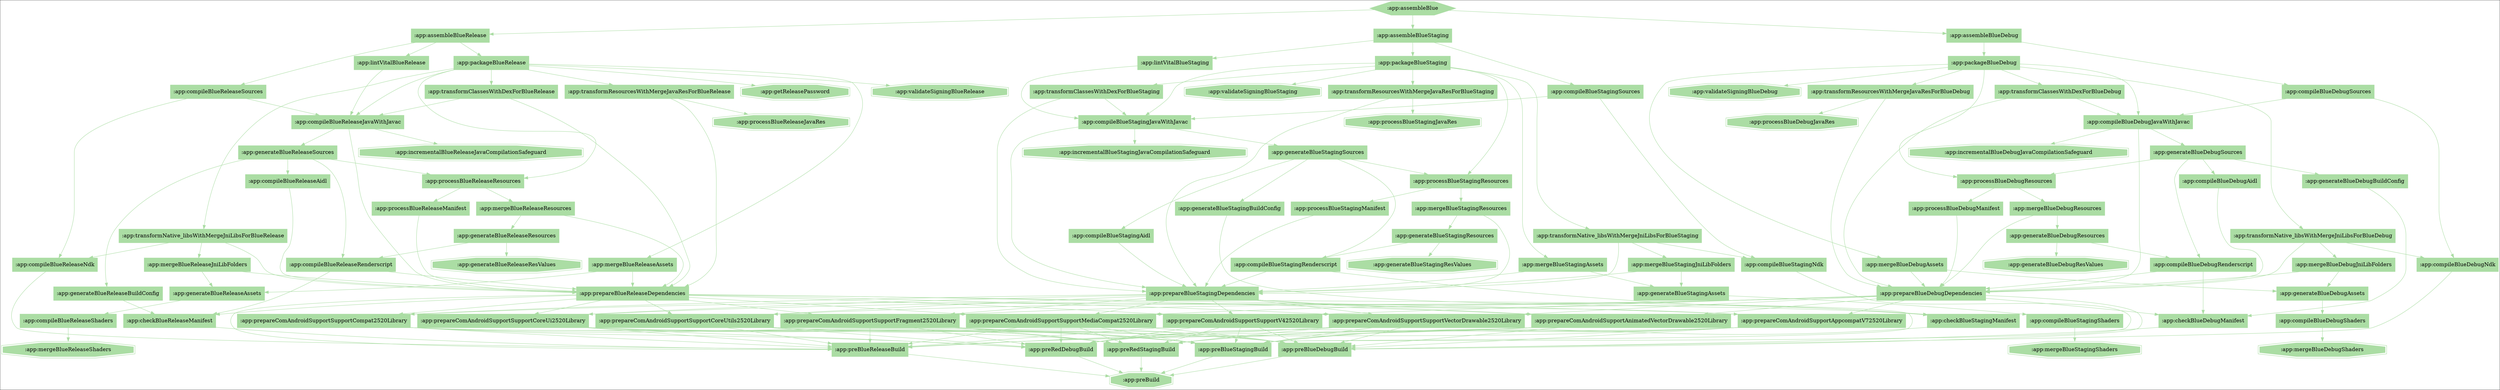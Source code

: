 digraph compile { 
colorscheme=spectral11;
":app:assembleBlue" -> ":app:assembleBlueDebug" [colorscheme="spectral11",color=8];
":app:assembleBlue" -> ":app:assembleBlueRelease" [colorscheme="spectral11",color=8];
":app:assembleBlue" -> ":app:assembleBlueStaging" [colorscheme="spectral11",color=8];
":app:assembleBlue" [shape="hexagon",colorscheme="spectral11",style=filled,color=8];
":app:assembleBlueDebug" -> ":app:compileBlueDebugSources" [colorscheme="spectral11",color=8];
":app:assembleBlueDebug" -> ":app:packageBlueDebug" [colorscheme="spectral11",color=8];
":app:assembleBlueDebug" [shape="box",colorscheme="spectral11",style=filled,color=8];
":app:assembleBlueRelease" -> ":app:compileBlueReleaseSources" [colorscheme="spectral11",color=8];
":app:assembleBlueRelease" -> ":app:lintVitalBlueRelease" [colorscheme="spectral11",color=8];
":app:assembleBlueRelease" -> ":app:packageBlueRelease" [colorscheme="spectral11",color=8];
":app:assembleBlueRelease" [shape="box",colorscheme="spectral11",style=filled,color=8];
":app:assembleBlueStaging" -> ":app:compileBlueStagingSources" [colorscheme="spectral11",color=8];
":app:assembleBlueStaging" -> ":app:lintVitalBlueStaging" [colorscheme="spectral11",color=8];
":app:assembleBlueStaging" -> ":app:packageBlueStaging" [colorscheme="spectral11",color=8];
":app:assembleBlueStaging" [shape="box",colorscheme="spectral11",style=filled,color=8];
":app:compileBlueDebugSources" -> ":app:compileBlueDebugJavaWithJavac" [colorscheme="spectral11",color=8];
":app:compileBlueDebugSources" -> ":app:compileBlueDebugNdk" [colorscheme="spectral11",color=8];
":app:compileBlueDebugSources" [shape="box",colorscheme="spectral11",style=filled,color=8];
":app:packageBlueDebug" -> ":app:compileBlueDebugJavaWithJavac" [colorscheme="spectral11",color=8];
":app:packageBlueDebug" -> ":app:mergeBlueDebugAssets" [colorscheme="spectral11",color=8];
":app:packageBlueDebug" -> ":app:processBlueDebugResources" [colorscheme="spectral11",color=8];
":app:packageBlueDebug" -> ":app:transformClassesWithDexForBlueDebug" [colorscheme="spectral11",color=8];
":app:packageBlueDebug" -> ":app:transformNative_libsWithMergeJniLibsForBlueDebug" [colorscheme="spectral11",color=8];
":app:packageBlueDebug" -> ":app:transformResourcesWithMergeJavaResForBlueDebug" [colorscheme="spectral11",color=8];
":app:packageBlueDebug" -> ":app:validateSigningBlueDebug" [colorscheme="spectral11",color=8];
":app:packageBlueDebug" [shape="box",colorscheme="spectral11",style=filled,color=8];
":app:compileBlueReleaseSources" -> ":app:compileBlueReleaseJavaWithJavac" [colorscheme="spectral11",color=8];
":app:compileBlueReleaseSources" -> ":app:compileBlueReleaseNdk" [colorscheme="spectral11",color=8];
":app:compileBlueReleaseSources" [shape="box",colorscheme="spectral11",style=filled,color=8];
":app:lintVitalBlueRelease" -> ":app:compileBlueReleaseJavaWithJavac" [colorscheme="spectral11",color=8];
":app:lintVitalBlueRelease" [shape="box",colorscheme="spectral11",style=filled,color=8];
":app:packageBlueRelease" -> ":app:compileBlueReleaseJavaWithJavac" [colorscheme="spectral11",color=8];
":app:packageBlueRelease" -> ":app:getReleasePassword" [colorscheme="spectral11",color=8];
":app:packageBlueRelease" -> ":app:mergeBlueReleaseAssets" [colorscheme="spectral11",color=8];
":app:packageBlueRelease" -> ":app:processBlueReleaseResources" [colorscheme="spectral11",color=8];
":app:packageBlueRelease" -> ":app:transformClassesWithDexForBlueRelease" [colorscheme="spectral11",color=8];
":app:packageBlueRelease" -> ":app:transformNative_libsWithMergeJniLibsForBlueRelease" [colorscheme="spectral11",color=8];
":app:packageBlueRelease" -> ":app:transformResourcesWithMergeJavaResForBlueRelease" [colorscheme="spectral11",color=8];
":app:packageBlueRelease" -> ":app:validateSigningBlueRelease" [colorscheme="spectral11",color=8];
":app:packageBlueRelease" [shape="box",colorscheme="spectral11",style=filled,color=8];
":app:compileBlueStagingSources" -> ":app:compileBlueStagingJavaWithJavac" [colorscheme="spectral11",color=8];
":app:compileBlueStagingSources" -> ":app:compileBlueStagingNdk" [colorscheme="spectral11",color=8];
":app:compileBlueStagingSources" [shape="box",colorscheme="spectral11",style=filled,color=8];
":app:lintVitalBlueStaging" -> ":app:compileBlueStagingJavaWithJavac" [colorscheme="spectral11",color=8];
":app:lintVitalBlueStaging" [shape="box",colorscheme="spectral11",style=filled,color=8];
":app:packageBlueStaging" -> ":app:compileBlueStagingJavaWithJavac" [colorscheme="spectral11",color=8];
":app:packageBlueStaging" -> ":app:mergeBlueStagingAssets" [colorscheme="spectral11",color=8];
":app:packageBlueStaging" -> ":app:processBlueStagingResources" [colorscheme="spectral11",color=8];
":app:packageBlueStaging" -> ":app:transformClassesWithDexForBlueStaging" [colorscheme="spectral11",color=8];
":app:packageBlueStaging" -> ":app:transformNative_libsWithMergeJniLibsForBlueStaging" [colorscheme="spectral11",color=8];
":app:packageBlueStaging" -> ":app:transformResourcesWithMergeJavaResForBlueStaging" [colorscheme="spectral11",color=8];
":app:packageBlueStaging" -> ":app:validateSigningBlueStaging" [colorscheme="spectral11",color=8];
":app:packageBlueStaging" [shape="box",colorscheme="spectral11",style=filled,color=8];
":app:compileBlueDebugJavaWithJavac" -> ":app:generateBlueDebugSources" [colorscheme="spectral11",color=8];
":app:compileBlueDebugJavaWithJavac" -> ":app:incrementalBlueDebugJavaCompilationSafeguard" [colorscheme="spectral11",color=8];
":app:compileBlueDebugJavaWithJavac" -> ":app:prepareBlueDebugDependencies" [colorscheme="spectral11",color=8];
":app:compileBlueDebugJavaWithJavac" [shape="box",colorscheme="spectral11",style=filled,color=8];
":app:compileBlueDebugNdk" -> ":app:preBlueDebugBuild" [colorscheme="spectral11",color=8];
":app:compileBlueDebugNdk" [shape="box",colorscheme="spectral11",style=filled,color=8];
":app:compileBlueDebugJavaWithJavac" [shape="box",colorscheme="spectral11",style=filled,color=8];
":app:mergeBlueDebugAssets" -> ":app:generateBlueDebugAssets" [colorscheme="spectral11",color=8];
":app:mergeBlueDebugAssets" -> ":app:prepareBlueDebugDependencies" [colorscheme="spectral11",color=8];
":app:mergeBlueDebugAssets" [shape="box",colorscheme="spectral11",style=filled,color=8];
":app:processBlueDebugResources" -> ":app:mergeBlueDebugResources" [colorscheme="spectral11",color=8];
":app:processBlueDebugResources" -> ":app:processBlueDebugManifest" [colorscheme="spectral11",color=8];
":app:processBlueDebugResources" [shape="box",colorscheme="spectral11",style=filled,color=8];
":app:transformClassesWithDexForBlueDebug" -> ":app:compileBlueDebugJavaWithJavac" [colorscheme="spectral11",color=8];
":app:transformClassesWithDexForBlueDebug" -> ":app:prepareBlueDebugDependencies" [colorscheme="spectral11",color=8];
":app:transformClassesWithDexForBlueDebug" [shape="box",colorscheme="spectral11",style=filled,color=8];
":app:transformNative_libsWithMergeJniLibsForBlueDebug" -> ":app:compileBlueDebugNdk" [colorscheme="spectral11",color=8];
":app:transformNative_libsWithMergeJniLibsForBlueDebug" -> ":app:mergeBlueDebugJniLibFolders" [colorscheme="spectral11",color=8];
":app:transformNative_libsWithMergeJniLibsForBlueDebug" -> ":app:prepareBlueDebugDependencies" [colorscheme="spectral11",color=8];
":app:transformNative_libsWithMergeJniLibsForBlueDebug" [shape="box",colorscheme="spectral11",style=filled,color=8];
":app:transformResourcesWithMergeJavaResForBlueDebug" -> ":app:prepareBlueDebugDependencies" [colorscheme="spectral11",color=8];
":app:transformResourcesWithMergeJavaResForBlueDebug" -> ":app:processBlueDebugJavaRes" [colorscheme="spectral11",color=8];
":app:transformResourcesWithMergeJavaResForBlueDebug" [shape="box",colorscheme="spectral11",style=filled,color=8];
":app:validateSigningBlueDebug" [shape="doubleoctagon",colorscheme="spectral11",style=filled,color=8];
":app:compileBlueReleaseJavaWithJavac" -> ":app:generateBlueReleaseSources" [colorscheme="spectral11",color=8];
":app:compileBlueReleaseJavaWithJavac" -> ":app:incrementalBlueReleaseJavaCompilationSafeguard" [colorscheme="spectral11",color=8];
":app:compileBlueReleaseJavaWithJavac" -> ":app:prepareBlueReleaseDependencies" [colorscheme="spectral11",color=8];
":app:compileBlueReleaseJavaWithJavac" [shape="box",colorscheme="spectral11",style=filled,color=8];
":app:compileBlueReleaseNdk" -> ":app:preBlueReleaseBuild" [colorscheme="spectral11",color=8];
":app:compileBlueReleaseNdk" [shape="box",colorscheme="spectral11",style=filled,color=8];
":app:compileBlueReleaseJavaWithJavac" [shape="box",colorscheme="spectral11",style=filled,color=8];
":app:compileBlueReleaseJavaWithJavac" [shape="box",colorscheme="spectral11",style=filled,color=8];
":app:getReleasePassword" [shape="doubleoctagon",colorscheme="spectral11",style=filled,color=8];
":app:mergeBlueReleaseAssets" -> ":app:generateBlueReleaseAssets" [colorscheme="spectral11",color=8];
":app:mergeBlueReleaseAssets" -> ":app:prepareBlueReleaseDependencies" [colorscheme="spectral11",color=8];
":app:mergeBlueReleaseAssets" [shape="box",colorscheme="spectral11",style=filled,color=8];
":app:processBlueReleaseResources" -> ":app:mergeBlueReleaseResources" [colorscheme="spectral11",color=8];
":app:processBlueReleaseResources" -> ":app:processBlueReleaseManifest" [colorscheme="spectral11",color=8];
":app:processBlueReleaseResources" [shape="box",colorscheme="spectral11",style=filled,color=8];
":app:transformClassesWithDexForBlueRelease" -> ":app:compileBlueReleaseJavaWithJavac" [colorscheme="spectral11",color=8];
":app:transformClassesWithDexForBlueRelease" -> ":app:prepareBlueReleaseDependencies" [colorscheme="spectral11",color=8];
":app:transformClassesWithDexForBlueRelease" [shape="box",colorscheme="spectral11",style=filled,color=8];
":app:transformNative_libsWithMergeJniLibsForBlueRelease" -> ":app:compileBlueReleaseNdk" [colorscheme="spectral11",color=8];
":app:transformNative_libsWithMergeJniLibsForBlueRelease" -> ":app:mergeBlueReleaseJniLibFolders" [colorscheme="spectral11",color=8];
":app:transformNative_libsWithMergeJniLibsForBlueRelease" -> ":app:prepareBlueReleaseDependencies" [colorscheme="spectral11",color=8];
":app:transformNative_libsWithMergeJniLibsForBlueRelease" [shape="box",colorscheme="spectral11",style=filled,color=8];
":app:transformResourcesWithMergeJavaResForBlueRelease" -> ":app:prepareBlueReleaseDependencies" [colorscheme="spectral11",color=8];
":app:transformResourcesWithMergeJavaResForBlueRelease" -> ":app:processBlueReleaseJavaRes" [colorscheme="spectral11",color=8];
":app:transformResourcesWithMergeJavaResForBlueRelease" [shape="box",colorscheme="spectral11",style=filled,color=8];
":app:validateSigningBlueRelease" [shape="doubleoctagon",colorscheme="spectral11",style=filled,color=8];
":app:compileBlueStagingJavaWithJavac" -> ":app:generateBlueStagingSources" [colorscheme="spectral11",color=8];
":app:compileBlueStagingJavaWithJavac" -> ":app:incrementalBlueStagingJavaCompilationSafeguard" [colorscheme="spectral11",color=8];
":app:compileBlueStagingJavaWithJavac" -> ":app:prepareBlueStagingDependencies" [colorscheme="spectral11",color=8];
":app:compileBlueStagingJavaWithJavac" [shape="box",colorscheme="spectral11",style=filled,color=8];
":app:compileBlueStagingNdk" -> ":app:preBlueStagingBuild" [colorscheme="spectral11",color=8];
":app:compileBlueStagingNdk" [shape="box",colorscheme="spectral11",style=filled,color=8];
":app:compileBlueStagingJavaWithJavac" [shape="box",colorscheme="spectral11",style=filled,color=8];
":app:compileBlueStagingJavaWithJavac" [shape="box",colorscheme="spectral11",style=filled,color=8];
":app:mergeBlueStagingAssets" -> ":app:generateBlueStagingAssets" [colorscheme="spectral11",color=8];
":app:mergeBlueStagingAssets" -> ":app:prepareBlueStagingDependencies" [colorscheme="spectral11",color=8];
":app:mergeBlueStagingAssets" [shape="box",colorscheme="spectral11",style=filled,color=8];
":app:processBlueStagingResources" -> ":app:mergeBlueStagingResources" [colorscheme="spectral11",color=8];
":app:processBlueStagingResources" -> ":app:processBlueStagingManifest" [colorscheme="spectral11",color=8];
":app:processBlueStagingResources" [shape="box",colorscheme="spectral11",style=filled,color=8];
":app:transformClassesWithDexForBlueStaging" -> ":app:compileBlueStagingJavaWithJavac" [colorscheme="spectral11",color=8];
":app:transformClassesWithDexForBlueStaging" -> ":app:prepareBlueStagingDependencies" [colorscheme="spectral11",color=8];
":app:transformClassesWithDexForBlueStaging" [shape="box",colorscheme="spectral11",style=filled,color=8];
":app:transformNative_libsWithMergeJniLibsForBlueStaging" -> ":app:compileBlueStagingNdk" [colorscheme="spectral11",color=8];
":app:transformNative_libsWithMergeJniLibsForBlueStaging" -> ":app:mergeBlueStagingJniLibFolders" [colorscheme="spectral11",color=8];
":app:transformNative_libsWithMergeJniLibsForBlueStaging" -> ":app:prepareBlueStagingDependencies" [colorscheme="spectral11",color=8];
":app:transformNative_libsWithMergeJniLibsForBlueStaging" [shape="box",colorscheme="spectral11",style=filled,color=8];
":app:transformResourcesWithMergeJavaResForBlueStaging" -> ":app:prepareBlueStagingDependencies" [colorscheme="spectral11",color=8];
":app:transformResourcesWithMergeJavaResForBlueStaging" -> ":app:processBlueStagingJavaRes" [colorscheme="spectral11",color=8];
":app:transformResourcesWithMergeJavaResForBlueStaging" [shape="box",colorscheme="spectral11",style=filled,color=8];
":app:validateSigningBlueStaging" [shape="doubleoctagon",colorscheme="spectral11",style=filled,color=8];
":app:generateBlueDebugSources" -> ":app:compileBlueDebugAidl" [colorscheme="spectral11",color=8];
":app:generateBlueDebugSources" -> ":app:compileBlueDebugRenderscript" [colorscheme="spectral11",color=8];
":app:generateBlueDebugSources" -> ":app:generateBlueDebugBuildConfig" [colorscheme="spectral11",color=8];
":app:generateBlueDebugSources" -> ":app:processBlueDebugResources" [colorscheme="spectral11",color=8];
":app:generateBlueDebugSources" [shape="box",colorscheme="spectral11",style=filled,color=8];
":app:incrementalBlueDebugJavaCompilationSafeguard" [shape="doubleoctagon",colorscheme="spectral11",style=filled,color=8];
":app:prepareBlueDebugDependencies" -> ":app:checkBlueDebugManifest" [colorscheme="spectral11",color=8];
":app:prepareBlueDebugDependencies" -> ":app:preBlueDebugBuild" [colorscheme="spectral11",color=8];
":app:prepareBlueDebugDependencies" -> ":app:prepareComAndroidSupportAnimatedVectorDrawable2520Library" [colorscheme="spectral11",color=8];
":app:prepareBlueDebugDependencies" -> ":app:prepareComAndroidSupportAppcompatV72520Library" [colorscheme="spectral11",color=8];
":app:prepareBlueDebugDependencies" -> ":app:prepareComAndroidSupportSupportCompat2520Library" [colorscheme="spectral11",color=8];
":app:prepareBlueDebugDependencies" -> ":app:prepareComAndroidSupportSupportCoreUi2520Library" [colorscheme="spectral11",color=8];
":app:prepareBlueDebugDependencies" -> ":app:prepareComAndroidSupportSupportCoreUtils2520Library" [colorscheme="spectral11",color=8];
":app:prepareBlueDebugDependencies" -> ":app:prepareComAndroidSupportSupportFragment2520Library" [colorscheme="spectral11",color=8];
":app:prepareBlueDebugDependencies" -> ":app:prepareComAndroidSupportSupportMediaCompat2520Library" [colorscheme="spectral11",color=8];
":app:prepareBlueDebugDependencies" -> ":app:prepareComAndroidSupportSupportV42520Library" [colorscheme="spectral11",color=8];
":app:prepareBlueDebugDependencies" -> ":app:prepareComAndroidSupportSupportVectorDrawable2520Library" [colorscheme="spectral11",color=8];
":app:prepareBlueDebugDependencies" [shape="box",colorscheme="spectral11",style=filled,color=8];
":app:preBlueDebugBuild" -> ":app:preBuild" [colorscheme="spectral11",color=8];
":app:preBlueDebugBuild" [shape="box",colorscheme="spectral11",style=filled,color=8];
":app:generateBlueDebugSources" [shape="box",colorscheme="spectral11",style=filled,color=8];
":app:incrementalBlueDebugJavaCompilationSafeguard" [shape="doubleoctagon",colorscheme="spectral11",style=filled,color=8];
":app:prepareBlueDebugDependencies" [shape="box",colorscheme="spectral11",style=filled,color=8];
":app:generateBlueDebugAssets" -> ":app:compileBlueDebugShaders" [colorscheme="spectral11",color=8];
":app:generateBlueDebugAssets" [shape="box",colorscheme="spectral11",style=filled,color=8];
":app:prepareBlueDebugDependencies" [shape="box",colorscheme="spectral11",style=filled,color=8];
":app:mergeBlueDebugResources" -> ":app:generateBlueDebugResources" [colorscheme="spectral11",color=8];
":app:mergeBlueDebugResources" -> ":app:prepareBlueDebugDependencies" [colorscheme="spectral11",color=8];
":app:mergeBlueDebugResources" [shape="box",colorscheme="spectral11",style=filled,color=8];
":app:processBlueDebugManifest" -> ":app:prepareBlueDebugDependencies" [colorscheme="spectral11",color=8];
":app:processBlueDebugManifest" [shape="box",colorscheme="spectral11",style=filled,color=8];
":app:compileBlueDebugJavaWithJavac" [shape="box",colorscheme="spectral11",style=filled,color=8];
":app:prepareBlueDebugDependencies" [shape="box",colorscheme="spectral11",style=filled,color=8];
":app:compileBlueDebugNdk" [shape="box",colorscheme="spectral11",style=filled,color=8];
":app:mergeBlueDebugJniLibFolders" -> ":app:generateBlueDebugAssets" [colorscheme="spectral11",color=8];
":app:mergeBlueDebugJniLibFolders" -> ":app:prepareBlueDebugDependencies" [colorscheme="spectral11",color=8];
":app:mergeBlueDebugJniLibFolders" [shape="box",colorscheme="spectral11",style=filled,color=8];
":app:prepareBlueDebugDependencies" [shape="box",colorscheme="spectral11",style=filled,color=8];
":app:prepareBlueDebugDependencies" [shape="box",colorscheme="spectral11",style=filled,color=8];
":app:processBlueDebugJavaRes" [shape="doubleoctagon",colorscheme="spectral11",style=filled,color=8];
":app:generateBlueReleaseSources" -> ":app:compileBlueReleaseAidl" [colorscheme="spectral11",color=8];
":app:generateBlueReleaseSources" -> ":app:compileBlueReleaseRenderscript" [colorscheme="spectral11",color=8];
":app:generateBlueReleaseSources" -> ":app:generateBlueReleaseBuildConfig" [colorscheme="spectral11",color=8];
":app:generateBlueReleaseSources" -> ":app:processBlueReleaseResources" [colorscheme="spectral11",color=8];
":app:generateBlueReleaseSources" [shape="box",colorscheme="spectral11",style=filled,color=8];
":app:incrementalBlueReleaseJavaCompilationSafeguard" [shape="doubleoctagon",colorscheme="spectral11",style=filled,color=8];
":app:prepareBlueReleaseDependencies" -> ":app:checkBlueReleaseManifest" [colorscheme="spectral11",color=8];
":app:prepareBlueReleaseDependencies" -> ":app:preBlueReleaseBuild" [colorscheme="spectral11",color=8];
":app:prepareBlueReleaseDependencies" -> ":app:prepareComAndroidSupportAnimatedVectorDrawable2520Library" [colorscheme="spectral11",color=8];
":app:prepareBlueReleaseDependencies" -> ":app:prepareComAndroidSupportAppcompatV72520Library" [colorscheme="spectral11",color=8];
":app:prepareBlueReleaseDependencies" -> ":app:prepareComAndroidSupportSupportCompat2520Library" [colorscheme="spectral11",color=8];
":app:prepareBlueReleaseDependencies" -> ":app:prepareComAndroidSupportSupportCoreUi2520Library" [colorscheme="spectral11",color=8];
":app:prepareBlueReleaseDependencies" -> ":app:prepareComAndroidSupportSupportCoreUtils2520Library" [colorscheme="spectral11",color=8];
":app:prepareBlueReleaseDependencies" -> ":app:prepareComAndroidSupportSupportFragment2520Library" [colorscheme="spectral11",color=8];
":app:prepareBlueReleaseDependencies" -> ":app:prepareComAndroidSupportSupportMediaCompat2520Library" [colorscheme="spectral11",color=8];
":app:prepareBlueReleaseDependencies" -> ":app:prepareComAndroidSupportSupportV42520Library" [colorscheme="spectral11",color=8];
":app:prepareBlueReleaseDependencies" -> ":app:prepareComAndroidSupportSupportVectorDrawable2520Library" [colorscheme="spectral11",color=8];
":app:prepareBlueReleaseDependencies" [shape="box",colorscheme="spectral11",style=filled,color=8];
":app:preBlueReleaseBuild" -> ":app:preBuild" [colorscheme="spectral11",color=8];
":app:preBlueReleaseBuild" [shape="box",colorscheme="spectral11",style=filled,color=8];
":app:generateBlueReleaseSources" [shape="box",colorscheme="spectral11",style=filled,color=8];
":app:incrementalBlueReleaseJavaCompilationSafeguard" [shape="doubleoctagon",colorscheme="spectral11",style=filled,color=8];
":app:prepareBlueReleaseDependencies" [shape="box",colorscheme="spectral11",style=filled,color=8];
":app:generateBlueReleaseSources" [shape="box",colorscheme="spectral11",style=filled,color=8];
":app:incrementalBlueReleaseJavaCompilationSafeguard" [shape="doubleoctagon",colorscheme="spectral11",style=filled,color=8];
":app:prepareBlueReleaseDependencies" [shape="box",colorscheme="spectral11",style=filled,color=8];
":app:generateBlueReleaseAssets" -> ":app:compileBlueReleaseShaders" [colorscheme="spectral11",color=8];
":app:generateBlueReleaseAssets" [shape="box",colorscheme="spectral11",style=filled,color=8];
":app:prepareBlueReleaseDependencies" [shape="box",colorscheme="spectral11",style=filled,color=8];
":app:mergeBlueReleaseResources" -> ":app:generateBlueReleaseResources" [colorscheme="spectral11",color=8];
":app:mergeBlueReleaseResources" -> ":app:prepareBlueReleaseDependencies" [colorscheme="spectral11",color=8];
":app:mergeBlueReleaseResources" [shape="box",colorscheme="spectral11",style=filled,color=8];
":app:processBlueReleaseManifest" -> ":app:prepareBlueReleaseDependencies" [colorscheme="spectral11",color=8];
":app:processBlueReleaseManifest" [shape="box",colorscheme="spectral11",style=filled,color=8];
":app:compileBlueReleaseJavaWithJavac" [shape="box",colorscheme="spectral11",style=filled,color=8];
":app:prepareBlueReleaseDependencies" [shape="box",colorscheme="spectral11",style=filled,color=8];
":app:compileBlueReleaseNdk" [shape="box",colorscheme="spectral11",style=filled,color=8];
":app:mergeBlueReleaseJniLibFolders" -> ":app:generateBlueReleaseAssets" [colorscheme="spectral11",color=8];
":app:mergeBlueReleaseJniLibFolders" -> ":app:prepareBlueReleaseDependencies" [colorscheme="spectral11",color=8];
":app:mergeBlueReleaseJniLibFolders" [shape="box",colorscheme="spectral11",style=filled,color=8];
":app:prepareBlueReleaseDependencies" [shape="box",colorscheme="spectral11",style=filled,color=8];
":app:prepareBlueReleaseDependencies" [shape="box",colorscheme="spectral11",style=filled,color=8];
":app:processBlueReleaseJavaRes" [shape="doubleoctagon",colorscheme="spectral11",style=filled,color=8];
":app:generateBlueStagingSources" -> ":app:compileBlueStagingAidl" [colorscheme="spectral11",color=8];
":app:generateBlueStagingSources" -> ":app:compileBlueStagingRenderscript" [colorscheme="spectral11",color=8];
":app:generateBlueStagingSources" -> ":app:generateBlueStagingBuildConfig" [colorscheme="spectral11",color=8];
":app:generateBlueStagingSources" -> ":app:processBlueStagingResources" [colorscheme="spectral11",color=8];
":app:generateBlueStagingSources" [shape="box",colorscheme="spectral11",style=filled,color=8];
":app:incrementalBlueStagingJavaCompilationSafeguard" [shape="doubleoctagon",colorscheme="spectral11",style=filled,color=8];
":app:prepareBlueStagingDependencies" -> ":app:checkBlueStagingManifest" [colorscheme="spectral11",color=8];
":app:prepareBlueStagingDependencies" -> ":app:preBlueStagingBuild" [colorscheme="spectral11",color=8];
":app:prepareBlueStagingDependencies" -> ":app:prepareComAndroidSupportAnimatedVectorDrawable2520Library" [colorscheme="spectral11",color=8];
":app:prepareBlueStagingDependencies" -> ":app:prepareComAndroidSupportAppcompatV72520Library" [colorscheme="spectral11",color=8];
":app:prepareBlueStagingDependencies" -> ":app:prepareComAndroidSupportSupportCompat2520Library" [colorscheme="spectral11",color=8];
":app:prepareBlueStagingDependencies" -> ":app:prepareComAndroidSupportSupportCoreUi2520Library" [colorscheme="spectral11",color=8];
":app:prepareBlueStagingDependencies" -> ":app:prepareComAndroidSupportSupportCoreUtils2520Library" [colorscheme="spectral11",color=8];
":app:prepareBlueStagingDependencies" -> ":app:prepareComAndroidSupportSupportFragment2520Library" [colorscheme="spectral11",color=8];
":app:prepareBlueStagingDependencies" -> ":app:prepareComAndroidSupportSupportMediaCompat2520Library" [colorscheme="spectral11",color=8];
":app:prepareBlueStagingDependencies" -> ":app:prepareComAndroidSupportSupportV42520Library" [colorscheme="spectral11",color=8];
":app:prepareBlueStagingDependencies" -> ":app:prepareComAndroidSupportSupportVectorDrawable2520Library" [colorscheme="spectral11",color=8];
":app:prepareBlueStagingDependencies" [shape="box",colorscheme="spectral11",style=filled,color=8];
":app:preBlueStagingBuild" -> ":app:preBuild" [colorscheme="spectral11",color=8];
":app:preBlueStagingBuild" [shape="box",colorscheme="spectral11",style=filled,color=8];
":app:generateBlueStagingSources" [shape="box",colorscheme="spectral11",style=filled,color=8];
":app:incrementalBlueStagingJavaCompilationSafeguard" [shape="doubleoctagon",colorscheme="spectral11",style=filled,color=8];
":app:prepareBlueStagingDependencies" [shape="box",colorscheme="spectral11",style=filled,color=8];
":app:generateBlueStagingSources" [shape="box",colorscheme="spectral11",style=filled,color=8];
":app:incrementalBlueStagingJavaCompilationSafeguard" [shape="doubleoctagon",colorscheme="spectral11",style=filled,color=8];
":app:prepareBlueStagingDependencies" [shape="box",colorscheme="spectral11",style=filled,color=8];
":app:generateBlueStagingAssets" -> ":app:compileBlueStagingShaders" [colorscheme="spectral11",color=8];
":app:generateBlueStagingAssets" [shape="box",colorscheme="spectral11",style=filled,color=8];
":app:prepareBlueStagingDependencies" [shape="box",colorscheme="spectral11",style=filled,color=8];
":app:mergeBlueStagingResources" -> ":app:generateBlueStagingResources" [colorscheme="spectral11",color=8];
":app:mergeBlueStagingResources" -> ":app:prepareBlueStagingDependencies" [colorscheme="spectral11",color=8];
":app:mergeBlueStagingResources" [shape="box",colorscheme="spectral11",style=filled,color=8];
":app:processBlueStagingManifest" -> ":app:prepareBlueStagingDependencies" [colorscheme="spectral11",color=8];
":app:processBlueStagingManifest" [shape="box",colorscheme="spectral11",style=filled,color=8];
":app:compileBlueStagingJavaWithJavac" [shape="box",colorscheme="spectral11",style=filled,color=8];
":app:prepareBlueStagingDependencies" [shape="box",colorscheme="spectral11",style=filled,color=8];
":app:compileBlueStagingNdk" [shape="box",colorscheme="spectral11",style=filled,color=8];
":app:mergeBlueStagingJniLibFolders" -> ":app:generateBlueStagingAssets" [colorscheme="spectral11",color=8];
":app:mergeBlueStagingJniLibFolders" -> ":app:prepareBlueStagingDependencies" [colorscheme="spectral11",color=8];
":app:mergeBlueStagingJniLibFolders" [shape="box",colorscheme="spectral11",style=filled,color=8];
":app:prepareBlueStagingDependencies" [shape="box",colorscheme="spectral11",style=filled,color=8];
":app:prepareBlueStagingDependencies" [shape="box",colorscheme="spectral11",style=filled,color=8];
":app:processBlueStagingJavaRes" [shape="doubleoctagon",colorscheme="spectral11",style=filled,color=8];
":app:compileBlueDebugAidl" -> ":app:prepareBlueDebugDependencies" [colorscheme="spectral11",color=8];
":app:compileBlueDebugAidl" [shape="box",colorscheme="spectral11",style=filled,color=8];
":app:compileBlueDebugRenderscript" -> ":app:checkBlueDebugManifest" [colorscheme="spectral11",color=8];
":app:compileBlueDebugRenderscript" -> ":app:prepareBlueDebugDependencies" [colorscheme="spectral11",color=8];
":app:compileBlueDebugRenderscript" [shape="box",colorscheme="spectral11",style=filled,color=8];
":app:generateBlueDebugBuildConfig" -> ":app:checkBlueDebugManifest" [colorscheme="spectral11",color=8];
":app:generateBlueDebugBuildConfig" [shape="box",colorscheme="spectral11",style=filled,color=8];
":app:processBlueDebugResources" [shape="box",colorscheme="spectral11",style=filled,color=8];
":app:checkBlueDebugManifest" -> ":app:preBlueDebugBuild" [colorscheme="spectral11",color=8];
":app:checkBlueDebugManifest" [shape="box",colorscheme="spectral11",style=filled,color=8];
":app:preBlueDebugBuild" [shape="box",colorscheme="spectral11",style=filled,color=8];
":app:prepareComAndroidSupportAnimatedVectorDrawable2520Library" -> ":app:preBlueDebugBuild" [colorscheme="spectral11",color=8];
":app:prepareComAndroidSupportAnimatedVectorDrawable2520Library" -> ":app:preBlueReleaseBuild" [colorscheme="spectral11",color=8];
":app:prepareComAndroidSupportAnimatedVectorDrawable2520Library" -> ":app:preBlueStagingBuild" [colorscheme="spectral11",color=8];
":app:prepareComAndroidSupportAnimatedVectorDrawable2520Library" -> ":app:preRedDebugBuild" [colorscheme="spectral11",color=8];
":app:prepareComAndroidSupportAnimatedVectorDrawable2520Library" -> ":app:preRedStagingBuild" [colorscheme="spectral11",color=8];
":app:prepareComAndroidSupportAnimatedVectorDrawable2520Library" [shape="box",colorscheme="spectral11",style=filled,color=8];
":app:prepareComAndroidSupportAppcompatV72520Library" -> ":app:preBlueDebugBuild" [colorscheme="spectral11",color=8];
":app:prepareComAndroidSupportAppcompatV72520Library" -> ":app:preBlueReleaseBuild" [colorscheme="spectral11",color=8];
":app:prepareComAndroidSupportAppcompatV72520Library" -> ":app:preBlueStagingBuild" [colorscheme="spectral11",color=8];
":app:prepareComAndroidSupportAppcompatV72520Library" -> ":app:preRedDebugBuild" [colorscheme="spectral11",color=8];
":app:prepareComAndroidSupportAppcompatV72520Library" -> ":app:preRedStagingBuild" [colorscheme="spectral11",color=8];
":app:prepareComAndroidSupportAppcompatV72520Library" [shape="box",colorscheme="spectral11",style=filled,color=8];
":app:prepareComAndroidSupportSupportCompat2520Library" -> ":app:preBlueDebugBuild" [colorscheme="spectral11",color=8];
":app:prepareComAndroidSupportSupportCompat2520Library" -> ":app:preBlueReleaseBuild" [colorscheme="spectral11",color=8];
":app:prepareComAndroidSupportSupportCompat2520Library" -> ":app:preBlueStagingBuild" [colorscheme="spectral11",color=8];
":app:prepareComAndroidSupportSupportCompat2520Library" -> ":app:preRedDebugBuild" [colorscheme="spectral11",color=8];
":app:prepareComAndroidSupportSupportCompat2520Library" -> ":app:preRedStagingBuild" [colorscheme="spectral11",color=8];
":app:prepareComAndroidSupportSupportCompat2520Library" [shape="box",colorscheme="spectral11",style=filled,color=8];
":app:prepareComAndroidSupportSupportCoreUi2520Library" -> ":app:preBlueDebugBuild" [colorscheme="spectral11",color=8];
":app:prepareComAndroidSupportSupportCoreUi2520Library" -> ":app:preBlueReleaseBuild" [colorscheme="spectral11",color=8];
":app:prepareComAndroidSupportSupportCoreUi2520Library" -> ":app:preBlueStagingBuild" [colorscheme="spectral11",color=8];
":app:prepareComAndroidSupportSupportCoreUi2520Library" -> ":app:preRedDebugBuild" [colorscheme="spectral11",color=8];
":app:prepareComAndroidSupportSupportCoreUi2520Library" -> ":app:preRedStagingBuild" [colorscheme="spectral11",color=8];
":app:prepareComAndroidSupportSupportCoreUi2520Library" [shape="box",colorscheme="spectral11",style=filled,color=8];
":app:prepareComAndroidSupportSupportCoreUtils2520Library" -> ":app:preBlueDebugBuild" [colorscheme="spectral11",color=8];
":app:prepareComAndroidSupportSupportCoreUtils2520Library" -> ":app:preBlueReleaseBuild" [colorscheme="spectral11",color=8];
":app:prepareComAndroidSupportSupportCoreUtils2520Library" -> ":app:preBlueStagingBuild" [colorscheme="spectral11",color=8];
":app:prepareComAndroidSupportSupportCoreUtils2520Library" -> ":app:preRedDebugBuild" [colorscheme="spectral11",color=8];
":app:prepareComAndroidSupportSupportCoreUtils2520Library" -> ":app:preRedStagingBuild" [colorscheme="spectral11",color=8];
":app:prepareComAndroidSupportSupportCoreUtils2520Library" [shape="box",colorscheme="spectral11",style=filled,color=8];
":app:prepareComAndroidSupportSupportFragment2520Library" -> ":app:preBlueDebugBuild" [colorscheme="spectral11",color=8];
":app:prepareComAndroidSupportSupportFragment2520Library" -> ":app:preBlueReleaseBuild" [colorscheme="spectral11",color=8];
":app:prepareComAndroidSupportSupportFragment2520Library" -> ":app:preBlueStagingBuild" [colorscheme="spectral11",color=8];
":app:prepareComAndroidSupportSupportFragment2520Library" -> ":app:preRedDebugBuild" [colorscheme="spectral11",color=8];
":app:prepareComAndroidSupportSupportFragment2520Library" -> ":app:preRedStagingBuild" [colorscheme="spectral11",color=8];
":app:prepareComAndroidSupportSupportFragment2520Library" [shape="box",colorscheme="spectral11",style=filled,color=8];
":app:prepareComAndroidSupportSupportMediaCompat2520Library" -> ":app:preBlueDebugBuild" [colorscheme="spectral11",color=8];
":app:prepareComAndroidSupportSupportMediaCompat2520Library" -> ":app:preBlueReleaseBuild" [colorscheme="spectral11",color=8];
":app:prepareComAndroidSupportSupportMediaCompat2520Library" -> ":app:preBlueStagingBuild" [colorscheme="spectral11",color=8];
":app:prepareComAndroidSupportSupportMediaCompat2520Library" -> ":app:preRedDebugBuild" [colorscheme="spectral11",color=8];
":app:prepareComAndroidSupportSupportMediaCompat2520Library" -> ":app:preRedStagingBuild" [colorscheme="spectral11",color=8];
":app:prepareComAndroidSupportSupportMediaCompat2520Library" [shape="box",colorscheme="spectral11",style=filled,color=8];
":app:prepareComAndroidSupportSupportV42520Library" -> ":app:preBlueDebugBuild" [colorscheme="spectral11",color=8];
":app:prepareComAndroidSupportSupportV42520Library" -> ":app:preBlueReleaseBuild" [colorscheme="spectral11",color=8];
":app:prepareComAndroidSupportSupportV42520Library" -> ":app:preBlueStagingBuild" [colorscheme="spectral11",color=8];
":app:prepareComAndroidSupportSupportV42520Library" -> ":app:preRedDebugBuild" [colorscheme="spectral11",color=8];
":app:prepareComAndroidSupportSupportV42520Library" -> ":app:preRedStagingBuild" [colorscheme="spectral11",color=8];
":app:prepareComAndroidSupportSupportV42520Library" [shape="box",colorscheme="spectral11",style=filled,color=8];
":app:prepareComAndroidSupportSupportVectorDrawable2520Library" -> ":app:preBlueDebugBuild" [colorscheme="spectral11",color=8];
":app:prepareComAndroidSupportSupportVectorDrawable2520Library" -> ":app:preBlueReleaseBuild" [colorscheme="spectral11",color=8];
":app:prepareComAndroidSupportSupportVectorDrawable2520Library" -> ":app:preBlueStagingBuild" [colorscheme="spectral11",color=8];
":app:prepareComAndroidSupportSupportVectorDrawable2520Library" -> ":app:preRedDebugBuild" [colorscheme="spectral11",color=8];
":app:prepareComAndroidSupportSupportVectorDrawable2520Library" -> ":app:preRedStagingBuild" [colorscheme="spectral11",color=8];
":app:prepareComAndroidSupportSupportVectorDrawable2520Library" [shape="box",colorscheme="spectral11",style=filled,color=8];
":app:preBuild" [shape="doubleoctagon",colorscheme="spectral11",style=filled,color=8];
":app:compileBlueDebugAidl" [shape="box",colorscheme="spectral11",style=filled,color=8];
":app:compileBlueDebugRenderscript" [shape="box",colorscheme="spectral11",style=filled,color=8];
":app:generateBlueDebugBuildConfig" [shape="box",colorscheme="spectral11",style=filled,color=8];
":app:processBlueDebugResources" [shape="box",colorscheme="spectral11",style=filled,color=8];
":app:checkBlueDebugManifest" [shape="box",colorscheme="spectral11",style=filled,color=8];
":app:preBlueDebugBuild" [shape="box",colorscheme="spectral11",style=filled,color=8];
":app:prepareComAndroidSupportAnimatedVectorDrawable2520Library" [shape="box",colorscheme="spectral11",style=filled,color=8];
":app:prepareComAndroidSupportAppcompatV72520Library" [shape="box",colorscheme="spectral11",style=filled,color=8];
":app:prepareComAndroidSupportSupportCompat2520Library" [shape="box",colorscheme="spectral11",style=filled,color=8];
":app:prepareComAndroidSupportSupportCoreUi2520Library" [shape="box",colorscheme="spectral11",style=filled,color=8];
":app:prepareComAndroidSupportSupportCoreUtils2520Library" [shape="box",colorscheme="spectral11",style=filled,color=8];
":app:prepareComAndroidSupportSupportFragment2520Library" [shape="box",colorscheme="spectral11",style=filled,color=8];
":app:prepareComAndroidSupportSupportMediaCompat2520Library" [shape="box",colorscheme="spectral11",style=filled,color=8];
":app:prepareComAndroidSupportSupportV42520Library" [shape="box",colorscheme="spectral11",style=filled,color=8];
":app:prepareComAndroidSupportSupportVectorDrawable2520Library" [shape="box",colorscheme="spectral11",style=filled,color=8];
":app:compileBlueDebugShaders" -> ":app:mergeBlueDebugShaders" [colorscheme="spectral11",color=8];
":app:compileBlueDebugShaders" [shape="box",colorscheme="spectral11",style=filled,color=8];
":app:checkBlueDebugManifest" [shape="box",colorscheme="spectral11",style=filled,color=8];
":app:preBlueDebugBuild" [shape="box",colorscheme="spectral11",style=filled,color=8];
":app:prepareComAndroidSupportAnimatedVectorDrawable2520Library" [shape="box",colorscheme="spectral11",style=filled,color=8];
":app:prepareComAndroidSupportAppcompatV72520Library" [shape="box",colorscheme="spectral11",style=filled,color=8];
":app:prepareComAndroidSupportSupportCompat2520Library" [shape="box",colorscheme="spectral11",style=filled,color=8];
":app:prepareComAndroidSupportSupportCoreUi2520Library" [shape="box",colorscheme="spectral11",style=filled,color=8];
":app:prepareComAndroidSupportSupportCoreUtils2520Library" [shape="box",colorscheme="spectral11",style=filled,color=8];
":app:prepareComAndroidSupportSupportFragment2520Library" [shape="box",colorscheme="spectral11",style=filled,color=8];
":app:prepareComAndroidSupportSupportMediaCompat2520Library" [shape="box",colorscheme="spectral11",style=filled,color=8];
":app:prepareComAndroidSupportSupportV42520Library" [shape="box",colorscheme="spectral11",style=filled,color=8];
":app:prepareComAndroidSupportSupportVectorDrawable2520Library" [shape="box",colorscheme="spectral11",style=filled,color=8];
":app:generateBlueDebugResources" -> ":app:compileBlueDebugRenderscript" [colorscheme="spectral11",color=8];
":app:generateBlueDebugResources" -> ":app:generateBlueDebugResValues" [colorscheme="spectral11",color=8];
":app:generateBlueDebugResources" [shape="box",colorscheme="spectral11",style=filled,color=8];
":app:prepareBlueDebugDependencies" [shape="box",colorscheme="spectral11",style=filled,color=8];
":app:prepareBlueDebugDependencies" [shape="box",colorscheme="spectral11",style=filled,color=8];
":app:generateBlueDebugSources" [shape="box",colorscheme="spectral11",style=filled,color=8];
":app:incrementalBlueDebugJavaCompilationSafeguard" [shape="doubleoctagon",colorscheme="spectral11",style=filled,color=8];
":app:prepareBlueDebugDependencies" [shape="box",colorscheme="spectral11",style=filled,color=8];
":app:checkBlueDebugManifest" [shape="box",colorscheme="spectral11",style=filled,color=8];
":app:preBlueDebugBuild" [shape="box",colorscheme="spectral11",style=filled,color=8];
":app:prepareComAndroidSupportAnimatedVectorDrawable2520Library" [shape="box",colorscheme="spectral11",style=filled,color=8];
":app:prepareComAndroidSupportAppcompatV72520Library" [shape="box",colorscheme="spectral11",style=filled,color=8];
":app:prepareComAndroidSupportSupportCompat2520Library" [shape="box",colorscheme="spectral11",style=filled,color=8];
":app:prepareComAndroidSupportSupportCoreUi2520Library" [shape="box",colorscheme="spectral11",style=filled,color=8];
":app:prepareComAndroidSupportSupportCoreUtils2520Library" [shape="box",colorscheme="spectral11",style=filled,color=8];
":app:prepareComAndroidSupportSupportFragment2520Library" [shape="box",colorscheme="spectral11",style=filled,color=8];
":app:prepareComAndroidSupportSupportMediaCompat2520Library" [shape="box",colorscheme="spectral11",style=filled,color=8];
":app:prepareComAndroidSupportSupportV42520Library" [shape="box",colorscheme="spectral11",style=filled,color=8];
":app:prepareComAndroidSupportSupportVectorDrawable2520Library" [shape="box",colorscheme="spectral11",style=filled,color=8];
":app:preBlueDebugBuild" [shape="box",colorscheme="spectral11",style=filled,color=8];
":app:generateBlueDebugAssets" [shape="box",colorscheme="spectral11",style=filled,color=8];
":app:prepareBlueDebugDependencies" [shape="box",colorscheme="spectral11",style=filled,color=8];
":app:checkBlueDebugManifest" [shape="box",colorscheme="spectral11",style=filled,color=8];
":app:preBlueDebugBuild" [shape="box",colorscheme="spectral11",style=filled,color=8];
":app:prepareComAndroidSupportAnimatedVectorDrawable2520Library" [shape="box",colorscheme="spectral11",style=filled,color=8];
":app:prepareComAndroidSupportAppcompatV72520Library" [shape="box",colorscheme="spectral11",style=filled,color=8];
":app:prepareComAndroidSupportSupportCompat2520Library" [shape="box",colorscheme="spectral11",style=filled,color=8];
":app:prepareComAndroidSupportSupportCoreUi2520Library" [shape="box",colorscheme="spectral11",style=filled,color=8];
":app:prepareComAndroidSupportSupportCoreUtils2520Library" [shape="box",colorscheme="spectral11",style=filled,color=8];
":app:prepareComAndroidSupportSupportFragment2520Library" [shape="box",colorscheme="spectral11",style=filled,color=8];
":app:prepareComAndroidSupportSupportMediaCompat2520Library" [shape="box",colorscheme="spectral11",style=filled,color=8];
":app:prepareComAndroidSupportSupportV42520Library" [shape="box",colorscheme="spectral11",style=filled,color=8];
":app:prepareComAndroidSupportSupportVectorDrawable2520Library" [shape="box",colorscheme="spectral11",style=filled,color=8];
":app:checkBlueDebugManifest" [shape="box",colorscheme="spectral11",style=filled,color=8];
":app:preBlueDebugBuild" [shape="box",colorscheme="spectral11",style=filled,color=8];
":app:prepareComAndroidSupportAnimatedVectorDrawable2520Library" [shape="box",colorscheme="spectral11",style=filled,color=8];
":app:prepareComAndroidSupportAppcompatV72520Library" [shape="box",colorscheme="spectral11",style=filled,color=8];
":app:prepareComAndroidSupportSupportCompat2520Library" [shape="box",colorscheme="spectral11",style=filled,color=8];
":app:prepareComAndroidSupportSupportCoreUi2520Library" [shape="box",colorscheme="spectral11",style=filled,color=8];
":app:prepareComAndroidSupportSupportCoreUtils2520Library" [shape="box",colorscheme="spectral11",style=filled,color=8];
":app:prepareComAndroidSupportSupportFragment2520Library" [shape="box",colorscheme="spectral11",style=filled,color=8];
":app:prepareComAndroidSupportSupportMediaCompat2520Library" [shape="box",colorscheme="spectral11",style=filled,color=8];
":app:prepareComAndroidSupportSupportV42520Library" [shape="box",colorscheme="spectral11",style=filled,color=8];
":app:prepareComAndroidSupportSupportVectorDrawable2520Library" [shape="box",colorscheme="spectral11",style=filled,color=8];
":app:compileBlueReleaseAidl" -> ":app:prepareBlueReleaseDependencies" [colorscheme="spectral11",color=8];
":app:compileBlueReleaseAidl" [shape="box",colorscheme="spectral11",style=filled,color=8];
":app:compileBlueReleaseRenderscript" -> ":app:checkBlueReleaseManifest" [colorscheme="spectral11",color=8];
":app:compileBlueReleaseRenderscript" -> ":app:prepareBlueReleaseDependencies" [colorscheme="spectral11",color=8];
":app:compileBlueReleaseRenderscript" [shape="box",colorscheme="spectral11",style=filled,color=8];
":app:generateBlueReleaseBuildConfig" -> ":app:checkBlueReleaseManifest" [colorscheme="spectral11",color=8];
":app:generateBlueReleaseBuildConfig" [shape="box",colorscheme="spectral11",style=filled,color=8];
":app:processBlueReleaseResources" [shape="box",colorscheme="spectral11",style=filled,color=8];
":app:checkBlueReleaseManifest" -> ":app:preBlueReleaseBuild" [colorscheme="spectral11",color=8];
":app:checkBlueReleaseManifest" [shape="box",colorscheme="spectral11",style=filled,color=8];
":app:preBlueReleaseBuild" [shape="box",colorscheme="spectral11",style=filled,color=8];
":app:prepareComAndroidSupportAnimatedVectorDrawable2520Library" [shape="box",colorscheme="spectral11",style=filled,color=8];
":app:prepareComAndroidSupportAppcompatV72520Library" [shape="box",colorscheme="spectral11",style=filled,color=8];
":app:prepareComAndroidSupportSupportCompat2520Library" [shape="box",colorscheme="spectral11",style=filled,color=8];
":app:prepareComAndroidSupportSupportCoreUi2520Library" [shape="box",colorscheme="spectral11",style=filled,color=8];
":app:prepareComAndroidSupportSupportCoreUtils2520Library" [shape="box",colorscheme="spectral11",style=filled,color=8];
":app:prepareComAndroidSupportSupportFragment2520Library" [shape="box",colorscheme="spectral11",style=filled,color=8];
":app:prepareComAndroidSupportSupportMediaCompat2520Library" [shape="box",colorscheme="spectral11",style=filled,color=8];
":app:prepareComAndroidSupportSupportV42520Library" [shape="box",colorscheme="spectral11",style=filled,color=8];
":app:prepareComAndroidSupportSupportVectorDrawable2520Library" [shape="box",colorscheme="spectral11",style=filled,color=8];
":app:preBuild" [shape="doubleoctagon",colorscheme="spectral11",style=filled,color=8];
":app:compileBlueReleaseAidl" [shape="box",colorscheme="spectral11",style=filled,color=8];
":app:compileBlueReleaseRenderscript" [shape="box",colorscheme="spectral11",style=filled,color=8];
":app:generateBlueReleaseBuildConfig" [shape="box",colorscheme="spectral11",style=filled,color=8];
":app:processBlueReleaseResources" [shape="box",colorscheme="spectral11",style=filled,color=8];
":app:checkBlueReleaseManifest" [shape="box",colorscheme="spectral11",style=filled,color=8];
":app:preBlueReleaseBuild" [shape="box",colorscheme="spectral11",style=filled,color=8];
":app:prepareComAndroidSupportAnimatedVectorDrawable2520Library" [shape="box",colorscheme="spectral11",style=filled,color=8];
":app:prepareComAndroidSupportAppcompatV72520Library" [shape="box",colorscheme="spectral11",style=filled,color=8];
":app:prepareComAndroidSupportSupportCompat2520Library" [shape="box",colorscheme="spectral11",style=filled,color=8];
":app:prepareComAndroidSupportSupportCoreUi2520Library" [shape="box",colorscheme="spectral11",style=filled,color=8];
":app:prepareComAndroidSupportSupportCoreUtils2520Library" [shape="box",colorscheme="spectral11",style=filled,color=8];
":app:prepareComAndroidSupportSupportFragment2520Library" [shape="box",colorscheme="spectral11",style=filled,color=8];
":app:prepareComAndroidSupportSupportMediaCompat2520Library" [shape="box",colorscheme="spectral11",style=filled,color=8];
":app:prepareComAndroidSupportSupportV42520Library" [shape="box",colorscheme="spectral11",style=filled,color=8];
":app:prepareComAndroidSupportSupportVectorDrawable2520Library" [shape="box",colorscheme="spectral11",style=filled,color=8];
":app:compileBlueReleaseAidl" [shape="box",colorscheme="spectral11",style=filled,color=8];
":app:compileBlueReleaseRenderscript" [shape="box",colorscheme="spectral11",style=filled,color=8];
":app:generateBlueReleaseBuildConfig" [shape="box",colorscheme="spectral11",style=filled,color=8];
":app:processBlueReleaseResources" [shape="box",colorscheme="spectral11",style=filled,color=8];
":app:checkBlueReleaseManifest" [shape="box",colorscheme="spectral11",style=filled,color=8];
":app:preBlueReleaseBuild" [shape="box",colorscheme="spectral11",style=filled,color=8];
":app:prepareComAndroidSupportAnimatedVectorDrawable2520Library" [shape="box",colorscheme="spectral11",style=filled,color=8];
":app:prepareComAndroidSupportAppcompatV72520Library" [shape="box",colorscheme="spectral11",style=filled,color=8];
":app:prepareComAndroidSupportSupportCompat2520Library" [shape="box",colorscheme="spectral11",style=filled,color=8];
":app:prepareComAndroidSupportSupportCoreUi2520Library" [shape="box",colorscheme="spectral11",style=filled,color=8];
":app:prepareComAndroidSupportSupportCoreUtils2520Library" [shape="box",colorscheme="spectral11",style=filled,color=8];
":app:prepareComAndroidSupportSupportFragment2520Library" [shape="box",colorscheme="spectral11",style=filled,color=8];
":app:prepareComAndroidSupportSupportMediaCompat2520Library" [shape="box",colorscheme="spectral11",style=filled,color=8];
":app:prepareComAndroidSupportSupportV42520Library" [shape="box",colorscheme="spectral11",style=filled,color=8];
":app:prepareComAndroidSupportSupportVectorDrawable2520Library" [shape="box",colorscheme="spectral11",style=filled,color=8];
":app:compileBlueReleaseShaders" -> ":app:mergeBlueReleaseShaders" [colorscheme="spectral11",color=8];
":app:compileBlueReleaseShaders" [shape="box",colorscheme="spectral11",style=filled,color=8];
":app:checkBlueReleaseManifest" [shape="box",colorscheme="spectral11",style=filled,color=8];
":app:preBlueReleaseBuild" [shape="box",colorscheme="spectral11",style=filled,color=8];
":app:prepareComAndroidSupportAnimatedVectorDrawable2520Library" [shape="box",colorscheme="spectral11",style=filled,color=8];
":app:prepareComAndroidSupportAppcompatV72520Library" [shape="box",colorscheme="spectral11",style=filled,color=8];
":app:prepareComAndroidSupportSupportCompat2520Library" [shape="box",colorscheme="spectral11",style=filled,color=8];
":app:prepareComAndroidSupportSupportCoreUi2520Library" [shape="box",colorscheme="spectral11",style=filled,color=8];
":app:prepareComAndroidSupportSupportCoreUtils2520Library" [shape="box",colorscheme="spectral11",style=filled,color=8];
":app:prepareComAndroidSupportSupportFragment2520Library" [shape="box",colorscheme="spectral11",style=filled,color=8];
":app:prepareComAndroidSupportSupportMediaCompat2520Library" [shape="box",colorscheme="spectral11",style=filled,color=8];
":app:prepareComAndroidSupportSupportV42520Library" [shape="box",colorscheme="spectral11",style=filled,color=8];
":app:prepareComAndroidSupportSupportVectorDrawable2520Library" [shape="box",colorscheme="spectral11",style=filled,color=8];
":app:generateBlueReleaseResources" -> ":app:compileBlueReleaseRenderscript" [colorscheme="spectral11",color=8];
":app:generateBlueReleaseResources" -> ":app:generateBlueReleaseResValues" [colorscheme="spectral11",color=8];
":app:generateBlueReleaseResources" [shape="box",colorscheme="spectral11",style=filled,color=8];
":app:prepareBlueReleaseDependencies" [shape="box",colorscheme="spectral11",style=filled,color=8];
":app:prepareBlueReleaseDependencies" [shape="box",colorscheme="spectral11",style=filled,color=8];
":app:generateBlueReleaseSources" [shape="box",colorscheme="spectral11",style=filled,color=8];
":app:incrementalBlueReleaseJavaCompilationSafeguard" [shape="doubleoctagon",colorscheme="spectral11",style=filled,color=8];
":app:prepareBlueReleaseDependencies" [shape="box",colorscheme="spectral11",style=filled,color=8];
":app:checkBlueReleaseManifest" [shape="box",colorscheme="spectral11",style=filled,color=8];
":app:preBlueReleaseBuild" [shape="box",colorscheme="spectral11",style=filled,color=8];
":app:prepareComAndroidSupportAnimatedVectorDrawable2520Library" [shape="box",colorscheme="spectral11",style=filled,color=8];
":app:prepareComAndroidSupportAppcompatV72520Library" [shape="box",colorscheme="spectral11",style=filled,color=8];
":app:prepareComAndroidSupportSupportCompat2520Library" [shape="box",colorscheme="spectral11",style=filled,color=8];
":app:prepareComAndroidSupportSupportCoreUi2520Library" [shape="box",colorscheme="spectral11",style=filled,color=8];
":app:prepareComAndroidSupportSupportCoreUtils2520Library" [shape="box",colorscheme="spectral11",style=filled,color=8];
":app:prepareComAndroidSupportSupportFragment2520Library" [shape="box",colorscheme="spectral11",style=filled,color=8];
":app:prepareComAndroidSupportSupportMediaCompat2520Library" [shape="box",colorscheme="spectral11",style=filled,color=8];
":app:prepareComAndroidSupportSupportV42520Library" [shape="box",colorscheme="spectral11",style=filled,color=8];
":app:prepareComAndroidSupportSupportVectorDrawable2520Library" [shape="box",colorscheme="spectral11",style=filled,color=8];
":app:preBlueReleaseBuild" [shape="box",colorscheme="spectral11",style=filled,color=8];
":app:generateBlueReleaseAssets" [shape="box",colorscheme="spectral11",style=filled,color=8];
":app:prepareBlueReleaseDependencies" [shape="box",colorscheme="spectral11",style=filled,color=8];
":app:checkBlueReleaseManifest" [shape="box",colorscheme="spectral11",style=filled,color=8];
":app:preBlueReleaseBuild" [shape="box",colorscheme="spectral11",style=filled,color=8];
":app:prepareComAndroidSupportAnimatedVectorDrawable2520Library" [shape="box",colorscheme="spectral11",style=filled,color=8];
":app:prepareComAndroidSupportAppcompatV72520Library" [shape="box",colorscheme="spectral11",style=filled,color=8];
":app:prepareComAndroidSupportSupportCompat2520Library" [shape="box",colorscheme="spectral11",style=filled,color=8];
":app:prepareComAndroidSupportSupportCoreUi2520Library" [shape="box",colorscheme="spectral11",style=filled,color=8];
":app:prepareComAndroidSupportSupportCoreUtils2520Library" [shape="box",colorscheme="spectral11",style=filled,color=8];
":app:prepareComAndroidSupportSupportFragment2520Library" [shape="box",colorscheme="spectral11",style=filled,color=8];
":app:prepareComAndroidSupportSupportMediaCompat2520Library" [shape="box",colorscheme="spectral11",style=filled,color=8];
":app:prepareComAndroidSupportSupportV42520Library" [shape="box",colorscheme="spectral11",style=filled,color=8];
":app:prepareComAndroidSupportSupportVectorDrawable2520Library" [shape="box",colorscheme="spectral11",style=filled,color=8];
":app:checkBlueReleaseManifest" [shape="box",colorscheme="spectral11",style=filled,color=8];
":app:preBlueReleaseBuild" [shape="box",colorscheme="spectral11",style=filled,color=8];
":app:prepareComAndroidSupportAnimatedVectorDrawable2520Library" [shape="box",colorscheme="spectral11",style=filled,color=8];
":app:prepareComAndroidSupportAppcompatV72520Library" [shape="box",colorscheme="spectral11",style=filled,color=8];
":app:prepareComAndroidSupportSupportCompat2520Library" [shape="box",colorscheme="spectral11",style=filled,color=8];
":app:prepareComAndroidSupportSupportCoreUi2520Library" [shape="box",colorscheme="spectral11",style=filled,color=8];
":app:prepareComAndroidSupportSupportCoreUtils2520Library" [shape="box",colorscheme="spectral11",style=filled,color=8];
":app:prepareComAndroidSupportSupportFragment2520Library" [shape="box",colorscheme="spectral11",style=filled,color=8];
":app:prepareComAndroidSupportSupportMediaCompat2520Library" [shape="box",colorscheme="spectral11",style=filled,color=8];
":app:prepareComAndroidSupportSupportV42520Library" [shape="box",colorscheme="spectral11",style=filled,color=8];
":app:prepareComAndroidSupportSupportVectorDrawable2520Library" [shape="box",colorscheme="spectral11",style=filled,color=8];
":app:compileBlueStagingAidl" -> ":app:prepareBlueStagingDependencies" [colorscheme="spectral11",color=8];
":app:compileBlueStagingAidl" [shape="box",colorscheme="spectral11",style=filled,color=8];
":app:compileBlueStagingRenderscript" -> ":app:checkBlueStagingManifest" [colorscheme="spectral11",color=8];
":app:compileBlueStagingRenderscript" -> ":app:prepareBlueStagingDependencies" [colorscheme="spectral11",color=8];
":app:compileBlueStagingRenderscript" [shape="box",colorscheme="spectral11",style=filled,color=8];
":app:generateBlueStagingBuildConfig" -> ":app:checkBlueStagingManifest" [colorscheme="spectral11",color=8];
":app:generateBlueStagingBuildConfig" [shape="box",colorscheme="spectral11",style=filled,color=8];
":app:processBlueStagingResources" [shape="box",colorscheme="spectral11",style=filled,color=8];
":app:checkBlueStagingManifest" -> ":app:preBlueStagingBuild" [colorscheme="spectral11",color=8];
":app:checkBlueStagingManifest" [shape="box",colorscheme="spectral11",style=filled,color=8];
":app:preBlueStagingBuild" [shape="box",colorscheme="spectral11",style=filled,color=8];
":app:prepareComAndroidSupportAnimatedVectorDrawable2520Library" [shape="box",colorscheme="spectral11",style=filled,color=8];
":app:prepareComAndroidSupportAppcompatV72520Library" [shape="box",colorscheme="spectral11",style=filled,color=8];
":app:prepareComAndroidSupportSupportCompat2520Library" [shape="box",colorscheme="spectral11",style=filled,color=8];
":app:prepareComAndroidSupportSupportCoreUi2520Library" [shape="box",colorscheme="spectral11",style=filled,color=8];
":app:prepareComAndroidSupportSupportCoreUtils2520Library" [shape="box",colorscheme="spectral11",style=filled,color=8];
":app:prepareComAndroidSupportSupportFragment2520Library" [shape="box",colorscheme="spectral11",style=filled,color=8];
":app:prepareComAndroidSupportSupportMediaCompat2520Library" [shape="box",colorscheme="spectral11",style=filled,color=8];
":app:prepareComAndroidSupportSupportV42520Library" [shape="box",colorscheme="spectral11",style=filled,color=8];
":app:prepareComAndroidSupportSupportVectorDrawable2520Library" [shape="box",colorscheme="spectral11",style=filled,color=8];
":app:preBuild" [shape="doubleoctagon",colorscheme="spectral11",style=filled,color=8];
":app:compileBlueStagingAidl" [shape="box",colorscheme="spectral11",style=filled,color=8];
":app:compileBlueStagingRenderscript" [shape="box",colorscheme="spectral11",style=filled,color=8];
":app:generateBlueStagingBuildConfig" [shape="box",colorscheme="spectral11",style=filled,color=8];
":app:processBlueStagingResources" [shape="box",colorscheme="spectral11",style=filled,color=8];
":app:checkBlueStagingManifest" [shape="box",colorscheme="spectral11",style=filled,color=8];
":app:preBlueStagingBuild" [shape="box",colorscheme="spectral11",style=filled,color=8];
":app:prepareComAndroidSupportAnimatedVectorDrawable2520Library" [shape="box",colorscheme="spectral11",style=filled,color=8];
":app:prepareComAndroidSupportAppcompatV72520Library" [shape="box",colorscheme="spectral11",style=filled,color=8];
":app:prepareComAndroidSupportSupportCompat2520Library" [shape="box",colorscheme="spectral11",style=filled,color=8];
":app:prepareComAndroidSupportSupportCoreUi2520Library" [shape="box",colorscheme="spectral11",style=filled,color=8];
":app:prepareComAndroidSupportSupportCoreUtils2520Library" [shape="box",colorscheme="spectral11",style=filled,color=8];
":app:prepareComAndroidSupportSupportFragment2520Library" [shape="box",colorscheme="spectral11",style=filled,color=8];
":app:prepareComAndroidSupportSupportMediaCompat2520Library" [shape="box",colorscheme="spectral11",style=filled,color=8];
":app:prepareComAndroidSupportSupportV42520Library" [shape="box",colorscheme="spectral11",style=filled,color=8];
":app:prepareComAndroidSupportSupportVectorDrawable2520Library" [shape="box",colorscheme="spectral11",style=filled,color=8];
":app:compileBlueStagingAidl" [shape="box",colorscheme="spectral11",style=filled,color=8];
":app:compileBlueStagingRenderscript" [shape="box",colorscheme="spectral11",style=filled,color=8];
":app:generateBlueStagingBuildConfig" [shape="box",colorscheme="spectral11",style=filled,color=8];
":app:processBlueStagingResources" [shape="box",colorscheme="spectral11",style=filled,color=8];
":app:checkBlueStagingManifest" [shape="box",colorscheme="spectral11",style=filled,color=8];
":app:preBlueStagingBuild" [shape="box",colorscheme="spectral11",style=filled,color=8];
":app:prepareComAndroidSupportAnimatedVectorDrawable2520Library" [shape="box",colorscheme="spectral11",style=filled,color=8];
":app:prepareComAndroidSupportAppcompatV72520Library" [shape="box",colorscheme="spectral11",style=filled,color=8];
":app:prepareComAndroidSupportSupportCompat2520Library" [shape="box",colorscheme="spectral11",style=filled,color=8];
":app:prepareComAndroidSupportSupportCoreUi2520Library" [shape="box",colorscheme="spectral11",style=filled,color=8];
":app:prepareComAndroidSupportSupportCoreUtils2520Library" [shape="box",colorscheme="spectral11",style=filled,color=8];
":app:prepareComAndroidSupportSupportFragment2520Library" [shape="box",colorscheme="spectral11",style=filled,color=8];
":app:prepareComAndroidSupportSupportMediaCompat2520Library" [shape="box",colorscheme="spectral11",style=filled,color=8];
":app:prepareComAndroidSupportSupportV42520Library" [shape="box",colorscheme="spectral11",style=filled,color=8];
":app:prepareComAndroidSupportSupportVectorDrawable2520Library" [shape="box",colorscheme="spectral11",style=filled,color=8];
":app:compileBlueStagingShaders" -> ":app:mergeBlueStagingShaders" [colorscheme="spectral11",color=8];
":app:compileBlueStagingShaders" [shape="box",colorscheme="spectral11",style=filled,color=8];
":app:checkBlueStagingManifest" [shape="box",colorscheme="spectral11",style=filled,color=8];
":app:preBlueStagingBuild" [shape="box",colorscheme="spectral11",style=filled,color=8];
":app:prepareComAndroidSupportAnimatedVectorDrawable2520Library" [shape="box",colorscheme="spectral11",style=filled,color=8];
":app:prepareComAndroidSupportAppcompatV72520Library" [shape="box",colorscheme="spectral11",style=filled,color=8];
":app:prepareComAndroidSupportSupportCompat2520Library" [shape="box",colorscheme="spectral11",style=filled,color=8];
":app:prepareComAndroidSupportSupportCoreUi2520Library" [shape="box",colorscheme="spectral11",style=filled,color=8];
":app:prepareComAndroidSupportSupportCoreUtils2520Library" [shape="box",colorscheme="spectral11",style=filled,color=8];
":app:prepareComAndroidSupportSupportFragment2520Library" [shape="box",colorscheme="spectral11",style=filled,color=8];
":app:prepareComAndroidSupportSupportMediaCompat2520Library" [shape="box",colorscheme="spectral11",style=filled,color=8];
":app:prepareComAndroidSupportSupportV42520Library" [shape="box",colorscheme="spectral11",style=filled,color=8];
":app:prepareComAndroidSupportSupportVectorDrawable2520Library" [shape="box",colorscheme="spectral11",style=filled,color=8];
":app:generateBlueStagingResources" -> ":app:compileBlueStagingRenderscript" [colorscheme="spectral11",color=8];
":app:generateBlueStagingResources" -> ":app:generateBlueStagingResValues" [colorscheme="spectral11",color=8];
":app:generateBlueStagingResources" [shape="box",colorscheme="spectral11",style=filled,color=8];
":app:prepareBlueStagingDependencies" [shape="box",colorscheme="spectral11",style=filled,color=8];
":app:prepareBlueStagingDependencies" [shape="box",colorscheme="spectral11",style=filled,color=8];
":app:generateBlueStagingSources" [shape="box",colorscheme="spectral11",style=filled,color=8];
":app:incrementalBlueStagingJavaCompilationSafeguard" [shape="doubleoctagon",colorscheme="spectral11",style=filled,color=8];
":app:prepareBlueStagingDependencies" [shape="box",colorscheme="spectral11",style=filled,color=8];
":app:checkBlueStagingManifest" [shape="box",colorscheme="spectral11",style=filled,color=8];
":app:preBlueStagingBuild" [shape="box",colorscheme="spectral11",style=filled,color=8];
":app:prepareComAndroidSupportAnimatedVectorDrawable2520Library" [shape="box",colorscheme="spectral11",style=filled,color=8];
":app:prepareComAndroidSupportAppcompatV72520Library" [shape="box",colorscheme="spectral11",style=filled,color=8];
":app:prepareComAndroidSupportSupportCompat2520Library" [shape="box",colorscheme="spectral11",style=filled,color=8];
":app:prepareComAndroidSupportSupportCoreUi2520Library" [shape="box",colorscheme="spectral11",style=filled,color=8];
":app:prepareComAndroidSupportSupportCoreUtils2520Library" [shape="box",colorscheme="spectral11",style=filled,color=8];
":app:prepareComAndroidSupportSupportFragment2520Library" [shape="box",colorscheme="spectral11",style=filled,color=8];
":app:prepareComAndroidSupportSupportMediaCompat2520Library" [shape="box",colorscheme="spectral11",style=filled,color=8];
":app:prepareComAndroidSupportSupportV42520Library" [shape="box",colorscheme="spectral11",style=filled,color=8];
":app:prepareComAndroidSupportSupportVectorDrawable2520Library" [shape="box",colorscheme="spectral11",style=filled,color=8];
":app:preBlueStagingBuild" [shape="box",colorscheme="spectral11",style=filled,color=8];
":app:generateBlueStagingAssets" [shape="box",colorscheme="spectral11",style=filled,color=8];
":app:prepareBlueStagingDependencies" [shape="box",colorscheme="spectral11",style=filled,color=8];
":app:checkBlueStagingManifest" [shape="box",colorscheme="spectral11",style=filled,color=8];
":app:preBlueStagingBuild" [shape="box",colorscheme="spectral11",style=filled,color=8];
":app:prepareComAndroidSupportAnimatedVectorDrawable2520Library" [shape="box",colorscheme="spectral11",style=filled,color=8];
":app:prepareComAndroidSupportAppcompatV72520Library" [shape="box",colorscheme="spectral11",style=filled,color=8];
":app:prepareComAndroidSupportSupportCompat2520Library" [shape="box",colorscheme="spectral11",style=filled,color=8];
":app:prepareComAndroidSupportSupportCoreUi2520Library" [shape="box",colorscheme="spectral11",style=filled,color=8];
":app:prepareComAndroidSupportSupportCoreUtils2520Library" [shape="box",colorscheme="spectral11",style=filled,color=8];
":app:prepareComAndroidSupportSupportFragment2520Library" [shape="box",colorscheme="spectral11",style=filled,color=8];
":app:prepareComAndroidSupportSupportMediaCompat2520Library" [shape="box",colorscheme="spectral11",style=filled,color=8];
":app:prepareComAndroidSupportSupportV42520Library" [shape="box",colorscheme="spectral11",style=filled,color=8];
":app:prepareComAndroidSupportSupportVectorDrawable2520Library" [shape="box",colorscheme="spectral11",style=filled,color=8];
":app:checkBlueStagingManifest" [shape="box",colorscheme="spectral11",style=filled,color=8];
":app:preBlueStagingBuild" [shape="box",colorscheme="spectral11",style=filled,color=8];
":app:prepareComAndroidSupportAnimatedVectorDrawable2520Library" [shape="box",colorscheme="spectral11",style=filled,color=8];
":app:prepareComAndroidSupportAppcompatV72520Library" [shape="box",colorscheme="spectral11",style=filled,color=8];
":app:prepareComAndroidSupportSupportCompat2520Library" [shape="box",colorscheme="spectral11",style=filled,color=8];
":app:prepareComAndroidSupportSupportCoreUi2520Library" [shape="box",colorscheme="spectral11",style=filled,color=8];
":app:prepareComAndroidSupportSupportCoreUtils2520Library" [shape="box",colorscheme="spectral11",style=filled,color=8];
":app:prepareComAndroidSupportSupportFragment2520Library" [shape="box",colorscheme="spectral11",style=filled,color=8];
":app:prepareComAndroidSupportSupportMediaCompat2520Library" [shape="box",colorscheme="spectral11",style=filled,color=8];
":app:prepareComAndroidSupportSupportV42520Library" [shape="box",colorscheme="spectral11",style=filled,color=8];
":app:prepareComAndroidSupportSupportVectorDrawable2520Library" [shape="box",colorscheme="spectral11",style=filled,color=8];
":app:prepareBlueDebugDependencies" [shape="box",colorscheme="spectral11",style=filled,color=8];
":app:checkBlueDebugManifest" [shape="box",colorscheme="spectral11",style=filled,color=8];
":app:prepareBlueDebugDependencies" [shape="box",colorscheme="spectral11",style=filled,color=8];
":app:checkBlueDebugManifest" [shape="box",colorscheme="spectral11",style=filled,color=8];
":app:mergeBlueDebugResources" [shape="box",colorscheme="spectral11",style=filled,color=8];
":app:processBlueDebugManifest" [shape="box",colorscheme="spectral11",style=filled,color=8];
":app:preBlueDebugBuild" [shape="box",colorscheme="spectral11",style=filled,color=8];
":app:preBuild" [shape="doubleoctagon",colorscheme="spectral11",style=filled,color=8];
":app:preBlueDebugBuild" [shape="box",colorscheme="spectral11",style=filled,color=8];
":app:preBlueReleaseBuild" [shape="box",colorscheme="spectral11",style=filled,color=8];
":app:preBlueStagingBuild" [shape="box",colorscheme="spectral11",style=filled,color=8];
":app:preRedDebugBuild" -> ":app:preBuild" [colorscheme="spectral11",color=8];
":app:preRedDebugBuild" [shape="box",colorscheme="spectral11",style=filled,color=8];
":app:preRedStagingBuild" -> ":app:preBuild" [colorscheme="spectral11",color=8];
":app:preRedStagingBuild" [shape="box",colorscheme="spectral11",style=filled,color=8];
":app:preBlueDebugBuild" [shape="box",colorscheme="spectral11",style=filled,color=8];
":app:preBlueReleaseBuild" [shape="box",colorscheme="spectral11",style=filled,color=8];
":app:preBlueStagingBuild" [shape="box",colorscheme="spectral11",style=filled,color=8];
":app:preRedDebugBuild" [shape="box",colorscheme="spectral11",style=filled,color=8];
":app:preRedStagingBuild" [shape="box",colorscheme="spectral11",style=filled,color=8];
":app:preBlueDebugBuild" [shape="box",colorscheme="spectral11",style=filled,color=8];
":app:preBlueReleaseBuild" [shape="box",colorscheme="spectral11",style=filled,color=8];
":app:preBlueStagingBuild" [shape="box",colorscheme="spectral11",style=filled,color=8];
":app:preRedDebugBuild" [shape="box",colorscheme="spectral11",style=filled,color=8];
":app:preRedStagingBuild" [shape="box",colorscheme="spectral11",style=filled,color=8];
":app:preBlueDebugBuild" [shape="box",colorscheme="spectral11",style=filled,color=8];
":app:preBlueReleaseBuild" [shape="box",colorscheme="spectral11",style=filled,color=8];
":app:preBlueStagingBuild" [shape="box",colorscheme="spectral11",style=filled,color=8];
":app:preRedDebugBuild" [shape="box",colorscheme="spectral11",style=filled,color=8];
":app:preRedStagingBuild" [shape="box",colorscheme="spectral11",style=filled,color=8];
":app:preBlueDebugBuild" [shape="box",colorscheme="spectral11",style=filled,color=8];
":app:preBlueReleaseBuild" [shape="box",colorscheme="spectral11",style=filled,color=8];
":app:preBlueStagingBuild" [shape="box",colorscheme="spectral11",style=filled,color=8];
":app:preRedDebugBuild" [shape="box",colorscheme="spectral11",style=filled,color=8];
":app:preRedStagingBuild" [shape="box",colorscheme="spectral11",style=filled,color=8];
":app:preBlueDebugBuild" [shape="box",colorscheme="spectral11",style=filled,color=8];
":app:preBlueReleaseBuild" [shape="box",colorscheme="spectral11",style=filled,color=8];
":app:preBlueStagingBuild" [shape="box",colorscheme="spectral11",style=filled,color=8];
":app:preRedDebugBuild" [shape="box",colorscheme="spectral11",style=filled,color=8];
":app:preRedStagingBuild" [shape="box",colorscheme="spectral11",style=filled,color=8];
":app:preBlueDebugBuild" [shape="box",colorscheme="spectral11",style=filled,color=8];
":app:preBlueReleaseBuild" [shape="box",colorscheme="spectral11",style=filled,color=8];
":app:preBlueStagingBuild" [shape="box",colorscheme="spectral11",style=filled,color=8];
":app:preRedDebugBuild" [shape="box",colorscheme="spectral11",style=filled,color=8];
":app:preRedStagingBuild" [shape="box",colorscheme="spectral11",style=filled,color=8];
":app:preBlueDebugBuild" [shape="box",colorscheme="spectral11",style=filled,color=8];
":app:preBlueReleaseBuild" [shape="box",colorscheme="spectral11",style=filled,color=8];
":app:preBlueStagingBuild" [shape="box",colorscheme="spectral11",style=filled,color=8];
":app:preRedDebugBuild" [shape="box",colorscheme="spectral11",style=filled,color=8];
":app:preRedStagingBuild" [shape="box",colorscheme="spectral11",style=filled,color=8];
":app:preBlueDebugBuild" [shape="box",colorscheme="spectral11",style=filled,color=8];
":app:preBlueReleaseBuild" [shape="box",colorscheme="spectral11",style=filled,color=8];
":app:preBlueStagingBuild" [shape="box",colorscheme="spectral11",style=filled,color=8];
":app:preRedDebugBuild" [shape="box",colorscheme="spectral11",style=filled,color=8];
":app:preRedStagingBuild" [shape="box",colorscheme="spectral11",style=filled,color=8];
":app:prepareBlueDebugDependencies" [shape="box",colorscheme="spectral11",style=filled,color=8];
":app:checkBlueDebugManifest" [shape="box",colorscheme="spectral11",style=filled,color=8];
":app:prepareBlueDebugDependencies" [shape="box",colorscheme="spectral11",style=filled,color=8];
":app:checkBlueDebugManifest" [shape="box",colorscheme="spectral11",style=filled,color=8];
":app:mergeBlueDebugResources" [shape="box",colorscheme="spectral11",style=filled,color=8];
":app:processBlueDebugManifest" [shape="box",colorscheme="spectral11",style=filled,color=8];
":app:preBlueDebugBuild" [shape="box",colorscheme="spectral11",style=filled,color=8];
":app:preBuild" [shape="doubleoctagon",colorscheme="spectral11",style=filled,color=8];
":app:preBlueDebugBuild" [shape="box",colorscheme="spectral11",style=filled,color=8];
":app:preBlueReleaseBuild" [shape="box",colorscheme="spectral11",style=filled,color=8];
":app:preBlueStagingBuild" [shape="box",colorscheme="spectral11",style=filled,color=8];
":app:preRedDebugBuild" [shape="box",colorscheme="spectral11",style=filled,color=8];
":app:preRedStagingBuild" [shape="box",colorscheme="spectral11",style=filled,color=8];
":app:preBlueDebugBuild" [shape="box",colorscheme="spectral11",style=filled,color=8];
":app:preBlueReleaseBuild" [shape="box",colorscheme="spectral11",style=filled,color=8];
":app:preBlueStagingBuild" [shape="box",colorscheme="spectral11",style=filled,color=8];
":app:preRedDebugBuild" [shape="box",colorscheme="spectral11",style=filled,color=8];
":app:preRedStagingBuild" [shape="box",colorscheme="spectral11",style=filled,color=8];
":app:preBlueDebugBuild" [shape="box",colorscheme="spectral11",style=filled,color=8];
":app:preBlueReleaseBuild" [shape="box",colorscheme="spectral11",style=filled,color=8];
":app:preBlueStagingBuild" [shape="box",colorscheme="spectral11",style=filled,color=8];
":app:preRedDebugBuild" [shape="box",colorscheme="spectral11",style=filled,color=8];
":app:preRedStagingBuild" [shape="box",colorscheme="spectral11",style=filled,color=8];
":app:preBlueDebugBuild" [shape="box",colorscheme="spectral11",style=filled,color=8];
":app:preBlueReleaseBuild" [shape="box",colorscheme="spectral11",style=filled,color=8];
":app:preBlueStagingBuild" [shape="box",colorscheme="spectral11",style=filled,color=8];
":app:preRedDebugBuild" [shape="box",colorscheme="spectral11",style=filled,color=8];
":app:preRedStagingBuild" [shape="box",colorscheme="spectral11",style=filled,color=8];
":app:preBlueDebugBuild" [shape="box",colorscheme="spectral11",style=filled,color=8];
":app:preBlueReleaseBuild" [shape="box",colorscheme="spectral11",style=filled,color=8];
":app:preBlueStagingBuild" [shape="box",colorscheme="spectral11",style=filled,color=8];
":app:preRedDebugBuild" [shape="box",colorscheme="spectral11",style=filled,color=8];
":app:preRedStagingBuild" [shape="box",colorscheme="spectral11",style=filled,color=8];
":app:preBlueDebugBuild" [shape="box",colorscheme="spectral11",style=filled,color=8];
":app:preBlueReleaseBuild" [shape="box",colorscheme="spectral11",style=filled,color=8];
":app:preBlueStagingBuild" [shape="box",colorscheme="spectral11",style=filled,color=8];
":app:preRedDebugBuild" [shape="box",colorscheme="spectral11",style=filled,color=8];
":app:preRedStagingBuild" [shape="box",colorscheme="spectral11",style=filled,color=8];
":app:preBlueDebugBuild" [shape="box",colorscheme="spectral11",style=filled,color=8];
":app:preBlueReleaseBuild" [shape="box",colorscheme="spectral11",style=filled,color=8];
":app:preBlueStagingBuild" [shape="box",colorscheme="spectral11",style=filled,color=8];
":app:preRedDebugBuild" [shape="box",colorscheme="spectral11",style=filled,color=8];
":app:preRedStagingBuild" [shape="box",colorscheme="spectral11",style=filled,color=8];
":app:preBlueDebugBuild" [shape="box",colorscheme="spectral11",style=filled,color=8];
":app:preBlueReleaseBuild" [shape="box",colorscheme="spectral11",style=filled,color=8];
":app:preBlueStagingBuild" [shape="box",colorscheme="spectral11",style=filled,color=8];
":app:preRedDebugBuild" [shape="box",colorscheme="spectral11",style=filled,color=8];
":app:preRedStagingBuild" [shape="box",colorscheme="spectral11",style=filled,color=8];
":app:preBlueDebugBuild" [shape="box",colorscheme="spectral11",style=filled,color=8];
":app:preBlueReleaseBuild" [shape="box",colorscheme="spectral11",style=filled,color=8];
":app:preBlueStagingBuild" [shape="box",colorscheme="spectral11",style=filled,color=8];
":app:preRedDebugBuild" [shape="box",colorscheme="spectral11",style=filled,color=8];
":app:preRedStagingBuild" [shape="box",colorscheme="spectral11",style=filled,color=8];
":app:mergeBlueDebugShaders" [shape="doubleoctagon",colorscheme="spectral11",style=filled,color=8];
":app:preBlueDebugBuild" [shape="box",colorscheme="spectral11",style=filled,color=8];
":app:preBuild" [shape="doubleoctagon",colorscheme="spectral11",style=filled,color=8];
":app:preBlueDebugBuild" [shape="box",colorscheme="spectral11",style=filled,color=8];
":app:preBlueReleaseBuild" [shape="box",colorscheme="spectral11",style=filled,color=8];
":app:preBlueStagingBuild" [shape="box",colorscheme="spectral11",style=filled,color=8];
":app:preRedDebugBuild" [shape="box",colorscheme="spectral11",style=filled,color=8];
":app:preRedStagingBuild" [shape="box",colorscheme="spectral11",style=filled,color=8];
":app:preBlueDebugBuild" [shape="box",colorscheme="spectral11",style=filled,color=8];
":app:preBlueReleaseBuild" [shape="box",colorscheme="spectral11",style=filled,color=8];
":app:preBlueStagingBuild" [shape="box",colorscheme="spectral11",style=filled,color=8];
":app:preRedDebugBuild" [shape="box",colorscheme="spectral11",style=filled,color=8];
":app:preRedStagingBuild" [shape="box",colorscheme="spectral11",style=filled,color=8];
":app:preBlueDebugBuild" [shape="box",colorscheme="spectral11",style=filled,color=8];
":app:preBlueReleaseBuild" [shape="box",colorscheme="spectral11",style=filled,color=8];
":app:preBlueStagingBuild" [shape="box",colorscheme="spectral11",style=filled,color=8];
":app:preRedDebugBuild" [shape="box",colorscheme="spectral11",style=filled,color=8];
":app:preRedStagingBuild" [shape="box",colorscheme="spectral11",style=filled,color=8];
":app:preBlueDebugBuild" [shape="box",colorscheme="spectral11",style=filled,color=8];
":app:preBlueReleaseBuild" [shape="box",colorscheme="spectral11",style=filled,color=8];
":app:preBlueStagingBuild" [shape="box",colorscheme="spectral11",style=filled,color=8];
":app:preRedDebugBuild" [shape="box",colorscheme="spectral11",style=filled,color=8];
":app:preRedStagingBuild" [shape="box",colorscheme="spectral11",style=filled,color=8];
":app:preBlueDebugBuild" [shape="box",colorscheme="spectral11",style=filled,color=8];
":app:preBlueReleaseBuild" [shape="box",colorscheme="spectral11",style=filled,color=8];
":app:preBlueStagingBuild" [shape="box",colorscheme="spectral11",style=filled,color=8];
":app:preRedDebugBuild" [shape="box",colorscheme="spectral11",style=filled,color=8];
":app:preRedStagingBuild" [shape="box",colorscheme="spectral11",style=filled,color=8];
":app:preBlueDebugBuild" [shape="box",colorscheme="spectral11",style=filled,color=8];
":app:preBlueReleaseBuild" [shape="box",colorscheme="spectral11",style=filled,color=8];
":app:preBlueStagingBuild" [shape="box",colorscheme="spectral11",style=filled,color=8];
":app:preRedDebugBuild" [shape="box",colorscheme="spectral11",style=filled,color=8];
":app:preRedStagingBuild" [shape="box",colorscheme="spectral11",style=filled,color=8];
":app:preBlueDebugBuild" [shape="box",colorscheme="spectral11",style=filled,color=8];
":app:preBlueReleaseBuild" [shape="box",colorscheme="spectral11",style=filled,color=8];
":app:preBlueStagingBuild" [shape="box",colorscheme="spectral11",style=filled,color=8];
":app:preRedDebugBuild" [shape="box",colorscheme="spectral11",style=filled,color=8];
":app:preRedStagingBuild" [shape="box",colorscheme="spectral11",style=filled,color=8];
":app:preBlueDebugBuild" [shape="box",colorscheme="spectral11",style=filled,color=8];
":app:preBlueReleaseBuild" [shape="box",colorscheme="spectral11",style=filled,color=8];
":app:preBlueStagingBuild" [shape="box",colorscheme="spectral11",style=filled,color=8];
":app:preRedDebugBuild" [shape="box",colorscheme="spectral11",style=filled,color=8];
":app:preRedStagingBuild" [shape="box",colorscheme="spectral11",style=filled,color=8];
":app:preBlueDebugBuild" [shape="box",colorscheme="spectral11",style=filled,color=8];
":app:preBlueReleaseBuild" [shape="box",colorscheme="spectral11",style=filled,color=8];
":app:preBlueStagingBuild" [shape="box",colorscheme="spectral11",style=filled,color=8];
":app:preRedDebugBuild" [shape="box",colorscheme="spectral11",style=filled,color=8];
":app:preRedStagingBuild" [shape="box",colorscheme="spectral11",style=filled,color=8];
":app:compileBlueDebugRenderscript" [shape="box",colorscheme="spectral11",style=filled,color=8];
":app:generateBlueDebugResValues" [shape="doubleoctagon",colorscheme="spectral11",style=filled,color=8];
":app:checkBlueDebugManifest" [shape="box",colorscheme="spectral11",style=filled,color=8];
":app:preBlueDebugBuild" [shape="box",colorscheme="spectral11",style=filled,color=8];
":app:prepareComAndroidSupportAnimatedVectorDrawable2520Library" [shape="box",colorscheme="spectral11",style=filled,color=8];
":app:prepareComAndroidSupportAppcompatV72520Library" [shape="box",colorscheme="spectral11",style=filled,color=8];
":app:prepareComAndroidSupportSupportCompat2520Library" [shape="box",colorscheme="spectral11",style=filled,color=8];
":app:prepareComAndroidSupportSupportCoreUi2520Library" [shape="box",colorscheme="spectral11",style=filled,color=8];
":app:prepareComAndroidSupportSupportCoreUtils2520Library" [shape="box",colorscheme="spectral11",style=filled,color=8];
":app:prepareComAndroidSupportSupportFragment2520Library" [shape="box",colorscheme="spectral11",style=filled,color=8];
":app:prepareComAndroidSupportSupportMediaCompat2520Library" [shape="box",colorscheme="spectral11",style=filled,color=8];
":app:prepareComAndroidSupportSupportV42520Library" [shape="box",colorscheme="spectral11",style=filled,color=8];
":app:prepareComAndroidSupportSupportVectorDrawable2520Library" [shape="box",colorscheme="spectral11",style=filled,color=8];
":app:checkBlueDebugManifest" [shape="box",colorscheme="spectral11",style=filled,color=8];
":app:preBlueDebugBuild" [shape="box",colorscheme="spectral11",style=filled,color=8];
":app:prepareComAndroidSupportAnimatedVectorDrawable2520Library" [shape="box",colorscheme="spectral11",style=filled,color=8];
":app:prepareComAndroidSupportAppcompatV72520Library" [shape="box",colorscheme="spectral11",style=filled,color=8];
":app:prepareComAndroidSupportSupportCompat2520Library" [shape="box",colorscheme="spectral11",style=filled,color=8];
":app:prepareComAndroidSupportSupportCoreUi2520Library" [shape="box",colorscheme="spectral11",style=filled,color=8];
":app:prepareComAndroidSupportSupportCoreUtils2520Library" [shape="box",colorscheme="spectral11",style=filled,color=8];
":app:prepareComAndroidSupportSupportFragment2520Library" [shape="box",colorscheme="spectral11",style=filled,color=8];
":app:prepareComAndroidSupportSupportMediaCompat2520Library" [shape="box",colorscheme="spectral11",style=filled,color=8];
":app:prepareComAndroidSupportSupportV42520Library" [shape="box",colorscheme="spectral11",style=filled,color=8];
":app:prepareComAndroidSupportSupportVectorDrawable2520Library" [shape="box",colorscheme="spectral11",style=filled,color=8];
":app:compileBlueDebugAidl" [shape="box",colorscheme="spectral11",style=filled,color=8];
":app:compileBlueDebugRenderscript" [shape="box",colorscheme="spectral11",style=filled,color=8];
":app:generateBlueDebugBuildConfig" [shape="box",colorscheme="spectral11",style=filled,color=8];
":app:processBlueDebugResources" [shape="box",colorscheme="spectral11",style=filled,color=8];
":app:checkBlueDebugManifest" [shape="box",colorscheme="spectral11",style=filled,color=8];
":app:preBlueDebugBuild" [shape="box",colorscheme="spectral11",style=filled,color=8];
":app:prepareComAndroidSupportAnimatedVectorDrawable2520Library" [shape="box",colorscheme="spectral11",style=filled,color=8];
":app:prepareComAndroidSupportAppcompatV72520Library" [shape="box",colorscheme="spectral11",style=filled,color=8];
":app:prepareComAndroidSupportSupportCompat2520Library" [shape="box",colorscheme="spectral11",style=filled,color=8];
":app:prepareComAndroidSupportSupportCoreUi2520Library" [shape="box",colorscheme="spectral11",style=filled,color=8];
":app:prepareComAndroidSupportSupportCoreUtils2520Library" [shape="box",colorscheme="spectral11",style=filled,color=8];
":app:prepareComAndroidSupportSupportFragment2520Library" [shape="box",colorscheme="spectral11",style=filled,color=8];
":app:prepareComAndroidSupportSupportMediaCompat2520Library" [shape="box",colorscheme="spectral11",style=filled,color=8];
":app:prepareComAndroidSupportSupportV42520Library" [shape="box",colorscheme="spectral11",style=filled,color=8];
":app:prepareComAndroidSupportSupportVectorDrawable2520Library" [shape="box",colorscheme="spectral11",style=filled,color=8];
":app:preBlueDebugBuild" [shape="box",colorscheme="spectral11",style=filled,color=8];
":app:preBuild" [shape="doubleoctagon",colorscheme="spectral11",style=filled,color=8];
":app:preBlueDebugBuild" [shape="box",colorscheme="spectral11",style=filled,color=8];
":app:preBlueReleaseBuild" [shape="box",colorscheme="spectral11",style=filled,color=8];
":app:preBlueStagingBuild" [shape="box",colorscheme="spectral11",style=filled,color=8];
":app:preRedDebugBuild" [shape="box",colorscheme="spectral11",style=filled,color=8];
":app:preRedStagingBuild" [shape="box",colorscheme="spectral11",style=filled,color=8];
":app:preBlueDebugBuild" [shape="box",colorscheme="spectral11",style=filled,color=8];
":app:preBlueReleaseBuild" [shape="box",colorscheme="spectral11",style=filled,color=8];
":app:preBlueStagingBuild" [shape="box",colorscheme="spectral11",style=filled,color=8];
":app:preRedDebugBuild" [shape="box",colorscheme="spectral11",style=filled,color=8];
":app:preRedStagingBuild" [shape="box",colorscheme="spectral11",style=filled,color=8];
":app:preBlueDebugBuild" [shape="box",colorscheme="spectral11",style=filled,color=8];
":app:preBlueReleaseBuild" [shape="box",colorscheme="spectral11",style=filled,color=8];
":app:preBlueStagingBuild" [shape="box",colorscheme="spectral11",style=filled,color=8];
":app:preRedDebugBuild" [shape="box",colorscheme="spectral11",style=filled,color=8];
":app:preRedStagingBuild" [shape="box",colorscheme="spectral11",style=filled,color=8];
":app:preBlueDebugBuild" [shape="box",colorscheme="spectral11",style=filled,color=8];
":app:preBlueReleaseBuild" [shape="box",colorscheme="spectral11",style=filled,color=8];
":app:preBlueStagingBuild" [shape="box",colorscheme="spectral11",style=filled,color=8];
":app:preRedDebugBuild" [shape="box",colorscheme="spectral11",style=filled,color=8];
":app:preRedStagingBuild" [shape="box",colorscheme="spectral11",style=filled,color=8];
":app:preBlueDebugBuild" [shape="box",colorscheme="spectral11",style=filled,color=8];
":app:preBlueReleaseBuild" [shape="box",colorscheme="spectral11",style=filled,color=8];
":app:preBlueStagingBuild" [shape="box",colorscheme="spectral11",style=filled,color=8];
":app:preRedDebugBuild" [shape="box",colorscheme="spectral11",style=filled,color=8];
":app:preRedStagingBuild" [shape="box",colorscheme="spectral11",style=filled,color=8];
":app:preBlueDebugBuild" [shape="box",colorscheme="spectral11",style=filled,color=8];
":app:preBlueReleaseBuild" [shape="box",colorscheme="spectral11",style=filled,color=8];
":app:preBlueStagingBuild" [shape="box",colorscheme="spectral11",style=filled,color=8];
":app:preRedDebugBuild" [shape="box",colorscheme="spectral11",style=filled,color=8];
":app:preRedStagingBuild" [shape="box",colorscheme="spectral11",style=filled,color=8];
":app:preBlueDebugBuild" [shape="box",colorscheme="spectral11",style=filled,color=8];
":app:preBlueReleaseBuild" [shape="box",colorscheme="spectral11",style=filled,color=8];
":app:preBlueStagingBuild" [shape="box",colorscheme="spectral11",style=filled,color=8];
":app:preRedDebugBuild" [shape="box",colorscheme="spectral11",style=filled,color=8];
":app:preRedStagingBuild" [shape="box",colorscheme="spectral11",style=filled,color=8];
":app:preBlueDebugBuild" [shape="box",colorscheme="spectral11",style=filled,color=8];
":app:preBlueReleaseBuild" [shape="box",colorscheme="spectral11",style=filled,color=8];
":app:preBlueStagingBuild" [shape="box",colorscheme="spectral11",style=filled,color=8];
":app:preRedDebugBuild" [shape="box",colorscheme="spectral11",style=filled,color=8];
":app:preRedStagingBuild" [shape="box",colorscheme="spectral11",style=filled,color=8];
":app:preBlueDebugBuild" [shape="box",colorscheme="spectral11",style=filled,color=8];
":app:preBlueReleaseBuild" [shape="box",colorscheme="spectral11",style=filled,color=8];
":app:preBlueStagingBuild" [shape="box",colorscheme="spectral11",style=filled,color=8];
":app:preRedDebugBuild" [shape="box",colorscheme="spectral11",style=filled,color=8];
":app:preRedStagingBuild" [shape="box",colorscheme="spectral11",style=filled,color=8];
":app:preBuild" [shape="doubleoctagon",colorscheme="spectral11",style=filled,color=8];
":app:compileBlueDebugShaders" [shape="box",colorscheme="spectral11",style=filled,color=8];
":app:checkBlueDebugManifest" [shape="box",colorscheme="spectral11",style=filled,color=8];
":app:preBlueDebugBuild" [shape="box",colorscheme="spectral11",style=filled,color=8];
":app:prepareComAndroidSupportAnimatedVectorDrawable2520Library" [shape="box",colorscheme="spectral11",style=filled,color=8];
":app:prepareComAndroidSupportAppcompatV72520Library" [shape="box",colorscheme="spectral11",style=filled,color=8];
":app:prepareComAndroidSupportSupportCompat2520Library" [shape="box",colorscheme="spectral11",style=filled,color=8];
":app:prepareComAndroidSupportSupportCoreUi2520Library" [shape="box",colorscheme="spectral11",style=filled,color=8];
":app:prepareComAndroidSupportSupportCoreUtils2520Library" [shape="box",colorscheme="spectral11",style=filled,color=8];
":app:prepareComAndroidSupportSupportFragment2520Library" [shape="box",colorscheme="spectral11",style=filled,color=8];
":app:prepareComAndroidSupportSupportMediaCompat2520Library" [shape="box",colorscheme="spectral11",style=filled,color=8];
":app:prepareComAndroidSupportSupportV42520Library" [shape="box",colorscheme="spectral11",style=filled,color=8];
":app:prepareComAndroidSupportSupportVectorDrawable2520Library" [shape="box",colorscheme="spectral11",style=filled,color=8];
":app:preBlueDebugBuild" [shape="box",colorscheme="spectral11",style=filled,color=8];
":app:preBuild" [shape="doubleoctagon",colorscheme="spectral11",style=filled,color=8];
":app:preBlueDebugBuild" [shape="box",colorscheme="spectral11",style=filled,color=8];
":app:preBlueReleaseBuild" [shape="box",colorscheme="spectral11",style=filled,color=8];
":app:preBlueStagingBuild" [shape="box",colorscheme="spectral11",style=filled,color=8];
":app:preRedDebugBuild" [shape="box",colorscheme="spectral11",style=filled,color=8];
":app:preRedStagingBuild" [shape="box",colorscheme="spectral11",style=filled,color=8];
":app:preBlueDebugBuild" [shape="box",colorscheme="spectral11",style=filled,color=8];
":app:preBlueReleaseBuild" [shape="box",colorscheme="spectral11",style=filled,color=8];
":app:preBlueStagingBuild" [shape="box",colorscheme="spectral11",style=filled,color=8];
":app:preRedDebugBuild" [shape="box",colorscheme="spectral11",style=filled,color=8];
":app:preRedStagingBuild" [shape="box",colorscheme="spectral11",style=filled,color=8];
":app:preBlueDebugBuild" [shape="box",colorscheme="spectral11",style=filled,color=8];
":app:preBlueReleaseBuild" [shape="box",colorscheme="spectral11",style=filled,color=8];
":app:preBlueStagingBuild" [shape="box",colorscheme="spectral11",style=filled,color=8];
":app:preRedDebugBuild" [shape="box",colorscheme="spectral11",style=filled,color=8];
":app:preRedStagingBuild" [shape="box",colorscheme="spectral11",style=filled,color=8];
":app:preBlueDebugBuild" [shape="box",colorscheme="spectral11",style=filled,color=8];
":app:preBlueReleaseBuild" [shape="box",colorscheme="spectral11",style=filled,color=8];
":app:preBlueStagingBuild" [shape="box",colorscheme="spectral11",style=filled,color=8];
":app:preRedDebugBuild" [shape="box",colorscheme="spectral11",style=filled,color=8];
":app:preRedStagingBuild" [shape="box",colorscheme="spectral11",style=filled,color=8];
":app:preBlueDebugBuild" [shape="box",colorscheme="spectral11",style=filled,color=8];
":app:preBlueReleaseBuild" [shape="box",colorscheme="spectral11",style=filled,color=8];
":app:preBlueStagingBuild" [shape="box",colorscheme="spectral11",style=filled,color=8];
":app:preRedDebugBuild" [shape="box",colorscheme="spectral11",style=filled,color=8];
":app:preRedStagingBuild" [shape="box",colorscheme="spectral11",style=filled,color=8];
":app:preBlueDebugBuild" [shape="box",colorscheme="spectral11",style=filled,color=8];
":app:preBlueReleaseBuild" [shape="box",colorscheme="spectral11",style=filled,color=8];
":app:preBlueStagingBuild" [shape="box",colorscheme="spectral11",style=filled,color=8];
":app:preRedDebugBuild" [shape="box",colorscheme="spectral11",style=filled,color=8];
":app:preRedStagingBuild" [shape="box",colorscheme="spectral11",style=filled,color=8];
":app:preBlueDebugBuild" [shape="box",colorscheme="spectral11",style=filled,color=8];
":app:preBlueReleaseBuild" [shape="box",colorscheme="spectral11",style=filled,color=8];
":app:preBlueStagingBuild" [shape="box",colorscheme="spectral11",style=filled,color=8];
":app:preRedDebugBuild" [shape="box",colorscheme="spectral11",style=filled,color=8];
":app:preRedStagingBuild" [shape="box",colorscheme="spectral11",style=filled,color=8];
":app:preBlueDebugBuild" [shape="box",colorscheme="spectral11",style=filled,color=8];
":app:preBlueReleaseBuild" [shape="box",colorscheme="spectral11",style=filled,color=8];
":app:preBlueStagingBuild" [shape="box",colorscheme="spectral11",style=filled,color=8];
":app:preRedDebugBuild" [shape="box",colorscheme="spectral11",style=filled,color=8];
":app:preRedStagingBuild" [shape="box",colorscheme="spectral11",style=filled,color=8];
":app:preBlueDebugBuild" [shape="box",colorscheme="spectral11",style=filled,color=8];
":app:preBlueReleaseBuild" [shape="box",colorscheme="spectral11",style=filled,color=8];
":app:preBlueStagingBuild" [shape="box",colorscheme="spectral11",style=filled,color=8];
":app:preRedDebugBuild" [shape="box",colorscheme="spectral11",style=filled,color=8];
":app:preRedStagingBuild" [shape="box",colorscheme="spectral11",style=filled,color=8];
":app:preBlueDebugBuild" [shape="box",colorscheme="spectral11",style=filled,color=8];
":app:preBuild" [shape="doubleoctagon",colorscheme="spectral11",style=filled,color=8];
":app:preBlueDebugBuild" [shape="box",colorscheme="spectral11",style=filled,color=8];
":app:preBlueReleaseBuild" [shape="box",colorscheme="spectral11",style=filled,color=8];
":app:preBlueStagingBuild" [shape="box",colorscheme="spectral11",style=filled,color=8];
":app:preRedDebugBuild" [shape="box",colorscheme="spectral11",style=filled,color=8];
":app:preRedStagingBuild" [shape="box",colorscheme="spectral11",style=filled,color=8];
":app:preBlueDebugBuild" [shape="box",colorscheme="spectral11",style=filled,color=8];
":app:preBlueReleaseBuild" [shape="box",colorscheme="spectral11",style=filled,color=8];
":app:preBlueStagingBuild" [shape="box",colorscheme="spectral11",style=filled,color=8];
":app:preRedDebugBuild" [shape="box",colorscheme="spectral11",style=filled,color=8];
":app:preRedStagingBuild" [shape="box",colorscheme="spectral11",style=filled,color=8];
":app:preBlueDebugBuild" [shape="box",colorscheme="spectral11",style=filled,color=8];
":app:preBlueReleaseBuild" [shape="box",colorscheme="spectral11",style=filled,color=8];
":app:preBlueStagingBuild" [shape="box",colorscheme="spectral11",style=filled,color=8];
":app:preRedDebugBuild" [shape="box",colorscheme="spectral11",style=filled,color=8];
":app:preRedStagingBuild" [shape="box",colorscheme="spectral11",style=filled,color=8];
":app:preBlueDebugBuild" [shape="box",colorscheme="spectral11",style=filled,color=8];
":app:preBlueReleaseBuild" [shape="box",colorscheme="spectral11",style=filled,color=8];
":app:preBlueStagingBuild" [shape="box",colorscheme="spectral11",style=filled,color=8];
":app:preRedDebugBuild" [shape="box",colorscheme="spectral11",style=filled,color=8];
":app:preRedStagingBuild" [shape="box",colorscheme="spectral11",style=filled,color=8];
":app:preBlueDebugBuild" [shape="box",colorscheme="spectral11",style=filled,color=8];
":app:preBlueReleaseBuild" [shape="box",colorscheme="spectral11",style=filled,color=8];
":app:preBlueStagingBuild" [shape="box",colorscheme="spectral11",style=filled,color=8];
":app:preRedDebugBuild" [shape="box",colorscheme="spectral11",style=filled,color=8];
":app:preRedStagingBuild" [shape="box",colorscheme="spectral11",style=filled,color=8];
":app:preBlueDebugBuild" [shape="box",colorscheme="spectral11",style=filled,color=8];
":app:preBlueReleaseBuild" [shape="box",colorscheme="spectral11",style=filled,color=8];
":app:preBlueStagingBuild" [shape="box",colorscheme="spectral11",style=filled,color=8];
":app:preRedDebugBuild" [shape="box",colorscheme="spectral11",style=filled,color=8];
":app:preRedStagingBuild" [shape="box",colorscheme="spectral11",style=filled,color=8];
":app:preBlueDebugBuild" [shape="box",colorscheme="spectral11",style=filled,color=8];
":app:preBlueReleaseBuild" [shape="box",colorscheme="spectral11",style=filled,color=8];
":app:preBlueStagingBuild" [shape="box",colorscheme="spectral11",style=filled,color=8];
":app:preRedDebugBuild" [shape="box",colorscheme="spectral11",style=filled,color=8];
":app:preRedStagingBuild" [shape="box",colorscheme="spectral11",style=filled,color=8];
":app:preBlueDebugBuild" [shape="box",colorscheme="spectral11",style=filled,color=8];
":app:preBlueReleaseBuild" [shape="box",colorscheme="spectral11",style=filled,color=8];
":app:preBlueStagingBuild" [shape="box",colorscheme="spectral11",style=filled,color=8];
":app:preRedDebugBuild" [shape="box",colorscheme="spectral11",style=filled,color=8];
":app:preRedStagingBuild" [shape="box",colorscheme="spectral11",style=filled,color=8];
":app:preBlueDebugBuild" [shape="box",colorscheme="spectral11",style=filled,color=8];
":app:preBlueReleaseBuild" [shape="box",colorscheme="spectral11",style=filled,color=8];
":app:preBlueStagingBuild" [shape="box",colorscheme="spectral11",style=filled,color=8];
":app:preRedDebugBuild" [shape="box",colorscheme="spectral11",style=filled,color=8];
":app:preRedStagingBuild" [shape="box",colorscheme="spectral11",style=filled,color=8];
":app:prepareBlueReleaseDependencies" [shape="box",colorscheme="spectral11",style=filled,color=8];
":app:checkBlueReleaseManifest" [shape="box",colorscheme="spectral11",style=filled,color=8];
":app:prepareBlueReleaseDependencies" [shape="box",colorscheme="spectral11",style=filled,color=8];
":app:checkBlueReleaseManifest" [shape="box",colorscheme="spectral11",style=filled,color=8];
":app:mergeBlueReleaseResources" [shape="box",colorscheme="spectral11",style=filled,color=8];
":app:processBlueReleaseManifest" [shape="box",colorscheme="spectral11",style=filled,color=8];
":app:preBlueReleaseBuild" [shape="box",colorscheme="spectral11",style=filled,color=8];
":app:preBuild" [shape="doubleoctagon",colorscheme="spectral11",style=filled,color=8];
":app:preBlueDebugBuild" [shape="box",colorscheme="spectral11",style=filled,color=8];
":app:preBlueReleaseBuild" [shape="box",colorscheme="spectral11",style=filled,color=8];
":app:preBlueStagingBuild" [shape="box",colorscheme="spectral11",style=filled,color=8];
":app:preRedDebugBuild" [shape="box",colorscheme="spectral11",style=filled,color=8];
":app:preRedStagingBuild" [shape="box",colorscheme="spectral11",style=filled,color=8];
":app:preBlueDebugBuild" [shape="box",colorscheme="spectral11",style=filled,color=8];
":app:preBlueReleaseBuild" [shape="box",colorscheme="spectral11",style=filled,color=8];
":app:preBlueStagingBuild" [shape="box",colorscheme="spectral11",style=filled,color=8];
":app:preRedDebugBuild" [shape="box",colorscheme="spectral11",style=filled,color=8];
":app:preRedStagingBuild" [shape="box",colorscheme="spectral11",style=filled,color=8];
":app:preBlueDebugBuild" [shape="box",colorscheme="spectral11",style=filled,color=8];
":app:preBlueReleaseBuild" [shape="box",colorscheme="spectral11",style=filled,color=8];
":app:preBlueStagingBuild" [shape="box",colorscheme="spectral11",style=filled,color=8];
":app:preRedDebugBuild" [shape="box",colorscheme="spectral11",style=filled,color=8];
":app:preRedStagingBuild" [shape="box",colorscheme="spectral11",style=filled,color=8];
":app:preBlueDebugBuild" [shape="box",colorscheme="spectral11",style=filled,color=8];
":app:preBlueReleaseBuild" [shape="box",colorscheme="spectral11",style=filled,color=8];
":app:preBlueStagingBuild" [shape="box",colorscheme="spectral11",style=filled,color=8];
":app:preRedDebugBuild" [shape="box",colorscheme="spectral11",style=filled,color=8];
":app:preRedStagingBuild" [shape="box",colorscheme="spectral11",style=filled,color=8];
":app:preBlueDebugBuild" [shape="box",colorscheme="spectral11",style=filled,color=8];
":app:preBlueReleaseBuild" [shape="box",colorscheme="spectral11",style=filled,color=8];
":app:preBlueStagingBuild" [shape="box",colorscheme="spectral11",style=filled,color=8];
":app:preRedDebugBuild" [shape="box",colorscheme="spectral11",style=filled,color=8];
":app:preRedStagingBuild" [shape="box",colorscheme="spectral11",style=filled,color=8];
":app:preBlueDebugBuild" [shape="box",colorscheme="spectral11",style=filled,color=8];
":app:preBlueReleaseBuild" [shape="box",colorscheme="spectral11",style=filled,color=8];
":app:preBlueStagingBuild" [shape="box",colorscheme="spectral11",style=filled,color=8];
":app:preRedDebugBuild" [shape="box",colorscheme="spectral11",style=filled,color=8];
":app:preRedStagingBuild" [shape="box",colorscheme="spectral11",style=filled,color=8];
":app:preBlueDebugBuild" [shape="box",colorscheme="spectral11",style=filled,color=8];
":app:preBlueReleaseBuild" [shape="box",colorscheme="spectral11",style=filled,color=8];
":app:preBlueStagingBuild" [shape="box",colorscheme="spectral11",style=filled,color=8];
":app:preRedDebugBuild" [shape="box",colorscheme="spectral11",style=filled,color=8];
":app:preRedStagingBuild" [shape="box",colorscheme="spectral11",style=filled,color=8];
":app:preBlueDebugBuild" [shape="box",colorscheme="spectral11",style=filled,color=8];
":app:preBlueReleaseBuild" [shape="box",colorscheme="spectral11",style=filled,color=8];
":app:preBlueStagingBuild" [shape="box",colorscheme="spectral11",style=filled,color=8];
":app:preRedDebugBuild" [shape="box",colorscheme="spectral11",style=filled,color=8];
":app:preRedStagingBuild" [shape="box",colorscheme="spectral11",style=filled,color=8];
":app:preBlueDebugBuild" [shape="box",colorscheme="spectral11",style=filled,color=8];
":app:preBlueReleaseBuild" [shape="box",colorscheme="spectral11",style=filled,color=8];
":app:preBlueStagingBuild" [shape="box",colorscheme="spectral11",style=filled,color=8];
":app:preRedDebugBuild" [shape="box",colorscheme="spectral11",style=filled,color=8];
":app:preRedStagingBuild" [shape="box",colorscheme="spectral11",style=filled,color=8];
":app:prepareBlueReleaseDependencies" [shape="box",colorscheme="spectral11",style=filled,color=8];
":app:checkBlueReleaseManifest" [shape="box",colorscheme="spectral11",style=filled,color=8];
":app:prepareBlueReleaseDependencies" [shape="box",colorscheme="spectral11",style=filled,color=8];
":app:checkBlueReleaseManifest" [shape="box",colorscheme="spectral11",style=filled,color=8];
":app:mergeBlueReleaseResources" [shape="box",colorscheme="spectral11",style=filled,color=8];
":app:processBlueReleaseManifest" [shape="box",colorscheme="spectral11",style=filled,color=8];
":app:preBlueReleaseBuild" [shape="box",colorscheme="spectral11",style=filled,color=8];
":app:preBuild" [shape="doubleoctagon",colorscheme="spectral11",style=filled,color=8];
":app:preBlueDebugBuild" [shape="box",colorscheme="spectral11",style=filled,color=8];
":app:preBlueReleaseBuild" [shape="box",colorscheme="spectral11",style=filled,color=8];
":app:preBlueStagingBuild" [shape="box",colorscheme="spectral11",style=filled,color=8];
":app:preRedDebugBuild" [shape="box",colorscheme="spectral11",style=filled,color=8];
":app:preRedStagingBuild" [shape="box",colorscheme="spectral11",style=filled,color=8];
":app:preBlueDebugBuild" [shape="box",colorscheme="spectral11",style=filled,color=8];
":app:preBlueReleaseBuild" [shape="box",colorscheme="spectral11",style=filled,color=8];
":app:preBlueStagingBuild" [shape="box",colorscheme="spectral11",style=filled,color=8];
":app:preRedDebugBuild" [shape="box",colorscheme="spectral11",style=filled,color=8];
":app:preRedStagingBuild" [shape="box",colorscheme="spectral11",style=filled,color=8];
":app:preBlueDebugBuild" [shape="box",colorscheme="spectral11",style=filled,color=8];
":app:preBlueReleaseBuild" [shape="box",colorscheme="spectral11",style=filled,color=8];
":app:preBlueStagingBuild" [shape="box",colorscheme="spectral11",style=filled,color=8];
":app:preRedDebugBuild" [shape="box",colorscheme="spectral11",style=filled,color=8];
":app:preRedStagingBuild" [shape="box",colorscheme="spectral11",style=filled,color=8];
":app:preBlueDebugBuild" [shape="box",colorscheme="spectral11",style=filled,color=8];
":app:preBlueReleaseBuild" [shape="box",colorscheme="spectral11",style=filled,color=8];
":app:preBlueStagingBuild" [shape="box",colorscheme="spectral11",style=filled,color=8];
":app:preRedDebugBuild" [shape="box",colorscheme="spectral11",style=filled,color=8];
":app:preRedStagingBuild" [shape="box",colorscheme="spectral11",style=filled,color=8];
":app:preBlueDebugBuild" [shape="box",colorscheme="spectral11",style=filled,color=8];
":app:preBlueReleaseBuild" [shape="box",colorscheme="spectral11",style=filled,color=8];
":app:preBlueStagingBuild" [shape="box",colorscheme="spectral11",style=filled,color=8];
":app:preRedDebugBuild" [shape="box",colorscheme="spectral11",style=filled,color=8];
":app:preRedStagingBuild" [shape="box",colorscheme="spectral11",style=filled,color=8];
":app:preBlueDebugBuild" [shape="box",colorscheme="spectral11",style=filled,color=8];
":app:preBlueReleaseBuild" [shape="box",colorscheme="spectral11",style=filled,color=8];
":app:preBlueStagingBuild" [shape="box",colorscheme="spectral11",style=filled,color=8];
":app:preRedDebugBuild" [shape="box",colorscheme="spectral11",style=filled,color=8];
":app:preRedStagingBuild" [shape="box",colorscheme="spectral11",style=filled,color=8];
":app:preBlueDebugBuild" [shape="box",colorscheme="spectral11",style=filled,color=8];
":app:preBlueReleaseBuild" [shape="box",colorscheme="spectral11",style=filled,color=8];
":app:preBlueStagingBuild" [shape="box",colorscheme="spectral11",style=filled,color=8];
":app:preRedDebugBuild" [shape="box",colorscheme="spectral11",style=filled,color=8];
":app:preRedStagingBuild" [shape="box",colorscheme="spectral11",style=filled,color=8];
":app:preBlueDebugBuild" [shape="box",colorscheme="spectral11",style=filled,color=8];
":app:preBlueReleaseBuild" [shape="box",colorscheme="spectral11",style=filled,color=8];
":app:preBlueStagingBuild" [shape="box",colorscheme="spectral11",style=filled,color=8];
":app:preRedDebugBuild" [shape="box",colorscheme="spectral11",style=filled,color=8];
":app:preRedStagingBuild" [shape="box",colorscheme="spectral11",style=filled,color=8];
":app:preBlueDebugBuild" [shape="box",colorscheme="spectral11",style=filled,color=8];
":app:preBlueReleaseBuild" [shape="box",colorscheme="spectral11",style=filled,color=8];
":app:preBlueStagingBuild" [shape="box",colorscheme="spectral11",style=filled,color=8];
":app:preRedDebugBuild" [shape="box",colorscheme="spectral11",style=filled,color=8];
":app:preRedStagingBuild" [shape="box",colorscheme="spectral11",style=filled,color=8];
":app:prepareBlueReleaseDependencies" [shape="box",colorscheme="spectral11",style=filled,color=8];
":app:checkBlueReleaseManifest" [shape="box",colorscheme="spectral11",style=filled,color=8];
":app:prepareBlueReleaseDependencies" [shape="box",colorscheme="spectral11",style=filled,color=8];
":app:checkBlueReleaseManifest" [shape="box",colorscheme="spectral11",style=filled,color=8];
":app:mergeBlueReleaseResources" [shape="box",colorscheme="spectral11",style=filled,color=8];
":app:processBlueReleaseManifest" [shape="box",colorscheme="spectral11",style=filled,color=8];
":app:preBlueReleaseBuild" [shape="box",colorscheme="spectral11",style=filled,color=8];
":app:preBuild" [shape="doubleoctagon",colorscheme="spectral11",style=filled,color=8];
":app:preBlueDebugBuild" [shape="box",colorscheme="spectral11",style=filled,color=8];
":app:preBlueReleaseBuild" [shape="box",colorscheme="spectral11",style=filled,color=8];
":app:preBlueStagingBuild" [shape="box",colorscheme="spectral11",style=filled,color=8];
":app:preRedDebugBuild" [shape="box",colorscheme="spectral11",style=filled,color=8];
":app:preRedStagingBuild" [shape="box",colorscheme="spectral11",style=filled,color=8];
":app:preBlueDebugBuild" [shape="box",colorscheme="spectral11",style=filled,color=8];
":app:preBlueReleaseBuild" [shape="box",colorscheme="spectral11",style=filled,color=8];
":app:preBlueStagingBuild" [shape="box",colorscheme="spectral11",style=filled,color=8];
":app:preRedDebugBuild" [shape="box",colorscheme="spectral11",style=filled,color=8];
":app:preRedStagingBuild" [shape="box",colorscheme="spectral11",style=filled,color=8];
":app:preBlueDebugBuild" [shape="box",colorscheme="spectral11",style=filled,color=8];
":app:preBlueReleaseBuild" [shape="box",colorscheme="spectral11",style=filled,color=8];
":app:preBlueStagingBuild" [shape="box",colorscheme="spectral11",style=filled,color=8];
":app:preRedDebugBuild" [shape="box",colorscheme="spectral11",style=filled,color=8];
":app:preRedStagingBuild" [shape="box",colorscheme="spectral11",style=filled,color=8];
":app:preBlueDebugBuild" [shape="box",colorscheme="spectral11",style=filled,color=8];
":app:preBlueReleaseBuild" [shape="box",colorscheme="spectral11",style=filled,color=8];
":app:preBlueStagingBuild" [shape="box",colorscheme="spectral11",style=filled,color=8];
":app:preRedDebugBuild" [shape="box",colorscheme="spectral11",style=filled,color=8];
":app:preRedStagingBuild" [shape="box",colorscheme="spectral11",style=filled,color=8];
":app:preBlueDebugBuild" [shape="box",colorscheme="spectral11",style=filled,color=8];
":app:preBlueReleaseBuild" [shape="box",colorscheme="spectral11",style=filled,color=8];
":app:preBlueStagingBuild" [shape="box",colorscheme="spectral11",style=filled,color=8];
":app:preRedDebugBuild" [shape="box",colorscheme="spectral11",style=filled,color=8];
":app:preRedStagingBuild" [shape="box",colorscheme="spectral11",style=filled,color=8];
":app:preBlueDebugBuild" [shape="box",colorscheme="spectral11",style=filled,color=8];
":app:preBlueReleaseBuild" [shape="box",colorscheme="spectral11",style=filled,color=8];
":app:preBlueStagingBuild" [shape="box",colorscheme="spectral11",style=filled,color=8];
":app:preRedDebugBuild" [shape="box",colorscheme="spectral11",style=filled,color=8];
":app:preRedStagingBuild" [shape="box",colorscheme="spectral11",style=filled,color=8];
":app:preBlueDebugBuild" [shape="box",colorscheme="spectral11",style=filled,color=8];
":app:preBlueReleaseBuild" [shape="box",colorscheme="spectral11",style=filled,color=8];
":app:preBlueStagingBuild" [shape="box",colorscheme="spectral11",style=filled,color=8];
":app:preRedDebugBuild" [shape="box",colorscheme="spectral11",style=filled,color=8];
":app:preRedStagingBuild" [shape="box",colorscheme="spectral11",style=filled,color=8];
":app:preBlueDebugBuild" [shape="box",colorscheme="spectral11",style=filled,color=8];
":app:preBlueReleaseBuild" [shape="box",colorscheme="spectral11",style=filled,color=8];
":app:preBlueStagingBuild" [shape="box",colorscheme="spectral11",style=filled,color=8];
":app:preRedDebugBuild" [shape="box",colorscheme="spectral11",style=filled,color=8];
":app:preRedStagingBuild" [shape="box",colorscheme="spectral11",style=filled,color=8];
":app:preBlueDebugBuild" [shape="box",colorscheme="spectral11",style=filled,color=8];
":app:preBlueReleaseBuild" [shape="box",colorscheme="spectral11",style=filled,color=8];
":app:preBlueStagingBuild" [shape="box",colorscheme="spectral11",style=filled,color=8];
":app:preRedDebugBuild" [shape="box",colorscheme="spectral11",style=filled,color=8];
":app:preRedStagingBuild" [shape="box",colorscheme="spectral11",style=filled,color=8];
":app:mergeBlueReleaseShaders" [shape="doubleoctagon",colorscheme="spectral11",style=filled,color=8];
":app:preBlueReleaseBuild" [shape="box",colorscheme="spectral11",style=filled,color=8];
":app:preBuild" [shape="doubleoctagon",colorscheme="spectral11",style=filled,color=8];
":app:preBlueDebugBuild" [shape="box",colorscheme="spectral11",style=filled,color=8];
":app:preBlueReleaseBuild" [shape="box",colorscheme="spectral11",style=filled,color=8];
":app:preBlueStagingBuild" [shape="box",colorscheme="spectral11",style=filled,color=8];
":app:preRedDebugBuild" [shape="box",colorscheme="spectral11",style=filled,color=8];
":app:preRedStagingBuild" [shape="box",colorscheme="spectral11",style=filled,color=8];
":app:preBlueDebugBuild" [shape="box",colorscheme="spectral11",style=filled,color=8];
":app:preBlueReleaseBuild" [shape="box",colorscheme="spectral11",style=filled,color=8];
":app:preBlueStagingBuild" [shape="box",colorscheme="spectral11",style=filled,color=8];
":app:preRedDebugBuild" [shape="box",colorscheme="spectral11",style=filled,color=8];
":app:preRedStagingBuild" [shape="box",colorscheme="spectral11",style=filled,color=8];
":app:preBlueDebugBuild" [shape="box",colorscheme="spectral11",style=filled,color=8];
":app:preBlueReleaseBuild" [shape="box",colorscheme="spectral11",style=filled,color=8];
":app:preBlueStagingBuild" [shape="box",colorscheme="spectral11",style=filled,color=8];
":app:preRedDebugBuild" [shape="box",colorscheme="spectral11",style=filled,color=8];
":app:preRedStagingBuild" [shape="box",colorscheme="spectral11",style=filled,color=8];
":app:preBlueDebugBuild" [shape="box",colorscheme="spectral11",style=filled,color=8];
":app:preBlueReleaseBuild" [shape="box",colorscheme="spectral11",style=filled,color=8];
":app:preBlueStagingBuild" [shape="box",colorscheme="spectral11",style=filled,color=8];
":app:preRedDebugBuild" [shape="box",colorscheme="spectral11",style=filled,color=8];
":app:preRedStagingBuild" [shape="box",colorscheme="spectral11",style=filled,color=8];
":app:preBlueDebugBuild" [shape="box",colorscheme="spectral11",style=filled,color=8];
":app:preBlueReleaseBuild" [shape="box",colorscheme="spectral11",style=filled,color=8];
":app:preBlueStagingBuild" [shape="box",colorscheme="spectral11",style=filled,color=8];
":app:preRedDebugBuild" [shape="box",colorscheme="spectral11",style=filled,color=8];
":app:preRedStagingBuild" [shape="box",colorscheme="spectral11",style=filled,color=8];
":app:preBlueDebugBuild" [shape="box",colorscheme="spectral11",style=filled,color=8];
":app:preBlueReleaseBuild" [shape="box",colorscheme="spectral11",style=filled,color=8];
":app:preBlueStagingBuild" [shape="box",colorscheme="spectral11",style=filled,color=8];
":app:preRedDebugBuild" [shape="box",colorscheme="spectral11",style=filled,color=8];
":app:preRedStagingBuild" [shape="box",colorscheme="spectral11",style=filled,color=8];
":app:preBlueDebugBuild" [shape="box",colorscheme="spectral11",style=filled,color=8];
":app:preBlueReleaseBuild" [shape="box",colorscheme="spectral11",style=filled,color=8];
":app:preBlueStagingBuild" [shape="box",colorscheme="spectral11",style=filled,color=8];
":app:preRedDebugBuild" [shape="box",colorscheme="spectral11",style=filled,color=8];
":app:preRedStagingBuild" [shape="box",colorscheme="spectral11",style=filled,color=8];
":app:preBlueDebugBuild" [shape="box",colorscheme="spectral11",style=filled,color=8];
":app:preBlueReleaseBuild" [shape="box",colorscheme="spectral11",style=filled,color=8];
":app:preBlueStagingBuild" [shape="box",colorscheme="spectral11",style=filled,color=8];
":app:preRedDebugBuild" [shape="box",colorscheme="spectral11",style=filled,color=8];
":app:preRedStagingBuild" [shape="box",colorscheme="spectral11",style=filled,color=8];
":app:preBlueDebugBuild" [shape="box",colorscheme="spectral11",style=filled,color=8];
":app:preBlueReleaseBuild" [shape="box",colorscheme="spectral11",style=filled,color=8];
":app:preBlueStagingBuild" [shape="box",colorscheme="spectral11",style=filled,color=8];
":app:preRedDebugBuild" [shape="box",colorscheme="spectral11",style=filled,color=8];
":app:preRedStagingBuild" [shape="box",colorscheme="spectral11",style=filled,color=8];
":app:compileBlueReleaseRenderscript" [shape="box",colorscheme="spectral11",style=filled,color=8];
":app:generateBlueReleaseResValues" [shape="doubleoctagon",colorscheme="spectral11",style=filled,color=8];
":app:checkBlueReleaseManifest" [shape="box",colorscheme="spectral11",style=filled,color=8];
":app:preBlueReleaseBuild" [shape="box",colorscheme="spectral11",style=filled,color=8];
":app:prepareComAndroidSupportAnimatedVectorDrawable2520Library" [shape="box",colorscheme="spectral11",style=filled,color=8];
":app:prepareComAndroidSupportAppcompatV72520Library" [shape="box",colorscheme="spectral11",style=filled,color=8];
":app:prepareComAndroidSupportSupportCompat2520Library" [shape="box",colorscheme="spectral11",style=filled,color=8];
":app:prepareComAndroidSupportSupportCoreUi2520Library" [shape="box",colorscheme="spectral11",style=filled,color=8];
":app:prepareComAndroidSupportSupportCoreUtils2520Library" [shape="box",colorscheme="spectral11",style=filled,color=8];
":app:prepareComAndroidSupportSupportFragment2520Library" [shape="box",colorscheme="spectral11",style=filled,color=8];
":app:prepareComAndroidSupportSupportMediaCompat2520Library" [shape="box",colorscheme="spectral11",style=filled,color=8];
":app:prepareComAndroidSupportSupportV42520Library" [shape="box",colorscheme="spectral11",style=filled,color=8];
":app:prepareComAndroidSupportSupportVectorDrawable2520Library" [shape="box",colorscheme="spectral11",style=filled,color=8];
":app:checkBlueReleaseManifest" [shape="box",colorscheme="spectral11",style=filled,color=8];
":app:preBlueReleaseBuild" [shape="box",colorscheme="spectral11",style=filled,color=8];
":app:prepareComAndroidSupportAnimatedVectorDrawable2520Library" [shape="box",colorscheme="spectral11",style=filled,color=8];
":app:prepareComAndroidSupportAppcompatV72520Library" [shape="box",colorscheme="spectral11",style=filled,color=8];
":app:prepareComAndroidSupportSupportCompat2520Library" [shape="box",colorscheme="spectral11",style=filled,color=8];
":app:prepareComAndroidSupportSupportCoreUi2520Library" [shape="box",colorscheme="spectral11",style=filled,color=8];
":app:prepareComAndroidSupportSupportCoreUtils2520Library" [shape="box",colorscheme="spectral11",style=filled,color=8];
":app:prepareComAndroidSupportSupportFragment2520Library" [shape="box",colorscheme="spectral11",style=filled,color=8];
":app:prepareComAndroidSupportSupportMediaCompat2520Library" [shape="box",colorscheme="spectral11",style=filled,color=8];
":app:prepareComAndroidSupportSupportV42520Library" [shape="box",colorscheme="spectral11",style=filled,color=8];
":app:prepareComAndroidSupportSupportVectorDrawable2520Library" [shape="box",colorscheme="spectral11",style=filled,color=8];
":app:compileBlueReleaseAidl" [shape="box",colorscheme="spectral11",style=filled,color=8];
":app:compileBlueReleaseRenderscript" [shape="box",colorscheme="spectral11",style=filled,color=8];
":app:generateBlueReleaseBuildConfig" [shape="box",colorscheme="spectral11",style=filled,color=8];
":app:processBlueReleaseResources" [shape="box",colorscheme="spectral11",style=filled,color=8];
":app:checkBlueReleaseManifest" [shape="box",colorscheme="spectral11",style=filled,color=8];
":app:preBlueReleaseBuild" [shape="box",colorscheme="spectral11",style=filled,color=8];
":app:prepareComAndroidSupportAnimatedVectorDrawable2520Library" [shape="box",colorscheme="spectral11",style=filled,color=8];
":app:prepareComAndroidSupportAppcompatV72520Library" [shape="box",colorscheme="spectral11",style=filled,color=8];
":app:prepareComAndroidSupportSupportCompat2520Library" [shape="box",colorscheme="spectral11",style=filled,color=8];
":app:prepareComAndroidSupportSupportCoreUi2520Library" [shape="box",colorscheme="spectral11",style=filled,color=8];
":app:prepareComAndroidSupportSupportCoreUtils2520Library" [shape="box",colorscheme="spectral11",style=filled,color=8];
":app:prepareComAndroidSupportSupportFragment2520Library" [shape="box",colorscheme="spectral11",style=filled,color=8];
":app:prepareComAndroidSupportSupportMediaCompat2520Library" [shape="box",colorscheme="spectral11",style=filled,color=8];
":app:prepareComAndroidSupportSupportV42520Library" [shape="box",colorscheme="spectral11",style=filled,color=8];
":app:prepareComAndroidSupportSupportVectorDrawable2520Library" [shape="box",colorscheme="spectral11",style=filled,color=8];
":app:preBlueReleaseBuild" [shape="box",colorscheme="spectral11",style=filled,color=8];
":app:preBuild" [shape="doubleoctagon",colorscheme="spectral11",style=filled,color=8];
":app:preBlueDebugBuild" [shape="box",colorscheme="spectral11",style=filled,color=8];
":app:preBlueReleaseBuild" [shape="box",colorscheme="spectral11",style=filled,color=8];
":app:preBlueStagingBuild" [shape="box",colorscheme="spectral11",style=filled,color=8];
":app:preRedDebugBuild" [shape="box",colorscheme="spectral11",style=filled,color=8];
":app:preRedStagingBuild" [shape="box",colorscheme="spectral11",style=filled,color=8];
":app:preBlueDebugBuild" [shape="box",colorscheme="spectral11",style=filled,color=8];
":app:preBlueReleaseBuild" [shape="box",colorscheme="spectral11",style=filled,color=8];
":app:preBlueStagingBuild" [shape="box",colorscheme="spectral11",style=filled,color=8];
":app:preRedDebugBuild" [shape="box",colorscheme="spectral11",style=filled,color=8];
":app:preRedStagingBuild" [shape="box",colorscheme="spectral11",style=filled,color=8];
":app:preBlueDebugBuild" [shape="box",colorscheme="spectral11",style=filled,color=8];
":app:preBlueReleaseBuild" [shape="box",colorscheme="spectral11",style=filled,color=8];
":app:preBlueStagingBuild" [shape="box",colorscheme="spectral11",style=filled,color=8];
":app:preRedDebugBuild" [shape="box",colorscheme="spectral11",style=filled,color=8];
":app:preRedStagingBuild" [shape="box",colorscheme="spectral11",style=filled,color=8];
":app:preBlueDebugBuild" [shape="box",colorscheme="spectral11",style=filled,color=8];
":app:preBlueReleaseBuild" [shape="box",colorscheme="spectral11",style=filled,color=8];
":app:preBlueStagingBuild" [shape="box",colorscheme="spectral11",style=filled,color=8];
":app:preRedDebugBuild" [shape="box",colorscheme="spectral11",style=filled,color=8];
":app:preRedStagingBuild" [shape="box",colorscheme="spectral11",style=filled,color=8];
":app:preBlueDebugBuild" [shape="box",colorscheme="spectral11",style=filled,color=8];
":app:preBlueReleaseBuild" [shape="box",colorscheme="spectral11",style=filled,color=8];
":app:preBlueStagingBuild" [shape="box",colorscheme="spectral11",style=filled,color=8];
":app:preRedDebugBuild" [shape="box",colorscheme="spectral11",style=filled,color=8];
":app:preRedStagingBuild" [shape="box",colorscheme="spectral11",style=filled,color=8];
":app:preBlueDebugBuild" [shape="box",colorscheme="spectral11",style=filled,color=8];
":app:preBlueReleaseBuild" [shape="box",colorscheme="spectral11",style=filled,color=8];
":app:preBlueStagingBuild" [shape="box",colorscheme="spectral11",style=filled,color=8];
":app:preRedDebugBuild" [shape="box",colorscheme="spectral11",style=filled,color=8];
":app:preRedStagingBuild" [shape="box",colorscheme="spectral11",style=filled,color=8];
":app:preBlueDebugBuild" [shape="box",colorscheme="spectral11",style=filled,color=8];
":app:preBlueReleaseBuild" [shape="box",colorscheme="spectral11",style=filled,color=8];
":app:preBlueStagingBuild" [shape="box",colorscheme="spectral11",style=filled,color=8];
":app:preRedDebugBuild" [shape="box",colorscheme="spectral11",style=filled,color=8];
":app:preRedStagingBuild" [shape="box",colorscheme="spectral11",style=filled,color=8];
":app:preBlueDebugBuild" [shape="box",colorscheme="spectral11",style=filled,color=8];
":app:preBlueReleaseBuild" [shape="box",colorscheme="spectral11",style=filled,color=8];
":app:preBlueStagingBuild" [shape="box",colorscheme="spectral11",style=filled,color=8];
":app:preRedDebugBuild" [shape="box",colorscheme="spectral11",style=filled,color=8];
":app:preRedStagingBuild" [shape="box",colorscheme="spectral11",style=filled,color=8];
":app:preBlueDebugBuild" [shape="box",colorscheme="spectral11",style=filled,color=8];
":app:preBlueReleaseBuild" [shape="box",colorscheme="spectral11",style=filled,color=8];
":app:preBlueStagingBuild" [shape="box",colorscheme="spectral11",style=filled,color=8];
":app:preRedDebugBuild" [shape="box",colorscheme="spectral11",style=filled,color=8];
":app:preRedStagingBuild" [shape="box",colorscheme="spectral11",style=filled,color=8];
":app:preBuild" [shape="doubleoctagon",colorscheme="spectral11",style=filled,color=8];
":app:compileBlueReleaseShaders" [shape="box",colorscheme="spectral11",style=filled,color=8];
":app:checkBlueReleaseManifest" [shape="box",colorscheme="spectral11",style=filled,color=8];
":app:preBlueReleaseBuild" [shape="box",colorscheme="spectral11",style=filled,color=8];
":app:prepareComAndroidSupportAnimatedVectorDrawable2520Library" [shape="box",colorscheme="spectral11",style=filled,color=8];
":app:prepareComAndroidSupportAppcompatV72520Library" [shape="box",colorscheme="spectral11",style=filled,color=8];
":app:prepareComAndroidSupportSupportCompat2520Library" [shape="box",colorscheme="spectral11",style=filled,color=8];
":app:prepareComAndroidSupportSupportCoreUi2520Library" [shape="box",colorscheme="spectral11",style=filled,color=8];
":app:prepareComAndroidSupportSupportCoreUtils2520Library" [shape="box",colorscheme="spectral11",style=filled,color=8];
":app:prepareComAndroidSupportSupportFragment2520Library" [shape="box",colorscheme="spectral11",style=filled,color=8];
":app:prepareComAndroidSupportSupportMediaCompat2520Library" [shape="box",colorscheme="spectral11",style=filled,color=8];
":app:prepareComAndroidSupportSupportV42520Library" [shape="box",colorscheme="spectral11",style=filled,color=8];
":app:prepareComAndroidSupportSupportVectorDrawable2520Library" [shape="box",colorscheme="spectral11",style=filled,color=8];
":app:preBlueReleaseBuild" [shape="box",colorscheme="spectral11",style=filled,color=8];
":app:preBuild" [shape="doubleoctagon",colorscheme="spectral11",style=filled,color=8];
":app:preBlueDebugBuild" [shape="box",colorscheme="spectral11",style=filled,color=8];
":app:preBlueReleaseBuild" [shape="box",colorscheme="spectral11",style=filled,color=8];
":app:preBlueStagingBuild" [shape="box",colorscheme="spectral11",style=filled,color=8];
":app:preRedDebugBuild" [shape="box",colorscheme="spectral11",style=filled,color=8];
":app:preRedStagingBuild" [shape="box",colorscheme="spectral11",style=filled,color=8];
":app:preBlueDebugBuild" [shape="box",colorscheme="spectral11",style=filled,color=8];
":app:preBlueReleaseBuild" [shape="box",colorscheme="spectral11",style=filled,color=8];
":app:preBlueStagingBuild" [shape="box",colorscheme="spectral11",style=filled,color=8];
":app:preRedDebugBuild" [shape="box",colorscheme="spectral11",style=filled,color=8];
":app:preRedStagingBuild" [shape="box",colorscheme="spectral11",style=filled,color=8];
":app:preBlueDebugBuild" [shape="box",colorscheme="spectral11",style=filled,color=8];
":app:preBlueReleaseBuild" [shape="box",colorscheme="spectral11",style=filled,color=8];
":app:preBlueStagingBuild" [shape="box",colorscheme="spectral11",style=filled,color=8];
":app:preRedDebugBuild" [shape="box",colorscheme="spectral11",style=filled,color=8];
":app:preRedStagingBuild" [shape="box",colorscheme="spectral11",style=filled,color=8];
":app:preBlueDebugBuild" [shape="box",colorscheme="spectral11",style=filled,color=8];
":app:preBlueReleaseBuild" [shape="box",colorscheme="spectral11",style=filled,color=8];
":app:preBlueStagingBuild" [shape="box",colorscheme="spectral11",style=filled,color=8];
":app:preRedDebugBuild" [shape="box",colorscheme="spectral11",style=filled,color=8];
":app:preRedStagingBuild" [shape="box",colorscheme="spectral11",style=filled,color=8];
":app:preBlueDebugBuild" [shape="box",colorscheme="spectral11",style=filled,color=8];
":app:preBlueReleaseBuild" [shape="box",colorscheme="spectral11",style=filled,color=8];
":app:preBlueStagingBuild" [shape="box",colorscheme="spectral11",style=filled,color=8];
":app:preRedDebugBuild" [shape="box",colorscheme="spectral11",style=filled,color=8];
":app:preRedStagingBuild" [shape="box",colorscheme="spectral11",style=filled,color=8];
":app:preBlueDebugBuild" [shape="box",colorscheme="spectral11",style=filled,color=8];
":app:preBlueReleaseBuild" [shape="box",colorscheme="spectral11",style=filled,color=8];
":app:preBlueStagingBuild" [shape="box",colorscheme="spectral11",style=filled,color=8];
":app:preRedDebugBuild" [shape="box",colorscheme="spectral11",style=filled,color=8];
":app:preRedStagingBuild" [shape="box",colorscheme="spectral11",style=filled,color=8];
":app:preBlueDebugBuild" [shape="box",colorscheme="spectral11",style=filled,color=8];
":app:preBlueReleaseBuild" [shape="box",colorscheme="spectral11",style=filled,color=8];
":app:preBlueStagingBuild" [shape="box",colorscheme="spectral11",style=filled,color=8];
":app:preRedDebugBuild" [shape="box",colorscheme="spectral11",style=filled,color=8];
":app:preRedStagingBuild" [shape="box",colorscheme="spectral11",style=filled,color=8];
":app:preBlueDebugBuild" [shape="box",colorscheme="spectral11",style=filled,color=8];
":app:preBlueReleaseBuild" [shape="box",colorscheme="spectral11",style=filled,color=8];
":app:preBlueStagingBuild" [shape="box",colorscheme="spectral11",style=filled,color=8];
":app:preRedDebugBuild" [shape="box",colorscheme="spectral11",style=filled,color=8];
":app:preRedStagingBuild" [shape="box",colorscheme="spectral11",style=filled,color=8];
":app:preBlueDebugBuild" [shape="box",colorscheme="spectral11",style=filled,color=8];
":app:preBlueReleaseBuild" [shape="box",colorscheme="spectral11",style=filled,color=8];
":app:preBlueStagingBuild" [shape="box",colorscheme="spectral11",style=filled,color=8];
":app:preRedDebugBuild" [shape="box",colorscheme="spectral11",style=filled,color=8];
":app:preRedStagingBuild" [shape="box",colorscheme="spectral11",style=filled,color=8];
":app:preBlueReleaseBuild" [shape="box",colorscheme="spectral11",style=filled,color=8];
":app:preBuild" [shape="doubleoctagon",colorscheme="spectral11",style=filled,color=8];
":app:preBlueDebugBuild" [shape="box",colorscheme="spectral11",style=filled,color=8];
":app:preBlueReleaseBuild" [shape="box",colorscheme="spectral11",style=filled,color=8];
":app:preBlueStagingBuild" [shape="box",colorscheme="spectral11",style=filled,color=8];
":app:preRedDebugBuild" [shape="box",colorscheme="spectral11",style=filled,color=8];
":app:preRedStagingBuild" [shape="box",colorscheme="spectral11",style=filled,color=8];
":app:preBlueDebugBuild" [shape="box",colorscheme="spectral11",style=filled,color=8];
":app:preBlueReleaseBuild" [shape="box",colorscheme="spectral11",style=filled,color=8];
":app:preBlueStagingBuild" [shape="box",colorscheme="spectral11",style=filled,color=8];
":app:preRedDebugBuild" [shape="box",colorscheme="spectral11",style=filled,color=8];
":app:preRedStagingBuild" [shape="box",colorscheme="spectral11",style=filled,color=8];
":app:preBlueDebugBuild" [shape="box",colorscheme="spectral11",style=filled,color=8];
":app:preBlueReleaseBuild" [shape="box",colorscheme="spectral11",style=filled,color=8];
":app:preBlueStagingBuild" [shape="box",colorscheme="spectral11",style=filled,color=8];
":app:preRedDebugBuild" [shape="box",colorscheme="spectral11",style=filled,color=8];
":app:preRedStagingBuild" [shape="box",colorscheme="spectral11",style=filled,color=8];
":app:preBlueDebugBuild" [shape="box",colorscheme="spectral11",style=filled,color=8];
":app:preBlueReleaseBuild" [shape="box",colorscheme="spectral11",style=filled,color=8];
":app:preBlueStagingBuild" [shape="box",colorscheme="spectral11",style=filled,color=8];
":app:preRedDebugBuild" [shape="box",colorscheme="spectral11",style=filled,color=8];
":app:preRedStagingBuild" [shape="box",colorscheme="spectral11",style=filled,color=8];
":app:preBlueDebugBuild" [shape="box",colorscheme="spectral11",style=filled,color=8];
":app:preBlueReleaseBuild" [shape="box",colorscheme="spectral11",style=filled,color=8];
":app:preBlueStagingBuild" [shape="box",colorscheme="spectral11",style=filled,color=8];
":app:preRedDebugBuild" [shape="box",colorscheme="spectral11",style=filled,color=8];
":app:preRedStagingBuild" [shape="box",colorscheme="spectral11",style=filled,color=8];
":app:preBlueDebugBuild" [shape="box",colorscheme="spectral11",style=filled,color=8];
":app:preBlueReleaseBuild" [shape="box",colorscheme="spectral11",style=filled,color=8];
":app:preBlueStagingBuild" [shape="box",colorscheme="spectral11",style=filled,color=8];
":app:preRedDebugBuild" [shape="box",colorscheme="spectral11",style=filled,color=8];
":app:preRedStagingBuild" [shape="box",colorscheme="spectral11",style=filled,color=8];
":app:preBlueDebugBuild" [shape="box",colorscheme="spectral11",style=filled,color=8];
":app:preBlueReleaseBuild" [shape="box",colorscheme="spectral11",style=filled,color=8];
":app:preBlueStagingBuild" [shape="box",colorscheme="spectral11",style=filled,color=8];
":app:preRedDebugBuild" [shape="box",colorscheme="spectral11",style=filled,color=8];
":app:preRedStagingBuild" [shape="box",colorscheme="spectral11",style=filled,color=8];
":app:preBlueDebugBuild" [shape="box",colorscheme="spectral11",style=filled,color=8];
":app:preBlueReleaseBuild" [shape="box",colorscheme="spectral11",style=filled,color=8];
":app:preBlueStagingBuild" [shape="box",colorscheme="spectral11",style=filled,color=8];
":app:preRedDebugBuild" [shape="box",colorscheme="spectral11",style=filled,color=8];
":app:preRedStagingBuild" [shape="box",colorscheme="spectral11",style=filled,color=8];
":app:preBlueDebugBuild" [shape="box",colorscheme="spectral11",style=filled,color=8];
":app:preBlueReleaseBuild" [shape="box",colorscheme="spectral11",style=filled,color=8];
":app:preBlueStagingBuild" [shape="box",colorscheme="spectral11",style=filled,color=8];
":app:preRedDebugBuild" [shape="box",colorscheme="spectral11",style=filled,color=8];
":app:preRedStagingBuild" [shape="box",colorscheme="spectral11",style=filled,color=8];
":app:prepareBlueStagingDependencies" [shape="box",colorscheme="spectral11",style=filled,color=8];
":app:checkBlueStagingManifest" [shape="box",colorscheme="spectral11",style=filled,color=8];
":app:prepareBlueStagingDependencies" [shape="box",colorscheme="spectral11",style=filled,color=8];
":app:checkBlueStagingManifest" [shape="box",colorscheme="spectral11",style=filled,color=8];
":app:mergeBlueStagingResources" [shape="box",colorscheme="spectral11",style=filled,color=8];
":app:processBlueStagingManifest" [shape="box",colorscheme="spectral11",style=filled,color=8];
":app:preBlueStagingBuild" [shape="box",colorscheme="spectral11",style=filled,color=8];
":app:preBuild" [shape="doubleoctagon",colorscheme="spectral11",style=filled,color=8];
":app:preBlueDebugBuild" [shape="box",colorscheme="spectral11",style=filled,color=8];
":app:preBlueReleaseBuild" [shape="box",colorscheme="spectral11",style=filled,color=8];
":app:preBlueStagingBuild" [shape="box",colorscheme="spectral11",style=filled,color=8];
":app:preRedDebugBuild" [shape="box",colorscheme="spectral11",style=filled,color=8];
":app:preRedStagingBuild" [shape="box",colorscheme="spectral11",style=filled,color=8];
":app:preBlueDebugBuild" [shape="box",colorscheme="spectral11",style=filled,color=8];
":app:preBlueReleaseBuild" [shape="box",colorscheme="spectral11",style=filled,color=8];
":app:preBlueStagingBuild" [shape="box",colorscheme="spectral11",style=filled,color=8];
":app:preRedDebugBuild" [shape="box",colorscheme="spectral11",style=filled,color=8];
":app:preRedStagingBuild" [shape="box",colorscheme="spectral11",style=filled,color=8];
":app:preBlueDebugBuild" [shape="box",colorscheme="spectral11",style=filled,color=8];
":app:preBlueReleaseBuild" [shape="box",colorscheme="spectral11",style=filled,color=8];
":app:preBlueStagingBuild" [shape="box",colorscheme="spectral11",style=filled,color=8];
":app:preRedDebugBuild" [shape="box",colorscheme="spectral11",style=filled,color=8];
":app:preRedStagingBuild" [shape="box",colorscheme="spectral11",style=filled,color=8];
":app:preBlueDebugBuild" [shape="box",colorscheme="spectral11",style=filled,color=8];
":app:preBlueReleaseBuild" [shape="box",colorscheme="spectral11",style=filled,color=8];
":app:preBlueStagingBuild" [shape="box",colorscheme="spectral11",style=filled,color=8];
":app:preRedDebugBuild" [shape="box",colorscheme="spectral11",style=filled,color=8];
":app:preRedStagingBuild" [shape="box",colorscheme="spectral11",style=filled,color=8];
":app:preBlueDebugBuild" [shape="box",colorscheme="spectral11",style=filled,color=8];
":app:preBlueReleaseBuild" [shape="box",colorscheme="spectral11",style=filled,color=8];
":app:preBlueStagingBuild" [shape="box",colorscheme="spectral11",style=filled,color=8];
":app:preRedDebugBuild" [shape="box",colorscheme="spectral11",style=filled,color=8];
":app:preRedStagingBuild" [shape="box",colorscheme="spectral11",style=filled,color=8];
":app:preBlueDebugBuild" [shape="box",colorscheme="spectral11",style=filled,color=8];
":app:preBlueReleaseBuild" [shape="box",colorscheme="spectral11",style=filled,color=8];
":app:preBlueStagingBuild" [shape="box",colorscheme="spectral11",style=filled,color=8];
":app:preRedDebugBuild" [shape="box",colorscheme="spectral11",style=filled,color=8];
":app:preRedStagingBuild" [shape="box",colorscheme="spectral11",style=filled,color=8];
":app:preBlueDebugBuild" [shape="box",colorscheme="spectral11",style=filled,color=8];
":app:preBlueReleaseBuild" [shape="box",colorscheme="spectral11",style=filled,color=8];
":app:preBlueStagingBuild" [shape="box",colorscheme="spectral11",style=filled,color=8];
":app:preRedDebugBuild" [shape="box",colorscheme="spectral11",style=filled,color=8];
":app:preRedStagingBuild" [shape="box",colorscheme="spectral11",style=filled,color=8];
":app:preBlueDebugBuild" [shape="box",colorscheme="spectral11",style=filled,color=8];
":app:preBlueReleaseBuild" [shape="box",colorscheme="spectral11",style=filled,color=8];
":app:preBlueStagingBuild" [shape="box",colorscheme="spectral11",style=filled,color=8];
":app:preRedDebugBuild" [shape="box",colorscheme="spectral11",style=filled,color=8];
":app:preRedStagingBuild" [shape="box",colorscheme="spectral11",style=filled,color=8];
":app:preBlueDebugBuild" [shape="box",colorscheme="spectral11",style=filled,color=8];
":app:preBlueReleaseBuild" [shape="box",colorscheme="spectral11",style=filled,color=8];
":app:preBlueStagingBuild" [shape="box",colorscheme="spectral11",style=filled,color=8];
":app:preRedDebugBuild" [shape="box",colorscheme="spectral11",style=filled,color=8];
":app:preRedStagingBuild" [shape="box",colorscheme="spectral11",style=filled,color=8];
":app:prepareBlueStagingDependencies" [shape="box",colorscheme="spectral11",style=filled,color=8];
":app:checkBlueStagingManifest" [shape="box",colorscheme="spectral11",style=filled,color=8];
":app:prepareBlueStagingDependencies" [shape="box",colorscheme="spectral11",style=filled,color=8];
":app:checkBlueStagingManifest" [shape="box",colorscheme="spectral11",style=filled,color=8];
":app:mergeBlueStagingResources" [shape="box",colorscheme="spectral11",style=filled,color=8];
":app:processBlueStagingManifest" [shape="box",colorscheme="spectral11",style=filled,color=8];
":app:preBlueStagingBuild" [shape="box",colorscheme="spectral11",style=filled,color=8];
":app:preBuild" [shape="doubleoctagon",colorscheme="spectral11",style=filled,color=8];
":app:preBlueDebugBuild" [shape="box",colorscheme="spectral11",style=filled,color=8];
":app:preBlueReleaseBuild" [shape="box",colorscheme="spectral11",style=filled,color=8];
":app:preBlueStagingBuild" [shape="box",colorscheme="spectral11",style=filled,color=8];
":app:preRedDebugBuild" [shape="box",colorscheme="spectral11",style=filled,color=8];
":app:preRedStagingBuild" [shape="box",colorscheme="spectral11",style=filled,color=8];
":app:preBlueDebugBuild" [shape="box",colorscheme="spectral11",style=filled,color=8];
":app:preBlueReleaseBuild" [shape="box",colorscheme="spectral11",style=filled,color=8];
":app:preBlueStagingBuild" [shape="box",colorscheme="spectral11",style=filled,color=8];
":app:preRedDebugBuild" [shape="box",colorscheme="spectral11",style=filled,color=8];
":app:preRedStagingBuild" [shape="box",colorscheme="spectral11",style=filled,color=8];
":app:preBlueDebugBuild" [shape="box",colorscheme="spectral11",style=filled,color=8];
":app:preBlueReleaseBuild" [shape="box",colorscheme="spectral11",style=filled,color=8];
":app:preBlueStagingBuild" [shape="box",colorscheme="spectral11",style=filled,color=8];
":app:preRedDebugBuild" [shape="box",colorscheme="spectral11",style=filled,color=8];
":app:preRedStagingBuild" [shape="box",colorscheme="spectral11",style=filled,color=8];
":app:preBlueDebugBuild" [shape="box",colorscheme="spectral11",style=filled,color=8];
":app:preBlueReleaseBuild" [shape="box",colorscheme="spectral11",style=filled,color=8];
":app:preBlueStagingBuild" [shape="box",colorscheme="spectral11",style=filled,color=8];
":app:preRedDebugBuild" [shape="box",colorscheme="spectral11",style=filled,color=8];
":app:preRedStagingBuild" [shape="box",colorscheme="spectral11",style=filled,color=8];
":app:preBlueDebugBuild" [shape="box",colorscheme="spectral11",style=filled,color=8];
":app:preBlueReleaseBuild" [shape="box",colorscheme="spectral11",style=filled,color=8];
":app:preBlueStagingBuild" [shape="box",colorscheme="spectral11",style=filled,color=8];
":app:preRedDebugBuild" [shape="box",colorscheme="spectral11",style=filled,color=8];
":app:preRedStagingBuild" [shape="box",colorscheme="spectral11",style=filled,color=8];
":app:preBlueDebugBuild" [shape="box",colorscheme="spectral11",style=filled,color=8];
":app:preBlueReleaseBuild" [shape="box",colorscheme="spectral11",style=filled,color=8];
":app:preBlueStagingBuild" [shape="box",colorscheme="spectral11",style=filled,color=8];
":app:preRedDebugBuild" [shape="box",colorscheme="spectral11",style=filled,color=8];
":app:preRedStagingBuild" [shape="box",colorscheme="spectral11",style=filled,color=8];
":app:preBlueDebugBuild" [shape="box",colorscheme="spectral11",style=filled,color=8];
":app:preBlueReleaseBuild" [shape="box",colorscheme="spectral11",style=filled,color=8];
":app:preBlueStagingBuild" [shape="box",colorscheme="spectral11",style=filled,color=8];
":app:preRedDebugBuild" [shape="box",colorscheme="spectral11",style=filled,color=8];
":app:preRedStagingBuild" [shape="box",colorscheme="spectral11",style=filled,color=8];
":app:preBlueDebugBuild" [shape="box",colorscheme="spectral11",style=filled,color=8];
":app:preBlueReleaseBuild" [shape="box",colorscheme="spectral11",style=filled,color=8];
":app:preBlueStagingBuild" [shape="box",colorscheme="spectral11",style=filled,color=8];
":app:preRedDebugBuild" [shape="box",colorscheme="spectral11",style=filled,color=8];
":app:preRedStagingBuild" [shape="box",colorscheme="spectral11",style=filled,color=8];
":app:preBlueDebugBuild" [shape="box",colorscheme="spectral11",style=filled,color=8];
":app:preBlueReleaseBuild" [shape="box",colorscheme="spectral11",style=filled,color=8];
":app:preBlueStagingBuild" [shape="box",colorscheme="spectral11",style=filled,color=8];
":app:preRedDebugBuild" [shape="box",colorscheme="spectral11",style=filled,color=8];
":app:preRedStagingBuild" [shape="box",colorscheme="spectral11",style=filled,color=8];
":app:prepareBlueStagingDependencies" [shape="box",colorscheme="spectral11",style=filled,color=8];
":app:checkBlueStagingManifest" [shape="box",colorscheme="spectral11",style=filled,color=8];
":app:prepareBlueStagingDependencies" [shape="box",colorscheme="spectral11",style=filled,color=8];
":app:checkBlueStagingManifest" [shape="box",colorscheme="spectral11",style=filled,color=8];
":app:mergeBlueStagingResources" [shape="box",colorscheme="spectral11",style=filled,color=8];
":app:processBlueStagingManifest" [shape="box",colorscheme="spectral11",style=filled,color=8];
":app:preBlueStagingBuild" [shape="box",colorscheme="spectral11",style=filled,color=8];
":app:preBuild" [shape="doubleoctagon",colorscheme="spectral11",style=filled,color=8];
":app:preBlueDebugBuild" [shape="box",colorscheme="spectral11",style=filled,color=8];
":app:preBlueReleaseBuild" [shape="box",colorscheme="spectral11",style=filled,color=8];
":app:preBlueStagingBuild" [shape="box",colorscheme="spectral11",style=filled,color=8];
":app:preRedDebugBuild" [shape="box",colorscheme="spectral11",style=filled,color=8];
":app:preRedStagingBuild" [shape="box",colorscheme="spectral11",style=filled,color=8];
":app:preBlueDebugBuild" [shape="box",colorscheme="spectral11",style=filled,color=8];
":app:preBlueReleaseBuild" [shape="box",colorscheme="spectral11",style=filled,color=8];
":app:preBlueStagingBuild" [shape="box",colorscheme="spectral11",style=filled,color=8];
":app:preRedDebugBuild" [shape="box",colorscheme="spectral11",style=filled,color=8];
":app:preRedStagingBuild" [shape="box",colorscheme="spectral11",style=filled,color=8];
":app:preBlueDebugBuild" [shape="box",colorscheme="spectral11",style=filled,color=8];
":app:preBlueReleaseBuild" [shape="box",colorscheme="spectral11",style=filled,color=8];
":app:preBlueStagingBuild" [shape="box",colorscheme="spectral11",style=filled,color=8];
":app:preRedDebugBuild" [shape="box",colorscheme="spectral11",style=filled,color=8];
":app:preRedStagingBuild" [shape="box",colorscheme="spectral11",style=filled,color=8];
":app:preBlueDebugBuild" [shape="box",colorscheme="spectral11",style=filled,color=8];
":app:preBlueReleaseBuild" [shape="box",colorscheme="spectral11",style=filled,color=8];
":app:preBlueStagingBuild" [shape="box",colorscheme="spectral11",style=filled,color=8];
":app:preRedDebugBuild" [shape="box",colorscheme="spectral11",style=filled,color=8];
":app:preRedStagingBuild" [shape="box",colorscheme="spectral11",style=filled,color=8];
":app:preBlueDebugBuild" [shape="box",colorscheme="spectral11",style=filled,color=8];
":app:preBlueReleaseBuild" [shape="box",colorscheme="spectral11",style=filled,color=8];
":app:preBlueStagingBuild" [shape="box",colorscheme="spectral11",style=filled,color=8];
":app:preRedDebugBuild" [shape="box",colorscheme="spectral11",style=filled,color=8];
":app:preRedStagingBuild" [shape="box",colorscheme="spectral11",style=filled,color=8];
":app:preBlueDebugBuild" [shape="box",colorscheme="spectral11",style=filled,color=8];
":app:preBlueReleaseBuild" [shape="box",colorscheme="spectral11",style=filled,color=8];
":app:preBlueStagingBuild" [shape="box",colorscheme="spectral11",style=filled,color=8];
":app:preRedDebugBuild" [shape="box",colorscheme="spectral11",style=filled,color=8];
":app:preRedStagingBuild" [shape="box",colorscheme="spectral11",style=filled,color=8];
":app:preBlueDebugBuild" [shape="box",colorscheme="spectral11",style=filled,color=8];
":app:preBlueReleaseBuild" [shape="box",colorscheme="spectral11",style=filled,color=8];
":app:preBlueStagingBuild" [shape="box",colorscheme="spectral11",style=filled,color=8];
":app:preRedDebugBuild" [shape="box",colorscheme="spectral11",style=filled,color=8];
":app:preRedStagingBuild" [shape="box",colorscheme="spectral11",style=filled,color=8];
":app:preBlueDebugBuild" [shape="box",colorscheme="spectral11",style=filled,color=8];
":app:preBlueReleaseBuild" [shape="box",colorscheme="spectral11",style=filled,color=8];
":app:preBlueStagingBuild" [shape="box",colorscheme="spectral11",style=filled,color=8];
":app:preRedDebugBuild" [shape="box",colorscheme="spectral11",style=filled,color=8];
":app:preRedStagingBuild" [shape="box",colorscheme="spectral11",style=filled,color=8];
":app:preBlueDebugBuild" [shape="box",colorscheme="spectral11",style=filled,color=8];
":app:preBlueReleaseBuild" [shape="box",colorscheme="spectral11",style=filled,color=8];
":app:preBlueStagingBuild" [shape="box",colorscheme="spectral11",style=filled,color=8];
":app:preRedDebugBuild" [shape="box",colorscheme="spectral11",style=filled,color=8];
":app:preRedStagingBuild" [shape="box",colorscheme="spectral11",style=filled,color=8];
":app:mergeBlueStagingShaders" [shape="doubleoctagon",colorscheme="spectral11",style=filled,color=8];
":app:preBlueStagingBuild" [shape="box",colorscheme="spectral11",style=filled,color=8];
":app:preBuild" [shape="doubleoctagon",colorscheme="spectral11",style=filled,color=8];
":app:preBlueDebugBuild" [shape="box",colorscheme="spectral11",style=filled,color=8];
":app:preBlueReleaseBuild" [shape="box",colorscheme="spectral11",style=filled,color=8];
":app:preBlueStagingBuild" [shape="box",colorscheme="spectral11",style=filled,color=8];
":app:preRedDebugBuild" [shape="box",colorscheme="spectral11",style=filled,color=8];
":app:preRedStagingBuild" [shape="box",colorscheme="spectral11",style=filled,color=8];
":app:preBlueDebugBuild" [shape="box",colorscheme="spectral11",style=filled,color=8];
":app:preBlueReleaseBuild" [shape="box",colorscheme="spectral11",style=filled,color=8];
":app:preBlueStagingBuild" [shape="box",colorscheme="spectral11",style=filled,color=8];
":app:preRedDebugBuild" [shape="box",colorscheme="spectral11",style=filled,color=8];
":app:preRedStagingBuild" [shape="box",colorscheme="spectral11",style=filled,color=8];
":app:preBlueDebugBuild" [shape="box",colorscheme="spectral11",style=filled,color=8];
":app:preBlueReleaseBuild" [shape="box",colorscheme="spectral11",style=filled,color=8];
":app:preBlueStagingBuild" [shape="box",colorscheme="spectral11",style=filled,color=8];
":app:preRedDebugBuild" [shape="box",colorscheme="spectral11",style=filled,color=8];
":app:preRedStagingBuild" [shape="box",colorscheme="spectral11",style=filled,color=8];
":app:preBlueDebugBuild" [shape="box",colorscheme="spectral11",style=filled,color=8];
":app:preBlueReleaseBuild" [shape="box",colorscheme="spectral11",style=filled,color=8];
":app:preBlueStagingBuild" [shape="box",colorscheme="spectral11",style=filled,color=8];
":app:preRedDebugBuild" [shape="box",colorscheme="spectral11",style=filled,color=8];
":app:preRedStagingBuild" [shape="box",colorscheme="spectral11",style=filled,color=8];
":app:preBlueDebugBuild" [shape="box",colorscheme="spectral11",style=filled,color=8];
":app:preBlueReleaseBuild" [shape="box",colorscheme="spectral11",style=filled,color=8];
":app:preBlueStagingBuild" [shape="box",colorscheme="spectral11",style=filled,color=8];
":app:preRedDebugBuild" [shape="box",colorscheme="spectral11",style=filled,color=8];
":app:preRedStagingBuild" [shape="box",colorscheme="spectral11",style=filled,color=8];
":app:preBlueDebugBuild" [shape="box",colorscheme="spectral11",style=filled,color=8];
":app:preBlueReleaseBuild" [shape="box",colorscheme="spectral11",style=filled,color=8];
":app:preBlueStagingBuild" [shape="box",colorscheme="spectral11",style=filled,color=8];
":app:preRedDebugBuild" [shape="box",colorscheme="spectral11",style=filled,color=8];
":app:preRedStagingBuild" [shape="box",colorscheme="spectral11",style=filled,color=8];
":app:preBlueDebugBuild" [shape="box",colorscheme="spectral11",style=filled,color=8];
":app:preBlueReleaseBuild" [shape="box",colorscheme="spectral11",style=filled,color=8];
":app:preBlueStagingBuild" [shape="box",colorscheme="spectral11",style=filled,color=8];
":app:preRedDebugBuild" [shape="box",colorscheme="spectral11",style=filled,color=8];
":app:preRedStagingBuild" [shape="box",colorscheme="spectral11",style=filled,color=8];
":app:preBlueDebugBuild" [shape="box",colorscheme="spectral11",style=filled,color=8];
":app:preBlueReleaseBuild" [shape="box",colorscheme="spectral11",style=filled,color=8];
":app:preBlueStagingBuild" [shape="box",colorscheme="spectral11",style=filled,color=8];
":app:preRedDebugBuild" [shape="box",colorscheme="spectral11",style=filled,color=8];
":app:preRedStagingBuild" [shape="box",colorscheme="spectral11",style=filled,color=8];
":app:preBlueDebugBuild" [shape="box",colorscheme="spectral11",style=filled,color=8];
":app:preBlueReleaseBuild" [shape="box",colorscheme="spectral11",style=filled,color=8];
":app:preBlueStagingBuild" [shape="box",colorscheme="spectral11",style=filled,color=8];
":app:preRedDebugBuild" [shape="box",colorscheme="spectral11",style=filled,color=8];
":app:preRedStagingBuild" [shape="box",colorscheme="spectral11",style=filled,color=8];
":app:compileBlueStagingRenderscript" [shape="box",colorscheme="spectral11",style=filled,color=8];
":app:generateBlueStagingResValues" [shape="doubleoctagon",colorscheme="spectral11",style=filled,color=8];
":app:checkBlueStagingManifest" [shape="box",colorscheme="spectral11",style=filled,color=8];
":app:preBlueStagingBuild" [shape="box",colorscheme="spectral11",style=filled,color=8];
":app:prepareComAndroidSupportAnimatedVectorDrawable2520Library" [shape="box",colorscheme="spectral11",style=filled,color=8];
":app:prepareComAndroidSupportAppcompatV72520Library" [shape="box",colorscheme="spectral11",style=filled,color=8];
":app:prepareComAndroidSupportSupportCompat2520Library" [shape="box",colorscheme="spectral11",style=filled,color=8];
":app:prepareComAndroidSupportSupportCoreUi2520Library" [shape="box",colorscheme="spectral11",style=filled,color=8];
":app:prepareComAndroidSupportSupportCoreUtils2520Library" [shape="box",colorscheme="spectral11",style=filled,color=8];
":app:prepareComAndroidSupportSupportFragment2520Library" [shape="box",colorscheme="spectral11",style=filled,color=8];
":app:prepareComAndroidSupportSupportMediaCompat2520Library" [shape="box",colorscheme="spectral11",style=filled,color=8];
":app:prepareComAndroidSupportSupportV42520Library" [shape="box",colorscheme="spectral11",style=filled,color=8];
":app:prepareComAndroidSupportSupportVectorDrawable2520Library" [shape="box",colorscheme="spectral11",style=filled,color=8];
":app:checkBlueStagingManifest" [shape="box",colorscheme="spectral11",style=filled,color=8];
":app:preBlueStagingBuild" [shape="box",colorscheme="spectral11",style=filled,color=8];
":app:prepareComAndroidSupportAnimatedVectorDrawable2520Library" [shape="box",colorscheme="spectral11",style=filled,color=8];
":app:prepareComAndroidSupportAppcompatV72520Library" [shape="box",colorscheme="spectral11",style=filled,color=8];
":app:prepareComAndroidSupportSupportCompat2520Library" [shape="box",colorscheme="spectral11",style=filled,color=8];
":app:prepareComAndroidSupportSupportCoreUi2520Library" [shape="box",colorscheme="spectral11",style=filled,color=8];
":app:prepareComAndroidSupportSupportCoreUtils2520Library" [shape="box",colorscheme="spectral11",style=filled,color=8];
":app:prepareComAndroidSupportSupportFragment2520Library" [shape="box",colorscheme="spectral11",style=filled,color=8];
":app:prepareComAndroidSupportSupportMediaCompat2520Library" [shape="box",colorscheme="spectral11",style=filled,color=8];
":app:prepareComAndroidSupportSupportV42520Library" [shape="box",colorscheme="spectral11",style=filled,color=8];
":app:prepareComAndroidSupportSupportVectorDrawable2520Library" [shape="box",colorscheme="spectral11",style=filled,color=8];
":app:compileBlueStagingAidl" [shape="box",colorscheme="spectral11",style=filled,color=8];
":app:compileBlueStagingRenderscript" [shape="box",colorscheme="spectral11",style=filled,color=8];
":app:generateBlueStagingBuildConfig" [shape="box",colorscheme="spectral11",style=filled,color=8];
":app:processBlueStagingResources" [shape="box",colorscheme="spectral11",style=filled,color=8];
":app:checkBlueStagingManifest" [shape="box",colorscheme="spectral11",style=filled,color=8];
":app:preBlueStagingBuild" [shape="box",colorscheme="spectral11",style=filled,color=8];
":app:prepareComAndroidSupportAnimatedVectorDrawable2520Library" [shape="box",colorscheme="spectral11",style=filled,color=8];
":app:prepareComAndroidSupportAppcompatV72520Library" [shape="box",colorscheme="spectral11",style=filled,color=8];
":app:prepareComAndroidSupportSupportCompat2520Library" [shape="box",colorscheme="spectral11",style=filled,color=8];
":app:prepareComAndroidSupportSupportCoreUi2520Library" [shape="box",colorscheme="spectral11",style=filled,color=8];
":app:prepareComAndroidSupportSupportCoreUtils2520Library" [shape="box",colorscheme="spectral11",style=filled,color=8];
":app:prepareComAndroidSupportSupportFragment2520Library" [shape="box",colorscheme="spectral11",style=filled,color=8];
":app:prepareComAndroidSupportSupportMediaCompat2520Library" [shape="box",colorscheme="spectral11",style=filled,color=8];
":app:prepareComAndroidSupportSupportV42520Library" [shape="box",colorscheme="spectral11",style=filled,color=8];
":app:prepareComAndroidSupportSupportVectorDrawable2520Library" [shape="box",colorscheme="spectral11",style=filled,color=8];
":app:preBlueStagingBuild" [shape="box",colorscheme="spectral11",style=filled,color=8];
":app:preBuild" [shape="doubleoctagon",colorscheme="spectral11",style=filled,color=8];
":app:preBlueDebugBuild" [shape="box",colorscheme="spectral11",style=filled,color=8];
":app:preBlueReleaseBuild" [shape="box",colorscheme="spectral11",style=filled,color=8];
":app:preBlueStagingBuild" [shape="box",colorscheme="spectral11",style=filled,color=8];
":app:preRedDebugBuild" [shape="box",colorscheme="spectral11",style=filled,color=8];
":app:preRedStagingBuild" [shape="box",colorscheme="spectral11",style=filled,color=8];
":app:preBlueDebugBuild" [shape="box",colorscheme="spectral11",style=filled,color=8];
":app:preBlueReleaseBuild" [shape="box",colorscheme="spectral11",style=filled,color=8];
":app:preBlueStagingBuild" [shape="box",colorscheme="spectral11",style=filled,color=8];
":app:preRedDebugBuild" [shape="box",colorscheme="spectral11",style=filled,color=8];
":app:preRedStagingBuild" [shape="box",colorscheme="spectral11",style=filled,color=8];
":app:preBlueDebugBuild" [shape="box",colorscheme="spectral11",style=filled,color=8];
":app:preBlueReleaseBuild" [shape="box",colorscheme="spectral11",style=filled,color=8];
":app:preBlueStagingBuild" [shape="box",colorscheme="spectral11",style=filled,color=8];
":app:preRedDebugBuild" [shape="box",colorscheme="spectral11",style=filled,color=8];
":app:preRedStagingBuild" [shape="box",colorscheme="spectral11",style=filled,color=8];
":app:preBlueDebugBuild" [shape="box",colorscheme="spectral11",style=filled,color=8];
":app:preBlueReleaseBuild" [shape="box",colorscheme="spectral11",style=filled,color=8];
":app:preBlueStagingBuild" [shape="box",colorscheme="spectral11",style=filled,color=8];
":app:preRedDebugBuild" [shape="box",colorscheme="spectral11",style=filled,color=8];
":app:preRedStagingBuild" [shape="box",colorscheme="spectral11",style=filled,color=8];
":app:preBlueDebugBuild" [shape="box",colorscheme="spectral11",style=filled,color=8];
":app:preBlueReleaseBuild" [shape="box",colorscheme="spectral11",style=filled,color=8];
":app:preBlueStagingBuild" [shape="box",colorscheme="spectral11",style=filled,color=8];
":app:preRedDebugBuild" [shape="box",colorscheme="spectral11",style=filled,color=8];
":app:preRedStagingBuild" [shape="box",colorscheme="spectral11",style=filled,color=8];
":app:preBlueDebugBuild" [shape="box",colorscheme="spectral11",style=filled,color=8];
":app:preBlueReleaseBuild" [shape="box",colorscheme="spectral11",style=filled,color=8];
":app:preBlueStagingBuild" [shape="box",colorscheme="spectral11",style=filled,color=8];
":app:preRedDebugBuild" [shape="box",colorscheme="spectral11",style=filled,color=8];
":app:preRedStagingBuild" [shape="box",colorscheme="spectral11",style=filled,color=8];
":app:preBlueDebugBuild" [shape="box",colorscheme="spectral11",style=filled,color=8];
":app:preBlueReleaseBuild" [shape="box",colorscheme="spectral11",style=filled,color=8];
":app:preBlueStagingBuild" [shape="box",colorscheme="spectral11",style=filled,color=8];
":app:preRedDebugBuild" [shape="box",colorscheme="spectral11",style=filled,color=8];
":app:preRedStagingBuild" [shape="box",colorscheme="spectral11",style=filled,color=8];
":app:preBlueDebugBuild" [shape="box",colorscheme="spectral11",style=filled,color=8];
":app:preBlueReleaseBuild" [shape="box",colorscheme="spectral11",style=filled,color=8];
":app:preBlueStagingBuild" [shape="box",colorscheme="spectral11",style=filled,color=8];
":app:preRedDebugBuild" [shape="box",colorscheme="spectral11",style=filled,color=8];
":app:preRedStagingBuild" [shape="box",colorscheme="spectral11",style=filled,color=8];
":app:preBlueDebugBuild" [shape="box",colorscheme="spectral11",style=filled,color=8];
":app:preBlueReleaseBuild" [shape="box",colorscheme="spectral11",style=filled,color=8];
":app:preBlueStagingBuild" [shape="box",colorscheme="spectral11",style=filled,color=8];
":app:preRedDebugBuild" [shape="box",colorscheme="spectral11",style=filled,color=8];
":app:preRedStagingBuild" [shape="box",colorscheme="spectral11",style=filled,color=8];
":app:preBuild" [shape="doubleoctagon",colorscheme="spectral11",style=filled,color=8];
":app:compileBlueStagingShaders" [shape="box",colorscheme="spectral11",style=filled,color=8];
":app:checkBlueStagingManifest" [shape="box",colorscheme="spectral11",style=filled,color=8];
":app:preBlueStagingBuild" [shape="box",colorscheme="spectral11",style=filled,color=8];
":app:prepareComAndroidSupportAnimatedVectorDrawable2520Library" [shape="box",colorscheme="spectral11",style=filled,color=8];
":app:prepareComAndroidSupportAppcompatV72520Library" [shape="box",colorscheme="spectral11",style=filled,color=8];
":app:prepareComAndroidSupportSupportCompat2520Library" [shape="box",colorscheme="spectral11",style=filled,color=8];
":app:prepareComAndroidSupportSupportCoreUi2520Library" [shape="box",colorscheme="spectral11",style=filled,color=8];
":app:prepareComAndroidSupportSupportCoreUtils2520Library" [shape="box",colorscheme="spectral11",style=filled,color=8];
":app:prepareComAndroidSupportSupportFragment2520Library" [shape="box",colorscheme="spectral11",style=filled,color=8];
":app:prepareComAndroidSupportSupportMediaCompat2520Library" [shape="box",colorscheme="spectral11",style=filled,color=8];
":app:prepareComAndroidSupportSupportV42520Library" [shape="box",colorscheme="spectral11",style=filled,color=8];
":app:prepareComAndroidSupportSupportVectorDrawable2520Library" [shape="box",colorscheme="spectral11",style=filled,color=8];
":app:preBlueStagingBuild" [shape="box",colorscheme="spectral11",style=filled,color=8];
":app:preBuild" [shape="doubleoctagon",colorscheme="spectral11",style=filled,color=8];
":app:preBlueDebugBuild" [shape="box",colorscheme="spectral11",style=filled,color=8];
":app:preBlueReleaseBuild" [shape="box",colorscheme="spectral11",style=filled,color=8];
":app:preBlueStagingBuild" [shape="box",colorscheme="spectral11",style=filled,color=8];
":app:preRedDebugBuild" [shape="box",colorscheme="spectral11",style=filled,color=8];
":app:preRedStagingBuild" [shape="box",colorscheme="spectral11",style=filled,color=8];
":app:preBlueDebugBuild" [shape="box",colorscheme="spectral11",style=filled,color=8];
":app:preBlueReleaseBuild" [shape="box",colorscheme="spectral11",style=filled,color=8];
":app:preBlueStagingBuild" [shape="box",colorscheme="spectral11",style=filled,color=8];
":app:preRedDebugBuild" [shape="box",colorscheme="spectral11",style=filled,color=8];
":app:preRedStagingBuild" [shape="box",colorscheme="spectral11",style=filled,color=8];
":app:preBlueDebugBuild" [shape="box",colorscheme="spectral11",style=filled,color=8];
":app:preBlueReleaseBuild" [shape="box",colorscheme="spectral11",style=filled,color=8];
":app:preBlueStagingBuild" [shape="box",colorscheme="spectral11",style=filled,color=8];
":app:preRedDebugBuild" [shape="box",colorscheme="spectral11",style=filled,color=8];
":app:preRedStagingBuild" [shape="box",colorscheme="spectral11",style=filled,color=8];
":app:preBlueDebugBuild" [shape="box",colorscheme="spectral11",style=filled,color=8];
":app:preBlueReleaseBuild" [shape="box",colorscheme="spectral11",style=filled,color=8];
":app:preBlueStagingBuild" [shape="box",colorscheme="spectral11",style=filled,color=8];
":app:preRedDebugBuild" [shape="box",colorscheme="spectral11",style=filled,color=8];
":app:preRedStagingBuild" [shape="box",colorscheme="spectral11",style=filled,color=8];
":app:preBlueDebugBuild" [shape="box",colorscheme="spectral11",style=filled,color=8];
":app:preBlueReleaseBuild" [shape="box",colorscheme="spectral11",style=filled,color=8];
":app:preBlueStagingBuild" [shape="box",colorscheme="spectral11",style=filled,color=8];
":app:preRedDebugBuild" [shape="box",colorscheme="spectral11",style=filled,color=8];
":app:preRedStagingBuild" [shape="box",colorscheme="spectral11",style=filled,color=8];
":app:preBlueDebugBuild" [shape="box",colorscheme="spectral11",style=filled,color=8];
":app:preBlueReleaseBuild" [shape="box",colorscheme="spectral11",style=filled,color=8];
":app:preBlueStagingBuild" [shape="box",colorscheme="spectral11",style=filled,color=8];
":app:preRedDebugBuild" [shape="box",colorscheme="spectral11",style=filled,color=8];
":app:preRedStagingBuild" [shape="box",colorscheme="spectral11",style=filled,color=8];
":app:preBlueDebugBuild" [shape="box",colorscheme="spectral11",style=filled,color=8];
":app:preBlueReleaseBuild" [shape="box",colorscheme="spectral11",style=filled,color=8];
":app:preBlueStagingBuild" [shape="box",colorscheme="spectral11",style=filled,color=8];
":app:preRedDebugBuild" [shape="box",colorscheme="spectral11",style=filled,color=8];
":app:preRedStagingBuild" [shape="box",colorscheme="spectral11",style=filled,color=8];
":app:preBlueDebugBuild" [shape="box",colorscheme="spectral11",style=filled,color=8];
":app:preBlueReleaseBuild" [shape="box",colorscheme="spectral11",style=filled,color=8];
":app:preBlueStagingBuild" [shape="box",colorscheme="spectral11",style=filled,color=8];
":app:preRedDebugBuild" [shape="box",colorscheme="spectral11",style=filled,color=8];
":app:preRedStagingBuild" [shape="box",colorscheme="spectral11",style=filled,color=8];
":app:preBlueDebugBuild" [shape="box",colorscheme="spectral11",style=filled,color=8];
":app:preBlueReleaseBuild" [shape="box",colorscheme="spectral11",style=filled,color=8];
":app:preBlueStagingBuild" [shape="box",colorscheme="spectral11",style=filled,color=8];
":app:preRedDebugBuild" [shape="box",colorscheme="spectral11",style=filled,color=8];
":app:preRedStagingBuild" [shape="box",colorscheme="spectral11",style=filled,color=8];
":app:preBlueStagingBuild" [shape="box",colorscheme="spectral11",style=filled,color=8];
":app:preBuild" [shape="doubleoctagon",colorscheme="spectral11",style=filled,color=8];
":app:preBlueDebugBuild" [shape="box",colorscheme="spectral11",style=filled,color=8];
":app:preBlueReleaseBuild" [shape="box",colorscheme="spectral11",style=filled,color=8];
":app:preBlueStagingBuild" [shape="box",colorscheme="spectral11",style=filled,color=8];
":app:preRedDebugBuild" [shape="box",colorscheme="spectral11",style=filled,color=8];
":app:preRedStagingBuild" [shape="box",colorscheme="spectral11",style=filled,color=8];
":app:preBlueDebugBuild" [shape="box",colorscheme="spectral11",style=filled,color=8];
":app:preBlueReleaseBuild" [shape="box",colorscheme="spectral11",style=filled,color=8];
":app:preBlueStagingBuild" [shape="box",colorscheme="spectral11",style=filled,color=8];
":app:preRedDebugBuild" [shape="box",colorscheme="spectral11",style=filled,color=8];
":app:preRedStagingBuild" [shape="box",colorscheme="spectral11",style=filled,color=8];
":app:preBlueDebugBuild" [shape="box",colorscheme="spectral11",style=filled,color=8];
":app:preBlueReleaseBuild" [shape="box",colorscheme="spectral11",style=filled,color=8];
":app:preBlueStagingBuild" [shape="box",colorscheme="spectral11",style=filled,color=8];
":app:preRedDebugBuild" [shape="box",colorscheme="spectral11",style=filled,color=8];
":app:preRedStagingBuild" [shape="box",colorscheme="spectral11",style=filled,color=8];
":app:preBlueDebugBuild" [shape="box",colorscheme="spectral11",style=filled,color=8];
":app:preBlueReleaseBuild" [shape="box",colorscheme="spectral11",style=filled,color=8];
":app:preBlueStagingBuild" [shape="box",colorscheme="spectral11",style=filled,color=8];
":app:preRedDebugBuild" [shape="box",colorscheme="spectral11",style=filled,color=8];
":app:preRedStagingBuild" [shape="box",colorscheme="spectral11",style=filled,color=8];
":app:preBlueDebugBuild" [shape="box",colorscheme="spectral11",style=filled,color=8];
":app:preBlueReleaseBuild" [shape="box",colorscheme="spectral11",style=filled,color=8];
":app:preBlueStagingBuild" [shape="box",colorscheme="spectral11",style=filled,color=8];
":app:preRedDebugBuild" [shape="box",colorscheme="spectral11",style=filled,color=8];
":app:preRedStagingBuild" [shape="box",colorscheme="spectral11",style=filled,color=8];
":app:preBlueDebugBuild" [shape="box",colorscheme="spectral11",style=filled,color=8];
":app:preBlueReleaseBuild" [shape="box",colorscheme="spectral11",style=filled,color=8];
":app:preBlueStagingBuild" [shape="box",colorscheme="spectral11",style=filled,color=8];
":app:preRedDebugBuild" [shape="box",colorscheme="spectral11",style=filled,color=8];
":app:preRedStagingBuild" [shape="box",colorscheme="spectral11",style=filled,color=8];
":app:preBlueDebugBuild" [shape="box",colorscheme="spectral11",style=filled,color=8];
":app:preBlueReleaseBuild" [shape="box",colorscheme="spectral11",style=filled,color=8];
":app:preBlueStagingBuild" [shape="box",colorscheme="spectral11",style=filled,color=8];
":app:preRedDebugBuild" [shape="box",colorscheme="spectral11",style=filled,color=8];
":app:preRedStagingBuild" [shape="box",colorscheme="spectral11",style=filled,color=8];
":app:preBlueDebugBuild" [shape="box",colorscheme="spectral11",style=filled,color=8];
":app:preBlueReleaseBuild" [shape="box",colorscheme="spectral11",style=filled,color=8];
":app:preBlueStagingBuild" [shape="box",colorscheme="spectral11",style=filled,color=8];
":app:preRedDebugBuild" [shape="box",colorscheme="spectral11",style=filled,color=8];
":app:preRedStagingBuild" [shape="box",colorscheme="spectral11",style=filled,color=8];
":app:preBlueDebugBuild" [shape="box",colorscheme="spectral11",style=filled,color=8];
":app:preBlueReleaseBuild" [shape="box",colorscheme="spectral11",style=filled,color=8];
":app:preBlueStagingBuild" [shape="box",colorscheme="spectral11",style=filled,color=8];
":app:preRedDebugBuild" [shape="box",colorscheme="spectral11",style=filled,color=8];
":app:preRedStagingBuild" [shape="box",colorscheme="spectral11",style=filled,color=8];
":app:checkBlueDebugManifest" [shape="box",colorscheme="spectral11",style=filled,color=8];
":app:preBlueDebugBuild" [shape="box",colorscheme="spectral11",style=filled,color=8];
":app:prepareComAndroidSupportAnimatedVectorDrawable2520Library" [shape="box",colorscheme="spectral11",style=filled,color=8];
":app:prepareComAndroidSupportAppcompatV72520Library" [shape="box",colorscheme="spectral11",style=filled,color=8];
":app:prepareComAndroidSupportSupportCompat2520Library" [shape="box",colorscheme="spectral11",style=filled,color=8];
":app:prepareComAndroidSupportSupportCoreUi2520Library" [shape="box",colorscheme="spectral11",style=filled,color=8];
":app:prepareComAndroidSupportSupportCoreUtils2520Library" [shape="box",colorscheme="spectral11",style=filled,color=8];
":app:prepareComAndroidSupportSupportFragment2520Library" [shape="box",colorscheme="spectral11",style=filled,color=8];
":app:prepareComAndroidSupportSupportMediaCompat2520Library" [shape="box",colorscheme="spectral11",style=filled,color=8];
":app:prepareComAndroidSupportSupportV42520Library" [shape="box",colorscheme="spectral11",style=filled,color=8];
":app:prepareComAndroidSupportSupportVectorDrawable2520Library" [shape="box",colorscheme="spectral11",style=filled,color=8];
":app:preBlueDebugBuild" [shape="box",colorscheme="spectral11",style=filled,color=8];
":app:checkBlueDebugManifest" [shape="box",colorscheme="spectral11",style=filled,color=8];
":app:preBlueDebugBuild" [shape="box",colorscheme="spectral11",style=filled,color=8];
":app:prepareComAndroidSupportAnimatedVectorDrawable2520Library" [shape="box",colorscheme="spectral11",style=filled,color=8];
":app:prepareComAndroidSupportAppcompatV72520Library" [shape="box",colorscheme="spectral11",style=filled,color=8];
":app:prepareComAndroidSupportSupportCompat2520Library" [shape="box",colorscheme="spectral11",style=filled,color=8];
":app:prepareComAndroidSupportSupportCoreUi2520Library" [shape="box",colorscheme="spectral11",style=filled,color=8];
":app:prepareComAndroidSupportSupportCoreUtils2520Library" [shape="box",colorscheme="spectral11",style=filled,color=8];
":app:prepareComAndroidSupportSupportFragment2520Library" [shape="box",colorscheme="spectral11",style=filled,color=8];
":app:prepareComAndroidSupportSupportMediaCompat2520Library" [shape="box",colorscheme="spectral11",style=filled,color=8];
":app:prepareComAndroidSupportSupportV42520Library" [shape="box",colorscheme="spectral11",style=filled,color=8];
":app:prepareComAndroidSupportSupportVectorDrawable2520Library" [shape="box",colorscheme="spectral11",style=filled,color=8];
":app:preBlueDebugBuild" [shape="box",colorscheme="spectral11",style=filled,color=8];
":app:generateBlueDebugResources" [shape="box",colorscheme="spectral11",style=filled,color=8];
":app:prepareBlueDebugDependencies" [shape="box",colorscheme="spectral11",style=filled,color=8];
":app:prepareBlueDebugDependencies" [shape="box",colorscheme="spectral11",style=filled,color=8];
":app:preBuild" [shape="doubleoctagon",colorscheme="spectral11",style=filled,color=8];
":app:preBuild" [shape="doubleoctagon",colorscheme="spectral11",style=filled,color=8];
":app:preBuild" [shape="doubleoctagon",colorscheme="spectral11",style=filled,color=8];
":app:preBuild" [shape="doubleoctagon",colorscheme="spectral11",style=filled,color=8];
":app:preBuild" [shape="doubleoctagon",colorscheme="spectral11",style=filled,color=8];
":app:preBuild" [shape="doubleoctagon",colorscheme="spectral11",style=filled,color=8];
":app:preBuild" [shape="doubleoctagon",colorscheme="spectral11",style=filled,color=8];
":app:preBuild" [shape="doubleoctagon",colorscheme="spectral11",style=filled,color=8];
":app:preBuild" [shape="doubleoctagon",colorscheme="spectral11",style=filled,color=8];
":app:preBuild" [shape="doubleoctagon",colorscheme="spectral11",style=filled,color=8];
":app:preBuild" [shape="doubleoctagon",colorscheme="spectral11",style=filled,color=8];
":app:preBuild" [shape="doubleoctagon",colorscheme="spectral11",style=filled,color=8];
":app:preBuild" [shape="doubleoctagon",colorscheme="spectral11",style=filled,color=8];
":app:preBuild" [shape="doubleoctagon",colorscheme="spectral11",style=filled,color=8];
":app:preBuild" [shape="doubleoctagon",colorscheme="spectral11",style=filled,color=8];
":app:preBuild" [shape="doubleoctagon",colorscheme="spectral11",style=filled,color=8];
":app:preBuild" [shape="doubleoctagon",colorscheme="spectral11",style=filled,color=8];
":app:preBuild" [shape="doubleoctagon",colorscheme="spectral11",style=filled,color=8];
":app:preBuild" [shape="doubleoctagon",colorscheme="spectral11",style=filled,color=8];
":app:preBuild" [shape="doubleoctagon",colorscheme="spectral11",style=filled,color=8];
":app:preBuild" [shape="doubleoctagon",colorscheme="spectral11",style=filled,color=8];
":app:preBuild" [shape="doubleoctagon",colorscheme="spectral11",style=filled,color=8];
":app:preBuild" [shape="doubleoctagon",colorscheme="spectral11",style=filled,color=8];
":app:preBuild" [shape="doubleoctagon",colorscheme="spectral11",style=filled,color=8];
":app:preBuild" [shape="doubleoctagon",colorscheme="spectral11",style=filled,color=8];
":app:preBuild" [shape="doubleoctagon",colorscheme="spectral11",style=filled,color=8];
":app:preBuild" [shape="doubleoctagon",colorscheme="spectral11",style=filled,color=8];
":app:preBuild" [shape="doubleoctagon",colorscheme="spectral11",style=filled,color=8];
":app:preBuild" [shape="doubleoctagon",colorscheme="spectral11",style=filled,color=8];
":app:preBuild" [shape="doubleoctagon",colorscheme="spectral11",style=filled,color=8];
":app:preBuild" [shape="doubleoctagon",colorscheme="spectral11",style=filled,color=8];
":app:preBuild" [shape="doubleoctagon",colorscheme="spectral11",style=filled,color=8];
":app:preBuild" [shape="doubleoctagon",colorscheme="spectral11",style=filled,color=8];
":app:preBuild" [shape="doubleoctagon",colorscheme="spectral11",style=filled,color=8];
":app:preBuild" [shape="doubleoctagon",colorscheme="spectral11",style=filled,color=8];
":app:preBuild" [shape="doubleoctagon",colorscheme="spectral11",style=filled,color=8];
":app:preBuild" [shape="doubleoctagon",colorscheme="spectral11",style=filled,color=8];
":app:preBuild" [shape="doubleoctagon",colorscheme="spectral11",style=filled,color=8];
":app:preBuild" [shape="doubleoctagon",colorscheme="spectral11",style=filled,color=8];
":app:preBuild" [shape="doubleoctagon",colorscheme="spectral11",style=filled,color=8];
":app:preBuild" [shape="doubleoctagon",colorscheme="spectral11",style=filled,color=8];
":app:preBuild" [shape="doubleoctagon",colorscheme="spectral11",style=filled,color=8];
":app:preBuild" [shape="doubleoctagon",colorscheme="spectral11",style=filled,color=8];
":app:preBuild" [shape="doubleoctagon",colorscheme="spectral11",style=filled,color=8];
":app:preBuild" [shape="doubleoctagon",colorscheme="spectral11",style=filled,color=8];
":app:preBuild" [shape="doubleoctagon",colorscheme="spectral11",style=filled,color=8];
":app:checkBlueDebugManifest" [shape="box",colorscheme="spectral11",style=filled,color=8];
":app:preBlueDebugBuild" [shape="box",colorscheme="spectral11",style=filled,color=8];
":app:prepareComAndroidSupportAnimatedVectorDrawable2520Library" [shape="box",colorscheme="spectral11",style=filled,color=8];
":app:prepareComAndroidSupportAppcompatV72520Library" [shape="box",colorscheme="spectral11",style=filled,color=8];
":app:prepareComAndroidSupportSupportCompat2520Library" [shape="box",colorscheme="spectral11",style=filled,color=8];
":app:prepareComAndroidSupportSupportCoreUi2520Library" [shape="box",colorscheme="spectral11",style=filled,color=8];
":app:prepareComAndroidSupportSupportCoreUtils2520Library" [shape="box",colorscheme="spectral11",style=filled,color=8];
":app:prepareComAndroidSupportSupportFragment2520Library" [shape="box",colorscheme="spectral11",style=filled,color=8];
":app:prepareComAndroidSupportSupportMediaCompat2520Library" [shape="box",colorscheme="spectral11",style=filled,color=8];
":app:prepareComAndroidSupportSupportV42520Library" [shape="box",colorscheme="spectral11",style=filled,color=8];
":app:prepareComAndroidSupportSupportVectorDrawable2520Library" [shape="box",colorscheme="spectral11",style=filled,color=8];
":app:preBlueDebugBuild" [shape="box",colorscheme="spectral11",style=filled,color=8];
":app:checkBlueDebugManifest" [shape="box",colorscheme="spectral11",style=filled,color=8];
":app:preBlueDebugBuild" [shape="box",colorscheme="spectral11",style=filled,color=8];
":app:prepareComAndroidSupportAnimatedVectorDrawable2520Library" [shape="box",colorscheme="spectral11",style=filled,color=8];
":app:prepareComAndroidSupportAppcompatV72520Library" [shape="box",colorscheme="spectral11",style=filled,color=8];
":app:prepareComAndroidSupportSupportCompat2520Library" [shape="box",colorscheme="spectral11",style=filled,color=8];
":app:prepareComAndroidSupportSupportCoreUi2520Library" [shape="box",colorscheme="spectral11",style=filled,color=8];
":app:prepareComAndroidSupportSupportCoreUtils2520Library" [shape="box",colorscheme="spectral11",style=filled,color=8];
":app:prepareComAndroidSupportSupportFragment2520Library" [shape="box",colorscheme="spectral11",style=filled,color=8];
":app:prepareComAndroidSupportSupportMediaCompat2520Library" [shape="box",colorscheme="spectral11",style=filled,color=8];
":app:prepareComAndroidSupportSupportV42520Library" [shape="box",colorscheme="spectral11",style=filled,color=8];
":app:prepareComAndroidSupportSupportVectorDrawable2520Library" [shape="box",colorscheme="spectral11",style=filled,color=8];
":app:preBlueDebugBuild" [shape="box",colorscheme="spectral11",style=filled,color=8];
":app:generateBlueDebugResources" [shape="box",colorscheme="spectral11",style=filled,color=8];
":app:prepareBlueDebugDependencies" [shape="box",colorscheme="spectral11",style=filled,color=8];
":app:prepareBlueDebugDependencies" [shape="box",colorscheme="spectral11",style=filled,color=8];
":app:preBuild" [shape="doubleoctagon",colorscheme="spectral11",style=filled,color=8];
":app:preBuild" [shape="doubleoctagon",colorscheme="spectral11",style=filled,color=8];
":app:preBuild" [shape="doubleoctagon",colorscheme="spectral11",style=filled,color=8];
":app:preBuild" [shape="doubleoctagon",colorscheme="spectral11",style=filled,color=8];
":app:preBuild" [shape="doubleoctagon",colorscheme="spectral11",style=filled,color=8];
":app:preBuild" [shape="doubleoctagon",colorscheme="spectral11",style=filled,color=8];
":app:preBuild" [shape="doubleoctagon",colorscheme="spectral11",style=filled,color=8];
":app:preBuild" [shape="doubleoctagon",colorscheme="spectral11",style=filled,color=8];
":app:preBuild" [shape="doubleoctagon",colorscheme="spectral11",style=filled,color=8];
":app:preBuild" [shape="doubleoctagon",colorscheme="spectral11",style=filled,color=8];
":app:preBuild" [shape="doubleoctagon",colorscheme="spectral11",style=filled,color=8];
":app:preBuild" [shape="doubleoctagon",colorscheme="spectral11",style=filled,color=8];
":app:preBuild" [shape="doubleoctagon",colorscheme="spectral11",style=filled,color=8];
":app:preBuild" [shape="doubleoctagon",colorscheme="spectral11",style=filled,color=8];
":app:preBuild" [shape="doubleoctagon",colorscheme="spectral11",style=filled,color=8];
":app:preBuild" [shape="doubleoctagon",colorscheme="spectral11",style=filled,color=8];
":app:preBuild" [shape="doubleoctagon",colorscheme="spectral11",style=filled,color=8];
":app:preBuild" [shape="doubleoctagon",colorscheme="spectral11",style=filled,color=8];
":app:preBuild" [shape="doubleoctagon",colorscheme="spectral11",style=filled,color=8];
":app:preBuild" [shape="doubleoctagon",colorscheme="spectral11",style=filled,color=8];
":app:preBuild" [shape="doubleoctagon",colorscheme="spectral11",style=filled,color=8];
":app:preBuild" [shape="doubleoctagon",colorscheme="spectral11",style=filled,color=8];
":app:preBuild" [shape="doubleoctagon",colorscheme="spectral11",style=filled,color=8];
":app:preBuild" [shape="doubleoctagon",colorscheme="spectral11",style=filled,color=8];
":app:preBuild" [shape="doubleoctagon",colorscheme="spectral11",style=filled,color=8];
":app:preBuild" [shape="doubleoctagon",colorscheme="spectral11",style=filled,color=8];
":app:preBuild" [shape="doubleoctagon",colorscheme="spectral11",style=filled,color=8];
":app:preBuild" [shape="doubleoctagon",colorscheme="spectral11",style=filled,color=8];
":app:preBuild" [shape="doubleoctagon",colorscheme="spectral11",style=filled,color=8];
":app:preBuild" [shape="doubleoctagon",colorscheme="spectral11",style=filled,color=8];
":app:preBuild" [shape="doubleoctagon",colorscheme="spectral11",style=filled,color=8];
":app:preBuild" [shape="doubleoctagon",colorscheme="spectral11",style=filled,color=8];
":app:preBuild" [shape="doubleoctagon",colorscheme="spectral11",style=filled,color=8];
":app:preBuild" [shape="doubleoctagon",colorscheme="spectral11",style=filled,color=8];
":app:preBuild" [shape="doubleoctagon",colorscheme="spectral11",style=filled,color=8];
":app:preBuild" [shape="doubleoctagon",colorscheme="spectral11",style=filled,color=8];
":app:preBuild" [shape="doubleoctagon",colorscheme="spectral11",style=filled,color=8];
":app:preBuild" [shape="doubleoctagon",colorscheme="spectral11",style=filled,color=8];
":app:preBuild" [shape="doubleoctagon",colorscheme="spectral11",style=filled,color=8];
":app:preBuild" [shape="doubleoctagon",colorscheme="spectral11",style=filled,color=8];
":app:preBuild" [shape="doubleoctagon",colorscheme="spectral11",style=filled,color=8];
":app:preBuild" [shape="doubleoctagon",colorscheme="spectral11",style=filled,color=8];
":app:preBuild" [shape="doubleoctagon",colorscheme="spectral11",style=filled,color=8];
":app:preBuild" [shape="doubleoctagon",colorscheme="spectral11",style=filled,color=8];
":app:preBuild" [shape="doubleoctagon",colorscheme="spectral11",style=filled,color=8];
":app:preBuild" [shape="doubleoctagon",colorscheme="spectral11",style=filled,color=8];
":app:preBuild" [shape="doubleoctagon",colorscheme="spectral11",style=filled,color=8];
":app:preBuild" [shape="doubleoctagon",colorscheme="spectral11",style=filled,color=8];
":app:preBuild" [shape="doubleoctagon",colorscheme="spectral11",style=filled,color=8];
":app:preBuild" [shape="doubleoctagon",colorscheme="spectral11",style=filled,color=8];
":app:preBuild" [shape="doubleoctagon",colorscheme="spectral11",style=filled,color=8];
":app:preBuild" [shape="doubleoctagon",colorscheme="spectral11",style=filled,color=8];
":app:preBuild" [shape="doubleoctagon",colorscheme="spectral11",style=filled,color=8];
":app:preBuild" [shape="doubleoctagon",colorscheme="spectral11",style=filled,color=8];
":app:preBuild" [shape="doubleoctagon",colorscheme="spectral11",style=filled,color=8];
":app:preBuild" [shape="doubleoctagon",colorscheme="spectral11",style=filled,color=8];
":app:preBuild" [shape="doubleoctagon",colorscheme="spectral11",style=filled,color=8];
":app:preBuild" [shape="doubleoctagon",colorscheme="spectral11",style=filled,color=8];
":app:preBuild" [shape="doubleoctagon",colorscheme="spectral11",style=filled,color=8];
":app:preBuild" [shape="doubleoctagon",colorscheme="spectral11",style=filled,color=8];
":app:preBuild" [shape="doubleoctagon",colorscheme="spectral11",style=filled,color=8];
":app:preBuild" [shape="doubleoctagon",colorscheme="spectral11",style=filled,color=8];
":app:preBuild" [shape="doubleoctagon",colorscheme="spectral11",style=filled,color=8];
":app:preBuild" [shape="doubleoctagon",colorscheme="spectral11",style=filled,color=8];
":app:preBuild" [shape="doubleoctagon",colorscheme="spectral11",style=filled,color=8];
":app:preBuild" [shape="doubleoctagon",colorscheme="spectral11",style=filled,color=8];
":app:preBuild" [shape="doubleoctagon",colorscheme="spectral11",style=filled,color=8];
":app:preBuild" [shape="doubleoctagon",colorscheme="spectral11",style=filled,color=8];
":app:preBuild" [shape="doubleoctagon",colorscheme="spectral11",style=filled,color=8];
":app:preBuild" [shape="doubleoctagon",colorscheme="spectral11",style=filled,color=8];
":app:preBuild" [shape="doubleoctagon",colorscheme="spectral11",style=filled,color=8];
":app:preBuild" [shape="doubleoctagon",colorscheme="spectral11",style=filled,color=8];
":app:preBuild" [shape="doubleoctagon",colorscheme="spectral11",style=filled,color=8];
":app:preBuild" [shape="doubleoctagon",colorscheme="spectral11",style=filled,color=8];
":app:preBuild" [shape="doubleoctagon",colorscheme="spectral11",style=filled,color=8];
":app:preBuild" [shape="doubleoctagon",colorscheme="spectral11",style=filled,color=8];
":app:preBuild" [shape="doubleoctagon",colorscheme="spectral11",style=filled,color=8];
":app:preBuild" [shape="doubleoctagon",colorscheme="spectral11",style=filled,color=8];
":app:preBuild" [shape="doubleoctagon",colorscheme="spectral11",style=filled,color=8];
":app:preBuild" [shape="doubleoctagon",colorscheme="spectral11",style=filled,color=8];
":app:preBuild" [shape="doubleoctagon",colorscheme="spectral11",style=filled,color=8];
":app:preBuild" [shape="doubleoctagon",colorscheme="spectral11",style=filled,color=8];
":app:preBuild" [shape="doubleoctagon",colorscheme="spectral11",style=filled,color=8];
":app:preBuild" [shape="doubleoctagon",colorscheme="spectral11",style=filled,color=8];
":app:preBuild" [shape="doubleoctagon",colorscheme="spectral11",style=filled,color=8];
":app:preBuild" [shape="doubleoctagon",colorscheme="spectral11",style=filled,color=8];
":app:preBuild" [shape="doubleoctagon",colorscheme="spectral11",style=filled,color=8];
":app:preBuild" [shape="doubleoctagon",colorscheme="spectral11",style=filled,color=8];
":app:preBuild" [shape="doubleoctagon",colorscheme="spectral11",style=filled,color=8];
":app:preBuild" [shape="doubleoctagon",colorscheme="spectral11",style=filled,color=8];
":app:preBuild" [shape="doubleoctagon",colorscheme="spectral11",style=filled,color=8];
":app:preBuild" [shape="doubleoctagon",colorscheme="spectral11",style=filled,color=8];
":app:checkBlueDebugManifest" [shape="box",colorscheme="spectral11",style=filled,color=8];
":app:prepareBlueDebugDependencies" [shape="box",colorscheme="spectral11",style=filled,color=8];
":app:preBlueDebugBuild" [shape="box",colorscheme="spectral11",style=filled,color=8];
":app:preBuild" [shape="doubleoctagon",colorscheme="spectral11",style=filled,color=8];
":app:preBlueDebugBuild" [shape="box",colorscheme="spectral11",style=filled,color=8];
":app:preBlueReleaseBuild" [shape="box",colorscheme="spectral11",style=filled,color=8];
":app:preBlueStagingBuild" [shape="box",colorscheme="spectral11",style=filled,color=8];
":app:preRedDebugBuild" [shape="box",colorscheme="spectral11",style=filled,color=8];
":app:preRedStagingBuild" [shape="box",colorscheme="spectral11",style=filled,color=8];
":app:preBlueDebugBuild" [shape="box",colorscheme="spectral11",style=filled,color=8];
":app:preBlueReleaseBuild" [shape="box",colorscheme="spectral11",style=filled,color=8];
":app:preBlueStagingBuild" [shape="box",colorscheme="spectral11",style=filled,color=8];
":app:preRedDebugBuild" [shape="box",colorscheme="spectral11",style=filled,color=8];
":app:preRedStagingBuild" [shape="box",colorscheme="spectral11",style=filled,color=8];
":app:preBlueDebugBuild" [shape="box",colorscheme="spectral11",style=filled,color=8];
":app:preBlueReleaseBuild" [shape="box",colorscheme="spectral11",style=filled,color=8];
":app:preBlueStagingBuild" [shape="box",colorscheme="spectral11",style=filled,color=8];
":app:preRedDebugBuild" [shape="box",colorscheme="spectral11",style=filled,color=8];
":app:preRedStagingBuild" [shape="box",colorscheme="spectral11",style=filled,color=8];
":app:preBlueDebugBuild" [shape="box",colorscheme="spectral11",style=filled,color=8];
":app:preBlueReleaseBuild" [shape="box",colorscheme="spectral11",style=filled,color=8];
":app:preBlueStagingBuild" [shape="box",colorscheme="spectral11",style=filled,color=8];
":app:preRedDebugBuild" [shape="box",colorscheme="spectral11",style=filled,color=8];
":app:preRedStagingBuild" [shape="box",colorscheme="spectral11",style=filled,color=8];
":app:preBlueDebugBuild" [shape="box",colorscheme="spectral11",style=filled,color=8];
":app:preBlueReleaseBuild" [shape="box",colorscheme="spectral11",style=filled,color=8];
":app:preBlueStagingBuild" [shape="box",colorscheme="spectral11",style=filled,color=8];
":app:preRedDebugBuild" [shape="box",colorscheme="spectral11",style=filled,color=8];
":app:preRedStagingBuild" [shape="box",colorscheme="spectral11",style=filled,color=8];
":app:preBlueDebugBuild" [shape="box",colorscheme="spectral11",style=filled,color=8];
":app:preBlueReleaseBuild" [shape="box",colorscheme="spectral11",style=filled,color=8];
":app:preBlueStagingBuild" [shape="box",colorscheme="spectral11",style=filled,color=8];
":app:preRedDebugBuild" [shape="box",colorscheme="spectral11",style=filled,color=8];
":app:preRedStagingBuild" [shape="box",colorscheme="spectral11",style=filled,color=8];
":app:preBlueDebugBuild" [shape="box",colorscheme="spectral11",style=filled,color=8];
":app:preBlueReleaseBuild" [shape="box",colorscheme="spectral11",style=filled,color=8];
":app:preBlueStagingBuild" [shape="box",colorscheme="spectral11",style=filled,color=8];
":app:preRedDebugBuild" [shape="box",colorscheme="spectral11",style=filled,color=8];
":app:preRedStagingBuild" [shape="box",colorscheme="spectral11",style=filled,color=8];
":app:preBlueDebugBuild" [shape="box",colorscheme="spectral11",style=filled,color=8];
":app:preBlueReleaseBuild" [shape="box",colorscheme="spectral11",style=filled,color=8];
":app:preBlueStagingBuild" [shape="box",colorscheme="spectral11",style=filled,color=8];
":app:preRedDebugBuild" [shape="box",colorscheme="spectral11",style=filled,color=8];
":app:preRedStagingBuild" [shape="box",colorscheme="spectral11",style=filled,color=8];
":app:preBlueDebugBuild" [shape="box",colorscheme="spectral11",style=filled,color=8];
":app:preBlueReleaseBuild" [shape="box",colorscheme="spectral11",style=filled,color=8];
":app:preBlueStagingBuild" [shape="box",colorscheme="spectral11",style=filled,color=8];
":app:preRedDebugBuild" [shape="box",colorscheme="spectral11",style=filled,color=8];
":app:preRedStagingBuild" [shape="box",colorscheme="spectral11",style=filled,color=8];
":app:preBlueDebugBuild" [shape="box",colorscheme="spectral11",style=filled,color=8];
":app:preBuild" [shape="doubleoctagon",colorscheme="spectral11",style=filled,color=8];
":app:preBlueDebugBuild" [shape="box",colorscheme="spectral11",style=filled,color=8];
":app:preBlueReleaseBuild" [shape="box",colorscheme="spectral11",style=filled,color=8];
":app:preBlueStagingBuild" [shape="box",colorscheme="spectral11",style=filled,color=8];
":app:preRedDebugBuild" [shape="box",colorscheme="spectral11",style=filled,color=8];
":app:preRedStagingBuild" [shape="box",colorscheme="spectral11",style=filled,color=8];
":app:preBlueDebugBuild" [shape="box",colorscheme="spectral11",style=filled,color=8];
":app:preBlueReleaseBuild" [shape="box",colorscheme="spectral11",style=filled,color=8];
":app:preBlueStagingBuild" [shape="box",colorscheme="spectral11",style=filled,color=8];
":app:preRedDebugBuild" [shape="box",colorscheme="spectral11",style=filled,color=8];
":app:preRedStagingBuild" [shape="box",colorscheme="spectral11",style=filled,color=8];
":app:preBlueDebugBuild" [shape="box",colorscheme="spectral11",style=filled,color=8];
":app:preBlueReleaseBuild" [shape="box",colorscheme="spectral11",style=filled,color=8];
":app:preBlueStagingBuild" [shape="box",colorscheme="spectral11",style=filled,color=8];
":app:preRedDebugBuild" [shape="box",colorscheme="spectral11",style=filled,color=8];
":app:preRedStagingBuild" [shape="box",colorscheme="spectral11",style=filled,color=8];
":app:preBlueDebugBuild" [shape="box",colorscheme="spectral11",style=filled,color=8];
":app:preBlueReleaseBuild" [shape="box",colorscheme="spectral11",style=filled,color=8];
":app:preBlueStagingBuild" [shape="box",colorscheme="spectral11",style=filled,color=8];
":app:preRedDebugBuild" [shape="box",colorscheme="spectral11",style=filled,color=8];
":app:preRedStagingBuild" [shape="box",colorscheme="spectral11",style=filled,color=8];
":app:preBlueDebugBuild" [shape="box",colorscheme="spectral11",style=filled,color=8];
":app:preBlueReleaseBuild" [shape="box",colorscheme="spectral11",style=filled,color=8];
":app:preBlueStagingBuild" [shape="box",colorscheme="spectral11",style=filled,color=8];
":app:preRedDebugBuild" [shape="box",colorscheme="spectral11",style=filled,color=8];
":app:preRedStagingBuild" [shape="box",colorscheme="spectral11",style=filled,color=8];
":app:preBlueDebugBuild" [shape="box",colorscheme="spectral11",style=filled,color=8];
":app:preBlueReleaseBuild" [shape="box",colorscheme="spectral11",style=filled,color=8];
":app:preBlueStagingBuild" [shape="box",colorscheme="spectral11",style=filled,color=8];
":app:preRedDebugBuild" [shape="box",colorscheme="spectral11",style=filled,color=8];
":app:preRedStagingBuild" [shape="box",colorscheme="spectral11",style=filled,color=8];
":app:preBlueDebugBuild" [shape="box",colorscheme="spectral11",style=filled,color=8];
":app:preBlueReleaseBuild" [shape="box",colorscheme="spectral11",style=filled,color=8];
":app:preBlueStagingBuild" [shape="box",colorscheme="spectral11",style=filled,color=8];
":app:preRedDebugBuild" [shape="box",colorscheme="spectral11",style=filled,color=8];
":app:preRedStagingBuild" [shape="box",colorscheme="spectral11",style=filled,color=8];
":app:preBlueDebugBuild" [shape="box",colorscheme="spectral11",style=filled,color=8];
":app:preBlueReleaseBuild" [shape="box",colorscheme="spectral11",style=filled,color=8];
":app:preBlueStagingBuild" [shape="box",colorscheme="spectral11",style=filled,color=8];
":app:preRedDebugBuild" [shape="box",colorscheme="spectral11",style=filled,color=8];
":app:preRedStagingBuild" [shape="box",colorscheme="spectral11",style=filled,color=8];
":app:preBlueDebugBuild" [shape="box",colorscheme="spectral11",style=filled,color=8];
":app:preBlueReleaseBuild" [shape="box",colorscheme="spectral11",style=filled,color=8];
":app:preBlueStagingBuild" [shape="box",colorscheme="spectral11",style=filled,color=8];
":app:preRedDebugBuild" [shape="box",colorscheme="spectral11",style=filled,color=8];
":app:preRedStagingBuild" [shape="box",colorscheme="spectral11",style=filled,color=8];
":app:prepareBlueDebugDependencies" [shape="box",colorscheme="spectral11",style=filled,color=8];
":app:checkBlueDebugManifest" [shape="box",colorscheme="spectral11",style=filled,color=8];
":app:prepareBlueDebugDependencies" [shape="box",colorscheme="spectral11",style=filled,color=8];
":app:checkBlueDebugManifest" [shape="box",colorscheme="spectral11",style=filled,color=8];
":app:mergeBlueDebugResources" [shape="box",colorscheme="spectral11",style=filled,color=8];
":app:processBlueDebugManifest" [shape="box",colorscheme="spectral11",style=filled,color=8];
":app:preBlueDebugBuild" [shape="box",colorscheme="spectral11",style=filled,color=8];
":app:preBuild" [shape="doubleoctagon",colorscheme="spectral11",style=filled,color=8];
":app:preBlueDebugBuild" [shape="box",colorscheme="spectral11",style=filled,color=8];
":app:preBlueReleaseBuild" [shape="box",colorscheme="spectral11",style=filled,color=8];
":app:preBlueStagingBuild" [shape="box",colorscheme="spectral11",style=filled,color=8];
":app:preRedDebugBuild" [shape="box",colorscheme="spectral11",style=filled,color=8];
":app:preRedStagingBuild" [shape="box",colorscheme="spectral11",style=filled,color=8];
":app:preBlueDebugBuild" [shape="box",colorscheme="spectral11",style=filled,color=8];
":app:preBlueReleaseBuild" [shape="box",colorscheme="spectral11",style=filled,color=8];
":app:preBlueStagingBuild" [shape="box",colorscheme="spectral11",style=filled,color=8];
":app:preRedDebugBuild" [shape="box",colorscheme="spectral11",style=filled,color=8];
":app:preRedStagingBuild" [shape="box",colorscheme="spectral11",style=filled,color=8];
":app:preBlueDebugBuild" [shape="box",colorscheme="spectral11",style=filled,color=8];
":app:preBlueReleaseBuild" [shape="box",colorscheme="spectral11",style=filled,color=8];
":app:preBlueStagingBuild" [shape="box",colorscheme="spectral11",style=filled,color=8];
":app:preRedDebugBuild" [shape="box",colorscheme="spectral11",style=filled,color=8];
":app:preRedStagingBuild" [shape="box",colorscheme="spectral11",style=filled,color=8];
":app:preBlueDebugBuild" [shape="box",colorscheme="spectral11",style=filled,color=8];
":app:preBlueReleaseBuild" [shape="box",colorscheme="spectral11",style=filled,color=8];
":app:preBlueStagingBuild" [shape="box",colorscheme="spectral11",style=filled,color=8];
":app:preRedDebugBuild" [shape="box",colorscheme="spectral11",style=filled,color=8];
":app:preRedStagingBuild" [shape="box",colorscheme="spectral11",style=filled,color=8];
":app:preBlueDebugBuild" [shape="box",colorscheme="spectral11",style=filled,color=8];
":app:preBlueReleaseBuild" [shape="box",colorscheme="spectral11",style=filled,color=8];
":app:preBlueStagingBuild" [shape="box",colorscheme="spectral11",style=filled,color=8];
":app:preRedDebugBuild" [shape="box",colorscheme="spectral11",style=filled,color=8];
":app:preRedStagingBuild" [shape="box",colorscheme="spectral11",style=filled,color=8];
":app:preBlueDebugBuild" [shape="box",colorscheme="spectral11",style=filled,color=8];
":app:preBlueReleaseBuild" [shape="box",colorscheme="spectral11",style=filled,color=8];
":app:preBlueStagingBuild" [shape="box",colorscheme="spectral11",style=filled,color=8];
":app:preRedDebugBuild" [shape="box",colorscheme="spectral11",style=filled,color=8];
":app:preRedStagingBuild" [shape="box",colorscheme="spectral11",style=filled,color=8];
":app:preBlueDebugBuild" [shape="box",colorscheme="spectral11",style=filled,color=8];
":app:preBlueReleaseBuild" [shape="box",colorscheme="spectral11",style=filled,color=8];
":app:preBlueStagingBuild" [shape="box",colorscheme="spectral11",style=filled,color=8];
":app:preRedDebugBuild" [shape="box",colorscheme="spectral11",style=filled,color=8];
":app:preRedStagingBuild" [shape="box",colorscheme="spectral11",style=filled,color=8];
":app:preBlueDebugBuild" [shape="box",colorscheme="spectral11",style=filled,color=8];
":app:preBlueReleaseBuild" [shape="box",colorscheme="spectral11",style=filled,color=8];
":app:preBlueStagingBuild" [shape="box",colorscheme="spectral11",style=filled,color=8];
":app:preRedDebugBuild" [shape="box",colorscheme="spectral11",style=filled,color=8];
":app:preRedStagingBuild" [shape="box",colorscheme="spectral11",style=filled,color=8];
":app:preBlueDebugBuild" [shape="box",colorscheme="spectral11",style=filled,color=8];
":app:preBlueReleaseBuild" [shape="box",colorscheme="spectral11",style=filled,color=8];
":app:preBlueStagingBuild" [shape="box",colorscheme="spectral11",style=filled,color=8];
":app:preRedDebugBuild" [shape="box",colorscheme="spectral11",style=filled,color=8];
":app:preRedStagingBuild" [shape="box",colorscheme="spectral11",style=filled,color=8];
":app:preBuild" [shape="doubleoctagon",colorscheme="spectral11",style=filled,color=8];
":app:preBuild" [shape="doubleoctagon",colorscheme="spectral11",style=filled,color=8];
":app:preBuild" [shape="doubleoctagon",colorscheme="spectral11",style=filled,color=8];
":app:preBuild" [shape="doubleoctagon",colorscheme="spectral11",style=filled,color=8];
":app:preBuild" [shape="doubleoctagon",colorscheme="spectral11",style=filled,color=8];
":app:preBuild" [shape="doubleoctagon",colorscheme="spectral11",style=filled,color=8];
":app:preBuild" [shape="doubleoctagon",colorscheme="spectral11",style=filled,color=8];
":app:preBuild" [shape="doubleoctagon",colorscheme="spectral11",style=filled,color=8];
":app:preBuild" [shape="doubleoctagon",colorscheme="spectral11",style=filled,color=8];
":app:preBuild" [shape="doubleoctagon",colorscheme="spectral11",style=filled,color=8];
":app:preBuild" [shape="doubleoctagon",colorscheme="spectral11",style=filled,color=8];
":app:preBuild" [shape="doubleoctagon",colorscheme="spectral11",style=filled,color=8];
":app:preBuild" [shape="doubleoctagon",colorscheme="spectral11",style=filled,color=8];
":app:preBuild" [shape="doubleoctagon",colorscheme="spectral11",style=filled,color=8];
":app:preBuild" [shape="doubleoctagon",colorscheme="spectral11",style=filled,color=8];
":app:preBuild" [shape="doubleoctagon",colorscheme="spectral11",style=filled,color=8];
":app:preBuild" [shape="doubleoctagon",colorscheme="spectral11",style=filled,color=8];
":app:preBuild" [shape="doubleoctagon",colorscheme="spectral11",style=filled,color=8];
":app:preBuild" [shape="doubleoctagon",colorscheme="spectral11",style=filled,color=8];
":app:preBuild" [shape="doubleoctagon",colorscheme="spectral11",style=filled,color=8];
":app:preBuild" [shape="doubleoctagon",colorscheme="spectral11",style=filled,color=8];
":app:preBuild" [shape="doubleoctagon",colorscheme="spectral11",style=filled,color=8];
":app:preBuild" [shape="doubleoctagon",colorscheme="spectral11",style=filled,color=8];
":app:preBuild" [shape="doubleoctagon",colorscheme="spectral11",style=filled,color=8];
":app:preBuild" [shape="doubleoctagon",colorscheme="spectral11",style=filled,color=8];
":app:preBuild" [shape="doubleoctagon",colorscheme="spectral11",style=filled,color=8];
":app:preBuild" [shape="doubleoctagon",colorscheme="spectral11",style=filled,color=8];
":app:preBuild" [shape="doubleoctagon",colorscheme="spectral11",style=filled,color=8];
":app:preBuild" [shape="doubleoctagon",colorscheme="spectral11",style=filled,color=8];
":app:preBuild" [shape="doubleoctagon",colorscheme="spectral11",style=filled,color=8];
":app:preBuild" [shape="doubleoctagon",colorscheme="spectral11",style=filled,color=8];
":app:preBuild" [shape="doubleoctagon",colorscheme="spectral11",style=filled,color=8];
":app:preBuild" [shape="doubleoctagon",colorscheme="spectral11",style=filled,color=8];
":app:preBuild" [shape="doubleoctagon",colorscheme="spectral11",style=filled,color=8];
":app:preBuild" [shape="doubleoctagon",colorscheme="spectral11",style=filled,color=8];
":app:preBuild" [shape="doubleoctagon",colorscheme="spectral11",style=filled,color=8];
":app:preBuild" [shape="doubleoctagon",colorscheme="spectral11",style=filled,color=8];
":app:preBuild" [shape="doubleoctagon",colorscheme="spectral11",style=filled,color=8];
":app:preBuild" [shape="doubleoctagon",colorscheme="spectral11",style=filled,color=8];
":app:preBuild" [shape="doubleoctagon",colorscheme="spectral11",style=filled,color=8];
":app:preBuild" [shape="doubleoctagon",colorscheme="spectral11",style=filled,color=8];
":app:preBuild" [shape="doubleoctagon",colorscheme="spectral11",style=filled,color=8];
":app:preBuild" [shape="doubleoctagon",colorscheme="spectral11",style=filled,color=8];
":app:preBuild" [shape="doubleoctagon",colorscheme="spectral11",style=filled,color=8];
":app:preBuild" [shape="doubleoctagon",colorscheme="spectral11",style=filled,color=8];
":app:preBuild" [shape="doubleoctagon",colorscheme="spectral11",style=filled,color=8];
":app:mergeBlueDebugShaders" [shape="doubleoctagon",colorscheme="spectral11",style=filled,color=8];
":app:preBlueDebugBuild" [shape="box",colorscheme="spectral11",style=filled,color=8];
":app:preBuild" [shape="doubleoctagon",colorscheme="spectral11",style=filled,color=8];
":app:preBlueDebugBuild" [shape="box",colorscheme="spectral11",style=filled,color=8];
":app:preBlueReleaseBuild" [shape="box",colorscheme="spectral11",style=filled,color=8];
":app:preBlueStagingBuild" [shape="box",colorscheme="spectral11",style=filled,color=8];
":app:preRedDebugBuild" [shape="box",colorscheme="spectral11",style=filled,color=8];
":app:preRedStagingBuild" [shape="box",colorscheme="spectral11",style=filled,color=8];
":app:preBlueDebugBuild" [shape="box",colorscheme="spectral11",style=filled,color=8];
":app:preBlueReleaseBuild" [shape="box",colorscheme="spectral11",style=filled,color=8];
":app:preBlueStagingBuild" [shape="box",colorscheme="spectral11",style=filled,color=8];
":app:preRedDebugBuild" [shape="box",colorscheme="spectral11",style=filled,color=8];
":app:preRedStagingBuild" [shape="box",colorscheme="spectral11",style=filled,color=8];
":app:preBlueDebugBuild" [shape="box",colorscheme="spectral11",style=filled,color=8];
":app:preBlueReleaseBuild" [shape="box",colorscheme="spectral11",style=filled,color=8];
":app:preBlueStagingBuild" [shape="box",colorscheme="spectral11",style=filled,color=8];
":app:preRedDebugBuild" [shape="box",colorscheme="spectral11",style=filled,color=8];
":app:preRedStagingBuild" [shape="box",colorscheme="spectral11",style=filled,color=8];
":app:preBlueDebugBuild" [shape="box",colorscheme="spectral11",style=filled,color=8];
":app:preBlueReleaseBuild" [shape="box",colorscheme="spectral11",style=filled,color=8];
":app:preBlueStagingBuild" [shape="box",colorscheme="spectral11",style=filled,color=8];
":app:preRedDebugBuild" [shape="box",colorscheme="spectral11",style=filled,color=8];
":app:preRedStagingBuild" [shape="box",colorscheme="spectral11",style=filled,color=8];
":app:preBlueDebugBuild" [shape="box",colorscheme="spectral11",style=filled,color=8];
":app:preBlueReleaseBuild" [shape="box",colorscheme="spectral11",style=filled,color=8];
":app:preBlueStagingBuild" [shape="box",colorscheme="spectral11",style=filled,color=8];
":app:preRedDebugBuild" [shape="box",colorscheme="spectral11",style=filled,color=8];
":app:preRedStagingBuild" [shape="box",colorscheme="spectral11",style=filled,color=8];
":app:preBlueDebugBuild" [shape="box",colorscheme="spectral11",style=filled,color=8];
":app:preBlueReleaseBuild" [shape="box",colorscheme="spectral11",style=filled,color=8];
":app:preBlueStagingBuild" [shape="box",colorscheme="spectral11",style=filled,color=8];
":app:preRedDebugBuild" [shape="box",colorscheme="spectral11",style=filled,color=8];
":app:preRedStagingBuild" [shape="box",colorscheme="spectral11",style=filled,color=8];
":app:preBlueDebugBuild" [shape="box",colorscheme="spectral11",style=filled,color=8];
":app:preBlueReleaseBuild" [shape="box",colorscheme="spectral11",style=filled,color=8];
":app:preBlueStagingBuild" [shape="box",colorscheme="spectral11",style=filled,color=8];
":app:preRedDebugBuild" [shape="box",colorscheme="spectral11",style=filled,color=8];
":app:preRedStagingBuild" [shape="box",colorscheme="spectral11",style=filled,color=8];
":app:preBlueDebugBuild" [shape="box",colorscheme="spectral11",style=filled,color=8];
":app:preBlueReleaseBuild" [shape="box",colorscheme="spectral11",style=filled,color=8];
":app:preBlueStagingBuild" [shape="box",colorscheme="spectral11",style=filled,color=8];
":app:preRedDebugBuild" [shape="box",colorscheme="spectral11",style=filled,color=8];
":app:preRedStagingBuild" [shape="box",colorscheme="spectral11",style=filled,color=8];
":app:preBlueDebugBuild" [shape="box",colorscheme="spectral11",style=filled,color=8];
":app:preBlueReleaseBuild" [shape="box",colorscheme="spectral11",style=filled,color=8];
":app:preBlueStagingBuild" [shape="box",colorscheme="spectral11",style=filled,color=8];
":app:preRedDebugBuild" [shape="box",colorscheme="spectral11",style=filled,color=8];
":app:preRedStagingBuild" [shape="box",colorscheme="spectral11",style=filled,color=8];
":app:preBuild" [shape="doubleoctagon",colorscheme="spectral11",style=filled,color=8];
":app:preBuild" [shape="doubleoctagon",colorscheme="spectral11",style=filled,color=8];
":app:preBuild" [shape="doubleoctagon",colorscheme="spectral11",style=filled,color=8];
":app:preBuild" [shape="doubleoctagon",colorscheme="spectral11",style=filled,color=8];
":app:preBuild" [shape="doubleoctagon",colorscheme="spectral11",style=filled,color=8];
":app:preBuild" [shape="doubleoctagon",colorscheme="spectral11",style=filled,color=8];
":app:preBuild" [shape="doubleoctagon",colorscheme="spectral11",style=filled,color=8];
":app:preBuild" [shape="doubleoctagon",colorscheme="spectral11",style=filled,color=8];
":app:preBuild" [shape="doubleoctagon",colorscheme="spectral11",style=filled,color=8];
":app:preBuild" [shape="doubleoctagon",colorscheme="spectral11",style=filled,color=8];
":app:preBuild" [shape="doubleoctagon",colorscheme="spectral11",style=filled,color=8];
":app:preBuild" [shape="doubleoctagon",colorscheme="spectral11",style=filled,color=8];
":app:preBuild" [shape="doubleoctagon",colorscheme="spectral11",style=filled,color=8];
":app:preBuild" [shape="doubleoctagon",colorscheme="spectral11",style=filled,color=8];
":app:preBuild" [shape="doubleoctagon",colorscheme="spectral11",style=filled,color=8];
":app:preBuild" [shape="doubleoctagon",colorscheme="spectral11",style=filled,color=8];
":app:preBuild" [shape="doubleoctagon",colorscheme="spectral11",style=filled,color=8];
":app:preBuild" [shape="doubleoctagon",colorscheme="spectral11",style=filled,color=8];
":app:preBuild" [shape="doubleoctagon",colorscheme="spectral11",style=filled,color=8];
":app:preBuild" [shape="doubleoctagon",colorscheme="spectral11",style=filled,color=8];
":app:preBuild" [shape="doubleoctagon",colorscheme="spectral11",style=filled,color=8];
":app:preBuild" [shape="doubleoctagon",colorscheme="spectral11",style=filled,color=8];
":app:preBuild" [shape="doubleoctagon",colorscheme="spectral11",style=filled,color=8];
":app:preBuild" [shape="doubleoctagon",colorscheme="spectral11",style=filled,color=8];
":app:preBuild" [shape="doubleoctagon",colorscheme="spectral11",style=filled,color=8];
":app:preBuild" [shape="doubleoctagon",colorscheme="spectral11",style=filled,color=8];
":app:preBuild" [shape="doubleoctagon",colorscheme="spectral11",style=filled,color=8];
":app:preBuild" [shape="doubleoctagon",colorscheme="spectral11",style=filled,color=8];
":app:preBuild" [shape="doubleoctagon",colorscheme="spectral11",style=filled,color=8];
":app:preBuild" [shape="doubleoctagon",colorscheme="spectral11",style=filled,color=8];
":app:preBuild" [shape="doubleoctagon",colorscheme="spectral11",style=filled,color=8];
":app:preBuild" [shape="doubleoctagon",colorscheme="spectral11",style=filled,color=8];
":app:preBuild" [shape="doubleoctagon",colorscheme="spectral11",style=filled,color=8];
":app:preBuild" [shape="doubleoctagon",colorscheme="spectral11",style=filled,color=8];
":app:preBuild" [shape="doubleoctagon",colorscheme="spectral11",style=filled,color=8];
":app:preBuild" [shape="doubleoctagon",colorscheme="spectral11",style=filled,color=8];
":app:preBuild" [shape="doubleoctagon",colorscheme="spectral11",style=filled,color=8];
":app:preBuild" [shape="doubleoctagon",colorscheme="spectral11",style=filled,color=8];
":app:preBuild" [shape="doubleoctagon",colorscheme="spectral11",style=filled,color=8];
":app:preBuild" [shape="doubleoctagon",colorscheme="spectral11",style=filled,color=8];
":app:preBuild" [shape="doubleoctagon",colorscheme="spectral11",style=filled,color=8];
":app:preBuild" [shape="doubleoctagon",colorscheme="spectral11",style=filled,color=8];
":app:preBuild" [shape="doubleoctagon",colorscheme="spectral11",style=filled,color=8];
":app:preBuild" [shape="doubleoctagon",colorscheme="spectral11",style=filled,color=8];
":app:preBuild" [shape="doubleoctagon",colorscheme="spectral11",style=filled,color=8];
":app:preBuild" [shape="doubleoctagon",colorscheme="spectral11",style=filled,color=8];
":app:preBuild" [shape="doubleoctagon",colorscheme="spectral11",style=filled,color=8];
":app:preBuild" [shape="doubleoctagon",colorscheme="spectral11",style=filled,color=8];
":app:preBuild" [shape="doubleoctagon",colorscheme="spectral11",style=filled,color=8];
":app:preBuild" [shape="doubleoctagon",colorscheme="spectral11",style=filled,color=8];
":app:preBuild" [shape="doubleoctagon",colorscheme="spectral11",style=filled,color=8];
":app:preBuild" [shape="doubleoctagon",colorscheme="spectral11",style=filled,color=8];
":app:preBuild" [shape="doubleoctagon",colorscheme="spectral11",style=filled,color=8];
":app:preBuild" [shape="doubleoctagon",colorscheme="spectral11",style=filled,color=8];
":app:preBuild" [shape="doubleoctagon",colorscheme="spectral11",style=filled,color=8];
":app:preBuild" [shape="doubleoctagon",colorscheme="spectral11",style=filled,color=8];
":app:preBuild" [shape="doubleoctagon",colorscheme="spectral11",style=filled,color=8];
":app:preBuild" [shape="doubleoctagon",colorscheme="spectral11",style=filled,color=8];
":app:preBuild" [shape="doubleoctagon",colorscheme="spectral11",style=filled,color=8];
":app:preBuild" [shape="doubleoctagon",colorscheme="spectral11",style=filled,color=8];
":app:preBuild" [shape="doubleoctagon",colorscheme="spectral11",style=filled,color=8];
":app:preBuild" [shape="doubleoctagon",colorscheme="spectral11",style=filled,color=8];
":app:preBuild" [shape="doubleoctagon",colorscheme="spectral11",style=filled,color=8];
":app:preBuild" [shape="doubleoctagon",colorscheme="spectral11",style=filled,color=8];
":app:preBuild" [shape="doubleoctagon",colorscheme="spectral11",style=filled,color=8];
":app:preBuild" [shape="doubleoctagon",colorscheme="spectral11",style=filled,color=8];
":app:preBuild" [shape="doubleoctagon",colorscheme="spectral11",style=filled,color=8];
":app:preBuild" [shape="doubleoctagon",colorscheme="spectral11",style=filled,color=8];
":app:preBuild" [shape="doubleoctagon",colorscheme="spectral11",style=filled,color=8];
":app:preBuild" [shape="doubleoctagon",colorscheme="spectral11",style=filled,color=8];
":app:preBuild" [shape="doubleoctagon",colorscheme="spectral11",style=filled,color=8];
":app:preBuild" [shape="doubleoctagon",colorscheme="spectral11",style=filled,color=8];
":app:preBuild" [shape="doubleoctagon",colorscheme="spectral11",style=filled,color=8];
":app:preBuild" [shape="doubleoctagon",colorscheme="spectral11",style=filled,color=8];
":app:preBuild" [shape="doubleoctagon",colorscheme="spectral11",style=filled,color=8];
":app:preBuild" [shape="doubleoctagon",colorscheme="spectral11",style=filled,color=8];
":app:preBuild" [shape="doubleoctagon",colorscheme="spectral11",style=filled,color=8];
":app:preBuild" [shape="doubleoctagon",colorscheme="spectral11",style=filled,color=8];
":app:preBuild" [shape="doubleoctagon",colorscheme="spectral11",style=filled,color=8];
":app:preBuild" [shape="doubleoctagon",colorscheme="spectral11",style=filled,color=8];
":app:preBuild" [shape="doubleoctagon",colorscheme="spectral11",style=filled,color=8];
":app:preBuild" [shape="doubleoctagon",colorscheme="spectral11",style=filled,color=8];
":app:preBuild" [shape="doubleoctagon",colorscheme="spectral11",style=filled,color=8];
":app:preBuild" [shape="doubleoctagon",colorscheme="spectral11",style=filled,color=8];
":app:preBuild" [shape="doubleoctagon",colorscheme="spectral11",style=filled,color=8];
":app:preBuild" [shape="doubleoctagon",colorscheme="spectral11",style=filled,color=8];
":app:preBuild" [shape="doubleoctagon",colorscheme="spectral11",style=filled,color=8];
":app:preBuild" [shape="doubleoctagon",colorscheme="spectral11",style=filled,color=8];
":app:preBuild" [shape="doubleoctagon",colorscheme="spectral11",style=filled,color=8];
":app:preBuild" [shape="doubleoctagon",colorscheme="spectral11",style=filled,color=8];
":app:preBuild" [shape="doubleoctagon",colorscheme="spectral11",style=filled,color=8];
":app:preBuild" [shape="doubleoctagon",colorscheme="spectral11",style=filled,color=8];
":app:checkBlueReleaseManifest" [shape="box",colorscheme="spectral11",style=filled,color=8];
":app:preBlueReleaseBuild" [shape="box",colorscheme="spectral11",style=filled,color=8];
":app:prepareComAndroidSupportAnimatedVectorDrawable2520Library" [shape="box",colorscheme="spectral11",style=filled,color=8];
":app:prepareComAndroidSupportAppcompatV72520Library" [shape="box",colorscheme="spectral11",style=filled,color=8];
":app:prepareComAndroidSupportSupportCompat2520Library" [shape="box",colorscheme="spectral11",style=filled,color=8];
":app:prepareComAndroidSupportSupportCoreUi2520Library" [shape="box",colorscheme="spectral11",style=filled,color=8];
":app:prepareComAndroidSupportSupportCoreUtils2520Library" [shape="box",colorscheme="spectral11",style=filled,color=8];
":app:prepareComAndroidSupportSupportFragment2520Library" [shape="box",colorscheme="spectral11",style=filled,color=8];
":app:prepareComAndroidSupportSupportMediaCompat2520Library" [shape="box",colorscheme="spectral11",style=filled,color=8];
":app:prepareComAndroidSupportSupportV42520Library" [shape="box",colorscheme="spectral11",style=filled,color=8];
":app:prepareComAndroidSupportSupportVectorDrawable2520Library" [shape="box",colorscheme="spectral11",style=filled,color=8];
":app:preBlueReleaseBuild" [shape="box",colorscheme="spectral11",style=filled,color=8];
":app:checkBlueReleaseManifest" [shape="box",colorscheme="spectral11",style=filled,color=8];
":app:preBlueReleaseBuild" [shape="box",colorscheme="spectral11",style=filled,color=8];
":app:prepareComAndroidSupportAnimatedVectorDrawable2520Library" [shape="box",colorscheme="spectral11",style=filled,color=8];
":app:prepareComAndroidSupportAppcompatV72520Library" [shape="box",colorscheme="spectral11",style=filled,color=8];
":app:prepareComAndroidSupportSupportCompat2520Library" [shape="box",colorscheme="spectral11",style=filled,color=8];
":app:prepareComAndroidSupportSupportCoreUi2520Library" [shape="box",colorscheme="spectral11",style=filled,color=8];
":app:prepareComAndroidSupportSupportCoreUtils2520Library" [shape="box",colorscheme="spectral11",style=filled,color=8];
":app:prepareComAndroidSupportSupportFragment2520Library" [shape="box",colorscheme="spectral11",style=filled,color=8];
":app:prepareComAndroidSupportSupportMediaCompat2520Library" [shape="box",colorscheme="spectral11",style=filled,color=8];
":app:prepareComAndroidSupportSupportV42520Library" [shape="box",colorscheme="spectral11",style=filled,color=8];
":app:prepareComAndroidSupportSupportVectorDrawable2520Library" [shape="box",colorscheme="spectral11",style=filled,color=8];
":app:preBlueReleaseBuild" [shape="box",colorscheme="spectral11",style=filled,color=8];
":app:generateBlueReleaseResources" [shape="box",colorscheme="spectral11",style=filled,color=8];
":app:prepareBlueReleaseDependencies" [shape="box",colorscheme="spectral11",style=filled,color=8];
":app:prepareBlueReleaseDependencies" [shape="box",colorscheme="spectral11",style=filled,color=8];
":app:preBuild" [shape="doubleoctagon",colorscheme="spectral11",style=filled,color=8];
":app:preBuild" [shape="doubleoctagon",colorscheme="spectral11",style=filled,color=8];
":app:preBuild" [shape="doubleoctagon",colorscheme="spectral11",style=filled,color=8];
":app:preBuild" [shape="doubleoctagon",colorscheme="spectral11",style=filled,color=8];
":app:preBuild" [shape="doubleoctagon",colorscheme="spectral11",style=filled,color=8];
":app:preBuild" [shape="doubleoctagon",colorscheme="spectral11",style=filled,color=8];
":app:preBuild" [shape="doubleoctagon",colorscheme="spectral11",style=filled,color=8];
":app:preBuild" [shape="doubleoctagon",colorscheme="spectral11",style=filled,color=8];
":app:preBuild" [shape="doubleoctagon",colorscheme="spectral11",style=filled,color=8];
":app:preBuild" [shape="doubleoctagon",colorscheme="spectral11",style=filled,color=8];
":app:preBuild" [shape="doubleoctagon",colorscheme="spectral11",style=filled,color=8];
":app:preBuild" [shape="doubleoctagon",colorscheme="spectral11",style=filled,color=8];
":app:preBuild" [shape="doubleoctagon",colorscheme="spectral11",style=filled,color=8];
":app:preBuild" [shape="doubleoctagon",colorscheme="spectral11",style=filled,color=8];
":app:preBuild" [shape="doubleoctagon",colorscheme="spectral11",style=filled,color=8];
":app:preBuild" [shape="doubleoctagon",colorscheme="spectral11",style=filled,color=8];
":app:preBuild" [shape="doubleoctagon",colorscheme="spectral11",style=filled,color=8];
":app:preBuild" [shape="doubleoctagon",colorscheme="spectral11",style=filled,color=8];
":app:preBuild" [shape="doubleoctagon",colorscheme="spectral11",style=filled,color=8];
":app:preBuild" [shape="doubleoctagon",colorscheme="spectral11",style=filled,color=8];
":app:preBuild" [shape="doubleoctagon",colorscheme="spectral11",style=filled,color=8];
":app:preBuild" [shape="doubleoctagon",colorscheme="spectral11",style=filled,color=8];
":app:preBuild" [shape="doubleoctagon",colorscheme="spectral11",style=filled,color=8];
":app:preBuild" [shape="doubleoctagon",colorscheme="spectral11",style=filled,color=8];
":app:preBuild" [shape="doubleoctagon",colorscheme="spectral11",style=filled,color=8];
":app:preBuild" [shape="doubleoctagon",colorscheme="spectral11",style=filled,color=8];
":app:preBuild" [shape="doubleoctagon",colorscheme="spectral11",style=filled,color=8];
":app:preBuild" [shape="doubleoctagon",colorscheme="spectral11",style=filled,color=8];
":app:preBuild" [shape="doubleoctagon",colorscheme="spectral11",style=filled,color=8];
":app:preBuild" [shape="doubleoctagon",colorscheme="spectral11",style=filled,color=8];
":app:preBuild" [shape="doubleoctagon",colorscheme="spectral11",style=filled,color=8];
":app:preBuild" [shape="doubleoctagon",colorscheme="spectral11",style=filled,color=8];
":app:preBuild" [shape="doubleoctagon",colorscheme="spectral11",style=filled,color=8];
":app:preBuild" [shape="doubleoctagon",colorscheme="spectral11",style=filled,color=8];
":app:preBuild" [shape="doubleoctagon",colorscheme="spectral11",style=filled,color=8];
":app:preBuild" [shape="doubleoctagon",colorscheme="spectral11",style=filled,color=8];
":app:preBuild" [shape="doubleoctagon",colorscheme="spectral11",style=filled,color=8];
":app:preBuild" [shape="doubleoctagon",colorscheme="spectral11",style=filled,color=8];
":app:preBuild" [shape="doubleoctagon",colorscheme="spectral11",style=filled,color=8];
":app:preBuild" [shape="doubleoctagon",colorscheme="spectral11",style=filled,color=8];
":app:preBuild" [shape="doubleoctagon",colorscheme="spectral11",style=filled,color=8];
":app:preBuild" [shape="doubleoctagon",colorscheme="spectral11",style=filled,color=8];
":app:preBuild" [shape="doubleoctagon",colorscheme="spectral11",style=filled,color=8];
":app:preBuild" [shape="doubleoctagon",colorscheme="spectral11",style=filled,color=8];
":app:preBuild" [shape="doubleoctagon",colorscheme="spectral11",style=filled,color=8];
":app:preBuild" [shape="doubleoctagon",colorscheme="spectral11",style=filled,color=8];
":app:checkBlueReleaseManifest" [shape="box",colorscheme="spectral11",style=filled,color=8];
":app:preBlueReleaseBuild" [shape="box",colorscheme="spectral11",style=filled,color=8];
":app:prepareComAndroidSupportAnimatedVectorDrawable2520Library" [shape="box",colorscheme="spectral11",style=filled,color=8];
":app:prepareComAndroidSupportAppcompatV72520Library" [shape="box",colorscheme="spectral11",style=filled,color=8];
":app:prepareComAndroidSupportSupportCompat2520Library" [shape="box",colorscheme="spectral11",style=filled,color=8];
":app:prepareComAndroidSupportSupportCoreUi2520Library" [shape="box",colorscheme="spectral11",style=filled,color=8];
":app:prepareComAndroidSupportSupportCoreUtils2520Library" [shape="box",colorscheme="spectral11",style=filled,color=8];
":app:prepareComAndroidSupportSupportFragment2520Library" [shape="box",colorscheme="spectral11",style=filled,color=8];
":app:prepareComAndroidSupportSupportMediaCompat2520Library" [shape="box",colorscheme="spectral11",style=filled,color=8];
":app:prepareComAndroidSupportSupportV42520Library" [shape="box",colorscheme="spectral11",style=filled,color=8];
":app:prepareComAndroidSupportSupportVectorDrawable2520Library" [shape="box",colorscheme="spectral11",style=filled,color=8];
":app:preBlueReleaseBuild" [shape="box",colorscheme="spectral11",style=filled,color=8];
":app:checkBlueReleaseManifest" [shape="box",colorscheme="spectral11",style=filled,color=8];
":app:preBlueReleaseBuild" [shape="box",colorscheme="spectral11",style=filled,color=8];
":app:prepareComAndroidSupportAnimatedVectorDrawable2520Library" [shape="box",colorscheme="spectral11",style=filled,color=8];
":app:prepareComAndroidSupportAppcompatV72520Library" [shape="box",colorscheme="spectral11",style=filled,color=8];
":app:prepareComAndroidSupportSupportCompat2520Library" [shape="box",colorscheme="spectral11",style=filled,color=8];
":app:prepareComAndroidSupportSupportCoreUi2520Library" [shape="box",colorscheme="spectral11",style=filled,color=8];
":app:prepareComAndroidSupportSupportCoreUtils2520Library" [shape="box",colorscheme="spectral11",style=filled,color=8];
":app:prepareComAndroidSupportSupportFragment2520Library" [shape="box",colorscheme="spectral11",style=filled,color=8];
":app:prepareComAndroidSupportSupportMediaCompat2520Library" [shape="box",colorscheme="spectral11",style=filled,color=8];
":app:prepareComAndroidSupportSupportV42520Library" [shape="box",colorscheme="spectral11",style=filled,color=8];
":app:prepareComAndroidSupportSupportVectorDrawable2520Library" [shape="box",colorscheme="spectral11",style=filled,color=8];
":app:preBlueReleaseBuild" [shape="box",colorscheme="spectral11",style=filled,color=8];
":app:generateBlueReleaseResources" [shape="box",colorscheme="spectral11",style=filled,color=8];
":app:prepareBlueReleaseDependencies" [shape="box",colorscheme="spectral11",style=filled,color=8];
":app:prepareBlueReleaseDependencies" [shape="box",colorscheme="spectral11",style=filled,color=8];
":app:preBuild" [shape="doubleoctagon",colorscheme="spectral11",style=filled,color=8];
":app:preBuild" [shape="doubleoctagon",colorscheme="spectral11",style=filled,color=8];
":app:preBuild" [shape="doubleoctagon",colorscheme="spectral11",style=filled,color=8];
":app:preBuild" [shape="doubleoctagon",colorscheme="spectral11",style=filled,color=8];
":app:preBuild" [shape="doubleoctagon",colorscheme="spectral11",style=filled,color=8];
":app:preBuild" [shape="doubleoctagon",colorscheme="spectral11",style=filled,color=8];
":app:preBuild" [shape="doubleoctagon",colorscheme="spectral11",style=filled,color=8];
":app:preBuild" [shape="doubleoctagon",colorscheme="spectral11",style=filled,color=8];
":app:preBuild" [shape="doubleoctagon",colorscheme="spectral11",style=filled,color=8];
":app:preBuild" [shape="doubleoctagon",colorscheme="spectral11",style=filled,color=8];
":app:preBuild" [shape="doubleoctagon",colorscheme="spectral11",style=filled,color=8];
":app:preBuild" [shape="doubleoctagon",colorscheme="spectral11",style=filled,color=8];
":app:preBuild" [shape="doubleoctagon",colorscheme="spectral11",style=filled,color=8];
":app:preBuild" [shape="doubleoctagon",colorscheme="spectral11",style=filled,color=8];
":app:preBuild" [shape="doubleoctagon",colorscheme="spectral11",style=filled,color=8];
":app:preBuild" [shape="doubleoctagon",colorscheme="spectral11",style=filled,color=8];
":app:preBuild" [shape="doubleoctagon",colorscheme="spectral11",style=filled,color=8];
":app:preBuild" [shape="doubleoctagon",colorscheme="spectral11",style=filled,color=8];
":app:preBuild" [shape="doubleoctagon",colorscheme="spectral11",style=filled,color=8];
":app:preBuild" [shape="doubleoctagon",colorscheme="spectral11",style=filled,color=8];
":app:preBuild" [shape="doubleoctagon",colorscheme="spectral11",style=filled,color=8];
":app:preBuild" [shape="doubleoctagon",colorscheme="spectral11",style=filled,color=8];
":app:preBuild" [shape="doubleoctagon",colorscheme="spectral11",style=filled,color=8];
":app:preBuild" [shape="doubleoctagon",colorscheme="spectral11",style=filled,color=8];
":app:preBuild" [shape="doubleoctagon",colorscheme="spectral11",style=filled,color=8];
":app:preBuild" [shape="doubleoctagon",colorscheme="spectral11",style=filled,color=8];
":app:preBuild" [shape="doubleoctagon",colorscheme="spectral11",style=filled,color=8];
":app:preBuild" [shape="doubleoctagon",colorscheme="spectral11",style=filled,color=8];
":app:preBuild" [shape="doubleoctagon",colorscheme="spectral11",style=filled,color=8];
":app:preBuild" [shape="doubleoctagon",colorscheme="spectral11",style=filled,color=8];
":app:preBuild" [shape="doubleoctagon",colorscheme="spectral11",style=filled,color=8];
":app:preBuild" [shape="doubleoctagon",colorscheme="spectral11",style=filled,color=8];
":app:preBuild" [shape="doubleoctagon",colorscheme="spectral11",style=filled,color=8];
":app:preBuild" [shape="doubleoctagon",colorscheme="spectral11",style=filled,color=8];
":app:preBuild" [shape="doubleoctagon",colorscheme="spectral11",style=filled,color=8];
":app:preBuild" [shape="doubleoctagon",colorscheme="spectral11",style=filled,color=8];
":app:preBuild" [shape="doubleoctagon",colorscheme="spectral11",style=filled,color=8];
":app:preBuild" [shape="doubleoctagon",colorscheme="spectral11",style=filled,color=8];
":app:preBuild" [shape="doubleoctagon",colorscheme="spectral11",style=filled,color=8];
":app:preBuild" [shape="doubleoctagon",colorscheme="spectral11",style=filled,color=8];
":app:preBuild" [shape="doubleoctagon",colorscheme="spectral11",style=filled,color=8];
":app:preBuild" [shape="doubleoctagon",colorscheme="spectral11",style=filled,color=8];
":app:preBuild" [shape="doubleoctagon",colorscheme="spectral11",style=filled,color=8];
":app:preBuild" [shape="doubleoctagon",colorscheme="spectral11",style=filled,color=8];
":app:preBuild" [shape="doubleoctagon",colorscheme="spectral11",style=filled,color=8];
":app:preBuild" [shape="doubleoctagon",colorscheme="spectral11",style=filled,color=8];
":app:checkBlueReleaseManifest" [shape="box",colorscheme="spectral11",style=filled,color=8];
":app:preBlueReleaseBuild" [shape="box",colorscheme="spectral11",style=filled,color=8];
":app:prepareComAndroidSupportAnimatedVectorDrawable2520Library" [shape="box",colorscheme="spectral11",style=filled,color=8];
":app:prepareComAndroidSupportAppcompatV72520Library" [shape="box",colorscheme="spectral11",style=filled,color=8];
":app:prepareComAndroidSupportSupportCompat2520Library" [shape="box",colorscheme="spectral11",style=filled,color=8];
":app:prepareComAndroidSupportSupportCoreUi2520Library" [shape="box",colorscheme="spectral11",style=filled,color=8];
":app:prepareComAndroidSupportSupportCoreUtils2520Library" [shape="box",colorscheme="spectral11",style=filled,color=8];
":app:prepareComAndroidSupportSupportFragment2520Library" [shape="box",colorscheme="spectral11",style=filled,color=8];
":app:prepareComAndroidSupportSupportMediaCompat2520Library" [shape="box",colorscheme="spectral11",style=filled,color=8];
":app:prepareComAndroidSupportSupportV42520Library" [shape="box",colorscheme="spectral11",style=filled,color=8];
":app:prepareComAndroidSupportSupportVectorDrawable2520Library" [shape="box",colorscheme="spectral11",style=filled,color=8];
":app:preBlueReleaseBuild" [shape="box",colorscheme="spectral11",style=filled,color=8];
":app:checkBlueReleaseManifest" [shape="box",colorscheme="spectral11",style=filled,color=8];
":app:preBlueReleaseBuild" [shape="box",colorscheme="spectral11",style=filled,color=8];
":app:prepareComAndroidSupportAnimatedVectorDrawable2520Library" [shape="box",colorscheme="spectral11",style=filled,color=8];
":app:prepareComAndroidSupportAppcompatV72520Library" [shape="box",colorscheme="spectral11",style=filled,color=8];
":app:prepareComAndroidSupportSupportCompat2520Library" [shape="box",colorscheme="spectral11",style=filled,color=8];
":app:prepareComAndroidSupportSupportCoreUi2520Library" [shape="box",colorscheme="spectral11",style=filled,color=8];
":app:prepareComAndroidSupportSupportCoreUtils2520Library" [shape="box",colorscheme="spectral11",style=filled,color=8];
":app:prepareComAndroidSupportSupportFragment2520Library" [shape="box",colorscheme="spectral11",style=filled,color=8];
":app:prepareComAndroidSupportSupportMediaCompat2520Library" [shape="box",colorscheme="spectral11",style=filled,color=8];
":app:prepareComAndroidSupportSupportV42520Library" [shape="box",colorscheme="spectral11",style=filled,color=8];
":app:prepareComAndroidSupportSupportVectorDrawable2520Library" [shape="box",colorscheme="spectral11",style=filled,color=8];
":app:preBlueReleaseBuild" [shape="box",colorscheme="spectral11",style=filled,color=8];
":app:generateBlueReleaseResources" [shape="box",colorscheme="spectral11",style=filled,color=8];
":app:prepareBlueReleaseDependencies" [shape="box",colorscheme="spectral11",style=filled,color=8];
":app:prepareBlueReleaseDependencies" [shape="box",colorscheme="spectral11",style=filled,color=8];
":app:preBuild" [shape="doubleoctagon",colorscheme="spectral11",style=filled,color=8];
":app:preBuild" [shape="doubleoctagon",colorscheme="spectral11",style=filled,color=8];
":app:preBuild" [shape="doubleoctagon",colorscheme="spectral11",style=filled,color=8];
":app:preBuild" [shape="doubleoctagon",colorscheme="spectral11",style=filled,color=8];
":app:preBuild" [shape="doubleoctagon",colorscheme="spectral11",style=filled,color=8];
":app:preBuild" [shape="doubleoctagon",colorscheme="spectral11",style=filled,color=8];
":app:preBuild" [shape="doubleoctagon",colorscheme="spectral11",style=filled,color=8];
":app:preBuild" [shape="doubleoctagon",colorscheme="spectral11",style=filled,color=8];
":app:preBuild" [shape="doubleoctagon",colorscheme="spectral11",style=filled,color=8];
":app:preBuild" [shape="doubleoctagon",colorscheme="spectral11",style=filled,color=8];
":app:preBuild" [shape="doubleoctagon",colorscheme="spectral11",style=filled,color=8];
":app:preBuild" [shape="doubleoctagon",colorscheme="spectral11",style=filled,color=8];
":app:preBuild" [shape="doubleoctagon",colorscheme="spectral11",style=filled,color=8];
":app:preBuild" [shape="doubleoctagon",colorscheme="spectral11",style=filled,color=8];
":app:preBuild" [shape="doubleoctagon",colorscheme="spectral11",style=filled,color=8];
":app:preBuild" [shape="doubleoctagon",colorscheme="spectral11",style=filled,color=8];
":app:preBuild" [shape="doubleoctagon",colorscheme="spectral11",style=filled,color=8];
":app:preBuild" [shape="doubleoctagon",colorscheme="spectral11",style=filled,color=8];
":app:preBuild" [shape="doubleoctagon",colorscheme="spectral11",style=filled,color=8];
":app:preBuild" [shape="doubleoctagon",colorscheme="spectral11",style=filled,color=8];
":app:preBuild" [shape="doubleoctagon",colorscheme="spectral11",style=filled,color=8];
":app:preBuild" [shape="doubleoctagon",colorscheme="spectral11",style=filled,color=8];
":app:preBuild" [shape="doubleoctagon",colorscheme="spectral11",style=filled,color=8];
":app:preBuild" [shape="doubleoctagon",colorscheme="spectral11",style=filled,color=8];
":app:preBuild" [shape="doubleoctagon",colorscheme="spectral11",style=filled,color=8];
":app:preBuild" [shape="doubleoctagon",colorscheme="spectral11",style=filled,color=8];
":app:preBuild" [shape="doubleoctagon",colorscheme="spectral11",style=filled,color=8];
":app:preBuild" [shape="doubleoctagon",colorscheme="spectral11",style=filled,color=8];
":app:preBuild" [shape="doubleoctagon",colorscheme="spectral11",style=filled,color=8];
":app:preBuild" [shape="doubleoctagon",colorscheme="spectral11",style=filled,color=8];
":app:preBuild" [shape="doubleoctagon",colorscheme="spectral11",style=filled,color=8];
":app:preBuild" [shape="doubleoctagon",colorscheme="spectral11",style=filled,color=8];
":app:preBuild" [shape="doubleoctagon",colorscheme="spectral11",style=filled,color=8];
":app:preBuild" [shape="doubleoctagon",colorscheme="spectral11",style=filled,color=8];
":app:preBuild" [shape="doubleoctagon",colorscheme="spectral11",style=filled,color=8];
":app:preBuild" [shape="doubleoctagon",colorscheme="spectral11",style=filled,color=8];
":app:preBuild" [shape="doubleoctagon",colorscheme="spectral11",style=filled,color=8];
":app:preBuild" [shape="doubleoctagon",colorscheme="spectral11",style=filled,color=8];
":app:preBuild" [shape="doubleoctagon",colorscheme="spectral11",style=filled,color=8];
":app:preBuild" [shape="doubleoctagon",colorscheme="spectral11",style=filled,color=8];
":app:preBuild" [shape="doubleoctagon",colorscheme="spectral11",style=filled,color=8];
":app:preBuild" [shape="doubleoctagon",colorscheme="spectral11",style=filled,color=8];
":app:preBuild" [shape="doubleoctagon",colorscheme="spectral11",style=filled,color=8];
":app:preBuild" [shape="doubleoctagon",colorscheme="spectral11",style=filled,color=8];
":app:preBuild" [shape="doubleoctagon",colorscheme="spectral11",style=filled,color=8];
":app:preBuild" [shape="doubleoctagon",colorscheme="spectral11",style=filled,color=8];
":app:preBuild" [shape="doubleoctagon",colorscheme="spectral11",style=filled,color=8];
":app:preBuild" [shape="doubleoctagon",colorscheme="spectral11",style=filled,color=8];
":app:preBuild" [shape="doubleoctagon",colorscheme="spectral11",style=filled,color=8];
":app:preBuild" [shape="doubleoctagon",colorscheme="spectral11",style=filled,color=8];
":app:preBuild" [shape="doubleoctagon",colorscheme="spectral11",style=filled,color=8];
":app:preBuild" [shape="doubleoctagon",colorscheme="spectral11",style=filled,color=8];
":app:preBuild" [shape="doubleoctagon",colorscheme="spectral11",style=filled,color=8];
":app:preBuild" [shape="doubleoctagon",colorscheme="spectral11",style=filled,color=8];
":app:preBuild" [shape="doubleoctagon",colorscheme="spectral11",style=filled,color=8];
":app:preBuild" [shape="doubleoctagon",colorscheme="spectral11",style=filled,color=8];
":app:preBuild" [shape="doubleoctagon",colorscheme="spectral11",style=filled,color=8];
":app:preBuild" [shape="doubleoctagon",colorscheme="spectral11",style=filled,color=8];
":app:preBuild" [shape="doubleoctagon",colorscheme="spectral11",style=filled,color=8];
":app:preBuild" [shape="doubleoctagon",colorscheme="spectral11",style=filled,color=8];
":app:preBuild" [shape="doubleoctagon",colorscheme="spectral11",style=filled,color=8];
":app:preBuild" [shape="doubleoctagon",colorscheme="spectral11",style=filled,color=8];
":app:preBuild" [shape="doubleoctagon",colorscheme="spectral11",style=filled,color=8];
":app:preBuild" [shape="doubleoctagon",colorscheme="spectral11",style=filled,color=8];
":app:preBuild" [shape="doubleoctagon",colorscheme="spectral11",style=filled,color=8];
":app:preBuild" [shape="doubleoctagon",colorscheme="spectral11",style=filled,color=8];
":app:preBuild" [shape="doubleoctagon",colorscheme="spectral11",style=filled,color=8];
":app:preBuild" [shape="doubleoctagon",colorscheme="spectral11",style=filled,color=8];
":app:preBuild" [shape="doubleoctagon",colorscheme="spectral11",style=filled,color=8];
":app:preBuild" [shape="doubleoctagon",colorscheme="spectral11",style=filled,color=8];
":app:preBuild" [shape="doubleoctagon",colorscheme="spectral11",style=filled,color=8];
":app:preBuild" [shape="doubleoctagon",colorscheme="spectral11",style=filled,color=8];
":app:preBuild" [shape="doubleoctagon",colorscheme="spectral11",style=filled,color=8];
":app:preBuild" [shape="doubleoctagon",colorscheme="spectral11",style=filled,color=8];
":app:preBuild" [shape="doubleoctagon",colorscheme="spectral11",style=filled,color=8];
":app:preBuild" [shape="doubleoctagon",colorscheme="spectral11",style=filled,color=8];
":app:preBuild" [shape="doubleoctagon",colorscheme="spectral11",style=filled,color=8];
":app:preBuild" [shape="doubleoctagon",colorscheme="spectral11",style=filled,color=8];
":app:preBuild" [shape="doubleoctagon",colorscheme="spectral11",style=filled,color=8];
":app:preBuild" [shape="doubleoctagon",colorscheme="spectral11",style=filled,color=8];
":app:preBuild" [shape="doubleoctagon",colorscheme="spectral11",style=filled,color=8];
":app:preBuild" [shape="doubleoctagon",colorscheme="spectral11",style=filled,color=8];
":app:preBuild" [shape="doubleoctagon",colorscheme="spectral11",style=filled,color=8];
":app:preBuild" [shape="doubleoctagon",colorscheme="spectral11",style=filled,color=8];
":app:preBuild" [shape="doubleoctagon",colorscheme="spectral11",style=filled,color=8];
":app:preBuild" [shape="doubleoctagon",colorscheme="spectral11",style=filled,color=8];
":app:preBuild" [shape="doubleoctagon",colorscheme="spectral11",style=filled,color=8];
":app:preBuild" [shape="doubleoctagon",colorscheme="spectral11",style=filled,color=8];
":app:preBuild" [shape="doubleoctagon",colorscheme="spectral11",style=filled,color=8];
":app:preBuild" [shape="doubleoctagon",colorscheme="spectral11",style=filled,color=8];
":app:preBuild" [shape="doubleoctagon",colorscheme="spectral11",style=filled,color=8];
":app:preBuild" [shape="doubleoctagon",colorscheme="spectral11",style=filled,color=8];
":app:checkBlueReleaseManifest" [shape="box",colorscheme="spectral11",style=filled,color=8];
":app:prepareBlueReleaseDependencies" [shape="box",colorscheme="spectral11",style=filled,color=8];
":app:preBlueReleaseBuild" [shape="box",colorscheme="spectral11",style=filled,color=8];
":app:preBuild" [shape="doubleoctagon",colorscheme="spectral11",style=filled,color=8];
":app:preBlueDebugBuild" [shape="box",colorscheme="spectral11",style=filled,color=8];
":app:preBlueReleaseBuild" [shape="box",colorscheme="spectral11",style=filled,color=8];
":app:preBlueStagingBuild" [shape="box",colorscheme="spectral11",style=filled,color=8];
":app:preRedDebugBuild" [shape="box",colorscheme="spectral11",style=filled,color=8];
":app:preRedStagingBuild" [shape="box",colorscheme="spectral11",style=filled,color=8];
":app:preBlueDebugBuild" [shape="box",colorscheme="spectral11",style=filled,color=8];
":app:preBlueReleaseBuild" [shape="box",colorscheme="spectral11",style=filled,color=8];
":app:preBlueStagingBuild" [shape="box",colorscheme="spectral11",style=filled,color=8];
":app:preRedDebugBuild" [shape="box",colorscheme="spectral11",style=filled,color=8];
":app:preRedStagingBuild" [shape="box",colorscheme="spectral11",style=filled,color=8];
":app:preBlueDebugBuild" [shape="box",colorscheme="spectral11",style=filled,color=8];
":app:preBlueReleaseBuild" [shape="box",colorscheme="spectral11",style=filled,color=8];
":app:preBlueStagingBuild" [shape="box",colorscheme="spectral11",style=filled,color=8];
":app:preRedDebugBuild" [shape="box",colorscheme="spectral11",style=filled,color=8];
":app:preRedStagingBuild" [shape="box",colorscheme="spectral11",style=filled,color=8];
":app:preBlueDebugBuild" [shape="box",colorscheme="spectral11",style=filled,color=8];
":app:preBlueReleaseBuild" [shape="box",colorscheme="spectral11",style=filled,color=8];
":app:preBlueStagingBuild" [shape="box",colorscheme="spectral11",style=filled,color=8];
":app:preRedDebugBuild" [shape="box",colorscheme="spectral11",style=filled,color=8];
":app:preRedStagingBuild" [shape="box",colorscheme="spectral11",style=filled,color=8];
":app:preBlueDebugBuild" [shape="box",colorscheme="spectral11",style=filled,color=8];
":app:preBlueReleaseBuild" [shape="box",colorscheme="spectral11",style=filled,color=8];
":app:preBlueStagingBuild" [shape="box",colorscheme="spectral11",style=filled,color=8];
":app:preRedDebugBuild" [shape="box",colorscheme="spectral11",style=filled,color=8];
":app:preRedStagingBuild" [shape="box",colorscheme="spectral11",style=filled,color=8];
":app:preBlueDebugBuild" [shape="box",colorscheme="spectral11",style=filled,color=8];
":app:preBlueReleaseBuild" [shape="box",colorscheme="spectral11",style=filled,color=8];
":app:preBlueStagingBuild" [shape="box",colorscheme="spectral11",style=filled,color=8];
":app:preRedDebugBuild" [shape="box",colorscheme="spectral11",style=filled,color=8];
":app:preRedStagingBuild" [shape="box",colorscheme="spectral11",style=filled,color=8];
":app:preBlueDebugBuild" [shape="box",colorscheme="spectral11",style=filled,color=8];
":app:preBlueReleaseBuild" [shape="box",colorscheme="spectral11",style=filled,color=8];
":app:preBlueStagingBuild" [shape="box",colorscheme="spectral11",style=filled,color=8];
":app:preRedDebugBuild" [shape="box",colorscheme="spectral11",style=filled,color=8];
":app:preRedStagingBuild" [shape="box",colorscheme="spectral11",style=filled,color=8];
":app:preBlueDebugBuild" [shape="box",colorscheme="spectral11",style=filled,color=8];
":app:preBlueReleaseBuild" [shape="box",colorscheme="spectral11",style=filled,color=8];
":app:preBlueStagingBuild" [shape="box",colorscheme="spectral11",style=filled,color=8];
":app:preRedDebugBuild" [shape="box",colorscheme="spectral11",style=filled,color=8];
":app:preRedStagingBuild" [shape="box",colorscheme="spectral11",style=filled,color=8];
":app:preBlueDebugBuild" [shape="box",colorscheme="spectral11",style=filled,color=8];
":app:preBlueReleaseBuild" [shape="box",colorscheme="spectral11",style=filled,color=8];
":app:preBlueStagingBuild" [shape="box",colorscheme="spectral11",style=filled,color=8];
":app:preRedDebugBuild" [shape="box",colorscheme="spectral11",style=filled,color=8];
":app:preRedStagingBuild" [shape="box",colorscheme="spectral11",style=filled,color=8];
":app:preBlueReleaseBuild" [shape="box",colorscheme="spectral11",style=filled,color=8];
":app:preBuild" [shape="doubleoctagon",colorscheme="spectral11",style=filled,color=8];
":app:preBlueDebugBuild" [shape="box",colorscheme="spectral11",style=filled,color=8];
":app:preBlueReleaseBuild" [shape="box",colorscheme="spectral11",style=filled,color=8];
":app:preBlueStagingBuild" [shape="box",colorscheme="spectral11",style=filled,color=8];
":app:preRedDebugBuild" [shape="box",colorscheme="spectral11",style=filled,color=8];
":app:preRedStagingBuild" [shape="box",colorscheme="spectral11",style=filled,color=8];
":app:preBlueDebugBuild" [shape="box",colorscheme="spectral11",style=filled,color=8];
":app:preBlueReleaseBuild" [shape="box",colorscheme="spectral11",style=filled,color=8];
":app:preBlueStagingBuild" [shape="box",colorscheme="spectral11",style=filled,color=8];
":app:preRedDebugBuild" [shape="box",colorscheme="spectral11",style=filled,color=8];
":app:preRedStagingBuild" [shape="box",colorscheme="spectral11",style=filled,color=8];
":app:preBlueDebugBuild" [shape="box",colorscheme="spectral11",style=filled,color=8];
":app:preBlueReleaseBuild" [shape="box",colorscheme="spectral11",style=filled,color=8];
":app:preBlueStagingBuild" [shape="box",colorscheme="spectral11",style=filled,color=8];
":app:preRedDebugBuild" [shape="box",colorscheme="spectral11",style=filled,color=8];
":app:preRedStagingBuild" [shape="box",colorscheme="spectral11",style=filled,color=8];
":app:preBlueDebugBuild" [shape="box",colorscheme="spectral11",style=filled,color=8];
":app:preBlueReleaseBuild" [shape="box",colorscheme="spectral11",style=filled,color=8];
":app:preBlueStagingBuild" [shape="box",colorscheme="spectral11",style=filled,color=8];
":app:preRedDebugBuild" [shape="box",colorscheme="spectral11",style=filled,color=8];
":app:preRedStagingBuild" [shape="box",colorscheme="spectral11",style=filled,color=8];
":app:preBlueDebugBuild" [shape="box",colorscheme="spectral11",style=filled,color=8];
":app:preBlueReleaseBuild" [shape="box",colorscheme="spectral11",style=filled,color=8];
":app:preBlueStagingBuild" [shape="box",colorscheme="spectral11",style=filled,color=8];
":app:preRedDebugBuild" [shape="box",colorscheme="spectral11",style=filled,color=8];
":app:preRedStagingBuild" [shape="box",colorscheme="spectral11",style=filled,color=8];
":app:preBlueDebugBuild" [shape="box",colorscheme="spectral11",style=filled,color=8];
":app:preBlueReleaseBuild" [shape="box",colorscheme="spectral11",style=filled,color=8];
":app:preBlueStagingBuild" [shape="box",colorscheme="spectral11",style=filled,color=8];
":app:preRedDebugBuild" [shape="box",colorscheme="spectral11",style=filled,color=8];
":app:preRedStagingBuild" [shape="box",colorscheme="spectral11",style=filled,color=8];
":app:preBlueDebugBuild" [shape="box",colorscheme="spectral11",style=filled,color=8];
":app:preBlueReleaseBuild" [shape="box",colorscheme="spectral11",style=filled,color=8];
":app:preBlueStagingBuild" [shape="box",colorscheme="spectral11",style=filled,color=8];
":app:preRedDebugBuild" [shape="box",colorscheme="spectral11",style=filled,color=8];
":app:preRedStagingBuild" [shape="box",colorscheme="spectral11",style=filled,color=8];
":app:preBlueDebugBuild" [shape="box",colorscheme="spectral11",style=filled,color=8];
":app:preBlueReleaseBuild" [shape="box",colorscheme="spectral11",style=filled,color=8];
":app:preBlueStagingBuild" [shape="box",colorscheme="spectral11",style=filled,color=8];
":app:preRedDebugBuild" [shape="box",colorscheme="spectral11",style=filled,color=8];
":app:preRedStagingBuild" [shape="box",colorscheme="spectral11",style=filled,color=8];
":app:preBlueDebugBuild" [shape="box",colorscheme="spectral11",style=filled,color=8];
":app:preBlueReleaseBuild" [shape="box",colorscheme="spectral11",style=filled,color=8];
":app:preBlueStagingBuild" [shape="box",colorscheme="spectral11",style=filled,color=8];
":app:preRedDebugBuild" [shape="box",colorscheme="spectral11",style=filled,color=8];
":app:preRedStagingBuild" [shape="box",colorscheme="spectral11",style=filled,color=8];
":app:prepareBlueReleaseDependencies" [shape="box",colorscheme="spectral11",style=filled,color=8];
":app:checkBlueReleaseManifest" [shape="box",colorscheme="spectral11",style=filled,color=8];
":app:prepareBlueReleaseDependencies" [shape="box",colorscheme="spectral11",style=filled,color=8];
":app:checkBlueReleaseManifest" [shape="box",colorscheme="spectral11",style=filled,color=8];
":app:mergeBlueReleaseResources" [shape="box",colorscheme="spectral11",style=filled,color=8];
":app:processBlueReleaseManifest" [shape="box",colorscheme="spectral11",style=filled,color=8];
":app:preBlueReleaseBuild" [shape="box",colorscheme="spectral11",style=filled,color=8];
":app:preBuild" [shape="doubleoctagon",colorscheme="spectral11",style=filled,color=8];
":app:preBlueDebugBuild" [shape="box",colorscheme="spectral11",style=filled,color=8];
":app:preBlueReleaseBuild" [shape="box",colorscheme="spectral11",style=filled,color=8];
":app:preBlueStagingBuild" [shape="box",colorscheme="spectral11",style=filled,color=8];
":app:preRedDebugBuild" [shape="box",colorscheme="spectral11",style=filled,color=8];
":app:preRedStagingBuild" [shape="box",colorscheme="spectral11",style=filled,color=8];
":app:preBlueDebugBuild" [shape="box",colorscheme="spectral11",style=filled,color=8];
":app:preBlueReleaseBuild" [shape="box",colorscheme="spectral11",style=filled,color=8];
":app:preBlueStagingBuild" [shape="box",colorscheme="spectral11",style=filled,color=8];
":app:preRedDebugBuild" [shape="box",colorscheme="spectral11",style=filled,color=8];
":app:preRedStagingBuild" [shape="box",colorscheme="spectral11",style=filled,color=8];
":app:preBlueDebugBuild" [shape="box",colorscheme="spectral11",style=filled,color=8];
":app:preBlueReleaseBuild" [shape="box",colorscheme="spectral11",style=filled,color=8];
":app:preBlueStagingBuild" [shape="box",colorscheme="spectral11",style=filled,color=8];
":app:preRedDebugBuild" [shape="box",colorscheme="spectral11",style=filled,color=8];
":app:preRedStagingBuild" [shape="box",colorscheme="spectral11",style=filled,color=8];
":app:preBlueDebugBuild" [shape="box",colorscheme="spectral11",style=filled,color=8];
":app:preBlueReleaseBuild" [shape="box",colorscheme="spectral11",style=filled,color=8];
":app:preBlueStagingBuild" [shape="box",colorscheme="spectral11",style=filled,color=8];
":app:preRedDebugBuild" [shape="box",colorscheme="spectral11",style=filled,color=8];
":app:preRedStagingBuild" [shape="box",colorscheme="spectral11",style=filled,color=8];
":app:preBlueDebugBuild" [shape="box",colorscheme="spectral11",style=filled,color=8];
":app:preBlueReleaseBuild" [shape="box",colorscheme="spectral11",style=filled,color=8];
":app:preBlueStagingBuild" [shape="box",colorscheme="spectral11",style=filled,color=8];
":app:preRedDebugBuild" [shape="box",colorscheme="spectral11",style=filled,color=8];
":app:preRedStagingBuild" [shape="box",colorscheme="spectral11",style=filled,color=8];
":app:preBlueDebugBuild" [shape="box",colorscheme="spectral11",style=filled,color=8];
":app:preBlueReleaseBuild" [shape="box",colorscheme="spectral11",style=filled,color=8];
":app:preBlueStagingBuild" [shape="box",colorscheme="spectral11",style=filled,color=8];
":app:preRedDebugBuild" [shape="box",colorscheme="spectral11",style=filled,color=8];
":app:preRedStagingBuild" [shape="box",colorscheme="spectral11",style=filled,color=8];
":app:preBlueDebugBuild" [shape="box",colorscheme="spectral11",style=filled,color=8];
":app:preBlueReleaseBuild" [shape="box",colorscheme="spectral11",style=filled,color=8];
":app:preBlueStagingBuild" [shape="box",colorscheme="spectral11",style=filled,color=8];
":app:preRedDebugBuild" [shape="box",colorscheme="spectral11",style=filled,color=8];
":app:preRedStagingBuild" [shape="box",colorscheme="spectral11",style=filled,color=8];
":app:preBlueDebugBuild" [shape="box",colorscheme="spectral11",style=filled,color=8];
":app:preBlueReleaseBuild" [shape="box",colorscheme="spectral11",style=filled,color=8];
":app:preBlueStagingBuild" [shape="box",colorscheme="spectral11",style=filled,color=8];
":app:preRedDebugBuild" [shape="box",colorscheme="spectral11",style=filled,color=8];
":app:preRedStagingBuild" [shape="box",colorscheme="spectral11",style=filled,color=8];
":app:preBlueDebugBuild" [shape="box",colorscheme="spectral11",style=filled,color=8];
":app:preBlueReleaseBuild" [shape="box",colorscheme="spectral11",style=filled,color=8];
":app:preBlueStagingBuild" [shape="box",colorscheme="spectral11",style=filled,color=8];
":app:preRedDebugBuild" [shape="box",colorscheme="spectral11",style=filled,color=8];
":app:preRedStagingBuild" [shape="box",colorscheme="spectral11",style=filled,color=8];
":app:preBuild" [shape="doubleoctagon",colorscheme="spectral11",style=filled,color=8];
":app:preBuild" [shape="doubleoctagon",colorscheme="spectral11",style=filled,color=8];
":app:preBuild" [shape="doubleoctagon",colorscheme="spectral11",style=filled,color=8];
":app:preBuild" [shape="doubleoctagon",colorscheme="spectral11",style=filled,color=8];
":app:preBuild" [shape="doubleoctagon",colorscheme="spectral11",style=filled,color=8];
":app:preBuild" [shape="doubleoctagon",colorscheme="spectral11",style=filled,color=8];
":app:preBuild" [shape="doubleoctagon",colorscheme="spectral11",style=filled,color=8];
":app:preBuild" [shape="doubleoctagon",colorscheme="spectral11",style=filled,color=8];
":app:preBuild" [shape="doubleoctagon",colorscheme="spectral11",style=filled,color=8];
":app:preBuild" [shape="doubleoctagon",colorscheme="spectral11",style=filled,color=8];
":app:preBuild" [shape="doubleoctagon",colorscheme="spectral11",style=filled,color=8];
":app:preBuild" [shape="doubleoctagon",colorscheme="spectral11",style=filled,color=8];
":app:preBuild" [shape="doubleoctagon",colorscheme="spectral11",style=filled,color=8];
":app:preBuild" [shape="doubleoctagon",colorscheme="spectral11",style=filled,color=8];
":app:preBuild" [shape="doubleoctagon",colorscheme="spectral11",style=filled,color=8];
":app:preBuild" [shape="doubleoctagon",colorscheme="spectral11",style=filled,color=8];
":app:preBuild" [shape="doubleoctagon",colorscheme="spectral11",style=filled,color=8];
":app:preBuild" [shape="doubleoctagon",colorscheme="spectral11",style=filled,color=8];
":app:preBuild" [shape="doubleoctagon",colorscheme="spectral11",style=filled,color=8];
":app:preBuild" [shape="doubleoctagon",colorscheme="spectral11",style=filled,color=8];
":app:preBuild" [shape="doubleoctagon",colorscheme="spectral11",style=filled,color=8];
":app:preBuild" [shape="doubleoctagon",colorscheme="spectral11",style=filled,color=8];
":app:preBuild" [shape="doubleoctagon",colorscheme="spectral11",style=filled,color=8];
":app:preBuild" [shape="doubleoctagon",colorscheme="spectral11",style=filled,color=8];
":app:preBuild" [shape="doubleoctagon",colorscheme="spectral11",style=filled,color=8];
":app:preBuild" [shape="doubleoctagon",colorscheme="spectral11",style=filled,color=8];
":app:preBuild" [shape="doubleoctagon",colorscheme="spectral11",style=filled,color=8];
":app:preBuild" [shape="doubleoctagon",colorscheme="spectral11",style=filled,color=8];
":app:preBuild" [shape="doubleoctagon",colorscheme="spectral11",style=filled,color=8];
":app:preBuild" [shape="doubleoctagon",colorscheme="spectral11",style=filled,color=8];
":app:preBuild" [shape="doubleoctagon",colorscheme="spectral11",style=filled,color=8];
":app:preBuild" [shape="doubleoctagon",colorscheme="spectral11",style=filled,color=8];
":app:preBuild" [shape="doubleoctagon",colorscheme="spectral11",style=filled,color=8];
":app:preBuild" [shape="doubleoctagon",colorscheme="spectral11",style=filled,color=8];
":app:preBuild" [shape="doubleoctagon",colorscheme="spectral11",style=filled,color=8];
":app:preBuild" [shape="doubleoctagon",colorscheme="spectral11",style=filled,color=8];
":app:preBuild" [shape="doubleoctagon",colorscheme="spectral11",style=filled,color=8];
":app:preBuild" [shape="doubleoctagon",colorscheme="spectral11",style=filled,color=8];
":app:preBuild" [shape="doubleoctagon",colorscheme="spectral11",style=filled,color=8];
":app:preBuild" [shape="doubleoctagon",colorscheme="spectral11",style=filled,color=8];
":app:preBuild" [shape="doubleoctagon",colorscheme="spectral11",style=filled,color=8];
":app:preBuild" [shape="doubleoctagon",colorscheme="spectral11",style=filled,color=8];
":app:preBuild" [shape="doubleoctagon",colorscheme="spectral11",style=filled,color=8];
":app:preBuild" [shape="doubleoctagon",colorscheme="spectral11",style=filled,color=8];
":app:preBuild" [shape="doubleoctagon",colorscheme="spectral11",style=filled,color=8];
":app:preBuild" [shape="doubleoctagon",colorscheme="spectral11",style=filled,color=8];
":app:mergeBlueReleaseShaders" [shape="doubleoctagon",colorscheme="spectral11",style=filled,color=8];
":app:preBlueReleaseBuild" [shape="box",colorscheme="spectral11",style=filled,color=8];
":app:preBuild" [shape="doubleoctagon",colorscheme="spectral11",style=filled,color=8];
":app:preBlueDebugBuild" [shape="box",colorscheme="spectral11",style=filled,color=8];
":app:preBlueReleaseBuild" [shape="box",colorscheme="spectral11",style=filled,color=8];
":app:preBlueStagingBuild" [shape="box",colorscheme="spectral11",style=filled,color=8];
":app:preRedDebugBuild" [shape="box",colorscheme="spectral11",style=filled,color=8];
":app:preRedStagingBuild" [shape="box",colorscheme="spectral11",style=filled,color=8];
":app:preBlueDebugBuild" [shape="box",colorscheme="spectral11",style=filled,color=8];
":app:preBlueReleaseBuild" [shape="box",colorscheme="spectral11",style=filled,color=8];
":app:preBlueStagingBuild" [shape="box",colorscheme="spectral11",style=filled,color=8];
":app:preRedDebugBuild" [shape="box",colorscheme="spectral11",style=filled,color=8];
":app:preRedStagingBuild" [shape="box",colorscheme="spectral11",style=filled,color=8];
":app:preBlueDebugBuild" [shape="box",colorscheme="spectral11",style=filled,color=8];
":app:preBlueReleaseBuild" [shape="box",colorscheme="spectral11",style=filled,color=8];
":app:preBlueStagingBuild" [shape="box",colorscheme="spectral11",style=filled,color=8];
":app:preRedDebugBuild" [shape="box",colorscheme="spectral11",style=filled,color=8];
":app:preRedStagingBuild" [shape="box",colorscheme="spectral11",style=filled,color=8];
":app:preBlueDebugBuild" [shape="box",colorscheme="spectral11",style=filled,color=8];
":app:preBlueReleaseBuild" [shape="box",colorscheme="spectral11",style=filled,color=8];
":app:preBlueStagingBuild" [shape="box",colorscheme="spectral11",style=filled,color=8];
":app:preRedDebugBuild" [shape="box",colorscheme="spectral11",style=filled,color=8];
":app:preRedStagingBuild" [shape="box",colorscheme="spectral11",style=filled,color=8];
":app:preBlueDebugBuild" [shape="box",colorscheme="spectral11",style=filled,color=8];
":app:preBlueReleaseBuild" [shape="box",colorscheme="spectral11",style=filled,color=8];
":app:preBlueStagingBuild" [shape="box",colorscheme="spectral11",style=filled,color=8];
":app:preRedDebugBuild" [shape="box",colorscheme="spectral11",style=filled,color=8];
":app:preRedStagingBuild" [shape="box",colorscheme="spectral11",style=filled,color=8];
":app:preBlueDebugBuild" [shape="box",colorscheme="spectral11",style=filled,color=8];
":app:preBlueReleaseBuild" [shape="box",colorscheme="spectral11",style=filled,color=8];
":app:preBlueStagingBuild" [shape="box",colorscheme="spectral11",style=filled,color=8];
":app:preRedDebugBuild" [shape="box",colorscheme="spectral11",style=filled,color=8];
":app:preRedStagingBuild" [shape="box",colorscheme="spectral11",style=filled,color=8];
":app:preBlueDebugBuild" [shape="box",colorscheme="spectral11",style=filled,color=8];
":app:preBlueReleaseBuild" [shape="box",colorscheme="spectral11",style=filled,color=8];
":app:preBlueStagingBuild" [shape="box",colorscheme="spectral11",style=filled,color=8];
":app:preRedDebugBuild" [shape="box",colorscheme="spectral11",style=filled,color=8];
":app:preRedStagingBuild" [shape="box",colorscheme="spectral11",style=filled,color=8];
":app:preBlueDebugBuild" [shape="box",colorscheme="spectral11",style=filled,color=8];
":app:preBlueReleaseBuild" [shape="box",colorscheme="spectral11",style=filled,color=8];
":app:preBlueStagingBuild" [shape="box",colorscheme="spectral11",style=filled,color=8];
":app:preRedDebugBuild" [shape="box",colorscheme="spectral11",style=filled,color=8];
":app:preRedStagingBuild" [shape="box",colorscheme="spectral11",style=filled,color=8];
":app:preBlueDebugBuild" [shape="box",colorscheme="spectral11",style=filled,color=8];
":app:preBlueReleaseBuild" [shape="box",colorscheme="spectral11",style=filled,color=8];
":app:preBlueStagingBuild" [shape="box",colorscheme="spectral11",style=filled,color=8];
":app:preRedDebugBuild" [shape="box",colorscheme="spectral11",style=filled,color=8];
":app:preRedStagingBuild" [shape="box",colorscheme="spectral11",style=filled,color=8];
":app:preBuild" [shape="doubleoctagon",colorscheme="spectral11",style=filled,color=8];
":app:preBuild" [shape="doubleoctagon",colorscheme="spectral11",style=filled,color=8];
":app:preBuild" [shape="doubleoctagon",colorscheme="spectral11",style=filled,color=8];
":app:preBuild" [shape="doubleoctagon",colorscheme="spectral11",style=filled,color=8];
":app:preBuild" [shape="doubleoctagon",colorscheme="spectral11",style=filled,color=8];
":app:preBuild" [shape="doubleoctagon",colorscheme="spectral11",style=filled,color=8];
":app:preBuild" [shape="doubleoctagon",colorscheme="spectral11",style=filled,color=8];
":app:preBuild" [shape="doubleoctagon",colorscheme="spectral11",style=filled,color=8];
":app:preBuild" [shape="doubleoctagon",colorscheme="spectral11",style=filled,color=8];
":app:preBuild" [shape="doubleoctagon",colorscheme="spectral11",style=filled,color=8];
":app:preBuild" [shape="doubleoctagon",colorscheme="spectral11",style=filled,color=8];
":app:preBuild" [shape="doubleoctagon",colorscheme="spectral11",style=filled,color=8];
":app:preBuild" [shape="doubleoctagon",colorscheme="spectral11",style=filled,color=8];
":app:preBuild" [shape="doubleoctagon",colorscheme="spectral11",style=filled,color=8];
":app:preBuild" [shape="doubleoctagon",colorscheme="spectral11",style=filled,color=8];
":app:preBuild" [shape="doubleoctagon",colorscheme="spectral11",style=filled,color=8];
":app:preBuild" [shape="doubleoctagon",colorscheme="spectral11",style=filled,color=8];
":app:preBuild" [shape="doubleoctagon",colorscheme="spectral11",style=filled,color=8];
":app:preBuild" [shape="doubleoctagon",colorscheme="spectral11",style=filled,color=8];
":app:preBuild" [shape="doubleoctagon",colorscheme="spectral11",style=filled,color=8];
":app:preBuild" [shape="doubleoctagon",colorscheme="spectral11",style=filled,color=8];
":app:preBuild" [shape="doubleoctagon",colorscheme="spectral11",style=filled,color=8];
":app:preBuild" [shape="doubleoctagon",colorscheme="spectral11",style=filled,color=8];
":app:preBuild" [shape="doubleoctagon",colorscheme="spectral11",style=filled,color=8];
":app:preBuild" [shape="doubleoctagon",colorscheme="spectral11",style=filled,color=8];
":app:preBuild" [shape="doubleoctagon",colorscheme="spectral11",style=filled,color=8];
":app:preBuild" [shape="doubleoctagon",colorscheme="spectral11",style=filled,color=8];
":app:preBuild" [shape="doubleoctagon",colorscheme="spectral11",style=filled,color=8];
":app:preBuild" [shape="doubleoctagon",colorscheme="spectral11",style=filled,color=8];
":app:preBuild" [shape="doubleoctagon",colorscheme="spectral11",style=filled,color=8];
":app:preBuild" [shape="doubleoctagon",colorscheme="spectral11",style=filled,color=8];
":app:preBuild" [shape="doubleoctagon",colorscheme="spectral11",style=filled,color=8];
":app:preBuild" [shape="doubleoctagon",colorscheme="spectral11",style=filled,color=8];
":app:preBuild" [shape="doubleoctagon",colorscheme="spectral11",style=filled,color=8];
":app:preBuild" [shape="doubleoctagon",colorscheme="spectral11",style=filled,color=8];
":app:preBuild" [shape="doubleoctagon",colorscheme="spectral11",style=filled,color=8];
":app:preBuild" [shape="doubleoctagon",colorscheme="spectral11",style=filled,color=8];
":app:preBuild" [shape="doubleoctagon",colorscheme="spectral11",style=filled,color=8];
":app:preBuild" [shape="doubleoctagon",colorscheme="spectral11",style=filled,color=8];
":app:preBuild" [shape="doubleoctagon",colorscheme="spectral11",style=filled,color=8];
":app:preBuild" [shape="doubleoctagon",colorscheme="spectral11",style=filled,color=8];
":app:preBuild" [shape="doubleoctagon",colorscheme="spectral11",style=filled,color=8];
":app:preBuild" [shape="doubleoctagon",colorscheme="spectral11",style=filled,color=8];
":app:preBuild" [shape="doubleoctagon",colorscheme="spectral11",style=filled,color=8];
":app:preBuild" [shape="doubleoctagon",colorscheme="spectral11",style=filled,color=8];
":app:preBuild" [shape="doubleoctagon",colorscheme="spectral11",style=filled,color=8];
":app:preBuild" [shape="doubleoctagon",colorscheme="spectral11",style=filled,color=8];
":app:preBuild" [shape="doubleoctagon",colorscheme="spectral11",style=filled,color=8];
":app:preBuild" [shape="doubleoctagon",colorscheme="spectral11",style=filled,color=8];
":app:preBuild" [shape="doubleoctagon",colorscheme="spectral11",style=filled,color=8];
":app:preBuild" [shape="doubleoctagon",colorscheme="spectral11",style=filled,color=8];
":app:preBuild" [shape="doubleoctagon",colorscheme="spectral11",style=filled,color=8];
":app:preBuild" [shape="doubleoctagon",colorscheme="spectral11",style=filled,color=8];
":app:preBuild" [shape="doubleoctagon",colorscheme="spectral11",style=filled,color=8];
":app:preBuild" [shape="doubleoctagon",colorscheme="spectral11",style=filled,color=8];
":app:preBuild" [shape="doubleoctagon",colorscheme="spectral11",style=filled,color=8];
":app:preBuild" [shape="doubleoctagon",colorscheme="spectral11",style=filled,color=8];
":app:preBuild" [shape="doubleoctagon",colorscheme="spectral11",style=filled,color=8];
":app:preBuild" [shape="doubleoctagon",colorscheme="spectral11",style=filled,color=8];
":app:preBuild" [shape="doubleoctagon",colorscheme="spectral11",style=filled,color=8];
":app:preBuild" [shape="doubleoctagon",colorscheme="spectral11",style=filled,color=8];
":app:preBuild" [shape="doubleoctagon",colorscheme="spectral11",style=filled,color=8];
":app:preBuild" [shape="doubleoctagon",colorscheme="spectral11",style=filled,color=8];
":app:preBuild" [shape="doubleoctagon",colorscheme="spectral11",style=filled,color=8];
":app:preBuild" [shape="doubleoctagon",colorscheme="spectral11",style=filled,color=8];
":app:preBuild" [shape="doubleoctagon",colorscheme="spectral11",style=filled,color=8];
":app:preBuild" [shape="doubleoctagon",colorscheme="spectral11",style=filled,color=8];
":app:preBuild" [shape="doubleoctagon",colorscheme="spectral11",style=filled,color=8];
":app:preBuild" [shape="doubleoctagon",colorscheme="spectral11",style=filled,color=8];
":app:preBuild" [shape="doubleoctagon",colorscheme="spectral11",style=filled,color=8];
":app:preBuild" [shape="doubleoctagon",colorscheme="spectral11",style=filled,color=8];
":app:preBuild" [shape="doubleoctagon",colorscheme="spectral11",style=filled,color=8];
":app:preBuild" [shape="doubleoctagon",colorscheme="spectral11",style=filled,color=8];
":app:preBuild" [shape="doubleoctagon",colorscheme="spectral11",style=filled,color=8];
":app:preBuild" [shape="doubleoctagon",colorscheme="spectral11",style=filled,color=8];
":app:preBuild" [shape="doubleoctagon",colorscheme="spectral11",style=filled,color=8];
":app:preBuild" [shape="doubleoctagon",colorscheme="spectral11",style=filled,color=8];
":app:preBuild" [shape="doubleoctagon",colorscheme="spectral11",style=filled,color=8];
":app:preBuild" [shape="doubleoctagon",colorscheme="spectral11",style=filled,color=8];
":app:preBuild" [shape="doubleoctagon",colorscheme="spectral11",style=filled,color=8];
":app:preBuild" [shape="doubleoctagon",colorscheme="spectral11",style=filled,color=8];
":app:preBuild" [shape="doubleoctagon",colorscheme="spectral11",style=filled,color=8];
":app:preBuild" [shape="doubleoctagon",colorscheme="spectral11",style=filled,color=8];
":app:preBuild" [shape="doubleoctagon",colorscheme="spectral11",style=filled,color=8];
":app:preBuild" [shape="doubleoctagon",colorscheme="spectral11",style=filled,color=8];
":app:preBuild" [shape="doubleoctagon",colorscheme="spectral11",style=filled,color=8];
":app:preBuild" [shape="doubleoctagon",colorscheme="spectral11",style=filled,color=8];
":app:preBuild" [shape="doubleoctagon",colorscheme="spectral11",style=filled,color=8];
":app:preBuild" [shape="doubleoctagon",colorscheme="spectral11",style=filled,color=8];
":app:preBuild" [shape="doubleoctagon",colorscheme="spectral11",style=filled,color=8];
":app:preBuild" [shape="doubleoctagon",colorscheme="spectral11",style=filled,color=8];
":app:preBuild" [shape="doubleoctagon",colorscheme="spectral11",style=filled,color=8];
":app:checkBlueStagingManifest" [shape="box",colorscheme="spectral11",style=filled,color=8];
":app:preBlueStagingBuild" [shape="box",colorscheme="spectral11",style=filled,color=8];
":app:prepareComAndroidSupportAnimatedVectorDrawable2520Library" [shape="box",colorscheme="spectral11",style=filled,color=8];
":app:prepareComAndroidSupportAppcompatV72520Library" [shape="box",colorscheme="spectral11",style=filled,color=8];
":app:prepareComAndroidSupportSupportCompat2520Library" [shape="box",colorscheme="spectral11",style=filled,color=8];
":app:prepareComAndroidSupportSupportCoreUi2520Library" [shape="box",colorscheme="spectral11",style=filled,color=8];
":app:prepareComAndroidSupportSupportCoreUtils2520Library" [shape="box",colorscheme="spectral11",style=filled,color=8];
":app:prepareComAndroidSupportSupportFragment2520Library" [shape="box",colorscheme="spectral11",style=filled,color=8];
":app:prepareComAndroidSupportSupportMediaCompat2520Library" [shape="box",colorscheme="spectral11",style=filled,color=8];
":app:prepareComAndroidSupportSupportV42520Library" [shape="box",colorscheme="spectral11",style=filled,color=8];
":app:prepareComAndroidSupportSupportVectorDrawable2520Library" [shape="box",colorscheme="spectral11",style=filled,color=8];
":app:preBlueStagingBuild" [shape="box",colorscheme="spectral11",style=filled,color=8];
":app:checkBlueStagingManifest" [shape="box",colorscheme="spectral11",style=filled,color=8];
":app:preBlueStagingBuild" [shape="box",colorscheme="spectral11",style=filled,color=8];
":app:prepareComAndroidSupportAnimatedVectorDrawable2520Library" [shape="box",colorscheme="spectral11",style=filled,color=8];
":app:prepareComAndroidSupportAppcompatV72520Library" [shape="box",colorscheme="spectral11",style=filled,color=8];
":app:prepareComAndroidSupportSupportCompat2520Library" [shape="box",colorscheme="spectral11",style=filled,color=8];
":app:prepareComAndroidSupportSupportCoreUi2520Library" [shape="box",colorscheme="spectral11",style=filled,color=8];
":app:prepareComAndroidSupportSupportCoreUtils2520Library" [shape="box",colorscheme="spectral11",style=filled,color=8];
":app:prepareComAndroidSupportSupportFragment2520Library" [shape="box",colorscheme="spectral11",style=filled,color=8];
":app:prepareComAndroidSupportSupportMediaCompat2520Library" [shape="box",colorscheme="spectral11",style=filled,color=8];
":app:prepareComAndroidSupportSupportV42520Library" [shape="box",colorscheme="spectral11",style=filled,color=8];
":app:prepareComAndroidSupportSupportVectorDrawable2520Library" [shape="box",colorscheme="spectral11",style=filled,color=8];
":app:preBlueStagingBuild" [shape="box",colorscheme="spectral11",style=filled,color=8];
":app:generateBlueStagingResources" [shape="box",colorscheme="spectral11",style=filled,color=8];
":app:prepareBlueStagingDependencies" [shape="box",colorscheme="spectral11",style=filled,color=8];
":app:prepareBlueStagingDependencies" [shape="box",colorscheme="spectral11",style=filled,color=8];
":app:preBuild" [shape="doubleoctagon",colorscheme="spectral11",style=filled,color=8];
":app:preBuild" [shape="doubleoctagon",colorscheme="spectral11",style=filled,color=8];
":app:preBuild" [shape="doubleoctagon",colorscheme="spectral11",style=filled,color=8];
":app:preBuild" [shape="doubleoctagon",colorscheme="spectral11",style=filled,color=8];
":app:preBuild" [shape="doubleoctagon",colorscheme="spectral11",style=filled,color=8];
":app:preBuild" [shape="doubleoctagon",colorscheme="spectral11",style=filled,color=8];
":app:preBuild" [shape="doubleoctagon",colorscheme="spectral11",style=filled,color=8];
":app:preBuild" [shape="doubleoctagon",colorscheme="spectral11",style=filled,color=8];
":app:preBuild" [shape="doubleoctagon",colorscheme="spectral11",style=filled,color=8];
":app:preBuild" [shape="doubleoctagon",colorscheme="spectral11",style=filled,color=8];
":app:preBuild" [shape="doubleoctagon",colorscheme="spectral11",style=filled,color=8];
":app:preBuild" [shape="doubleoctagon",colorscheme="spectral11",style=filled,color=8];
":app:preBuild" [shape="doubleoctagon",colorscheme="spectral11",style=filled,color=8];
":app:preBuild" [shape="doubleoctagon",colorscheme="spectral11",style=filled,color=8];
":app:preBuild" [shape="doubleoctagon",colorscheme="spectral11",style=filled,color=8];
":app:preBuild" [shape="doubleoctagon",colorscheme="spectral11",style=filled,color=8];
":app:preBuild" [shape="doubleoctagon",colorscheme="spectral11",style=filled,color=8];
":app:preBuild" [shape="doubleoctagon",colorscheme="spectral11",style=filled,color=8];
":app:preBuild" [shape="doubleoctagon",colorscheme="spectral11",style=filled,color=8];
":app:preBuild" [shape="doubleoctagon",colorscheme="spectral11",style=filled,color=8];
":app:preBuild" [shape="doubleoctagon",colorscheme="spectral11",style=filled,color=8];
":app:preBuild" [shape="doubleoctagon",colorscheme="spectral11",style=filled,color=8];
":app:preBuild" [shape="doubleoctagon",colorscheme="spectral11",style=filled,color=8];
":app:preBuild" [shape="doubleoctagon",colorscheme="spectral11",style=filled,color=8];
":app:preBuild" [shape="doubleoctagon",colorscheme="spectral11",style=filled,color=8];
":app:preBuild" [shape="doubleoctagon",colorscheme="spectral11",style=filled,color=8];
":app:preBuild" [shape="doubleoctagon",colorscheme="spectral11",style=filled,color=8];
":app:preBuild" [shape="doubleoctagon",colorscheme="spectral11",style=filled,color=8];
":app:preBuild" [shape="doubleoctagon",colorscheme="spectral11",style=filled,color=8];
":app:preBuild" [shape="doubleoctagon",colorscheme="spectral11",style=filled,color=8];
":app:preBuild" [shape="doubleoctagon",colorscheme="spectral11",style=filled,color=8];
":app:preBuild" [shape="doubleoctagon",colorscheme="spectral11",style=filled,color=8];
":app:preBuild" [shape="doubleoctagon",colorscheme="spectral11",style=filled,color=8];
":app:preBuild" [shape="doubleoctagon",colorscheme="spectral11",style=filled,color=8];
":app:preBuild" [shape="doubleoctagon",colorscheme="spectral11",style=filled,color=8];
":app:preBuild" [shape="doubleoctagon",colorscheme="spectral11",style=filled,color=8];
":app:preBuild" [shape="doubleoctagon",colorscheme="spectral11",style=filled,color=8];
":app:preBuild" [shape="doubleoctagon",colorscheme="spectral11",style=filled,color=8];
":app:preBuild" [shape="doubleoctagon",colorscheme="spectral11",style=filled,color=8];
":app:preBuild" [shape="doubleoctagon",colorscheme="spectral11",style=filled,color=8];
":app:preBuild" [shape="doubleoctagon",colorscheme="spectral11",style=filled,color=8];
":app:preBuild" [shape="doubleoctagon",colorscheme="spectral11",style=filled,color=8];
":app:preBuild" [shape="doubleoctagon",colorscheme="spectral11",style=filled,color=8];
":app:preBuild" [shape="doubleoctagon",colorscheme="spectral11",style=filled,color=8];
":app:preBuild" [shape="doubleoctagon",colorscheme="spectral11",style=filled,color=8];
":app:preBuild" [shape="doubleoctagon",colorscheme="spectral11",style=filled,color=8];
":app:checkBlueStagingManifest" [shape="box",colorscheme="spectral11",style=filled,color=8];
":app:preBlueStagingBuild" [shape="box",colorscheme="spectral11",style=filled,color=8];
":app:prepareComAndroidSupportAnimatedVectorDrawable2520Library" [shape="box",colorscheme="spectral11",style=filled,color=8];
":app:prepareComAndroidSupportAppcompatV72520Library" [shape="box",colorscheme="spectral11",style=filled,color=8];
":app:prepareComAndroidSupportSupportCompat2520Library" [shape="box",colorscheme="spectral11",style=filled,color=8];
":app:prepareComAndroidSupportSupportCoreUi2520Library" [shape="box",colorscheme="spectral11",style=filled,color=8];
":app:prepareComAndroidSupportSupportCoreUtils2520Library" [shape="box",colorscheme="spectral11",style=filled,color=8];
":app:prepareComAndroidSupportSupportFragment2520Library" [shape="box",colorscheme="spectral11",style=filled,color=8];
":app:prepareComAndroidSupportSupportMediaCompat2520Library" [shape="box",colorscheme="spectral11",style=filled,color=8];
":app:prepareComAndroidSupportSupportV42520Library" [shape="box",colorscheme="spectral11",style=filled,color=8];
":app:prepareComAndroidSupportSupportVectorDrawable2520Library" [shape="box",colorscheme="spectral11",style=filled,color=8];
":app:preBlueStagingBuild" [shape="box",colorscheme="spectral11",style=filled,color=8];
":app:checkBlueStagingManifest" [shape="box",colorscheme="spectral11",style=filled,color=8];
":app:preBlueStagingBuild" [shape="box",colorscheme="spectral11",style=filled,color=8];
":app:prepareComAndroidSupportAnimatedVectorDrawable2520Library" [shape="box",colorscheme="spectral11",style=filled,color=8];
":app:prepareComAndroidSupportAppcompatV72520Library" [shape="box",colorscheme="spectral11",style=filled,color=8];
":app:prepareComAndroidSupportSupportCompat2520Library" [shape="box",colorscheme="spectral11",style=filled,color=8];
":app:prepareComAndroidSupportSupportCoreUi2520Library" [shape="box",colorscheme="spectral11",style=filled,color=8];
":app:prepareComAndroidSupportSupportCoreUtils2520Library" [shape="box",colorscheme="spectral11",style=filled,color=8];
":app:prepareComAndroidSupportSupportFragment2520Library" [shape="box",colorscheme="spectral11",style=filled,color=8];
":app:prepareComAndroidSupportSupportMediaCompat2520Library" [shape="box",colorscheme="spectral11",style=filled,color=8];
":app:prepareComAndroidSupportSupportV42520Library" [shape="box",colorscheme="spectral11",style=filled,color=8];
":app:prepareComAndroidSupportSupportVectorDrawable2520Library" [shape="box",colorscheme="spectral11",style=filled,color=8];
":app:preBlueStagingBuild" [shape="box",colorscheme="spectral11",style=filled,color=8];
":app:generateBlueStagingResources" [shape="box",colorscheme="spectral11",style=filled,color=8];
":app:prepareBlueStagingDependencies" [shape="box",colorscheme="spectral11",style=filled,color=8];
":app:prepareBlueStagingDependencies" [shape="box",colorscheme="spectral11",style=filled,color=8];
":app:preBuild" [shape="doubleoctagon",colorscheme="spectral11",style=filled,color=8];
":app:preBuild" [shape="doubleoctagon",colorscheme="spectral11",style=filled,color=8];
":app:preBuild" [shape="doubleoctagon",colorscheme="spectral11",style=filled,color=8];
":app:preBuild" [shape="doubleoctagon",colorscheme="spectral11",style=filled,color=8];
":app:preBuild" [shape="doubleoctagon",colorscheme="spectral11",style=filled,color=8];
":app:preBuild" [shape="doubleoctagon",colorscheme="spectral11",style=filled,color=8];
":app:preBuild" [shape="doubleoctagon",colorscheme="spectral11",style=filled,color=8];
":app:preBuild" [shape="doubleoctagon",colorscheme="spectral11",style=filled,color=8];
":app:preBuild" [shape="doubleoctagon",colorscheme="spectral11",style=filled,color=8];
":app:preBuild" [shape="doubleoctagon",colorscheme="spectral11",style=filled,color=8];
":app:preBuild" [shape="doubleoctagon",colorscheme="spectral11",style=filled,color=8];
":app:preBuild" [shape="doubleoctagon",colorscheme="spectral11",style=filled,color=8];
":app:preBuild" [shape="doubleoctagon",colorscheme="spectral11",style=filled,color=8];
":app:preBuild" [shape="doubleoctagon",colorscheme="spectral11",style=filled,color=8];
":app:preBuild" [shape="doubleoctagon",colorscheme="spectral11",style=filled,color=8];
":app:preBuild" [shape="doubleoctagon",colorscheme="spectral11",style=filled,color=8];
":app:preBuild" [shape="doubleoctagon",colorscheme="spectral11",style=filled,color=8];
":app:preBuild" [shape="doubleoctagon",colorscheme="spectral11",style=filled,color=8];
":app:preBuild" [shape="doubleoctagon",colorscheme="spectral11",style=filled,color=8];
":app:preBuild" [shape="doubleoctagon",colorscheme="spectral11",style=filled,color=8];
":app:preBuild" [shape="doubleoctagon",colorscheme="spectral11",style=filled,color=8];
":app:preBuild" [shape="doubleoctagon",colorscheme="spectral11",style=filled,color=8];
":app:preBuild" [shape="doubleoctagon",colorscheme="spectral11",style=filled,color=8];
":app:preBuild" [shape="doubleoctagon",colorscheme="spectral11",style=filled,color=8];
":app:preBuild" [shape="doubleoctagon",colorscheme="spectral11",style=filled,color=8];
":app:preBuild" [shape="doubleoctagon",colorscheme="spectral11",style=filled,color=8];
":app:preBuild" [shape="doubleoctagon",colorscheme="spectral11",style=filled,color=8];
":app:preBuild" [shape="doubleoctagon",colorscheme="spectral11",style=filled,color=8];
":app:preBuild" [shape="doubleoctagon",colorscheme="spectral11",style=filled,color=8];
":app:preBuild" [shape="doubleoctagon",colorscheme="spectral11",style=filled,color=8];
":app:preBuild" [shape="doubleoctagon",colorscheme="spectral11",style=filled,color=8];
":app:preBuild" [shape="doubleoctagon",colorscheme="spectral11",style=filled,color=8];
":app:preBuild" [shape="doubleoctagon",colorscheme="spectral11",style=filled,color=8];
":app:preBuild" [shape="doubleoctagon",colorscheme="spectral11",style=filled,color=8];
":app:preBuild" [shape="doubleoctagon",colorscheme="spectral11",style=filled,color=8];
":app:preBuild" [shape="doubleoctagon",colorscheme="spectral11",style=filled,color=8];
":app:preBuild" [shape="doubleoctagon",colorscheme="spectral11",style=filled,color=8];
":app:preBuild" [shape="doubleoctagon",colorscheme="spectral11",style=filled,color=8];
":app:preBuild" [shape="doubleoctagon",colorscheme="spectral11",style=filled,color=8];
":app:preBuild" [shape="doubleoctagon",colorscheme="spectral11",style=filled,color=8];
":app:preBuild" [shape="doubleoctagon",colorscheme="spectral11",style=filled,color=8];
":app:preBuild" [shape="doubleoctagon",colorscheme="spectral11",style=filled,color=8];
":app:preBuild" [shape="doubleoctagon",colorscheme="spectral11",style=filled,color=8];
":app:preBuild" [shape="doubleoctagon",colorscheme="spectral11",style=filled,color=8];
":app:preBuild" [shape="doubleoctagon",colorscheme="spectral11",style=filled,color=8];
":app:preBuild" [shape="doubleoctagon",colorscheme="spectral11",style=filled,color=8];
":app:checkBlueStagingManifest" [shape="box",colorscheme="spectral11",style=filled,color=8];
":app:preBlueStagingBuild" [shape="box",colorscheme="spectral11",style=filled,color=8];
":app:prepareComAndroidSupportAnimatedVectorDrawable2520Library" [shape="box",colorscheme="spectral11",style=filled,color=8];
":app:prepareComAndroidSupportAppcompatV72520Library" [shape="box",colorscheme="spectral11",style=filled,color=8];
":app:prepareComAndroidSupportSupportCompat2520Library" [shape="box",colorscheme="spectral11",style=filled,color=8];
":app:prepareComAndroidSupportSupportCoreUi2520Library" [shape="box",colorscheme="spectral11",style=filled,color=8];
":app:prepareComAndroidSupportSupportCoreUtils2520Library" [shape="box",colorscheme="spectral11",style=filled,color=8];
":app:prepareComAndroidSupportSupportFragment2520Library" [shape="box",colorscheme="spectral11",style=filled,color=8];
":app:prepareComAndroidSupportSupportMediaCompat2520Library" [shape="box",colorscheme="spectral11",style=filled,color=8];
":app:prepareComAndroidSupportSupportV42520Library" [shape="box",colorscheme="spectral11",style=filled,color=8];
":app:prepareComAndroidSupportSupportVectorDrawable2520Library" [shape="box",colorscheme="spectral11",style=filled,color=8];
":app:preBlueStagingBuild" [shape="box",colorscheme="spectral11",style=filled,color=8];
":app:checkBlueStagingManifest" [shape="box",colorscheme="spectral11",style=filled,color=8];
":app:preBlueStagingBuild" [shape="box",colorscheme="spectral11",style=filled,color=8];
":app:prepareComAndroidSupportAnimatedVectorDrawable2520Library" [shape="box",colorscheme="spectral11",style=filled,color=8];
":app:prepareComAndroidSupportAppcompatV72520Library" [shape="box",colorscheme="spectral11",style=filled,color=8];
":app:prepareComAndroidSupportSupportCompat2520Library" [shape="box",colorscheme="spectral11",style=filled,color=8];
":app:prepareComAndroidSupportSupportCoreUi2520Library" [shape="box",colorscheme="spectral11",style=filled,color=8];
":app:prepareComAndroidSupportSupportCoreUtils2520Library" [shape="box",colorscheme="spectral11",style=filled,color=8];
":app:prepareComAndroidSupportSupportFragment2520Library" [shape="box",colorscheme="spectral11",style=filled,color=8];
":app:prepareComAndroidSupportSupportMediaCompat2520Library" [shape="box",colorscheme="spectral11",style=filled,color=8];
":app:prepareComAndroidSupportSupportV42520Library" [shape="box",colorscheme="spectral11",style=filled,color=8];
":app:prepareComAndroidSupportSupportVectorDrawable2520Library" [shape="box",colorscheme="spectral11",style=filled,color=8];
":app:preBlueStagingBuild" [shape="box",colorscheme="spectral11",style=filled,color=8];
":app:generateBlueStagingResources" [shape="box",colorscheme="spectral11",style=filled,color=8];
":app:prepareBlueStagingDependencies" [shape="box",colorscheme="spectral11",style=filled,color=8];
":app:prepareBlueStagingDependencies" [shape="box",colorscheme="spectral11",style=filled,color=8];
":app:preBuild" [shape="doubleoctagon",colorscheme="spectral11",style=filled,color=8];
":app:preBuild" [shape="doubleoctagon",colorscheme="spectral11",style=filled,color=8];
":app:preBuild" [shape="doubleoctagon",colorscheme="spectral11",style=filled,color=8];
":app:preBuild" [shape="doubleoctagon",colorscheme="spectral11",style=filled,color=8];
":app:preBuild" [shape="doubleoctagon",colorscheme="spectral11",style=filled,color=8];
":app:preBuild" [shape="doubleoctagon",colorscheme="spectral11",style=filled,color=8];
":app:preBuild" [shape="doubleoctagon",colorscheme="spectral11",style=filled,color=8];
":app:preBuild" [shape="doubleoctagon",colorscheme="spectral11",style=filled,color=8];
":app:preBuild" [shape="doubleoctagon",colorscheme="spectral11",style=filled,color=8];
":app:preBuild" [shape="doubleoctagon",colorscheme="spectral11",style=filled,color=8];
":app:preBuild" [shape="doubleoctagon",colorscheme="spectral11",style=filled,color=8];
":app:preBuild" [shape="doubleoctagon",colorscheme="spectral11",style=filled,color=8];
":app:preBuild" [shape="doubleoctagon",colorscheme="spectral11",style=filled,color=8];
":app:preBuild" [shape="doubleoctagon",colorscheme="spectral11",style=filled,color=8];
":app:preBuild" [shape="doubleoctagon",colorscheme="spectral11",style=filled,color=8];
":app:preBuild" [shape="doubleoctagon",colorscheme="spectral11",style=filled,color=8];
":app:preBuild" [shape="doubleoctagon",colorscheme="spectral11",style=filled,color=8];
":app:preBuild" [shape="doubleoctagon",colorscheme="spectral11",style=filled,color=8];
":app:preBuild" [shape="doubleoctagon",colorscheme="spectral11",style=filled,color=8];
":app:preBuild" [shape="doubleoctagon",colorscheme="spectral11",style=filled,color=8];
":app:preBuild" [shape="doubleoctagon",colorscheme="spectral11",style=filled,color=8];
":app:preBuild" [shape="doubleoctagon",colorscheme="spectral11",style=filled,color=8];
":app:preBuild" [shape="doubleoctagon",colorscheme="spectral11",style=filled,color=8];
":app:preBuild" [shape="doubleoctagon",colorscheme="spectral11",style=filled,color=8];
":app:preBuild" [shape="doubleoctagon",colorscheme="spectral11",style=filled,color=8];
":app:preBuild" [shape="doubleoctagon",colorscheme="spectral11",style=filled,color=8];
":app:preBuild" [shape="doubleoctagon",colorscheme="spectral11",style=filled,color=8];
":app:preBuild" [shape="doubleoctagon",colorscheme="spectral11",style=filled,color=8];
":app:preBuild" [shape="doubleoctagon",colorscheme="spectral11",style=filled,color=8];
":app:preBuild" [shape="doubleoctagon",colorscheme="spectral11",style=filled,color=8];
":app:preBuild" [shape="doubleoctagon",colorscheme="spectral11",style=filled,color=8];
":app:preBuild" [shape="doubleoctagon",colorscheme="spectral11",style=filled,color=8];
":app:preBuild" [shape="doubleoctagon",colorscheme="spectral11",style=filled,color=8];
":app:preBuild" [shape="doubleoctagon",colorscheme="spectral11",style=filled,color=8];
":app:preBuild" [shape="doubleoctagon",colorscheme="spectral11",style=filled,color=8];
":app:preBuild" [shape="doubleoctagon",colorscheme="spectral11",style=filled,color=8];
":app:preBuild" [shape="doubleoctagon",colorscheme="spectral11",style=filled,color=8];
":app:preBuild" [shape="doubleoctagon",colorscheme="spectral11",style=filled,color=8];
":app:preBuild" [shape="doubleoctagon",colorscheme="spectral11",style=filled,color=8];
":app:preBuild" [shape="doubleoctagon",colorscheme="spectral11",style=filled,color=8];
":app:preBuild" [shape="doubleoctagon",colorscheme="spectral11",style=filled,color=8];
":app:preBuild" [shape="doubleoctagon",colorscheme="spectral11",style=filled,color=8];
":app:preBuild" [shape="doubleoctagon",colorscheme="spectral11",style=filled,color=8];
":app:preBuild" [shape="doubleoctagon",colorscheme="spectral11",style=filled,color=8];
":app:preBuild" [shape="doubleoctagon",colorscheme="spectral11",style=filled,color=8];
":app:preBuild" [shape="doubleoctagon",colorscheme="spectral11",style=filled,color=8];
":app:preBuild" [shape="doubleoctagon",colorscheme="spectral11",style=filled,color=8];
":app:preBuild" [shape="doubleoctagon",colorscheme="spectral11",style=filled,color=8];
":app:preBuild" [shape="doubleoctagon",colorscheme="spectral11",style=filled,color=8];
":app:preBuild" [shape="doubleoctagon",colorscheme="spectral11",style=filled,color=8];
":app:preBuild" [shape="doubleoctagon",colorscheme="spectral11",style=filled,color=8];
":app:preBuild" [shape="doubleoctagon",colorscheme="spectral11",style=filled,color=8];
":app:preBuild" [shape="doubleoctagon",colorscheme="spectral11",style=filled,color=8];
":app:preBuild" [shape="doubleoctagon",colorscheme="spectral11",style=filled,color=8];
":app:preBuild" [shape="doubleoctagon",colorscheme="spectral11",style=filled,color=8];
":app:preBuild" [shape="doubleoctagon",colorscheme="spectral11",style=filled,color=8];
":app:preBuild" [shape="doubleoctagon",colorscheme="spectral11",style=filled,color=8];
":app:preBuild" [shape="doubleoctagon",colorscheme="spectral11",style=filled,color=8];
":app:preBuild" [shape="doubleoctagon",colorscheme="spectral11",style=filled,color=8];
":app:preBuild" [shape="doubleoctagon",colorscheme="spectral11",style=filled,color=8];
":app:preBuild" [shape="doubleoctagon",colorscheme="spectral11",style=filled,color=8];
":app:preBuild" [shape="doubleoctagon",colorscheme="spectral11",style=filled,color=8];
":app:preBuild" [shape="doubleoctagon",colorscheme="spectral11",style=filled,color=8];
":app:preBuild" [shape="doubleoctagon",colorscheme="spectral11",style=filled,color=8];
":app:preBuild" [shape="doubleoctagon",colorscheme="spectral11",style=filled,color=8];
":app:preBuild" [shape="doubleoctagon",colorscheme="spectral11",style=filled,color=8];
":app:preBuild" [shape="doubleoctagon",colorscheme="spectral11",style=filled,color=8];
":app:preBuild" [shape="doubleoctagon",colorscheme="spectral11",style=filled,color=8];
":app:preBuild" [shape="doubleoctagon",colorscheme="spectral11",style=filled,color=8];
":app:preBuild" [shape="doubleoctagon",colorscheme="spectral11",style=filled,color=8];
":app:preBuild" [shape="doubleoctagon",colorscheme="spectral11",style=filled,color=8];
":app:preBuild" [shape="doubleoctagon",colorscheme="spectral11",style=filled,color=8];
":app:preBuild" [shape="doubleoctagon",colorscheme="spectral11",style=filled,color=8];
":app:preBuild" [shape="doubleoctagon",colorscheme="spectral11",style=filled,color=8];
":app:preBuild" [shape="doubleoctagon",colorscheme="spectral11",style=filled,color=8];
":app:preBuild" [shape="doubleoctagon",colorscheme="spectral11",style=filled,color=8];
":app:preBuild" [shape="doubleoctagon",colorscheme="spectral11",style=filled,color=8];
":app:preBuild" [shape="doubleoctagon",colorscheme="spectral11",style=filled,color=8];
":app:preBuild" [shape="doubleoctagon",colorscheme="spectral11",style=filled,color=8];
":app:preBuild" [shape="doubleoctagon",colorscheme="spectral11",style=filled,color=8];
":app:preBuild" [shape="doubleoctagon",colorscheme="spectral11",style=filled,color=8];
":app:preBuild" [shape="doubleoctagon",colorscheme="spectral11",style=filled,color=8];
":app:preBuild" [shape="doubleoctagon",colorscheme="spectral11",style=filled,color=8];
":app:preBuild" [shape="doubleoctagon",colorscheme="spectral11",style=filled,color=8];
":app:preBuild" [shape="doubleoctagon",colorscheme="spectral11",style=filled,color=8];
":app:preBuild" [shape="doubleoctagon",colorscheme="spectral11",style=filled,color=8];
":app:preBuild" [shape="doubleoctagon",colorscheme="spectral11",style=filled,color=8];
":app:preBuild" [shape="doubleoctagon",colorscheme="spectral11",style=filled,color=8];
":app:preBuild" [shape="doubleoctagon",colorscheme="spectral11",style=filled,color=8];
":app:preBuild" [shape="doubleoctagon",colorscheme="spectral11",style=filled,color=8];
":app:preBuild" [shape="doubleoctagon",colorscheme="spectral11",style=filled,color=8];
":app:preBuild" [shape="doubleoctagon",colorscheme="spectral11",style=filled,color=8];
":app:checkBlueStagingManifest" [shape="box",colorscheme="spectral11",style=filled,color=8];
":app:prepareBlueStagingDependencies" [shape="box",colorscheme="spectral11",style=filled,color=8];
":app:preBlueStagingBuild" [shape="box",colorscheme="spectral11",style=filled,color=8];
":app:preBuild" [shape="doubleoctagon",colorscheme="spectral11",style=filled,color=8];
":app:preBlueDebugBuild" [shape="box",colorscheme="spectral11",style=filled,color=8];
":app:preBlueReleaseBuild" [shape="box",colorscheme="spectral11",style=filled,color=8];
":app:preBlueStagingBuild" [shape="box",colorscheme="spectral11",style=filled,color=8];
":app:preRedDebugBuild" [shape="box",colorscheme="spectral11",style=filled,color=8];
":app:preRedStagingBuild" [shape="box",colorscheme="spectral11",style=filled,color=8];
":app:preBlueDebugBuild" [shape="box",colorscheme="spectral11",style=filled,color=8];
":app:preBlueReleaseBuild" [shape="box",colorscheme="spectral11",style=filled,color=8];
":app:preBlueStagingBuild" [shape="box",colorscheme="spectral11",style=filled,color=8];
":app:preRedDebugBuild" [shape="box",colorscheme="spectral11",style=filled,color=8];
":app:preRedStagingBuild" [shape="box",colorscheme="spectral11",style=filled,color=8];
":app:preBlueDebugBuild" [shape="box",colorscheme="spectral11",style=filled,color=8];
":app:preBlueReleaseBuild" [shape="box",colorscheme="spectral11",style=filled,color=8];
":app:preBlueStagingBuild" [shape="box",colorscheme="spectral11",style=filled,color=8];
":app:preRedDebugBuild" [shape="box",colorscheme="spectral11",style=filled,color=8];
":app:preRedStagingBuild" [shape="box",colorscheme="spectral11",style=filled,color=8];
":app:preBlueDebugBuild" [shape="box",colorscheme="spectral11",style=filled,color=8];
":app:preBlueReleaseBuild" [shape="box",colorscheme="spectral11",style=filled,color=8];
":app:preBlueStagingBuild" [shape="box",colorscheme="spectral11",style=filled,color=8];
":app:preRedDebugBuild" [shape="box",colorscheme="spectral11",style=filled,color=8];
":app:preRedStagingBuild" [shape="box",colorscheme="spectral11",style=filled,color=8];
":app:preBlueDebugBuild" [shape="box",colorscheme="spectral11",style=filled,color=8];
":app:preBlueReleaseBuild" [shape="box",colorscheme="spectral11",style=filled,color=8];
":app:preBlueStagingBuild" [shape="box",colorscheme="spectral11",style=filled,color=8];
":app:preRedDebugBuild" [shape="box",colorscheme="spectral11",style=filled,color=8];
":app:preRedStagingBuild" [shape="box",colorscheme="spectral11",style=filled,color=8];
":app:preBlueDebugBuild" [shape="box",colorscheme="spectral11",style=filled,color=8];
":app:preBlueReleaseBuild" [shape="box",colorscheme="spectral11",style=filled,color=8];
":app:preBlueStagingBuild" [shape="box",colorscheme="spectral11",style=filled,color=8];
":app:preRedDebugBuild" [shape="box",colorscheme="spectral11",style=filled,color=8];
":app:preRedStagingBuild" [shape="box",colorscheme="spectral11",style=filled,color=8];
":app:preBlueDebugBuild" [shape="box",colorscheme="spectral11",style=filled,color=8];
":app:preBlueReleaseBuild" [shape="box",colorscheme="spectral11",style=filled,color=8];
":app:preBlueStagingBuild" [shape="box",colorscheme="spectral11",style=filled,color=8];
":app:preRedDebugBuild" [shape="box",colorscheme="spectral11",style=filled,color=8];
":app:preRedStagingBuild" [shape="box",colorscheme="spectral11",style=filled,color=8];
":app:preBlueDebugBuild" [shape="box",colorscheme="spectral11",style=filled,color=8];
":app:preBlueReleaseBuild" [shape="box",colorscheme="spectral11",style=filled,color=8];
":app:preBlueStagingBuild" [shape="box",colorscheme="spectral11",style=filled,color=8];
":app:preRedDebugBuild" [shape="box",colorscheme="spectral11",style=filled,color=8];
":app:preRedStagingBuild" [shape="box",colorscheme="spectral11",style=filled,color=8];
":app:preBlueDebugBuild" [shape="box",colorscheme="spectral11",style=filled,color=8];
":app:preBlueReleaseBuild" [shape="box",colorscheme="spectral11",style=filled,color=8];
":app:preBlueStagingBuild" [shape="box",colorscheme="spectral11",style=filled,color=8];
":app:preRedDebugBuild" [shape="box",colorscheme="spectral11",style=filled,color=8];
":app:preRedStagingBuild" [shape="box",colorscheme="spectral11",style=filled,color=8];
":app:preBlueStagingBuild" [shape="box",colorscheme="spectral11",style=filled,color=8];
":app:preBuild" [shape="doubleoctagon",colorscheme="spectral11",style=filled,color=8];
":app:preBlueDebugBuild" [shape="box",colorscheme="spectral11",style=filled,color=8];
":app:preBlueReleaseBuild" [shape="box",colorscheme="spectral11",style=filled,color=8];
":app:preBlueStagingBuild" [shape="box",colorscheme="spectral11",style=filled,color=8];
":app:preRedDebugBuild" [shape="box",colorscheme="spectral11",style=filled,color=8];
":app:preRedStagingBuild" [shape="box",colorscheme="spectral11",style=filled,color=8];
":app:preBlueDebugBuild" [shape="box",colorscheme="spectral11",style=filled,color=8];
":app:preBlueReleaseBuild" [shape="box",colorscheme="spectral11",style=filled,color=8];
":app:preBlueStagingBuild" [shape="box",colorscheme="spectral11",style=filled,color=8];
":app:preRedDebugBuild" [shape="box",colorscheme="spectral11",style=filled,color=8];
":app:preRedStagingBuild" [shape="box",colorscheme="spectral11",style=filled,color=8];
":app:preBlueDebugBuild" [shape="box",colorscheme="spectral11",style=filled,color=8];
":app:preBlueReleaseBuild" [shape="box",colorscheme="spectral11",style=filled,color=8];
":app:preBlueStagingBuild" [shape="box",colorscheme="spectral11",style=filled,color=8];
":app:preRedDebugBuild" [shape="box",colorscheme="spectral11",style=filled,color=8];
":app:preRedStagingBuild" [shape="box",colorscheme="spectral11",style=filled,color=8];
":app:preBlueDebugBuild" [shape="box",colorscheme="spectral11",style=filled,color=8];
":app:preBlueReleaseBuild" [shape="box",colorscheme="spectral11",style=filled,color=8];
":app:preBlueStagingBuild" [shape="box",colorscheme="spectral11",style=filled,color=8];
":app:preRedDebugBuild" [shape="box",colorscheme="spectral11",style=filled,color=8];
":app:preRedStagingBuild" [shape="box",colorscheme="spectral11",style=filled,color=8];
":app:preBlueDebugBuild" [shape="box",colorscheme="spectral11",style=filled,color=8];
":app:preBlueReleaseBuild" [shape="box",colorscheme="spectral11",style=filled,color=8];
":app:preBlueStagingBuild" [shape="box",colorscheme="spectral11",style=filled,color=8];
":app:preRedDebugBuild" [shape="box",colorscheme="spectral11",style=filled,color=8];
":app:preRedStagingBuild" [shape="box",colorscheme="spectral11",style=filled,color=8];
":app:preBlueDebugBuild" [shape="box",colorscheme="spectral11",style=filled,color=8];
":app:preBlueReleaseBuild" [shape="box",colorscheme="spectral11",style=filled,color=8];
":app:preBlueStagingBuild" [shape="box",colorscheme="spectral11",style=filled,color=8];
":app:preRedDebugBuild" [shape="box",colorscheme="spectral11",style=filled,color=8];
":app:preRedStagingBuild" [shape="box",colorscheme="spectral11",style=filled,color=8];
":app:preBlueDebugBuild" [shape="box",colorscheme="spectral11",style=filled,color=8];
":app:preBlueReleaseBuild" [shape="box",colorscheme="spectral11",style=filled,color=8];
":app:preBlueStagingBuild" [shape="box",colorscheme="spectral11",style=filled,color=8];
":app:preRedDebugBuild" [shape="box",colorscheme="spectral11",style=filled,color=8];
":app:preRedStagingBuild" [shape="box",colorscheme="spectral11",style=filled,color=8];
":app:preBlueDebugBuild" [shape="box",colorscheme="spectral11",style=filled,color=8];
":app:preBlueReleaseBuild" [shape="box",colorscheme="spectral11",style=filled,color=8];
":app:preBlueStagingBuild" [shape="box",colorscheme="spectral11",style=filled,color=8];
":app:preRedDebugBuild" [shape="box",colorscheme="spectral11",style=filled,color=8];
":app:preRedStagingBuild" [shape="box",colorscheme="spectral11",style=filled,color=8];
":app:preBlueDebugBuild" [shape="box",colorscheme="spectral11",style=filled,color=8];
":app:preBlueReleaseBuild" [shape="box",colorscheme="spectral11",style=filled,color=8];
":app:preBlueStagingBuild" [shape="box",colorscheme="spectral11",style=filled,color=8];
":app:preRedDebugBuild" [shape="box",colorscheme="spectral11",style=filled,color=8];
":app:preRedStagingBuild" [shape="box",colorscheme="spectral11",style=filled,color=8];
":app:prepareBlueStagingDependencies" [shape="box",colorscheme="spectral11",style=filled,color=8];
":app:checkBlueStagingManifest" [shape="box",colorscheme="spectral11",style=filled,color=8];
":app:prepareBlueStagingDependencies" [shape="box",colorscheme="spectral11",style=filled,color=8];
":app:checkBlueStagingManifest" [shape="box",colorscheme="spectral11",style=filled,color=8];
":app:mergeBlueStagingResources" [shape="box",colorscheme="spectral11",style=filled,color=8];
":app:processBlueStagingManifest" [shape="box",colorscheme="spectral11",style=filled,color=8];
":app:preBlueStagingBuild" [shape="box",colorscheme="spectral11",style=filled,color=8];
":app:preBuild" [shape="doubleoctagon",colorscheme="spectral11",style=filled,color=8];
":app:preBlueDebugBuild" [shape="box",colorscheme="spectral11",style=filled,color=8];
":app:preBlueReleaseBuild" [shape="box",colorscheme="spectral11",style=filled,color=8];
":app:preBlueStagingBuild" [shape="box",colorscheme="spectral11",style=filled,color=8];
":app:preRedDebugBuild" [shape="box",colorscheme="spectral11",style=filled,color=8];
":app:preRedStagingBuild" [shape="box",colorscheme="spectral11",style=filled,color=8];
":app:preBlueDebugBuild" [shape="box",colorscheme="spectral11",style=filled,color=8];
":app:preBlueReleaseBuild" [shape="box",colorscheme="spectral11",style=filled,color=8];
":app:preBlueStagingBuild" [shape="box",colorscheme="spectral11",style=filled,color=8];
":app:preRedDebugBuild" [shape="box",colorscheme="spectral11",style=filled,color=8];
":app:preRedStagingBuild" [shape="box",colorscheme="spectral11",style=filled,color=8];
":app:preBlueDebugBuild" [shape="box",colorscheme="spectral11",style=filled,color=8];
":app:preBlueReleaseBuild" [shape="box",colorscheme="spectral11",style=filled,color=8];
":app:preBlueStagingBuild" [shape="box",colorscheme="spectral11",style=filled,color=8];
":app:preRedDebugBuild" [shape="box",colorscheme="spectral11",style=filled,color=8];
":app:preRedStagingBuild" [shape="box",colorscheme="spectral11",style=filled,color=8];
":app:preBlueDebugBuild" [shape="box",colorscheme="spectral11",style=filled,color=8];
":app:preBlueReleaseBuild" [shape="box",colorscheme="spectral11",style=filled,color=8];
":app:preBlueStagingBuild" [shape="box",colorscheme="spectral11",style=filled,color=8];
":app:preRedDebugBuild" [shape="box",colorscheme="spectral11",style=filled,color=8];
":app:preRedStagingBuild" [shape="box",colorscheme="spectral11",style=filled,color=8];
":app:preBlueDebugBuild" [shape="box",colorscheme="spectral11",style=filled,color=8];
":app:preBlueReleaseBuild" [shape="box",colorscheme="spectral11",style=filled,color=8];
":app:preBlueStagingBuild" [shape="box",colorscheme="spectral11",style=filled,color=8];
":app:preRedDebugBuild" [shape="box",colorscheme="spectral11",style=filled,color=8];
":app:preRedStagingBuild" [shape="box",colorscheme="spectral11",style=filled,color=8];
":app:preBlueDebugBuild" [shape="box",colorscheme="spectral11",style=filled,color=8];
":app:preBlueReleaseBuild" [shape="box",colorscheme="spectral11",style=filled,color=8];
":app:preBlueStagingBuild" [shape="box",colorscheme="spectral11",style=filled,color=8];
":app:preRedDebugBuild" [shape="box",colorscheme="spectral11",style=filled,color=8];
":app:preRedStagingBuild" [shape="box",colorscheme="spectral11",style=filled,color=8];
":app:preBlueDebugBuild" [shape="box",colorscheme="spectral11",style=filled,color=8];
":app:preBlueReleaseBuild" [shape="box",colorscheme="spectral11",style=filled,color=8];
":app:preBlueStagingBuild" [shape="box",colorscheme="spectral11",style=filled,color=8];
":app:preRedDebugBuild" [shape="box",colorscheme="spectral11",style=filled,color=8];
":app:preRedStagingBuild" [shape="box",colorscheme="spectral11",style=filled,color=8];
":app:preBlueDebugBuild" [shape="box",colorscheme="spectral11",style=filled,color=8];
":app:preBlueReleaseBuild" [shape="box",colorscheme="spectral11",style=filled,color=8];
":app:preBlueStagingBuild" [shape="box",colorscheme="spectral11",style=filled,color=8];
":app:preRedDebugBuild" [shape="box",colorscheme="spectral11",style=filled,color=8];
":app:preRedStagingBuild" [shape="box",colorscheme="spectral11",style=filled,color=8];
":app:preBlueDebugBuild" [shape="box",colorscheme="spectral11",style=filled,color=8];
":app:preBlueReleaseBuild" [shape="box",colorscheme="spectral11",style=filled,color=8];
":app:preBlueStagingBuild" [shape="box",colorscheme="spectral11",style=filled,color=8];
":app:preRedDebugBuild" [shape="box",colorscheme="spectral11",style=filled,color=8];
":app:preRedStagingBuild" [shape="box",colorscheme="spectral11",style=filled,color=8];
":app:preBuild" [shape="doubleoctagon",colorscheme="spectral11",style=filled,color=8];
":app:preBuild" [shape="doubleoctagon",colorscheme="spectral11",style=filled,color=8];
":app:preBuild" [shape="doubleoctagon",colorscheme="spectral11",style=filled,color=8];
":app:preBuild" [shape="doubleoctagon",colorscheme="spectral11",style=filled,color=8];
":app:preBuild" [shape="doubleoctagon",colorscheme="spectral11",style=filled,color=8];
":app:preBuild" [shape="doubleoctagon",colorscheme="spectral11",style=filled,color=8];
":app:preBuild" [shape="doubleoctagon",colorscheme="spectral11",style=filled,color=8];
":app:preBuild" [shape="doubleoctagon",colorscheme="spectral11",style=filled,color=8];
":app:preBuild" [shape="doubleoctagon",colorscheme="spectral11",style=filled,color=8];
":app:preBuild" [shape="doubleoctagon",colorscheme="spectral11",style=filled,color=8];
":app:preBuild" [shape="doubleoctagon",colorscheme="spectral11",style=filled,color=8];
":app:preBuild" [shape="doubleoctagon",colorscheme="spectral11",style=filled,color=8];
":app:preBuild" [shape="doubleoctagon",colorscheme="spectral11",style=filled,color=8];
":app:preBuild" [shape="doubleoctagon",colorscheme="spectral11",style=filled,color=8];
":app:preBuild" [shape="doubleoctagon",colorscheme="spectral11",style=filled,color=8];
":app:preBuild" [shape="doubleoctagon",colorscheme="spectral11",style=filled,color=8];
":app:preBuild" [shape="doubleoctagon",colorscheme="spectral11",style=filled,color=8];
":app:preBuild" [shape="doubleoctagon",colorscheme="spectral11",style=filled,color=8];
":app:preBuild" [shape="doubleoctagon",colorscheme="spectral11",style=filled,color=8];
":app:preBuild" [shape="doubleoctagon",colorscheme="spectral11",style=filled,color=8];
":app:preBuild" [shape="doubleoctagon",colorscheme="spectral11",style=filled,color=8];
":app:preBuild" [shape="doubleoctagon",colorscheme="spectral11",style=filled,color=8];
":app:preBuild" [shape="doubleoctagon",colorscheme="spectral11",style=filled,color=8];
":app:preBuild" [shape="doubleoctagon",colorscheme="spectral11",style=filled,color=8];
":app:preBuild" [shape="doubleoctagon",colorscheme="spectral11",style=filled,color=8];
":app:preBuild" [shape="doubleoctagon",colorscheme="spectral11",style=filled,color=8];
":app:preBuild" [shape="doubleoctagon",colorscheme="spectral11",style=filled,color=8];
":app:preBuild" [shape="doubleoctagon",colorscheme="spectral11",style=filled,color=8];
":app:preBuild" [shape="doubleoctagon",colorscheme="spectral11",style=filled,color=8];
":app:preBuild" [shape="doubleoctagon",colorscheme="spectral11",style=filled,color=8];
":app:preBuild" [shape="doubleoctagon",colorscheme="spectral11",style=filled,color=8];
":app:preBuild" [shape="doubleoctagon",colorscheme="spectral11",style=filled,color=8];
":app:preBuild" [shape="doubleoctagon",colorscheme="spectral11",style=filled,color=8];
":app:preBuild" [shape="doubleoctagon",colorscheme="spectral11",style=filled,color=8];
":app:preBuild" [shape="doubleoctagon",colorscheme="spectral11",style=filled,color=8];
":app:preBuild" [shape="doubleoctagon",colorscheme="spectral11",style=filled,color=8];
":app:preBuild" [shape="doubleoctagon",colorscheme="spectral11",style=filled,color=8];
":app:preBuild" [shape="doubleoctagon",colorscheme="spectral11",style=filled,color=8];
":app:preBuild" [shape="doubleoctagon",colorscheme="spectral11",style=filled,color=8];
":app:preBuild" [shape="doubleoctagon",colorscheme="spectral11",style=filled,color=8];
":app:preBuild" [shape="doubleoctagon",colorscheme="spectral11",style=filled,color=8];
":app:preBuild" [shape="doubleoctagon",colorscheme="spectral11",style=filled,color=8];
":app:preBuild" [shape="doubleoctagon",colorscheme="spectral11",style=filled,color=8];
":app:preBuild" [shape="doubleoctagon",colorscheme="spectral11",style=filled,color=8];
":app:preBuild" [shape="doubleoctagon",colorscheme="spectral11",style=filled,color=8];
":app:preBuild" [shape="doubleoctagon",colorscheme="spectral11",style=filled,color=8];
":app:mergeBlueStagingShaders" [shape="doubleoctagon",colorscheme="spectral11",style=filled,color=8];
":app:preBlueStagingBuild" [shape="box",colorscheme="spectral11",style=filled,color=8];
":app:preBuild" [shape="doubleoctagon",colorscheme="spectral11",style=filled,color=8];
":app:preBlueDebugBuild" [shape="box",colorscheme="spectral11",style=filled,color=8];
":app:preBlueReleaseBuild" [shape="box",colorscheme="spectral11",style=filled,color=8];
":app:preBlueStagingBuild" [shape="box",colorscheme="spectral11",style=filled,color=8];
":app:preRedDebugBuild" [shape="box",colorscheme="spectral11",style=filled,color=8];
":app:preRedStagingBuild" [shape="box",colorscheme="spectral11",style=filled,color=8];
":app:preBlueDebugBuild" [shape="box",colorscheme="spectral11",style=filled,color=8];
":app:preBlueReleaseBuild" [shape="box",colorscheme="spectral11",style=filled,color=8];
":app:preBlueStagingBuild" [shape="box",colorscheme="spectral11",style=filled,color=8];
":app:preRedDebugBuild" [shape="box",colorscheme="spectral11",style=filled,color=8];
":app:preRedStagingBuild" [shape="box",colorscheme="spectral11",style=filled,color=8];
":app:preBlueDebugBuild" [shape="box",colorscheme="spectral11",style=filled,color=8];
":app:preBlueReleaseBuild" [shape="box",colorscheme="spectral11",style=filled,color=8];
":app:preBlueStagingBuild" [shape="box",colorscheme="spectral11",style=filled,color=8];
":app:preRedDebugBuild" [shape="box",colorscheme="spectral11",style=filled,color=8];
":app:preRedStagingBuild" [shape="box",colorscheme="spectral11",style=filled,color=8];
":app:preBlueDebugBuild" [shape="box",colorscheme="spectral11",style=filled,color=8];
":app:preBlueReleaseBuild" [shape="box",colorscheme="spectral11",style=filled,color=8];
":app:preBlueStagingBuild" [shape="box",colorscheme="spectral11",style=filled,color=8];
":app:preRedDebugBuild" [shape="box",colorscheme="spectral11",style=filled,color=8];
":app:preRedStagingBuild" [shape="box",colorscheme="spectral11",style=filled,color=8];
":app:preBlueDebugBuild" [shape="box",colorscheme="spectral11",style=filled,color=8];
":app:preBlueReleaseBuild" [shape="box",colorscheme="spectral11",style=filled,color=8];
":app:preBlueStagingBuild" [shape="box",colorscheme="spectral11",style=filled,color=8];
":app:preRedDebugBuild" [shape="box",colorscheme="spectral11",style=filled,color=8];
":app:preRedStagingBuild" [shape="box",colorscheme="spectral11",style=filled,color=8];
":app:preBlueDebugBuild" [shape="box",colorscheme="spectral11",style=filled,color=8];
":app:preBlueReleaseBuild" [shape="box",colorscheme="spectral11",style=filled,color=8];
":app:preBlueStagingBuild" [shape="box",colorscheme="spectral11",style=filled,color=8];
":app:preRedDebugBuild" [shape="box",colorscheme="spectral11",style=filled,color=8];
":app:preRedStagingBuild" [shape="box",colorscheme="spectral11",style=filled,color=8];
":app:preBlueDebugBuild" [shape="box",colorscheme="spectral11",style=filled,color=8];
":app:preBlueReleaseBuild" [shape="box",colorscheme="spectral11",style=filled,color=8];
":app:preBlueStagingBuild" [shape="box",colorscheme="spectral11",style=filled,color=8];
":app:preRedDebugBuild" [shape="box",colorscheme="spectral11",style=filled,color=8];
":app:preRedStagingBuild" [shape="box",colorscheme="spectral11",style=filled,color=8];
":app:preBlueDebugBuild" [shape="box",colorscheme="spectral11",style=filled,color=8];
":app:preBlueReleaseBuild" [shape="box",colorscheme="spectral11",style=filled,color=8];
":app:preBlueStagingBuild" [shape="box",colorscheme="spectral11",style=filled,color=8];
":app:preRedDebugBuild" [shape="box",colorscheme="spectral11",style=filled,color=8];
":app:preRedStagingBuild" [shape="box",colorscheme="spectral11",style=filled,color=8];
":app:preBlueDebugBuild" [shape="box",colorscheme="spectral11",style=filled,color=8];
":app:preBlueReleaseBuild" [shape="box",colorscheme="spectral11",style=filled,color=8];
":app:preBlueStagingBuild" [shape="box",colorscheme="spectral11",style=filled,color=8];
":app:preRedDebugBuild" [shape="box",colorscheme="spectral11",style=filled,color=8];
":app:preRedStagingBuild" [shape="box",colorscheme="spectral11",style=filled,color=8];
":app:preBuild" [shape="doubleoctagon",colorscheme="spectral11",style=filled,color=8];
":app:preBuild" [shape="doubleoctagon",colorscheme="spectral11",style=filled,color=8];
":app:preBuild" [shape="doubleoctagon",colorscheme="spectral11",style=filled,color=8];
":app:preBuild" [shape="doubleoctagon",colorscheme="spectral11",style=filled,color=8];
":app:preBuild" [shape="doubleoctagon",colorscheme="spectral11",style=filled,color=8];
":app:preBuild" [shape="doubleoctagon",colorscheme="spectral11",style=filled,color=8];
":app:preBuild" [shape="doubleoctagon",colorscheme="spectral11",style=filled,color=8];
":app:preBuild" [shape="doubleoctagon",colorscheme="spectral11",style=filled,color=8];
":app:preBuild" [shape="doubleoctagon",colorscheme="spectral11",style=filled,color=8];
":app:preBuild" [shape="doubleoctagon",colorscheme="spectral11",style=filled,color=8];
":app:preBuild" [shape="doubleoctagon",colorscheme="spectral11",style=filled,color=8];
":app:preBuild" [shape="doubleoctagon",colorscheme="spectral11",style=filled,color=8];
":app:preBuild" [shape="doubleoctagon",colorscheme="spectral11",style=filled,color=8];
":app:preBuild" [shape="doubleoctagon",colorscheme="spectral11",style=filled,color=8];
":app:preBuild" [shape="doubleoctagon",colorscheme="spectral11",style=filled,color=8];
":app:preBuild" [shape="doubleoctagon",colorscheme="spectral11",style=filled,color=8];
":app:preBuild" [shape="doubleoctagon",colorscheme="spectral11",style=filled,color=8];
":app:preBuild" [shape="doubleoctagon",colorscheme="spectral11",style=filled,color=8];
":app:preBuild" [shape="doubleoctagon",colorscheme="spectral11",style=filled,color=8];
":app:preBuild" [shape="doubleoctagon",colorscheme="spectral11",style=filled,color=8];
":app:preBuild" [shape="doubleoctagon",colorscheme="spectral11",style=filled,color=8];
":app:preBuild" [shape="doubleoctagon",colorscheme="spectral11",style=filled,color=8];
":app:preBuild" [shape="doubleoctagon",colorscheme="spectral11",style=filled,color=8];
":app:preBuild" [shape="doubleoctagon",colorscheme="spectral11",style=filled,color=8];
":app:preBuild" [shape="doubleoctagon",colorscheme="spectral11",style=filled,color=8];
":app:preBuild" [shape="doubleoctagon",colorscheme="spectral11",style=filled,color=8];
":app:preBuild" [shape="doubleoctagon",colorscheme="spectral11",style=filled,color=8];
":app:preBuild" [shape="doubleoctagon",colorscheme="spectral11",style=filled,color=8];
":app:preBuild" [shape="doubleoctagon",colorscheme="spectral11",style=filled,color=8];
":app:preBuild" [shape="doubleoctagon",colorscheme="spectral11",style=filled,color=8];
":app:preBuild" [shape="doubleoctagon",colorscheme="spectral11",style=filled,color=8];
":app:preBuild" [shape="doubleoctagon",colorscheme="spectral11",style=filled,color=8];
":app:preBuild" [shape="doubleoctagon",colorscheme="spectral11",style=filled,color=8];
":app:preBuild" [shape="doubleoctagon",colorscheme="spectral11",style=filled,color=8];
":app:preBuild" [shape="doubleoctagon",colorscheme="spectral11",style=filled,color=8];
":app:preBuild" [shape="doubleoctagon",colorscheme="spectral11",style=filled,color=8];
":app:preBuild" [shape="doubleoctagon",colorscheme="spectral11",style=filled,color=8];
":app:preBuild" [shape="doubleoctagon",colorscheme="spectral11",style=filled,color=8];
":app:preBuild" [shape="doubleoctagon",colorscheme="spectral11",style=filled,color=8];
":app:preBuild" [shape="doubleoctagon",colorscheme="spectral11",style=filled,color=8];
":app:preBuild" [shape="doubleoctagon",colorscheme="spectral11",style=filled,color=8];
":app:preBuild" [shape="doubleoctagon",colorscheme="spectral11",style=filled,color=8];
":app:preBuild" [shape="doubleoctagon",colorscheme="spectral11",style=filled,color=8];
":app:preBuild" [shape="doubleoctagon",colorscheme="spectral11",style=filled,color=8];
":app:preBuild" [shape="doubleoctagon",colorscheme="spectral11",style=filled,color=8];
":app:preBuild" [shape="doubleoctagon",colorscheme="spectral11",style=filled,color=8];
":app:preBuild" [shape="doubleoctagon",colorscheme="spectral11",style=filled,color=8];
":app:preBuild" [shape="doubleoctagon",colorscheme="spectral11",style=filled,color=8];
":app:preBuild" [shape="doubleoctagon",colorscheme="spectral11",style=filled,color=8];
":app:preBuild" [shape="doubleoctagon",colorscheme="spectral11",style=filled,color=8];
":app:preBuild" [shape="doubleoctagon",colorscheme="spectral11",style=filled,color=8];
":app:preBuild" [shape="doubleoctagon",colorscheme="spectral11",style=filled,color=8];
":app:preBuild" [shape="doubleoctagon",colorscheme="spectral11",style=filled,color=8];
":app:preBuild" [shape="doubleoctagon",colorscheme="spectral11",style=filled,color=8];
":app:preBuild" [shape="doubleoctagon",colorscheme="spectral11",style=filled,color=8];
":app:preBuild" [shape="doubleoctagon",colorscheme="spectral11",style=filled,color=8];
":app:preBuild" [shape="doubleoctagon",colorscheme="spectral11",style=filled,color=8];
":app:preBuild" [shape="doubleoctagon",colorscheme="spectral11",style=filled,color=8];
":app:preBuild" [shape="doubleoctagon",colorscheme="spectral11",style=filled,color=8];
":app:preBuild" [shape="doubleoctagon",colorscheme="spectral11",style=filled,color=8];
":app:preBuild" [shape="doubleoctagon",colorscheme="spectral11",style=filled,color=8];
":app:preBuild" [shape="doubleoctagon",colorscheme="spectral11",style=filled,color=8];
":app:preBuild" [shape="doubleoctagon",colorscheme="spectral11",style=filled,color=8];
":app:preBuild" [shape="doubleoctagon",colorscheme="spectral11",style=filled,color=8];
":app:preBuild" [shape="doubleoctagon",colorscheme="spectral11",style=filled,color=8];
":app:preBuild" [shape="doubleoctagon",colorscheme="spectral11",style=filled,color=8];
":app:preBuild" [shape="doubleoctagon",colorscheme="spectral11",style=filled,color=8];
":app:preBuild" [shape="doubleoctagon",colorscheme="spectral11",style=filled,color=8];
":app:preBuild" [shape="doubleoctagon",colorscheme="spectral11",style=filled,color=8];
":app:preBuild" [shape="doubleoctagon",colorscheme="spectral11",style=filled,color=8];
":app:preBuild" [shape="doubleoctagon",colorscheme="spectral11",style=filled,color=8];
":app:preBuild" [shape="doubleoctagon",colorscheme="spectral11",style=filled,color=8];
":app:preBuild" [shape="doubleoctagon",colorscheme="spectral11",style=filled,color=8];
":app:preBuild" [shape="doubleoctagon",colorscheme="spectral11",style=filled,color=8];
":app:preBuild" [shape="doubleoctagon",colorscheme="spectral11",style=filled,color=8];
":app:preBuild" [shape="doubleoctagon",colorscheme="spectral11",style=filled,color=8];
":app:preBuild" [shape="doubleoctagon",colorscheme="spectral11",style=filled,color=8];
":app:preBuild" [shape="doubleoctagon",colorscheme="spectral11",style=filled,color=8];
":app:preBuild" [shape="doubleoctagon",colorscheme="spectral11",style=filled,color=8];
":app:preBuild" [shape="doubleoctagon",colorscheme="spectral11",style=filled,color=8];
":app:preBuild" [shape="doubleoctagon",colorscheme="spectral11",style=filled,color=8];
":app:preBuild" [shape="doubleoctagon",colorscheme="spectral11",style=filled,color=8];
":app:preBuild" [shape="doubleoctagon",colorscheme="spectral11",style=filled,color=8];
":app:preBuild" [shape="doubleoctagon",colorscheme="spectral11",style=filled,color=8];
":app:preBuild" [shape="doubleoctagon",colorscheme="spectral11",style=filled,color=8];
":app:preBuild" [shape="doubleoctagon",colorscheme="spectral11",style=filled,color=8];
":app:preBuild" [shape="doubleoctagon",colorscheme="spectral11",style=filled,color=8];
":app:preBuild" [shape="doubleoctagon",colorscheme="spectral11",style=filled,color=8];
":app:preBuild" [shape="doubleoctagon",colorscheme="spectral11",style=filled,color=8];
":app:preBuild" [shape="doubleoctagon",colorscheme="spectral11",style=filled,color=8];
":app:preBuild" [shape="doubleoctagon",colorscheme="spectral11",style=filled,color=8];
":app:preBuild" [shape="doubleoctagon",colorscheme="spectral11",style=filled,color=8];
":app:preBlueDebugBuild" [shape="box",colorscheme="spectral11",style=filled,color=8];
":app:preBuild" [shape="doubleoctagon",colorscheme="spectral11",style=filled,color=8];
":app:preBlueDebugBuild" [shape="box",colorscheme="spectral11",style=filled,color=8];
":app:preBlueReleaseBuild" [shape="box",colorscheme="spectral11",style=filled,color=8];
":app:preBlueStagingBuild" [shape="box",colorscheme="spectral11",style=filled,color=8];
":app:preRedDebugBuild" [shape="box",colorscheme="spectral11",style=filled,color=8];
":app:preRedStagingBuild" [shape="box",colorscheme="spectral11",style=filled,color=8];
":app:preBlueDebugBuild" [shape="box",colorscheme="spectral11",style=filled,color=8];
":app:preBlueReleaseBuild" [shape="box",colorscheme="spectral11",style=filled,color=8];
":app:preBlueStagingBuild" [shape="box",colorscheme="spectral11",style=filled,color=8];
":app:preRedDebugBuild" [shape="box",colorscheme="spectral11",style=filled,color=8];
":app:preRedStagingBuild" [shape="box",colorscheme="spectral11",style=filled,color=8];
":app:preBlueDebugBuild" [shape="box",colorscheme="spectral11",style=filled,color=8];
":app:preBlueReleaseBuild" [shape="box",colorscheme="spectral11",style=filled,color=8];
":app:preBlueStagingBuild" [shape="box",colorscheme="spectral11",style=filled,color=8];
":app:preRedDebugBuild" [shape="box",colorscheme="spectral11",style=filled,color=8];
":app:preRedStagingBuild" [shape="box",colorscheme="spectral11",style=filled,color=8];
":app:preBlueDebugBuild" [shape="box",colorscheme="spectral11",style=filled,color=8];
":app:preBlueReleaseBuild" [shape="box",colorscheme="spectral11",style=filled,color=8];
":app:preBlueStagingBuild" [shape="box",colorscheme="spectral11",style=filled,color=8];
":app:preRedDebugBuild" [shape="box",colorscheme="spectral11",style=filled,color=8];
":app:preRedStagingBuild" [shape="box",colorscheme="spectral11",style=filled,color=8];
":app:preBlueDebugBuild" [shape="box",colorscheme="spectral11",style=filled,color=8];
":app:preBlueReleaseBuild" [shape="box",colorscheme="spectral11",style=filled,color=8];
":app:preBlueStagingBuild" [shape="box",colorscheme="spectral11",style=filled,color=8];
":app:preRedDebugBuild" [shape="box",colorscheme="spectral11",style=filled,color=8];
":app:preRedStagingBuild" [shape="box",colorscheme="spectral11",style=filled,color=8];
":app:preBlueDebugBuild" [shape="box",colorscheme="spectral11",style=filled,color=8];
":app:preBlueReleaseBuild" [shape="box",colorscheme="spectral11",style=filled,color=8];
":app:preBlueStagingBuild" [shape="box",colorscheme="spectral11",style=filled,color=8];
":app:preRedDebugBuild" [shape="box",colorscheme="spectral11",style=filled,color=8];
":app:preRedStagingBuild" [shape="box",colorscheme="spectral11",style=filled,color=8];
":app:preBlueDebugBuild" [shape="box",colorscheme="spectral11",style=filled,color=8];
":app:preBlueReleaseBuild" [shape="box",colorscheme="spectral11",style=filled,color=8];
":app:preBlueStagingBuild" [shape="box",colorscheme="spectral11",style=filled,color=8];
":app:preRedDebugBuild" [shape="box",colorscheme="spectral11",style=filled,color=8];
":app:preRedStagingBuild" [shape="box",colorscheme="spectral11",style=filled,color=8];
":app:preBlueDebugBuild" [shape="box",colorscheme="spectral11",style=filled,color=8];
":app:preBlueReleaseBuild" [shape="box",colorscheme="spectral11",style=filled,color=8];
":app:preBlueStagingBuild" [shape="box",colorscheme="spectral11",style=filled,color=8];
":app:preRedDebugBuild" [shape="box",colorscheme="spectral11",style=filled,color=8];
":app:preRedStagingBuild" [shape="box",colorscheme="spectral11",style=filled,color=8];
":app:preBlueDebugBuild" [shape="box",colorscheme="spectral11",style=filled,color=8];
":app:preBlueReleaseBuild" [shape="box",colorscheme="spectral11",style=filled,color=8];
":app:preBlueStagingBuild" [shape="box",colorscheme="spectral11",style=filled,color=8];
":app:preRedDebugBuild" [shape="box",colorscheme="spectral11",style=filled,color=8];
":app:preRedStagingBuild" [shape="box",colorscheme="spectral11",style=filled,color=8];
":app:preBuild" [shape="doubleoctagon",colorscheme="spectral11",style=filled,color=8];
":app:preBlueDebugBuild" [shape="box",colorscheme="spectral11",style=filled,color=8];
":app:preBuild" [shape="doubleoctagon",colorscheme="spectral11",style=filled,color=8];
":app:preBlueDebugBuild" [shape="box",colorscheme="spectral11",style=filled,color=8];
":app:preBlueReleaseBuild" [shape="box",colorscheme="spectral11",style=filled,color=8];
":app:preBlueStagingBuild" [shape="box",colorscheme="spectral11",style=filled,color=8];
":app:preRedDebugBuild" [shape="box",colorscheme="spectral11",style=filled,color=8];
":app:preRedStagingBuild" [shape="box",colorscheme="spectral11",style=filled,color=8];
":app:preBlueDebugBuild" [shape="box",colorscheme="spectral11",style=filled,color=8];
":app:preBlueReleaseBuild" [shape="box",colorscheme="spectral11",style=filled,color=8];
":app:preBlueStagingBuild" [shape="box",colorscheme="spectral11",style=filled,color=8];
":app:preRedDebugBuild" [shape="box",colorscheme="spectral11",style=filled,color=8];
":app:preRedStagingBuild" [shape="box",colorscheme="spectral11",style=filled,color=8];
":app:preBlueDebugBuild" [shape="box",colorscheme="spectral11",style=filled,color=8];
":app:preBlueReleaseBuild" [shape="box",colorscheme="spectral11",style=filled,color=8];
":app:preBlueStagingBuild" [shape="box",colorscheme="spectral11",style=filled,color=8];
":app:preRedDebugBuild" [shape="box",colorscheme="spectral11",style=filled,color=8];
":app:preRedStagingBuild" [shape="box",colorscheme="spectral11",style=filled,color=8];
":app:preBlueDebugBuild" [shape="box",colorscheme="spectral11",style=filled,color=8];
":app:preBlueReleaseBuild" [shape="box",colorscheme="spectral11",style=filled,color=8];
":app:preBlueStagingBuild" [shape="box",colorscheme="spectral11",style=filled,color=8];
":app:preRedDebugBuild" [shape="box",colorscheme="spectral11",style=filled,color=8];
":app:preRedStagingBuild" [shape="box",colorscheme="spectral11",style=filled,color=8];
":app:preBlueDebugBuild" [shape="box",colorscheme="spectral11",style=filled,color=8];
":app:preBlueReleaseBuild" [shape="box",colorscheme="spectral11",style=filled,color=8];
":app:preBlueStagingBuild" [shape="box",colorscheme="spectral11",style=filled,color=8];
":app:preRedDebugBuild" [shape="box",colorscheme="spectral11",style=filled,color=8];
":app:preRedStagingBuild" [shape="box",colorscheme="spectral11",style=filled,color=8];
":app:preBlueDebugBuild" [shape="box",colorscheme="spectral11",style=filled,color=8];
":app:preBlueReleaseBuild" [shape="box",colorscheme="spectral11",style=filled,color=8];
":app:preBlueStagingBuild" [shape="box",colorscheme="spectral11",style=filled,color=8];
":app:preRedDebugBuild" [shape="box",colorscheme="spectral11",style=filled,color=8];
":app:preRedStagingBuild" [shape="box",colorscheme="spectral11",style=filled,color=8];
":app:preBlueDebugBuild" [shape="box",colorscheme="spectral11",style=filled,color=8];
":app:preBlueReleaseBuild" [shape="box",colorscheme="spectral11",style=filled,color=8];
":app:preBlueStagingBuild" [shape="box",colorscheme="spectral11",style=filled,color=8];
":app:preRedDebugBuild" [shape="box",colorscheme="spectral11",style=filled,color=8];
":app:preRedStagingBuild" [shape="box",colorscheme="spectral11",style=filled,color=8];
":app:preBlueDebugBuild" [shape="box",colorscheme="spectral11",style=filled,color=8];
":app:preBlueReleaseBuild" [shape="box",colorscheme="spectral11",style=filled,color=8];
":app:preBlueStagingBuild" [shape="box",colorscheme="spectral11",style=filled,color=8];
":app:preRedDebugBuild" [shape="box",colorscheme="spectral11",style=filled,color=8];
":app:preRedStagingBuild" [shape="box",colorscheme="spectral11",style=filled,color=8];
":app:preBlueDebugBuild" [shape="box",colorscheme="spectral11",style=filled,color=8];
":app:preBlueReleaseBuild" [shape="box",colorscheme="spectral11",style=filled,color=8];
":app:preBlueStagingBuild" [shape="box",colorscheme="spectral11",style=filled,color=8];
":app:preRedDebugBuild" [shape="box",colorscheme="spectral11",style=filled,color=8];
":app:preRedStagingBuild" [shape="box",colorscheme="spectral11",style=filled,color=8];
":app:preBuild" [shape="doubleoctagon",colorscheme="spectral11",style=filled,color=8];
":app:compileBlueDebugRenderscript" [shape="box",colorscheme="spectral11",style=filled,color=8];
":app:generateBlueDebugResValues" [shape="doubleoctagon",colorscheme="spectral11",style=filled,color=8];
":app:checkBlueDebugManifest" [shape="box",colorscheme="spectral11",style=filled,color=8];
":app:preBlueDebugBuild" [shape="box",colorscheme="spectral11",style=filled,color=8];
":app:prepareComAndroidSupportAnimatedVectorDrawable2520Library" [shape="box",colorscheme="spectral11",style=filled,color=8];
":app:prepareComAndroidSupportAppcompatV72520Library" [shape="box",colorscheme="spectral11",style=filled,color=8];
":app:prepareComAndroidSupportSupportCompat2520Library" [shape="box",colorscheme="spectral11",style=filled,color=8];
":app:prepareComAndroidSupportSupportCoreUi2520Library" [shape="box",colorscheme="spectral11",style=filled,color=8];
":app:prepareComAndroidSupportSupportCoreUtils2520Library" [shape="box",colorscheme="spectral11",style=filled,color=8];
":app:prepareComAndroidSupportSupportFragment2520Library" [shape="box",colorscheme="spectral11",style=filled,color=8];
":app:prepareComAndroidSupportSupportMediaCompat2520Library" [shape="box",colorscheme="spectral11",style=filled,color=8];
":app:prepareComAndroidSupportSupportV42520Library" [shape="box",colorscheme="spectral11",style=filled,color=8];
":app:prepareComAndroidSupportSupportVectorDrawable2520Library" [shape="box",colorscheme="spectral11",style=filled,color=8];
":app:checkBlueDebugManifest" [shape="box",colorscheme="spectral11",style=filled,color=8];
":app:preBlueDebugBuild" [shape="box",colorscheme="spectral11",style=filled,color=8];
":app:prepareComAndroidSupportAnimatedVectorDrawable2520Library" [shape="box",colorscheme="spectral11",style=filled,color=8];
":app:prepareComAndroidSupportAppcompatV72520Library" [shape="box",colorscheme="spectral11",style=filled,color=8];
":app:prepareComAndroidSupportSupportCompat2520Library" [shape="box",colorscheme="spectral11",style=filled,color=8];
":app:prepareComAndroidSupportSupportCoreUi2520Library" [shape="box",colorscheme="spectral11",style=filled,color=8];
":app:prepareComAndroidSupportSupportCoreUtils2520Library" [shape="box",colorscheme="spectral11",style=filled,color=8];
":app:prepareComAndroidSupportSupportFragment2520Library" [shape="box",colorscheme="spectral11",style=filled,color=8];
":app:prepareComAndroidSupportSupportMediaCompat2520Library" [shape="box",colorscheme="spectral11",style=filled,color=8];
":app:prepareComAndroidSupportSupportV42520Library" [shape="box",colorscheme="spectral11",style=filled,color=8];
":app:prepareComAndroidSupportSupportVectorDrawable2520Library" [shape="box",colorscheme="spectral11",style=filled,color=8];
":app:preBlueDebugBuild" [shape="box",colorscheme="spectral11",style=filled,color=8];
":app:preBuild" [shape="doubleoctagon",colorscheme="spectral11",style=filled,color=8];
":app:preBlueDebugBuild" [shape="box",colorscheme="spectral11",style=filled,color=8];
":app:preBlueReleaseBuild" [shape="box",colorscheme="spectral11",style=filled,color=8];
":app:preBlueStagingBuild" [shape="box",colorscheme="spectral11",style=filled,color=8];
":app:preRedDebugBuild" [shape="box",colorscheme="spectral11",style=filled,color=8];
":app:preRedStagingBuild" [shape="box",colorscheme="spectral11",style=filled,color=8];
":app:preBlueDebugBuild" [shape="box",colorscheme="spectral11",style=filled,color=8];
":app:preBlueReleaseBuild" [shape="box",colorscheme="spectral11",style=filled,color=8];
":app:preBlueStagingBuild" [shape="box",colorscheme="spectral11",style=filled,color=8];
":app:preRedDebugBuild" [shape="box",colorscheme="spectral11",style=filled,color=8];
":app:preRedStagingBuild" [shape="box",colorscheme="spectral11",style=filled,color=8];
":app:preBlueDebugBuild" [shape="box",colorscheme="spectral11",style=filled,color=8];
":app:preBlueReleaseBuild" [shape="box",colorscheme="spectral11",style=filled,color=8];
":app:preBlueStagingBuild" [shape="box",colorscheme="spectral11",style=filled,color=8];
":app:preRedDebugBuild" [shape="box",colorscheme="spectral11",style=filled,color=8];
":app:preRedStagingBuild" [shape="box",colorscheme="spectral11",style=filled,color=8];
":app:preBlueDebugBuild" [shape="box",colorscheme="spectral11",style=filled,color=8];
":app:preBlueReleaseBuild" [shape="box",colorscheme="spectral11",style=filled,color=8];
":app:preBlueStagingBuild" [shape="box",colorscheme="spectral11",style=filled,color=8];
":app:preRedDebugBuild" [shape="box",colorscheme="spectral11",style=filled,color=8];
":app:preRedStagingBuild" [shape="box",colorscheme="spectral11",style=filled,color=8];
":app:preBlueDebugBuild" [shape="box",colorscheme="spectral11",style=filled,color=8];
":app:preBlueReleaseBuild" [shape="box",colorscheme="spectral11",style=filled,color=8];
":app:preBlueStagingBuild" [shape="box",colorscheme="spectral11",style=filled,color=8];
":app:preRedDebugBuild" [shape="box",colorscheme="spectral11",style=filled,color=8];
":app:preRedStagingBuild" [shape="box",colorscheme="spectral11",style=filled,color=8];
":app:preBlueDebugBuild" [shape="box",colorscheme="spectral11",style=filled,color=8];
":app:preBlueReleaseBuild" [shape="box",colorscheme="spectral11",style=filled,color=8];
":app:preBlueStagingBuild" [shape="box",colorscheme="spectral11",style=filled,color=8];
":app:preRedDebugBuild" [shape="box",colorscheme="spectral11",style=filled,color=8];
":app:preRedStagingBuild" [shape="box",colorscheme="spectral11",style=filled,color=8];
":app:preBlueDebugBuild" [shape="box",colorscheme="spectral11",style=filled,color=8];
":app:preBlueReleaseBuild" [shape="box",colorscheme="spectral11",style=filled,color=8];
":app:preBlueStagingBuild" [shape="box",colorscheme="spectral11",style=filled,color=8];
":app:preRedDebugBuild" [shape="box",colorscheme="spectral11",style=filled,color=8];
":app:preRedStagingBuild" [shape="box",colorscheme="spectral11",style=filled,color=8];
":app:preBlueDebugBuild" [shape="box",colorscheme="spectral11",style=filled,color=8];
":app:preBlueReleaseBuild" [shape="box",colorscheme="spectral11",style=filled,color=8];
":app:preBlueStagingBuild" [shape="box",colorscheme="spectral11",style=filled,color=8];
":app:preRedDebugBuild" [shape="box",colorscheme="spectral11",style=filled,color=8];
":app:preRedStagingBuild" [shape="box",colorscheme="spectral11",style=filled,color=8];
":app:preBlueDebugBuild" [shape="box",colorscheme="spectral11",style=filled,color=8];
":app:preBlueReleaseBuild" [shape="box",colorscheme="spectral11",style=filled,color=8];
":app:preBlueStagingBuild" [shape="box",colorscheme="spectral11",style=filled,color=8];
":app:preRedDebugBuild" [shape="box",colorscheme="spectral11",style=filled,color=8];
":app:preRedStagingBuild" [shape="box",colorscheme="spectral11",style=filled,color=8];
":app:preBuild" [shape="doubleoctagon",colorscheme="spectral11",style=filled,color=8];
":app:preBlueDebugBuild" [shape="box",colorscheme="spectral11",style=filled,color=8];
":app:preBuild" [shape="doubleoctagon",colorscheme="spectral11",style=filled,color=8];
":app:preBlueDebugBuild" [shape="box",colorscheme="spectral11",style=filled,color=8];
":app:preBlueReleaseBuild" [shape="box",colorscheme="spectral11",style=filled,color=8];
":app:preBlueStagingBuild" [shape="box",colorscheme="spectral11",style=filled,color=8];
":app:preRedDebugBuild" [shape="box",colorscheme="spectral11",style=filled,color=8];
":app:preRedStagingBuild" [shape="box",colorscheme="spectral11",style=filled,color=8];
":app:preBlueDebugBuild" [shape="box",colorscheme="spectral11",style=filled,color=8];
":app:preBlueReleaseBuild" [shape="box",colorscheme="spectral11",style=filled,color=8];
":app:preBlueStagingBuild" [shape="box",colorscheme="spectral11",style=filled,color=8];
":app:preRedDebugBuild" [shape="box",colorscheme="spectral11",style=filled,color=8];
":app:preRedStagingBuild" [shape="box",colorscheme="spectral11",style=filled,color=8];
":app:preBlueDebugBuild" [shape="box",colorscheme="spectral11",style=filled,color=8];
":app:preBlueReleaseBuild" [shape="box",colorscheme="spectral11",style=filled,color=8];
":app:preBlueStagingBuild" [shape="box",colorscheme="spectral11",style=filled,color=8];
":app:preRedDebugBuild" [shape="box",colorscheme="spectral11",style=filled,color=8];
":app:preRedStagingBuild" [shape="box",colorscheme="spectral11",style=filled,color=8];
":app:preBlueDebugBuild" [shape="box",colorscheme="spectral11",style=filled,color=8];
":app:preBlueReleaseBuild" [shape="box",colorscheme="spectral11",style=filled,color=8];
":app:preBlueStagingBuild" [shape="box",colorscheme="spectral11",style=filled,color=8];
":app:preRedDebugBuild" [shape="box",colorscheme="spectral11",style=filled,color=8];
":app:preRedStagingBuild" [shape="box",colorscheme="spectral11",style=filled,color=8];
":app:preBlueDebugBuild" [shape="box",colorscheme="spectral11",style=filled,color=8];
":app:preBlueReleaseBuild" [shape="box",colorscheme="spectral11",style=filled,color=8];
":app:preBlueStagingBuild" [shape="box",colorscheme="spectral11",style=filled,color=8];
":app:preRedDebugBuild" [shape="box",colorscheme="spectral11",style=filled,color=8];
":app:preRedStagingBuild" [shape="box",colorscheme="spectral11",style=filled,color=8];
":app:preBlueDebugBuild" [shape="box",colorscheme="spectral11",style=filled,color=8];
":app:preBlueReleaseBuild" [shape="box",colorscheme="spectral11",style=filled,color=8];
":app:preBlueStagingBuild" [shape="box",colorscheme="spectral11",style=filled,color=8];
":app:preRedDebugBuild" [shape="box",colorscheme="spectral11",style=filled,color=8];
":app:preRedStagingBuild" [shape="box",colorscheme="spectral11",style=filled,color=8];
":app:preBlueDebugBuild" [shape="box",colorscheme="spectral11",style=filled,color=8];
":app:preBlueReleaseBuild" [shape="box",colorscheme="spectral11",style=filled,color=8];
":app:preBlueStagingBuild" [shape="box",colorscheme="spectral11",style=filled,color=8];
":app:preRedDebugBuild" [shape="box",colorscheme="spectral11",style=filled,color=8];
":app:preRedStagingBuild" [shape="box",colorscheme="spectral11",style=filled,color=8];
":app:preBlueDebugBuild" [shape="box",colorscheme="spectral11",style=filled,color=8];
":app:preBlueReleaseBuild" [shape="box",colorscheme="spectral11",style=filled,color=8];
":app:preBlueStagingBuild" [shape="box",colorscheme="spectral11",style=filled,color=8];
":app:preRedDebugBuild" [shape="box",colorscheme="spectral11",style=filled,color=8];
":app:preRedStagingBuild" [shape="box",colorscheme="spectral11",style=filled,color=8];
":app:preBlueDebugBuild" [shape="box",colorscheme="spectral11",style=filled,color=8];
":app:preBlueReleaseBuild" [shape="box",colorscheme="spectral11",style=filled,color=8];
":app:preBlueStagingBuild" [shape="box",colorscheme="spectral11",style=filled,color=8];
":app:preRedDebugBuild" [shape="box",colorscheme="spectral11",style=filled,color=8];
":app:preRedStagingBuild" [shape="box",colorscheme="spectral11",style=filled,color=8];
":app:preBuild" [shape="doubleoctagon",colorscheme="spectral11",style=filled,color=8];
":app:compileBlueDebugRenderscript" [shape="box",colorscheme="spectral11",style=filled,color=8];
":app:generateBlueDebugResValues" [shape="doubleoctagon",colorscheme="spectral11",style=filled,color=8];
":app:checkBlueDebugManifest" [shape="box",colorscheme="spectral11",style=filled,color=8];
":app:preBlueDebugBuild" [shape="box",colorscheme="spectral11",style=filled,color=8];
":app:prepareComAndroidSupportAnimatedVectorDrawable2520Library" [shape="box",colorscheme="spectral11",style=filled,color=8];
":app:prepareComAndroidSupportAppcompatV72520Library" [shape="box",colorscheme="spectral11",style=filled,color=8];
":app:prepareComAndroidSupportSupportCompat2520Library" [shape="box",colorscheme="spectral11",style=filled,color=8];
":app:prepareComAndroidSupportSupportCoreUi2520Library" [shape="box",colorscheme="spectral11",style=filled,color=8];
":app:prepareComAndroidSupportSupportCoreUtils2520Library" [shape="box",colorscheme="spectral11",style=filled,color=8];
":app:prepareComAndroidSupportSupportFragment2520Library" [shape="box",colorscheme="spectral11",style=filled,color=8];
":app:prepareComAndroidSupportSupportMediaCompat2520Library" [shape="box",colorscheme="spectral11",style=filled,color=8];
":app:prepareComAndroidSupportSupportV42520Library" [shape="box",colorscheme="spectral11",style=filled,color=8];
":app:prepareComAndroidSupportSupportVectorDrawable2520Library" [shape="box",colorscheme="spectral11",style=filled,color=8];
":app:checkBlueDebugManifest" [shape="box",colorscheme="spectral11",style=filled,color=8];
":app:preBlueDebugBuild" [shape="box",colorscheme="spectral11",style=filled,color=8];
":app:prepareComAndroidSupportAnimatedVectorDrawable2520Library" [shape="box",colorscheme="spectral11",style=filled,color=8];
":app:prepareComAndroidSupportAppcompatV72520Library" [shape="box",colorscheme="spectral11",style=filled,color=8];
":app:prepareComAndroidSupportSupportCompat2520Library" [shape="box",colorscheme="spectral11",style=filled,color=8];
":app:prepareComAndroidSupportSupportCoreUi2520Library" [shape="box",colorscheme="spectral11",style=filled,color=8];
":app:prepareComAndroidSupportSupportCoreUtils2520Library" [shape="box",colorscheme="spectral11",style=filled,color=8];
":app:prepareComAndroidSupportSupportFragment2520Library" [shape="box",colorscheme="spectral11",style=filled,color=8];
":app:prepareComAndroidSupportSupportMediaCompat2520Library" [shape="box",colorscheme="spectral11",style=filled,color=8];
":app:prepareComAndroidSupportSupportV42520Library" [shape="box",colorscheme="spectral11",style=filled,color=8];
":app:prepareComAndroidSupportSupportVectorDrawable2520Library" [shape="box",colorscheme="spectral11",style=filled,color=8];
":app:preBlueDebugBuild" [shape="box",colorscheme="spectral11",style=filled,color=8];
":app:checkBlueDebugManifest" [shape="box",colorscheme="spectral11",style=filled,color=8];
":app:preBlueDebugBuild" [shape="box",colorscheme="spectral11",style=filled,color=8];
":app:prepareComAndroidSupportAnimatedVectorDrawable2520Library" [shape="box",colorscheme="spectral11",style=filled,color=8];
":app:prepareComAndroidSupportAppcompatV72520Library" [shape="box",colorscheme="spectral11",style=filled,color=8];
":app:prepareComAndroidSupportSupportCompat2520Library" [shape="box",colorscheme="spectral11",style=filled,color=8];
":app:prepareComAndroidSupportSupportCoreUi2520Library" [shape="box",colorscheme="spectral11",style=filled,color=8];
":app:prepareComAndroidSupportSupportCoreUtils2520Library" [shape="box",colorscheme="spectral11",style=filled,color=8];
":app:prepareComAndroidSupportSupportFragment2520Library" [shape="box",colorscheme="spectral11",style=filled,color=8];
":app:prepareComAndroidSupportSupportMediaCompat2520Library" [shape="box",colorscheme="spectral11",style=filled,color=8];
":app:prepareComAndroidSupportSupportV42520Library" [shape="box",colorscheme="spectral11",style=filled,color=8];
":app:prepareComAndroidSupportSupportVectorDrawable2520Library" [shape="box",colorscheme="spectral11",style=filled,color=8];
":app:preBuild" [shape="doubleoctagon",colorscheme="spectral11",style=filled,color=8];
":app:preBuild" [shape="doubleoctagon",colorscheme="spectral11",style=filled,color=8];
":app:preBuild" [shape="doubleoctagon",colorscheme="spectral11",style=filled,color=8];
":app:preBuild" [shape="doubleoctagon",colorscheme="spectral11",style=filled,color=8];
":app:preBuild" [shape="doubleoctagon",colorscheme="spectral11",style=filled,color=8];
":app:preBuild" [shape="doubleoctagon",colorscheme="spectral11",style=filled,color=8];
":app:preBuild" [shape="doubleoctagon",colorscheme="spectral11",style=filled,color=8];
":app:preBuild" [shape="doubleoctagon",colorscheme="spectral11",style=filled,color=8];
":app:preBuild" [shape="doubleoctagon",colorscheme="spectral11",style=filled,color=8];
":app:preBuild" [shape="doubleoctagon",colorscheme="spectral11",style=filled,color=8];
":app:preBuild" [shape="doubleoctagon",colorscheme="spectral11",style=filled,color=8];
":app:preBuild" [shape="doubleoctagon",colorscheme="spectral11",style=filled,color=8];
":app:preBuild" [shape="doubleoctagon",colorscheme="spectral11",style=filled,color=8];
":app:preBuild" [shape="doubleoctagon",colorscheme="spectral11",style=filled,color=8];
":app:preBuild" [shape="doubleoctagon",colorscheme="spectral11",style=filled,color=8];
":app:preBuild" [shape="doubleoctagon",colorscheme="spectral11",style=filled,color=8];
":app:preBuild" [shape="doubleoctagon",colorscheme="spectral11",style=filled,color=8];
":app:preBuild" [shape="doubleoctagon",colorscheme="spectral11",style=filled,color=8];
":app:preBuild" [shape="doubleoctagon",colorscheme="spectral11",style=filled,color=8];
":app:preBuild" [shape="doubleoctagon",colorscheme="spectral11",style=filled,color=8];
":app:preBuild" [shape="doubleoctagon",colorscheme="spectral11",style=filled,color=8];
":app:preBuild" [shape="doubleoctagon",colorscheme="spectral11",style=filled,color=8];
":app:preBuild" [shape="doubleoctagon",colorscheme="spectral11",style=filled,color=8];
":app:preBuild" [shape="doubleoctagon",colorscheme="spectral11",style=filled,color=8];
":app:preBuild" [shape="doubleoctagon",colorscheme="spectral11",style=filled,color=8];
":app:preBuild" [shape="doubleoctagon",colorscheme="spectral11",style=filled,color=8];
":app:preBuild" [shape="doubleoctagon",colorscheme="spectral11",style=filled,color=8];
":app:preBuild" [shape="doubleoctagon",colorscheme="spectral11",style=filled,color=8];
":app:preBuild" [shape="doubleoctagon",colorscheme="spectral11",style=filled,color=8];
":app:preBuild" [shape="doubleoctagon",colorscheme="spectral11",style=filled,color=8];
":app:preBuild" [shape="doubleoctagon",colorscheme="spectral11",style=filled,color=8];
":app:preBuild" [shape="doubleoctagon",colorscheme="spectral11",style=filled,color=8];
":app:preBuild" [shape="doubleoctagon",colorscheme="spectral11",style=filled,color=8];
":app:preBuild" [shape="doubleoctagon",colorscheme="spectral11",style=filled,color=8];
":app:preBuild" [shape="doubleoctagon",colorscheme="spectral11",style=filled,color=8];
":app:preBuild" [shape="doubleoctagon",colorscheme="spectral11",style=filled,color=8];
":app:preBuild" [shape="doubleoctagon",colorscheme="spectral11",style=filled,color=8];
":app:preBuild" [shape="doubleoctagon",colorscheme="spectral11",style=filled,color=8];
":app:preBuild" [shape="doubleoctagon",colorscheme="spectral11",style=filled,color=8];
":app:preBuild" [shape="doubleoctagon",colorscheme="spectral11",style=filled,color=8];
":app:preBuild" [shape="doubleoctagon",colorscheme="spectral11",style=filled,color=8];
":app:preBuild" [shape="doubleoctagon",colorscheme="spectral11",style=filled,color=8];
":app:preBuild" [shape="doubleoctagon",colorscheme="spectral11",style=filled,color=8];
":app:preBuild" [shape="doubleoctagon",colorscheme="spectral11",style=filled,color=8];
":app:preBuild" [shape="doubleoctagon",colorscheme="spectral11",style=filled,color=8];
":app:preBuild" [shape="doubleoctagon",colorscheme="spectral11",style=filled,color=8];
":app:preBuild" [shape="doubleoctagon",colorscheme="spectral11",style=filled,color=8];
":app:preBuild" [shape="doubleoctagon",colorscheme="spectral11",style=filled,color=8];
":app:preBuild" [shape="doubleoctagon",colorscheme="spectral11",style=filled,color=8];
":app:preBuild" [shape="doubleoctagon",colorscheme="spectral11",style=filled,color=8];
":app:preBuild" [shape="doubleoctagon",colorscheme="spectral11",style=filled,color=8];
":app:preBuild" [shape="doubleoctagon",colorscheme="spectral11",style=filled,color=8];
":app:preBuild" [shape="doubleoctagon",colorscheme="spectral11",style=filled,color=8];
":app:preBuild" [shape="doubleoctagon",colorscheme="spectral11",style=filled,color=8];
":app:preBuild" [shape="doubleoctagon",colorscheme="spectral11",style=filled,color=8];
":app:preBuild" [shape="doubleoctagon",colorscheme="spectral11",style=filled,color=8];
":app:preBuild" [shape="doubleoctagon",colorscheme="spectral11",style=filled,color=8];
":app:preBuild" [shape="doubleoctagon",colorscheme="spectral11",style=filled,color=8];
":app:preBuild" [shape="doubleoctagon",colorscheme="spectral11",style=filled,color=8];
":app:preBuild" [shape="doubleoctagon",colorscheme="spectral11",style=filled,color=8];
":app:preBuild" [shape="doubleoctagon",colorscheme="spectral11",style=filled,color=8];
":app:preBuild" [shape="doubleoctagon",colorscheme="spectral11",style=filled,color=8];
":app:preBuild" [shape="doubleoctagon",colorscheme="spectral11",style=filled,color=8];
":app:preBuild" [shape="doubleoctagon",colorscheme="spectral11",style=filled,color=8];
":app:preBuild" [shape="doubleoctagon",colorscheme="spectral11",style=filled,color=8];
":app:preBuild" [shape="doubleoctagon",colorscheme="spectral11",style=filled,color=8];
":app:preBuild" [shape="doubleoctagon",colorscheme="spectral11",style=filled,color=8];
":app:preBuild" [shape="doubleoctagon",colorscheme="spectral11",style=filled,color=8];
":app:preBuild" [shape="doubleoctagon",colorscheme="spectral11",style=filled,color=8];
":app:preBuild" [shape="doubleoctagon",colorscheme="spectral11",style=filled,color=8];
":app:preBuild" [shape="doubleoctagon",colorscheme="spectral11",style=filled,color=8];
":app:preBuild" [shape="doubleoctagon",colorscheme="spectral11",style=filled,color=8];
":app:preBuild" [shape="doubleoctagon",colorscheme="spectral11",style=filled,color=8];
":app:preBuild" [shape="doubleoctagon",colorscheme="spectral11",style=filled,color=8];
":app:preBuild" [shape="doubleoctagon",colorscheme="spectral11",style=filled,color=8];
":app:preBuild" [shape="doubleoctagon",colorscheme="spectral11",style=filled,color=8];
":app:preBuild" [shape="doubleoctagon",colorscheme="spectral11",style=filled,color=8];
":app:preBuild" [shape="doubleoctagon",colorscheme="spectral11",style=filled,color=8];
":app:preBuild" [shape="doubleoctagon",colorscheme="spectral11",style=filled,color=8];
":app:preBuild" [shape="doubleoctagon",colorscheme="spectral11",style=filled,color=8];
":app:preBuild" [shape="doubleoctagon",colorscheme="spectral11",style=filled,color=8];
":app:preBuild" [shape="doubleoctagon",colorscheme="spectral11",style=filled,color=8];
":app:preBuild" [shape="doubleoctagon",colorscheme="spectral11",style=filled,color=8];
":app:preBuild" [shape="doubleoctagon",colorscheme="spectral11",style=filled,color=8];
":app:preBuild" [shape="doubleoctagon",colorscheme="spectral11",style=filled,color=8];
":app:preBuild" [shape="doubleoctagon",colorscheme="spectral11",style=filled,color=8];
":app:preBuild" [shape="doubleoctagon",colorscheme="spectral11",style=filled,color=8];
":app:preBuild" [shape="doubleoctagon",colorscheme="spectral11",style=filled,color=8];
":app:preBuild" [shape="doubleoctagon",colorscheme="spectral11",style=filled,color=8];
":app:preBuild" [shape="doubleoctagon",colorscheme="spectral11",style=filled,color=8];
":app:preBuild" [shape="doubleoctagon",colorscheme="spectral11",style=filled,color=8];
":app:preBuild" [shape="doubleoctagon",colorscheme="spectral11",style=filled,color=8];
":app:checkBlueDebugManifest" [shape="box",colorscheme="spectral11",style=filled,color=8];
":app:preBlueDebugBuild" [shape="box",colorscheme="spectral11",style=filled,color=8];
":app:prepareComAndroidSupportAnimatedVectorDrawable2520Library" [shape="box",colorscheme="spectral11",style=filled,color=8];
":app:prepareComAndroidSupportAppcompatV72520Library" [shape="box",colorscheme="spectral11",style=filled,color=8];
":app:prepareComAndroidSupportSupportCompat2520Library" [shape="box",colorscheme="spectral11",style=filled,color=8];
":app:prepareComAndroidSupportSupportCoreUi2520Library" [shape="box",colorscheme="spectral11",style=filled,color=8];
":app:prepareComAndroidSupportSupportCoreUtils2520Library" [shape="box",colorscheme="spectral11",style=filled,color=8];
":app:prepareComAndroidSupportSupportFragment2520Library" [shape="box",colorscheme="spectral11",style=filled,color=8];
":app:prepareComAndroidSupportSupportMediaCompat2520Library" [shape="box",colorscheme="spectral11",style=filled,color=8];
":app:prepareComAndroidSupportSupportV42520Library" [shape="box",colorscheme="spectral11",style=filled,color=8];
":app:prepareComAndroidSupportSupportVectorDrawable2520Library" [shape="box",colorscheme="spectral11",style=filled,color=8];
":app:preBlueDebugBuild" [shape="box",colorscheme="spectral11",style=filled,color=8];
":app:checkBlueDebugManifest" [shape="box",colorscheme="spectral11",style=filled,color=8];
":app:preBlueDebugBuild" [shape="box",colorscheme="spectral11",style=filled,color=8];
":app:prepareComAndroidSupportAnimatedVectorDrawable2520Library" [shape="box",colorscheme="spectral11",style=filled,color=8];
":app:prepareComAndroidSupportAppcompatV72520Library" [shape="box",colorscheme="spectral11",style=filled,color=8];
":app:prepareComAndroidSupportSupportCompat2520Library" [shape="box",colorscheme="spectral11",style=filled,color=8];
":app:prepareComAndroidSupportSupportCoreUi2520Library" [shape="box",colorscheme="spectral11",style=filled,color=8];
":app:prepareComAndroidSupportSupportCoreUtils2520Library" [shape="box",colorscheme="spectral11",style=filled,color=8];
":app:prepareComAndroidSupportSupportFragment2520Library" [shape="box",colorscheme="spectral11",style=filled,color=8];
":app:prepareComAndroidSupportSupportMediaCompat2520Library" [shape="box",colorscheme="spectral11",style=filled,color=8];
":app:prepareComAndroidSupportSupportV42520Library" [shape="box",colorscheme="spectral11",style=filled,color=8];
":app:prepareComAndroidSupportSupportVectorDrawable2520Library" [shape="box",colorscheme="spectral11",style=filled,color=8];
":app:preBlueDebugBuild" [shape="box",colorscheme="spectral11",style=filled,color=8];
":app:generateBlueDebugResources" [shape="box",colorscheme="spectral11",style=filled,color=8];
":app:prepareBlueDebugDependencies" [shape="box",colorscheme="spectral11",style=filled,color=8];
":app:prepareBlueDebugDependencies" [shape="box",colorscheme="spectral11",style=filled,color=8];
":app:preBuild" [shape="doubleoctagon",colorscheme="spectral11",style=filled,color=8];
":app:preBuild" [shape="doubleoctagon",colorscheme="spectral11",style=filled,color=8];
":app:preBuild" [shape="doubleoctagon",colorscheme="spectral11",style=filled,color=8];
":app:preBuild" [shape="doubleoctagon",colorscheme="spectral11",style=filled,color=8];
":app:preBuild" [shape="doubleoctagon",colorscheme="spectral11",style=filled,color=8];
":app:preBuild" [shape="doubleoctagon",colorscheme="spectral11",style=filled,color=8];
":app:preBuild" [shape="doubleoctagon",colorscheme="spectral11",style=filled,color=8];
":app:preBuild" [shape="doubleoctagon",colorscheme="spectral11",style=filled,color=8];
":app:preBuild" [shape="doubleoctagon",colorscheme="spectral11",style=filled,color=8];
":app:preBuild" [shape="doubleoctagon",colorscheme="spectral11",style=filled,color=8];
":app:preBuild" [shape="doubleoctagon",colorscheme="spectral11",style=filled,color=8];
":app:preBuild" [shape="doubleoctagon",colorscheme="spectral11",style=filled,color=8];
":app:preBuild" [shape="doubleoctagon",colorscheme="spectral11",style=filled,color=8];
":app:preBuild" [shape="doubleoctagon",colorscheme="spectral11",style=filled,color=8];
":app:preBuild" [shape="doubleoctagon",colorscheme="spectral11",style=filled,color=8];
":app:preBuild" [shape="doubleoctagon",colorscheme="spectral11",style=filled,color=8];
":app:preBuild" [shape="doubleoctagon",colorscheme="spectral11",style=filled,color=8];
":app:preBuild" [shape="doubleoctagon",colorscheme="spectral11",style=filled,color=8];
":app:preBuild" [shape="doubleoctagon",colorscheme="spectral11",style=filled,color=8];
":app:preBuild" [shape="doubleoctagon",colorscheme="spectral11",style=filled,color=8];
":app:preBuild" [shape="doubleoctagon",colorscheme="spectral11",style=filled,color=8];
":app:preBuild" [shape="doubleoctagon",colorscheme="spectral11",style=filled,color=8];
":app:preBuild" [shape="doubleoctagon",colorscheme="spectral11",style=filled,color=8];
":app:preBuild" [shape="doubleoctagon",colorscheme="spectral11",style=filled,color=8];
":app:preBuild" [shape="doubleoctagon",colorscheme="spectral11",style=filled,color=8];
":app:preBuild" [shape="doubleoctagon",colorscheme="spectral11",style=filled,color=8];
":app:preBuild" [shape="doubleoctagon",colorscheme="spectral11",style=filled,color=8];
":app:preBuild" [shape="doubleoctagon",colorscheme="spectral11",style=filled,color=8];
":app:preBuild" [shape="doubleoctagon",colorscheme="spectral11",style=filled,color=8];
":app:preBuild" [shape="doubleoctagon",colorscheme="spectral11",style=filled,color=8];
":app:preBuild" [shape="doubleoctagon",colorscheme="spectral11",style=filled,color=8];
":app:preBuild" [shape="doubleoctagon",colorscheme="spectral11",style=filled,color=8];
":app:preBuild" [shape="doubleoctagon",colorscheme="spectral11",style=filled,color=8];
":app:preBuild" [shape="doubleoctagon",colorscheme="spectral11",style=filled,color=8];
":app:preBuild" [shape="doubleoctagon",colorscheme="spectral11",style=filled,color=8];
":app:preBuild" [shape="doubleoctagon",colorscheme="spectral11",style=filled,color=8];
":app:preBuild" [shape="doubleoctagon",colorscheme="spectral11",style=filled,color=8];
":app:preBuild" [shape="doubleoctagon",colorscheme="spectral11",style=filled,color=8];
":app:preBuild" [shape="doubleoctagon",colorscheme="spectral11",style=filled,color=8];
":app:preBuild" [shape="doubleoctagon",colorscheme="spectral11",style=filled,color=8];
":app:preBuild" [shape="doubleoctagon",colorscheme="spectral11",style=filled,color=8];
":app:preBuild" [shape="doubleoctagon",colorscheme="spectral11",style=filled,color=8];
":app:preBuild" [shape="doubleoctagon",colorscheme="spectral11",style=filled,color=8];
":app:preBuild" [shape="doubleoctagon",colorscheme="spectral11",style=filled,color=8];
":app:preBuild" [shape="doubleoctagon",colorscheme="spectral11",style=filled,color=8];
":app:preBuild" [shape="doubleoctagon",colorscheme="spectral11",style=filled,color=8];
":app:preBuild" [shape="doubleoctagon",colorscheme="spectral11",style=filled,color=8];
":app:preBuild" [shape="doubleoctagon",colorscheme="spectral11",style=filled,color=8];
":app:preBuild" [shape="doubleoctagon",colorscheme="spectral11",style=filled,color=8];
":app:preBuild" [shape="doubleoctagon",colorscheme="spectral11",style=filled,color=8];
":app:preBuild" [shape="doubleoctagon",colorscheme="spectral11",style=filled,color=8];
":app:preBuild" [shape="doubleoctagon",colorscheme="spectral11",style=filled,color=8];
":app:preBuild" [shape="doubleoctagon",colorscheme="spectral11",style=filled,color=8];
":app:preBuild" [shape="doubleoctagon",colorscheme="spectral11",style=filled,color=8];
":app:preBuild" [shape="doubleoctagon",colorscheme="spectral11",style=filled,color=8];
":app:preBuild" [shape="doubleoctagon",colorscheme="spectral11",style=filled,color=8];
":app:preBuild" [shape="doubleoctagon",colorscheme="spectral11",style=filled,color=8];
":app:preBuild" [shape="doubleoctagon",colorscheme="spectral11",style=filled,color=8];
":app:preBuild" [shape="doubleoctagon",colorscheme="spectral11",style=filled,color=8];
":app:preBuild" [shape="doubleoctagon",colorscheme="spectral11",style=filled,color=8];
":app:preBuild" [shape="doubleoctagon",colorscheme="spectral11",style=filled,color=8];
":app:preBuild" [shape="doubleoctagon",colorscheme="spectral11",style=filled,color=8];
":app:preBuild" [shape="doubleoctagon",colorscheme="spectral11",style=filled,color=8];
":app:preBuild" [shape="doubleoctagon",colorscheme="spectral11",style=filled,color=8];
":app:preBuild" [shape="doubleoctagon",colorscheme="spectral11",style=filled,color=8];
":app:preBuild" [shape="doubleoctagon",colorscheme="spectral11",style=filled,color=8];
":app:preBuild" [shape="doubleoctagon",colorscheme="spectral11",style=filled,color=8];
":app:preBuild" [shape="doubleoctagon",colorscheme="spectral11",style=filled,color=8];
":app:preBuild" [shape="doubleoctagon",colorscheme="spectral11",style=filled,color=8];
":app:preBuild" [shape="doubleoctagon",colorscheme="spectral11",style=filled,color=8];
":app:preBuild" [shape="doubleoctagon",colorscheme="spectral11",style=filled,color=8];
":app:preBuild" [shape="doubleoctagon",colorscheme="spectral11",style=filled,color=8];
":app:preBuild" [shape="doubleoctagon",colorscheme="spectral11",style=filled,color=8];
":app:preBuild" [shape="doubleoctagon",colorscheme="spectral11",style=filled,color=8];
":app:preBuild" [shape="doubleoctagon",colorscheme="spectral11",style=filled,color=8];
":app:preBuild" [shape="doubleoctagon",colorscheme="spectral11",style=filled,color=8];
":app:preBuild" [shape="doubleoctagon",colorscheme="spectral11",style=filled,color=8];
":app:preBuild" [shape="doubleoctagon",colorscheme="spectral11",style=filled,color=8];
":app:preBuild" [shape="doubleoctagon",colorscheme="spectral11",style=filled,color=8];
":app:preBuild" [shape="doubleoctagon",colorscheme="spectral11",style=filled,color=8];
":app:preBuild" [shape="doubleoctagon",colorscheme="spectral11",style=filled,color=8];
":app:preBuild" [shape="doubleoctagon",colorscheme="spectral11",style=filled,color=8];
":app:preBuild" [shape="doubleoctagon",colorscheme="spectral11",style=filled,color=8];
":app:preBuild" [shape="doubleoctagon",colorscheme="spectral11",style=filled,color=8];
":app:preBuild" [shape="doubleoctagon",colorscheme="spectral11",style=filled,color=8];
":app:preBuild" [shape="doubleoctagon",colorscheme="spectral11",style=filled,color=8];
":app:preBuild" [shape="doubleoctagon",colorscheme="spectral11",style=filled,color=8];
":app:preBuild" [shape="doubleoctagon",colorscheme="spectral11",style=filled,color=8];
":app:preBuild" [shape="doubleoctagon",colorscheme="spectral11",style=filled,color=8];
":app:preBuild" [shape="doubleoctagon",colorscheme="spectral11",style=filled,color=8];
":app:preBuild" [shape="doubleoctagon",colorscheme="spectral11",style=filled,color=8];
":app:preBuild" [shape="doubleoctagon",colorscheme="spectral11",style=filled,color=8];
":app:preBlueReleaseBuild" [shape="box",colorscheme="spectral11",style=filled,color=8];
":app:preBuild" [shape="doubleoctagon",colorscheme="spectral11",style=filled,color=8];
":app:preBlueDebugBuild" [shape="box",colorscheme="spectral11",style=filled,color=8];
":app:preBlueReleaseBuild" [shape="box",colorscheme="spectral11",style=filled,color=8];
":app:preBlueStagingBuild" [shape="box",colorscheme="spectral11",style=filled,color=8];
":app:preRedDebugBuild" [shape="box",colorscheme="spectral11",style=filled,color=8];
":app:preRedStagingBuild" [shape="box",colorscheme="spectral11",style=filled,color=8];
":app:preBlueDebugBuild" [shape="box",colorscheme="spectral11",style=filled,color=8];
":app:preBlueReleaseBuild" [shape="box",colorscheme="spectral11",style=filled,color=8];
":app:preBlueStagingBuild" [shape="box",colorscheme="spectral11",style=filled,color=8];
":app:preRedDebugBuild" [shape="box",colorscheme="spectral11",style=filled,color=8];
":app:preRedStagingBuild" [shape="box",colorscheme="spectral11",style=filled,color=8];
":app:preBlueDebugBuild" [shape="box",colorscheme="spectral11",style=filled,color=8];
":app:preBlueReleaseBuild" [shape="box",colorscheme="spectral11",style=filled,color=8];
":app:preBlueStagingBuild" [shape="box",colorscheme="spectral11",style=filled,color=8];
":app:preRedDebugBuild" [shape="box",colorscheme="spectral11",style=filled,color=8];
":app:preRedStagingBuild" [shape="box",colorscheme="spectral11",style=filled,color=8];
":app:preBlueDebugBuild" [shape="box",colorscheme="spectral11",style=filled,color=8];
":app:preBlueReleaseBuild" [shape="box",colorscheme="spectral11",style=filled,color=8];
":app:preBlueStagingBuild" [shape="box",colorscheme="spectral11",style=filled,color=8];
":app:preRedDebugBuild" [shape="box",colorscheme="spectral11",style=filled,color=8];
":app:preRedStagingBuild" [shape="box",colorscheme="spectral11",style=filled,color=8];
":app:preBlueDebugBuild" [shape="box",colorscheme="spectral11",style=filled,color=8];
":app:preBlueReleaseBuild" [shape="box",colorscheme="spectral11",style=filled,color=8];
":app:preBlueStagingBuild" [shape="box",colorscheme="spectral11",style=filled,color=8];
":app:preRedDebugBuild" [shape="box",colorscheme="spectral11",style=filled,color=8];
":app:preRedStagingBuild" [shape="box",colorscheme="spectral11",style=filled,color=8];
":app:preBlueDebugBuild" [shape="box",colorscheme="spectral11",style=filled,color=8];
":app:preBlueReleaseBuild" [shape="box",colorscheme="spectral11",style=filled,color=8];
":app:preBlueStagingBuild" [shape="box",colorscheme="spectral11",style=filled,color=8];
":app:preRedDebugBuild" [shape="box",colorscheme="spectral11",style=filled,color=8];
":app:preRedStagingBuild" [shape="box",colorscheme="spectral11",style=filled,color=8];
":app:preBlueDebugBuild" [shape="box",colorscheme="spectral11",style=filled,color=8];
":app:preBlueReleaseBuild" [shape="box",colorscheme="spectral11",style=filled,color=8];
":app:preBlueStagingBuild" [shape="box",colorscheme="spectral11",style=filled,color=8];
":app:preRedDebugBuild" [shape="box",colorscheme="spectral11",style=filled,color=8];
":app:preRedStagingBuild" [shape="box",colorscheme="spectral11",style=filled,color=8];
":app:preBlueDebugBuild" [shape="box",colorscheme="spectral11",style=filled,color=8];
":app:preBlueReleaseBuild" [shape="box",colorscheme="spectral11",style=filled,color=8];
":app:preBlueStagingBuild" [shape="box",colorscheme="spectral11",style=filled,color=8];
":app:preRedDebugBuild" [shape="box",colorscheme="spectral11",style=filled,color=8];
":app:preRedStagingBuild" [shape="box",colorscheme="spectral11",style=filled,color=8];
":app:preBlueDebugBuild" [shape="box",colorscheme="spectral11",style=filled,color=8];
":app:preBlueReleaseBuild" [shape="box",colorscheme="spectral11",style=filled,color=8];
":app:preBlueStagingBuild" [shape="box",colorscheme="spectral11",style=filled,color=8];
":app:preRedDebugBuild" [shape="box",colorscheme="spectral11",style=filled,color=8];
":app:preRedStagingBuild" [shape="box",colorscheme="spectral11",style=filled,color=8];
":app:preBuild" [shape="doubleoctagon",colorscheme="spectral11",style=filled,color=8];
":app:preBlueReleaseBuild" [shape="box",colorscheme="spectral11",style=filled,color=8];
":app:preBuild" [shape="doubleoctagon",colorscheme="spectral11",style=filled,color=8];
":app:preBlueDebugBuild" [shape="box",colorscheme="spectral11",style=filled,color=8];
":app:preBlueReleaseBuild" [shape="box",colorscheme="spectral11",style=filled,color=8];
":app:preBlueStagingBuild" [shape="box",colorscheme="spectral11",style=filled,color=8];
":app:preRedDebugBuild" [shape="box",colorscheme="spectral11",style=filled,color=8];
":app:preRedStagingBuild" [shape="box",colorscheme="spectral11",style=filled,color=8];
":app:preBlueDebugBuild" [shape="box",colorscheme="spectral11",style=filled,color=8];
":app:preBlueReleaseBuild" [shape="box",colorscheme="spectral11",style=filled,color=8];
":app:preBlueStagingBuild" [shape="box",colorscheme="spectral11",style=filled,color=8];
":app:preRedDebugBuild" [shape="box",colorscheme="spectral11",style=filled,color=8];
":app:preRedStagingBuild" [shape="box",colorscheme="spectral11",style=filled,color=8];
":app:preBlueDebugBuild" [shape="box",colorscheme="spectral11",style=filled,color=8];
":app:preBlueReleaseBuild" [shape="box",colorscheme="spectral11",style=filled,color=8];
":app:preBlueStagingBuild" [shape="box",colorscheme="spectral11",style=filled,color=8];
":app:preRedDebugBuild" [shape="box",colorscheme="spectral11",style=filled,color=8];
":app:preRedStagingBuild" [shape="box",colorscheme="spectral11",style=filled,color=8];
":app:preBlueDebugBuild" [shape="box",colorscheme="spectral11",style=filled,color=8];
":app:preBlueReleaseBuild" [shape="box",colorscheme="spectral11",style=filled,color=8];
":app:preBlueStagingBuild" [shape="box",colorscheme="spectral11",style=filled,color=8];
":app:preRedDebugBuild" [shape="box",colorscheme="spectral11",style=filled,color=8];
":app:preRedStagingBuild" [shape="box",colorscheme="spectral11",style=filled,color=8];
":app:preBlueDebugBuild" [shape="box",colorscheme="spectral11",style=filled,color=8];
":app:preBlueReleaseBuild" [shape="box",colorscheme="spectral11",style=filled,color=8];
":app:preBlueStagingBuild" [shape="box",colorscheme="spectral11",style=filled,color=8];
":app:preRedDebugBuild" [shape="box",colorscheme="spectral11",style=filled,color=8];
":app:preRedStagingBuild" [shape="box",colorscheme="spectral11",style=filled,color=8];
":app:preBlueDebugBuild" [shape="box",colorscheme="spectral11",style=filled,color=8];
":app:preBlueReleaseBuild" [shape="box",colorscheme="spectral11",style=filled,color=8];
":app:preBlueStagingBuild" [shape="box",colorscheme="spectral11",style=filled,color=8];
":app:preRedDebugBuild" [shape="box",colorscheme="spectral11",style=filled,color=8];
":app:preRedStagingBuild" [shape="box",colorscheme="spectral11",style=filled,color=8];
":app:preBlueDebugBuild" [shape="box",colorscheme="spectral11",style=filled,color=8];
":app:preBlueReleaseBuild" [shape="box",colorscheme="spectral11",style=filled,color=8];
":app:preBlueStagingBuild" [shape="box",colorscheme="spectral11",style=filled,color=8];
":app:preRedDebugBuild" [shape="box",colorscheme="spectral11",style=filled,color=8];
":app:preRedStagingBuild" [shape="box",colorscheme="spectral11",style=filled,color=8];
":app:preBlueDebugBuild" [shape="box",colorscheme="spectral11",style=filled,color=8];
":app:preBlueReleaseBuild" [shape="box",colorscheme="spectral11",style=filled,color=8];
":app:preBlueStagingBuild" [shape="box",colorscheme="spectral11",style=filled,color=8];
":app:preRedDebugBuild" [shape="box",colorscheme="spectral11",style=filled,color=8];
":app:preRedStagingBuild" [shape="box",colorscheme="spectral11",style=filled,color=8];
":app:preBlueDebugBuild" [shape="box",colorscheme="spectral11",style=filled,color=8];
":app:preBlueReleaseBuild" [shape="box",colorscheme="spectral11",style=filled,color=8];
":app:preBlueStagingBuild" [shape="box",colorscheme="spectral11",style=filled,color=8];
":app:preRedDebugBuild" [shape="box",colorscheme="spectral11",style=filled,color=8];
":app:preRedStagingBuild" [shape="box",colorscheme="spectral11",style=filled,color=8];
":app:preBuild" [shape="doubleoctagon",colorscheme="spectral11",style=filled,color=8];
":app:compileBlueReleaseRenderscript" [shape="box",colorscheme="spectral11",style=filled,color=8];
":app:generateBlueReleaseResValues" [shape="doubleoctagon",colorscheme="spectral11",style=filled,color=8];
":app:checkBlueReleaseManifest" [shape="box",colorscheme="spectral11",style=filled,color=8];
":app:preBlueReleaseBuild" [shape="box",colorscheme="spectral11",style=filled,color=8];
":app:prepareComAndroidSupportAnimatedVectorDrawable2520Library" [shape="box",colorscheme="spectral11",style=filled,color=8];
":app:prepareComAndroidSupportAppcompatV72520Library" [shape="box",colorscheme="spectral11",style=filled,color=8];
":app:prepareComAndroidSupportSupportCompat2520Library" [shape="box",colorscheme="spectral11",style=filled,color=8];
":app:prepareComAndroidSupportSupportCoreUi2520Library" [shape="box",colorscheme="spectral11",style=filled,color=8];
":app:prepareComAndroidSupportSupportCoreUtils2520Library" [shape="box",colorscheme="spectral11",style=filled,color=8];
":app:prepareComAndroidSupportSupportFragment2520Library" [shape="box",colorscheme="spectral11",style=filled,color=8];
":app:prepareComAndroidSupportSupportMediaCompat2520Library" [shape="box",colorscheme="spectral11",style=filled,color=8];
":app:prepareComAndroidSupportSupportV42520Library" [shape="box",colorscheme="spectral11",style=filled,color=8];
":app:prepareComAndroidSupportSupportVectorDrawable2520Library" [shape="box",colorscheme="spectral11",style=filled,color=8];
":app:checkBlueReleaseManifest" [shape="box",colorscheme="spectral11",style=filled,color=8];
":app:preBlueReleaseBuild" [shape="box",colorscheme="spectral11",style=filled,color=8];
":app:prepareComAndroidSupportAnimatedVectorDrawable2520Library" [shape="box",colorscheme="spectral11",style=filled,color=8];
":app:prepareComAndroidSupportAppcompatV72520Library" [shape="box",colorscheme="spectral11",style=filled,color=8];
":app:prepareComAndroidSupportSupportCompat2520Library" [shape="box",colorscheme="spectral11",style=filled,color=8];
":app:prepareComAndroidSupportSupportCoreUi2520Library" [shape="box",colorscheme="spectral11",style=filled,color=8];
":app:prepareComAndroidSupportSupportCoreUtils2520Library" [shape="box",colorscheme="spectral11",style=filled,color=8];
":app:prepareComAndroidSupportSupportFragment2520Library" [shape="box",colorscheme="spectral11",style=filled,color=8];
":app:prepareComAndroidSupportSupportMediaCompat2520Library" [shape="box",colorscheme="spectral11",style=filled,color=8];
":app:prepareComAndroidSupportSupportV42520Library" [shape="box",colorscheme="spectral11",style=filled,color=8];
":app:prepareComAndroidSupportSupportVectorDrawable2520Library" [shape="box",colorscheme="spectral11",style=filled,color=8];
":app:preBlueReleaseBuild" [shape="box",colorscheme="spectral11",style=filled,color=8];
":app:preBuild" [shape="doubleoctagon",colorscheme="spectral11",style=filled,color=8];
":app:preBlueDebugBuild" [shape="box",colorscheme="spectral11",style=filled,color=8];
":app:preBlueReleaseBuild" [shape="box",colorscheme="spectral11",style=filled,color=8];
":app:preBlueStagingBuild" [shape="box",colorscheme="spectral11",style=filled,color=8];
":app:preRedDebugBuild" [shape="box",colorscheme="spectral11",style=filled,color=8];
":app:preRedStagingBuild" [shape="box",colorscheme="spectral11",style=filled,color=8];
":app:preBlueDebugBuild" [shape="box",colorscheme="spectral11",style=filled,color=8];
":app:preBlueReleaseBuild" [shape="box",colorscheme="spectral11",style=filled,color=8];
":app:preBlueStagingBuild" [shape="box",colorscheme="spectral11",style=filled,color=8];
":app:preRedDebugBuild" [shape="box",colorscheme="spectral11",style=filled,color=8];
":app:preRedStagingBuild" [shape="box",colorscheme="spectral11",style=filled,color=8];
":app:preBlueDebugBuild" [shape="box",colorscheme="spectral11",style=filled,color=8];
":app:preBlueReleaseBuild" [shape="box",colorscheme="spectral11",style=filled,color=8];
":app:preBlueStagingBuild" [shape="box",colorscheme="spectral11",style=filled,color=8];
":app:preRedDebugBuild" [shape="box",colorscheme="spectral11",style=filled,color=8];
":app:preRedStagingBuild" [shape="box",colorscheme="spectral11",style=filled,color=8];
":app:preBlueDebugBuild" [shape="box",colorscheme="spectral11",style=filled,color=8];
":app:preBlueReleaseBuild" [shape="box",colorscheme="spectral11",style=filled,color=8];
":app:preBlueStagingBuild" [shape="box",colorscheme="spectral11",style=filled,color=8];
":app:preRedDebugBuild" [shape="box",colorscheme="spectral11",style=filled,color=8];
":app:preRedStagingBuild" [shape="box",colorscheme="spectral11",style=filled,color=8];
":app:preBlueDebugBuild" [shape="box",colorscheme="spectral11",style=filled,color=8];
":app:preBlueReleaseBuild" [shape="box",colorscheme="spectral11",style=filled,color=8];
":app:preBlueStagingBuild" [shape="box",colorscheme="spectral11",style=filled,color=8];
":app:preRedDebugBuild" [shape="box",colorscheme="spectral11",style=filled,color=8];
":app:preRedStagingBuild" [shape="box",colorscheme="spectral11",style=filled,color=8];
":app:preBlueDebugBuild" [shape="box",colorscheme="spectral11",style=filled,color=8];
":app:preBlueReleaseBuild" [shape="box",colorscheme="spectral11",style=filled,color=8];
":app:preBlueStagingBuild" [shape="box",colorscheme="spectral11",style=filled,color=8];
":app:preRedDebugBuild" [shape="box",colorscheme="spectral11",style=filled,color=8];
":app:preRedStagingBuild" [shape="box",colorscheme="spectral11",style=filled,color=8];
":app:preBlueDebugBuild" [shape="box",colorscheme="spectral11",style=filled,color=8];
":app:preBlueReleaseBuild" [shape="box",colorscheme="spectral11",style=filled,color=8];
":app:preBlueStagingBuild" [shape="box",colorscheme="spectral11",style=filled,color=8];
":app:preRedDebugBuild" [shape="box",colorscheme="spectral11",style=filled,color=8];
":app:preRedStagingBuild" [shape="box",colorscheme="spectral11",style=filled,color=8];
":app:preBlueDebugBuild" [shape="box",colorscheme="spectral11",style=filled,color=8];
":app:preBlueReleaseBuild" [shape="box",colorscheme="spectral11",style=filled,color=8];
":app:preBlueStagingBuild" [shape="box",colorscheme="spectral11",style=filled,color=8];
":app:preRedDebugBuild" [shape="box",colorscheme="spectral11",style=filled,color=8];
":app:preRedStagingBuild" [shape="box",colorscheme="spectral11",style=filled,color=8];
":app:preBlueDebugBuild" [shape="box",colorscheme="spectral11",style=filled,color=8];
":app:preBlueReleaseBuild" [shape="box",colorscheme="spectral11",style=filled,color=8];
":app:preBlueStagingBuild" [shape="box",colorscheme="spectral11",style=filled,color=8];
":app:preRedDebugBuild" [shape="box",colorscheme="spectral11",style=filled,color=8];
":app:preRedStagingBuild" [shape="box",colorscheme="spectral11",style=filled,color=8];
":app:preBuild" [shape="doubleoctagon",colorscheme="spectral11",style=filled,color=8];
":app:preBlueReleaseBuild" [shape="box",colorscheme="spectral11",style=filled,color=8];
":app:preBuild" [shape="doubleoctagon",colorscheme="spectral11",style=filled,color=8];
":app:preBlueDebugBuild" [shape="box",colorscheme="spectral11",style=filled,color=8];
":app:preBlueReleaseBuild" [shape="box",colorscheme="spectral11",style=filled,color=8];
":app:preBlueStagingBuild" [shape="box",colorscheme="spectral11",style=filled,color=8];
":app:preRedDebugBuild" [shape="box",colorscheme="spectral11",style=filled,color=8];
":app:preRedStagingBuild" [shape="box",colorscheme="spectral11",style=filled,color=8];
":app:preBlueDebugBuild" [shape="box",colorscheme="spectral11",style=filled,color=8];
":app:preBlueReleaseBuild" [shape="box",colorscheme="spectral11",style=filled,color=8];
":app:preBlueStagingBuild" [shape="box",colorscheme="spectral11",style=filled,color=8];
":app:preRedDebugBuild" [shape="box",colorscheme="spectral11",style=filled,color=8];
":app:preRedStagingBuild" [shape="box",colorscheme="spectral11",style=filled,color=8];
":app:preBlueDebugBuild" [shape="box",colorscheme="spectral11",style=filled,color=8];
":app:preBlueReleaseBuild" [shape="box",colorscheme="spectral11",style=filled,color=8];
":app:preBlueStagingBuild" [shape="box",colorscheme="spectral11",style=filled,color=8];
":app:preRedDebugBuild" [shape="box",colorscheme="spectral11",style=filled,color=8];
":app:preRedStagingBuild" [shape="box",colorscheme="spectral11",style=filled,color=8];
":app:preBlueDebugBuild" [shape="box",colorscheme="spectral11",style=filled,color=8];
":app:preBlueReleaseBuild" [shape="box",colorscheme="spectral11",style=filled,color=8];
":app:preBlueStagingBuild" [shape="box",colorscheme="spectral11",style=filled,color=8];
":app:preRedDebugBuild" [shape="box",colorscheme="spectral11",style=filled,color=8];
":app:preRedStagingBuild" [shape="box",colorscheme="spectral11",style=filled,color=8];
":app:preBlueDebugBuild" [shape="box",colorscheme="spectral11",style=filled,color=8];
":app:preBlueReleaseBuild" [shape="box",colorscheme="spectral11",style=filled,color=8];
":app:preBlueStagingBuild" [shape="box",colorscheme="spectral11",style=filled,color=8];
":app:preRedDebugBuild" [shape="box",colorscheme="spectral11",style=filled,color=8];
":app:preRedStagingBuild" [shape="box",colorscheme="spectral11",style=filled,color=8];
":app:preBlueDebugBuild" [shape="box",colorscheme="spectral11",style=filled,color=8];
":app:preBlueReleaseBuild" [shape="box",colorscheme="spectral11",style=filled,color=8];
":app:preBlueStagingBuild" [shape="box",colorscheme="spectral11",style=filled,color=8];
":app:preRedDebugBuild" [shape="box",colorscheme="spectral11",style=filled,color=8];
":app:preRedStagingBuild" [shape="box",colorscheme="spectral11",style=filled,color=8];
":app:preBlueDebugBuild" [shape="box",colorscheme="spectral11",style=filled,color=8];
":app:preBlueReleaseBuild" [shape="box",colorscheme="spectral11",style=filled,color=8];
":app:preBlueStagingBuild" [shape="box",colorscheme="spectral11",style=filled,color=8];
":app:preRedDebugBuild" [shape="box",colorscheme="spectral11",style=filled,color=8];
":app:preRedStagingBuild" [shape="box",colorscheme="spectral11",style=filled,color=8];
":app:preBlueDebugBuild" [shape="box",colorscheme="spectral11",style=filled,color=8];
":app:preBlueReleaseBuild" [shape="box",colorscheme="spectral11",style=filled,color=8];
":app:preBlueStagingBuild" [shape="box",colorscheme="spectral11",style=filled,color=8];
":app:preRedDebugBuild" [shape="box",colorscheme="spectral11",style=filled,color=8];
":app:preRedStagingBuild" [shape="box",colorscheme="spectral11",style=filled,color=8];
":app:preBlueDebugBuild" [shape="box",colorscheme="spectral11",style=filled,color=8];
":app:preBlueReleaseBuild" [shape="box",colorscheme="spectral11",style=filled,color=8];
":app:preBlueStagingBuild" [shape="box",colorscheme="spectral11",style=filled,color=8];
":app:preRedDebugBuild" [shape="box",colorscheme="spectral11",style=filled,color=8];
":app:preRedStagingBuild" [shape="box",colorscheme="spectral11",style=filled,color=8];
":app:preBuild" [shape="doubleoctagon",colorscheme="spectral11",style=filled,color=8];
":app:compileBlueReleaseRenderscript" [shape="box",colorscheme="spectral11",style=filled,color=8];
":app:generateBlueReleaseResValues" [shape="doubleoctagon",colorscheme="spectral11",style=filled,color=8];
":app:checkBlueReleaseManifest" [shape="box",colorscheme="spectral11",style=filled,color=8];
":app:preBlueReleaseBuild" [shape="box",colorscheme="spectral11",style=filled,color=8];
":app:prepareComAndroidSupportAnimatedVectorDrawable2520Library" [shape="box",colorscheme="spectral11",style=filled,color=8];
":app:prepareComAndroidSupportAppcompatV72520Library" [shape="box",colorscheme="spectral11",style=filled,color=8];
":app:prepareComAndroidSupportSupportCompat2520Library" [shape="box",colorscheme="spectral11",style=filled,color=8];
":app:prepareComAndroidSupportSupportCoreUi2520Library" [shape="box",colorscheme="spectral11",style=filled,color=8];
":app:prepareComAndroidSupportSupportCoreUtils2520Library" [shape="box",colorscheme="spectral11",style=filled,color=8];
":app:prepareComAndroidSupportSupportFragment2520Library" [shape="box",colorscheme="spectral11",style=filled,color=8];
":app:prepareComAndroidSupportSupportMediaCompat2520Library" [shape="box",colorscheme="spectral11",style=filled,color=8];
":app:prepareComAndroidSupportSupportV42520Library" [shape="box",colorscheme="spectral11",style=filled,color=8];
":app:prepareComAndroidSupportSupportVectorDrawable2520Library" [shape="box",colorscheme="spectral11",style=filled,color=8];
":app:checkBlueReleaseManifest" [shape="box",colorscheme="spectral11",style=filled,color=8];
":app:preBlueReleaseBuild" [shape="box",colorscheme="spectral11",style=filled,color=8];
":app:prepareComAndroidSupportAnimatedVectorDrawable2520Library" [shape="box",colorscheme="spectral11",style=filled,color=8];
":app:prepareComAndroidSupportAppcompatV72520Library" [shape="box",colorscheme="spectral11",style=filled,color=8];
":app:prepareComAndroidSupportSupportCompat2520Library" [shape="box",colorscheme="spectral11",style=filled,color=8];
":app:prepareComAndroidSupportSupportCoreUi2520Library" [shape="box",colorscheme="spectral11",style=filled,color=8];
":app:prepareComAndroidSupportSupportCoreUtils2520Library" [shape="box",colorscheme="spectral11",style=filled,color=8];
":app:prepareComAndroidSupportSupportFragment2520Library" [shape="box",colorscheme="spectral11",style=filled,color=8];
":app:prepareComAndroidSupportSupportMediaCompat2520Library" [shape="box",colorscheme="spectral11",style=filled,color=8];
":app:prepareComAndroidSupportSupportV42520Library" [shape="box",colorscheme="spectral11",style=filled,color=8];
":app:prepareComAndroidSupportSupportVectorDrawable2520Library" [shape="box",colorscheme="spectral11",style=filled,color=8];
":app:preBlueReleaseBuild" [shape="box",colorscheme="spectral11",style=filled,color=8];
":app:preBuild" [shape="doubleoctagon",colorscheme="spectral11",style=filled,color=8];
":app:preBlueDebugBuild" [shape="box",colorscheme="spectral11",style=filled,color=8];
":app:preBlueReleaseBuild" [shape="box",colorscheme="spectral11",style=filled,color=8];
":app:preBlueStagingBuild" [shape="box",colorscheme="spectral11",style=filled,color=8];
":app:preRedDebugBuild" [shape="box",colorscheme="spectral11",style=filled,color=8];
":app:preRedStagingBuild" [shape="box",colorscheme="spectral11",style=filled,color=8];
":app:preBlueDebugBuild" [shape="box",colorscheme="spectral11",style=filled,color=8];
":app:preBlueReleaseBuild" [shape="box",colorscheme="spectral11",style=filled,color=8];
":app:preBlueStagingBuild" [shape="box",colorscheme="spectral11",style=filled,color=8];
":app:preRedDebugBuild" [shape="box",colorscheme="spectral11",style=filled,color=8];
":app:preRedStagingBuild" [shape="box",colorscheme="spectral11",style=filled,color=8];
":app:preBlueDebugBuild" [shape="box",colorscheme="spectral11",style=filled,color=8];
":app:preBlueReleaseBuild" [shape="box",colorscheme="spectral11",style=filled,color=8];
":app:preBlueStagingBuild" [shape="box",colorscheme="spectral11",style=filled,color=8];
":app:preRedDebugBuild" [shape="box",colorscheme="spectral11",style=filled,color=8];
":app:preRedStagingBuild" [shape="box",colorscheme="spectral11",style=filled,color=8];
":app:preBlueDebugBuild" [shape="box",colorscheme="spectral11",style=filled,color=8];
":app:preBlueReleaseBuild" [shape="box",colorscheme="spectral11",style=filled,color=8];
":app:preBlueStagingBuild" [shape="box",colorscheme="spectral11",style=filled,color=8];
":app:preRedDebugBuild" [shape="box",colorscheme="spectral11",style=filled,color=8];
":app:preRedStagingBuild" [shape="box",colorscheme="spectral11",style=filled,color=8];
":app:preBlueDebugBuild" [shape="box",colorscheme="spectral11",style=filled,color=8];
":app:preBlueReleaseBuild" [shape="box",colorscheme="spectral11",style=filled,color=8];
":app:preBlueStagingBuild" [shape="box",colorscheme="spectral11",style=filled,color=8];
":app:preRedDebugBuild" [shape="box",colorscheme="spectral11",style=filled,color=8];
":app:preRedStagingBuild" [shape="box",colorscheme="spectral11",style=filled,color=8];
":app:preBlueDebugBuild" [shape="box",colorscheme="spectral11",style=filled,color=8];
":app:preBlueReleaseBuild" [shape="box",colorscheme="spectral11",style=filled,color=8];
":app:preBlueStagingBuild" [shape="box",colorscheme="spectral11",style=filled,color=8];
":app:preRedDebugBuild" [shape="box",colorscheme="spectral11",style=filled,color=8];
":app:preRedStagingBuild" [shape="box",colorscheme="spectral11",style=filled,color=8];
":app:preBlueDebugBuild" [shape="box",colorscheme="spectral11",style=filled,color=8];
":app:preBlueReleaseBuild" [shape="box",colorscheme="spectral11",style=filled,color=8];
":app:preBlueStagingBuild" [shape="box",colorscheme="spectral11",style=filled,color=8];
":app:preRedDebugBuild" [shape="box",colorscheme="spectral11",style=filled,color=8];
":app:preRedStagingBuild" [shape="box",colorscheme="spectral11",style=filled,color=8];
":app:preBlueDebugBuild" [shape="box",colorscheme="spectral11",style=filled,color=8];
":app:preBlueReleaseBuild" [shape="box",colorscheme="spectral11",style=filled,color=8];
":app:preBlueStagingBuild" [shape="box",colorscheme="spectral11",style=filled,color=8];
":app:preRedDebugBuild" [shape="box",colorscheme="spectral11",style=filled,color=8];
":app:preRedStagingBuild" [shape="box",colorscheme="spectral11",style=filled,color=8];
":app:preBlueDebugBuild" [shape="box",colorscheme="spectral11",style=filled,color=8];
":app:preBlueReleaseBuild" [shape="box",colorscheme="spectral11",style=filled,color=8];
":app:preBlueStagingBuild" [shape="box",colorscheme="spectral11",style=filled,color=8];
":app:preRedDebugBuild" [shape="box",colorscheme="spectral11",style=filled,color=8];
":app:preRedStagingBuild" [shape="box",colorscheme="spectral11",style=filled,color=8];
":app:preBuild" [shape="doubleoctagon",colorscheme="spectral11",style=filled,color=8];
":app:preBlueReleaseBuild" [shape="box",colorscheme="spectral11",style=filled,color=8];
":app:preBuild" [shape="doubleoctagon",colorscheme="spectral11",style=filled,color=8];
":app:preBlueDebugBuild" [shape="box",colorscheme="spectral11",style=filled,color=8];
":app:preBlueReleaseBuild" [shape="box",colorscheme="spectral11",style=filled,color=8];
":app:preBlueStagingBuild" [shape="box",colorscheme="spectral11",style=filled,color=8];
":app:preRedDebugBuild" [shape="box",colorscheme="spectral11",style=filled,color=8];
":app:preRedStagingBuild" [shape="box",colorscheme="spectral11",style=filled,color=8];
":app:preBlueDebugBuild" [shape="box",colorscheme="spectral11",style=filled,color=8];
":app:preBlueReleaseBuild" [shape="box",colorscheme="spectral11",style=filled,color=8];
":app:preBlueStagingBuild" [shape="box",colorscheme="spectral11",style=filled,color=8];
":app:preRedDebugBuild" [shape="box",colorscheme="spectral11",style=filled,color=8];
":app:preRedStagingBuild" [shape="box",colorscheme="spectral11",style=filled,color=8];
":app:preBlueDebugBuild" [shape="box",colorscheme="spectral11",style=filled,color=8];
":app:preBlueReleaseBuild" [shape="box",colorscheme="spectral11",style=filled,color=8];
":app:preBlueStagingBuild" [shape="box",colorscheme="spectral11",style=filled,color=8];
":app:preRedDebugBuild" [shape="box",colorscheme="spectral11",style=filled,color=8];
":app:preRedStagingBuild" [shape="box",colorscheme="spectral11",style=filled,color=8];
":app:preBlueDebugBuild" [shape="box",colorscheme="spectral11",style=filled,color=8];
":app:preBlueReleaseBuild" [shape="box",colorscheme="spectral11",style=filled,color=8];
":app:preBlueStagingBuild" [shape="box",colorscheme="spectral11",style=filled,color=8];
":app:preRedDebugBuild" [shape="box",colorscheme="spectral11",style=filled,color=8];
":app:preRedStagingBuild" [shape="box",colorscheme="spectral11",style=filled,color=8];
":app:preBlueDebugBuild" [shape="box",colorscheme="spectral11",style=filled,color=8];
":app:preBlueReleaseBuild" [shape="box",colorscheme="spectral11",style=filled,color=8];
":app:preBlueStagingBuild" [shape="box",colorscheme="spectral11",style=filled,color=8];
":app:preRedDebugBuild" [shape="box",colorscheme="spectral11",style=filled,color=8];
":app:preRedStagingBuild" [shape="box",colorscheme="spectral11",style=filled,color=8];
":app:preBlueDebugBuild" [shape="box",colorscheme="spectral11",style=filled,color=8];
":app:preBlueReleaseBuild" [shape="box",colorscheme="spectral11",style=filled,color=8];
":app:preBlueStagingBuild" [shape="box",colorscheme="spectral11",style=filled,color=8];
":app:preRedDebugBuild" [shape="box",colorscheme="spectral11",style=filled,color=8];
":app:preRedStagingBuild" [shape="box",colorscheme="spectral11",style=filled,color=8];
":app:preBlueDebugBuild" [shape="box",colorscheme="spectral11",style=filled,color=8];
":app:preBlueReleaseBuild" [shape="box",colorscheme="spectral11",style=filled,color=8];
":app:preBlueStagingBuild" [shape="box",colorscheme="spectral11",style=filled,color=8];
":app:preRedDebugBuild" [shape="box",colorscheme="spectral11",style=filled,color=8];
":app:preRedStagingBuild" [shape="box",colorscheme="spectral11",style=filled,color=8];
":app:preBlueDebugBuild" [shape="box",colorscheme="spectral11",style=filled,color=8];
":app:preBlueReleaseBuild" [shape="box",colorscheme="spectral11",style=filled,color=8];
":app:preBlueStagingBuild" [shape="box",colorscheme="spectral11",style=filled,color=8];
":app:preRedDebugBuild" [shape="box",colorscheme="spectral11",style=filled,color=8];
":app:preRedStagingBuild" [shape="box",colorscheme="spectral11",style=filled,color=8];
":app:preBlueDebugBuild" [shape="box",colorscheme="spectral11",style=filled,color=8];
":app:preBlueReleaseBuild" [shape="box",colorscheme="spectral11",style=filled,color=8];
":app:preBlueStagingBuild" [shape="box",colorscheme="spectral11",style=filled,color=8];
":app:preRedDebugBuild" [shape="box",colorscheme="spectral11",style=filled,color=8];
":app:preRedStagingBuild" [shape="box",colorscheme="spectral11",style=filled,color=8];
":app:preBuild" [shape="doubleoctagon",colorscheme="spectral11",style=filled,color=8];
":app:compileBlueReleaseRenderscript" [shape="box",colorscheme="spectral11",style=filled,color=8];
":app:generateBlueReleaseResValues" [shape="doubleoctagon",colorscheme="spectral11",style=filled,color=8];
":app:checkBlueReleaseManifest" [shape="box",colorscheme="spectral11",style=filled,color=8];
":app:preBlueReleaseBuild" [shape="box",colorscheme="spectral11",style=filled,color=8];
":app:prepareComAndroidSupportAnimatedVectorDrawable2520Library" [shape="box",colorscheme="spectral11",style=filled,color=8];
":app:prepareComAndroidSupportAppcompatV72520Library" [shape="box",colorscheme="spectral11",style=filled,color=8];
":app:prepareComAndroidSupportSupportCompat2520Library" [shape="box",colorscheme="spectral11",style=filled,color=8];
":app:prepareComAndroidSupportSupportCoreUi2520Library" [shape="box",colorscheme="spectral11",style=filled,color=8];
":app:prepareComAndroidSupportSupportCoreUtils2520Library" [shape="box",colorscheme="spectral11",style=filled,color=8];
":app:prepareComAndroidSupportSupportFragment2520Library" [shape="box",colorscheme="spectral11",style=filled,color=8];
":app:prepareComAndroidSupportSupportMediaCompat2520Library" [shape="box",colorscheme="spectral11",style=filled,color=8];
":app:prepareComAndroidSupportSupportV42520Library" [shape="box",colorscheme="spectral11",style=filled,color=8];
":app:prepareComAndroidSupportSupportVectorDrawable2520Library" [shape="box",colorscheme="spectral11",style=filled,color=8];
":app:checkBlueReleaseManifest" [shape="box",colorscheme="spectral11",style=filled,color=8];
":app:preBlueReleaseBuild" [shape="box",colorscheme="spectral11",style=filled,color=8];
":app:prepareComAndroidSupportAnimatedVectorDrawable2520Library" [shape="box",colorscheme="spectral11",style=filled,color=8];
":app:prepareComAndroidSupportAppcompatV72520Library" [shape="box",colorscheme="spectral11",style=filled,color=8];
":app:prepareComAndroidSupportSupportCompat2520Library" [shape="box",colorscheme="spectral11",style=filled,color=8];
":app:prepareComAndroidSupportSupportCoreUi2520Library" [shape="box",colorscheme="spectral11",style=filled,color=8];
":app:prepareComAndroidSupportSupportCoreUtils2520Library" [shape="box",colorscheme="spectral11",style=filled,color=8];
":app:prepareComAndroidSupportSupportFragment2520Library" [shape="box",colorscheme="spectral11",style=filled,color=8];
":app:prepareComAndroidSupportSupportMediaCompat2520Library" [shape="box",colorscheme="spectral11",style=filled,color=8];
":app:prepareComAndroidSupportSupportV42520Library" [shape="box",colorscheme="spectral11",style=filled,color=8];
":app:prepareComAndroidSupportSupportVectorDrawable2520Library" [shape="box",colorscheme="spectral11",style=filled,color=8];
":app:preBlueReleaseBuild" [shape="box",colorscheme="spectral11",style=filled,color=8];
":app:checkBlueReleaseManifest" [shape="box",colorscheme="spectral11",style=filled,color=8];
":app:preBlueReleaseBuild" [shape="box",colorscheme="spectral11",style=filled,color=8];
":app:prepareComAndroidSupportAnimatedVectorDrawable2520Library" [shape="box",colorscheme="spectral11",style=filled,color=8];
":app:prepareComAndroidSupportAppcompatV72520Library" [shape="box",colorscheme="spectral11",style=filled,color=8];
":app:prepareComAndroidSupportSupportCompat2520Library" [shape="box",colorscheme="spectral11",style=filled,color=8];
":app:prepareComAndroidSupportSupportCoreUi2520Library" [shape="box",colorscheme="spectral11",style=filled,color=8];
":app:prepareComAndroidSupportSupportCoreUtils2520Library" [shape="box",colorscheme="spectral11",style=filled,color=8];
":app:prepareComAndroidSupportSupportFragment2520Library" [shape="box",colorscheme="spectral11",style=filled,color=8];
":app:prepareComAndroidSupportSupportMediaCompat2520Library" [shape="box",colorscheme="spectral11",style=filled,color=8];
":app:prepareComAndroidSupportSupportV42520Library" [shape="box",colorscheme="spectral11",style=filled,color=8];
":app:prepareComAndroidSupportSupportVectorDrawable2520Library" [shape="box",colorscheme="spectral11",style=filled,color=8];
":app:preBuild" [shape="doubleoctagon",colorscheme="spectral11",style=filled,color=8];
":app:preBuild" [shape="doubleoctagon",colorscheme="spectral11",style=filled,color=8];
":app:preBuild" [shape="doubleoctagon",colorscheme="spectral11",style=filled,color=8];
":app:preBuild" [shape="doubleoctagon",colorscheme="spectral11",style=filled,color=8];
":app:preBuild" [shape="doubleoctagon",colorscheme="spectral11",style=filled,color=8];
":app:preBuild" [shape="doubleoctagon",colorscheme="spectral11",style=filled,color=8];
":app:preBuild" [shape="doubleoctagon",colorscheme="spectral11",style=filled,color=8];
":app:preBuild" [shape="doubleoctagon",colorscheme="spectral11",style=filled,color=8];
":app:preBuild" [shape="doubleoctagon",colorscheme="spectral11",style=filled,color=8];
":app:preBuild" [shape="doubleoctagon",colorscheme="spectral11",style=filled,color=8];
":app:preBuild" [shape="doubleoctagon",colorscheme="spectral11",style=filled,color=8];
":app:preBuild" [shape="doubleoctagon",colorscheme="spectral11",style=filled,color=8];
":app:preBuild" [shape="doubleoctagon",colorscheme="spectral11",style=filled,color=8];
":app:preBuild" [shape="doubleoctagon",colorscheme="spectral11",style=filled,color=8];
":app:preBuild" [shape="doubleoctagon",colorscheme="spectral11",style=filled,color=8];
":app:preBuild" [shape="doubleoctagon",colorscheme="spectral11",style=filled,color=8];
":app:preBuild" [shape="doubleoctagon",colorscheme="spectral11",style=filled,color=8];
":app:preBuild" [shape="doubleoctagon",colorscheme="spectral11",style=filled,color=8];
":app:preBuild" [shape="doubleoctagon",colorscheme="spectral11",style=filled,color=8];
":app:preBuild" [shape="doubleoctagon",colorscheme="spectral11",style=filled,color=8];
":app:preBuild" [shape="doubleoctagon",colorscheme="spectral11",style=filled,color=8];
":app:preBuild" [shape="doubleoctagon",colorscheme="spectral11",style=filled,color=8];
":app:preBuild" [shape="doubleoctagon",colorscheme="spectral11",style=filled,color=8];
":app:preBuild" [shape="doubleoctagon",colorscheme="spectral11",style=filled,color=8];
":app:preBuild" [shape="doubleoctagon",colorscheme="spectral11",style=filled,color=8];
":app:preBuild" [shape="doubleoctagon",colorscheme="spectral11",style=filled,color=8];
":app:preBuild" [shape="doubleoctagon",colorscheme="spectral11",style=filled,color=8];
":app:preBuild" [shape="doubleoctagon",colorscheme="spectral11",style=filled,color=8];
":app:preBuild" [shape="doubleoctagon",colorscheme="spectral11",style=filled,color=8];
":app:preBuild" [shape="doubleoctagon",colorscheme="spectral11",style=filled,color=8];
":app:preBuild" [shape="doubleoctagon",colorscheme="spectral11",style=filled,color=8];
":app:preBuild" [shape="doubleoctagon",colorscheme="spectral11",style=filled,color=8];
":app:preBuild" [shape="doubleoctagon",colorscheme="spectral11",style=filled,color=8];
":app:preBuild" [shape="doubleoctagon",colorscheme="spectral11",style=filled,color=8];
":app:preBuild" [shape="doubleoctagon",colorscheme="spectral11",style=filled,color=8];
":app:preBuild" [shape="doubleoctagon",colorscheme="spectral11",style=filled,color=8];
":app:preBuild" [shape="doubleoctagon",colorscheme="spectral11",style=filled,color=8];
":app:preBuild" [shape="doubleoctagon",colorscheme="spectral11",style=filled,color=8];
":app:preBuild" [shape="doubleoctagon",colorscheme="spectral11",style=filled,color=8];
":app:preBuild" [shape="doubleoctagon",colorscheme="spectral11",style=filled,color=8];
":app:preBuild" [shape="doubleoctagon",colorscheme="spectral11",style=filled,color=8];
":app:preBuild" [shape="doubleoctagon",colorscheme="spectral11",style=filled,color=8];
":app:preBuild" [shape="doubleoctagon",colorscheme="spectral11",style=filled,color=8];
":app:preBuild" [shape="doubleoctagon",colorscheme="spectral11",style=filled,color=8];
":app:preBuild" [shape="doubleoctagon",colorscheme="spectral11",style=filled,color=8];
":app:preBuild" [shape="doubleoctagon",colorscheme="spectral11",style=filled,color=8];
":app:preBuild" [shape="doubleoctagon",colorscheme="spectral11",style=filled,color=8];
":app:preBuild" [shape="doubleoctagon",colorscheme="spectral11",style=filled,color=8];
":app:preBuild" [shape="doubleoctagon",colorscheme="spectral11",style=filled,color=8];
":app:preBuild" [shape="doubleoctagon",colorscheme="spectral11",style=filled,color=8];
":app:preBuild" [shape="doubleoctagon",colorscheme="spectral11",style=filled,color=8];
":app:preBuild" [shape="doubleoctagon",colorscheme="spectral11",style=filled,color=8];
":app:preBuild" [shape="doubleoctagon",colorscheme="spectral11",style=filled,color=8];
":app:preBuild" [shape="doubleoctagon",colorscheme="spectral11",style=filled,color=8];
":app:preBuild" [shape="doubleoctagon",colorscheme="spectral11",style=filled,color=8];
":app:preBuild" [shape="doubleoctagon",colorscheme="spectral11",style=filled,color=8];
":app:preBuild" [shape="doubleoctagon",colorscheme="spectral11",style=filled,color=8];
":app:preBuild" [shape="doubleoctagon",colorscheme="spectral11",style=filled,color=8];
":app:preBuild" [shape="doubleoctagon",colorscheme="spectral11",style=filled,color=8];
":app:preBuild" [shape="doubleoctagon",colorscheme="spectral11",style=filled,color=8];
":app:preBuild" [shape="doubleoctagon",colorscheme="spectral11",style=filled,color=8];
":app:preBuild" [shape="doubleoctagon",colorscheme="spectral11",style=filled,color=8];
":app:preBuild" [shape="doubleoctagon",colorscheme="spectral11",style=filled,color=8];
":app:preBuild" [shape="doubleoctagon",colorscheme="spectral11",style=filled,color=8];
":app:preBuild" [shape="doubleoctagon",colorscheme="spectral11",style=filled,color=8];
":app:preBuild" [shape="doubleoctagon",colorscheme="spectral11",style=filled,color=8];
":app:preBuild" [shape="doubleoctagon",colorscheme="spectral11",style=filled,color=8];
":app:preBuild" [shape="doubleoctagon",colorscheme="spectral11",style=filled,color=8];
":app:preBuild" [shape="doubleoctagon",colorscheme="spectral11",style=filled,color=8];
":app:preBuild" [shape="doubleoctagon",colorscheme="spectral11",style=filled,color=8];
":app:preBuild" [shape="doubleoctagon",colorscheme="spectral11",style=filled,color=8];
":app:preBuild" [shape="doubleoctagon",colorscheme="spectral11",style=filled,color=8];
":app:preBuild" [shape="doubleoctagon",colorscheme="spectral11",style=filled,color=8];
":app:preBuild" [shape="doubleoctagon",colorscheme="spectral11",style=filled,color=8];
":app:preBuild" [shape="doubleoctagon",colorscheme="spectral11",style=filled,color=8];
":app:preBuild" [shape="doubleoctagon",colorscheme="spectral11",style=filled,color=8];
":app:preBuild" [shape="doubleoctagon",colorscheme="spectral11",style=filled,color=8];
":app:preBuild" [shape="doubleoctagon",colorscheme="spectral11",style=filled,color=8];
":app:preBuild" [shape="doubleoctagon",colorscheme="spectral11",style=filled,color=8];
":app:preBuild" [shape="doubleoctagon",colorscheme="spectral11",style=filled,color=8];
":app:preBuild" [shape="doubleoctagon",colorscheme="spectral11",style=filled,color=8];
":app:preBuild" [shape="doubleoctagon",colorscheme="spectral11",style=filled,color=8];
":app:preBuild" [shape="doubleoctagon",colorscheme="spectral11",style=filled,color=8];
":app:preBuild" [shape="doubleoctagon",colorscheme="spectral11",style=filled,color=8];
":app:preBuild" [shape="doubleoctagon",colorscheme="spectral11",style=filled,color=8];
":app:preBuild" [shape="doubleoctagon",colorscheme="spectral11",style=filled,color=8];
":app:preBuild" [shape="doubleoctagon",colorscheme="spectral11",style=filled,color=8];
":app:preBuild" [shape="doubleoctagon",colorscheme="spectral11",style=filled,color=8];
":app:preBuild" [shape="doubleoctagon",colorscheme="spectral11",style=filled,color=8];
":app:preBuild" [shape="doubleoctagon",colorscheme="spectral11",style=filled,color=8];
":app:preBuild" [shape="doubleoctagon",colorscheme="spectral11",style=filled,color=8];
":app:preBuild" [shape="doubleoctagon",colorscheme="spectral11",style=filled,color=8];
":app:checkBlueReleaseManifest" [shape="box",colorscheme="spectral11",style=filled,color=8];
":app:preBlueReleaseBuild" [shape="box",colorscheme="spectral11",style=filled,color=8];
":app:prepareComAndroidSupportAnimatedVectorDrawable2520Library" [shape="box",colorscheme="spectral11",style=filled,color=8];
":app:prepareComAndroidSupportAppcompatV72520Library" [shape="box",colorscheme="spectral11",style=filled,color=8];
":app:prepareComAndroidSupportSupportCompat2520Library" [shape="box",colorscheme="spectral11",style=filled,color=8];
":app:prepareComAndroidSupportSupportCoreUi2520Library" [shape="box",colorscheme="spectral11",style=filled,color=8];
":app:prepareComAndroidSupportSupportCoreUtils2520Library" [shape="box",colorscheme="spectral11",style=filled,color=8];
":app:prepareComAndroidSupportSupportFragment2520Library" [shape="box",colorscheme="spectral11",style=filled,color=8];
":app:prepareComAndroidSupportSupportMediaCompat2520Library" [shape="box",colorscheme="spectral11",style=filled,color=8];
":app:prepareComAndroidSupportSupportV42520Library" [shape="box",colorscheme="spectral11",style=filled,color=8];
":app:prepareComAndroidSupportSupportVectorDrawable2520Library" [shape="box",colorscheme="spectral11",style=filled,color=8];
":app:preBlueReleaseBuild" [shape="box",colorscheme="spectral11",style=filled,color=8];
":app:checkBlueReleaseManifest" [shape="box",colorscheme="spectral11",style=filled,color=8];
":app:preBlueReleaseBuild" [shape="box",colorscheme="spectral11",style=filled,color=8];
":app:prepareComAndroidSupportAnimatedVectorDrawable2520Library" [shape="box",colorscheme="spectral11",style=filled,color=8];
":app:prepareComAndroidSupportAppcompatV72520Library" [shape="box",colorscheme="spectral11",style=filled,color=8];
":app:prepareComAndroidSupportSupportCompat2520Library" [shape="box",colorscheme="spectral11",style=filled,color=8];
":app:prepareComAndroidSupportSupportCoreUi2520Library" [shape="box",colorscheme="spectral11",style=filled,color=8];
":app:prepareComAndroidSupportSupportCoreUtils2520Library" [shape="box",colorscheme="spectral11",style=filled,color=8];
":app:prepareComAndroidSupportSupportFragment2520Library" [shape="box",colorscheme="spectral11",style=filled,color=8];
":app:prepareComAndroidSupportSupportMediaCompat2520Library" [shape="box",colorscheme="spectral11",style=filled,color=8];
":app:prepareComAndroidSupportSupportV42520Library" [shape="box",colorscheme="spectral11",style=filled,color=8];
":app:prepareComAndroidSupportSupportVectorDrawable2520Library" [shape="box",colorscheme="spectral11",style=filled,color=8];
":app:preBlueReleaseBuild" [shape="box",colorscheme="spectral11",style=filled,color=8];
":app:generateBlueReleaseResources" [shape="box",colorscheme="spectral11",style=filled,color=8];
":app:prepareBlueReleaseDependencies" [shape="box",colorscheme="spectral11",style=filled,color=8];
":app:prepareBlueReleaseDependencies" [shape="box",colorscheme="spectral11",style=filled,color=8];
":app:preBuild" [shape="doubleoctagon",colorscheme="spectral11",style=filled,color=8];
":app:preBuild" [shape="doubleoctagon",colorscheme="spectral11",style=filled,color=8];
":app:preBuild" [shape="doubleoctagon",colorscheme="spectral11",style=filled,color=8];
":app:preBuild" [shape="doubleoctagon",colorscheme="spectral11",style=filled,color=8];
":app:preBuild" [shape="doubleoctagon",colorscheme="spectral11",style=filled,color=8];
":app:preBuild" [shape="doubleoctagon",colorscheme="spectral11",style=filled,color=8];
":app:preBuild" [shape="doubleoctagon",colorscheme="spectral11",style=filled,color=8];
":app:preBuild" [shape="doubleoctagon",colorscheme="spectral11",style=filled,color=8];
":app:preBuild" [shape="doubleoctagon",colorscheme="spectral11",style=filled,color=8];
":app:preBuild" [shape="doubleoctagon",colorscheme="spectral11",style=filled,color=8];
":app:preBuild" [shape="doubleoctagon",colorscheme="spectral11",style=filled,color=8];
":app:preBuild" [shape="doubleoctagon",colorscheme="spectral11",style=filled,color=8];
":app:preBuild" [shape="doubleoctagon",colorscheme="spectral11",style=filled,color=8];
":app:preBuild" [shape="doubleoctagon",colorscheme="spectral11",style=filled,color=8];
":app:preBuild" [shape="doubleoctagon",colorscheme="spectral11",style=filled,color=8];
":app:preBuild" [shape="doubleoctagon",colorscheme="spectral11",style=filled,color=8];
":app:preBuild" [shape="doubleoctagon",colorscheme="spectral11",style=filled,color=8];
":app:preBuild" [shape="doubleoctagon",colorscheme="spectral11",style=filled,color=8];
":app:preBuild" [shape="doubleoctagon",colorscheme="spectral11",style=filled,color=8];
":app:preBuild" [shape="doubleoctagon",colorscheme="spectral11",style=filled,color=8];
":app:preBuild" [shape="doubleoctagon",colorscheme="spectral11",style=filled,color=8];
":app:preBuild" [shape="doubleoctagon",colorscheme="spectral11",style=filled,color=8];
":app:preBuild" [shape="doubleoctagon",colorscheme="spectral11",style=filled,color=8];
":app:preBuild" [shape="doubleoctagon",colorscheme="spectral11",style=filled,color=8];
":app:preBuild" [shape="doubleoctagon",colorscheme="spectral11",style=filled,color=8];
":app:preBuild" [shape="doubleoctagon",colorscheme="spectral11",style=filled,color=8];
":app:preBuild" [shape="doubleoctagon",colorscheme="spectral11",style=filled,color=8];
":app:preBuild" [shape="doubleoctagon",colorscheme="spectral11",style=filled,color=8];
":app:preBuild" [shape="doubleoctagon",colorscheme="spectral11",style=filled,color=8];
":app:preBuild" [shape="doubleoctagon",colorscheme="spectral11",style=filled,color=8];
":app:preBuild" [shape="doubleoctagon",colorscheme="spectral11",style=filled,color=8];
":app:preBuild" [shape="doubleoctagon",colorscheme="spectral11",style=filled,color=8];
":app:preBuild" [shape="doubleoctagon",colorscheme="spectral11",style=filled,color=8];
":app:preBuild" [shape="doubleoctagon",colorscheme="spectral11",style=filled,color=8];
":app:preBuild" [shape="doubleoctagon",colorscheme="spectral11",style=filled,color=8];
":app:preBuild" [shape="doubleoctagon",colorscheme="spectral11",style=filled,color=8];
":app:preBuild" [shape="doubleoctagon",colorscheme="spectral11",style=filled,color=8];
":app:preBuild" [shape="doubleoctagon",colorscheme="spectral11",style=filled,color=8];
":app:preBuild" [shape="doubleoctagon",colorscheme="spectral11",style=filled,color=8];
":app:preBuild" [shape="doubleoctagon",colorscheme="spectral11",style=filled,color=8];
":app:preBuild" [shape="doubleoctagon",colorscheme="spectral11",style=filled,color=8];
":app:preBuild" [shape="doubleoctagon",colorscheme="spectral11",style=filled,color=8];
":app:preBuild" [shape="doubleoctagon",colorscheme="spectral11",style=filled,color=8];
":app:preBuild" [shape="doubleoctagon",colorscheme="spectral11",style=filled,color=8];
":app:preBuild" [shape="doubleoctagon",colorscheme="spectral11",style=filled,color=8];
":app:preBuild" [shape="doubleoctagon",colorscheme="spectral11",style=filled,color=8];
":app:preBuild" [shape="doubleoctagon",colorscheme="spectral11",style=filled,color=8];
":app:preBuild" [shape="doubleoctagon",colorscheme="spectral11",style=filled,color=8];
":app:preBuild" [shape="doubleoctagon",colorscheme="spectral11",style=filled,color=8];
":app:preBuild" [shape="doubleoctagon",colorscheme="spectral11",style=filled,color=8];
":app:preBuild" [shape="doubleoctagon",colorscheme="spectral11",style=filled,color=8];
":app:preBuild" [shape="doubleoctagon",colorscheme="spectral11",style=filled,color=8];
":app:preBuild" [shape="doubleoctagon",colorscheme="spectral11",style=filled,color=8];
":app:preBuild" [shape="doubleoctagon",colorscheme="spectral11",style=filled,color=8];
":app:preBuild" [shape="doubleoctagon",colorscheme="spectral11",style=filled,color=8];
":app:preBuild" [shape="doubleoctagon",colorscheme="spectral11",style=filled,color=8];
":app:preBuild" [shape="doubleoctagon",colorscheme="spectral11",style=filled,color=8];
":app:preBuild" [shape="doubleoctagon",colorscheme="spectral11",style=filled,color=8];
":app:preBuild" [shape="doubleoctagon",colorscheme="spectral11",style=filled,color=8];
":app:preBuild" [shape="doubleoctagon",colorscheme="spectral11",style=filled,color=8];
":app:preBuild" [shape="doubleoctagon",colorscheme="spectral11",style=filled,color=8];
":app:preBuild" [shape="doubleoctagon",colorscheme="spectral11",style=filled,color=8];
":app:preBuild" [shape="doubleoctagon",colorscheme="spectral11",style=filled,color=8];
":app:preBuild" [shape="doubleoctagon",colorscheme="spectral11",style=filled,color=8];
":app:preBuild" [shape="doubleoctagon",colorscheme="spectral11",style=filled,color=8];
":app:preBuild" [shape="doubleoctagon",colorscheme="spectral11",style=filled,color=8];
":app:preBuild" [shape="doubleoctagon",colorscheme="spectral11",style=filled,color=8];
":app:preBuild" [shape="doubleoctagon",colorscheme="spectral11",style=filled,color=8];
":app:preBuild" [shape="doubleoctagon",colorscheme="spectral11",style=filled,color=8];
":app:preBuild" [shape="doubleoctagon",colorscheme="spectral11",style=filled,color=8];
":app:preBuild" [shape="doubleoctagon",colorscheme="spectral11",style=filled,color=8];
":app:preBuild" [shape="doubleoctagon",colorscheme="spectral11",style=filled,color=8];
":app:preBuild" [shape="doubleoctagon",colorscheme="spectral11",style=filled,color=8];
":app:preBuild" [shape="doubleoctagon",colorscheme="spectral11",style=filled,color=8];
":app:preBuild" [shape="doubleoctagon",colorscheme="spectral11",style=filled,color=8];
":app:preBuild" [shape="doubleoctagon",colorscheme="spectral11",style=filled,color=8];
":app:preBuild" [shape="doubleoctagon",colorscheme="spectral11",style=filled,color=8];
":app:preBuild" [shape="doubleoctagon",colorscheme="spectral11",style=filled,color=8];
":app:preBuild" [shape="doubleoctagon",colorscheme="spectral11",style=filled,color=8];
":app:preBuild" [shape="doubleoctagon",colorscheme="spectral11",style=filled,color=8];
":app:preBuild" [shape="doubleoctagon",colorscheme="spectral11",style=filled,color=8];
":app:preBuild" [shape="doubleoctagon",colorscheme="spectral11",style=filled,color=8];
":app:preBuild" [shape="doubleoctagon",colorscheme="spectral11",style=filled,color=8];
":app:preBuild" [shape="doubleoctagon",colorscheme="spectral11",style=filled,color=8];
":app:preBuild" [shape="doubleoctagon",colorscheme="spectral11",style=filled,color=8];
":app:preBuild" [shape="doubleoctagon",colorscheme="spectral11",style=filled,color=8];
":app:preBuild" [shape="doubleoctagon",colorscheme="spectral11",style=filled,color=8];
":app:preBuild" [shape="doubleoctagon",colorscheme="spectral11",style=filled,color=8];
":app:preBuild" [shape="doubleoctagon",colorscheme="spectral11",style=filled,color=8];
":app:preBuild" [shape="doubleoctagon",colorscheme="spectral11",style=filled,color=8];
":app:preBuild" [shape="doubleoctagon",colorscheme="spectral11",style=filled,color=8];
":app:preBuild" [shape="doubleoctagon",colorscheme="spectral11",style=filled,color=8];
":app:preBlueStagingBuild" [shape="box",colorscheme="spectral11",style=filled,color=8];
":app:preBuild" [shape="doubleoctagon",colorscheme="spectral11",style=filled,color=8];
":app:preBlueDebugBuild" [shape="box",colorscheme="spectral11",style=filled,color=8];
":app:preBlueReleaseBuild" [shape="box",colorscheme="spectral11",style=filled,color=8];
":app:preBlueStagingBuild" [shape="box",colorscheme="spectral11",style=filled,color=8];
":app:preRedDebugBuild" [shape="box",colorscheme="spectral11",style=filled,color=8];
":app:preRedStagingBuild" [shape="box",colorscheme="spectral11",style=filled,color=8];
":app:preBlueDebugBuild" [shape="box",colorscheme="spectral11",style=filled,color=8];
":app:preBlueReleaseBuild" [shape="box",colorscheme="spectral11",style=filled,color=8];
":app:preBlueStagingBuild" [shape="box",colorscheme="spectral11",style=filled,color=8];
":app:preRedDebugBuild" [shape="box",colorscheme="spectral11",style=filled,color=8];
":app:preRedStagingBuild" [shape="box",colorscheme="spectral11",style=filled,color=8];
":app:preBlueDebugBuild" [shape="box",colorscheme="spectral11",style=filled,color=8];
":app:preBlueReleaseBuild" [shape="box",colorscheme="spectral11",style=filled,color=8];
":app:preBlueStagingBuild" [shape="box",colorscheme="spectral11",style=filled,color=8];
":app:preRedDebugBuild" [shape="box",colorscheme="spectral11",style=filled,color=8];
":app:preRedStagingBuild" [shape="box",colorscheme="spectral11",style=filled,color=8];
":app:preBlueDebugBuild" [shape="box",colorscheme="spectral11",style=filled,color=8];
":app:preBlueReleaseBuild" [shape="box",colorscheme="spectral11",style=filled,color=8];
":app:preBlueStagingBuild" [shape="box",colorscheme="spectral11",style=filled,color=8];
":app:preRedDebugBuild" [shape="box",colorscheme="spectral11",style=filled,color=8];
":app:preRedStagingBuild" [shape="box",colorscheme="spectral11",style=filled,color=8];
":app:preBlueDebugBuild" [shape="box",colorscheme="spectral11",style=filled,color=8];
":app:preBlueReleaseBuild" [shape="box",colorscheme="spectral11",style=filled,color=8];
":app:preBlueStagingBuild" [shape="box",colorscheme="spectral11",style=filled,color=8];
":app:preRedDebugBuild" [shape="box",colorscheme="spectral11",style=filled,color=8];
":app:preRedStagingBuild" [shape="box",colorscheme="spectral11",style=filled,color=8];
":app:preBlueDebugBuild" [shape="box",colorscheme="spectral11",style=filled,color=8];
":app:preBlueReleaseBuild" [shape="box",colorscheme="spectral11",style=filled,color=8];
":app:preBlueStagingBuild" [shape="box",colorscheme="spectral11",style=filled,color=8];
":app:preRedDebugBuild" [shape="box",colorscheme="spectral11",style=filled,color=8];
":app:preRedStagingBuild" [shape="box",colorscheme="spectral11",style=filled,color=8];
":app:preBlueDebugBuild" [shape="box",colorscheme="spectral11",style=filled,color=8];
":app:preBlueReleaseBuild" [shape="box",colorscheme="spectral11",style=filled,color=8];
":app:preBlueStagingBuild" [shape="box",colorscheme="spectral11",style=filled,color=8];
":app:preRedDebugBuild" [shape="box",colorscheme="spectral11",style=filled,color=8];
":app:preRedStagingBuild" [shape="box",colorscheme="spectral11",style=filled,color=8];
":app:preBlueDebugBuild" [shape="box",colorscheme="spectral11",style=filled,color=8];
":app:preBlueReleaseBuild" [shape="box",colorscheme="spectral11",style=filled,color=8];
":app:preBlueStagingBuild" [shape="box",colorscheme="spectral11",style=filled,color=8];
":app:preRedDebugBuild" [shape="box",colorscheme="spectral11",style=filled,color=8];
":app:preRedStagingBuild" [shape="box",colorscheme="spectral11",style=filled,color=8];
":app:preBlueDebugBuild" [shape="box",colorscheme="spectral11",style=filled,color=8];
":app:preBlueReleaseBuild" [shape="box",colorscheme="spectral11",style=filled,color=8];
":app:preBlueStagingBuild" [shape="box",colorscheme="spectral11",style=filled,color=8];
":app:preRedDebugBuild" [shape="box",colorscheme="spectral11",style=filled,color=8];
":app:preRedStagingBuild" [shape="box",colorscheme="spectral11",style=filled,color=8];
":app:preBuild" [shape="doubleoctagon",colorscheme="spectral11",style=filled,color=8];
":app:preBlueStagingBuild" [shape="box",colorscheme="spectral11",style=filled,color=8];
":app:preBuild" [shape="doubleoctagon",colorscheme="spectral11",style=filled,color=8];
":app:preBlueDebugBuild" [shape="box",colorscheme="spectral11",style=filled,color=8];
":app:preBlueReleaseBuild" [shape="box",colorscheme="spectral11",style=filled,color=8];
":app:preBlueStagingBuild" [shape="box",colorscheme="spectral11",style=filled,color=8];
":app:preRedDebugBuild" [shape="box",colorscheme="spectral11",style=filled,color=8];
":app:preRedStagingBuild" [shape="box",colorscheme="spectral11",style=filled,color=8];
":app:preBlueDebugBuild" [shape="box",colorscheme="spectral11",style=filled,color=8];
":app:preBlueReleaseBuild" [shape="box",colorscheme="spectral11",style=filled,color=8];
":app:preBlueStagingBuild" [shape="box",colorscheme="spectral11",style=filled,color=8];
":app:preRedDebugBuild" [shape="box",colorscheme="spectral11",style=filled,color=8];
":app:preRedStagingBuild" [shape="box",colorscheme="spectral11",style=filled,color=8];
":app:preBlueDebugBuild" [shape="box",colorscheme="spectral11",style=filled,color=8];
":app:preBlueReleaseBuild" [shape="box",colorscheme="spectral11",style=filled,color=8];
":app:preBlueStagingBuild" [shape="box",colorscheme="spectral11",style=filled,color=8];
":app:preRedDebugBuild" [shape="box",colorscheme="spectral11",style=filled,color=8];
":app:preRedStagingBuild" [shape="box",colorscheme="spectral11",style=filled,color=8];
":app:preBlueDebugBuild" [shape="box",colorscheme="spectral11",style=filled,color=8];
":app:preBlueReleaseBuild" [shape="box",colorscheme="spectral11",style=filled,color=8];
":app:preBlueStagingBuild" [shape="box",colorscheme="spectral11",style=filled,color=8];
":app:preRedDebugBuild" [shape="box",colorscheme="spectral11",style=filled,color=8];
":app:preRedStagingBuild" [shape="box",colorscheme="spectral11",style=filled,color=8];
":app:preBlueDebugBuild" [shape="box",colorscheme="spectral11",style=filled,color=8];
":app:preBlueReleaseBuild" [shape="box",colorscheme="spectral11",style=filled,color=8];
":app:preBlueStagingBuild" [shape="box",colorscheme="spectral11",style=filled,color=8];
":app:preRedDebugBuild" [shape="box",colorscheme="spectral11",style=filled,color=8];
":app:preRedStagingBuild" [shape="box",colorscheme="spectral11",style=filled,color=8];
":app:preBlueDebugBuild" [shape="box",colorscheme="spectral11",style=filled,color=8];
":app:preBlueReleaseBuild" [shape="box",colorscheme="spectral11",style=filled,color=8];
":app:preBlueStagingBuild" [shape="box",colorscheme="spectral11",style=filled,color=8];
":app:preRedDebugBuild" [shape="box",colorscheme="spectral11",style=filled,color=8];
":app:preRedStagingBuild" [shape="box",colorscheme="spectral11",style=filled,color=8];
":app:preBlueDebugBuild" [shape="box",colorscheme="spectral11",style=filled,color=8];
":app:preBlueReleaseBuild" [shape="box",colorscheme="spectral11",style=filled,color=8];
":app:preBlueStagingBuild" [shape="box",colorscheme="spectral11",style=filled,color=8];
":app:preRedDebugBuild" [shape="box",colorscheme="spectral11",style=filled,color=8];
":app:preRedStagingBuild" [shape="box",colorscheme="spectral11",style=filled,color=8];
":app:preBlueDebugBuild" [shape="box",colorscheme="spectral11",style=filled,color=8];
":app:preBlueReleaseBuild" [shape="box",colorscheme="spectral11",style=filled,color=8];
":app:preBlueStagingBuild" [shape="box",colorscheme="spectral11",style=filled,color=8];
":app:preRedDebugBuild" [shape="box",colorscheme="spectral11",style=filled,color=8];
":app:preRedStagingBuild" [shape="box",colorscheme="spectral11",style=filled,color=8];
":app:preBlueDebugBuild" [shape="box",colorscheme="spectral11",style=filled,color=8];
":app:preBlueReleaseBuild" [shape="box",colorscheme="spectral11",style=filled,color=8];
":app:preBlueStagingBuild" [shape="box",colorscheme="spectral11",style=filled,color=8];
":app:preRedDebugBuild" [shape="box",colorscheme="spectral11",style=filled,color=8];
":app:preRedStagingBuild" [shape="box",colorscheme="spectral11",style=filled,color=8];
":app:preBuild" [shape="doubleoctagon",colorscheme="spectral11",style=filled,color=8];
":app:compileBlueStagingRenderscript" [shape="box",colorscheme="spectral11",style=filled,color=8];
":app:generateBlueStagingResValues" [shape="doubleoctagon",colorscheme="spectral11",style=filled,color=8];
":app:checkBlueStagingManifest" [shape="box",colorscheme="spectral11",style=filled,color=8];
":app:preBlueStagingBuild" [shape="box",colorscheme="spectral11",style=filled,color=8];
":app:prepareComAndroidSupportAnimatedVectorDrawable2520Library" [shape="box",colorscheme="spectral11",style=filled,color=8];
":app:prepareComAndroidSupportAppcompatV72520Library" [shape="box",colorscheme="spectral11",style=filled,color=8];
":app:prepareComAndroidSupportSupportCompat2520Library" [shape="box",colorscheme="spectral11",style=filled,color=8];
":app:prepareComAndroidSupportSupportCoreUi2520Library" [shape="box",colorscheme="spectral11",style=filled,color=8];
":app:prepareComAndroidSupportSupportCoreUtils2520Library" [shape="box",colorscheme="spectral11",style=filled,color=8];
":app:prepareComAndroidSupportSupportFragment2520Library" [shape="box",colorscheme="spectral11",style=filled,color=8];
":app:prepareComAndroidSupportSupportMediaCompat2520Library" [shape="box",colorscheme="spectral11",style=filled,color=8];
":app:prepareComAndroidSupportSupportV42520Library" [shape="box",colorscheme="spectral11",style=filled,color=8];
":app:prepareComAndroidSupportSupportVectorDrawable2520Library" [shape="box",colorscheme="spectral11",style=filled,color=8];
":app:checkBlueStagingManifest" [shape="box",colorscheme="spectral11",style=filled,color=8];
":app:preBlueStagingBuild" [shape="box",colorscheme="spectral11",style=filled,color=8];
":app:prepareComAndroidSupportAnimatedVectorDrawable2520Library" [shape="box",colorscheme="spectral11",style=filled,color=8];
":app:prepareComAndroidSupportAppcompatV72520Library" [shape="box",colorscheme="spectral11",style=filled,color=8];
":app:prepareComAndroidSupportSupportCompat2520Library" [shape="box",colorscheme="spectral11",style=filled,color=8];
":app:prepareComAndroidSupportSupportCoreUi2520Library" [shape="box",colorscheme="spectral11",style=filled,color=8];
":app:prepareComAndroidSupportSupportCoreUtils2520Library" [shape="box",colorscheme="spectral11",style=filled,color=8];
":app:prepareComAndroidSupportSupportFragment2520Library" [shape="box",colorscheme="spectral11",style=filled,color=8];
":app:prepareComAndroidSupportSupportMediaCompat2520Library" [shape="box",colorscheme="spectral11",style=filled,color=8];
":app:prepareComAndroidSupportSupportV42520Library" [shape="box",colorscheme="spectral11",style=filled,color=8];
":app:prepareComAndroidSupportSupportVectorDrawable2520Library" [shape="box",colorscheme="spectral11",style=filled,color=8];
":app:preBlueStagingBuild" [shape="box",colorscheme="spectral11",style=filled,color=8];
":app:preBuild" [shape="doubleoctagon",colorscheme="spectral11",style=filled,color=8];
":app:preBlueDebugBuild" [shape="box",colorscheme="spectral11",style=filled,color=8];
":app:preBlueReleaseBuild" [shape="box",colorscheme="spectral11",style=filled,color=8];
":app:preBlueStagingBuild" [shape="box",colorscheme="spectral11",style=filled,color=8];
":app:preRedDebugBuild" [shape="box",colorscheme="spectral11",style=filled,color=8];
":app:preRedStagingBuild" [shape="box",colorscheme="spectral11",style=filled,color=8];
":app:preBlueDebugBuild" [shape="box",colorscheme="spectral11",style=filled,color=8];
":app:preBlueReleaseBuild" [shape="box",colorscheme="spectral11",style=filled,color=8];
":app:preBlueStagingBuild" [shape="box",colorscheme="spectral11",style=filled,color=8];
":app:preRedDebugBuild" [shape="box",colorscheme="spectral11",style=filled,color=8];
":app:preRedStagingBuild" [shape="box",colorscheme="spectral11",style=filled,color=8];
":app:preBlueDebugBuild" [shape="box",colorscheme="spectral11",style=filled,color=8];
":app:preBlueReleaseBuild" [shape="box",colorscheme="spectral11",style=filled,color=8];
":app:preBlueStagingBuild" [shape="box",colorscheme="spectral11",style=filled,color=8];
":app:preRedDebugBuild" [shape="box",colorscheme="spectral11",style=filled,color=8];
":app:preRedStagingBuild" [shape="box",colorscheme="spectral11",style=filled,color=8];
":app:preBlueDebugBuild" [shape="box",colorscheme="spectral11",style=filled,color=8];
":app:preBlueReleaseBuild" [shape="box",colorscheme="spectral11",style=filled,color=8];
":app:preBlueStagingBuild" [shape="box",colorscheme="spectral11",style=filled,color=8];
":app:preRedDebugBuild" [shape="box",colorscheme="spectral11",style=filled,color=8];
":app:preRedStagingBuild" [shape="box",colorscheme="spectral11",style=filled,color=8];
":app:preBlueDebugBuild" [shape="box",colorscheme="spectral11",style=filled,color=8];
":app:preBlueReleaseBuild" [shape="box",colorscheme="spectral11",style=filled,color=8];
":app:preBlueStagingBuild" [shape="box",colorscheme="spectral11",style=filled,color=8];
":app:preRedDebugBuild" [shape="box",colorscheme="spectral11",style=filled,color=8];
":app:preRedStagingBuild" [shape="box",colorscheme="spectral11",style=filled,color=8];
":app:preBlueDebugBuild" [shape="box",colorscheme="spectral11",style=filled,color=8];
":app:preBlueReleaseBuild" [shape="box",colorscheme="spectral11",style=filled,color=8];
":app:preBlueStagingBuild" [shape="box",colorscheme="spectral11",style=filled,color=8];
":app:preRedDebugBuild" [shape="box",colorscheme="spectral11",style=filled,color=8];
":app:preRedStagingBuild" [shape="box",colorscheme="spectral11",style=filled,color=8];
":app:preBlueDebugBuild" [shape="box",colorscheme="spectral11",style=filled,color=8];
":app:preBlueReleaseBuild" [shape="box",colorscheme="spectral11",style=filled,color=8];
":app:preBlueStagingBuild" [shape="box",colorscheme="spectral11",style=filled,color=8];
":app:preRedDebugBuild" [shape="box",colorscheme="spectral11",style=filled,color=8];
":app:preRedStagingBuild" [shape="box",colorscheme="spectral11",style=filled,color=8];
":app:preBlueDebugBuild" [shape="box",colorscheme="spectral11",style=filled,color=8];
":app:preBlueReleaseBuild" [shape="box",colorscheme="spectral11",style=filled,color=8];
":app:preBlueStagingBuild" [shape="box",colorscheme="spectral11",style=filled,color=8];
":app:preRedDebugBuild" [shape="box",colorscheme="spectral11",style=filled,color=8];
":app:preRedStagingBuild" [shape="box",colorscheme="spectral11",style=filled,color=8];
":app:preBlueDebugBuild" [shape="box",colorscheme="spectral11",style=filled,color=8];
":app:preBlueReleaseBuild" [shape="box",colorscheme="spectral11",style=filled,color=8];
":app:preBlueStagingBuild" [shape="box",colorscheme="spectral11",style=filled,color=8];
":app:preRedDebugBuild" [shape="box",colorscheme="spectral11",style=filled,color=8];
":app:preRedStagingBuild" [shape="box",colorscheme="spectral11",style=filled,color=8];
":app:preBuild" [shape="doubleoctagon",colorscheme="spectral11",style=filled,color=8];
":app:preBlueStagingBuild" [shape="box",colorscheme="spectral11",style=filled,color=8];
":app:preBuild" [shape="doubleoctagon",colorscheme="spectral11",style=filled,color=8];
":app:preBlueDebugBuild" [shape="box",colorscheme="spectral11",style=filled,color=8];
":app:preBlueReleaseBuild" [shape="box",colorscheme="spectral11",style=filled,color=8];
":app:preBlueStagingBuild" [shape="box",colorscheme="spectral11",style=filled,color=8];
":app:preRedDebugBuild" [shape="box",colorscheme="spectral11",style=filled,color=8];
":app:preRedStagingBuild" [shape="box",colorscheme="spectral11",style=filled,color=8];
":app:preBlueDebugBuild" [shape="box",colorscheme="spectral11",style=filled,color=8];
":app:preBlueReleaseBuild" [shape="box",colorscheme="spectral11",style=filled,color=8];
":app:preBlueStagingBuild" [shape="box",colorscheme="spectral11",style=filled,color=8];
":app:preRedDebugBuild" [shape="box",colorscheme="spectral11",style=filled,color=8];
":app:preRedStagingBuild" [shape="box",colorscheme="spectral11",style=filled,color=8];
":app:preBlueDebugBuild" [shape="box",colorscheme="spectral11",style=filled,color=8];
":app:preBlueReleaseBuild" [shape="box",colorscheme="spectral11",style=filled,color=8];
":app:preBlueStagingBuild" [shape="box",colorscheme="spectral11",style=filled,color=8];
":app:preRedDebugBuild" [shape="box",colorscheme="spectral11",style=filled,color=8];
":app:preRedStagingBuild" [shape="box",colorscheme="spectral11",style=filled,color=8];
":app:preBlueDebugBuild" [shape="box",colorscheme="spectral11",style=filled,color=8];
":app:preBlueReleaseBuild" [shape="box",colorscheme="spectral11",style=filled,color=8];
":app:preBlueStagingBuild" [shape="box",colorscheme="spectral11",style=filled,color=8];
":app:preRedDebugBuild" [shape="box",colorscheme="spectral11",style=filled,color=8];
":app:preRedStagingBuild" [shape="box",colorscheme="spectral11",style=filled,color=8];
":app:preBlueDebugBuild" [shape="box",colorscheme="spectral11",style=filled,color=8];
":app:preBlueReleaseBuild" [shape="box",colorscheme="spectral11",style=filled,color=8];
":app:preBlueStagingBuild" [shape="box",colorscheme="spectral11",style=filled,color=8];
":app:preRedDebugBuild" [shape="box",colorscheme="spectral11",style=filled,color=8];
":app:preRedStagingBuild" [shape="box",colorscheme="spectral11",style=filled,color=8];
":app:preBlueDebugBuild" [shape="box",colorscheme="spectral11",style=filled,color=8];
":app:preBlueReleaseBuild" [shape="box",colorscheme="spectral11",style=filled,color=8];
":app:preBlueStagingBuild" [shape="box",colorscheme="spectral11",style=filled,color=8];
":app:preRedDebugBuild" [shape="box",colorscheme="spectral11",style=filled,color=8];
":app:preRedStagingBuild" [shape="box",colorscheme="spectral11",style=filled,color=8];
":app:preBlueDebugBuild" [shape="box",colorscheme="spectral11",style=filled,color=8];
":app:preBlueReleaseBuild" [shape="box",colorscheme="spectral11",style=filled,color=8];
":app:preBlueStagingBuild" [shape="box",colorscheme="spectral11",style=filled,color=8];
":app:preRedDebugBuild" [shape="box",colorscheme="spectral11",style=filled,color=8];
":app:preRedStagingBuild" [shape="box",colorscheme="spectral11",style=filled,color=8];
":app:preBlueDebugBuild" [shape="box",colorscheme="spectral11",style=filled,color=8];
":app:preBlueReleaseBuild" [shape="box",colorscheme="spectral11",style=filled,color=8];
":app:preBlueStagingBuild" [shape="box",colorscheme="spectral11",style=filled,color=8];
":app:preRedDebugBuild" [shape="box",colorscheme="spectral11",style=filled,color=8];
":app:preRedStagingBuild" [shape="box",colorscheme="spectral11",style=filled,color=8];
":app:preBlueDebugBuild" [shape="box",colorscheme="spectral11",style=filled,color=8];
":app:preBlueReleaseBuild" [shape="box",colorscheme="spectral11",style=filled,color=8];
":app:preBlueStagingBuild" [shape="box",colorscheme="spectral11",style=filled,color=8];
":app:preRedDebugBuild" [shape="box",colorscheme="spectral11",style=filled,color=8];
":app:preRedStagingBuild" [shape="box",colorscheme="spectral11",style=filled,color=8];
":app:preBuild" [shape="doubleoctagon",colorscheme="spectral11",style=filled,color=8];
":app:compileBlueStagingRenderscript" [shape="box",colorscheme="spectral11",style=filled,color=8];
":app:generateBlueStagingResValues" [shape="doubleoctagon",colorscheme="spectral11",style=filled,color=8];
":app:checkBlueStagingManifest" [shape="box",colorscheme="spectral11",style=filled,color=8];
":app:preBlueStagingBuild" [shape="box",colorscheme="spectral11",style=filled,color=8];
":app:prepareComAndroidSupportAnimatedVectorDrawable2520Library" [shape="box",colorscheme="spectral11",style=filled,color=8];
":app:prepareComAndroidSupportAppcompatV72520Library" [shape="box",colorscheme="spectral11",style=filled,color=8];
":app:prepareComAndroidSupportSupportCompat2520Library" [shape="box",colorscheme="spectral11",style=filled,color=8];
":app:prepareComAndroidSupportSupportCoreUi2520Library" [shape="box",colorscheme="spectral11",style=filled,color=8];
":app:prepareComAndroidSupportSupportCoreUtils2520Library" [shape="box",colorscheme="spectral11",style=filled,color=8];
":app:prepareComAndroidSupportSupportFragment2520Library" [shape="box",colorscheme="spectral11",style=filled,color=8];
":app:prepareComAndroidSupportSupportMediaCompat2520Library" [shape="box",colorscheme="spectral11",style=filled,color=8];
":app:prepareComAndroidSupportSupportV42520Library" [shape="box",colorscheme="spectral11",style=filled,color=8];
":app:prepareComAndroidSupportSupportVectorDrawable2520Library" [shape="box",colorscheme="spectral11",style=filled,color=8];
":app:checkBlueStagingManifest" [shape="box",colorscheme="spectral11",style=filled,color=8];
":app:preBlueStagingBuild" [shape="box",colorscheme="spectral11",style=filled,color=8];
":app:prepareComAndroidSupportAnimatedVectorDrawable2520Library" [shape="box",colorscheme="spectral11",style=filled,color=8];
":app:prepareComAndroidSupportAppcompatV72520Library" [shape="box",colorscheme="spectral11",style=filled,color=8];
":app:prepareComAndroidSupportSupportCompat2520Library" [shape="box",colorscheme="spectral11",style=filled,color=8];
":app:prepareComAndroidSupportSupportCoreUi2520Library" [shape="box",colorscheme="spectral11",style=filled,color=8];
":app:prepareComAndroidSupportSupportCoreUtils2520Library" [shape="box",colorscheme="spectral11",style=filled,color=8];
":app:prepareComAndroidSupportSupportFragment2520Library" [shape="box",colorscheme="spectral11",style=filled,color=8];
":app:prepareComAndroidSupportSupportMediaCompat2520Library" [shape="box",colorscheme="spectral11",style=filled,color=8];
":app:prepareComAndroidSupportSupportV42520Library" [shape="box",colorscheme="spectral11",style=filled,color=8];
":app:prepareComAndroidSupportSupportVectorDrawable2520Library" [shape="box",colorscheme="spectral11",style=filled,color=8];
":app:preBlueStagingBuild" [shape="box",colorscheme="spectral11",style=filled,color=8];
":app:preBuild" [shape="doubleoctagon",colorscheme="spectral11",style=filled,color=8];
":app:preBlueDebugBuild" [shape="box",colorscheme="spectral11",style=filled,color=8];
":app:preBlueReleaseBuild" [shape="box",colorscheme="spectral11",style=filled,color=8];
":app:preBlueStagingBuild" [shape="box",colorscheme="spectral11",style=filled,color=8];
":app:preRedDebugBuild" [shape="box",colorscheme="spectral11",style=filled,color=8];
":app:preRedStagingBuild" [shape="box",colorscheme="spectral11",style=filled,color=8];
":app:preBlueDebugBuild" [shape="box",colorscheme="spectral11",style=filled,color=8];
":app:preBlueReleaseBuild" [shape="box",colorscheme="spectral11",style=filled,color=8];
":app:preBlueStagingBuild" [shape="box",colorscheme="spectral11",style=filled,color=8];
":app:preRedDebugBuild" [shape="box",colorscheme="spectral11",style=filled,color=8];
":app:preRedStagingBuild" [shape="box",colorscheme="spectral11",style=filled,color=8];
":app:preBlueDebugBuild" [shape="box",colorscheme="spectral11",style=filled,color=8];
":app:preBlueReleaseBuild" [shape="box",colorscheme="spectral11",style=filled,color=8];
":app:preBlueStagingBuild" [shape="box",colorscheme="spectral11",style=filled,color=8];
":app:preRedDebugBuild" [shape="box",colorscheme="spectral11",style=filled,color=8];
":app:preRedStagingBuild" [shape="box",colorscheme="spectral11",style=filled,color=8];
":app:preBlueDebugBuild" [shape="box",colorscheme="spectral11",style=filled,color=8];
":app:preBlueReleaseBuild" [shape="box",colorscheme="spectral11",style=filled,color=8];
":app:preBlueStagingBuild" [shape="box",colorscheme="spectral11",style=filled,color=8];
":app:preRedDebugBuild" [shape="box",colorscheme="spectral11",style=filled,color=8];
":app:preRedStagingBuild" [shape="box",colorscheme="spectral11",style=filled,color=8];
":app:preBlueDebugBuild" [shape="box",colorscheme="spectral11",style=filled,color=8];
":app:preBlueReleaseBuild" [shape="box",colorscheme="spectral11",style=filled,color=8];
":app:preBlueStagingBuild" [shape="box",colorscheme="spectral11",style=filled,color=8];
":app:preRedDebugBuild" [shape="box",colorscheme="spectral11",style=filled,color=8];
":app:preRedStagingBuild" [shape="box",colorscheme="spectral11",style=filled,color=8];
":app:preBlueDebugBuild" [shape="box",colorscheme="spectral11",style=filled,color=8];
":app:preBlueReleaseBuild" [shape="box",colorscheme="spectral11",style=filled,color=8];
":app:preBlueStagingBuild" [shape="box",colorscheme="spectral11",style=filled,color=8];
":app:preRedDebugBuild" [shape="box",colorscheme="spectral11",style=filled,color=8];
":app:preRedStagingBuild" [shape="box",colorscheme="spectral11",style=filled,color=8];
":app:preBlueDebugBuild" [shape="box",colorscheme="spectral11",style=filled,color=8];
":app:preBlueReleaseBuild" [shape="box",colorscheme="spectral11",style=filled,color=8];
":app:preBlueStagingBuild" [shape="box",colorscheme="spectral11",style=filled,color=8];
":app:preRedDebugBuild" [shape="box",colorscheme="spectral11",style=filled,color=8];
":app:preRedStagingBuild" [shape="box",colorscheme="spectral11",style=filled,color=8];
":app:preBlueDebugBuild" [shape="box",colorscheme="spectral11",style=filled,color=8];
":app:preBlueReleaseBuild" [shape="box",colorscheme="spectral11",style=filled,color=8];
":app:preBlueStagingBuild" [shape="box",colorscheme="spectral11",style=filled,color=8];
":app:preRedDebugBuild" [shape="box",colorscheme="spectral11",style=filled,color=8];
":app:preRedStagingBuild" [shape="box",colorscheme="spectral11",style=filled,color=8];
":app:preBlueDebugBuild" [shape="box",colorscheme="spectral11",style=filled,color=8];
":app:preBlueReleaseBuild" [shape="box",colorscheme="spectral11",style=filled,color=8];
":app:preBlueStagingBuild" [shape="box",colorscheme="spectral11",style=filled,color=8];
":app:preRedDebugBuild" [shape="box",colorscheme="spectral11",style=filled,color=8];
":app:preRedStagingBuild" [shape="box",colorscheme="spectral11",style=filled,color=8];
":app:preBuild" [shape="doubleoctagon",colorscheme="spectral11",style=filled,color=8];
":app:preBlueStagingBuild" [shape="box",colorscheme="spectral11",style=filled,color=8];
":app:preBuild" [shape="doubleoctagon",colorscheme="spectral11",style=filled,color=8];
":app:preBlueDebugBuild" [shape="box",colorscheme="spectral11",style=filled,color=8];
":app:preBlueReleaseBuild" [shape="box",colorscheme="spectral11",style=filled,color=8];
":app:preBlueStagingBuild" [shape="box",colorscheme="spectral11",style=filled,color=8];
":app:preRedDebugBuild" [shape="box",colorscheme="spectral11",style=filled,color=8];
":app:preRedStagingBuild" [shape="box",colorscheme="spectral11",style=filled,color=8];
":app:preBlueDebugBuild" [shape="box",colorscheme="spectral11",style=filled,color=8];
":app:preBlueReleaseBuild" [shape="box",colorscheme="spectral11",style=filled,color=8];
":app:preBlueStagingBuild" [shape="box",colorscheme="spectral11",style=filled,color=8];
":app:preRedDebugBuild" [shape="box",colorscheme="spectral11",style=filled,color=8];
":app:preRedStagingBuild" [shape="box",colorscheme="spectral11",style=filled,color=8];
":app:preBlueDebugBuild" [shape="box",colorscheme="spectral11",style=filled,color=8];
":app:preBlueReleaseBuild" [shape="box",colorscheme="spectral11",style=filled,color=8];
":app:preBlueStagingBuild" [shape="box",colorscheme="spectral11",style=filled,color=8];
":app:preRedDebugBuild" [shape="box",colorscheme="spectral11",style=filled,color=8];
":app:preRedStagingBuild" [shape="box",colorscheme="spectral11",style=filled,color=8];
":app:preBlueDebugBuild" [shape="box",colorscheme="spectral11",style=filled,color=8];
":app:preBlueReleaseBuild" [shape="box",colorscheme="spectral11",style=filled,color=8];
":app:preBlueStagingBuild" [shape="box",colorscheme="spectral11",style=filled,color=8];
":app:preRedDebugBuild" [shape="box",colorscheme="spectral11",style=filled,color=8];
":app:preRedStagingBuild" [shape="box",colorscheme="spectral11",style=filled,color=8];
":app:preBlueDebugBuild" [shape="box",colorscheme="spectral11",style=filled,color=8];
":app:preBlueReleaseBuild" [shape="box",colorscheme="spectral11",style=filled,color=8];
":app:preBlueStagingBuild" [shape="box",colorscheme="spectral11",style=filled,color=8];
":app:preRedDebugBuild" [shape="box",colorscheme="spectral11",style=filled,color=8];
":app:preRedStagingBuild" [shape="box",colorscheme="spectral11",style=filled,color=8];
":app:preBlueDebugBuild" [shape="box",colorscheme="spectral11",style=filled,color=8];
":app:preBlueReleaseBuild" [shape="box",colorscheme="spectral11",style=filled,color=8];
":app:preBlueStagingBuild" [shape="box",colorscheme="spectral11",style=filled,color=8];
":app:preRedDebugBuild" [shape="box",colorscheme="spectral11",style=filled,color=8];
":app:preRedStagingBuild" [shape="box",colorscheme="spectral11",style=filled,color=8];
":app:preBlueDebugBuild" [shape="box",colorscheme="spectral11",style=filled,color=8];
":app:preBlueReleaseBuild" [shape="box",colorscheme="spectral11",style=filled,color=8];
":app:preBlueStagingBuild" [shape="box",colorscheme="spectral11",style=filled,color=8];
":app:preRedDebugBuild" [shape="box",colorscheme="spectral11",style=filled,color=8];
":app:preRedStagingBuild" [shape="box",colorscheme="spectral11",style=filled,color=8];
":app:preBlueDebugBuild" [shape="box",colorscheme="spectral11",style=filled,color=8];
":app:preBlueReleaseBuild" [shape="box",colorscheme="spectral11",style=filled,color=8];
":app:preBlueStagingBuild" [shape="box",colorscheme="spectral11",style=filled,color=8];
":app:preRedDebugBuild" [shape="box",colorscheme="spectral11",style=filled,color=8];
":app:preRedStagingBuild" [shape="box",colorscheme="spectral11",style=filled,color=8];
":app:preBlueDebugBuild" [shape="box",colorscheme="spectral11",style=filled,color=8];
":app:preBlueReleaseBuild" [shape="box",colorscheme="spectral11",style=filled,color=8];
":app:preBlueStagingBuild" [shape="box",colorscheme="spectral11",style=filled,color=8];
":app:preRedDebugBuild" [shape="box",colorscheme="spectral11",style=filled,color=8];
":app:preRedStagingBuild" [shape="box",colorscheme="spectral11",style=filled,color=8];
":app:preBuild" [shape="doubleoctagon",colorscheme="spectral11",style=filled,color=8];
":app:compileBlueStagingRenderscript" [shape="box",colorscheme="spectral11",style=filled,color=8];
":app:generateBlueStagingResValues" [shape="doubleoctagon",colorscheme="spectral11",style=filled,color=8];
":app:checkBlueStagingManifest" [shape="box",colorscheme="spectral11",style=filled,color=8];
":app:preBlueStagingBuild" [shape="box",colorscheme="spectral11",style=filled,color=8];
":app:prepareComAndroidSupportAnimatedVectorDrawable2520Library" [shape="box",colorscheme="spectral11",style=filled,color=8];
":app:prepareComAndroidSupportAppcompatV72520Library" [shape="box",colorscheme="spectral11",style=filled,color=8];
":app:prepareComAndroidSupportSupportCompat2520Library" [shape="box",colorscheme="spectral11",style=filled,color=8];
":app:prepareComAndroidSupportSupportCoreUi2520Library" [shape="box",colorscheme="spectral11",style=filled,color=8];
":app:prepareComAndroidSupportSupportCoreUtils2520Library" [shape="box",colorscheme="spectral11",style=filled,color=8];
":app:prepareComAndroidSupportSupportFragment2520Library" [shape="box",colorscheme="spectral11",style=filled,color=8];
":app:prepareComAndroidSupportSupportMediaCompat2520Library" [shape="box",colorscheme="spectral11",style=filled,color=8];
":app:prepareComAndroidSupportSupportV42520Library" [shape="box",colorscheme="spectral11",style=filled,color=8];
":app:prepareComAndroidSupportSupportVectorDrawable2520Library" [shape="box",colorscheme="spectral11",style=filled,color=8];
":app:checkBlueStagingManifest" [shape="box",colorscheme="spectral11",style=filled,color=8];
":app:preBlueStagingBuild" [shape="box",colorscheme="spectral11",style=filled,color=8];
":app:prepareComAndroidSupportAnimatedVectorDrawable2520Library" [shape="box",colorscheme="spectral11",style=filled,color=8];
":app:prepareComAndroidSupportAppcompatV72520Library" [shape="box",colorscheme="spectral11",style=filled,color=8];
":app:prepareComAndroidSupportSupportCompat2520Library" [shape="box",colorscheme="spectral11",style=filled,color=8];
":app:prepareComAndroidSupportSupportCoreUi2520Library" [shape="box",colorscheme="spectral11",style=filled,color=8];
":app:prepareComAndroidSupportSupportCoreUtils2520Library" [shape="box",colorscheme="spectral11",style=filled,color=8];
":app:prepareComAndroidSupportSupportFragment2520Library" [shape="box",colorscheme="spectral11",style=filled,color=8];
":app:prepareComAndroidSupportSupportMediaCompat2520Library" [shape="box",colorscheme="spectral11",style=filled,color=8];
":app:prepareComAndroidSupportSupportV42520Library" [shape="box",colorscheme="spectral11",style=filled,color=8];
":app:prepareComAndroidSupportSupportVectorDrawable2520Library" [shape="box",colorscheme="spectral11",style=filled,color=8];
":app:preBlueStagingBuild" [shape="box",colorscheme="spectral11",style=filled,color=8];
":app:checkBlueStagingManifest" [shape="box",colorscheme="spectral11",style=filled,color=8];
":app:preBlueStagingBuild" [shape="box",colorscheme="spectral11",style=filled,color=8];
":app:prepareComAndroidSupportAnimatedVectorDrawable2520Library" [shape="box",colorscheme="spectral11",style=filled,color=8];
":app:prepareComAndroidSupportAppcompatV72520Library" [shape="box",colorscheme="spectral11",style=filled,color=8];
":app:prepareComAndroidSupportSupportCompat2520Library" [shape="box",colorscheme="spectral11",style=filled,color=8];
":app:prepareComAndroidSupportSupportCoreUi2520Library" [shape="box",colorscheme="spectral11",style=filled,color=8];
":app:prepareComAndroidSupportSupportCoreUtils2520Library" [shape="box",colorscheme="spectral11",style=filled,color=8];
":app:prepareComAndroidSupportSupportFragment2520Library" [shape="box",colorscheme="spectral11",style=filled,color=8];
":app:prepareComAndroidSupportSupportMediaCompat2520Library" [shape="box",colorscheme="spectral11",style=filled,color=8];
":app:prepareComAndroidSupportSupportV42520Library" [shape="box",colorscheme="spectral11",style=filled,color=8];
":app:prepareComAndroidSupportSupportVectorDrawable2520Library" [shape="box",colorscheme="spectral11",style=filled,color=8];
":app:preBuild" [shape="doubleoctagon",colorscheme="spectral11",style=filled,color=8];
":app:preBuild" [shape="doubleoctagon",colorscheme="spectral11",style=filled,color=8];
":app:preBuild" [shape="doubleoctagon",colorscheme="spectral11",style=filled,color=8];
":app:preBuild" [shape="doubleoctagon",colorscheme="spectral11",style=filled,color=8];
":app:preBuild" [shape="doubleoctagon",colorscheme="spectral11",style=filled,color=8];
":app:preBuild" [shape="doubleoctagon",colorscheme="spectral11",style=filled,color=8];
":app:preBuild" [shape="doubleoctagon",colorscheme="spectral11",style=filled,color=8];
":app:preBuild" [shape="doubleoctagon",colorscheme="spectral11",style=filled,color=8];
":app:preBuild" [shape="doubleoctagon",colorscheme="spectral11",style=filled,color=8];
":app:preBuild" [shape="doubleoctagon",colorscheme="spectral11",style=filled,color=8];
":app:preBuild" [shape="doubleoctagon",colorscheme="spectral11",style=filled,color=8];
":app:preBuild" [shape="doubleoctagon",colorscheme="spectral11",style=filled,color=8];
":app:preBuild" [shape="doubleoctagon",colorscheme="spectral11",style=filled,color=8];
":app:preBuild" [shape="doubleoctagon",colorscheme="spectral11",style=filled,color=8];
":app:preBuild" [shape="doubleoctagon",colorscheme="spectral11",style=filled,color=8];
":app:preBuild" [shape="doubleoctagon",colorscheme="spectral11",style=filled,color=8];
":app:preBuild" [shape="doubleoctagon",colorscheme="spectral11",style=filled,color=8];
":app:preBuild" [shape="doubleoctagon",colorscheme="spectral11",style=filled,color=8];
":app:preBuild" [shape="doubleoctagon",colorscheme="spectral11",style=filled,color=8];
":app:preBuild" [shape="doubleoctagon",colorscheme="spectral11",style=filled,color=8];
":app:preBuild" [shape="doubleoctagon",colorscheme="spectral11",style=filled,color=8];
":app:preBuild" [shape="doubleoctagon",colorscheme="spectral11",style=filled,color=8];
":app:preBuild" [shape="doubleoctagon",colorscheme="spectral11",style=filled,color=8];
":app:preBuild" [shape="doubleoctagon",colorscheme="spectral11",style=filled,color=8];
":app:preBuild" [shape="doubleoctagon",colorscheme="spectral11",style=filled,color=8];
":app:preBuild" [shape="doubleoctagon",colorscheme="spectral11",style=filled,color=8];
":app:preBuild" [shape="doubleoctagon",colorscheme="spectral11",style=filled,color=8];
":app:preBuild" [shape="doubleoctagon",colorscheme="spectral11",style=filled,color=8];
":app:preBuild" [shape="doubleoctagon",colorscheme="spectral11",style=filled,color=8];
":app:preBuild" [shape="doubleoctagon",colorscheme="spectral11",style=filled,color=8];
":app:preBuild" [shape="doubleoctagon",colorscheme="spectral11",style=filled,color=8];
":app:preBuild" [shape="doubleoctagon",colorscheme="spectral11",style=filled,color=8];
":app:preBuild" [shape="doubleoctagon",colorscheme="spectral11",style=filled,color=8];
":app:preBuild" [shape="doubleoctagon",colorscheme="spectral11",style=filled,color=8];
":app:preBuild" [shape="doubleoctagon",colorscheme="spectral11",style=filled,color=8];
":app:preBuild" [shape="doubleoctagon",colorscheme="spectral11",style=filled,color=8];
":app:preBuild" [shape="doubleoctagon",colorscheme="spectral11",style=filled,color=8];
":app:preBuild" [shape="doubleoctagon",colorscheme="spectral11",style=filled,color=8];
":app:preBuild" [shape="doubleoctagon",colorscheme="spectral11",style=filled,color=8];
":app:preBuild" [shape="doubleoctagon",colorscheme="spectral11",style=filled,color=8];
":app:preBuild" [shape="doubleoctagon",colorscheme="spectral11",style=filled,color=8];
":app:preBuild" [shape="doubleoctagon",colorscheme="spectral11",style=filled,color=8];
":app:preBuild" [shape="doubleoctagon",colorscheme="spectral11",style=filled,color=8];
":app:preBuild" [shape="doubleoctagon",colorscheme="spectral11",style=filled,color=8];
":app:preBuild" [shape="doubleoctagon",colorscheme="spectral11",style=filled,color=8];
":app:preBuild" [shape="doubleoctagon",colorscheme="spectral11",style=filled,color=8];
":app:preBuild" [shape="doubleoctagon",colorscheme="spectral11",style=filled,color=8];
":app:preBuild" [shape="doubleoctagon",colorscheme="spectral11",style=filled,color=8];
":app:preBuild" [shape="doubleoctagon",colorscheme="spectral11",style=filled,color=8];
":app:preBuild" [shape="doubleoctagon",colorscheme="spectral11",style=filled,color=8];
":app:preBuild" [shape="doubleoctagon",colorscheme="spectral11",style=filled,color=8];
":app:preBuild" [shape="doubleoctagon",colorscheme="spectral11",style=filled,color=8];
":app:preBuild" [shape="doubleoctagon",colorscheme="spectral11",style=filled,color=8];
":app:preBuild" [shape="doubleoctagon",colorscheme="spectral11",style=filled,color=8];
":app:preBuild" [shape="doubleoctagon",colorscheme="spectral11",style=filled,color=8];
":app:preBuild" [shape="doubleoctagon",colorscheme="spectral11",style=filled,color=8];
":app:preBuild" [shape="doubleoctagon",colorscheme="spectral11",style=filled,color=8];
":app:preBuild" [shape="doubleoctagon",colorscheme="spectral11",style=filled,color=8];
":app:preBuild" [shape="doubleoctagon",colorscheme="spectral11",style=filled,color=8];
":app:preBuild" [shape="doubleoctagon",colorscheme="spectral11",style=filled,color=8];
":app:preBuild" [shape="doubleoctagon",colorscheme="spectral11",style=filled,color=8];
":app:preBuild" [shape="doubleoctagon",colorscheme="spectral11",style=filled,color=8];
":app:preBuild" [shape="doubleoctagon",colorscheme="spectral11",style=filled,color=8];
":app:preBuild" [shape="doubleoctagon",colorscheme="spectral11",style=filled,color=8];
":app:preBuild" [shape="doubleoctagon",colorscheme="spectral11",style=filled,color=8];
":app:preBuild" [shape="doubleoctagon",colorscheme="spectral11",style=filled,color=8];
":app:preBuild" [shape="doubleoctagon",colorscheme="spectral11",style=filled,color=8];
":app:preBuild" [shape="doubleoctagon",colorscheme="spectral11",style=filled,color=8];
":app:preBuild" [shape="doubleoctagon",colorscheme="spectral11",style=filled,color=8];
":app:preBuild" [shape="doubleoctagon",colorscheme="spectral11",style=filled,color=8];
":app:preBuild" [shape="doubleoctagon",colorscheme="spectral11",style=filled,color=8];
":app:preBuild" [shape="doubleoctagon",colorscheme="spectral11",style=filled,color=8];
":app:preBuild" [shape="doubleoctagon",colorscheme="spectral11",style=filled,color=8];
":app:preBuild" [shape="doubleoctagon",colorscheme="spectral11",style=filled,color=8];
":app:preBuild" [shape="doubleoctagon",colorscheme="spectral11",style=filled,color=8];
":app:preBuild" [shape="doubleoctagon",colorscheme="spectral11",style=filled,color=8];
":app:preBuild" [shape="doubleoctagon",colorscheme="spectral11",style=filled,color=8];
":app:preBuild" [shape="doubleoctagon",colorscheme="spectral11",style=filled,color=8];
":app:preBuild" [shape="doubleoctagon",colorscheme="spectral11",style=filled,color=8];
":app:preBuild" [shape="doubleoctagon",colorscheme="spectral11",style=filled,color=8];
":app:preBuild" [shape="doubleoctagon",colorscheme="spectral11",style=filled,color=8];
":app:preBuild" [shape="doubleoctagon",colorscheme="spectral11",style=filled,color=8];
":app:preBuild" [shape="doubleoctagon",colorscheme="spectral11",style=filled,color=8];
":app:preBuild" [shape="doubleoctagon",colorscheme="spectral11",style=filled,color=8];
":app:preBuild" [shape="doubleoctagon",colorscheme="spectral11",style=filled,color=8];
":app:preBuild" [shape="doubleoctagon",colorscheme="spectral11",style=filled,color=8];
":app:preBuild" [shape="doubleoctagon",colorscheme="spectral11",style=filled,color=8];
":app:preBuild" [shape="doubleoctagon",colorscheme="spectral11",style=filled,color=8];
":app:preBuild" [shape="doubleoctagon",colorscheme="spectral11",style=filled,color=8];
":app:preBuild" [shape="doubleoctagon",colorscheme="spectral11",style=filled,color=8];
":app:preBuild" [shape="doubleoctagon",colorscheme="spectral11",style=filled,color=8];
":app:preBuild" [shape="doubleoctagon",colorscheme="spectral11",style=filled,color=8];
":app:checkBlueStagingManifest" [shape="box",colorscheme="spectral11",style=filled,color=8];
":app:preBlueStagingBuild" [shape="box",colorscheme="spectral11",style=filled,color=8];
":app:prepareComAndroidSupportAnimatedVectorDrawable2520Library" [shape="box",colorscheme="spectral11",style=filled,color=8];
":app:prepareComAndroidSupportAppcompatV72520Library" [shape="box",colorscheme="spectral11",style=filled,color=8];
":app:prepareComAndroidSupportSupportCompat2520Library" [shape="box",colorscheme="spectral11",style=filled,color=8];
":app:prepareComAndroidSupportSupportCoreUi2520Library" [shape="box",colorscheme="spectral11",style=filled,color=8];
":app:prepareComAndroidSupportSupportCoreUtils2520Library" [shape="box",colorscheme="spectral11",style=filled,color=8];
":app:prepareComAndroidSupportSupportFragment2520Library" [shape="box",colorscheme="spectral11",style=filled,color=8];
":app:prepareComAndroidSupportSupportMediaCompat2520Library" [shape="box",colorscheme="spectral11",style=filled,color=8];
":app:prepareComAndroidSupportSupportV42520Library" [shape="box",colorscheme="spectral11",style=filled,color=8];
":app:prepareComAndroidSupportSupportVectorDrawable2520Library" [shape="box",colorscheme="spectral11",style=filled,color=8];
":app:preBlueStagingBuild" [shape="box",colorscheme="spectral11",style=filled,color=8];
":app:checkBlueStagingManifest" [shape="box",colorscheme="spectral11",style=filled,color=8];
":app:preBlueStagingBuild" [shape="box",colorscheme="spectral11",style=filled,color=8];
":app:prepareComAndroidSupportAnimatedVectorDrawable2520Library" [shape="box",colorscheme="spectral11",style=filled,color=8];
":app:prepareComAndroidSupportAppcompatV72520Library" [shape="box",colorscheme="spectral11",style=filled,color=8];
":app:prepareComAndroidSupportSupportCompat2520Library" [shape="box",colorscheme="spectral11",style=filled,color=8];
":app:prepareComAndroidSupportSupportCoreUi2520Library" [shape="box",colorscheme="spectral11",style=filled,color=8];
":app:prepareComAndroidSupportSupportCoreUtils2520Library" [shape="box",colorscheme="spectral11",style=filled,color=8];
":app:prepareComAndroidSupportSupportFragment2520Library" [shape="box",colorscheme="spectral11",style=filled,color=8];
":app:prepareComAndroidSupportSupportMediaCompat2520Library" [shape="box",colorscheme="spectral11",style=filled,color=8];
":app:prepareComAndroidSupportSupportV42520Library" [shape="box",colorscheme="spectral11",style=filled,color=8];
":app:prepareComAndroidSupportSupportVectorDrawable2520Library" [shape="box",colorscheme="spectral11",style=filled,color=8];
":app:preBlueStagingBuild" [shape="box",colorscheme="spectral11",style=filled,color=8];
":app:generateBlueStagingResources" [shape="box",colorscheme="spectral11",style=filled,color=8];
":app:prepareBlueStagingDependencies" [shape="box",colorscheme="spectral11",style=filled,color=8];
":app:prepareBlueStagingDependencies" [shape="box",colorscheme="spectral11",style=filled,color=8];
":app:preBuild" [shape="doubleoctagon",colorscheme="spectral11",style=filled,color=8];
":app:preBuild" [shape="doubleoctagon",colorscheme="spectral11",style=filled,color=8];
":app:preBuild" [shape="doubleoctagon",colorscheme="spectral11",style=filled,color=8];
":app:preBuild" [shape="doubleoctagon",colorscheme="spectral11",style=filled,color=8];
":app:preBuild" [shape="doubleoctagon",colorscheme="spectral11",style=filled,color=8];
":app:preBuild" [shape="doubleoctagon",colorscheme="spectral11",style=filled,color=8];
":app:preBuild" [shape="doubleoctagon",colorscheme="spectral11",style=filled,color=8];
":app:preBuild" [shape="doubleoctagon",colorscheme="spectral11",style=filled,color=8];
":app:preBuild" [shape="doubleoctagon",colorscheme="spectral11",style=filled,color=8];
":app:preBuild" [shape="doubleoctagon",colorscheme="spectral11",style=filled,color=8];
":app:preBuild" [shape="doubleoctagon",colorscheme="spectral11",style=filled,color=8];
":app:preBuild" [shape="doubleoctagon",colorscheme="spectral11",style=filled,color=8];
":app:preBuild" [shape="doubleoctagon",colorscheme="spectral11",style=filled,color=8];
":app:preBuild" [shape="doubleoctagon",colorscheme="spectral11",style=filled,color=8];
":app:preBuild" [shape="doubleoctagon",colorscheme="spectral11",style=filled,color=8];
":app:preBuild" [shape="doubleoctagon",colorscheme="spectral11",style=filled,color=8];
":app:preBuild" [shape="doubleoctagon",colorscheme="spectral11",style=filled,color=8];
":app:preBuild" [shape="doubleoctagon",colorscheme="spectral11",style=filled,color=8];
":app:preBuild" [shape="doubleoctagon",colorscheme="spectral11",style=filled,color=8];
":app:preBuild" [shape="doubleoctagon",colorscheme="spectral11",style=filled,color=8];
":app:preBuild" [shape="doubleoctagon",colorscheme="spectral11",style=filled,color=8];
":app:preBuild" [shape="doubleoctagon",colorscheme="spectral11",style=filled,color=8];
":app:preBuild" [shape="doubleoctagon",colorscheme="spectral11",style=filled,color=8];
":app:preBuild" [shape="doubleoctagon",colorscheme="spectral11",style=filled,color=8];
":app:preBuild" [shape="doubleoctagon",colorscheme="spectral11",style=filled,color=8];
":app:preBuild" [shape="doubleoctagon",colorscheme="spectral11",style=filled,color=8];
":app:preBuild" [shape="doubleoctagon",colorscheme="spectral11",style=filled,color=8];
":app:preBuild" [shape="doubleoctagon",colorscheme="spectral11",style=filled,color=8];
":app:preBuild" [shape="doubleoctagon",colorscheme="spectral11",style=filled,color=8];
":app:preBuild" [shape="doubleoctagon",colorscheme="spectral11",style=filled,color=8];
":app:preBuild" [shape="doubleoctagon",colorscheme="spectral11",style=filled,color=8];
":app:preBuild" [shape="doubleoctagon",colorscheme="spectral11",style=filled,color=8];
":app:preBuild" [shape="doubleoctagon",colorscheme="spectral11",style=filled,color=8];
":app:preBuild" [shape="doubleoctagon",colorscheme="spectral11",style=filled,color=8];
":app:preBuild" [shape="doubleoctagon",colorscheme="spectral11",style=filled,color=8];
":app:preBuild" [shape="doubleoctagon",colorscheme="spectral11",style=filled,color=8];
":app:preBuild" [shape="doubleoctagon",colorscheme="spectral11",style=filled,color=8];
":app:preBuild" [shape="doubleoctagon",colorscheme="spectral11",style=filled,color=8];
":app:preBuild" [shape="doubleoctagon",colorscheme="spectral11",style=filled,color=8];
":app:preBuild" [shape="doubleoctagon",colorscheme="spectral11",style=filled,color=8];
":app:preBuild" [shape="doubleoctagon",colorscheme="spectral11",style=filled,color=8];
":app:preBuild" [shape="doubleoctagon",colorscheme="spectral11",style=filled,color=8];
":app:preBuild" [shape="doubleoctagon",colorscheme="spectral11",style=filled,color=8];
":app:preBuild" [shape="doubleoctagon",colorscheme="spectral11",style=filled,color=8];
":app:preBuild" [shape="doubleoctagon",colorscheme="spectral11",style=filled,color=8];
":app:preBuild" [shape="doubleoctagon",colorscheme="spectral11",style=filled,color=8];
":app:preBuild" [shape="doubleoctagon",colorscheme="spectral11",style=filled,color=8];
":app:preBuild" [shape="doubleoctagon",colorscheme="spectral11",style=filled,color=8];
":app:preBuild" [shape="doubleoctagon",colorscheme="spectral11",style=filled,color=8];
":app:preBuild" [shape="doubleoctagon",colorscheme="spectral11",style=filled,color=8];
":app:preBuild" [shape="doubleoctagon",colorscheme="spectral11",style=filled,color=8];
":app:preBuild" [shape="doubleoctagon",colorscheme="spectral11",style=filled,color=8];
":app:preBuild" [shape="doubleoctagon",colorscheme="spectral11",style=filled,color=8];
":app:preBuild" [shape="doubleoctagon",colorscheme="spectral11",style=filled,color=8];
":app:preBuild" [shape="doubleoctagon",colorscheme="spectral11",style=filled,color=8];
":app:preBuild" [shape="doubleoctagon",colorscheme="spectral11",style=filled,color=8];
":app:preBuild" [shape="doubleoctagon",colorscheme="spectral11",style=filled,color=8];
":app:preBuild" [shape="doubleoctagon",colorscheme="spectral11",style=filled,color=8];
":app:preBuild" [shape="doubleoctagon",colorscheme="spectral11",style=filled,color=8];
":app:preBuild" [shape="doubleoctagon",colorscheme="spectral11",style=filled,color=8];
":app:preBuild" [shape="doubleoctagon",colorscheme="spectral11",style=filled,color=8];
":app:preBuild" [shape="doubleoctagon",colorscheme="spectral11",style=filled,color=8];
":app:preBuild" [shape="doubleoctagon",colorscheme="spectral11",style=filled,color=8];
":app:preBuild" [shape="doubleoctagon",colorscheme="spectral11",style=filled,color=8];
":app:preBuild" [shape="doubleoctagon",colorscheme="spectral11",style=filled,color=8];
":app:preBuild" [shape="doubleoctagon",colorscheme="spectral11",style=filled,color=8];
":app:preBuild" [shape="doubleoctagon",colorscheme="spectral11",style=filled,color=8];
":app:preBuild" [shape="doubleoctagon",colorscheme="spectral11",style=filled,color=8];
":app:preBuild" [shape="doubleoctagon",colorscheme="spectral11",style=filled,color=8];
":app:preBuild" [shape="doubleoctagon",colorscheme="spectral11",style=filled,color=8];
":app:preBuild" [shape="doubleoctagon",colorscheme="spectral11",style=filled,color=8];
":app:preBuild" [shape="doubleoctagon",colorscheme="spectral11",style=filled,color=8];
":app:preBuild" [shape="doubleoctagon",colorscheme="spectral11",style=filled,color=8];
":app:preBuild" [shape="doubleoctagon",colorscheme="spectral11",style=filled,color=8];
":app:preBuild" [shape="doubleoctagon",colorscheme="spectral11",style=filled,color=8];
":app:preBuild" [shape="doubleoctagon",colorscheme="spectral11",style=filled,color=8];
":app:preBuild" [shape="doubleoctagon",colorscheme="spectral11",style=filled,color=8];
":app:preBuild" [shape="doubleoctagon",colorscheme="spectral11",style=filled,color=8];
":app:preBuild" [shape="doubleoctagon",colorscheme="spectral11",style=filled,color=8];
":app:preBuild" [shape="doubleoctagon",colorscheme="spectral11",style=filled,color=8];
":app:preBuild" [shape="doubleoctagon",colorscheme="spectral11",style=filled,color=8];
":app:preBuild" [shape="doubleoctagon",colorscheme="spectral11",style=filled,color=8];
":app:preBuild" [shape="doubleoctagon",colorscheme="spectral11",style=filled,color=8];
":app:preBuild" [shape="doubleoctagon",colorscheme="spectral11",style=filled,color=8];
":app:preBuild" [shape="doubleoctagon",colorscheme="spectral11",style=filled,color=8];
":app:preBuild" [shape="doubleoctagon",colorscheme="spectral11",style=filled,color=8];
":app:preBuild" [shape="doubleoctagon",colorscheme="spectral11",style=filled,color=8];
":app:preBuild" [shape="doubleoctagon",colorscheme="spectral11",style=filled,color=8];
":app:preBuild" [shape="doubleoctagon",colorscheme="spectral11",style=filled,color=8];
":app:preBuild" [shape="doubleoctagon",colorscheme="spectral11",style=filled,color=8];
":app:preBuild" [shape="doubleoctagon",colorscheme="spectral11",style=filled,color=8];
":app:preBuild" [shape="doubleoctagon",colorscheme="spectral11",style=filled,color=8];
":app:preBuild" [shape="doubleoctagon",colorscheme="spectral11",style=filled,color=8];
":app:preBuild" [shape="doubleoctagon",colorscheme="spectral11",style=filled,color=8];
":app:preBuild" [shape="doubleoctagon",colorscheme="spectral11",style=filled,color=8];
":app:preBuild" [shape="doubleoctagon",colorscheme="spectral11",style=filled,color=8];
":app:preBuild" [shape="doubleoctagon",colorscheme="spectral11",style=filled,color=8];
":app:preBuild" [shape="doubleoctagon",colorscheme="spectral11",style=filled,color=8];
":app:preBuild" [shape="doubleoctagon",colorscheme="spectral11",style=filled,color=8];
":app:preBuild" [shape="doubleoctagon",colorscheme="spectral11",style=filled,color=8];
":app:preBuild" [shape="doubleoctagon",colorscheme="spectral11",style=filled,color=8];
":app:preBuild" [shape="doubleoctagon",colorscheme="spectral11",style=filled,color=8];
":app:preBuild" [shape="doubleoctagon",colorscheme="spectral11",style=filled,color=8];
":app:preBuild" [shape="doubleoctagon",colorscheme="spectral11",style=filled,color=8];
":app:preBuild" [shape="doubleoctagon",colorscheme="spectral11",style=filled,color=8];
":app:preBuild" [shape="doubleoctagon",colorscheme="spectral11",style=filled,color=8];
":app:preBuild" [shape="doubleoctagon",colorscheme="spectral11",style=filled,color=8];
":app:preBuild" [shape="doubleoctagon",colorscheme="spectral11",style=filled,color=8];
":app:preBuild" [shape="doubleoctagon",colorscheme="spectral11",style=filled,color=8];
":app:preBuild" [shape="doubleoctagon",colorscheme="spectral11",style=filled,color=8];
":app:preBuild" [shape="doubleoctagon",colorscheme="spectral11",style=filled,color=8];
":app:preBuild" [shape="doubleoctagon",colorscheme="spectral11",style=filled,color=8];
":app:preBuild" [shape="doubleoctagon",colorscheme="spectral11",style=filled,color=8];
":app:preBuild" [shape="doubleoctagon",colorscheme="spectral11",style=filled,color=8];
":app:preBuild" [shape="doubleoctagon",colorscheme="spectral11",style=filled,color=8];
":app:preBuild" [shape="doubleoctagon",colorscheme="spectral11",style=filled,color=8];
":app:preBuild" [shape="doubleoctagon",colorscheme="spectral11",style=filled,color=8];
":app:preBuild" [shape="doubleoctagon",colorscheme="spectral11",style=filled,color=8];
":app:preBuild" [shape="doubleoctagon",colorscheme="spectral11",style=filled,color=8];
":app:preBuild" [shape="doubleoctagon",colorscheme="spectral11",style=filled,color=8];
":app:preBuild" [shape="doubleoctagon",colorscheme="spectral11",style=filled,color=8];
":app:preBuild" [shape="doubleoctagon",colorscheme="spectral11",style=filled,color=8];
":app:preBuild" [shape="doubleoctagon",colorscheme="spectral11",style=filled,color=8];
":app:preBuild" [shape="doubleoctagon",colorscheme="spectral11",style=filled,color=8];
":app:preBuild" [shape="doubleoctagon",colorscheme="spectral11",style=filled,color=8];
":app:preBuild" [shape="doubleoctagon",colorscheme="spectral11",style=filled,color=8];
":app:preBuild" [shape="doubleoctagon",colorscheme="spectral11",style=filled,color=8];
":app:preBuild" [shape="doubleoctagon",colorscheme="spectral11",style=filled,color=8];
":app:preBuild" [shape="doubleoctagon",colorscheme="spectral11",style=filled,color=8];
":app:preBuild" [shape="doubleoctagon",colorscheme="spectral11",style=filled,color=8];
":app:preBuild" [shape="doubleoctagon",colorscheme="spectral11",style=filled,color=8];
":app:preBuild" [shape="doubleoctagon",colorscheme="spectral11",style=filled,color=8];
":app:preBuild" [shape="doubleoctagon",colorscheme="spectral11",style=filled,color=8];
":app:preBuild" [shape="doubleoctagon",colorscheme="spectral11",style=filled,color=8];
":app:preBuild" [shape="doubleoctagon",colorscheme="spectral11",style=filled,color=8];
":app:preBuild" [shape="doubleoctagon",colorscheme="spectral11",style=filled,color=8];
":app:preBuild" [shape="doubleoctagon",colorscheme="spectral11",style=filled,color=8];
":app:preBuild" [shape="doubleoctagon",colorscheme="spectral11",style=filled,color=8];
":app:preBuild" [shape="doubleoctagon",colorscheme="spectral11",style=filled,color=8];
":app:preBuild" [shape="doubleoctagon",colorscheme="spectral11",style=filled,color=8];
":app:preBuild" [shape="doubleoctagon",colorscheme="spectral11",style=filled,color=8];
":app:preBuild" [shape="doubleoctagon",colorscheme="spectral11",style=filled,color=8];
":app:preBuild" [shape="doubleoctagon",colorscheme="spectral11",style=filled,color=8];
":app:preBuild" [shape="doubleoctagon",colorscheme="spectral11",style=filled,color=8];
":app:preBuild" [shape="doubleoctagon",colorscheme="spectral11",style=filled,color=8];
":app:preBuild" [shape="doubleoctagon",colorscheme="spectral11",style=filled,color=8];
":app:preBuild" [shape="doubleoctagon",colorscheme="spectral11",style=filled,color=8];
":app:preBuild" [shape="doubleoctagon",colorscheme="spectral11",style=filled,color=8];
":app:preBuild" [shape="doubleoctagon",colorscheme="spectral11",style=filled,color=8];
":app:preBuild" [shape="doubleoctagon",colorscheme="spectral11",style=filled,color=8];
":app:preBuild" [shape="doubleoctagon",colorscheme="spectral11",style=filled,color=8];
":app:preBuild" [shape="doubleoctagon",colorscheme="spectral11",style=filled,color=8];
":app:preBuild" [shape="doubleoctagon",colorscheme="spectral11",style=filled,color=8];
":app:preBuild" [shape="doubleoctagon",colorscheme="spectral11",style=filled,color=8];
":app:preBuild" [shape="doubleoctagon",colorscheme="spectral11",style=filled,color=8];
":app:preBuild" [shape="doubleoctagon",colorscheme="spectral11",style=filled,color=8];
":app:preBuild" [shape="doubleoctagon",colorscheme="spectral11",style=filled,color=8];
":app:preBuild" [shape="doubleoctagon",colorscheme="spectral11",style=filled,color=8];
":app:preBuild" [shape="doubleoctagon",colorscheme="spectral11",style=filled,color=8];
":app:preBuild" [shape="doubleoctagon",colorscheme="spectral11",style=filled,color=8];
":app:preBuild" [shape="doubleoctagon",colorscheme="spectral11",style=filled,color=8];
":app:preBuild" [shape="doubleoctagon",colorscheme="spectral11",style=filled,color=8];
":app:preBuild" [shape="doubleoctagon",colorscheme="spectral11",style=filled,color=8];
":app:preBuild" [shape="doubleoctagon",colorscheme="spectral11",style=filled,color=8];
":app:preBuild" [shape="doubleoctagon",colorscheme="spectral11",style=filled,color=8];
":app:preBuild" [shape="doubleoctagon",colorscheme="spectral11",style=filled,color=8];
":app:preBuild" [shape="doubleoctagon",colorscheme="spectral11",style=filled,color=8];
":app:preBuild" [shape="doubleoctagon",colorscheme="spectral11",style=filled,color=8];
":app:preBuild" [shape="doubleoctagon",colorscheme="spectral11",style=filled,color=8];
":app:preBuild" [shape="doubleoctagon",colorscheme="spectral11",style=filled,color=8];
":app:preBuild" [shape="doubleoctagon",colorscheme="spectral11",style=filled,color=8];
":app:preBuild" [shape="doubleoctagon",colorscheme="spectral11",style=filled,color=8];
":app:preBuild" [shape="doubleoctagon",colorscheme="spectral11",style=filled,color=8];
":app:preBuild" [shape="doubleoctagon",colorscheme="spectral11",style=filled,color=8];
":app:preBuild" [shape="doubleoctagon",colorscheme="spectral11",style=filled,color=8];
":app:preBuild" [shape="doubleoctagon",colorscheme="spectral11",style=filled,color=8];
":app:preBuild" [shape="doubleoctagon",colorscheme="spectral11",style=filled,color=8];
":app:preBuild" [shape="doubleoctagon",colorscheme="spectral11",style=filled,color=8];
":app:preBuild" [shape="doubleoctagon",colorscheme="spectral11",style=filled,color=8];
":app:preBuild" [shape="doubleoctagon",colorscheme="spectral11",style=filled,color=8];
":app:preBuild" [shape="doubleoctagon",colorscheme="spectral11",style=filled,color=8];
":app:preBuild" [shape="doubleoctagon",colorscheme="spectral11",style=filled,color=8];
":app:preBuild" [shape="doubleoctagon",colorscheme="spectral11",style=filled,color=8];
":app:preBuild" [shape="doubleoctagon",colorscheme="spectral11",style=filled,color=8];
":app:checkBlueDebugManifest" [shape="box",colorscheme="spectral11",style=filled,color=8];
":app:prepareBlueDebugDependencies" [shape="box",colorscheme="spectral11",style=filled,color=8];
":app:preBlueDebugBuild" [shape="box",colorscheme="spectral11",style=filled,color=8];
":app:preBuild" [shape="doubleoctagon",colorscheme="spectral11",style=filled,color=8];
":app:preBlueDebugBuild" [shape="box",colorscheme="spectral11",style=filled,color=8];
":app:preBlueReleaseBuild" [shape="box",colorscheme="spectral11",style=filled,color=8];
":app:preBlueStagingBuild" [shape="box",colorscheme="spectral11",style=filled,color=8];
":app:preRedDebugBuild" [shape="box",colorscheme="spectral11",style=filled,color=8];
":app:preRedStagingBuild" [shape="box",colorscheme="spectral11",style=filled,color=8];
":app:preBlueDebugBuild" [shape="box",colorscheme="spectral11",style=filled,color=8];
":app:preBlueReleaseBuild" [shape="box",colorscheme="spectral11",style=filled,color=8];
":app:preBlueStagingBuild" [shape="box",colorscheme="spectral11",style=filled,color=8];
":app:preRedDebugBuild" [shape="box",colorscheme="spectral11",style=filled,color=8];
":app:preRedStagingBuild" [shape="box",colorscheme="spectral11",style=filled,color=8];
":app:preBlueDebugBuild" [shape="box",colorscheme="spectral11",style=filled,color=8];
":app:preBlueReleaseBuild" [shape="box",colorscheme="spectral11",style=filled,color=8];
":app:preBlueStagingBuild" [shape="box",colorscheme="spectral11",style=filled,color=8];
":app:preRedDebugBuild" [shape="box",colorscheme="spectral11",style=filled,color=8];
":app:preRedStagingBuild" [shape="box",colorscheme="spectral11",style=filled,color=8];
":app:preBlueDebugBuild" [shape="box",colorscheme="spectral11",style=filled,color=8];
":app:preBlueReleaseBuild" [shape="box",colorscheme="spectral11",style=filled,color=8];
":app:preBlueStagingBuild" [shape="box",colorscheme="spectral11",style=filled,color=8];
":app:preRedDebugBuild" [shape="box",colorscheme="spectral11",style=filled,color=8];
":app:preRedStagingBuild" [shape="box",colorscheme="spectral11",style=filled,color=8];
":app:preBlueDebugBuild" [shape="box",colorscheme="spectral11",style=filled,color=8];
":app:preBlueReleaseBuild" [shape="box",colorscheme="spectral11",style=filled,color=8];
":app:preBlueStagingBuild" [shape="box",colorscheme="spectral11",style=filled,color=8];
":app:preRedDebugBuild" [shape="box",colorscheme="spectral11",style=filled,color=8];
":app:preRedStagingBuild" [shape="box",colorscheme="spectral11",style=filled,color=8];
":app:preBlueDebugBuild" [shape="box",colorscheme="spectral11",style=filled,color=8];
":app:preBlueReleaseBuild" [shape="box",colorscheme="spectral11",style=filled,color=8];
":app:preBlueStagingBuild" [shape="box",colorscheme="spectral11",style=filled,color=8];
":app:preRedDebugBuild" [shape="box",colorscheme="spectral11",style=filled,color=8];
":app:preRedStagingBuild" [shape="box",colorscheme="spectral11",style=filled,color=8];
":app:preBlueDebugBuild" [shape="box",colorscheme="spectral11",style=filled,color=8];
":app:preBlueReleaseBuild" [shape="box",colorscheme="spectral11",style=filled,color=8];
":app:preBlueStagingBuild" [shape="box",colorscheme="spectral11",style=filled,color=8];
":app:preRedDebugBuild" [shape="box",colorscheme="spectral11",style=filled,color=8];
":app:preRedStagingBuild" [shape="box",colorscheme="spectral11",style=filled,color=8];
":app:preBlueDebugBuild" [shape="box",colorscheme="spectral11",style=filled,color=8];
":app:preBlueReleaseBuild" [shape="box",colorscheme="spectral11",style=filled,color=8];
":app:preBlueStagingBuild" [shape="box",colorscheme="spectral11",style=filled,color=8];
":app:preRedDebugBuild" [shape="box",colorscheme="spectral11",style=filled,color=8];
":app:preRedStagingBuild" [shape="box",colorscheme="spectral11",style=filled,color=8];
":app:preBlueDebugBuild" [shape="box",colorscheme="spectral11",style=filled,color=8];
":app:preBlueReleaseBuild" [shape="box",colorscheme="spectral11",style=filled,color=8];
":app:preBlueStagingBuild" [shape="box",colorscheme="spectral11",style=filled,color=8];
":app:preRedDebugBuild" [shape="box",colorscheme="spectral11",style=filled,color=8];
":app:preRedStagingBuild" [shape="box",colorscheme="spectral11",style=filled,color=8];
":app:preBlueDebugBuild" [shape="box",colorscheme="spectral11",style=filled,color=8];
":app:preBuild" [shape="doubleoctagon",colorscheme="spectral11",style=filled,color=8];
":app:preBlueDebugBuild" [shape="box",colorscheme="spectral11",style=filled,color=8];
":app:preBlueReleaseBuild" [shape="box",colorscheme="spectral11",style=filled,color=8];
":app:preBlueStagingBuild" [shape="box",colorscheme="spectral11",style=filled,color=8];
":app:preRedDebugBuild" [shape="box",colorscheme="spectral11",style=filled,color=8];
":app:preRedStagingBuild" [shape="box",colorscheme="spectral11",style=filled,color=8];
":app:preBlueDebugBuild" [shape="box",colorscheme="spectral11",style=filled,color=8];
":app:preBlueReleaseBuild" [shape="box",colorscheme="spectral11",style=filled,color=8];
":app:preBlueStagingBuild" [shape="box",colorscheme="spectral11",style=filled,color=8];
":app:preRedDebugBuild" [shape="box",colorscheme="spectral11",style=filled,color=8];
":app:preRedStagingBuild" [shape="box",colorscheme="spectral11",style=filled,color=8];
":app:preBlueDebugBuild" [shape="box",colorscheme="spectral11",style=filled,color=8];
":app:preBlueReleaseBuild" [shape="box",colorscheme="spectral11",style=filled,color=8];
":app:preBlueStagingBuild" [shape="box",colorscheme="spectral11",style=filled,color=8];
":app:preRedDebugBuild" [shape="box",colorscheme="spectral11",style=filled,color=8];
":app:preRedStagingBuild" [shape="box",colorscheme="spectral11",style=filled,color=8];
":app:preBlueDebugBuild" [shape="box",colorscheme="spectral11",style=filled,color=8];
":app:preBlueReleaseBuild" [shape="box",colorscheme="spectral11",style=filled,color=8];
":app:preBlueStagingBuild" [shape="box",colorscheme="spectral11",style=filled,color=8];
":app:preRedDebugBuild" [shape="box",colorscheme="spectral11",style=filled,color=8];
":app:preRedStagingBuild" [shape="box",colorscheme="spectral11",style=filled,color=8];
":app:preBlueDebugBuild" [shape="box",colorscheme="spectral11",style=filled,color=8];
":app:preBlueReleaseBuild" [shape="box",colorscheme="spectral11",style=filled,color=8];
":app:preBlueStagingBuild" [shape="box",colorscheme="spectral11",style=filled,color=8];
":app:preRedDebugBuild" [shape="box",colorscheme="spectral11",style=filled,color=8];
":app:preRedStagingBuild" [shape="box",colorscheme="spectral11",style=filled,color=8];
":app:preBlueDebugBuild" [shape="box",colorscheme="spectral11",style=filled,color=8];
":app:preBlueReleaseBuild" [shape="box",colorscheme="spectral11",style=filled,color=8];
":app:preBlueStagingBuild" [shape="box",colorscheme="spectral11",style=filled,color=8];
":app:preRedDebugBuild" [shape="box",colorscheme="spectral11",style=filled,color=8];
":app:preRedStagingBuild" [shape="box",colorscheme="spectral11",style=filled,color=8];
":app:preBlueDebugBuild" [shape="box",colorscheme="spectral11",style=filled,color=8];
":app:preBlueReleaseBuild" [shape="box",colorscheme="spectral11",style=filled,color=8];
":app:preBlueStagingBuild" [shape="box",colorscheme="spectral11",style=filled,color=8];
":app:preRedDebugBuild" [shape="box",colorscheme="spectral11",style=filled,color=8];
":app:preRedStagingBuild" [shape="box",colorscheme="spectral11",style=filled,color=8];
":app:preBlueDebugBuild" [shape="box",colorscheme="spectral11",style=filled,color=8];
":app:preBlueReleaseBuild" [shape="box",colorscheme="spectral11",style=filled,color=8];
":app:preBlueStagingBuild" [shape="box",colorscheme="spectral11",style=filled,color=8];
":app:preRedDebugBuild" [shape="box",colorscheme="spectral11",style=filled,color=8];
":app:preRedStagingBuild" [shape="box",colorscheme="spectral11",style=filled,color=8];
":app:preBlueDebugBuild" [shape="box",colorscheme="spectral11",style=filled,color=8];
":app:preBlueReleaseBuild" [shape="box",colorscheme="spectral11",style=filled,color=8];
":app:preBlueStagingBuild" [shape="box",colorscheme="spectral11",style=filled,color=8];
":app:preRedDebugBuild" [shape="box",colorscheme="spectral11",style=filled,color=8];
":app:preRedStagingBuild" [shape="box",colorscheme="spectral11",style=filled,color=8];
":app:preBuild" [shape="doubleoctagon",colorscheme="spectral11",style=filled,color=8];
":app:preBuild" [shape="doubleoctagon",colorscheme="spectral11",style=filled,color=8];
":app:preBuild" [shape="doubleoctagon",colorscheme="spectral11",style=filled,color=8];
":app:preBuild" [shape="doubleoctagon",colorscheme="spectral11",style=filled,color=8];
":app:preBuild" [shape="doubleoctagon",colorscheme="spectral11",style=filled,color=8];
":app:preBuild" [shape="doubleoctagon",colorscheme="spectral11",style=filled,color=8];
":app:preBuild" [shape="doubleoctagon",colorscheme="spectral11",style=filled,color=8];
":app:preBuild" [shape="doubleoctagon",colorscheme="spectral11",style=filled,color=8];
":app:preBuild" [shape="doubleoctagon",colorscheme="spectral11",style=filled,color=8];
":app:preBuild" [shape="doubleoctagon",colorscheme="spectral11",style=filled,color=8];
":app:preBuild" [shape="doubleoctagon",colorscheme="spectral11",style=filled,color=8];
":app:preBuild" [shape="doubleoctagon",colorscheme="spectral11",style=filled,color=8];
":app:preBuild" [shape="doubleoctagon",colorscheme="spectral11",style=filled,color=8];
":app:preBuild" [shape="doubleoctagon",colorscheme="spectral11",style=filled,color=8];
":app:preBuild" [shape="doubleoctagon",colorscheme="spectral11",style=filled,color=8];
":app:preBuild" [shape="doubleoctagon",colorscheme="spectral11",style=filled,color=8];
":app:preBuild" [shape="doubleoctagon",colorscheme="spectral11",style=filled,color=8];
":app:preBuild" [shape="doubleoctagon",colorscheme="spectral11",style=filled,color=8];
":app:preBuild" [shape="doubleoctagon",colorscheme="spectral11",style=filled,color=8];
":app:preBuild" [shape="doubleoctagon",colorscheme="spectral11",style=filled,color=8];
":app:preBuild" [shape="doubleoctagon",colorscheme="spectral11",style=filled,color=8];
":app:preBuild" [shape="doubleoctagon",colorscheme="spectral11",style=filled,color=8];
":app:preBuild" [shape="doubleoctagon",colorscheme="spectral11",style=filled,color=8];
":app:preBuild" [shape="doubleoctagon",colorscheme="spectral11",style=filled,color=8];
":app:preBuild" [shape="doubleoctagon",colorscheme="spectral11",style=filled,color=8];
":app:preBuild" [shape="doubleoctagon",colorscheme="spectral11",style=filled,color=8];
":app:preBuild" [shape="doubleoctagon",colorscheme="spectral11",style=filled,color=8];
":app:preBuild" [shape="doubleoctagon",colorscheme="spectral11",style=filled,color=8];
":app:preBuild" [shape="doubleoctagon",colorscheme="spectral11",style=filled,color=8];
":app:preBuild" [shape="doubleoctagon",colorscheme="spectral11",style=filled,color=8];
":app:preBuild" [shape="doubleoctagon",colorscheme="spectral11",style=filled,color=8];
":app:preBuild" [shape="doubleoctagon",colorscheme="spectral11",style=filled,color=8];
":app:preBuild" [shape="doubleoctagon",colorscheme="spectral11",style=filled,color=8];
":app:preBuild" [shape="doubleoctagon",colorscheme="spectral11",style=filled,color=8];
":app:preBuild" [shape="doubleoctagon",colorscheme="spectral11",style=filled,color=8];
":app:preBuild" [shape="doubleoctagon",colorscheme="spectral11",style=filled,color=8];
":app:preBuild" [shape="doubleoctagon",colorscheme="spectral11",style=filled,color=8];
":app:preBuild" [shape="doubleoctagon",colorscheme="spectral11",style=filled,color=8];
":app:preBuild" [shape="doubleoctagon",colorscheme="spectral11",style=filled,color=8];
":app:preBuild" [shape="doubleoctagon",colorscheme="spectral11",style=filled,color=8];
":app:preBuild" [shape="doubleoctagon",colorscheme="spectral11",style=filled,color=8];
":app:preBuild" [shape="doubleoctagon",colorscheme="spectral11",style=filled,color=8];
":app:preBuild" [shape="doubleoctagon",colorscheme="spectral11",style=filled,color=8];
":app:preBuild" [shape="doubleoctagon",colorscheme="spectral11",style=filled,color=8];
":app:preBuild" [shape="doubleoctagon",colorscheme="spectral11",style=filled,color=8];
":app:preBuild" [shape="doubleoctagon",colorscheme="spectral11",style=filled,color=8];
":app:preBuild" [shape="doubleoctagon",colorscheme="spectral11",style=filled,color=8];
":app:preBuild" [shape="doubleoctagon",colorscheme="spectral11",style=filled,color=8];
":app:preBuild" [shape="doubleoctagon",colorscheme="spectral11",style=filled,color=8];
":app:preBuild" [shape="doubleoctagon",colorscheme="spectral11",style=filled,color=8];
":app:preBuild" [shape="doubleoctagon",colorscheme="spectral11",style=filled,color=8];
":app:preBuild" [shape="doubleoctagon",colorscheme="spectral11",style=filled,color=8];
":app:preBuild" [shape="doubleoctagon",colorscheme="spectral11",style=filled,color=8];
":app:preBuild" [shape="doubleoctagon",colorscheme="spectral11",style=filled,color=8];
":app:preBuild" [shape="doubleoctagon",colorscheme="spectral11",style=filled,color=8];
":app:preBuild" [shape="doubleoctagon",colorscheme="spectral11",style=filled,color=8];
":app:preBuild" [shape="doubleoctagon",colorscheme="spectral11",style=filled,color=8];
":app:preBuild" [shape="doubleoctagon",colorscheme="spectral11",style=filled,color=8];
":app:preBuild" [shape="doubleoctagon",colorscheme="spectral11",style=filled,color=8];
":app:preBuild" [shape="doubleoctagon",colorscheme="spectral11",style=filled,color=8];
":app:preBuild" [shape="doubleoctagon",colorscheme="spectral11",style=filled,color=8];
":app:preBuild" [shape="doubleoctagon",colorscheme="spectral11",style=filled,color=8];
":app:preBuild" [shape="doubleoctagon",colorscheme="spectral11",style=filled,color=8];
":app:preBuild" [shape="doubleoctagon",colorscheme="spectral11",style=filled,color=8];
":app:preBuild" [shape="doubleoctagon",colorscheme="spectral11",style=filled,color=8];
":app:preBuild" [shape="doubleoctagon",colorscheme="spectral11",style=filled,color=8];
":app:preBuild" [shape="doubleoctagon",colorscheme="spectral11",style=filled,color=8];
":app:preBuild" [shape="doubleoctagon",colorscheme="spectral11",style=filled,color=8];
":app:preBuild" [shape="doubleoctagon",colorscheme="spectral11",style=filled,color=8];
":app:preBuild" [shape="doubleoctagon",colorscheme="spectral11",style=filled,color=8];
":app:preBuild" [shape="doubleoctagon",colorscheme="spectral11",style=filled,color=8];
":app:preBuild" [shape="doubleoctagon",colorscheme="spectral11",style=filled,color=8];
":app:preBuild" [shape="doubleoctagon",colorscheme="spectral11",style=filled,color=8];
":app:preBuild" [shape="doubleoctagon",colorscheme="spectral11",style=filled,color=8];
":app:preBuild" [shape="doubleoctagon",colorscheme="spectral11",style=filled,color=8];
":app:preBuild" [shape="doubleoctagon",colorscheme="spectral11",style=filled,color=8];
":app:preBuild" [shape="doubleoctagon",colorscheme="spectral11",style=filled,color=8];
":app:preBuild" [shape="doubleoctagon",colorscheme="spectral11",style=filled,color=8];
":app:preBuild" [shape="doubleoctagon",colorscheme="spectral11",style=filled,color=8];
":app:preBuild" [shape="doubleoctagon",colorscheme="spectral11",style=filled,color=8];
":app:preBuild" [shape="doubleoctagon",colorscheme="spectral11",style=filled,color=8];
":app:preBuild" [shape="doubleoctagon",colorscheme="spectral11",style=filled,color=8];
":app:preBuild" [shape="doubleoctagon",colorscheme="spectral11",style=filled,color=8];
":app:preBuild" [shape="doubleoctagon",colorscheme="spectral11",style=filled,color=8];
":app:preBuild" [shape="doubleoctagon",colorscheme="spectral11",style=filled,color=8];
":app:preBuild" [shape="doubleoctagon",colorscheme="spectral11",style=filled,color=8];
":app:preBuild" [shape="doubleoctagon",colorscheme="spectral11",style=filled,color=8];
":app:preBuild" [shape="doubleoctagon",colorscheme="spectral11",style=filled,color=8];
":app:preBuild" [shape="doubleoctagon",colorscheme="spectral11",style=filled,color=8];
":app:preBuild" [shape="doubleoctagon",colorscheme="spectral11",style=filled,color=8];
":app:preBuild" [shape="doubleoctagon",colorscheme="spectral11",style=filled,color=8];
":app:preBuild" [shape="doubleoctagon",colorscheme="spectral11",style=filled,color=8];
":app:checkBlueDebugManifest" [shape="box",colorscheme="spectral11",style=filled,color=8];
":app:prepareBlueDebugDependencies" [shape="box",colorscheme="spectral11",style=filled,color=8];
":app:preBlueDebugBuild" [shape="box",colorscheme="spectral11",style=filled,color=8];
":app:preBuild" [shape="doubleoctagon",colorscheme="spectral11",style=filled,color=8];
":app:preBlueDebugBuild" [shape="box",colorscheme="spectral11",style=filled,color=8];
":app:preBlueReleaseBuild" [shape="box",colorscheme="spectral11",style=filled,color=8];
":app:preBlueStagingBuild" [shape="box",colorscheme="spectral11",style=filled,color=8];
":app:preRedDebugBuild" [shape="box",colorscheme="spectral11",style=filled,color=8];
":app:preRedStagingBuild" [shape="box",colorscheme="spectral11",style=filled,color=8];
":app:preBlueDebugBuild" [shape="box",colorscheme="spectral11",style=filled,color=8];
":app:preBlueReleaseBuild" [shape="box",colorscheme="spectral11",style=filled,color=8];
":app:preBlueStagingBuild" [shape="box",colorscheme="spectral11",style=filled,color=8];
":app:preRedDebugBuild" [shape="box",colorscheme="spectral11",style=filled,color=8];
":app:preRedStagingBuild" [shape="box",colorscheme="spectral11",style=filled,color=8];
":app:preBlueDebugBuild" [shape="box",colorscheme="spectral11",style=filled,color=8];
":app:preBlueReleaseBuild" [shape="box",colorscheme="spectral11",style=filled,color=8];
":app:preBlueStagingBuild" [shape="box",colorscheme="spectral11",style=filled,color=8];
":app:preRedDebugBuild" [shape="box",colorscheme="spectral11",style=filled,color=8];
":app:preRedStagingBuild" [shape="box",colorscheme="spectral11",style=filled,color=8];
":app:preBlueDebugBuild" [shape="box",colorscheme="spectral11",style=filled,color=8];
":app:preBlueReleaseBuild" [shape="box",colorscheme="spectral11",style=filled,color=8];
":app:preBlueStagingBuild" [shape="box",colorscheme="spectral11",style=filled,color=8];
":app:preRedDebugBuild" [shape="box",colorscheme="spectral11",style=filled,color=8];
":app:preRedStagingBuild" [shape="box",colorscheme="spectral11",style=filled,color=8];
":app:preBlueDebugBuild" [shape="box",colorscheme="spectral11",style=filled,color=8];
":app:preBlueReleaseBuild" [shape="box",colorscheme="spectral11",style=filled,color=8];
":app:preBlueStagingBuild" [shape="box",colorscheme="spectral11",style=filled,color=8];
":app:preRedDebugBuild" [shape="box",colorscheme="spectral11",style=filled,color=8];
":app:preRedStagingBuild" [shape="box",colorscheme="spectral11",style=filled,color=8];
":app:preBlueDebugBuild" [shape="box",colorscheme="spectral11",style=filled,color=8];
":app:preBlueReleaseBuild" [shape="box",colorscheme="spectral11",style=filled,color=8];
":app:preBlueStagingBuild" [shape="box",colorscheme="spectral11",style=filled,color=8];
":app:preRedDebugBuild" [shape="box",colorscheme="spectral11",style=filled,color=8];
":app:preRedStagingBuild" [shape="box",colorscheme="spectral11",style=filled,color=8];
":app:preBlueDebugBuild" [shape="box",colorscheme="spectral11",style=filled,color=8];
":app:preBlueReleaseBuild" [shape="box",colorscheme="spectral11",style=filled,color=8];
":app:preBlueStagingBuild" [shape="box",colorscheme="spectral11",style=filled,color=8];
":app:preRedDebugBuild" [shape="box",colorscheme="spectral11",style=filled,color=8];
":app:preRedStagingBuild" [shape="box",colorscheme="spectral11",style=filled,color=8];
":app:preBlueDebugBuild" [shape="box",colorscheme="spectral11",style=filled,color=8];
":app:preBlueReleaseBuild" [shape="box",colorscheme="spectral11",style=filled,color=8];
":app:preBlueStagingBuild" [shape="box",colorscheme="spectral11",style=filled,color=8];
":app:preRedDebugBuild" [shape="box",colorscheme="spectral11",style=filled,color=8];
":app:preRedStagingBuild" [shape="box",colorscheme="spectral11",style=filled,color=8];
":app:preBlueDebugBuild" [shape="box",colorscheme="spectral11",style=filled,color=8];
":app:preBlueReleaseBuild" [shape="box",colorscheme="spectral11",style=filled,color=8];
":app:preBlueStagingBuild" [shape="box",colorscheme="spectral11",style=filled,color=8];
":app:preRedDebugBuild" [shape="box",colorscheme="spectral11",style=filled,color=8];
":app:preRedStagingBuild" [shape="box",colorscheme="spectral11",style=filled,color=8];
":app:preBlueDebugBuild" [shape="box",colorscheme="spectral11",style=filled,color=8];
":app:preBuild" [shape="doubleoctagon",colorscheme="spectral11",style=filled,color=8];
":app:preBlueDebugBuild" [shape="box",colorscheme="spectral11",style=filled,color=8];
":app:preBlueReleaseBuild" [shape="box",colorscheme="spectral11",style=filled,color=8];
":app:preBlueStagingBuild" [shape="box",colorscheme="spectral11",style=filled,color=8];
":app:preRedDebugBuild" [shape="box",colorscheme="spectral11",style=filled,color=8];
":app:preRedStagingBuild" [shape="box",colorscheme="spectral11",style=filled,color=8];
":app:preBlueDebugBuild" [shape="box",colorscheme="spectral11",style=filled,color=8];
":app:preBlueReleaseBuild" [shape="box",colorscheme="spectral11",style=filled,color=8];
":app:preBlueStagingBuild" [shape="box",colorscheme="spectral11",style=filled,color=8];
":app:preRedDebugBuild" [shape="box",colorscheme="spectral11",style=filled,color=8];
":app:preRedStagingBuild" [shape="box",colorscheme="spectral11",style=filled,color=8];
":app:preBlueDebugBuild" [shape="box",colorscheme="spectral11",style=filled,color=8];
":app:preBlueReleaseBuild" [shape="box",colorscheme="spectral11",style=filled,color=8];
":app:preBlueStagingBuild" [shape="box",colorscheme="spectral11",style=filled,color=8];
":app:preRedDebugBuild" [shape="box",colorscheme="spectral11",style=filled,color=8];
":app:preRedStagingBuild" [shape="box",colorscheme="spectral11",style=filled,color=8];
":app:preBlueDebugBuild" [shape="box",colorscheme="spectral11",style=filled,color=8];
":app:preBlueReleaseBuild" [shape="box",colorscheme="spectral11",style=filled,color=8];
":app:preBlueStagingBuild" [shape="box",colorscheme="spectral11",style=filled,color=8];
":app:preRedDebugBuild" [shape="box",colorscheme="spectral11",style=filled,color=8];
":app:preRedStagingBuild" [shape="box",colorscheme="spectral11",style=filled,color=8];
":app:preBlueDebugBuild" [shape="box",colorscheme="spectral11",style=filled,color=8];
":app:preBlueReleaseBuild" [shape="box",colorscheme="spectral11",style=filled,color=8];
":app:preBlueStagingBuild" [shape="box",colorscheme="spectral11",style=filled,color=8];
":app:preRedDebugBuild" [shape="box",colorscheme="spectral11",style=filled,color=8];
":app:preRedStagingBuild" [shape="box",colorscheme="spectral11",style=filled,color=8];
":app:preBlueDebugBuild" [shape="box",colorscheme="spectral11",style=filled,color=8];
":app:preBlueReleaseBuild" [shape="box",colorscheme="spectral11",style=filled,color=8];
":app:preBlueStagingBuild" [shape="box",colorscheme="spectral11",style=filled,color=8];
":app:preRedDebugBuild" [shape="box",colorscheme="spectral11",style=filled,color=8];
":app:preRedStagingBuild" [shape="box",colorscheme="spectral11",style=filled,color=8];
":app:preBlueDebugBuild" [shape="box",colorscheme="spectral11",style=filled,color=8];
":app:preBlueReleaseBuild" [shape="box",colorscheme="spectral11",style=filled,color=8];
":app:preBlueStagingBuild" [shape="box",colorscheme="spectral11",style=filled,color=8];
":app:preRedDebugBuild" [shape="box",colorscheme="spectral11",style=filled,color=8];
":app:preRedStagingBuild" [shape="box",colorscheme="spectral11",style=filled,color=8];
":app:preBlueDebugBuild" [shape="box",colorscheme="spectral11",style=filled,color=8];
":app:preBlueReleaseBuild" [shape="box",colorscheme="spectral11",style=filled,color=8];
":app:preBlueStagingBuild" [shape="box",colorscheme="spectral11",style=filled,color=8];
":app:preRedDebugBuild" [shape="box",colorscheme="spectral11",style=filled,color=8];
":app:preRedStagingBuild" [shape="box",colorscheme="spectral11",style=filled,color=8];
":app:preBlueDebugBuild" [shape="box",colorscheme="spectral11",style=filled,color=8];
":app:preBlueReleaseBuild" [shape="box",colorscheme="spectral11",style=filled,color=8];
":app:preBlueStagingBuild" [shape="box",colorscheme="spectral11",style=filled,color=8];
":app:preRedDebugBuild" [shape="box",colorscheme="spectral11",style=filled,color=8];
":app:preRedStagingBuild" [shape="box",colorscheme="spectral11",style=filled,color=8];
":app:preBuild" [shape="doubleoctagon",colorscheme="spectral11",style=filled,color=8];
":app:preBlueDebugBuild" [shape="box",colorscheme="spectral11",style=filled,color=8];
":app:preBuild" [shape="doubleoctagon",colorscheme="spectral11",style=filled,color=8];
":app:preBlueDebugBuild" [shape="box",colorscheme="spectral11",style=filled,color=8];
":app:preBlueReleaseBuild" [shape="box",colorscheme="spectral11",style=filled,color=8];
":app:preBlueStagingBuild" [shape="box",colorscheme="spectral11",style=filled,color=8];
":app:preRedDebugBuild" [shape="box",colorscheme="spectral11",style=filled,color=8];
":app:preRedStagingBuild" [shape="box",colorscheme="spectral11",style=filled,color=8];
":app:preBlueDebugBuild" [shape="box",colorscheme="spectral11",style=filled,color=8];
":app:preBlueReleaseBuild" [shape="box",colorscheme="spectral11",style=filled,color=8];
":app:preBlueStagingBuild" [shape="box",colorscheme="spectral11",style=filled,color=8];
":app:preRedDebugBuild" [shape="box",colorscheme="spectral11",style=filled,color=8];
":app:preRedStagingBuild" [shape="box",colorscheme="spectral11",style=filled,color=8];
":app:preBlueDebugBuild" [shape="box",colorscheme="spectral11",style=filled,color=8];
":app:preBlueReleaseBuild" [shape="box",colorscheme="spectral11",style=filled,color=8];
":app:preBlueStagingBuild" [shape="box",colorscheme="spectral11",style=filled,color=8];
":app:preRedDebugBuild" [shape="box",colorscheme="spectral11",style=filled,color=8];
":app:preRedStagingBuild" [shape="box",colorscheme="spectral11",style=filled,color=8];
":app:preBlueDebugBuild" [shape="box",colorscheme="spectral11",style=filled,color=8];
":app:preBlueReleaseBuild" [shape="box",colorscheme="spectral11",style=filled,color=8];
":app:preBlueStagingBuild" [shape="box",colorscheme="spectral11",style=filled,color=8];
":app:preRedDebugBuild" [shape="box",colorscheme="spectral11",style=filled,color=8];
":app:preRedStagingBuild" [shape="box",colorscheme="spectral11",style=filled,color=8];
":app:preBlueDebugBuild" [shape="box",colorscheme="spectral11",style=filled,color=8];
":app:preBlueReleaseBuild" [shape="box",colorscheme="spectral11",style=filled,color=8];
":app:preBlueStagingBuild" [shape="box",colorscheme="spectral11",style=filled,color=8];
":app:preRedDebugBuild" [shape="box",colorscheme="spectral11",style=filled,color=8];
":app:preRedStagingBuild" [shape="box",colorscheme="spectral11",style=filled,color=8];
":app:preBlueDebugBuild" [shape="box",colorscheme="spectral11",style=filled,color=8];
":app:preBlueReleaseBuild" [shape="box",colorscheme="spectral11",style=filled,color=8];
":app:preBlueStagingBuild" [shape="box",colorscheme="spectral11",style=filled,color=8];
":app:preRedDebugBuild" [shape="box",colorscheme="spectral11",style=filled,color=8];
":app:preRedStagingBuild" [shape="box",colorscheme="spectral11",style=filled,color=8];
":app:preBlueDebugBuild" [shape="box",colorscheme="spectral11",style=filled,color=8];
":app:preBlueReleaseBuild" [shape="box",colorscheme="spectral11",style=filled,color=8];
":app:preBlueStagingBuild" [shape="box",colorscheme="spectral11",style=filled,color=8];
":app:preRedDebugBuild" [shape="box",colorscheme="spectral11",style=filled,color=8];
":app:preRedStagingBuild" [shape="box",colorscheme="spectral11",style=filled,color=8];
":app:preBlueDebugBuild" [shape="box",colorscheme="spectral11",style=filled,color=8];
":app:preBlueReleaseBuild" [shape="box",colorscheme="spectral11",style=filled,color=8];
":app:preBlueStagingBuild" [shape="box",colorscheme="spectral11",style=filled,color=8];
":app:preRedDebugBuild" [shape="box",colorscheme="spectral11",style=filled,color=8];
":app:preRedStagingBuild" [shape="box",colorscheme="spectral11",style=filled,color=8];
":app:preBlueDebugBuild" [shape="box",colorscheme="spectral11",style=filled,color=8];
":app:preBlueReleaseBuild" [shape="box",colorscheme="spectral11",style=filled,color=8];
":app:preBlueStagingBuild" [shape="box",colorscheme="spectral11",style=filled,color=8];
":app:preRedDebugBuild" [shape="box",colorscheme="spectral11",style=filled,color=8];
":app:preRedStagingBuild" [shape="box",colorscheme="spectral11",style=filled,color=8];
":app:preBlueDebugBuild" [shape="box",colorscheme="spectral11",style=filled,color=8];
":app:preBuild" [shape="doubleoctagon",colorscheme="spectral11",style=filled,color=8];
":app:preBlueDebugBuild" [shape="box",colorscheme="spectral11",style=filled,color=8];
":app:preBlueReleaseBuild" [shape="box",colorscheme="spectral11",style=filled,color=8];
":app:preBlueStagingBuild" [shape="box",colorscheme="spectral11",style=filled,color=8];
":app:preRedDebugBuild" [shape="box",colorscheme="spectral11",style=filled,color=8];
":app:preRedStagingBuild" [shape="box",colorscheme="spectral11",style=filled,color=8];
":app:preBlueDebugBuild" [shape="box",colorscheme="spectral11",style=filled,color=8];
":app:preBlueReleaseBuild" [shape="box",colorscheme="spectral11",style=filled,color=8];
":app:preBlueStagingBuild" [shape="box",colorscheme="spectral11",style=filled,color=8];
":app:preRedDebugBuild" [shape="box",colorscheme="spectral11",style=filled,color=8];
":app:preRedStagingBuild" [shape="box",colorscheme="spectral11",style=filled,color=8];
":app:preBlueDebugBuild" [shape="box",colorscheme="spectral11",style=filled,color=8];
":app:preBlueReleaseBuild" [shape="box",colorscheme="spectral11",style=filled,color=8];
":app:preBlueStagingBuild" [shape="box",colorscheme="spectral11",style=filled,color=8];
":app:preRedDebugBuild" [shape="box",colorscheme="spectral11",style=filled,color=8];
":app:preRedStagingBuild" [shape="box",colorscheme="spectral11",style=filled,color=8];
":app:preBlueDebugBuild" [shape="box",colorscheme="spectral11",style=filled,color=8];
":app:preBlueReleaseBuild" [shape="box",colorscheme="spectral11",style=filled,color=8];
":app:preBlueStagingBuild" [shape="box",colorscheme="spectral11",style=filled,color=8];
":app:preRedDebugBuild" [shape="box",colorscheme="spectral11",style=filled,color=8];
":app:preRedStagingBuild" [shape="box",colorscheme="spectral11",style=filled,color=8];
":app:preBlueDebugBuild" [shape="box",colorscheme="spectral11",style=filled,color=8];
":app:preBlueReleaseBuild" [shape="box",colorscheme="spectral11",style=filled,color=8];
":app:preBlueStagingBuild" [shape="box",colorscheme="spectral11",style=filled,color=8];
":app:preRedDebugBuild" [shape="box",colorscheme="spectral11",style=filled,color=8];
":app:preRedStagingBuild" [shape="box",colorscheme="spectral11",style=filled,color=8];
":app:preBlueDebugBuild" [shape="box",colorscheme="spectral11",style=filled,color=8];
":app:preBlueReleaseBuild" [shape="box",colorscheme="spectral11",style=filled,color=8];
":app:preBlueStagingBuild" [shape="box",colorscheme="spectral11",style=filled,color=8];
":app:preRedDebugBuild" [shape="box",colorscheme="spectral11",style=filled,color=8];
":app:preRedStagingBuild" [shape="box",colorscheme="spectral11",style=filled,color=8];
":app:preBlueDebugBuild" [shape="box",colorscheme="spectral11",style=filled,color=8];
":app:preBlueReleaseBuild" [shape="box",colorscheme="spectral11",style=filled,color=8];
":app:preBlueStagingBuild" [shape="box",colorscheme="spectral11",style=filled,color=8];
":app:preRedDebugBuild" [shape="box",colorscheme="spectral11",style=filled,color=8];
":app:preRedStagingBuild" [shape="box",colorscheme="spectral11",style=filled,color=8];
":app:preBlueDebugBuild" [shape="box",colorscheme="spectral11",style=filled,color=8];
":app:preBlueReleaseBuild" [shape="box",colorscheme="spectral11",style=filled,color=8];
":app:preBlueStagingBuild" [shape="box",colorscheme="spectral11",style=filled,color=8];
":app:preRedDebugBuild" [shape="box",colorscheme="spectral11",style=filled,color=8];
":app:preRedStagingBuild" [shape="box",colorscheme="spectral11",style=filled,color=8];
":app:preBlueDebugBuild" [shape="box",colorscheme="spectral11",style=filled,color=8];
":app:preBlueReleaseBuild" [shape="box",colorscheme="spectral11",style=filled,color=8];
":app:preBlueStagingBuild" [shape="box",colorscheme="spectral11",style=filled,color=8];
":app:preRedDebugBuild" [shape="box",colorscheme="spectral11",style=filled,color=8];
":app:preRedStagingBuild" [shape="box",colorscheme="spectral11",style=filled,color=8];
":app:preBuild" [shape="doubleoctagon",colorscheme="spectral11",style=filled,color=8];
":app:preBlueDebugBuild" [shape="box",colorscheme="spectral11",style=filled,color=8];
":app:preBuild" [shape="doubleoctagon",colorscheme="spectral11",style=filled,color=8];
":app:preBlueDebugBuild" [shape="box",colorscheme="spectral11",style=filled,color=8];
":app:preBlueReleaseBuild" [shape="box",colorscheme="spectral11",style=filled,color=8];
":app:preBlueStagingBuild" [shape="box",colorscheme="spectral11",style=filled,color=8];
":app:preRedDebugBuild" [shape="box",colorscheme="spectral11",style=filled,color=8];
":app:preRedStagingBuild" [shape="box",colorscheme="spectral11",style=filled,color=8];
":app:preBlueDebugBuild" [shape="box",colorscheme="spectral11",style=filled,color=8];
":app:preBlueReleaseBuild" [shape="box",colorscheme="spectral11",style=filled,color=8];
":app:preBlueStagingBuild" [shape="box",colorscheme="spectral11",style=filled,color=8];
":app:preRedDebugBuild" [shape="box",colorscheme="spectral11",style=filled,color=8];
":app:preRedStagingBuild" [shape="box",colorscheme="spectral11",style=filled,color=8];
":app:preBlueDebugBuild" [shape="box",colorscheme="spectral11",style=filled,color=8];
":app:preBlueReleaseBuild" [shape="box",colorscheme="spectral11",style=filled,color=8];
":app:preBlueStagingBuild" [shape="box",colorscheme="spectral11",style=filled,color=8];
":app:preRedDebugBuild" [shape="box",colorscheme="spectral11",style=filled,color=8];
":app:preRedStagingBuild" [shape="box",colorscheme="spectral11",style=filled,color=8];
":app:preBlueDebugBuild" [shape="box",colorscheme="spectral11",style=filled,color=8];
":app:preBlueReleaseBuild" [shape="box",colorscheme="spectral11",style=filled,color=8];
":app:preBlueStagingBuild" [shape="box",colorscheme="spectral11",style=filled,color=8];
":app:preRedDebugBuild" [shape="box",colorscheme="spectral11",style=filled,color=8];
":app:preRedStagingBuild" [shape="box",colorscheme="spectral11",style=filled,color=8];
":app:preBlueDebugBuild" [shape="box",colorscheme="spectral11",style=filled,color=8];
":app:preBlueReleaseBuild" [shape="box",colorscheme="spectral11",style=filled,color=8];
":app:preBlueStagingBuild" [shape="box",colorscheme="spectral11",style=filled,color=8];
":app:preRedDebugBuild" [shape="box",colorscheme="spectral11",style=filled,color=8];
":app:preRedStagingBuild" [shape="box",colorscheme="spectral11",style=filled,color=8];
":app:preBlueDebugBuild" [shape="box",colorscheme="spectral11",style=filled,color=8];
":app:preBlueReleaseBuild" [shape="box",colorscheme="spectral11",style=filled,color=8];
":app:preBlueStagingBuild" [shape="box",colorscheme="spectral11",style=filled,color=8];
":app:preRedDebugBuild" [shape="box",colorscheme="spectral11",style=filled,color=8];
":app:preRedStagingBuild" [shape="box",colorscheme="spectral11",style=filled,color=8];
":app:preBlueDebugBuild" [shape="box",colorscheme="spectral11",style=filled,color=8];
":app:preBlueReleaseBuild" [shape="box",colorscheme="spectral11",style=filled,color=8];
":app:preBlueStagingBuild" [shape="box",colorscheme="spectral11",style=filled,color=8];
":app:preRedDebugBuild" [shape="box",colorscheme="spectral11",style=filled,color=8];
":app:preRedStagingBuild" [shape="box",colorscheme="spectral11",style=filled,color=8];
":app:preBlueDebugBuild" [shape="box",colorscheme="spectral11",style=filled,color=8];
":app:preBlueReleaseBuild" [shape="box",colorscheme="spectral11",style=filled,color=8];
":app:preBlueStagingBuild" [shape="box",colorscheme="spectral11",style=filled,color=8];
":app:preRedDebugBuild" [shape="box",colorscheme="spectral11",style=filled,color=8];
":app:preRedStagingBuild" [shape="box",colorscheme="spectral11",style=filled,color=8];
":app:preBlueDebugBuild" [shape="box",colorscheme="spectral11",style=filled,color=8];
":app:preBlueReleaseBuild" [shape="box",colorscheme="spectral11",style=filled,color=8];
":app:preBlueStagingBuild" [shape="box",colorscheme="spectral11",style=filled,color=8];
":app:preRedDebugBuild" [shape="box",colorscheme="spectral11",style=filled,color=8];
":app:preRedStagingBuild" [shape="box",colorscheme="spectral11",style=filled,color=8];
":app:preBuild" [shape="doubleoctagon",colorscheme="spectral11",style=filled,color=8];
":app:compileBlueDebugRenderscript" [shape="box",colorscheme="spectral11",style=filled,color=8];
":app:generateBlueDebugResValues" [shape="doubleoctagon",colorscheme="spectral11",style=filled,color=8];
":app:checkBlueDebugManifest" [shape="box",colorscheme="spectral11",style=filled,color=8];
":app:preBlueDebugBuild" [shape="box",colorscheme="spectral11",style=filled,color=8];
":app:prepareComAndroidSupportAnimatedVectorDrawable2520Library" [shape="box",colorscheme="spectral11",style=filled,color=8];
":app:prepareComAndroidSupportAppcompatV72520Library" [shape="box",colorscheme="spectral11",style=filled,color=8];
":app:prepareComAndroidSupportSupportCompat2520Library" [shape="box",colorscheme="spectral11",style=filled,color=8];
":app:prepareComAndroidSupportSupportCoreUi2520Library" [shape="box",colorscheme="spectral11",style=filled,color=8];
":app:prepareComAndroidSupportSupportCoreUtils2520Library" [shape="box",colorscheme="spectral11",style=filled,color=8];
":app:prepareComAndroidSupportSupportFragment2520Library" [shape="box",colorscheme="spectral11",style=filled,color=8];
":app:prepareComAndroidSupportSupportMediaCompat2520Library" [shape="box",colorscheme="spectral11",style=filled,color=8];
":app:prepareComAndroidSupportSupportV42520Library" [shape="box",colorscheme="spectral11",style=filled,color=8];
":app:prepareComAndroidSupportSupportVectorDrawable2520Library" [shape="box",colorscheme="spectral11",style=filled,color=8];
":app:checkBlueDebugManifest" [shape="box",colorscheme="spectral11",style=filled,color=8];
":app:preBlueDebugBuild" [shape="box",colorscheme="spectral11",style=filled,color=8];
":app:prepareComAndroidSupportAnimatedVectorDrawable2520Library" [shape="box",colorscheme="spectral11",style=filled,color=8];
":app:prepareComAndroidSupportAppcompatV72520Library" [shape="box",colorscheme="spectral11",style=filled,color=8];
":app:prepareComAndroidSupportSupportCompat2520Library" [shape="box",colorscheme="spectral11",style=filled,color=8];
":app:prepareComAndroidSupportSupportCoreUi2520Library" [shape="box",colorscheme="spectral11",style=filled,color=8];
":app:prepareComAndroidSupportSupportCoreUtils2520Library" [shape="box",colorscheme="spectral11",style=filled,color=8];
":app:prepareComAndroidSupportSupportFragment2520Library" [shape="box",colorscheme="spectral11",style=filled,color=8];
":app:prepareComAndroidSupportSupportMediaCompat2520Library" [shape="box",colorscheme="spectral11",style=filled,color=8];
":app:prepareComAndroidSupportSupportV42520Library" [shape="box",colorscheme="spectral11",style=filled,color=8];
":app:prepareComAndroidSupportSupportVectorDrawable2520Library" [shape="box",colorscheme="spectral11",style=filled,color=8];
":app:preBuild" [shape="doubleoctagon",colorscheme="spectral11",style=filled,color=8];
":app:preBuild" [shape="doubleoctagon",colorscheme="spectral11",style=filled,color=8];
":app:preBuild" [shape="doubleoctagon",colorscheme="spectral11",style=filled,color=8];
":app:preBuild" [shape="doubleoctagon",colorscheme="spectral11",style=filled,color=8];
":app:preBuild" [shape="doubleoctagon",colorscheme="spectral11",style=filled,color=8];
":app:preBuild" [shape="doubleoctagon",colorscheme="spectral11",style=filled,color=8];
":app:preBuild" [shape="doubleoctagon",colorscheme="spectral11",style=filled,color=8];
":app:preBuild" [shape="doubleoctagon",colorscheme="spectral11",style=filled,color=8];
":app:preBuild" [shape="doubleoctagon",colorscheme="spectral11",style=filled,color=8];
":app:preBuild" [shape="doubleoctagon",colorscheme="spectral11",style=filled,color=8];
":app:preBuild" [shape="doubleoctagon",colorscheme="spectral11",style=filled,color=8];
":app:preBuild" [shape="doubleoctagon",colorscheme="spectral11",style=filled,color=8];
":app:preBuild" [shape="doubleoctagon",colorscheme="spectral11",style=filled,color=8];
":app:preBuild" [shape="doubleoctagon",colorscheme="spectral11",style=filled,color=8];
":app:preBuild" [shape="doubleoctagon",colorscheme="spectral11",style=filled,color=8];
":app:preBuild" [shape="doubleoctagon",colorscheme="spectral11",style=filled,color=8];
":app:preBuild" [shape="doubleoctagon",colorscheme="spectral11",style=filled,color=8];
":app:preBuild" [shape="doubleoctagon",colorscheme="spectral11",style=filled,color=8];
":app:preBuild" [shape="doubleoctagon",colorscheme="spectral11",style=filled,color=8];
":app:preBuild" [shape="doubleoctagon",colorscheme="spectral11",style=filled,color=8];
":app:preBuild" [shape="doubleoctagon",colorscheme="spectral11",style=filled,color=8];
":app:preBuild" [shape="doubleoctagon",colorscheme="spectral11",style=filled,color=8];
":app:preBuild" [shape="doubleoctagon",colorscheme="spectral11",style=filled,color=8];
":app:preBuild" [shape="doubleoctagon",colorscheme="spectral11",style=filled,color=8];
":app:preBuild" [shape="doubleoctagon",colorscheme="spectral11",style=filled,color=8];
":app:preBuild" [shape="doubleoctagon",colorscheme="spectral11",style=filled,color=8];
":app:preBuild" [shape="doubleoctagon",colorscheme="spectral11",style=filled,color=8];
":app:preBuild" [shape="doubleoctagon",colorscheme="spectral11",style=filled,color=8];
":app:preBuild" [shape="doubleoctagon",colorscheme="spectral11",style=filled,color=8];
":app:preBuild" [shape="doubleoctagon",colorscheme="spectral11",style=filled,color=8];
":app:preBuild" [shape="doubleoctagon",colorscheme="spectral11",style=filled,color=8];
":app:preBuild" [shape="doubleoctagon",colorscheme="spectral11",style=filled,color=8];
":app:preBuild" [shape="doubleoctagon",colorscheme="spectral11",style=filled,color=8];
":app:preBuild" [shape="doubleoctagon",colorscheme="spectral11",style=filled,color=8];
":app:preBuild" [shape="doubleoctagon",colorscheme="spectral11",style=filled,color=8];
":app:preBuild" [shape="doubleoctagon",colorscheme="spectral11",style=filled,color=8];
":app:preBuild" [shape="doubleoctagon",colorscheme="spectral11",style=filled,color=8];
":app:preBuild" [shape="doubleoctagon",colorscheme="spectral11",style=filled,color=8];
":app:preBuild" [shape="doubleoctagon",colorscheme="spectral11",style=filled,color=8];
":app:preBuild" [shape="doubleoctagon",colorscheme="spectral11",style=filled,color=8];
":app:preBuild" [shape="doubleoctagon",colorscheme="spectral11",style=filled,color=8];
":app:preBuild" [shape="doubleoctagon",colorscheme="spectral11",style=filled,color=8];
":app:preBuild" [shape="doubleoctagon",colorscheme="spectral11",style=filled,color=8];
":app:preBuild" [shape="doubleoctagon",colorscheme="spectral11",style=filled,color=8];
":app:preBuild" [shape="doubleoctagon",colorscheme="spectral11",style=filled,color=8];
":app:preBuild" [shape="doubleoctagon",colorscheme="spectral11",style=filled,color=8];
":app:preBuild" [shape="doubleoctagon",colorscheme="spectral11",style=filled,color=8];
":app:preBuild" [shape="doubleoctagon",colorscheme="spectral11",style=filled,color=8];
":app:preBuild" [shape="doubleoctagon",colorscheme="spectral11",style=filled,color=8];
":app:preBuild" [shape="doubleoctagon",colorscheme="spectral11",style=filled,color=8];
":app:preBuild" [shape="doubleoctagon",colorscheme="spectral11",style=filled,color=8];
":app:preBuild" [shape="doubleoctagon",colorscheme="spectral11",style=filled,color=8];
":app:preBuild" [shape="doubleoctagon",colorscheme="spectral11",style=filled,color=8];
":app:preBuild" [shape="doubleoctagon",colorscheme="spectral11",style=filled,color=8];
":app:preBuild" [shape="doubleoctagon",colorscheme="spectral11",style=filled,color=8];
":app:preBuild" [shape="doubleoctagon",colorscheme="spectral11",style=filled,color=8];
":app:preBuild" [shape="doubleoctagon",colorscheme="spectral11",style=filled,color=8];
":app:preBuild" [shape="doubleoctagon",colorscheme="spectral11",style=filled,color=8];
":app:preBuild" [shape="doubleoctagon",colorscheme="spectral11",style=filled,color=8];
":app:preBuild" [shape="doubleoctagon",colorscheme="spectral11",style=filled,color=8];
":app:preBuild" [shape="doubleoctagon",colorscheme="spectral11",style=filled,color=8];
":app:preBuild" [shape="doubleoctagon",colorscheme="spectral11",style=filled,color=8];
":app:preBuild" [shape="doubleoctagon",colorscheme="spectral11",style=filled,color=8];
":app:preBuild" [shape="doubleoctagon",colorscheme="spectral11",style=filled,color=8];
":app:preBuild" [shape="doubleoctagon",colorscheme="spectral11",style=filled,color=8];
":app:preBuild" [shape="doubleoctagon",colorscheme="spectral11",style=filled,color=8];
":app:preBuild" [shape="doubleoctagon",colorscheme="spectral11",style=filled,color=8];
":app:preBuild" [shape="doubleoctagon",colorscheme="spectral11",style=filled,color=8];
":app:preBuild" [shape="doubleoctagon",colorscheme="spectral11",style=filled,color=8];
":app:preBuild" [shape="doubleoctagon",colorscheme="spectral11",style=filled,color=8];
":app:preBuild" [shape="doubleoctagon",colorscheme="spectral11",style=filled,color=8];
":app:preBuild" [shape="doubleoctagon",colorscheme="spectral11",style=filled,color=8];
":app:preBuild" [shape="doubleoctagon",colorscheme="spectral11",style=filled,color=8];
":app:preBuild" [shape="doubleoctagon",colorscheme="spectral11",style=filled,color=8];
":app:preBuild" [shape="doubleoctagon",colorscheme="spectral11",style=filled,color=8];
":app:preBuild" [shape="doubleoctagon",colorscheme="spectral11",style=filled,color=8];
":app:preBuild" [shape="doubleoctagon",colorscheme="spectral11",style=filled,color=8];
":app:preBuild" [shape="doubleoctagon",colorscheme="spectral11",style=filled,color=8];
":app:preBuild" [shape="doubleoctagon",colorscheme="spectral11",style=filled,color=8];
":app:preBuild" [shape="doubleoctagon",colorscheme="spectral11",style=filled,color=8];
":app:preBuild" [shape="doubleoctagon",colorscheme="spectral11",style=filled,color=8];
":app:preBuild" [shape="doubleoctagon",colorscheme="spectral11",style=filled,color=8];
":app:preBuild" [shape="doubleoctagon",colorscheme="spectral11",style=filled,color=8];
":app:preBuild" [shape="doubleoctagon",colorscheme="spectral11",style=filled,color=8];
":app:preBuild" [shape="doubleoctagon",colorscheme="spectral11",style=filled,color=8];
":app:preBuild" [shape="doubleoctagon",colorscheme="spectral11",style=filled,color=8];
":app:preBuild" [shape="doubleoctagon",colorscheme="spectral11",style=filled,color=8];
":app:preBuild" [shape="doubleoctagon",colorscheme="spectral11",style=filled,color=8];
":app:preBuild" [shape="doubleoctagon",colorscheme="spectral11",style=filled,color=8];
":app:preBuild" [shape="doubleoctagon",colorscheme="spectral11",style=filled,color=8];
":app:preBuild" [shape="doubleoctagon",colorscheme="spectral11",style=filled,color=8];
":app:preBuild" [shape="doubleoctagon",colorscheme="spectral11",style=filled,color=8];
":app:checkBlueReleaseManifest" [shape="box",colorscheme="spectral11",style=filled,color=8];
":app:prepareBlueReleaseDependencies" [shape="box",colorscheme="spectral11",style=filled,color=8];
":app:preBlueReleaseBuild" [shape="box",colorscheme="spectral11",style=filled,color=8];
":app:preBuild" [shape="doubleoctagon",colorscheme="spectral11",style=filled,color=8];
":app:preBlueDebugBuild" [shape="box",colorscheme="spectral11",style=filled,color=8];
":app:preBlueReleaseBuild" [shape="box",colorscheme="spectral11",style=filled,color=8];
":app:preBlueStagingBuild" [shape="box",colorscheme="spectral11",style=filled,color=8];
":app:preRedDebugBuild" [shape="box",colorscheme="spectral11",style=filled,color=8];
":app:preRedStagingBuild" [shape="box",colorscheme="spectral11",style=filled,color=8];
":app:preBlueDebugBuild" [shape="box",colorscheme="spectral11",style=filled,color=8];
":app:preBlueReleaseBuild" [shape="box",colorscheme="spectral11",style=filled,color=8];
":app:preBlueStagingBuild" [shape="box",colorscheme="spectral11",style=filled,color=8];
":app:preRedDebugBuild" [shape="box",colorscheme="spectral11",style=filled,color=8];
":app:preRedStagingBuild" [shape="box",colorscheme="spectral11",style=filled,color=8];
":app:preBlueDebugBuild" [shape="box",colorscheme="spectral11",style=filled,color=8];
":app:preBlueReleaseBuild" [shape="box",colorscheme="spectral11",style=filled,color=8];
":app:preBlueStagingBuild" [shape="box",colorscheme="spectral11",style=filled,color=8];
":app:preRedDebugBuild" [shape="box",colorscheme="spectral11",style=filled,color=8];
":app:preRedStagingBuild" [shape="box",colorscheme="spectral11",style=filled,color=8];
":app:preBlueDebugBuild" [shape="box",colorscheme="spectral11",style=filled,color=8];
":app:preBlueReleaseBuild" [shape="box",colorscheme="spectral11",style=filled,color=8];
":app:preBlueStagingBuild" [shape="box",colorscheme="spectral11",style=filled,color=8];
":app:preRedDebugBuild" [shape="box",colorscheme="spectral11",style=filled,color=8];
":app:preRedStagingBuild" [shape="box",colorscheme="spectral11",style=filled,color=8];
":app:preBlueDebugBuild" [shape="box",colorscheme="spectral11",style=filled,color=8];
":app:preBlueReleaseBuild" [shape="box",colorscheme="spectral11",style=filled,color=8];
":app:preBlueStagingBuild" [shape="box",colorscheme="spectral11",style=filled,color=8];
":app:preRedDebugBuild" [shape="box",colorscheme="spectral11",style=filled,color=8];
":app:preRedStagingBuild" [shape="box",colorscheme="spectral11",style=filled,color=8];
":app:preBlueDebugBuild" [shape="box",colorscheme="spectral11",style=filled,color=8];
":app:preBlueReleaseBuild" [shape="box",colorscheme="spectral11",style=filled,color=8];
":app:preBlueStagingBuild" [shape="box",colorscheme="spectral11",style=filled,color=8];
":app:preRedDebugBuild" [shape="box",colorscheme="spectral11",style=filled,color=8];
":app:preRedStagingBuild" [shape="box",colorscheme="spectral11",style=filled,color=8];
":app:preBlueDebugBuild" [shape="box",colorscheme="spectral11",style=filled,color=8];
":app:preBlueReleaseBuild" [shape="box",colorscheme="spectral11",style=filled,color=8];
":app:preBlueStagingBuild" [shape="box",colorscheme="spectral11",style=filled,color=8];
":app:preRedDebugBuild" [shape="box",colorscheme="spectral11",style=filled,color=8];
":app:preRedStagingBuild" [shape="box",colorscheme="spectral11",style=filled,color=8];
":app:preBlueDebugBuild" [shape="box",colorscheme="spectral11",style=filled,color=8];
":app:preBlueReleaseBuild" [shape="box",colorscheme="spectral11",style=filled,color=8];
":app:preBlueStagingBuild" [shape="box",colorscheme="spectral11",style=filled,color=8];
":app:preRedDebugBuild" [shape="box",colorscheme="spectral11",style=filled,color=8];
":app:preRedStagingBuild" [shape="box",colorscheme="spectral11",style=filled,color=8];
":app:preBlueDebugBuild" [shape="box",colorscheme="spectral11",style=filled,color=8];
":app:preBlueReleaseBuild" [shape="box",colorscheme="spectral11",style=filled,color=8];
":app:preBlueStagingBuild" [shape="box",colorscheme="spectral11",style=filled,color=8];
":app:preRedDebugBuild" [shape="box",colorscheme="spectral11",style=filled,color=8];
":app:preRedStagingBuild" [shape="box",colorscheme="spectral11",style=filled,color=8];
":app:preBlueReleaseBuild" [shape="box",colorscheme="spectral11",style=filled,color=8];
":app:preBuild" [shape="doubleoctagon",colorscheme="spectral11",style=filled,color=8];
":app:preBlueDebugBuild" [shape="box",colorscheme="spectral11",style=filled,color=8];
":app:preBlueReleaseBuild" [shape="box",colorscheme="spectral11",style=filled,color=8];
":app:preBlueStagingBuild" [shape="box",colorscheme="spectral11",style=filled,color=8];
":app:preRedDebugBuild" [shape="box",colorscheme="spectral11",style=filled,color=8];
":app:preRedStagingBuild" [shape="box",colorscheme="spectral11",style=filled,color=8];
":app:preBlueDebugBuild" [shape="box",colorscheme="spectral11",style=filled,color=8];
":app:preBlueReleaseBuild" [shape="box",colorscheme="spectral11",style=filled,color=8];
":app:preBlueStagingBuild" [shape="box",colorscheme="spectral11",style=filled,color=8];
":app:preRedDebugBuild" [shape="box",colorscheme="spectral11",style=filled,color=8];
":app:preRedStagingBuild" [shape="box",colorscheme="spectral11",style=filled,color=8];
":app:preBlueDebugBuild" [shape="box",colorscheme="spectral11",style=filled,color=8];
":app:preBlueReleaseBuild" [shape="box",colorscheme="spectral11",style=filled,color=8];
":app:preBlueStagingBuild" [shape="box",colorscheme="spectral11",style=filled,color=8];
":app:preRedDebugBuild" [shape="box",colorscheme="spectral11",style=filled,color=8];
":app:preRedStagingBuild" [shape="box",colorscheme="spectral11",style=filled,color=8];
":app:preBlueDebugBuild" [shape="box",colorscheme="spectral11",style=filled,color=8];
":app:preBlueReleaseBuild" [shape="box",colorscheme="spectral11",style=filled,color=8];
":app:preBlueStagingBuild" [shape="box",colorscheme="spectral11",style=filled,color=8];
":app:preRedDebugBuild" [shape="box",colorscheme="spectral11",style=filled,color=8];
":app:preRedStagingBuild" [shape="box",colorscheme="spectral11",style=filled,color=8];
":app:preBlueDebugBuild" [shape="box",colorscheme="spectral11",style=filled,color=8];
":app:preBlueReleaseBuild" [shape="box",colorscheme="spectral11",style=filled,color=8];
":app:preBlueStagingBuild" [shape="box",colorscheme="spectral11",style=filled,color=8];
":app:preRedDebugBuild" [shape="box",colorscheme="spectral11",style=filled,color=8];
":app:preRedStagingBuild" [shape="box",colorscheme="spectral11",style=filled,color=8];
":app:preBlueDebugBuild" [shape="box",colorscheme="spectral11",style=filled,color=8];
":app:preBlueReleaseBuild" [shape="box",colorscheme="spectral11",style=filled,color=8];
":app:preBlueStagingBuild" [shape="box",colorscheme="spectral11",style=filled,color=8];
":app:preRedDebugBuild" [shape="box",colorscheme="spectral11",style=filled,color=8];
":app:preRedStagingBuild" [shape="box",colorscheme="spectral11",style=filled,color=8];
":app:preBlueDebugBuild" [shape="box",colorscheme="spectral11",style=filled,color=8];
":app:preBlueReleaseBuild" [shape="box",colorscheme="spectral11",style=filled,color=8];
":app:preBlueStagingBuild" [shape="box",colorscheme="spectral11",style=filled,color=8];
":app:preRedDebugBuild" [shape="box",colorscheme="spectral11",style=filled,color=8];
":app:preRedStagingBuild" [shape="box",colorscheme="spectral11",style=filled,color=8];
":app:preBlueDebugBuild" [shape="box",colorscheme="spectral11",style=filled,color=8];
":app:preBlueReleaseBuild" [shape="box",colorscheme="spectral11",style=filled,color=8];
":app:preBlueStagingBuild" [shape="box",colorscheme="spectral11",style=filled,color=8];
":app:preRedDebugBuild" [shape="box",colorscheme="spectral11",style=filled,color=8];
":app:preRedStagingBuild" [shape="box",colorscheme="spectral11",style=filled,color=8];
":app:preBlueDebugBuild" [shape="box",colorscheme="spectral11",style=filled,color=8];
":app:preBlueReleaseBuild" [shape="box",colorscheme="spectral11",style=filled,color=8];
":app:preBlueStagingBuild" [shape="box",colorscheme="spectral11",style=filled,color=8];
":app:preRedDebugBuild" [shape="box",colorscheme="spectral11",style=filled,color=8];
":app:preRedStagingBuild" [shape="box",colorscheme="spectral11",style=filled,color=8];
":app:preBuild" [shape="doubleoctagon",colorscheme="spectral11",style=filled,color=8];
":app:preBuild" [shape="doubleoctagon",colorscheme="spectral11",style=filled,color=8];
":app:preBuild" [shape="doubleoctagon",colorscheme="spectral11",style=filled,color=8];
":app:preBuild" [shape="doubleoctagon",colorscheme="spectral11",style=filled,color=8];
":app:preBuild" [shape="doubleoctagon",colorscheme="spectral11",style=filled,color=8];
":app:preBuild" [shape="doubleoctagon",colorscheme="spectral11",style=filled,color=8];
":app:preBuild" [shape="doubleoctagon",colorscheme="spectral11",style=filled,color=8];
":app:preBuild" [shape="doubleoctagon",colorscheme="spectral11",style=filled,color=8];
":app:preBuild" [shape="doubleoctagon",colorscheme="spectral11",style=filled,color=8];
":app:preBuild" [shape="doubleoctagon",colorscheme="spectral11",style=filled,color=8];
":app:preBuild" [shape="doubleoctagon",colorscheme="spectral11",style=filled,color=8];
":app:preBuild" [shape="doubleoctagon",colorscheme="spectral11",style=filled,color=8];
":app:preBuild" [shape="doubleoctagon",colorscheme="spectral11",style=filled,color=8];
":app:preBuild" [shape="doubleoctagon",colorscheme="spectral11",style=filled,color=8];
":app:preBuild" [shape="doubleoctagon",colorscheme="spectral11",style=filled,color=8];
":app:preBuild" [shape="doubleoctagon",colorscheme="spectral11",style=filled,color=8];
":app:preBuild" [shape="doubleoctagon",colorscheme="spectral11",style=filled,color=8];
":app:preBuild" [shape="doubleoctagon",colorscheme="spectral11",style=filled,color=8];
":app:preBuild" [shape="doubleoctagon",colorscheme="spectral11",style=filled,color=8];
":app:preBuild" [shape="doubleoctagon",colorscheme="spectral11",style=filled,color=8];
":app:preBuild" [shape="doubleoctagon",colorscheme="spectral11",style=filled,color=8];
":app:preBuild" [shape="doubleoctagon",colorscheme="spectral11",style=filled,color=8];
":app:preBuild" [shape="doubleoctagon",colorscheme="spectral11",style=filled,color=8];
":app:preBuild" [shape="doubleoctagon",colorscheme="spectral11",style=filled,color=8];
":app:preBuild" [shape="doubleoctagon",colorscheme="spectral11",style=filled,color=8];
":app:preBuild" [shape="doubleoctagon",colorscheme="spectral11",style=filled,color=8];
":app:preBuild" [shape="doubleoctagon",colorscheme="spectral11",style=filled,color=8];
":app:preBuild" [shape="doubleoctagon",colorscheme="spectral11",style=filled,color=8];
":app:preBuild" [shape="doubleoctagon",colorscheme="spectral11",style=filled,color=8];
":app:preBuild" [shape="doubleoctagon",colorscheme="spectral11",style=filled,color=8];
":app:preBuild" [shape="doubleoctagon",colorscheme="spectral11",style=filled,color=8];
":app:preBuild" [shape="doubleoctagon",colorscheme="spectral11",style=filled,color=8];
":app:preBuild" [shape="doubleoctagon",colorscheme="spectral11",style=filled,color=8];
":app:preBuild" [shape="doubleoctagon",colorscheme="spectral11",style=filled,color=8];
":app:preBuild" [shape="doubleoctagon",colorscheme="spectral11",style=filled,color=8];
":app:preBuild" [shape="doubleoctagon",colorscheme="spectral11",style=filled,color=8];
":app:preBuild" [shape="doubleoctagon",colorscheme="spectral11",style=filled,color=8];
":app:preBuild" [shape="doubleoctagon",colorscheme="spectral11",style=filled,color=8];
":app:preBuild" [shape="doubleoctagon",colorscheme="spectral11",style=filled,color=8];
":app:preBuild" [shape="doubleoctagon",colorscheme="spectral11",style=filled,color=8];
":app:preBuild" [shape="doubleoctagon",colorscheme="spectral11",style=filled,color=8];
":app:preBuild" [shape="doubleoctagon",colorscheme="spectral11",style=filled,color=8];
":app:preBuild" [shape="doubleoctagon",colorscheme="spectral11",style=filled,color=8];
":app:preBuild" [shape="doubleoctagon",colorscheme="spectral11",style=filled,color=8];
":app:preBuild" [shape="doubleoctagon",colorscheme="spectral11",style=filled,color=8];
":app:preBuild" [shape="doubleoctagon",colorscheme="spectral11",style=filled,color=8];
":app:preBuild" [shape="doubleoctagon",colorscheme="spectral11",style=filled,color=8];
":app:preBuild" [shape="doubleoctagon",colorscheme="spectral11",style=filled,color=8];
":app:preBuild" [shape="doubleoctagon",colorscheme="spectral11",style=filled,color=8];
":app:preBuild" [shape="doubleoctagon",colorscheme="spectral11",style=filled,color=8];
":app:preBuild" [shape="doubleoctagon",colorscheme="spectral11",style=filled,color=8];
":app:preBuild" [shape="doubleoctagon",colorscheme="spectral11",style=filled,color=8];
":app:preBuild" [shape="doubleoctagon",colorscheme="spectral11",style=filled,color=8];
":app:preBuild" [shape="doubleoctagon",colorscheme="spectral11",style=filled,color=8];
":app:preBuild" [shape="doubleoctagon",colorscheme="spectral11",style=filled,color=8];
":app:preBuild" [shape="doubleoctagon",colorscheme="spectral11",style=filled,color=8];
":app:preBuild" [shape="doubleoctagon",colorscheme="spectral11",style=filled,color=8];
":app:preBuild" [shape="doubleoctagon",colorscheme="spectral11",style=filled,color=8];
":app:preBuild" [shape="doubleoctagon",colorscheme="spectral11",style=filled,color=8];
":app:preBuild" [shape="doubleoctagon",colorscheme="spectral11",style=filled,color=8];
":app:preBuild" [shape="doubleoctagon",colorscheme="spectral11",style=filled,color=8];
":app:preBuild" [shape="doubleoctagon",colorscheme="spectral11",style=filled,color=8];
":app:preBuild" [shape="doubleoctagon",colorscheme="spectral11",style=filled,color=8];
":app:preBuild" [shape="doubleoctagon",colorscheme="spectral11",style=filled,color=8];
":app:preBuild" [shape="doubleoctagon",colorscheme="spectral11",style=filled,color=8];
":app:preBuild" [shape="doubleoctagon",colorscheme="spectral11",style=filled,color=8];
":app:preBuild" [shape="doubleoctagon",colorscheme="spectral11",style=filled,color=8];
":app:preBuild" [shape="doubleoctagon",colorscheme="spectral11",style=filled,color=8];
":app:preBuild" [shape="doubleoctagon",colorscheme="spectral11",style=filled,color=8];
":app:preBuild" [shape="doubleoctagon",colorscheme="spectral11",style=filled,color=8];
":app:preBuild" [shape="doubleoctagon",colorscheme="spectral11",style=filled,color=8];
":app:preBuild" [shape="doubleoctagon",colorscheme="spectral11",style=filled,color=8];
":app:preBuild" [shape="doubleoctagon",colorscheme="spectral11",style=filled,color=8];
":app:preBuild" [shape="doubleoctagon",colorscheme="spectral11",style=filled,color=8];
":app:preBuild" [shape="doubleoctagon",colorscheme="spectral11",style=filled,color=8];
":app:preBuild" [shape="doubleoctagon",colorscheme="spectral11",style=filled,color=8];
":app:preBuild" [shape="doubleoctagon",colorscheme="spectral11",style=filled,color=8];
":app:preBuild" [shape="doubleoctagon",colorscheme="spectral11",style=filled,color=8];
":app:preBuild" [shape="doubleoctagon",colorscheme="spectral11",style=filled,color=8];
":app:preBuild" [shape="doubleoctagon",colorscheme="spectral11",style=filled,color=8];
":app:preBuild" [shape="doubleoctagon",colorscheme="spectral11",style=filled,color=8];
":app:preBuild" [shape="doubleoctagon",colorscheme="spectral11",style=filled,color=8];
":app:preBuild" [shape="doubleoctagon",colorscheme="spectral11",style=filled,color=8];
":app:preBuild" [shape="doubleoctagon",colorscheme="spectral11",style=filled,color=8];
":app:preBuild" [shape="doubleoctagon",colorscheme="spectral11",style=filled,color=8];
":app:preBuild" [shape="doubleoctagon",colorscheme="spectral11",style=filled,color=8];
":app:preBuild" [shape="doubleoctagon",colorscheme="spectral11",style=filled,color=8];
":app:preBuild" [shape="doubleoctagon",colorscheme="spectral11",style=filled,color=8];
":app:preBuild" [shape="doubleoctagon",colorscheme="spectral11",style=filled,color=8];
":app:preBuild" [shape="doubleoctagon",colorscheme="spectral11",style=filled,color=8];
":app:preBuild" [shape="doubleoctagon",colorscheme="spectral11",style=filled,color=8];
":app:preBuild" [shape="doubleoctagon",colorscheme="spectral11",style=filled,color=8];
":app:checkBlueReleaseManifest" [shape="box",colorscheme="spectral11",style=filled,color=8];
":app:prepareBlueReleaseDependencies" [shape="box",colorscheme="spectral11",style=filled,color=8];
":app:preBlueReleaseBuild" [shape="box",colorscheme="spectral11",style=filled,color=8];
":app:preBuild" [shape="doubleoctagon",colorscheme="spectral11",style=filled,color=8];
":app:preBlueDebugBuild" [shape="box",colorscheme="spectral11",style=filled,color=8];
":app:preBlueReleaseBuild" [shape="box",colorscheme="spectral11",style=filled,color=8];
":app:preBlueStagingBuild" [shape="box",colorscheme="spectral11",style=filled,color=8];
":app:preRedDebugBuild" [shape="box",colorscheme="spectral11",style=filled,color=8];
":app:preRedStagingBuild" [shape="box",colorscheme="spectral11",style=filled,color=8];
":app:preBlueDebugBuild" [shape="box",colorscheme="spectral11",style=filled,color=8];
":app:preBlueReleaseBuild" [shape="box",colorscheme="spectral11",style=filled,color=8];
":app:preBlueStagingBuild" [shape="box",colorscheme="spectral11",style=filled,color=8];
":app:preRedDebugBuild" [shape="box",colorscheme="spectral11",style=filled,color=8];
":app:preRedStagingBuild" [shape="box",colorscheme="spectral11",style=filled,color=8];
":app:preBlueDebugBuild" [shape="box",colorscheme="spectral11",style=filled,color=8];
":app:preBlueReleaseBuild" [shape="box",colorscheme="spectral11",style=filled,color=8];
":app:preBlueStagingBuild" [shape="box",colorscheme="spectral11",style=filled,color=8];
":app:preRedDebugBuild" [shape="box",colorscheme="spectral11",style=filled,color=8];
":app:preRedStagingBuild" [shape="box",colorscheme="spectral11",style=filled,color=8];
":app:preBlueDebugBuild" [shape="box",colorscheme="spectral11",style=filled,color=8];
":app:preBlueReleaseBuild" [shape="box",colorscheme="spectral11",style=filled,color=8];
":app:preBlueStagingBuild" [shape="box",colorscheme="spectral11",style=filled,color=8];
":app:preRedDebugBuild" [shape="box",colorscheme="spectral11",style=filled,color=8];
":app:preRedStagingBuild" [shape="box",colorscheme="spectral11",style=filled,color=8];
":app:preBlueDebugBuild" [shape="box",colorscheme="spectral11",style=filled,color=8];
":app:preBlueReleaseBuild" [shape="box",colorscheme="spectral11",style=filled,color=8];
":app:preBlueStagingBuild" [shape="box",colorscheme="spectral11",style=filled,color=8];
":app:preRedDebugBuild" [shape="box",colorscheme="spectral11",style=filled,color=8];
":app:preRedStagingBuild" [shape="box",colorscheme="spectral11",style=filled,color=8];
":app:preBlueDebugBuild" [shape="box",colorscheme="spectral11",style=filled,color=8];
":app:preBlueReleaseBuild" [shape="box",colorscheme="spectral11",style=filled,color=8];
":app:preBlueStagingBuild" [shape="box",colorscheme="spectral11",style=filled,color=8];
":app:preRedDebugBuild" [shape="box",colorscheme="spectral11",style=filled,color=8];
":app:preRedStagingBuild" [shape="box",colorscheme="spectral11",style=filled,color=8];
":app:preBlueDebugBuild" [shape="box",colorscheme="spectral11",style=filled,color=8];
":app:preBlueReleaseBuild" [shape="box",colorscheme="spectral11",style=filled,color=8];
":app:preBlueStagingBuild" [shape="box",colorscheme="spectral11",style=filled,color=8];
":app:preRedDebugBuild" [shape="box",colorscheme="spectral11",style=filled,color=8];
":app:preRedStagingBuild" [shape="box",colorscheme="spectral11",style=filled,color=8];
":app:preBlueDebugBuild" [shape="box",colorscheme="spectral11",style=filled,color=8];
":app:preBlueReleaseBuild" [shape="box",colorscheme="spectral11",style=filled,color=8];
":app:preBlueStagingBuild" [shape="box",colorscheme="spectral11",style=filled,color=8];
":app:preRedDebugBuild" [shape="box",colorscheme="spectral11",style=filled,color=8];
":app:preRedStagingBuild" [shape="box",colorscheme="spectral11",style=filled,color=8];
":app:preBlueDebugBuild" [shape="box",colorscheme="spectral11",style=filled,color=8];
":app:preBlueReleaseBuild" [shape="box",colorscheme="spectral11",style=filled,color=8];
":app:preBlueStagingBuild" [shape="box",colorscheme="spectral11",style=filled,color=8];
":app:preRedDebugBuild" [shape="box",colorscheme="spectral11",style=filled,color=8];
":app:preRedStagingBuild" [shape="box",colorscheme="spectral11",style=filled,color=8];
":app:preBlueReleaseBuild" [shape="box",colorscheme="spectral11",style=filled,color=8];
":app:preBuild" [shape="doubleoctagon",colorscheme="spectral11",style=filled,color=8];
":app:preBlueDebugBuild" [shape="box",colorscheme="spectral11",style=filled,color=8];
":app:preBlueReleaseBuild" [shape="box",colorscheme="spectral11",style=filled,color=8];
":app:preBlueStagingBuild" [shape="box",colorscheme="spectral11",style=filled,color=8];
":app:preRedDebugBuild" [shape="box",colorscheme="spectral11",style=filled,color=8];
":app:preRedStagingBuild" [shape="box",colorscheme="spectral11",style=filled,color=8];
":app:preBlueDebugBuild" [shape="box",colorscheme="spectral11",style=filled,color=8];
":app:preBlueReleaseBuild" [shape="box",colorscheme="spectral11",style=filled,color=8];
":app:preBlueStagingBuild" [shape="box",colorscheme="spectral11",style=filled,color=8];
":app:preRedDebugBuild" [shape="box",colorscheme="spectral11",style=filled,color=8];
":app:preRedStagingBuild" [shape="box",colorscheme="spectral11",style=filled,color=8];
":app:preBlueDebugBuild" [shape="box",colorscheme="spectral11",style=filled,color=8];
":app:preBlueReleaseBuild" [shape="box",colorscheme="spectral11",style=filled,color=8];
":app:preBlueStagingBuild" [shape="box",colorscheme="spectral11",style=filled,color=8];
":app:preRedDebugBuild" [shape="box",colorscheme="spectral11",style=filled,color=8];
":app:preRedStagingBuild" [shape="box",colorscheme="spectral11",style=filled,color=8];
":app:preBlueDebugBuild" [shape="box",colorscheme="spectral11",style=filled,color=8];
":app:preBlueReleaseBuild" [shape="box",colorscheme="spectral11",style=filled,color=8];
":app:preBlueStagingBuild" [shape="box",colorscheme="spectral11",style=filled,color=8];
":app:preRedDebugBuild" [shape="box",colorscheme="spectral11",style=filled,color=8];
":app:preRedStagingBuild" [shape="box",colorscheme="spectral11",style=filled,color=8];
":app:preBlueDebugBuild" [shape="box",colorscheme="spectral11",style=filled,color=8];
":app:preBlueReleaseBuild" [shape="box",colorscheme="spectral11",style=filled,color=8];
":app:preBlueStagingBuild" [shape="box",colorscheme="spectral11",style=filled,color=8];
":app:preRedDebugBuild" [shape="box",colorscheme="spectral11",style=filled,color=8];
":app:preRedStagingBuild" [shape="box",colorscheme="spectral11",style=filled,color=8];
":app:preBlueDebugBuild" [shape="box",colorscheme="spectral11",style=filled,color=8];
":app:preBlueReleaseBuild" [shape="box",colorscheme="spectral11",style=filled,color=8];
":app:preBlueStagingBuild" [shape="box",colorscheme="spectral11",style=filled,color=8];
":app:preRedDebugBuild" [shape="box",colorscheme="spectral11",style=filled,color=8];
":app:preRedStagingBuild" [shape="box",colorscheme="spectral11",style=filled,color=8];
":app:preBlueDebugBuild" [shape="box",colorscheme="spectral11",style=filled,color=8];
":app:preBlueReleaseBuild" [shape="box",colorscheme="spectral11",style=filled,color=8];
":app:preBlueStagingBuild" [shape="box",colorscheme="spectral11",style=filled,color=8];
":app:preRedDebugBuild" [shape="box",colorscheme="spectral11",style=filled,color=8];
":app:preRedStagingBuild" [shape="box",colorscheme="spectral11",style=filled,color=8];
":app:preBlueDebugBuild" [shape="box",colorscheme="spectral11",style=filled,color=8];
":app:preBlueReleaseBuild" [shape="box",colorscheme="spectral11",style=filled,color=8];
":app:preBlueStagingBuild" [shape="box",colorscheme="spectral11",style=filled,color=8];
":app:preRedDebugBuild" [shape="box",colorscheme="spectral11",style=filled,color=8];
":app:preRedStagingBuild" [shape="box",colorscheme="spectral11",style=filled,color=8];
":app:preBlueDebugBuild" [shape="box",colorscheme="spectral11",style=filled,color=8];
":app:preBlueReleaseBuild" [shape="box",colorscheme="spectral11",style=filled,color=8];
":app:preBlueStagingBuild" [shape="box",colorscheme="spectral11",style=filled,color=8];
":app:preRedDebugBuild" [shape="box",colorscheme="spectral11",style=filled,color=8];
":app:preRedStagingBuild" [shape="box",colorscheme="spectral11",style=filled,color=8];
":app:preBuild" [shape="doubleoctagon",colorscheme="spectral11",style=filled,color=8];
":app:preBuild" [shape="doubleoctagon",colorscheme="spectral11",style=filled,color=8];
":app:preBuild" [shape="doubleoctagon",colorscheme="spectral11",style=filled,color=8];
":app:preBuild" [shape="doubleoctagon",colorscheme="spectral11",style=filled,color=8];
":app:preBuild" [shape="doubleoctagon",colorscheme="spectral11",style=filled,color=8];
":app:preBuild" [shape="doubleoctagon",colorscheme="spectral11",style=filled,color=8];
":app:preBuild" [shape="doubleoctagon",colorscheme="spectral11",style=filled,color=8];
":app:preBuild" [shape="doubleoctagon",colorscheme="spectral11",style=filled,color=8];
":app:preBuild" [shape="doubleoctagon",colorscheme="spectral11",style=filled,color=8];
":app:preBuild" [shape="doubleoctagon",colorscheme="spectral11",style=filled,color=8];
":app:preBuild" [shape="doubleoctagon",colorscheme="spectral11",style=filled,color=8];
":app:preBuild" [shape="doubleoctagon",colorscheme="spectral11",style=filled,color=8];
":app:preBuild" [shape="doubleoctagon",colorscheme="spectral11",style=filled,color=8];
":app:preBuild" [shape="doubleoctagon",colorscheme="spectral11",style=filled,color=8];
":app:preBuild" [shape="doubleoctagon",colorscheme="spectral11",style=filled,color=8];
":app:preBuild" [shape="doubleoctagon",colorscheme="spectral11",style=filled,color=8];
":app:preBuild" [shape="doubleoctagon",colorscheme="spectral11",style=filled,color=8];
":app:preBuild" [shape="doubleoctagon",colorscheme="spectral11",style=filled,color=8];
":app:preBuild" [shape="doubleoctagon",colorscheme="spectral11",style=filled,color=8];
":app:preBuild" [shape="doubleoctagon",colorscheme="spectral11",style=filled,color=8];
":app:preBuild" [shape="doubleoctagon",colorscheme="spectral11",style=filled,color=8];
":app:preBuild" [shape="doubleoctagon",colorscheme="spectral11",style=filled,color=8];
":app:preBuild" [shape="doubleoctagon",colorscheme="spectral11",style=filled,color=8];
":app:preBuild" [shape="doubleoctagon",colorscheme="spectral11",style=filled,color=8];
":app:preBuild" [shape="doubleoctagon",colorscheme="spectral11",style=filled,color=8];
":app:preBuild" [shape="doubleoctagon",colorscheme="spectral11",style=filled,color=8];
":app:preBuild" [shape="doubleoctagon",colorscheme="spectral11",style=filled,color=8];
":app:preBuild" [shape="doubleoctagon",colorscheme="spectral11",style=filled,color=8];
":app:preBuild" [shape="doubleoctagon",colorscheme="spectral11",style=filled,color=8];
":app:preBuild" [shape="doubleoctagon",colorscheme="spectral11",style=filled,color=8];
":app:preBuild" [shape="doubleoctagon",colorscheme="spectral11",style=filled,color=8];
":app:preBuild" [shape="doubleoctagon",colorscheme="spectral11",style=filled,color=8];
":app:preBuild" [shape="doubleoctagon",colorscheme="spectral11",style=filled,color=8];
":app:preBuild" [shape="doubleoctagon",colorscheme="spectral11",style=filled,color=8];
":app:preBuild" [shape="doubleoctagon",colorscheme="spectral11",style=filled,color=8];
":app:preBuild" [shape="doubleoctagon",colorscheme="spectral11",style=filled,color=8];
":app:preBuild" [shape="doubleoctagon",colorscheme="spectral11",style=filled,color=8];
":app:preBuild" [shape="doubleoctagon",colorscheme="spectral11",style=filled,color=8];
":app:preBuild" [shape="doubleoctagon",colorscheme="spectral11",style=filled,color=8];
":app:preBuild" [shape="doubleoctagon",colorscheme="spectral11",style=filled,color=8];
":app:preBuild" [shape="doubleoctagon",colorscheme="spectral11",style=filled,color=8];
":app:preBuild" [shape="doubleoctagon",colorscheme="spectral11",style=filled,color=8];
":app:preBuild" [shape="doubleoctagon",colorscheme="spectral11",style=filled,color=8];
":app:preBuild" [shape="doubleoctagon",colorscheme="spectral11",style=filled,color=8];
":app:preBuild" [shape="doubleoctagon",colorscheme="spectral11",style=filled,color=8];
":app:preBuild" [shape="doubleoctagon",colorscheme="spectral11",style=filled,color=8];
":app:preBuild" [shape="doubleoctagon",colorscheme="spectral11",style=filled,color=8];
":app:preBuild" [shape="doubleoctagon",colorscheme="spectral11",style=filled,color=8];
":app:preBuild" [shape="doubleoctagon",colorscheme="spectral11",style=filled,color=8];
":app:preBuild" [shape="doubleoctagon",colorscheme="spectral11",style=filled,color=8];
":app:preBuild" [shape="doubleoctagon",colorscheme="spectral11",style=filled,color=8];
":app:preBuild" [shape="doubleoctagon",colorscheme="spectral11",style=filled,color=8];
":app:preBuild" [shape="doubleoctagon",colorscheme="spectral11",style=filled,color=8];
":app:preBuild" [shape="doubleoctagon",colorscheme="spectral11",style=filled,color=8];
":app:preBuild" [shape="doubleoctagon",colorscheme="spectral11",style=filled,color=8];
":app:preBuild" [shape="doubleoctagon",colorscheme="spectral11",style=filled,color=8];
":app:preBuild" [shape="doubleoctagon",colorscheme="spectral11",style=filled,color=8];
":app:preBuild" [shape="doubleoctagon",colorscheme="spectral11",style=filled,color=8];
":app:preBuild" [shape="doubleoctagon",colorscheme="spectral11",style=filled,color=8];
":app:preBuild" [shape="doubleoctagon",colorscheme="spectral11",style=filled,color=8];
":app:preBuild" [shape="doubleoctagon",colorscheme="spectral11",style=filled,color=8];
":app:preBuild" [shape="doubleoctagon",colorscheme="spectral11",style=filled,color=8];
":app:preBuild" [shape="doubleoctagon",colorscheme="spectral11",style=filled,color=8];
":app:preBuild" [shape="doubleoctagon",colorscheme="spectral11",style=filled,color=8];
":app:preBuild" [shape="doubleoctagon",colorscheme="spectral11",style=filled,color=8];
":app:preBuild" [shape="doubleoctagon",colorscheme="spectral11",style=filled,color=8];
":app:preBuild" [shape="doubleoctagon",colorscheme="spectral11",style=filled,color=8];
":app:preBuild" [shape="doubleoctagon",colorscheme="spectral11",style=filled,color=8];
":app:preBuild" [shape="doubleoctagon",colorscheme="spectral11",style=filled,color=8];
":app:preBuild" [shape="doubleoctagon",colorscheme="spectral11",style=filled,color=8];
":app:preBuild" [shape="doubleoctagon",colorscheme="spectral11",style=filled,color=8];
":app:preBuild" [shape="doubleoctagon",colorscheme="spectral11",style=filled,color=8];
":app:preBuild" [shape="doubleoctagon",colorscheme="spectral11",style=filled,color=8];
":app:preBuild" [shape="doubleoctagon",colorscheme="spectral11",style=filled,color=8];
":app:preBuild" [shape="doubleoctagon",colorscheme="spectral11",style=filled,color=8];
":app:preBuild" [shape="doubleoctagon",colorscheme="spectral11",style=filled,color=8];
":app:preBuild" [shape="doubleoctagon",colorscheme="spectral11",style=filled,color=8];
":app:preBuild" [shape="doubleoctagon",colorscheme="spectral11",style=filled,color=8];
":app:preBuild" [shape="doubleoctagon",colorscheme="spectral11",style=filled,color=8];
":app:preBuild" [shape="doubleoctagon",colorscheme="spectral11",style=filled,color=8];
":app:preBuild" [shape="doubleoctagon",colorscheme="spectral11",style=filled,color=8];
":app:preBuild" [shape="doubleoctagon",colorscheme="spectral11",style=filled,color=8];
":app:preBuild" [shape="doubleoctagon",colorscheme="spectral11",style=filled,color=8];
":app:preBuild" [shape="doubleoctagon",colorscheme="spectral11",style=filled,color=8];
":app:preBuild" [shape="doubleoctagon",colorscheme="spectral11",style=filled,color=8];
":app:preBuild" [shape="doubleoctagon",colorscheme="spectral11",style=filled,color=8];
":app:preBuild" [shape="doubleoctagon",colorscheme="spectral11",style=filled,color=8];
":app:preBuild" [shape="doubleoctagon",colorscheme="spectral11",style=filled,color=8];
":app:preBuild" [shape="doubleoctagon",colorscheme="spectral11",style=filled,color=8];
":app:preBuild" [shape="doubleoctagon",colorscheme="spectral11",style=filled,color=8];
":app:preBuild" [shape="doubleoctagon",colorscheme="spectral11",style=filled,color=8];
":app:preBuild" [shape="doubleoctagon",colorscheme="spectral11",style=filled,color=8];
":app:checkBlueReleaseManifest" [shape="box",colorscheme="spectral11",style=filled,color=8];
":app:prepareBlueReleaseDependencies" [shape="box",colorscheme="spectral11",style=filled,color=8];
":app:preBlueReleaseBuild" [shape="box",colorscheme="spectral11",style=filled,color=8];
":app:preBuild" [shape="doubleoctagon",colorscheme="spectral11",style=filled,color=8];
":app:preBlueDebugBuild" [shape="box",colorscheme="spectral11",style=filled,color=8];
":app:preBlueReleaseBuild" [shape="box",colorscheme="spectral11",style=filled,color=8];
":app:preBlueStagingBuild" [shape="box",colorscheme="spectral11",style=filled,color=8];
":app:preRedDebugBuild" [shape="box",colorscheme="spectral11",style=filled,color=8];
":app:preRedStagingBuild" [shape="box",colorscheme="spectral11",style=filled,color=8];
":app:preBlueDebugBuild" [shape="box",colorscheme="spectral11",style=filled,color=8];
":app:preBlueReleaseBuild" [shape="box",colorscheme="spectral11",style=filled,color=8];
":app:preBlueStagingBuild" [shape="box",colorscheme="spectral11",style=filled,color=8];
":app:preRedDebugBuild" [shape="box",colorscheme="spectral11",style=filled,color=8];
":app:preRedStagingBuild" [shape="box",colorscheme="spectral11",style=filled,color=8];
":app:preBlueDebugBuild" [shape="box",colorscheme="spectral11",style=filled,color=8];
":app:preBlueReleaseBuild" [shape="box",colorscheme="spectral11",style=filled,color=8];
":app:preBlueStagingBuild" [shape="box",colorscheme="spectral11",style=filled,color=8];
":app:preRedDebugBuild" [shape="box",colorscheme="spectral11",style=filled,color=8];
":app:preRedStagingBuild" [shape="box",colorscheme="spectral11",style=filled,color=8];
":app:preBlueDebugBuild" [shape="box",colorscheme="spectral11",style=filled,color=8];
":app:preBlueReleaseBuild" [shape="box",colorscheme="spectral11",style=filled,color=8];
":app:preBlueStagingBuild" [shape="box",colorscheme="spectral11",style=filled,color=8];
":app:preRedDebugBuild" [shape="box",colorscheme="spectral11",style=filled,color=8];
":app:preRedStagingBuild" [shape="box",colorscheme="spectral11",style=filled,color=8];
":app:preBlueDebugBuild" [shape="box",colorscheme="spectral11",style=filled,color=8];
":app:preBlueReleaseBuild" [shape="box",colorscheme="spectral11",style=filled,color=8];
":app:preBlueStagingBuild" [shape="box",colorscheme="spectral11",style=filled,color=8];
":app:preRedDebugBuild" [shape="box",colorscheme="spectral11",style=filled,color=8];
":app:preRedStagingBuild" [shape="box",colorscheme="spectral11",style=filled,color=8];
":app:preBlueDebugBuild" [shape="box",colorscheme="spectral11",style=filled,color=8];
":app:preBlueReleaseBuild" [shape="box",colorscheme="spectral11",style=filled,color=8];
":app:preBlueStagingBuild" [shape="box",colorscheme="spectral11",style=filled,color=8];
":app:preRedDebugBuild" [shape="box",colorscheme="spectral11",style=filled,color=8];
":app:preRedStagingBuild" [shape="box",colorscheme="spectral11",style=filled,color=8];
":app:preBlueDebugBuild" [shape="box",colorscheme="spectral11",style=filled,color=8];
":app:preBlueReleaseBuild" [shape="box",colorscheme="spectral11",style=filled,color=8];
":app:preBlueStagingBuild" [shape="box",colorscheme="spectral11",style=filled,color=8];
":app:preRedDebugBuild" [shape="box",colorscheme="spectral11",style=filled,color=8];
":app:preRedStagingBuild" [shape="box",colorscheme="spectral11",style=filled,color=8];
":app:preBlueDebugBuild" [shape="box",colorscheme="spectral11",style=filled,color=8];
":app:preBlueReleaseBuild" [shape="box",colorscheme="spectral11",style=filled,color=8];
":app:preBlueStagingBuild" [shape="box",colorscheme="spectral11",style=filled,color=8];
":app:preRedDebugBuild" [shape="box",colorscheme="spectral11",style=filled,color=8];
":app:preRedStagingBuild" [shape="box",colorscheme="spectral11",style=filled,color=8];
":app:preBlueDebugBuild" [shape="box",colorscheme="spectral11",style=filled,color=8];
":app:preBlueReleaseBuild" [shape="box",colorscheme="spectral11",style=filled,color=8];
":app:preBlueStagingBuild" [shape="box",colorscheme="spectral11",style=filled,color=8];
":app:preRedDebugBuild" [shape="box",colorscheme="spectral11",style=filled,color=8];
":app:preRedStagingBuild" [shape="box",colorscheme="spectral11",style=filled,color=8];
":app:preBlueReleaseBuild" [shape="box",colorscheme="spectral11",style=filled,color=8];
":app:preBuild" [shape="doubleoctagon",colorscheme="spectral11",style=filled,color=8];
":app:preBlueDebugBuild" [shape="box",colorscheme="spectral11",style=filled,color=8];
":app:preBlueReleaseBuild" [shape="box",colorscheme="spectral11",style=filled,color=8];
":app:preBlueStagingBuild" [shape="box",colorscheme="spectral11",style=filled,color=8];
":app:preRedDebugBuild" [shape="box",colorscheme="spectral11",style=filled,color=8];
":app:preRedStagingBuild" [shape="box",colorscheme="spectral11",style=filled,color=8];
":app:preBlueDebugBuild" [shape="box",colorscheme="spectral11",style=filled,color=8];
":app:preBlueReleaseBuild" [shape="box",colorscheme="spectral11",style=filled,color=8];
":app:preBlueStagingBuild" [shape="box",colorscheme="spectral11",style=filled,color=8];
":app:preRedDebugBuild" [shape="box",colorscheme="spectral11",style=filled,color=8];
":app:preRedStagingBuild" [shape="box",colorscheme="spectral11",style=filled,color=8];
":app:preBlueDebugBuild" [shape="box",colorscheme="spectral11",style=filled,color=8];
":app:preBlueReleaseBuild" [shape="box",colorscheme="spectral11",style=filled,color=8];
":app:preBlueStagingBuild" [shape="box",colorscheme="spectral11",style=filled,color=8];
":app:preRedDebugBuild" [shape="box",colorscheme="spectral11",style=filled,color=8];
":app:preRedStagingBuild" [shape="box",colorscheme="spectral11",style=filled,color=8];
":app:preBlueDebugBuild" [shape="box",colorscheme="spectral11",style=filled,color=8];
":app:preBlueReleaseBuild" [shape="box",colorscheme="spectral11",style=filled,color=8];
":app:preBlueStagingBuild" [shape="box",colorscheme="spectral11",style=filled,color=8];
":app:preRedDebugBuild" [shape="box",colorscheme="spectral11",style=filled,color=8];
":app:preRedStagingBuild" [shape="box",colorscheme="spectral11",style=filled,color=8];
":app:preBlueDebugBuild" [shape="box",colorscheme="spectral11",style=filled,color=8];
":app:preBlueReleaseBuild" [shape="box",colorscheme="spectral11",style=filled,color=8];
":app:preBlueStagingBuild" [shape="box",colorscheme="spectral11",style=filled,color=8];
":app:preRedDebugBuild" [shape="box",colorscheme="spectral11",style=filled,color=8];
":app:preRedStagingBuild" [shape="box",colorscheme="spectral11",style=filled,color=8];
":app:preBlueDebugBuild" [shape="box",colorscheme="spectral11",style=filled,color=8];
":app:preBlueReleaseBuild" [shape="box",colorscheme="spectral11",style=filled,color=8];
":app:preBlueStagingBuild" [shape="box",colorscheme="spectral11",style=filled,color=8];
":app:preRedDebugBuild" [shape="box",colorscheme="spectral11",style=filled,color=8];
":app:preRedStagingBuild" [shape="box",colorscheme="spectral11",style=filled,color=8];
":app:preBlueDebugBuild" [shape="box",colorscheme="spectral11",style=filled,color=8];
":app:preBlueReleaseBuild" [shape="box",colorscheme="spectral11",style=filled,color=8];
":app:preBlueStagingBuild" [shape="box",colorscheme="spectral11",style=filled,color=8];
":app:preRedDebugBuild" [shape="box",colorscheme="spectral11",style=filled,color=8];
":app:preRedStagingBuild" [shape="box",colorscheme="spectral11",style=filled,color=8];
":app:preBlueDebugBuild" [shape="box",colorscheme="spectral11",style=filled,color=8];
":app:preBlueReleaseBuild" [shape="box",colorscheme="spectral11",style=filled,color=8];
":app:preBlueStagingBuild" [shape="box",colorscheme="spectral11",style=filled,color=8];
":app:preRedDebugBuild" [shape="box",colorscheme="spectral11",style=filled,color=8];
":app:preRedStagingBuild" [shape="box",colorscheme="spectral11",style=filled,color=8];
":app:preBlueDebugBuild" [shape="box",colorscheme="spectral11",style=filled,color=8];
":app:preBlueReleaseBuild" [shape="box",colorscheme="spectral11",style=filled,color=8];
":app:preBlueStagingBuild" [shape="box",colorscheme="spectral11",style=filled,color=8];
":app:preRedDebugBuild" [shape="box",colorscheme="spectral11",style=filled,color=8];
":app:preRedStagingBuild" [shape="box",colorscheme="spectral11",style=filled,color=8];
":app:preBuild" [shape="doubleoctagon",colorscheme="spectral11",style=filled,color=8];
":app:preBlueReleaseBuild" [shape="box",colorscheme="spectral11",style=filled,color=8];
":app:preBuild" [shape="doubleoctagon",colorscheme="spectral11",style=filled,color=8];
":app:preBlueDebugBuild" [shape="box",colorscheme="spectral11",style=filled,color=8];
":app:preBlueReleaseBuild" [shape="box",colorscheme="spectral11",style=filled,color=8];
":app:preBlueStagingBuild" [shape="box",colorscheme="spectral11",style=filled,color=8];
":app:preRedDebugBuild" [shape="box",colorscheme="spectral11",style=filled,color=8];
":app:preRedStagingBuild" [shape="box",colorscheme="spectral11",style=filled,color=8];
":app:preBlueDebugBuild" [shape="box",colorscheme="spectral11",style=filled,color=8];
":app:preBlueReleaseBuild" [shape="box",colorscheme="spectral11",style=filled,color=8];
":app:preBlueStagingBuild" [shape="box",colorscheme="spectral11",style=filled,color=8];
":app:preRedDebugBuild" [shape="box",colorscheme="spectral11",style=filled,color=8];
":app:preRedStagingBuild" [shape="box",colorscheme="spectral11",style=filled,color=8];
":app:preBlueDebugBuild" [shape="box",colorscheme="spectral11",style=filled,color=8];
":app:preBlueReleaseBuild" [shape="box",colorscheme="spectral11",style=filled,color=8];
":app:preBlueStagingBuild" [shape="box",colorscheme="spectral11",style=filled,color=8];
":app:preRedDebugBuild" [shape="box",colorscheme="spectral11",style=filled,color=8];
":app:preRedStagingBuild" [shape="box",colorscheme="spectral11",style=filled,color=8];
":app:preBlueDebugBuild" [shape="box",colorscheme="spectral11",style=filled,color=8];
":app:preBlueReleaseBuild" [shape="box",colorscheme="spectral11",style=filled,color=8];
":app:preBlueStagingBuild" [shape="box",colorscheme="spectral11",style=filled,color=8];
":app:preRedDebugBuild" [shape="box",colorscheme="spectral11",style=filled,color=8];
":app:preRedStagingBuild" [shape="box",colorscheme="spectral11",style=filled,color=8];
":app:preBlueDebugBuild" [shape="box",colorscheme="spectral11",style=filled,color=8];
":app:preBlueReleaseBuild" [shape="box",colorscheme="spectral11",style=filled,color=8];
":app:preBlueStagingBuild" [shape="box",colorscheme="spectral11",style=filled,color=8];
":app:preRedDebugBuild" [shape="box",colorscheme="spectral11",style=filled,color=8];
":app:preRedStagingBuild" [shape="box",colorscheme="spectral11",style=filled,color=8];
":app:preBlueDebugBuild" [shape="box",colorscheme="spectral11",style=filled,color=8];
":app:preBlueReleaseBuild" [shape="box",colorscheme="spectral11",style=filled,color=8];
":app:preBlueStagingBuild" [shape="box",colorscheme="spectral11",style=filled,color=8];
":app:preRedDebugBuild" [shape="box",colorscheme="spectral11",style=filled,color=8];
":app:preRedStagingBuild" [shape="box",colorscheme="spectral11",style=filled,color=8];
":app:preBlueDebugBuild" [shape="box",colorscheme="spectral11",style=filled,color=8];
":app:preBlueReleaseBuild" [shape="box",colorscheme="spectral11",style=filled,color=8];
":app:preBlueStagingBuild" [shape="box",colorscheme="spectral11",style=filled,color=8];
":app:preRedDebugBuild" [shape="box",colorscheme="spectral11",style=filled,color=8];
":app:preRedStagingBuild" [shape="box",colorscheme="spectral11",style=filled,color=8];
":app:preBlueDebugBuild" [shape="box",colorscheme="spectral11",style=filled,color=8];
":app:preBlueReleaseBuild" [shape="box",colorscheme="spectral11",style=filled,color=8];
":app:preBlueStagingBuild" [shape="box",colorscheme="spectral11",style=filled,color=8];
":app:preRedDebugBuild" [shape="box",colorscheme="spectral11",style=filled,color=8];
":app:preRedStagingBuild" [shape="box",colorscheme="spectral11",style=filled,color=8];
":app:preBlueDebugBuild" [shape="box",colorscheme="spectral11",style=filled,color=8];
":app:preBlueReleaseBuild" [shape="box",colorscheme="spectral11",style=filled,color=8];
":app:preBlueStagingBuild" [shape="box",colorscheme="spectral11",style=filled,color=8];
":app:preRedDebugBuild" [shape="box",colorscheme="spectral11",style=filled,color=8];
":app:preRedStagingBuild" [shape="box",colorscheme="spectral11",style=filled,color=8];
":app:preBlueReleaseBuild" [shape="box",colorscheme="spectral11",style=filled,color=8];
":app:preBuild" [shape="doubleoctagon",colorscheme="spectral11",style=filled,color=8];
":app:preBlueDebugBuild" [shape="box",colorscheme="spectral11",style=filled,color=8];
":app:preBlueReleaseBuild" [shape="box",colorscheme="spectral11",style=filled,color=8];
":app:preBlueStagingBuild" [shape="box",colorscheme="spectral11",style=filled,color=8];
":app:preRedDebugBuild" [shape="box",colorscheme="spectral11",style=filled,color=8];
":app:preRedStagingBuild" [shape="box",colorscheme="spectral11",style=filled,color=8];
":app:preBlueDebugBuild" [shape="box",colorscheme="spectral11",style=filled,color=8];
":app:preBlueReleaseBuild" [shape="box",colorscheme="spectral11",style=filled,color=8];
":app:preBlueStagingBuild" [shape="box",colorscheme="spectral11",style=filled,color=8];
":app:preRedDebugBuild" [shape="box",colorscheme="spectral11",style=filled,color=8];
":app:preRedStagingBuild" [shape="box",colorscheme="spectral11",style=filled,color=8];
":app:preBlueDebugBuild" [shape="box",colorscheme="spectral11",style=filled,color=8];
":app:preBlueReleaseBuild" [shape="box",colorscheme="spectral11",style=filled,color=8];
":app:preBlueStagingBuild" [shape="box",colorscheme="spectral11",style=filled,color=8];
":app:preRedDebugBuild" [shape="box",colorscheme="spectral11",style=filled,color=8];
":app:preRedStagingBuild" [shape="box",colorscheme="spectral11",style=filled,color=8];
":app:preBlueDebugBuild" [shape="box",colorscheme="spectral11",style=filled,color=8];
":app:preBlueReleaseBuild" [shape="box",colorscheme="spectral11",style=filled,color=8];
":app:preBlueStagingBuild" [shape="box",colorscheme="spectral11",style=filled,color=8];
":app:preRedDebugBuild" [shape="box",colorscheme="spectral11",style=filled,color=8];
":app:preRedStagingBuild" [shape="box",colorscheme="spectral11",style=filled,color=8];
":app:preBlueDebugBuild" [shape="box",colorscheme="spectral11",style=filled,color=8];
":app:preBlueReleaseBuild" [shape="box",colorscheme="spectral11",style=filled,color=8];
":app:preBlueStagingBuild" [shape="box",colorscheme="spectral11",style=filled,color=8];
":app:preRedDebugBuild" [shape="box",colorscheme="spectral11",style=filled,color=8];
":app:preRedStagingBuild" [shape="box",colorscheme="spectral11",style=filled,color=8];
":app:preBlueDebugBuild" [shape="box",colorscheme="spectral11",style=filled,color=8];
":app:preBlueReleaseBuild" [shape="box",colorscheme="spectral11",style=filled,color=8];
":app:preBlueStagingBuild" [shape="box",colorscheme="spectral11",style=filled,color=8];
":app:preRedDebugBuild" [shape="box",colorscheme="spectral11",style=filled,color=8];
":app:preRedStagingBuild" [shape="box",colorscheme="spectral11",style=filled,color=8];
":app:preBlueDebugBuild" [shape="box",colorscheme="spectral11",style=filled,color=8];
":app:preBlueReleaseBuild" [shape="box",colorscheme="spectral11",style=filled,color=8];
":app:preBlueStagingBuild" [shape="box",colorscheme="spectral11",style=filled,color=8];
":app:preRedDebugBuild" [shape="box",colorscheme="spectral11",style=filled,color=8];
":app:preRedStagingBuild" [shape="box",colorscheme="spectral11",style=filled,color=8];
":app:preBlueDebugBuild" [shape="box",colorscheme="spectral11",style=filled,color=8];
":app:preBlueReleaseBuild" [shape="box",colorscheme="spectral11",style=filled,color=8];
":app:preBlueStagingBuild" [shape="box",colorscheme="spectral11",style=filled,color=8];
":app:preRedDebugBuild" [shape="box",colorscheme="spectral11",style=filled,color=8];
":app:preRedStagingBuild" [shape="box",colorscheme="spectral11",style=filled,color=8];
":app:preBlueDebugBuild" [shape="box",colorscheme="spectral11",style=filled,color=8];
":app:preBlueReleaseBuild" [shape="box",colorscheme="spectral11",style=filled,color=8];
":app:preBlueStagingBuild" [shape="box",colorscheme="spectral11",style=filled,color=8];
":app:preRedDebugBuild" [shape="box",colorscheme="spectral11",style=filled,color=8];
":app:preRedStagingBuild" [shape="box",colorscheme="spectral11",style=filled,color=8];
":app:preBuild" [shape="doubleoctagon",colorscheme="spectral11",style=filled,color=8];
":app:preBlueReleaseBuild" [shape="box",colorscheme="spectral11",style=filled,color=8];
":app:preBuild" [shape="doubleoctagon",colorscheme="spectral11",style=filled,color=8];
":app:preBlueDebugBuild" [shape="box",colorscheme="spectral11",style=filled,color=8];
":app:preBlueReleaseBuild" [shape="box",colorscheme="spectral11",style=filled,color=8];
":app:preBlueStagingBuild" [shape="box",colorscheme="spectral11",style=filled,color=8];
":app:preRedDebugBuild" [shape="box",colorscheme="spectral11",style=filled,color=8];
":app:preRedStagingBuild" [shape="box",colorscheme="spectral11",style=filled,color=8];
":app:preBlueDebugBuild" [shape="box",colorscheme="spectral11",style=filled,color=8];
":app:preBlueReleaseBuild" [shape="box",colorscheme="spectral11",style=filled,color=8];
":app:preBlueStagingBuild" [shape="box",colorscheme="spectral11",style=filled,color=8];
":app:preRedDebugBuild" [shape="box",colorscheme="spectral11",style=filled,color=8];
":app:preRedStagingBuild" [shape="box",colorscheme="spectral11",style=filled,color=8];
":app:preBlueDebugBuild" [shape="box",colorscheme="spectral11",style=filled,color=8];
":app:preBlueReleaseBuild" [shape="box",colorscheme="spectral11",style=filled,color=8];
":app:preBlueStagingBuild" [shape="box",colorscheme="spectral11",style=filled,color=8];
":app:preRedDebugBuild" [shape="box",colorscheme="spectral11",style=filled,color=8];
":app:preRedStagingBuild" [shape="box",colorscheme="spectral11",style=filled,color=8];
":app:preBlueDebugBuild" [shape="box",colorscheme="spectral11",style=filled,color=8];
":app:preBlueReleaseBuild" [shape="box",colorscheme="spectral11",style=filled,color=8];
":app:preBlueStagingBuild" [shape="box",colorscheme="spectral11",style=filled,color=8];
":app:preRedDebugBuild" [shape="box",colorscheme="spectral11",style=filled,color=8];
":app:preRedStagingBuild" [shape="box",colorscheme="spectral11",style=filled,color=8];
":app:preBlueDebugBuild" [shape="box",colorscheme="spectral11",style=filled,color=8];
":app:preBlueReleaseBuild" [shape="box",colorscheme="spectral11",style=filled,color=8];
":app:preBlueStagingBuild" [shape="box",colorscheme="spectral11",style=filled,color=8];
":app:preRedDebugBuild" [shape="box",colorscheme="spectral11",style=filled,color=8];
":app:preRedStagingBuild" [shape="box",colorscheme="spectral11",style=filled,color=8];
":app:preBlueDebugBuild" [shape="box",colorscheme="spectral11",style=filled,color=8];
":app:preBlueReleaseBuild" [shape="box",colorscheme="spectral11",style=filled,color=8];
":app:preBlueStagingBuild" [shape="box",colorscheme="spectral11",style=filled,color=8];
":app:preRedDebugBuild" [shape="box",colorscheme="spectral11",style=filled,color=8];
":app:preRedStagingBuild" [shape="box",colorscheme="spectral11",style=filled,color=8];
":app:preBlueDebugBuild" [shape="box",colorscheme="spectral11",style=filled,color=8];
":app:preBlueReleaseBuild" [shape="box",colorscheme="spectral11",style=filled,color=8];
":app:preBlueStagingBuild" [shape="box",colorscheme="spectral11",style=filled,color=8];
":app:preRedDebugBuild" [shape="box",colorscheme="spectral11",style=filled,color=8];
":app:preRedStagingBuild" [shape="box",colorscheme="spectral11",style=filled,color=8];
":app:preBlueDebugBuild" [shape="box",colorscheme="spectral11",style=filled,color=8];
":app:preBlueReleaseBuild" [shape="box",colorscheme="spectral11",style=filled,color=8];
":app:preBlueStagingBuild" [shape="box",colorscheme="spectral11",style=filled,color=8];
":app:preRedDebugBuild" [shape="box",colorscheme="spectral11",style=filled,color=8];
":app:preRedStagingBuild" [shape="box",colorscheme="spectral11",style=filled,color=8];
":app:preBlueDebugBuild" [shape="box",colorscheme="spectral11",style=filled,color=8];
":app:preBlueReleaseBuild" [shape="box",colorscheme="spectral11",style=filled,color=8];
":app:preBlueStagingBuild" [shape="box",colorscheme="spectral11",style=filled,color=8];
":app:preRedDebugBuild" [shape="box",colorscheme="spectral11",style=filled,color=8];
":app:preRedStagingBuild" [shape="box",colorscheme="spectral11",style=filled,color=8];
":app:preBuild" [shape="doubleoctagon",colorscheme="spectral11",style=filled,color=8];
":app:compileBlueReleaseRenderscript" [shape="box",colorscheme="spectral11",style=filled,color=8];
":app:generateBlueReleaseResValues" [shape="doubleoctagon",colorscheme="spectral11",style=filled,color=8];
":app:checkBlueReleaseManifest" [shape="box",colorscheme="spectral11",style=filled,color=8];
":app:preBlueReleaseBuild" [shape="box",colorscheme="spectral11",style=filled,color=8];
":app:prepareComAndroidSupportAnimatedVectorDrawable2520Library" [shape="box",colorscheme="spectral11",style=filled,color=8];
":app:prepareComAndroidSupportAppcompatV72520Library" [shape="box",colorscheme="spectral11",style=filled,color=8];
":app:prepareComAndroidSupportSupportCompat2520Library" [shape="box",colorscheme="spectral11",style=filled,color=8];
":app:prepareComAndroidSupportSupportCoreUi2520Library" [shape="box",colorscheme="spectral11",style=filled,color=8];
":app:prepareComAndroidSupportSupportCoreUtils2520Library" [shape="box",colorscheme="spectral11",style=filled,color=8];
":app:prepareComAndroidSupportSupportFragment2520Library" [shape="box",colorscheme="spectral11",style=filled,color=8];
":app:prepareComAndroidSupportSupportMediaCompat2520Library" [shape="box",colorscheme="spectral11",style=filled,color=8];
":app:prepareComAndroidSupportSupportV42520Library" [shape="box",colorscheme="spectral11",style=filled,color=8];
":app:prepareComAndroidSupportSupportVectorDrawable2520Library" [shape="box",colorscheme="spectral11",style=filled,color=8];
":app:checkBlueReleaseManifest" [shape="box",colorscheme="spectral11",style=filled,color=8];
":app:preBlueReleaseBuild" [shape="box",colorscheme="spectral11",style=filled,color=8];
":app:prepareComAndroidSupportAnimatedVectorDrawable2520Library" [shape="box",colorscheme="spectral11",style=filled,color=8];
":app:prepareComAndroidSupportAppcompatV72520Library" [shape="box",colorscheme="spectral11",style=filled,color=8];
":app:prepareComAndroidSupportSupportCompat2520Library" [shape="box",colorscheme="spectral11",style=filled,color=8];
":app:prepareComAndroidSupportSupportCoreUi2520Library" [shape="box",colorscheme="spectral11",style=filled,color=8];
":app:prepareComAndroidSupportSupportCoreUtils2520Library" [shape="box",colorscheme="spectral11",style=filled,color=8];
":app:prepareComAndroidSupportSupportFragment2520Library" [shape="box",colorscheme="spectral11",style=filled,color=8];
":app:prepareComAndroidSupportSupportMediaCompat2520Library" [shape="box",colorscheme="spectral11",style=filled,color=8];
":app:prepareComAndroidSupportSupportV42520Library" [shape="box",colorscheme="spectral11",style=filled,color=8];
":app:prepareComAndroidSupportSupportVectorDrawable2520Library" [shape="box",colorscheme="spectral11",style=filled,color=8];
":app:preBuild" [shape="doubleoctagon",colorscheme="spectral11",style=filled,color=8];
":app:preBuild" [shape="doubleoctagon",colorscheme="spectral11",style=filled,color=8];
":app:preBuild" [shape="doubleoctagon",colorscheme="spectral11",style=filled,color=8];
":app:preBuild" [shape="doubleoctagon",colorscheme="spectral11",style=filled,color=8];
":app:preBuild" [shape="doubleoctagon",colorscheme="spectral11",style=filled,color=8];
":app:preBuild" [shape="doubleoctagon",colorscheme="spectral11",style=filled,color=8];
":app:preBuild" [shape="doubleoctagon",colorscheme="spectral11",style=filled,color=8];
":app:preBuild" [shape="doubleoctagon",colorscheme="spectral11",style=filled,color=8];
":app:preBuild" [shape="doubleoctagon",colorscheme="spectral11",style=filled,color=8];
":app:preBuild" [shape="doubleoctagon",colorscheme="spectral11",style=filled,color=8];
":app:preBuild" [shape="doubleoctagon",colorscheme="spectral11",style=filled,color=8];
":app:preBuild" [shape="doubleoctagon",colorscheme="spectral11",style=filled,color=8];
":app:preBuild" [shape="doubleoctagon",colorscheme="spectral11",style=filled,color=8];
":app:preBuild" [shape="doubleoctagon",colorscheme="spectral11",style=filled,color=8];
":app:preBuild" [shape="doubleoctagon",colorscheme="spectral11",style=filled,color=8];
":app:preBuild" [shape="doubleoctagon",colorscheme="spectral11",style=filled,color=8];
":app:preBuild" [shape="doubleoctagon",colorscheme="spectral11",style=filled,color=8];
":app:preBuild" [shape="doubleoctagon",colorscheme="spectral11",style=filled,color=8];
":app:preBuild" [shape="doubleoctagon",colorscheme="spectral11",style=filled,color=8];
":app:preBuild" [shape="doubleoctagon",colorscheme="spectral11",style=filled,color=8];
":app:preBuild" [shape="doubleoctagon",colorscheme="spectral11",style=filled,color=8];
":app:preBuild" [shape="doubleoctagon",colorscheme="spectral11",style=filled,color=8];
":app:preBuild" [shape="doubleoctagon",colorscheme="spectral11",style=filled,color=8];
":app:preBuild" [shape="doubleoctagon",colorscheme="spectral11",style=filled,color=8];
":app:preBuild" [shape="doubleoctagon",colorscheme="spectral11",style=filled,color=8];
":app:preBuild" [shape="doubleoctagon",colorscheme="spectral11",style=filled,color=8];
":app:preBuild" [shape="doubleoctagon",colorscheme="spectral11",style=filled,color=8];
":app:preBuild" [shape="doubleoctagon",colorscheme="spectral11",style=filled,color=8];
":app:preBuild" [shape="doubleoctagon",colorscheme="spectral11",style=filled,color=8];
":app:preBuild" [shape="doubleoctagon",colorscheme="spectral11",style=filled,color=8];
":app:preBuild" [shape="doubleoctagon",colorscheme="spectral11",style=filled,color=8];
":app:preBuild" [shape="doubleoctagon",colorscheme="spectral11",style=filled,color=8];
":app:preBuild" [shape="doubleoctagon",colorscheme="spectral11",style=filled,color=8];
":app:preBuild" [shape="doubleoctagon",colorscheme="spectral11",style=filled,color=8];
":app:preBuild" [shape="doubleoctagon",colorscheme="spectral11",style=filled,color=8];
":app:preBuild" [shape="doubleoctagon",colorscheme="spectral11",style=filled,color=8];
":app:preBuild" [shape="doubleoctagon",colorscheme="spectral11",style=filled,color=8];
":app:preBuild" [shape="doubleoctagon",colorscheme="spectral11",style=filled,color=8];
":app:preBuild" [shape="doubleoctagon",colorscheme="spectral11",style=filled,color=8];
":app:preBuild" [shape="doubleoctagon",colorscheme="spectral11",style=filled,color=8];
":app:preBuild" [shape="doubleoctagon",colorscheme="spectral11",style=filled,color=8];
":app:preBuild" [shape="doubleoctagon",colorscheme="spectral11",style=filled,color=8];
":app:preBuild" [shape="doubleoctagon",colorscheme="spectral11",style=filled,color=8];
":app:preBuild" [shape="doubleoctagon",colorscheme="spectral11",style=filled,color=8];
":app:preBuild" [shape="doubleoctagon",colorscheme="spectral11",style=filled,color=8];
":app:preBuild" [shape="doubleoctagon",colorscheme="spectral11",style=filled,color=8];
":app:preBuild" [shape="doubleoctagon",colorscheme="spectral11",style=filled,color=8];
":app:preBuild" [shape="doubleoctagon",colorscheme="spectral11",style=filled,color=8];
":app:preBuild" [shape="doubleoctagon",colorscheme="spectral11",style=filled,color=8];
":app:preBuild" [shape="doubleoctagon",colorscheme="spectral11",style=filled,color=8];
":app:preBuild" [shape="doubleoctagon",colorscheme="spectral11",style=filled,color=8];
":app:preBuild" [shape="doubleoctagon",colorscheme="spectral11",style=filled,color=8];
":app:preBuild" [shape="doubleoctagon",colorscheme="spectral11",style=filled,color=8];
":app:preBuild" [shape="doubleoctagon",colorscheme="spectral11",style=filled,color=8];
":app:preBuild" [shape="doubleoctagon",colorscheme="spectral11",style=filled,color=8];
":app:preBuild" [shape="doubleoctagon",colorscheme="spectral11",style=filled,color=8];
":app:preBuild" [shape="doubleoctagon",colorscheme="spectral11",style=filled,color=8];
":app:preBuild" [shape="doubleoctagon",colorscheme="spectral11",style=filled,color=8];
":app:preBuild" [shape="doubleoctagon",colorscheme="spectral11",style=filled,color=8];
":app:preBuild" [shape="doubleoctagon",colorscheme="spectral11",style=filled,color=8];
":app:preBuild" [shape="doubleoctagon",colorscheme="spectral11",style=filled,color=8];
":app:preBuild" [shape="doubleoctagon",colorscheme="spectral11",style=filled,color=8];
":app:preBuild" [shape="doubleoctagon",colorscheme="spectral11",style=filled,color=8];
":app:preBuild" [shape="doubleoctagon",colorscheme="spectral11",style=filled,color=8];
":app:preBuild" [shape="doubleoctagon",colorscheme="spectral11",style=filled,color=8];
":app:preBuild" [shape="doubleoctagon",colorscheme="spectral11",style=filled,color=8];
":app:preBuild" [shape="doubleoctagon",colorscheme="spectral11",style=filled,color=8];
":app:preBuild" [shape="doubleoctagon",colorscheme="spectral11",style=filled,color=8];
":app:preBuild" [shape="doubleoctagon",colorscheme="spectral11",style=filled,color=8];
":app:preBuild" [shape="doubleoctagon",colorscheme="spectral11",style=filled,color=8];
":app:preBuild" [shape="doubleoctagon",colorscheme="spectral11",style=filled,color=8];
":app:preBuild" [shape="doubleoctagon",colorscheme="spectral11",style=filled,color=8];
":app:preBuild" [shape="doubleoctagon",colorscheme="spectral11",style=filled,color=8];
":app:preBuild" [shape="doubleoctagon",colorscheme="spectral11",style=filled,color=8];
":app:preBuild" [shape="doubleoctagon",colorscheme="spectral11",style=filled,color=8];
":app:preBuild" [shape="doubleoctagon",colorscheme="spectral11",style=filled,color=8];
":app:preBuild" [shape="doubleoctagon",colorscheme="spectral11",style=filled,color=8];
":app:preBuild" [shape="doubleoctagon",colorscheme="spectral11",style=filled,color=8];
":app:preBuild" [shape="doubleoctagon",colorscheme="spectral11",style=filled,color=8];
":app:preBuild" [shape="doubleoctagon",colorscheme="spectral11",style=filled,color=8];
":app:preBuild" [shape="doubleoctagon",colorscheme="spectral11",style=filled,color=8];
":app:preBuild" [shape="doubleoctagon",colorscheme="spectral11",style=filled,color=8];
":app:preBuild" [shape="doubleoctagon",colorscheme="spectral11",style=filled,color=8];
":app:preBuild" [shape="doubleoctagon",colorscheme="spectral11",style=filled,color=8];
":app:preBuild" [shape="doubleoctagon",colorscheme="spectral11",style=filled,color=8];
":app:preBuild" [shape="doubleoctagon",colorscheme="spectral11",style=filled,color=8];
":app:preBuild" [shape="doubleoctagon",colorscheme="spectral11",style=filled,color=8];
":app:preBuild" [shape="doubleoctagon",colorscheme="spectral11",style=filled,color=8];
":app:preBuild" [shape="doubleoctagon",colorscheme="spectral11",style=filled,color=8];
":app:preBuild" [shape="doubleoctagon",colorscheme="spectral11",style=filled,color=8];
":app:preBuild" [shape="doubleoctagon",colorscheme="spectral11",style=filled,color=8];
":app:preBuild" [shape="doubleoctagon",colorscheme="spectral11",style=filled,color=8];
":app:checkBlueStagingManifest" [shape="box",colorscheme="spectral11",style=filled,color=8];
":app:prepareBlueStagingDependencies" [shape="box",colorscheme="spectral11",style=filled,color=8];
":app:preBlueStagingBuild" [shape="box",colorscheme="spectral11",style=filled,color=8];
":app:preBuild" [shape="doubleoctagon",colorscheme="spectral11",style=filled,color=8];
":app:preBlueDebugBuild" [shape="box",colorscheme="spectral11",style=filled,color=8];
":app:preBlueReleaseBuild" [shape="box",colorscheme="spectral11",style=filled,color=8];
":app:preBlueStagingBuild" [shape="box",colorscheme="spectral11",style=filled,color=8];
":app:preRedDebugBuild" [shape="box",colorscheme="spectral11",style=filled,color=8];
":app:preRedStagingBuild" [shape="box",colorscheme="spectral11",style=filled,color=8];
":app:preBlueDebugBuild" [shape="box",colorscheme="spectral11",style=filled,color=8];
":app:preBlueReleaseBuild" [shape="box",colorscheme="spectral11",style=filled,color=8];
":app:preBlueStagingBuild" [shape="box",colorscheme="spectral11",style=filled,color=8];
":app:preRedDebugBuild" [shape="box",colorscheme="spectral11",style=filled,color=8];
":app:preRedStagingBuild" [shape="box",colorscheme="spectral11",style=filled,color=8];
":app:preBlueDebugBuild" [shape="box",colorscheme="spectral11",style=filled,color=8];
":app:preBlueReleaseBuild" [shape="box",colorscheme="spectral11",style=filled,color=8];
":app:preBlueStagingBuild" [shape="box",colorscheme="spectral11",style=filled,color=8];
":app:preRedDebugBuild" [shape="box",colorscheme="spectral11",style=filled,color=8];
":app:preRedStagingBuild" [shape="box",colorscheme="spectral11",style=filled,color=8];
":app:preBlueDebugBuild" [shape="box",colorscheme="spectral11",style=filled,color=8];
":app:preBlueReleaseBuild" [shape="box",colorscheme="spectral11",style=filled,color=8];
":app:preBlueStagingBuild" [shape="box",colorscheme="spectral11",style=filled,color=8];
":app:preRedDebugBuild" [shape="box",colorscheme="spectral11",style=filled,color=8];
":app:preRedStagingBuild" [shape="box",colorscheme="spectral11",style=filled,color=8];
":app:preBlueDebugBuild" [shape="box",colorscheme="spectral11",style=filled,color=8];
":app:preBlueReleaseBuild" [shape="box",colorscheme="spectral11",style=filled,color=8];
":app:preBlueStagingBuild" [shape="box",colorscheme="spectral11",style=filled,color=8];
":app:preRedDebugBuild" [shape="box",colorscheme="spectral11",style=filled,color=8];
":app:preRedStagingBuild" [shape="box",colorscheme="spectral11",style=filled,color=8];
":app:preBlueDebugBuild" [shape="box",colorscheme="spectral11",style=filled,color=8];
":app:preBlueReleaseBuild" [shape="box",colorscheme="spectral11",style=filled,color=8];
":app:preBlueStagingBuild" [shape="box",colorscheme="spectral11",style=filled,color=8];
":app:preRedDebugBuild" [shape="box",colorscheme="spectral11",style=filled,color=8];
":app:preRedStagingBuild" [shape="box",colorscheme="spectral11",style=filled,color=8];
":app:preBlueDebugBuild" [shape="box",colorscheme="spectral11",style=filled,color=8];
":app:preBlueReleaseBuild" [shape="box",colorscheme="spectral11",style=filled,color=8];
":app:preBlueStagingBuild" [shape="box",colorscheme="spectral11",style=filled,color=8];
":app:preRedDebugBuild" [shape="box",colorscheme="spectral11",style=filled,color=8];
":app:preRedStagingBuild" [shape="box",colorscheme="spectral11",style=filled,color=8];
":app:preBlueDebugBuild" [shape="box",colorscheme="spectral11",style=filled,color=8];
":app:preBlueReleaseBuild" [shape="box",colorscheme="spectral11",style=filled,color=8];
":app:preBlueStagingBuild" [shape="box",colorscheme="spectral11",style=filled,color=8];
":app:preRedDebugBuild" [shape="box",colorscheme="spectral11",style=filled,color=8];
":app:preRedStagingBuild" [shape="box",colorscheme="spectral11",style=filled,color=8];
":app:preBlueDebugBuild" [shape="box",colorscheme="spectral11",style=filled,color=8];
":app:preBlueReleaseBuild" [shape="box",colorscheme="spectral11",style=filled,color=8];
":app:preBlueStagingBuild" [shape="box",colorscheme="spectral11",style=filled,color=8];
":app:preRedDebugBuild" [shape="box",colorscheme="spectral11",style=filled,color=8];
":app:preRedStagingBuild" [shape="box",colorscheme="spectral11",style=filled,color=8];
":app:preBlueStagingBuild" [shape="box",colorscheme="spectral11",style=filled,color=8];
":app:preBuild" [shape="doubleoctagon",colorscheme="spectral11",style=filled,color=8];
":app:preBlueDebugBuild" [shape="box",colorscheme="spectral11",style=filled,color=8];
":app:preBlueReleaseBuild" [shape="box",colorscheme="spectral11",style=filled,color=8];
":app:preBlueStagingBuild" [shape="box",colorscheme="spectral11",style=filled,color=8];
":app:preRedDebugBuild" [shape="box",colorscheme="spectral11",style=filled,color=8];
":app:preRedStagingBuild" [shape="box",colorscheme="spectral11",style=filled,color=8];
":app:preBlueDebugBuild" [shape="box",colorscheme="spectral11",style=filled,color=8];
":app:preBlueReleaseBuild" [shape="box",colorscheme="spectral11",style=filled,color=8];
":app:preBlueStagingBuild" [shape="box",colorscheme="spectral11",style=filled,color=8];
":app:preRedDebugBuild" [shape="box",colorscheme="spectral11",style=filled,color=8];
":app:preRedStagingBuild" [shape="box",colorscheme="spectral11",style=filled,color=8];
":app:preBlueDebugBuild" [shape="box",colorscheme="spectral11",style=filled,color=8];
":app:preBlueReleaseBuild" [shape="box",colorscheme="spectral11",style=filled,color=8];
":app:preBlueStagingBuild" [shape="box",colorscheme="spectral11",style=filled,color=8];
":app:preRedDebugBuild" [shape="box",colorscheme="spectral11",style=filled,color=8];
":app:preRedStagingBuild" [shape="box",colorscheme="spectral11",style=filled,color=8];
":app:preBlueDebugBuild" [shape="box",colorscheme="spectral11",style=filled,color=8];
":app:preBlueReleaseBuild" [shape="box",colorscheme="spectral11",style=filled,color=8];
":app:preBlueStagingBuild" [shape="box",colorscheme="spectral11",style=filled,color=8];
":app:preRedDebugBuild" [shape="box",colorscheme="spectral11",style=filled,color=8];
":app:preRedStagingBuild" [shape="box",colorscheme="spectral11",style=filled,color=8];
":app:preBlueDebugBuild" [shape="box",colorscheme="spectral11",style=filled,color=8];
":app:preBlueReleaseBuild" [shape="box",colorscheme="spectral11",style=filled,color=8];
":app:preBlueStagingBuild" [shape="box",colorscheme="spectral11",style=filled,color=8];
":app:preRedDebugBuild" [shape="box",colorscheme="spectral11",style=filled,color=8];
":app:preRedStagingBuild" [shape="box",colorscheme="spectral11",style=filled,color=8];
":app:preBlueDebugBuild" [shape="box",colorscheme="spectral11",style=filled,color=8];
":app:preBlueReleaseBuild" [shape="box",colorscheme="spectral11",style=filled,color=8];
":app:preBlueStagingBuild" [shape="box",colorscheme="spectral11",style=filled,color=8];
":app:preRedDebugBuild" [shape="box",colorscheme="spectral11",style=filled,color=8];
":app:preRedStagingBuild" [shape="box",colorscheme="spectral11",style=filled,color=8];
":app:preBlueDebugBuild" [shape="box",colorscheme="spectral11",style=filled,color=8];
":app:preBlueReleaseBuild" [shape="box",colorscheme="spectral11",style=filled,color=8];
":app:preBlueStagingBuild" [shape="box",colorscheme="spectral11",style=filled,color=8];
":app:preRedDebugBuild" [shape="box",colorscheme="spectral11",style=filled,color=8];
":app:preRedStagingBuild" [shape="box",colorscheme="spectral11",style=filled,color=8];
":app:preBlueDebugBuild" [shape="box",colorscheme="spectral11",style=filled,color=8];
":app:preBlueReleaseBuild" [shape="box",colorscheme="spectral11",style=filled,color=8];
":app:preBlueStagingBuild" [shape="box",colorscheme="spectral11",style=filled,color=8];
":app:preRedDebugBuild" [shape="box",colorscheme="spectral11",style=filled,color=8];
":app:preRedStagingBuild" [shape="box",colorscheme="spectral11",style=filled,color=8];
":app:preBlueDebugBuild" [shape="box",colorscheme="spectral11",style=filled,color=8];
":app:preBlueReleaseBuild" [shape="box",colorscheme="spectral11",style=filled,color=8];
":app:preBlueStagingBuild" [shape="box",colorscheme="spectral11",style=filled,color=8];
":app:preRedDebugBuild" [shape="box",colorscheme="spectral11",style=filled,color=8];
":app:preRedStagingBuild" [shape="box",colorscheme="spectral11",style=filled,color=8];
":app:preBuild" [shape="doubleoctagon",colorscheme="spectral11",style=filled,color=8];
":app:preBuild" [shape="doubleoctagon",colorscheme="spectral11",style=filled,color=8];
":app:preBuild" [shape="doubleoctagon",colorscheme="spectral11",style=filled,color=8];
":app:preBuild" [shape="doubleoctagon",colorscheme="spectral11",style=filled,color=8];
":app:preBuild" [shape="doubleoctagon",colorscheme="spectral11",style=filled,color=8];
":app:preBuild" [shape="doubleoctagon",colorscheme="spectral11",style=filled,color=8];
":app:preBuild" [shape="doubleoctagon",colorscheme="spectral11",style=filled,color=8];
":app:preBuild" [shape="doubleoctagon",colorscheme="spectral11",style=filled,color=8];
":app:preBuild" [shape="doubleoctagon",colorscheme="spectral11",style=filled,color=8];
":app:preBuild" [shape="doubleoctagon",colorscheme="spectral11",style=filled,color=8];
":app:preBuild" [shape="doubleoctagon",colorscheme="spectral11",style=filled,color=8];
":app:preBuild" [shape="doubleoctagon",colorscheme="spectral11",style=filled,color=8];
":app:preBuild" [shape="doubleoctagon",colorscheme="spectral11",style=filled,color=8];
":app:preBuild" [shape="doubleoctagon",colorscheme="spectral11",style=filled,color=8];
":app:preBuild" [shape="doubleoctagon",colorscheme="spectral11",style=filled,color=8];
":app:preBuild" [shape="doubleoctagon",colorscheme="spectral11",style=filled,color=8];
":app:preBuild" [shape="doubleoctagon",colorscheme="spectral11",style=filled,color=8];
":app:preBuild" [shape="doubleoctagon",colorscheme="spectral11",style=filled,color=8];
":app:preBuild" [shape="doubleoctagon",colorscheme="spectral11",style=filled,color=8];
":app:preBuild" [shape="doubleoctagon",colorscheme="spectral11",style=filled,color=8];
":app:preBuild" [shape="doubleoctagon",colorscheme="spectral11",style=filled,color=8];
":app:preBuild" [shape="doubleoctagon",colorscheme="spectral11",style=filled,color=8];
":app:preBuild" [shape="doubleoctagon",colorscheme="spectral11",style=filled,color=8];
":app:preBuild" [shape="doubleoctagon",colorscheme="spectral11",style=filled,color=8];
":app:preBuild" [shape="doubleoctagon",colorscheme="spectral11",style=filled,color=8];
":app:preBuild" [shape="doubleoctagon",colorscheme="spectral11",style=filled,color=8];
":app:preBuild" [shape="doubleoctagon",colorscheme="spectral11",style=filled,color=8];
":app:preBuild" [shape="doubleoctagon",colorscheme="spectral11",style=filled,color=8];
":app:preBuild" [shape="doubleoctagon",colorscheme="spectral11",style=filled,color=8];
":app:preBuild" [shape="doubleoctagon",colorscheme="spectral11",style=filled,color=8];
":app:preBuild" [shape="doubleoctagon",colorscheme="spectral11",style=filled,color=8];
":app:preBuild" [shape="doubleoctagon",colorscheme="spectral11",style=filled,color=8];
":app:preBuild" [shape="doubleoctagon",colorscheme="spectral11",style=filled,color=8];
":app:preBuild" [shape="doubleoctagon",colorscheme="spectral11",style=filled,color=8];
":app:preBuild" [shape="doubleoctagon",colorscheme="spectral11",style=filled,color=8];
":app:preBuild" [shape="doubleoctagon",colorscheme="spectral11",style=filled,color=8];
":app:preBuild" [shape="doubleoctagon",colorscheme="spectral11",style=filled,color=8];
":app:preBuild" [shape="doubleoctagon",colorscheme="spectral11",style=filled,color=8];
":app:preBuild" [shape="doubleoctagon",colorscheme="spectral11",style=filled,color=8];
":app:preBuild" [shape="doubleoctagon",colorscheme="spectral11",style=filled,color=8];
":app:preBuild" [shape="doubleoctagon",colorscheme="spectral11",style=filled,color=8];
":app:preBuild" [shape="doubleoctagon",colorscheme="spectral11",style=filled,color=8];
":app:preBuild" [shape="doubleoctagon",colorscheme="spectral11",style=filled,color=8];
":app:preBuild" [shape="doubleoctagon",colorscheme="spectral11",style=filled,color=8];
":app:preBuild" [shape="doubleoctagon",colorscheme="spectral11",style=filled,color=8];
":app:preBuild" [shape="doubleoctagon",colorscheme="spectral11",style=filled,color=8];
":app:preBuild" [shape="doubleoctagon",colorscheme="spectral11",style=filled,color=8];
":app:preBuild" [shape="doubleoctagon",colorscheme="spectral11",style=filled,color=8];
":app:preBuild" [shape="doubleoctagon",colorscheme="spectral11",style=filled,color=8];
":app:preBuild" [shape="doubleoctagon",colorscheme="spectral11",style=filled,color=8];
":app:preBuild" [shape="doubleoctagon",colorscheme="spectral11",style=filled,color=8];
":app:preBuild" [shape="doubleoctagon",colorscheme="spectral11",style=filled,color=8];
":app:preBuild" [shape="doubleoctagon",colorscheme="spectral11",style=filled,color=8];
":app:preBuild" [shape="doubleoctagon",colorscheme="spectral11",style=filled,color=8];
":app:preBuild" [shape="doubleoctagon",colorscheme="spectral11",style=filled,color=8];
":app:preBuild" [shape="doubleoctagon",colorscheme="spectral11",style=filled,color=8];
":app:preBuild" [shape="doubleoctagon",colorscheme="spectral11",style=filled,color=8];
":app:preBuild" [shape="doubleoctagon",colorscheme="spectral11",style=filled,color=8];
":app:preBuild" [shape="doubleoctagon",colorscheme="spectral11",style=filled,color=8];
":app:preBuild" [shape="doubleoctagon",colorscheme="spectral11",style=filled,color=8];
":app:preBuild" [shape="doubleoctagon",colorscheme="spectral11",style=filled,color=8];
":app:preBuild" [shape="doubleoctagon",colorscheme="spectral11",style=filled,color=8];
":app:preBuild" [shape="doubleoctagon",colorscheme="spectral11",style=filled,color=8];
":app:preBuild" [shape="doubleoctagon",colorscheme="spectral11",style=filled,color=8];
":app:preBuild" [shape="doubleoctagon",colorscheme="spectral11",style=filled,color=8];
":app:preBuild" [shape="doubleoctagon",colorscheme="spectral11",style=filled,color=8];
":app:preBuild" [shape="doubleoctagon",colorscheme="spectral11",style=filled,color=8];
":app:preBuild" [shape="doubleoctagon",colorscheme="spectral11",style=filled,color=8];
":app:preBuild" [shape="doubleoctagon",colorscheme="spectral11",style=filled,color=8];
":app:preBuild" [shape="doubleoctagon",colorscheme="spectral11",style=filled,color=8];
":app:preBuild" [shape="doubleoctagon",colorscheme="spectral11",style=filled,color=8];
":app:preBuild" [shape="doubleoctagon",colorscheme="spectral11",style=filled,color=8];
":app:preBuild" [shape="doubleoctagon",colorscheme="spectral11",style=filled,color=8];
":app:preBuild" [shape="doubleoctagon",colorscheme="spectral11",style=filled,color=8];
":app:preBuild" [shape="doubleoctagon",colorscheme="spectral11",style=filled,color=8];
":app:preBuild" [shape="doubleoctagon",colorscheme="spectral11",style=filled,color=8];
":app:preBuild" [shape="doubleoctagon",colorscheme="spectral11",style=filled,color=8];
":app:preBuild" [shape="doubleoctagon",colorscheme="spectral11",style=filled,color=8];
":app:preBuild" [shape="doubleoctagon",colorscheme="spectral11",style=filled,color=8];
":app:preBuild" [shape="doubleoctagon",colorscheme="spectral11",style=filled,color=8];
":app:preBuild" [shape="doubleoctagon",colorscheme="spectral11",style=filled,color=8];
":app:preBuild" [shape="doubleoctagon",colorscheme="spectral11",style=filled,color=8];
":app:preBuild" [shape="doubleoctagon",colorscheme="spectral11",style=filled,color=8];
":app:preBuild" [shape="doubleoctagon",colorscheme="spectral11",style=filled,color=8];
":app:preBuild" [shape="doubleoctagon",colorscheme="spectral11",style=filled,color=8];
":app:preBuild" [shape="doubleoctagon",colorscheme="spectral11",style=filled,color=8];
":app:preBuild" [shape="doubleoctagon",colorscheme="spectral11",style=filled,color=8];
":app:preBuild" [shape="doubleoctagon",colorscheme="spectral11",style=filled,color=8];
":app:preBuild" [shape="doubleoctagon",colorscheme="spectral11",style=filled,color=8];
":app:preBuild" [shape="doubleoctagon",colorscheme="spectral11",style=filled,color=8];
":app:preBuild" [shape="doubleoctagon",colorscheme="spectral11",style=filled,color=8];
":app:preBuild" [shape="doubleoctagon",colorscheme="spectral11",style=filled,color=8];
":app:checkBlueStagingManifest" [shape="box",colorscheme="spectral11",style=filled,color=8];
":app:prepareBlueStagingDependencies" [shape="box",colorscheme="spectral11",style=filled,color=8];
":app:preBlueStagingBuild" [shape="box",colorscheme="spectral11",style=filled,color=8];
":app:preBuild" [shape="doubleoctagon",colorscheme="spectral11",style=filled,color=8];
":app:preBlueDebugBuild" [shape="box",colorscheme="spectral11",style=filled,color=8];
":app:preBlueReleaseBuild" [shape="box",colorscheme="spectral11",style=filled,color=8];
":app:preBlueStagingBuild" [shape="box",colorscheme="spectral11",style=filled,color=8];
":app:preRedDebugBuild" [shape="box",colorscheme="spectral11",style=filled,color=8];
":app:preRedStagingBuild" [shape="box",colorscheme="spectral11",style=filled,color=8];
":app:preBlueDebugBuild" [shape="box",colorscheme="spectral11",style=filled,color=8];
":app:preBlueReleaseBuild" [shape="box",colorscheme="spectral11",style=filled,color=8];
":app:preBlueStagingBuild" [shape="box",colorscheme="spectral11",style=filled,color=8];
":app:preRedDebugBuild" [shape="box",colorscheme="spectral11",style=filled,color=8];
":app:preRedStagingBuild" [shape="box",colorscheme="spectral11",style=filled,color=8];
":app:preBlueDebugBuild" [shape="box",colorscheme="spectral11",style=filled,color=8];
":app:preBlueReleaseBuild" [shape="box",colorscheme="spectral11",style=filled,color=8];
":app:preBlueStagingBuild" [shape="box",colorscheme="spectral11",style=filled,color=8];
":app:preRedDebugBuild" [shape="box",colorscheme="spectral11",style=filled,color=8];
":app:preRedStagingBuild" [shape="box",colorscheme="spectral11",style=filled,color=8];
":app:preBlueDebugBuild" [shape="box",colorscheme="spectral11",style=filled,color=8];
":app:preBlueReleaseBuild" [shape="box",colorscheme="spectral11",style=filled,color=8];
":app:preBlueStagingBuild" [shape="box",colorscheme="spectral11",style=filled,color=8];
":app:preRedDebugBuild" [shape="box",colorscheme="spectral11",style=filled,color=8];
":app:preRedStagingBuild" [shape="box",colorscheme="spectral11",style=filled,color=8];
":app:preBlueDebugBuild" [shape="box",colorscheme="spectral11",style=filled,color=8];
":app:preBlueReleaseBuild" [shape="box",colorscheme="spectral11",style=filled,color=8];
":app:preBlueStagingBuild" [shape="box",colorscheme="spectral11",style=filled,color=8];
":app:preRedDebugBuild" [shape="box",colorscheme="spectral11",style=filled,color=8];
":app:preRedStagingBuild" [shape="box",colorscheme="spectral11",style=filled,color=8];
":app:preBlueDebugBuild" [shape="box",colorscheme="spectral11",style=filled,color=8];
":app:preBlueReleaseBuild" [shape="box",colorscheme="spectral11",style=filled,color=8];
":app:preBlueStagingBuild" [shape="box",colorscheme="spectral11",style=filled,color=8];
":app:preRedDebugBuild" [shape="box",colorscheme="spectral11",style=filled,color=8];
":app:preRedStagingBuild" [shape="box",colorscheme="spectral11",style=filled,color=8];
":app:preBlueDebugBuild" [shape="box",colorscheme="spectral11",style=filled,color=8];
":app:preBlueReleaseBuild" [shape="box",colorscheme="spectral11",style=filled,color=8];
":app:preBlueStagingBuild" [shape="box",colorscheme="spectral11",style=filled,color=8];
":app:preRedDebugBuild" [shape="box",colorscheme="spectral11",style=filled,color=8];
":app:preRedStagingBuild" [shape="box",colorscheme="spectral11",style=filled,color=8];
":app:preBlueDebugBuild" [shape="box",colorscheme="spectral11",style=filled,color=8];
":app:preBlueReleaseBuild" [shape="box",colorscheme="spectral11",style=filled,color=8];
":app:preBlueStagingBuild" [shape="box",colorscheme="spectral11",style=filled,color=8];
":app:preRedDebugBuild" [shape="box",colorscheme="spectral11",style=filled,color=8];
":app:preRedStagingBuild" [shape="box",colorscheme="spectral11",style=filled,color=8];
":app:preBlueDebugBuild" [shape="box",colorscheme="spectral11",style=filled,color=8];
":app:preBlueReleaseBuild" [shape="box",colorscheme="spectral11",style=filled,color=8];
":app:preBlueStagingBuild" [shape="box",colorscheme="spectral11",style=filled,color=8];
":app:preRedDebugBuild" [shape="box",colorscheme="spectral11",style=filled,color=8];
":app:preRedStagingBuild" [shape="box",colorscheme="spectral11",style=filled,color=8];
":app:preBlueStagingBuild" [shape="box",colorscheme="spectral11",style=filled,color=8];
":app:preBuild" [shape="doubleoctagon",colorscheme="spectral11",style=filled,color=8];
":app:preBlueDebugBuild" [shape="box",colorscheme="spectral11",style=filled,color=8];
":app:preBlueReleaseBuild" [shape="box",colorscheme="spectral11",style=filled,color=8];
":app:preBlueStagingBuild" [shape="box",colorscheme="spectral11",style=filled,color=8];
":app:preRedDebugBuild" [shape="box",colorscheme="spectral11",style=filled,color=8];
":app:preRedStagingBuild" [shape="box",colorscheme="spectral11",style=filled,color=8];
":app:preBlueDebugBuild" [shape="box",colorscheme="spectral11",style=filled,color=8];
":app:preBlueReleaseBuild" [shape="box",colorscheme="spectral11",style=filled,color=8];
":app:preBlueStagingBuild" [shape="box",colorscheme="spectral11",style=filled,color=8];
":app:preRedDebugBuild" [shape="box",colorscheme="spectral11",style=filled,color=8];
":app:preRedStagingBuild" [shape="box",colorscheme="spectral11",style=filled,color=8];
":app:preBlueDebugBuild" [shape="box",colorscheme="spectral11",style=filled,color=8];
":app:preBlueReleaseBuild" [shape="box",colorscheme="spectral11",style=filled,color=8];
":app:preBlueStagingBuild" [shape="box",colorscheme="spectral11",style=filled,color=8];
":app:preRedDebugBuild" [shape="box",colorscheme="spectral11",style=filled,color=8];
":app:preRedStagingBuild" [shape="box",colorscheme="spectral11",style=filled,color=8];
":app:preBlueDebugBuild" [shape="box",colorscheme="spectral11",style=filled,color=8];
":app:preBlueReleaseBuild" [shape="box",colorscheme="spectral11",style=filled,color=8];
":app:preBlueStagingBuild" [shape="box",colorscheme="spectral11",style=filled,color=8];
":app:preRedDebugBuild" [shape="box",colorscheme="spectral11",style=filled,color=8];
":app:preRedStagingBuild" [shape="box",colorscheme="spectral11",style=filled,color=8];
":app:preBlueDebugBuild" [shape="box",colorscheme="spectral11",style=filled,color=8];
":app:preBlueReleaseBuild" [shape="box",colorscheme="spectral11",style=filled,color=8];
":app:preBlueStagingBuild" [shape="box",colorscheme="spectral11",style=filled,color=8];
":app:preRedDebugBuild" [shape="box",colorscheme="spectral11",style=filled,color=8];
":app:preRedStagingBuild" [shape="box",colorscheme="spectral11",style=filled,color=8];
":app:preBlueDebugBuild" [shape="box",colorscheme="spectral11",style=filled,color=8];
":app:preBlueReleaseBuild" [shape="box",colorscheme="spectral11",style=filled,color=8];
":app:preBlueStagingBuild" [shape="box",colorscheme="spectral11",style=filled,color=8];
":app:preRedDebugBuild" [shape="box",colorscheme="spectral11",style=filled,color=8];
":app:preRedStagingBuild" [shape="box",colorscheme="spectral11",style=filled,color=8];
":app:preBlueDebugBuild" [shape="box",colorscheme="spectral11",style=filled,color=8];
":app:preBlueReleaseBuild" [shape="box",colorscheme="spectral11",style=filled,color=8];
":app:preBlueStagingBuild" [shape="box",colorscheme="spectral11",style=filled,color=8];
":app:preRedDebugBuild" [shape="box",colorscheme="spectral11",style=filled,color=8];
":app:preRedStagingBuild" [shape="box",colorscheme="spectral11",style=filled,color=8];
":app:preBlueDebugBuild" [shape="box",colorscheme="spectral11",style=filled,color=8];
":app:preBlueReleaseBuild" [shape="box",colorscheme="spectral11",style=filled,color=8];
":app:preBlueStagingBuild" [shape="box",colorscheme="spectral11",style=filled,color=8];
":app:preRedDebugBuild" [shape="box",colorscheme="spectral11",style=filled,color=8];
":app:preRedStagingBuild" [shape="box",colorscheme="spectral11",style=filled,color=8];
":app:preBlueDebugBuild" [shape="box",colorscheme="spectral11",style=filled,color=8];
":app:preBlueReleaseBuild" [shape="box",colorscheme="spectral11",style=filled,color=8];
":app:preBlueStagingBuild" [shape="box",colorscheme="spectral11",style=filled,color=8];
":app:preRedDebugBuild" [shape="box",colorscheme="spectral11",style=filled,color=8];
":app:preRedStagingBuild" [shape="box",colorscheme="spectral11",style=filled,color=8];
":app:preBuild" [shape="doubleoctagon",colorscheme="spectral11",style=filled,color=8];
":app:preBuild" [shape="doubleoctagon",colorscheme="spectral11",style=filled,color=8];
":app:preBuild" [shape="doubleoctagon",colorscheme="spectral11",style=filled,color=8];
":app:preBuild" [shape="doubleoctagon",colorscheme="spectral11",style=filled,color=8];
":app:preBuild" [shape="doubleoctagon",colorscheme="spectral11",style=filled,color=8];
":app:preBuild" [shape="doubleoctagon",colorscheme="spectral11",style=filled,color=8];
":app:preBuild" [shape="doubleoctagon",colorscheme="spectral11",style=filled,color=8];
":app:preBuild" [shape="doubleoctagon",colorscheme="spectral11",style=filled,color=8];
":app:preBuild" [shape="doubleoctagon",colorscheme="spectral11",style=filled,color=8];
":app:preBuild" [shape="doubleoctagon",colorscheme="spectral11",style=filled,color=8];
":app:preBuild" [shape="doubleoctagon",colorscheme="spectral11",style=filled,color=8];
":app:preBuild" [shape="doubleoctagon",colorscheme="spectral11",style=filled,color=8];
":app:preBuild" [shape="doubleoctagon",colorscheme="spectral11",style=filled,color=8];
":app:preBuild" [shape="doubleoctagon",colorscheme="spectral11",style=filled,color=8];
":app:preBuild" [shape="doubleoctagon",colorscheme="spectral11",style=filled,color=8];
":app:preBuild" [shape="doubleoctagon",colorscheme="spectral11",style=filled,color=8];
":app:preBuild" [shape="doubleoctagon",colorscheme="spectral11",style=filled,color=8];
":app:preBuild" [shape="doubleoctagon",colorscheme="spectral11",style=filled,color=8];
":app:preBuild" [shape="doubleoctagon",colorscheme="spectral11",style=filled,color=8];
":app:preBuild" [shape="doubleoctagon",colorscheme="spectral11",style=filled,color=8];
":app:preBuild" [shape="doubleoctagon",colorscheme="spectral11",style=filled,color=8];
":app:preBuild" [shape="doubleoctagon",colorscheme="spectral11",style=filled,color=8];
":app:preBuild" [shape="doubleoctagon",colorscheme="spectral11",style=filled,color=8];
":app:preBuild" [shape="doubleoctagon",colorscheme="spectral11",style=filled,color=8];
":app:preBuild" [shape="doubleoctagon",colorscheme="spectral11",style=filled,color=8];
":app:preBuild" [shape="doubleoctagon",colorscheme="spectral11",style=filled,color=8];
":app:preBuild" [shape="doubleoctagon",colorscheme="spectral11",style=filled,color=8];
":app:preBuild" [shape="doubleoctagon",colorscheme="spectral11",style=filled,color=8];
":app:preBuild" [shape="doubleoctagon",colorscheme="spectral11",style=filled,color=8];
":app:preBuild" [shape="doubleoctagon",colorscheme="spectral11",style=filled,color=8];
":app:preBuild" [shape="doubleoctagon",colorscheme="spectral11",style=filled,color=8];
":app:preBuild" [shape="doubleoctagon",colorscheme="spectral11",style=filled,color=8];
":app:preBuild" [shape="doubleoctagon",colorscheme="spectral11",style=filled,color=8];
":app:preBuild" [shape="doubleoctagon",colorscheme="spectral11",style=filled,color=8];
":app:preBuild" [shape="doubleoctagon",colorscheme="spectral11",style=filled,color=8];
":app:preBuild" [shape="doubleoctagon",colorscheme="spectral11",style=filled,color=8];
":app:preBuild" [shape="doubleoctagon",colorscheme="spectral11",style=filled,color=8];
":app:preBuild" [shape="doubleoctagon",colorscheme="spectral11",style=filled,color=8];
":app:preBuild" [shape="doubleoctagon",colorscheme="spectral11",style=filled,color=8];
":app:preBuild" [shape="doubleoctagon",colorscheme="spectral11",style=filled,color=8];
":app:preBuild" [shape="doubleoctagon",colorscheme="spectral11",style=filled,color=8];
":app:preBuild" [shape="doubleoctagon",colorscheme="spectral11",style=filled,color=8];
":app:preBuild" [shape="doubleoctagon",colorscheme="spectral11",style=filled,color=8];
":app:preBuild" [shape="doubleoctagon",colorscheme="spectral11",style=filled,color=8];
":app:preBuild" [shape="doubleoctagon",colorscheme="spectral11",style=filled,color=8];
":app:preBuild" [shape="doubleoctagon",colorscheme="spectral11",style=filled,color=8];
":app:preBuild" [shape="doubleoctagon",colorscheme="spectral11",style=filled,color=8];
":app:preBuild" [shape="doubleoctagon",colorscheme="spectral11",style=filled,color=8];
":app:preBuild" [shape="doubleoctagon",colorscheme="spectral11",style=filled,color=8];
":app:preBuild" [shape="doubleoctagon",colorscheme="spectral11",style=filled,color=8];
":app:preBuild" [shape="doubleoctagon",colorscheme="spectral11",style=filled,color=8];
":app:preBuild" [shape="doubleoctagon",colorscheme="spectral11",style=filled,color=8];
":app:preBuild" [shape="doubleoctagon",colorscheme="spectral11",style=filled,color=8];
":app:preBuild" [shape="doubleoctagon",colorscheme="spectral11",style=filled,color=8];
":app:preBuild" [shape="doubleoctagon",colorscheme="spectral11",style=filled,color=8];
":app:preBuild" [shape="doubleoctagon",colorscheme="spectral11",style=filled,color=8];
":app:preBuild" [shape="doubleoctagon",colorscheme="spectral11",style=filled,color=8];
":app:preBuild" [shape="doubleoctagon",colorscheme="spectral11",style=filled,color=8];
":app:preBuild" [shape="doubleoctagon",colorscheme="spectral11",style=filled,color=8];
":app:preBuild" [shape="doubleoctagon",colorscheme="spectral11",style=filled,color=8];
":app:preBuild" [shape="doubleoctagon",colorscheme="spectral11",style=filled,color=8];
":app:preBuild" [shape="doubleoctagon",colorscheme="spectral11",style=filled,color=8];
":app:preBuild" [shape="doubleoctagon",colorscheme="spectral11",style=filled,color=8];
":app:preBuild" [shape="doubleoctagon",colorscheme="spectral11",style=filled,color=8];
":app:preBuild" [shape="doubleoctagon",colorscheme="spectral11",style=filled,color=8];
":app:preBuild" [shape="doubleoctagon",colorscheme="spectral11",style=filled,color=8];
":app:preBuild" [shape="doubleoctagon",colorscheme="spectral11",style=filled,color=8];
":app:preBuild" [shape="doubleoctagon",colorscheme="spectral11",style=filled,color=8];
":app:preBuild" [shape="doubleoctagon",colorscheme="spectral11",style=filled,color=8];
":app:preBuild" [shape="doubleoctagon",colorscheme="spectral11",style=filled,color=8];
":app:preBuild" [shape="doubleoctagon",colorscheme="spectral11",style=filled,color=8];
":app:preBuild" [shape="doubleoctagon",colorscheme="spectral11",style=filled,color=8];
":app:preBuild" [shape="doubleoctagon",colorscheme="spectral11",style=filled,color=8];
":app:preBuild" [shape="doubleoctagon",colorscheme="spectral11",style=filled,color=8];
":app:preBuild" [shape="doubleoctagon",colorscheme="spectral11",style=filled,color=8];
":app:preBuild" [shape="doubleoctagon",colorscheme="spectral11",style=filled,color=8];
":app:preBuild" [shape="doubleoctagon",colorscheme="spectral11",style=filled,color=8];
":app:preBuild" [shape="doubleoctagon",colorscheme="spectral11",style=filled,color=8];
":app:preBuild" [shape="doubleoctagon",colorscheme="spectral11",style=filled,color=8];
":app:preBuild" [shape="doubleoctagon",colorscheme="spectral11",style=filled,color=8];
":app:preBuild" [shape="doubleoctagon",colorscheme="spectral11",style=filled,color=8];
":app:preBuild" [shape="doubleoctagon",colorscheme="spectral11",style=filled,color=8];
":app:preBuild" [shape="doubleoctagon",colorscheme="spectral11",style=filled,color=8];
":app:preBuild" [shape="doubleoctagon",colorscheme="spectral11",style=filled,color=8];
":app:preBuild" [shape="doubleoctagon",colorscheme="spectral11",style=filled,color=8];
":app:preBuild" [shape="doubleoctagon",colorscheme="spectral11",style=filled,color=8];
":app:preBuild" [shape="doubleoctagon",colorscheme="spectral11",style=filled,color=8];
":app:preBuild" [shape="doubleoctagon",colorscheme="spectral11",style=filled,color=8];
":app:preBuild" [shape="doubleoctagon",colorscheme="spectral11",style=filled,color=8];
":app:preBuild" [shape="doubleoctagon",colorscheme="spectral11",style=filled,color=8];
":app:preBuild" [shape="doubleoctagon",colorscheme="spectral11",style=filled,color=8];
":app:preBuild" [shape="doubleoctagon",colorscheme="spectral11",style=filled,color=8];
":app:checkBlueStagingManifest" [shape="box",colorscheme="spectral11",style=filled,color=8];
":app:prepareBlueStagingDependencies" [shape="box",colorscheme="spectral11",style=filled,color=8];
":app:preBlueStagingBuild" [shape="box",colorscheme="spectral11",style=filled,color=8];
":app:preBuild" [shape="doubleoctagon",colorscheme="spectral11",style=filled,color=8];
":app:preBlueDebugBuild" [shape="box",colorscheme="spectral11",style=filled,color=8];
":app:preBlueReleaseBuild" [shape="box",colorscheme="spectral11",style=filled,color=8];
":app:preBlueStagingBuild" [shape="box",colorscheme="spectral11",style=filled,color=8];
":app:preRedDebugBuild" [shape="box",colorscheme="spectral11",style=filled,color=8];
":app:preRedStagingBuild" [shape="box",colorscheme="spectral11",style=filled,color=8];
":app:preBlueDebugBuild" [shape="box",colorscheme="spectral11",style=filled,color=8];
":app:preBlueReleaseBuild" [shape="box",colorscheme="spectral11",style=filled,color=8];
":app:preBlueStagingBuild" [shape="box",colorscheme="spectral11",style=filled,color=8];
":app:preRedDebugBuild" [shape="box",colorscheme="spectral11",style=filled,color=8];
":app:preRedStagingBuild" [shape="box",colorscheme="spectral11",style=filled,color=8];
":app:preBlueDebugBuild" [shape="box",colorscheme="spectral11",style=filled,color=8];
":app:preBlueReleaseBuild" [shape="box",colorscheme="spectral11",style=filled,color=8];
":app:preBlueStagingBuild" [shape="box",colorscheme="spectral11",style=filled,color=8];
":app:preRedDebugBuild" [shape="box",colorscheme="spectral11",style=filled,color=8];
":app:preRedStagingBuild" [shape="box",colorscheme="spectral11",style=filled,color=8];
":app:preBlueDebugBuild" [shape="box",colorscheme="spectral11",style=filled,color=8];
":app:preBlueReleaseBuild" [shape="box",colorscheme="spectral11",style=filled,color=8];
":app:preBlueStagingBuild" [shape="box",colorscheme="spectral11",style=filled,color=8];
":app:preRedDebugBuild" [shape="box",colorscheme="spectral11",style=filled,color=8];
":app:preRedStagingBuild" [shape="box",colorscheme="spectral11",style=filled,color=8];
":app:preBlueDebugBuild" [shape="box",colorscheme="spectral11",style=filled,color=8];
":app:preBlueReleaseBuild" [shape="box",colorscheme="spectral11",style=filled,color=8];
":app:preBlueStagingBuild" [shape="box",colorscheme="spectral11",style=filled,color=8];
":app:preRedDebugBuild" [shape="box",colorscheme="spectral11",style=filled,color=8];
":app:preRedStagingBuild" [shape="box",colorscheme="spectral11",style=filled,color=8];
":app:preBlueDebugBuild" [shape="box",colorscheme="spectral11",style=filled,color=8];
":app:preBlueReleaseBuild" [shape="box",colorscheme="spectral11",style=filled,color=8];
":app:preBlueStagingBuild" [shape="box",colorscheme="spectral11",style=filled,color=8];
":app:preRedDebugBuild" [shape="box",colorscheme="spectral11",style=filled,color=8];
":app:preRedStagingBuild" [shape="box",colorscheme="spectral11",style=filled,color=8];
":app:preBlueDebugBuild" [shape="box",colorscheme="spectral11",style=filled,color=8];
":app:preBlueReleaseBuild" [shape="box",colorscheme="spectral11",style=filled,color=8];
":app:preBlueStagingBuild" [shape="box",colorscheme="spectral11",style=filled,color=8];
":app:preRedDebugBuild" [shape="box",colorscheme="spectral11",style=filled,color=8];
":app:preRedStagingBuild" [shape="box",colorscheme="spectral11",style=filled,color=8];
":app:preBlueDebugBuild" [shape="box",colorscheme="spectral11",style=filled,color=8];
":app:preBlueReleaseBuild" [shape="box",colorscheme="spectral11",style=filled,color=8];
":app:preBlueStagingBuild" [shape="box",colorscheme="spectral11",style=filled,color=8];
":app:preRedDebugBuild" [shape="box",colorscheme="spectral11",style=filled,color=8];
":app:preRedStagingBuild" [shape="box",colorscheme="spectral11",style=filled,color=8];
":app:preBlueDebugBuild" [shape="box",colorscheme="spectral11",style=filled,color=8];
":app:preBlueReleaseBuild" [shape="box",colorscheme="spectral11",style=filled,color=8];
":app:preBlueStagingBuild" [shape="box",colorscheme="spectral11",style=filled,color=8];
":app:preRedDebugBuild" [shape="box",colorscheme="spectral11",style=filled,color=8];
":app:preRedStagingBuild" [shape="box",colorscheme="spectral11",style=filled,color=8];
":app:preBlueStagingBuild" [shape="box",colorscheme="spectral11",style=filled,color=8];
":app:preBuild" [shape="doubleoctagon",colorscheme="spectral11",style=filled,color=8];
":app:preBlueDebugBuild" [shape="box",colorscheme="spectral11",style=filled,color=8];
":app:preBlueReleaseBuild" [shape="box",colorscheme="spectral11",style=filled,color=8];
":app:preBlueStagingBuild" [shape="box",colorscheme="spectral11",style=filled,color=8];
":app:preRedDebugBuild" [shape="box",colorscheme="spectral11",style=filled,color=8];
":app:preRedStagingBuild" [shape="box",colorscheme="spectral11",style=filled,color=8];
":app:preBlueDebugBuild" [shape="box",colorscheme="spectral11",style=filled,color=8];
":app:preBlueReleaseBuild" [shape="box",colorscheme="spectral11",style=filled,color=8];
":app:preBlueStagingBuild" [shape="box",colorscheme="spectral11",style=filled,color=8];
":app:preRedDebugBuild" [shape="box",colorscheme="spectral11",style=filled,color=8];
":app:preRedStagingBuild" [shape="box",colorscheme="spectral11",style=filled,color=8];
":app:preBlueDebugBuild" [shape="box",colorscheme="spectral11",style=filled,color=8];
":app:preBlueReleaseBuild" [shape="box",colorscheme="spectral11",style=filled,color=8];
":app:preBlueStagingBuild" [shape="box",colorscheme="spectral11",style=filled,color=8];
":app:preRedDebugBuild" [shape="box",colorscheme="spectral11",style=filled,color=8];
":app:preRedStagingBuild" [shape="box",colorscheme="spectral11",style=filled,color=8];
":app:preBlueDebugBuild" [shape="box",colorscheme="spectral11",style=filled,color=8];
":app:preBlueReleaseBuild" [shape="box",colorscheme="spectral11",style=filled,color=8];
":app:preBlueStagingBuild" [shape="box",colorscheme="spectral11",style=filled,color=8];
":app:preRedDebugBuild" [shape="box",colorscheme="spectral11",style=filled,color=8];
":app:preRedStagingBuild" [shape="box",colorscheme="spectral11",style=filled,color=8];
":app:preBlueDebugBuild" [shape="box",colorscheme="spectral11",style=filled,color=8];
":app:preBlueReleaseBuild" [shape="box",colorscheme="spectral11",style=filled,color=8];
":app:preBlueStagingBuild" [shape="box",colorscheme="spectral11",style=filled,color=8];
":app:preRedDebugBuild" [shape="box",colorscheme="spectral11",style=filled,color=8];
":app:preRedStagingBuild" [shape="box",colorscheme="spectral11",style=filled,color=8];
":app:preBlueDebugBuild" [shape="box",colorscheme="spectral11",style=filled,color=8];
":app:preBlueReleaseBuild" [shape="box",colorscheme="spectral11",style=filled,color=8];
":app:preBlueStagingBuild" [shape="box",colorscheme="spectral11",style=filled,color=8];
":app:preRedDebugBuild" [shape="box",colorscheme="spectral11",style=filled,color=8];
":app:preRedStagingBuild" [shape="box",colorscheme="spectral11",style=filled,color=8];
":app:preBlueDebugBuild" [shape="box",colorscheme="spectral11",style=filled,color=8];
":app:preBlueReleaseBuild" [shape="box",colorscheme="spectral11",style=filled,color=8];
":app:preBlueStagingBuild" [shape="box",colorscheme="spectral11",style=filled,color=8];
":app:preRedDebugBuild" [shape="box",colorscheme="spectral11",style=filled,color=8];
":app:preRedStagingBuild" [shape="box",colorscheme="spectral11",style=filled,color=8];
":app:preBlueDebugBuild" [shape="box",colorscheme="spectral11",style=filled,color=8];
":app:preBlueReleaseBuild" [shape="box",colorscheme="spectral11",style=filled,color=8];
":app:preBlueStagingBuild" [shape="box",colorscheme="spectral11",style=filled,color=8];
":app:preRedDebugBuild" [shape="box",colorscheme="spectral11",style=filled,color=8];
":app:preRedStagingBuild" [shape="box",colorscheme="spectral11",style=filled,color=8];
":app:preBlueDebugBuild" [shape="box",colorscheme="spectral11",style=filled,color=8];
":app:preBlueReleaseBuild" [shape="box",colorscheme="spectral11",style=filled,color=8];
":app:preBlueStagingBuild" [shape="box",colorscheme="spectral11",style=filled,color=8];
":app:preRedDebugBuild" [shape="box",colorscheme="spectral11",style=filled,color=8];
":app:preRedStagingBuild" [shape="box",colorscheme="spectral11",style=filled,color=8];
":app:preBuild" [shape="doubleoctagon",colorscheme="spectral11",style=filled,color=8];
":app:preBlueStagingBuild" [shape="box",colorscheme="spectral11",style=filled,color=8];
":app:preBuild" [shape="doubleoctagon",colorscheme="spectral11",style=filled,color=8];
":app:preBlueDebugBuild" [shape="box",colorscheme="spectral11",style=filled,color=8];
":app:preBlueReleaseBuild" [shape="box",colorscheme="spectral11",style=filled,color=8];
":app:preBlueStagingBuild" [shape="box",colorscheme="spectral11",style=filled,color=8];
":app:preRedDebugBuild" [shape="box",colorscheme="spectral11",style=filled,color=8];
":app:preRedStagingBuild" [shape="box",colorscheme="spectral11",style=filled,color=8];
":app:preBlueDebugBuild" [shape="box",colorscheme="spectral11",style=filled,color=8];
":app:preBlueReleaseBuild" [shape="box",colorscheme="spectral11",style=filled,color=8];
":app:preBlueStagingBuild" [shape="box",colorscheme="spectral11",style=filled,color=8];
":app:preRedDebugBuild" [shape="box",colorscheme="spectral11",style=filled,color=8];
":app:preRedStagingBuild" [shape="box",colorscheme="spectral11",style=filled,color=8];
":app:preBlueDebugBuild" [shape="box",colorscheme="spectral11",style=filled,color=8];
":app:preBlueReleaseBuild" [shape="box",colorscheme="spectral11",style=filled,color=8];
":app:preBlueStagingBuild" [shape="box",colorscheme="spectral11",style=filled,color=8];
":app:preRedDebugBuild" [shape="box",colorscheme="spectral11",style=filled,color=8];
":app:preRedStagingBuild" [shape="box",colorscheme="spectral11",style=filled,color=8];
":app:preBlueDebugBuild" [shape="box",colorscheme="spectral11",style=filled,color=8];
":app:preBlueReleaseBuild" [shape="box",colorscheme="spectral11",style=filled,color=8];
":app:preBlueStagingBuild" [shape="box",colorscheme="spectral11",style=filled,color=8];
":app:preRedDebugBuild" [shape="box",colorscheme="spectral11",style=filled,color=8];
":app:preRedStagingBuild" [shape="box",colorscheme="spectral11",style=filled,color=8];
":app:preBlueDebugBuild" [shape="box",colorscheme="spectral11",style=filled,color=8];
":app:preBlueReleaseBuild" [shape="box",colorscheme="spectral11",style=filled,color=8];
":app:preBlueStagingBuild" [shape="box",colorscheme="spectral11",style=filled,color=8];
":app:preRedDebugBuild" [shape="box",colorscheme="spectral11",style=filled,color=8];
":app:preRedStagingBuild" [shape="box",colorscheme="spectral11",style=filled,color=8];
":app:preBlueDebugBuild" [shape="box",colorscheme="spectral11",style=filled,color=8];
":app:preBlueReleaseBuild" [shape="box",colorscheme="spectral11",style=filled,color=8];
":app:preBlueStagingBuild" [shape="box",colorscheme="spectral11",style=filled,color=8];
":app:preRedDebugBuild" [shape="box",colorscheme="spectral11",style=filled,color=8];
":app:preRedStagingBuild" [shape="box",colorscheme="spectral11",style=filled,color=8];
":app:preBlueDebugBuild" [shape="box",colorscheme="spectral11",style=filled,color=8];
":app:preBlueReleaseBuild" [shape="box",colorscheme="spectral11",style=filled,color=8];
":app:preBlueStagingBuild" [shape="box",colorscheme="spectral11",style=filled,color=8];
":app:preRedDebugBuild" [shape="box",colorscheme="spectral11",style=filled,color=8];
":app:preRedStagingBuild" [shape="box",colorscheme="spectral11",style=filled,color=8];
":app:preBlueDebugBuild" [shape="box",colorscheme="spectral11",style=filled,color=8];
":app:preBlueReleaseBuild" [shape="box",colorscheme="spectral11",style=filled,color=8];
":app:preBlueStagingBuild" [shape="box",colorscheme="spectral11",style=filled,color=8];
":app:preRedDebugBuild" [shape="box",colorscheme="spectral11",style=filled,color=8];
":app:preRedStagingBuild" [shape="box",colorscheme="spectral11",style=filled,color=8];
":app:preBlueDebugBuild" [shape="box",colorscheme="spectral11",style=filled,color=8];
":app:preBlueReleaseBuild" [shape="box",colorscheme="spectral11",style=filled,color=8];
":app:preBlueStagingBuild" [shape="box",colorscheme="spectral11",style=filled,color=8];
":app:preRedDebugBuild" [shape="box",colorscheme="spectral11",style=filled,color=8];
":app:preRedStagingBuild" [shape="box",colorscheme="spectral11",style=filled,color=8];
":app:preBlueStagingBuild" [shape="box",colorscheme="spectral11",style=filled,color=8];
":app:preBuild" [shape="doubleoctagon",colorscheme="spectral11",style=filled,color=8];
":app:preBlueDebugBuild" [shape="box",colorscheme="spectral11",style=filled,color=8];
":app:preBlueReleaseBuild" [shape="box",colorscheme="spectral11",style=filled,color=8];
":app:preBlueStagingBuild" [shape="box",colorscheme="spectral11",style=filled,color=8];
":app:preRedDebugBuild" [shape="box",colorscheme="spectral11",style=filled,color=8];
":app:preRedStagingBuild" [shape="box",colorscheme="spectral11",style=filled,color=8];
":app:preBlueDebugBuild" [shape="box",colorscheme="spectral11",style=filled,color=8];
":app:preBlueReleaseBuild" [shape="box",colorscheme="spectral11",style=filled,color=8];
":app:preBlueStagingBuild" [shape="box",colorscheme="spectral11",style=filled,color=8];
":app:preRedDebugBuild" [shape="box",colorscheme="spectral11",style=filled,color=8];
":app:preRedStagingBuild" [shape="box",colorscheme="spectral11",style=filled,color=8];
":app:preBlueDebugBuild" [shape="box",colorscheme="spectral11",style=filled,color=8];
":app:preBlueReleaseBuild" [shape="box",colorscheme="spectral11",style=filled,color=8];
":app:preBlueStagingBuild" [shape="box",colorscheme="spectral11",style=filled,color=8];
":app:preRedDebugBuild" [shape="box",colorscheme="spectral11",style=filled,color=8];
":app:preRedStagingBuild" [shape="box",colorscheme="spectral11",style=filled,color=8];
":app:preBlueDebugBuild" [shape="box",colorscheme="spectral11",style=filled,color=8];
":app:preBlueReleaseBuild" [shape="box",colorscheme="spectral11",style=filled,color=8];
":app:preBlueStagingBuild" [shape="box",colorscheme="spectral11",style=filled,color=8];
":app:preRedDebugBuild" [shape="box",colorscheme="spectral11",style=filled,color=8];
":app:preRedStagingBuild" [shape="box",colorscheme="spectral11",style=filled,color=8];
":app:preBlueDebugBuild" [shape="box",colorscheme="spectral11",style=filled,color=8];
":app:preBlueReleaseBuild" [shape="box",colorscheme="spectral11",style=filled,color=8];
":app:preBlueStagingBuild" [shape="box",colorscheme="spectral11",style=filled,color=8];
":app:preRedDebugBuild" [shape="box",colorscheme="spectral11",style=filled,color=8];
":app:preRedStagingBuild" [shape="box",colorscheme="spectral11",style=filled,color=8];
":app:preBlueDebugBuild" [shape="box",colorscheme="spectral11",style=filled,color=8];
":app:preBlueReleaseBuild" [shape="box",colorscheme="spectral11",style=filled,color=8];
":app:preBlueStagingBuild" [shape="box",colorscheme="spectral11",style=filled,color=8];
":app:preRedDebugBuild" [shape="box",colorscheme="spectral11",style=filled,color=8];
":app:preRedStagingBuild" [shape="box",colorscheme="spectral11",style=filled,color=8];
":app:preBlueDebugBuild" [shape="box",colorscheme="spectral11",style=filled,color=8];
":app:preBlueReleaseBuild" [shape="box",colorscheme="spectral11",style=filled,color=8];
":app:preBlueStagingBuild" [shape="box",colorscheme="spectral11",style=filled,color=8];
":app:preRedDebugBuild" [shape="box",colorscheme="spectral11",style=filled,color=8];
":app:preRedStagingBuild" [shape="box",colorscheme="spectral11",style=filled,color=8];
":app:preBlueDebugBuild" [shape="box",colorscheme="spectral11",style=filled,color=8];
":app:preBlueReleaseBuild" [shape="box",colorscheme="spectral11",style=filled,color=8];
":app:preBlueStagingBuild" [shape="box",colorscheme="spectral11",style=filled,color=8];
":app:preRedDebugBuild" [shape="box",colorscheme="spectral11",style=filled,color=8];
":app:preRedStagingBuild" [shape="box",colorscheme="spectral11",style=filled,color=8];
":app:preBlueDebugBuild" [shape="box",colorscheme="spectral11",style=filled,color=8];
":app:preBlueReleaseBuild" [shape="box",colorscheme="spectral11",style=filled,color=8];
":app:preBlueStagingBuild" [shape="box",colorscheme="spectral11",style=filled,color=8];
":app:preRedDebugBuild" [shape="box",colorscheme="spectral11",style=filled,color=8];
":app:preRedStagingBuild" [shape="box",colorscheme="spectral11",style=filled,color=8];
":app:preBuild" [shape="doubleoctagon",colorscheme="spectral11",style=filled,color=8];
":app:preBlueStagingBuild" [shape="box",colorscheme="spectral11",style=filled,color=8];
":app:preBuild" [shape="doubleoctagon",colorscheme="spectral11",style=filled,color=8];
":app:preBlueDebugBuild" [shape="box",colorscheme="spectral11",style=filled,color=8];
":app:preBlueReleaseBuild" [shape="box",colorscheme="spectral11",style=filled,color=8];
":app:preBlueStagingBuild" [shape="box",colorscheme="spectral11",style=filled,color=8];
":app:preRedDebugBuild" [shape="box",colorscheme="spectral11",style=filled,color=8];
":app:preRedStagingBuild" [shape="box",colorscheme="spectral11",style=filled,color=8];
":app:preBlueDebugBuild" [shape="box",colorscheme="spectral11",style=filled,color=8];
":app:preBlueReleaseBuild" [shape="box",colorscheme="spectral11",style=filled,color=8];
":app:preBlueStagingBuild" [shape="box",colorscheme="spectral11",style=filled,color=8];
":app:preRedDebugBuild" [shape="box",colorscheme="spectral11",style=filled,color=8];
":app:preRedStagingBuild" [shape="box",colorscheme="spectral11",style=filled,color=8];
":app:preBlueDebugBuild" [shape="box",colorscheme="spectral11",style=filled,color=8];
":app:preBlueReleaseBuild" [shape="box",colorscheme="spectral11",style=filled,color=8];
":app:preBlueStagingBuild" [shape="box",colorscheme="spectral11",style=filled,color=8];
":app:preRedDebugBuild" [shape="box",colorscheme="spectral11",style=filled,color=8];
":app:preRedStagingBuild" [shape="box",colorscheme="spectral11",style=filled,color=8];
":app:preBlueDebugBuild" [shape="box",colorscheme="spectral11",style=filled,color=8];
":app:preBlueReleaseBuild" [shape="box",colorscheme="spectral11",style=filled,color=8];
":app:preBlueStagingBuild" [shape="box",colorscheme="spectral11",style=filled,color=8];
":app:preRedDebugBuild" [shape="box",colorscheme="spectral11",style=filled,color=8];
":app:preRedStagingBuild" [shape="box",colorscheme="spectral11",style=filled,color=8];
":app:preBlueDebugBuild" [shape="box",colorscheme="spectral11",style=filled,color=8];
":app:preBlueReleaseBuild" [shape="box",colorscheme="spectral11",style=filled,color=8];
":app:preBlueStagingBuild" [shape="box",colorscheme="spectral11",style=filled,color=8];
":app:preRedDebugBuild" [shape="box",colorscheme="spectral11",style=filled,color=8];
":app:preRedStagingBuild" [shape="box",colorscheme="spectral11",style=filled,color=8];
":app:preBlueDebugBuild" [shape="box",colorscheme="spectral11",style=filled,color=8];
":app:preBlueReleaseBuild" [shape="box",colorscheme="spectral11",style=filled,color=8];
":app:preBlueStagingBuild" [shape="box",colorscheme="spectral11",style=filled,color=8];
":app:preRedDebugBuild" [shape="box",colorscheme="spectral11",style=filled,color=8];
":app:preRedStagingBuild" [shape="box",colorscheme="spectral11",style=filled,color=8];
":app:preBlueDebugBuild" [shape="box",colorscheme="spectral11",style=filled,color=8];
":app:preBlueReleaseBuild" [shape="box",colorscheme="spectral11",style=filled,color=8];
":app:preBlueStagingBuild" [shape="box",colorscheme="spectral11",style=filled,color=8];
":app:preRedDebugBuild" [shape="box",colorscheme="spectral11",style=filled,color=8];
":app:preRedStagingBuild" [shape="box",colorscheme="spectral11",style=filled,color=8];
":app:preBlueDebugBuild" [shape="box",colorscheme="spectral11",style=filled,color=8];
":app:preBlueReleaseBuild" [shape="box",colorscheme="spectral11",style=filled,color=8];
":app:preBlueStagingBuild" [shape="box",colorscheme="spectral11",style=filled,color=8];
":app:preRedDebugBuild" [shape="box",colorscheme="spectral11",style=filled,color=8];
":app:preRedStagingBuild" [shape="box",colorscheme="spectral11",style=filled,color=8];
":app:preBlueDebugBuild" [shape="box",colorscheme="spectral11",style=filled,color=8];
":app:preBlueReleaseBuild" [shape="box",colorscheme="spectral11",style=filled,color=8];
":app:preBlueStagingBuild" [shape="box",colorscheme="spectral11",style=filled,color=8];
":app:preRedDebugBuild" [shape="box",colorscheme="spectral11",style=filled,color=8];
":app:preRedStagingBuild" [shape="box",colorscheme="spectral11",style=filled,color=8];
":app:preBuild" [shape="doubleoctagon",colorscheme="spectral11",style=filled,color=8];
":app:compileBlueStagingRenderscript" [shape="box",colorscheme="spectral11",style=filled,color=8];
":app:generateBlueStagingResValues" [shape="doubleoctagon",colorscheme="spectral11",style=filled,color=8];
":app:checkBlueStagingManifest" [shape="box",colorscheme="spectral11",style=filled,color=8];
":app:preBlueStagingBuild" [shape="box",colorscheme="spectral11",style=filled,color=8];
":app:prepareComAndroidSupportAnimatedVectorDrawable2520Library" [shape="box",colorscheme="spectral11",style=filled,color=8];
":app:prepareComAndroidSupportAppcompatV72520Library" [shape="box",colorscheme="spectral11",style=filled,color=8];
":app:prepareComAndroidSupportSupportCompat2520Library" [shape="box",colorscheme="spectral11",style=filled,color=8];
":app:prepareComAndroidSupportSupportCoreUi2520Library" [shape="box",colorscheme="spectral11",style=filled,color=8];
":app:prepareComAndroidSupportSupportCoreUtils2520Library" [shape="box",colorscheme="spectral11",style=filled,color=8];
":app:prepareComAndroidSupportSupportFragment2520Library" [shape="box",colorscheme="spectral11",style=filled,color=8];
":app:prepareComAndroidSupportSupportMediaCompat2520Library" [shape="box",colorscheme="spectral11",style=filled,color=8];
":app:prepareComAndroidSupportSupportV42520Library" [shape="box",colorscheme="spectral11",style=filled,color=8];
":app:prepareComAndroidSupportSupportVectorDrawable2520Library" [shape="box",colorscheme="spectral11",style=filled,color=8];
":app:checkBlueStagingManifest" [shape="box",colorscheme="spectral11",style=filled,color=8];
":app:preBlueStagingBuild" [shape="box",colorscheme="spectral11",style=filled,color=8];
":app:prepareComAndroidSupportAnimatedVectorDrawable2520Library" [shape="box",colorscheme="spectral11",style=filled,color=8];
":app:prepareComAndroidSupportAppcompatV72520Library" [shape="box",colorscheme="spectral11",style=filled,color=8];
":app:prepareComAndroidSupportSupportCompat2520Library" [shape="box",colorscheme="spectral11",style=filled,color=8];
":app:prepareComAndroidSupportSupportCoreUi2520Library" [shape="box",colorscheme="spectral11",style=filled,color=8];
":app:prepareComAndroidSupportSupportCoreUtils2520Library" [shape="box",colorscheme="spectral11",style=filled,color=8];
":app:prepareComAndroidSupportSupportFragment2520Library" [shape="box",colorscheme="spectral11",style=filled,color=8];
":app:prepareComAndroidSupportSupportMediaCompat2520Library" [shape="box",colorscheme="spectral11",style=filled,color=8];
":app:prepareComAndroidSupportSupportV42520Library" [shape="box",colorscheme="spectral11",style=filled,color=8];
":app:prepareComAndroidSupportSupportVectorDrawable2520Library" [shape="box",colorscheme="spectral11",style=filled,color=8];
":app:preBlueDebugBuild" [shape="box",colorscheme="spectral11",style=filled,color=8];
":app:checkBlueDebugManifest" [shape="box",colorscheme="spectral11",style=filled,color=8];
":app:preBlueDebugBuild" [shape="box",colorscheme="spectral11",style=filled,color=8];
":app:prepareComAndroidSupportAnimatedVectorDrawable2520Library" [shape="box",colorscheme="spectral11",style=filled,color=8];
":app:prepareComAndroidSupportAppcompatV72520Library" [shape="box",colorscheme="spectral11",style=filled,color=8];
":app:prepareComAndroidSupportSupportCompat2520Library" [shape="box",colorscheme="spectral11",style=filled,color=8];
":app:prepareComAndroidSupportSupportCoreUi2520Library" [shape="box",colorscheme="spectral11",style=filled,color=8];
":app:prepareComAndroidSupportSupportCoreUtils2520Library" [shape="box",colorscheme="spectral11",style=filled,color=8];
":app:prepareComAndroidSupportSupportFragment2520Library" [shape="box",colorscheme="spectral11",style=filled,color=8];
":app:prepareComAndroidSupportSupportMediaCompat2520Library" [shape="box",colorscheme="spectral11",style=filled,color=8];
":app:prepareComAndroidSupportSupportV42520Library" [shape="box",colorscheme="spectral11",style=filled,color=8];
":app:prepareComAndroidSupportSupportVectorDrawable2520Library" [shape="box",colorscheme="spectral11",style=filled,color=8];
":app:preBuild" [shape="doubleoctagon",colorscheme="spectral11",style=filled,color=8];
":app:preBuild" [shape="doubleoctagon",colorscheme="spectral11",style=filled,color=8];
":app:preBuild" [shape="doubleoctagon",colorscheme="spectral11",style=filled,color=8];
":app:preBuild" [shape="doubleoctagon",colorscheme="spectral11",style=filled,color=8];
":app:preBuild" [shape="doubleoctagon",colorscheme="spectral11",style=filled,color=8];
":app:preBuild" [shape="doubleoctagon",colorscheme="spectral11",style=filled,color=8];
":app:preBuild" [shape="doubleoctagon",colorscheme="spectral11",style=filled,color=8];
":app:preBuild" [shape="doubleoctagon",colorscheme="spectral11",style=filled,color=8];
":app:preBuild" [shape="doubleoctagon",colorscheme="spectral11",style=filled,color=8];
":app:preBuild" [shape="doubleoctagon",colorscheme="spectral11",style=filled,color=8];
":app:preBuild" [shape="doubleoctagon",colorscheme="spectral11",style=filled,color=8];
":app:preBuild" [shape="doubleoctagon",colorscheme="spectral11",style=filled,color=8];
":app:preBuild" [shape="doubleoctagon",colorscheme="spectral11",style=filled,color=8];
":app:preBuild" [shape="doubleoctagon",colorscheme="spectral11",style=filled,color=8];
":app:preBuild" [shape="doubleoctagon",colorscheme="spectral11",style=filled,color=8];
":app:preBuild" [shape="doubleoctagon",colorscheme="spectral11",style=filled,color=8];
":app:preBuild" [shape="doubleoctagon",colorscheme="spectral11",style=filled,color=8];
":app:preBuild" [shape="doubleoctagon",colorscheme="spectral11",style=filled,color=8];
":app:preBuild" [shape="doubleoctagon",colorscheme="spectral11",style=filled,color=8];
":app:preBuild" [shape="doubleoctagon",colorscheme="spectral11",style=filled,color=8];
":app:preBuild" [shape="doubleoctagon",colorscheme="spectral11",style=filled,color=8];
":app:preBuild" [shape="doubleoctagon",colorscheme="spectral11",style=filled,color=8];
":app:preBuild" [shape="doubleoctagon",colorscheme="spectral11",style=filled,color=8];
":app:preBuild" [shape="doubleoctagon",colorscheme="spectral11",style=filled,color=8];
":app:preBuild" [shape="doubleoctagon",colorscheme="spectral11",style=filled,color=8];
":app:preBuild" [shape="doubleoctagon",colorscheme="spectral11",style=filled,color=8];
":app:preBuild" [shape="doubleoctagon",colorscheme="spectral11",style=filled,color=8];
":app:preBuild" [shape="doubleoctagon",colorscheme="spectral11",style=filled,color=8];
":app:preBuild" [shape="doubleoctagon",colorscheme="spectral11",style=filled,color=8];
":app:preBuild" [shape="doubleoctagon",colorscheme="spectral11",style=filled,color=8];
":app:preBuild" [shape="doubleoctagon",colorscheme="spectral11",style=filled,color=8];
":app:preBuild" [shape="doubleoctagon",colorscheme="spectral11",style=filled,color=8];
":app:preBuild" [shape="doubleoctagon",colorscheme="spectral11",style=filled,color=8];
":app:preBuild" [shape="doubleoctagon",colorscheme="spectral11",style=filled,color=8];
":app:preBuild" [shape="doubleoctagon",colorscheme="spectral11",style=filled,color=8];
":app:preBuild" [shape="doubleoctagon",colorscheme="spectral11",style=filled,color=8];
":app:preBuild" [shape="doubleoctagon",colorscheme="spectral11",style=filled,color=8];
":app:preBuild" [shape="doubleoctagon",colorscheme="spectral11",style=filled,color=8];
":app:preBuild" [shape="doubleoctagon",colorscheme="spectral11",style=filled,color=8];
":app:preBuild" [shape="doubleoctagon",colorscheme="spectral11",style=filled,color=8];
":app:preBuild" [shape="doubleoctagon",colorscheme="spectral11",style=filled,color=8];
":app:preBuild" [shape="doubleoctagon",colorscheme="spectral11",style=filled,color=8];
":app:preBuild" [shape="doubleoctagon",colorscheme="spectral11",style=filled,color=8];
":app:preBuild" [shape="doubleoctagon",colorscheme="spectral11",style=filled,color=8];
":app:preBuild" [shape="doubleoctagon",colorscheme="spectral11",style=filled,color=8];
":app:preBuild" [shape="doubleoctagon",colorscheme="spectral11",style=filled,color=8];
":app:preBuild" [shape="doubleoctagon",colorscheme="spectral11",style=filled,color=8];
":app:preBuild" [shape="doubleoctagon",colorscheme="spectral11",style=filled,color=8];
":app:preBuild" [shape="doubleoctagon",colorscheme="spectral11",style=filled,color=8];
":app:preBuild" [shape="doubleoctagon",colorscheme="spectral11",style=filled,color=8];
":app:preBuild" [shape="doubleoctagon",colorscheme="spectral11",style=filled,color=8];
":app:preBuild" [shape="doubleoctagon",colorscheme="spectral11",style=filled,color=8];
":app:preBuild" [shape="doubleoctagon",colorscheme="spectral11",style=filled,color=8];
":app:preBuild" [shape="doubleoctagon",colorscheme="spectral11",style=filled,color=8];
":app:preBuild" [shape="doubleoctagon",colorscheme="spectral11",style=filled,color=8];
":app:preBuild" [shape="doubleoctagon",colorscheme="spectral11",style=filled,color=8];
":app:preBuild" [shape="doubleoctagon",colorscheme="spectral11",style=filled,color=8];
":app:preBuild" [shape="doubleoctagon",colorscheme="spectral11",style=filled,color=8];
":app:preBuild" [shape="doubleoctagon",colorscheme="spectral11",style=filled,color=8];
":app:preBuild" [shape="doubleoctagon",colorscheme="spectral11",style=filled,color=8];
":app:preBuild" [shape="doubleoctagon",colorscheme="spectral11",style=filled,color=8];
":app:preBuild" [shape="doubleoctagon",colorscheme="spectral11",style=filled,color=8];
":app:preBuild" [shape="doubleoctagon",colorscheme="spectral11",style=filled,color=8];
":app:preBuild" [shape="doubleoctagon",colorscheme="spectral11",style=filled,color=8];
":app:preBuild" [shape="doubleoctagon",colorscheme="spectral11",style=filled,color=8];
":app:preBuild" [shape="doubleoctagon",colorscheme="spectral11",style=filled,color=8];
":app:preBuild" [shape="doubleoctagon",colorscheme="spectral11",style=filled,color=8];
":app:preBuild" [shape="doubleoctagon",colorscheme="spectral11",style=filled,color=8];
":app:preBuild" [shape="doubleoctagon",colorscheme="spectral11",style=filled,color=8];
":app:preBuild" [shape="doubleoctagon",colorscheme="spectral11",style=filled,color=8];
":app:preBuild" [shape="doubleoctagon",colorscheme="spectral11",style=filled,color=8];
":app:preBuild" [shape="doubleoctagon",colorscheme="spectral11",style=filled,color=8];
":app:preBuild" [shape="doubleoctagon",colorscheme="spectral11",style=filled,color=8];
":app:preBuild" [shape="doubleoctagon",colorscheme="spectral11",style=filled,color=8];
":app:preBuild" [shape="doubleoctagon",colorscheme="spectral11",style=filled,color=8];
":app:preBuild" [shape="doubleoctagon",colorscheme="spectral11",style=filled,color=8];
":app:preBuild" [shape="doubleoctagon",colorscheme="spectral11",style=filled,color=8];
":app:preBuild" [shape="doubleoctagon",colorscheme="spectral11",style=filled,color=8];
":app:preBuild" [shape="doubleoctagon",colorscheme="spectral11",style=filled,color=8];
":app:preBuild" [shape="doubleoctagon",colorscheme="spectral11",style=filled,color=8];
":app:preBuild" [shape="doubleoctagon",colorscheme="spectral11",style=filled,color=8];
":app:preBuild" [shape="doubleoctagon",colorscheme="spectral11",style=filled,color=8];
":app:preBuild" [shape="doubleoctagon",colorscheme="spectral11",style=filled,color=8];
":app:preBuild" [shape="doubleoctagon",colorscheme="spectral11",style=filled,color=8];
":app:preBuild" [shape="doubleoctagon",colorscheme="spectral11",style=filled,color=8];
":app:preBuild" [shape="doubleoctagon",colorscheme="spectral11",style=filled,color=8];
":app:preBuild" [shape="doubleoctagon",colorscheme="spectral11",style=filled,color=8];
":app:preBuild" [shape="doubleoctagon",colorscheme="spectral11",style=filled,color=8];
":app:preBuild" [shape="doubleoctagon",colorscheme="spectral11",style=filled,color=8];
":app:preBuild" [shape="doubleoctagon",colorscheme="spectral11",style=filled,color=8];
":app:preBuild" [shape="doubleoctagon",colorscheme="spectral11",style=filled,color=8];
":app:preBuild" [shape="doubleoctagon",colorscheme="spectral11",style=filled,color=8];
":app:preBlueDebugBuild" [shape="box",colorscheme="spectral11",style=filled,color=8];
":app:checkBlueDebugManifest" [shape="box",colorscheme="spectral11",style=filled,color=8];
":app:preBlueDebugBuild" [shape="box",colorscheme="spectral11",style=filled,color=8];
":app:prepareComAndroidSupportAnimatedVectorDrawable2520Library" [shape="box",colorscheme="spectral11",style=filled,color=8];
":app:prepareComAndroidSupportAppcompatV72520Library" [shape="box",colorscheme="spectral11",style=filled,color=8];
":app:prepareComAndroidSupportSupportCompat2520Library" [shape="box",colorscheme="spectral11",style=filled,color=8];
":app:prepareComAndroidSupportSupportCoreUi2520Library" [shape="box",colorscheme="spectral11",style=filled,color=8];
":app:prepareComAndroidSupportSupportCoreUtils2520Library" [shape="box",colorscheme="spectral11",style=filled,color=8];
":app:prepareComAndroidSupportSupportFragment2520Library" [shape="box",colorscheme="spectral11",style=filled,color=8];
":app:prepareComAndroidSupportSupportMediaCompat2520Library" [shape="box",colorscheme="spectral11",style=filled,color=8];
":app:prepareComAndroidSupportSupportV42520Library" [shape="box",colorscheme="spectral11",style=filled,color=8];
":app:prepareComAndroidSupportSupportVectorDrawable2520Library" [shape="box",colorscheme="spectral11",style=filled,color=8];
":app:preBuild" [shape="doubleoctagon",colorscheme="spectral11",style=filled,color=8];
":app:preBuild" [shape="doubleoctagon",colorscheme="spectral11",style=filled,color=8];
":app:preBuild" [shape="doubleoctagon",colorscheme="spectral11",style=filled,color=8];
":app:preBuild" [shape="doubleoctagon",colorscheme="spectral11",style=filled,color=8];
":app:preBuild" [shape="doubleoctagon",colorscheme="spectral11",style=filled,color=8];
":app:preBuild" [shape="doubleoctagon",colorscheme="spectral11",style=filled,color=8];
":app:preBuild" [shape="doubleoctagon",colorscheme="spectral11",style=filled,color=8];
":app:preBuild" [shape="doubleoctagon",colorscheme="spectral11",style=filled,color=8];
":app:preBuild" [shape="doubleoctagon",colorscheme="spectral11",style=filled,color=8];
":app:preBuild" [shape="doubleoctagon",colorscheme="spectral11",style=filled,color=8];
":app:preBuild" [shape="doubleoctagon",colorscheme="spectral11",style=filled,color=8];
":app:preBuild" [shape="doubleoctagon",colorscheme="spectral11",style=filled,color=8];
":app:preBuild" [shape="doubleoctagon",colorscheme="spectral11",style=filled,color=8];
":app:preBuild" [shape="doubleoctagon",colorscheme="spectral11",style=filled,color=8];
":app:preBuild" [shape="doubleoctagon",colorscheme="spectral11",style=filled,color=8];
":app:preBuild" [shape="doubleoctagon",colorscheme="spectral11",style=filled,color=8];
":app:preBuild" [shape="doubleoctagon",colorscheme="spectral11",style=filled,color=8];
":app:preBuild" [shape="doubleoctagon",colorscheme="spectral11",style=filled,color=8];
":app:preBuild" [shape="doubleoctagon",colorscheme="spectral11",style=filled,color=8];
":app:preBuild" [shape="doubleoctagon",colorscheme="spectral11",style=filled,color=8];
":app:preBuild" [shape="doubleoctagon",colorscheme="spectral11",style=filled,color=8];
":app:preBuild" [shape="doubleoctagon",colorscheme="spectral11",style=filled,color=8];
":app:preBuild" [shape="doubleoctagon",colorscheme="spectral11",style=filled,color=8];
":app:preBuild" [shape="doubleoctagon",colorscheme="spectral11",style=filled,color=8];
":app:preBuild" [shape="doubleoctagon",colorscheme="spectral11",style=filled,color=8];
":app:preBuild" [shape="doubleoctagon",colorscheme="spectral11",style=filled,color=8];
":app:preBuild" [shape="doubleoctagon",colorscheme="spectral11",style=filled,color=8];
":app:preBuild" [shape="doubleoctagon",colorscheme="spectral11",style=filled,color=8];
":app:preBuild" [shape="doubleoctagon",colorscheme="spectral11",style=filled,color=8];
":app:preBuild" [shape="doubleoctagon",colorscheme="spectral11",style=filled,color=8];
":app:preBuild" [shape="doubleoctagon",colorscheme="spectral11",style=filled,color=8];
":app:preBuild" [shape="doubleoctagon",colorscheme="spectral11",style=filled,color=8];
":app:preBuild" [shape="doubleoctagon",colorscheme="spectral11",style=filled,color=8];
":app:preBuild" [shape="doubleoctagon",colorscheme="spectral11",style=filled,color=8];
":app:preBuild" [shape="doubleoctagon",colorscheme="spectral11",style=filled,color=8];
":app:preBuild" [shape="doubleoctagon",colorscheme="spectral11",style=filled,color=8];
":app:preBuild" [shape="doubleoctagon",colorscheme="spectral11",style=filled,color=8];
":app:preBuild" [shape="doubleoctagon",colorscheme="spectral11",style=filled,color=8];
":app:preBuild" [shape="doubleoctagon",colorscheme="spectral11",style=filled,color=8];
":app:preBuild" [shape="doubleoctagon",colorscheme="spectral11",style=filled,color=8];
":app:preBuild" [shape="doubleoctagon",colorscheme="spectral11",style=filled,color=8];
":app:preBuild" [shape="doubleoctagon",colorscheme="spectral11",style=filled,color=8];
":app:preBuild" [shape="doubleoctagon",colorscheme="spectral11",style=filled,color=8];
":app:preBuild" [shape="doubleoctagon",colorscheme="spectral11",style=filled,color=8];
":app:preBuild" [shape="doubleoctagon",colorscheme="spectral11",style=filled,color=8];
":app:preBuild" [shape="doubleoctagon",colorscheme="spectral11",style=filled,color=8];
":app:preBuild" [shape="doubleoctagon",colorscheme="spectral11",style=filled,color=8];
":app:preBuild" [shape="doubleoctagon",colorscheme="spectral11",style=filled,color=8];
":app:preBuild" [shape="doubleoctagon",colorscheme="spectral11",style=filled,color=8];
":app:preBuild" [shape="doubleoctagon",colorscheme="spectral11",style=filled,color=8];
":app:preBuild" [shape="doubleoctagon",colorscheme="spectral11",style=filled,color=8];
":app:preBuild" [shape="doubleoctagon",colorscheme="spectral11",style=filled,color=8];
":app:preBuild" [shape="doubleoctagon",colorscheme="spectral11",style=filled,color=8];
":app:preBuild" [shape="doubleoctagon",colorscheme="spectral11",style=filled,color=8];
":app:preBuild" [shape="doubleoctagon",colorscheme="spectral11",style=filled,color=8];
":app:preBuild" [shape="doubleoctagon",colorscheme="spectral11",style=filled,color=8];
":app:preBuild" [shape="doubleoctagon",colorscheme="spectral11",style=filled,color=8];
":app:preBuild" [shape="doubleoctagon",colorscheme="spectral11",style=filled,color=8];
":app:preBuild" [shape="doubleoctagon",colorscheme="spectral11",style=filled,color=8];
":app:preBuild" [shape="doubleoctagon",colorscheme="spectral11",style=filled,color=8];
":app:preBuild" [shape="doubleoctagon",colorscheme="spectral11",style=filled,color=8];
":app:preBuild" [shape="doubleoctagon",colorscheme="spectral11",style=filled,color=8];
":app:preBuild" [shape="doubleoctagon",colorscheme="spectral11",style=filled,color=8];
":app:preBuild" [shape="doubleoctagon",colorscheme="spectral11",style=filled,color=8];
":app:preBuild" [shape="doubleoctagon",colorscheme="spectral11",style=filled,color=8];
":app:preBuild" [shape="doubleoctagon",colorscheme="spectral11",style=filled,color=8];
":app:preBuild" [shape="doubleoctagon",colorscheme="spectral11",style=filled,color=8];
":app:preBuild" [shape="doubleoctagon",colorscheme="spectral11",style=filled,color=8];
":app:preBuild" [shape="doubleoctagon",colorscheme="spectral11",style=filled,color=8];
":app:preBuild" [shape="doubleoctagon",colorscheme="spectral11",style=filled,color=8];
":app:preBuild" [shape="doubleoctagon",colorscheme="spectral11",style=filled,color=8];
":app:preBuild" [shape="doubleoctagon",colorscheme="spectral11",style=filled,color=8];
":app:preBuild" [shape="doubleoctagon",colorscheme="spectral11",style=filled,color=8];
":app:preBuild" [shape="doubleoctagon",colorscheme="spectral11",style=filled,color=8];
":app:preBuild" [shape="doubleoctagon",colorscheme="spectral11",style=filled,color=8];
":app:preBuild" [shape="doubleoctagon",colorscheme="spectral11",style=filled,color=8];
":app:preBuild" [shape="doubleoctagon",colorscheme="spectral11",style=filled,color=8];
":app:preBuild" [shape="doubleoctagon",colorscheme="spectral11",style=filled,color=8];
":app:preBuild" [shape="doubleoctagon",colorscheme="spectral11",style=filled,color=8];
":app:preBuild" [shape="doubleoctagon",colorscheme="spectral11",style=filled,color=8];
":app:preBuild" [shape="doubleoctagon",colorscheme="spectral11",style=filled,color=8];
":app:preBuild" [shape="doubleoctagon",colorscheme="spectral11",style=filled,color=8];
":app:preBuild" [shape="doubleoctagon",colorscheme="spectral11",style=filled,color=8];
":app:preBuild" [shape="doubleoctagon",colorscheme="spectral11",style=filled,color=8];
":app:preBuild" [shape="doubleoctagon",colorscheme="spectral11",style=filled,color=8];
":app:preBuild" [shape="doubleoctagon",colorscheme="spectral11",style=filled,color=8];
":app:preBuild" [shape="doubleoctagon",colorscheme="spectral11",style=filled,color=8];
":app:preBuild" [shape="doubleoctagon",colorscheme="spectral11",style=filled,color=8];
":app:preBuild" [shape="doubleoctagon",colorscheme="spectral11",style=filled,color=8];
":app:preBuild" [shape="doubleoctagon",colorscheme="spectral11",style=filled,color=8];
":app:preBuild" [shape="doubleoctagon",colorscheme="spectral11",style=filled,color=8];
":app:preBuild" [shape="doubleoctagon",colorscheme="spectral11",style=filled,color=8];
":app:preBuild" [shape="doubleoctagon",colorscheme="spectral11",style=filled,color=8];
":app:preBuild" [shape="doubleoctagon",colorscheme="spectral11",style=filled,color=8];
":app:preBuild" [shape="doubleoctagon",colorscheme="spectral11",style=filled,color=8];
":app:preBuild" [shape="doubleoctagon",colorscheme="spectral11",style=filled,color=8];
":app:preBuild" [shape="doubleoctagon",colorscheme="spectral11",style=filled,color=8];
":app:preBuild" [shape="doubleoctagon",colorscheme="spectral11",style=filled,color=8];
":app:preBuild" [shape="doubleoctagon",colorscheme="spectral11",style=filled,color=8];
":app:preBuild" [shape="doubleoctagon",colorscheme="spectral11",style=filled,color=8];
":app:preBuild" [shape="doubleoctagon",colorscheme="spectral11",style=filled,color=8];
":app:preBuild" [shape="doubleoctagon",colorscheme="spectral11",style=filled,color=8];
":app:preBuild" [shape="doubleoctagon",colorscheme="spectral11",style=filled,color=8];
":app:preBuild" [shape="doubleoctagon",colorscheme="spectral11",style=filled,color=8];
":app:preBuild" [shape="doubleoctagon",colorscheme="spectral11",style=filled,color=8];
":app:preBuild" [shape="doubleoctagon",colorscheme="spectral11",style=filled,color=8];
":app:preBuild" [shape="doubleoctagon",colorscheme="spectral11",style=filled,color=8];
":app:preBuild" [shape="doubleoctagon",colorscheme="spectral11",style=filled,color=8];
":app:preBuild" [shape="doubleoctagon",colorscheme="spectral11",style=filled,color=8];
":app:preBuild" [shape="doubleoctagon",colorscheme="spectral11",style=filled,color=8];
":app:preBuild" [shape="doubleoctagon",colorscheme="spectral11",style=filled,color=8];
":app:preBuild" [shape="doubleoctagon",colorscheme="spectral11",style=filled,color=8];
":app:preBuild" [shape="doubleoctagon",colorscheme="spectral11",style=filled,color=8];
":app:preBuild" [shape="doubleoctagon",colorscheme="spectral11",style=filled,color=8];
":app:preBuild" [shape="doubleoctagon",colorscheme="spectral11",style=filled,color=8];
":app:preBuild" [shape="doubleoctagon",colorscheme="spectral11",style=filled,color=8];
":app:preBuild" [shape="doubleoctagon",colorscheme="spectral11",style=filled,color=8];
":app:preBuild" [shape="doubleoctagon",colorscheme="spectral11",style=filled,color=8];
":app:preBuild" [shape="doubleoctagon",colorscheme="spectral11",style=filled,color=8];
":app:preBuild" [shape="doubleoctagon",colorscheme="spectral11",style=filled,color=8];
":app:preBuild" [shape="doubleoctagon",colorscheme="spectral11",style=filled,color=8];
":app:preBuild" [shape="doubleoctagon",colorscheme="spectral11",style=filled,color=8];
":app:preBuild" [shape="doubleoctagon",colorscheme="spectral11",style=filled,color=8];
":app:preBuild" [shape="doubleoctagon",colorscheme="spectral11",style=filled,color=8];
":app:preBuild" [shape="doubleoctagon",colorscheme="spectral11",style=filled,color=8];
":app:preBuild" [shape="doubleoctagon",colorscheme="spectral11",style=filled,color=8];
":app:preBuild" [shape="doubleoctagon",colorscheme="spectral11",style=filled,color=8];
":app:preBuild" [shape="doubleoctagon",colorscheme="spectral11",style=filled,color=8];
":app:preBuild" [shape="doubleoctagon",colorscheme="spectral11",style=filled,color=8];
":app:preBuild" [shape="doubleoctagon",colorscheme="spectral11",style=filled,color=8];
":app:preBuild" [shape="doubleoctagon",colorscheme="spectral11",style=filled,color=8];
":app:preBuild" [shape="doubleoctagon",colorscheme="spectral11",style=filled,color=8];
":app:preBuild" [shape="doubleoctagon",colorscheme="spectral11",style=filled,color=8];
":app:preBuild" [shape="doubleoctagon",colorscheme="spectral11",style=filled,color=8];
":app:preBuild" [shape="doubleoctagon",colorscheme="spectral11",style=filled,color=8];
":app:preBuild" [shape="doubleoctagon",colorscheme="spectral11",style=filled,color=8];
":app:preBuild" [shape="doubleoctagon",colorscheme="spectral11",style=filled,color=8];
":app:preBuild" [shape="doubleoctagon",colorscheme="spectral11",style=filled,color=8];
":app:preBuild" [shape="doubleoctagon",colorscheme="spectral11",style=filled,color=8];
":app:preBuild" [shape="doubleoctagon",colorscheme="spectral11",style=filled,color=8];
":app:preBuild" [shape="doubleoctagon",colorscheme="spectral11",style=filled,color=8];
":app:preBuild" [shape="doubleoctagon",colorscheme="spectral11",style=filled,color=8];
":app:preBuild" [shape="doubleoctagon",colorscheme="spectral11",style=filled,color=8];
":app:preBuild" [shape="doubleoctagon",colorscheme="spectral11",style=filled,color=8];
":app:preBuild" [shape="doubleoctagon",colorscheme="spectral11",style=filled,color=8];
":app:preBuild" [shape="doubleoctagon",colorscheme="spectral11",style=filled,color=8];
":app:preBuild" [shape="doubleoctagon",colorscheme="spectral11",style=filled,color=8];
":app:preBuild" [shape="doubleoctagon",colorscheme="spectral11",style=filled,color=8];
":app:preBuild" [shape="doubleoctagon",colorscheme="spectral11",style=filled,color=8];
":app:preBuild" [shape="doubleoctagon",colorscheme="spectral11",style=filled,color=8];
":app:preBuild" [shape="doubleoctagon",colorscheme="spectral11",style=filled,color=8];
":app:preBuild" [shape="doubleoctagon",colorscheme="spectral11",style=filled,color=8];
":app:preBuild" [shape="doubleoctagon",colorscheme="spectral11",style=filled,color=8];
":app:preBuild" [shape="doubleoctagon",colorscheme="spectral11",style=filled,color=8];
":app:preBuild" [shape="doubleoctagon",colorscheme="spectral11",style=filled,color=8];
":app:preBuild" [shape="doubleoctagon",colorscheme="spectral11",style=filled,color=8];
":app:preBuild" [shape="doubleoctagon",colorscheme="spectral11",style=filled,color=8];
":app:preBuild" [shape="doubleoctagon",colorscheme="spectral11",style=filled,color=8];
":app:preBuild" [shape="doubleoctagon",colorscheme="spectral11",style=filled,color=8];
":app:preBuild" [shape="doubleoctagon",colorscheme="spectral11",style=filled,color=8];
":app:preBuild" [shape="doubleoctagon",colorscheme="spectral11",style=filled,color=8];
":app:preBuild" [shape="doubleoctagon",colorscheme="spectral11",style=filled,color=8];
":app:preBuild" [shape="doubleoctagon",colorscheme="spectral11",style=filled,color=8];
":app:preBuild" [shape="doubleoctagon",colorscheme="spectral11",style=filled,color=8];
":app:preBuild" [shape="doubleoctagon",colorscheme="spectral11",style=filled,color=8];
":app:preBuild" [shape="doubleoctagon",colorscheme="spectral11",style=filled,color=8];
":app:preBuild" [shape="doubleoctagon",colorscheme="spectral11",style=filled,color=8];
":app:preBuild" [shape="doubleoctagon",colorscheme="spectral11",style=filled,color=8];
":app:preBuild" [shape="doubleoctagon",colorscheme="spectral11",style=filled,color=8];
":app:preBuild" [shape="doubleoctagon",colorscheme="spectral11",style=filled,color=8];
":app:preBuild" [shape="doubleoctagon",colorscheme="spectral11",style=filled,color=8];
":app:preBuild" [shape="doubleoctagon",colorscheme="spectral11",style=filled,color=8];
":app:preBuild" [shape="doubleoctagon",colorscheme="spectral11",style=filled,color=8];
":app:preBuild" [shape="doubleoctagon",colorscheme="spectral11",style=filled,color=8];
":app:preBuild" [shape="doubleoctagon",colorscheme="spectral11",style=filled,color=8];
":app:preBuild" [shape="doubleoctagon",colorscheme="spectral11",style=filled,color=8];
":app:preBuild" [shape="doubleoctagon",colorscheme="spectral11",style=filled,color=8];
":app:preBuild" [shape="doubleoctagon",colorscheme="spectral11",style=filled,color=8];
":app:preBuild" [shape="doubleoctagon",colorscheme="spectral11",style=filled,color=8];
":app:preBuild" [shape="doubleoctagon",colorscheme="spectral11",style=filled,color=8];
":app:preBuild" [shape="doubleoctagon",colorscheme="spectral11",style=filled,color=8];
":app:preBuild" [shape="doubleoctagon",colorscheme="spectral11",style=filled,color=8];
":app:preBuild" [shape="doubleoctagon",colorscheme="spectral11",style=filled,color=8];
":app:preBuild" [shape="doubleoctagon",colorscheme="spectral11",style=filled,color=8];
":app:preBuild" [shape="doubleoctagon",colorscheme="spectral11",style=filled,color=8];
":app:preBuild" [shape="doubleoctagon",colorscheme="spectral11",style=filled,color=8];
":app:preBuild" [shape="doubleoctagon",colorscheme="spectral11",style=filled,color=8];
":app:preBuild" [shape="doubleoctagon",colorscheme="spectral11",style=filled,color=8];
":app:preBuild" [shape="doubleoctagon",colorscheme="spectral11",style=filled,color=8];
":app:preBuild" [shape="doubleoctagon",colorscheme="spectral11",style=filled,color=8];
":app:preBuild" [shape="doubleoctagon",colorscheme="spectral11",style=filled,color=8];
":app:preBuild" [shape="doubleoctagon",colorscheme="spectral11",style=filled,color=8];
":app:preBuild" [shape="doubleoctagon",colorscheme="spectral11",style=filled,color=8];
":app:preBuild" [shape="doubleoctagon",colorscheme="spectral11",style=filled,color=8];
":app:preBuild" [shape="doubleoctagon",colorscheme="spectral11",style=filled,color=8];
":app:preBuild" [shape="doubleoctagon",colorscheme="spectral11",style=filled,color=8];
":app:preBuild" [shape="doubleoctagon",colorscheme="spectral11",style=filled,color=8];
":app:preBuild" [shape="doubleoctagon",colorscheme="spectral11",style=filled,color=8];
":app:preBuild" [shape="doubleoctagon",colorscheme="spectral11",style=filled,color=8];
":app:preBuild" [shape="doubleoctagon",colorscheme="spectral11",style=filled,color=8];
":app:preBuild" [shape="doubleoctagon",colorscheme="spectral11",style=filled,color=8];
":app:preBuild" [shape="doubleoctagon",colorscheme="spectral11",style=filled,color=8];
":app:preBuild" [shape="doubleoctagon",colorscheme="spectral11",style=filled,color=8];
":app:preBuild" [shape="doubleoctagon",colorscheme="spectral11",style=filled,color=8];
":app:preBuild" [shape="doubleoctagon",colorscheme="spectral11",style=filled,color=8];
":app:preBuild" [shape="doubleoctagon",colorscheme="spectral11",style=filled,color=8];
":app:preBuild" [shape="doubleoctagon",colorscheme="spectral11",style=filled,color=8];
":app:preBuild" [shape="doubleoctagon",colorscheme="spectral11",style=filled,color=8];
":app:preBuild" [shape="doubleoctagon",colorscheme="spectral11",style=filled,color=8];
":app:preBuild" [shape="doubleoctagon",colorscheme="spectral11",style=filled,color=8];
":app:preBuild" [shape="doubleoctagon",colorscheme="spectral11",style=filled,color=8];
":app:preBuild" [shape="doubleoctagon",colorscheme="spectral11",style=filled,color=8];
":app:preBuild" [shape="doubleoctagon",colorscheme="spectral11",style=filled,color=8];
":app:preBuild" [shape="doubleoctagon",colorscheme="spectral11",style=filled,color=8];
":app:preBuild" [shape="doubleoctagon",colorscheme="spectral11",style=filled,color=8];
":app:preBuild" [shape="doubleoctagon",colorscheme="spectral11",style=filled,color=8];
":app:preBuild" [shape="doubleoctagon",colorscheme="spectral11",style=filled,color=8];
":app:preBuild" [shape="doubleoctagon",colorscheme="spectral11",style=filled,color=8];
":app:preBuild" [shape="doubleoctagon",colorscheme="spectral11",style=filled,color=8];
":app:preBuild" [shape="doubleoctagon",colorscheme="spectral11",style=filled,color=8];
":app:preBuild" [shape="doubleoctagon",colorscheme="spectral11",style=filled,color=8];
":app:preBuild" [shape="doubleoctagon",colorscheme="spectral11",style=filled,color=8];
":app:preBuild" [shape="doubleoctagon",colorscheme="spectral11",style=filled,color=8];
":app:preBuild" [shape="doubleoctagon",colorscheme="spectral11",style=filled,color=8];
":app:preBuild" [shape="doubleoctagon",colorscheme="spectral11",style=filled,color=8];
":app:preBuild" [shape="doubleoctagon",colorscheme="spectral11",style=filled,color=8];
":app:preBuild" [shape="doubleoctagon",colorscheme="spectral11",style=filled,color=8];
":app:preBuild" [shape="doubleoctagon",colorscheme="spectral11",style=filled,color=8];
":app:preBuild" [shape="doubleoctagon",colorscheme="spectral11",style=filled,color=8];
":app:preBuild" [shape="doubleoctagon",colorscheme="spectral11",style=filled,color=8];
":app:checkBlueDebugManifest" [shape="box",colorscheme="spectral11",style=filled,color=8];
":app:prepareBlueDebugDependencies" [shape="box",colorscheme="spectral11",style=filled,color=8];
":app:preBlueDebugBuild" [shape="box",colorscheme="spectral11",style=filled,color=8];
":app:preBuild" [shape="doubleoctagon",colorscheme="spectral11",style=filled,color=8];
":app:preBlueDebugBuild" [shape="box",colorscheme="spectral11",style=filled,color=8];
":app:preBlueReleaseBuild" [shape="box",colorscheme="spectral11",style=filled,color=8];
":app:preBlueStagingBuild" [shape="box",colorscheme="spectral11",style=filled,color=8];
":app:preRedDebugBuild" [shape="box",colorscheme="spectral11",style=filled,color=8];
":app:preRedStagingBuild" [shape="box",colorscheme="spectral11",style=filled,color=8];
":app:preBlueDebugBuild" [shape="box",colorscheme="spectral11",style=filled,color=8];
":app:preBlueReleaseBuild" [shape="box",colorscheme="spectral11",style=filled,color=8];
":app:preBlueStagingBuild" [shape="box",colorscheme="spectral11",style=filled,color=8];
":app:preRedDebugBuild" [shape="box",colorscheme="spectral11",style=filled,color=8];
":app:preRedStagingBuild" [shape="box",colorscheme="spectral11",style=filled,color=8];
":app:preBlueDebugBuild" [shape="box",colorscheme="spectral11",style=filled,color=8];
":app:preBlueReleaseBuild" [shape="box",colorscheme="spectral11",style=filled,color=8];
":app:preBlueStagingBuild" [shape="box",colorscheme="spectral11",style=filled,color=8];
":app:preRedDebugBuild" [shape="box",colorscheme="spectral11",style=filled,color=8];
":app:preRedStagingBuild" [shape="box",colorscheme="spectral11",style=filled,color=8];
":app:preBlueDebugBuild" [shape="box",colorscheme="spectral11",style=filled,color=8];
":app:preBlueReleaseBuild" [shape="box",colorscheme="spectral11",style=filled,color=8];
":app:preBlueStagingBuild" [shape="box",colorscheme="spectral11",style=filled,color=8];
":app:preRedDebugBuild" [shape="box",colorscheme="spectral11",style=filled,color=8];
":app:preRedStagingBuild" [shape="box",colorscheme="spectral11",style=filled,color=8];
":app:preBlueDebugBuild" [shape="box",colorscheme="spectral11",style=filled,color=8];
":app:preBlueReleaseBuild" [shape="box",colorscheme="spectral11",style=filled,color=8];
":app:preBlueStagingBuild" [shape="box",colorscheme="spectral11",style=filled,color=8];
":app:preRedDebugBuild" [shape="box",colorscheme="spectral11",style=filled,color=8];
":app:preRedStagingBuild" [shape="box",colorscheme="spectral11",style=filled,color=8];
":app:preBlueDebugBuild" [shape="box",colorscheme="spectral11",style=filled,color=8];
":app:preBlueReleaseBuild" [shape="box",colorscheme="spectral11",style=filled,color=8];
":app:preBlueStagingBuild" [shape="box",colorscheme="spectral11",style=filled,color=8];
":app:preRedDebugBuild" [shape="box",colorscheme="spectral11",style=filled,color=8];
":app:preRedStagingBuild" [shape="box",colorscheme="spectral11",style=filled,color=8];
":app:preBlueDebugBuild" [shape="box",colorscheme="spectral11",style=filled,color=8];
":app:preBlueReleaseBuild" [shape="box",colorscheme="spectral11",style=filled,color=8];
":app:preBlueStagingBuild" [shape="box",colorscheme="spectral11",style=filled,color=8];
":app:preRedDebugBuild" [shape="box",colorscheme="spectral11",style=filled,color=8];
":app:preRedStagingBuild" [shape="box",colorscheme="spectral11",style=filled,color=8];
":app:preBlueDebugBuild" [shape="box",colorscheme="spectral11",style=filled,color=8];
":app:preBlueReleaseBuild" [shape="box",colorscheme="spectral11",style=filled,color=8];
":app:preBlueStagingBuild" [shape="box",colorscheme="spectral11",style=filled,color=8];
":app:preRedDebugBuild" [shape="box",colorscheme="spectral11",style=filled,color=8];
":app:preRedStagingBuild" [shape="box",colorscheme="spectral11",style=filled,color=8];
":app:preBlueDebugBuild" [shape="box",colorscheme="spectral11",style=filled,color=8];
":app:preBlueReleaseBuild" [shape="box",colorscheme="spectral11",style=filled,color=8];
":app:preBlueStagingBuild" [shape="box",colorscheme="spectral11",style=filled,color=8];
":app:preRedDebugBuild" [shape="box",colorscheme="spectral11",style=filled,color=8];
":app:preRedStagingBuild" [shape="box",colorscheme="spectral11",style=filled,color=8];
":app:preBlueDebugBuild" [shape="box",colorscheme="spectral11",style=filled,color=8];
":app:preBuild" [shape="doubleoctagon",colorscheme="spectral11",style=filled,color=8];
":app:preBlueDebugBuild" [shape="box",colorscheme="spectral11",style=filled,color=8];
":app:preBlueReleaseBuild" [shape="box",colorscheme="spectral11",style=filled,color=8];
":app:preBlueStagingBuild" [shape="box",colorscheme="spectral11",style=filled,color=8];
":app:preRedDebugBuild" [shape="box",colorscheme="spectral11",style=filled,color=8];
":app:preRedStagingBuild" [shape="box",colorscheme="spectral11",style=filled,color=8];
":app:preBlueDebugBuild" [shape="box",colorscheme="spectral11",style=filled,color=8];
":app:preBlueReleaseBuild" [shape="box",colorscheme="spectral11",style=filled,color=8];
":app:preBlueStagingBuild" [shape="box",colorscheme="spectral11",style=filled,color=8];
":app:preRedDebugBuild" [shape="box",colorscheme="spectral11",style=filled,color=8];
":app:preRedStagingBuild" [shape="box",colorscheme="spectral11",style=filled,color=8];
":app:preBlueDebugBuild" [shape="box",colorscheme="spectral11",style=filled,color=8];
":app:preBlueReleaseBuild" [shape="box",colorscheme="spectral11",style=filled,color=8];
":app:preBlueStagingBuild" [shape="box",colorscheme="spectral11",style=filled,color=8];
":app:preRedDebugBuild" [shape="box",colorscheme="spectral11",style=filled,color=8];
":app:preRedStagingBuild" [shape="box",colorscheme="spectral11",style=filled,color=8];
":app:preBlueDebugBuild" [shape="box",colorscheme="spectral11",style=filled,color=8];
":app:preBlueReleaseBuild" [shape="box",colorscheme="spectral11",style=filled,color=8];
":app:preBlueStagingBuild" [shape="box",colorscheme="spectral11",style=filled,color=8];
":app:preRedDebugBuild" [shape="box",colorscheme="spectral11",style=filled,color=8];
":app:preRedStagingBuild" [shape="box",colorscheme="spectral11",style=filled,color=8];
":app:preBlueDebugBuild" [shape="box",colorscheme="spectral11",style=filled,color=8];
":app:preBlueReleaseBuild" [shape="box",colorscheme="spectral11",style=filled,color=8];
":app:preBlueStagingBuild" [shape="box",colorscheme="spectral11",style=filled,color=8];
":app:preRedDebugBuild" [shape="box",colorscheme="spectral11",style=filled,color=8];
":app:preRedStagingBuild" [shape="box",colorscheme="spectral11",style=filled,color=8];
":app:preBlueDebugBuild" [shape="box",colorscheme="spectral11",style=filled,color=8];
":app:preBlueReleaseBuild" [shape="box",colorscheme="spectral11",style=filled,color=8];
":app:preBlueStagingBuild" [shape="box",colorscheme="spectral11",style=filled,color=8];
":app:preRedDebugBuild" [shape="box",colorscheme="spectral11",style=filled,color=8];
":app:preRedStagingBuild" [shape="box",colorscheme="spectral11",style=filled,color=8];
":app:preBlueDebugBuild" [shape="box",colorscheme="spectral11",style=filled,color=8];
":app:preBlueReleaseBuild" [shape="box",colorscheme="spectral11",style=filled,color=8];
":app:preBlueStagingBuild" [shape="box",colorscheme="spectral11",style=filled,color=8];
":app:preRedDebugBuild" [shape="box",colorscheme="spectral11",style=filled,color=8];
":app:preRedStagingBuild" [shape="box",colorscheme="spectral11",style=filled,color=8];
":app:preBlueDebugBuild" [shape="box",colorscheme="spectral11",style=filled,color=8];
":app:preBlueReleaseBuild" [shape="box",colorscheme="spectral11",style=filled,color=8];
":app:preBlueStagingBuild" [shape="box",colorscheme="spectral11",style=filled,color=8];
":app:preRedDebugBuild" [shape="box",colorscheme="spectral11",style=filled,color=8];
":app:preRedStagingBuild" [shape="box",colorscheme="spectral11",style=filled,color=8];
":app:preBlueDebugBuild" [shape="box",colorscheme="spectral11",style=filled,color=8];
":app:preBlueReleaseBuild" [shape="box",colorscheme="spectral11",style=filled,color=8];
":app:preBlueStagingBuild" [shape="box",colorscheme="spectral11",style=filled,color=8];
":app:preRedDebugBuild" [shape="box",colorscheme="spectral11",style=filled,color=8];
":app:preRedStagingBuild" [shape="box",colorscheme="spectral11",style=filled,color=8];
":app:preBlueReleaseBuild" [shape="box",colorscheme="spectral11",style=filled,color=8];
":app:checkBlueReleaseManifest" [shape="box",colorscheme="spectral11",style=filled,color=8];
":app:preBlueReleaseBuild" [shape="box",colorscheme="spectral11",style=filled,color=8];
":app:prepareComAndroidSupportAnimatedVectorDrawable2520Library" [shape="box",colorscheme="spectral11",style=filled,color=8];
":app:prepareComAndroidSupportAppcompatV72520Library" [shape="box",colorscheme="spectral11",style=filled,color=8];
":app:prepareComAndroidSupportSupportCompat2520Library" [shape="box",colorscheme="spectral11",style=filled,color=8];
":app:prepareComAndroidSupportSupportCoreUi2520Library" [shape="box",colorscheme="spectral11",style=filled,color=8];
":app:prepareComAndroidSupportSupportCoreUtils2520Library" [shape="box",colorscheme="spectral11",style=filled,color=8];
":app:prepareComAndroidSupportSupportFragment2520Library" [shape="box",colorscheme="spectral11",style=filled,color=8];
":app:prepareComAndroidSupportSupportMediaCompat2520Library" [shape="box",colorscheme="spectral11",style=filled,color=8];
":app:prepareComAndroidSupportSupportV42520Library" [shape="box",colorscheme="spectral11",style=filled,color=8];
":app:prepareComAndroidSupportSupportVectorDrawable2520Library" [shape="box",colorscheme="spectral11",style=filled,color=8];
":app:preBuild" [shape="doubleoctagon",colorscheme="spectral11",style=filled,color=8];
":app:preBuild" [shape="doubleoctagon",colorscheme="spectral11",style=filled,color=8];
":app:preBuild" [shape="doubleoctagon",colorscheme="spectral11",style=filled,color=8];
":app:preBuild" [shape="doubleoctagon",colorscheme="spectral11",style=filled,color=8];
":app:preBuild" [shape="doubleoctagon",colorscheme="spectral11",style=filled,color=8];
":app:preBuild" [shape="doubleoctagon",colorscheme="spectral11",style=filled,color=8];
":app:preBuild" [shape="doubleoctagon",colorscheme="spectral11",style=filled,color=8];
":app:preBuild" [shape="doubleoctagon",colorscheme="spectral11",style=filled,color=8];
":app:preBuild" [shape="doubleoctagon",colorscheme="spectral11",style=filled,color=8];
":app:preBuild" [shape="doubleoctagon",colorscheme="spectral11",style=filled,color=8];
":app:preBuild" [shape="doubleoctagon",colorscheme="spectral11",style=filled,color=8];
":app:preBuild" [shape="doubleoctagon",colorscheme="spectral11",style=filled,color=8];
":app:preBuild" [shape="doubleoctagon",colorscheme="spectral11",style=filled,color=8];
":app:preBuild" [shape="doubleoctagon",colorscheme="spectral11",style=filled,color=8];
":app:preBuild" [shape="doubleoctagon",colorscheme="spectral11",style=filled,color=8];
":app:preBuild" [shape="doubleoctagon",colorscheme="spectral11",style=filled,color=8];
":app:preBuild" [shape="doubleoctagon",colorscheme="spectral11",style=filled,color=8];
":app:preBuild" [shape="doubleoctagon",colorscheme="spectral11",style=filled,color=8];
":app:preBuild" [shape="doubleoctagon",colorscheme="spectral11",style=filled,color=8];
":app:preBuild" [shape="doubleoctagon",colorscheme="spectral11",style=filled,color=8];
":app:preBuild" [shape="doubleoctagon",colorscheme="spectral11",style=filled,color=8];
":app:preBuild" [shape="doubleoctagon",colorscheme="spectral11",style=filled,color=8];
":app:preBuild" [shape="doubleoctagon",colorscheme="spectral11",style=filled,color=8];
":app:preBuild" [shape="doubleoctagon",colorscheme="spectral11",style=filled,color=8];
":app:preBuild" [shape="doubleoctagon",colorscheme="spectral11",style=filled,color=8];
":app:preBuild" [shape="doubleoctagon",colorscheme="spectral11",style=filled,color=8];
":app:preBuild" [shape="doubleoctagon",colorscheme="spectral11",style=filled,color=8];
":app:preBuild" [shape="doubleoctagon",colorscheme="spectral11",style=filled,color=8];
":app:preBuild" [shape="doubleoctagon",colorscheme="spectral11",style=filled,color=8];
":app:preBuild" [shape="doubleoctagon",colorscheme="spectral11",style=filled,color=8];
":app:preBuild" [shape="doubleoctagon",colorscheme="spectral11",style=filled,color=8];
":app:preBuild" [shape="doubleoctagon",colorscheme="spectral11",style=filled,color=8];
":app:preBuild" [shape="doubleoctagon",colorscheme="spectral11",style=filled,color=8];
":app:preBuild" [shape="doubleoctagon",colorscheme="spectral11",style=filled,color=8];
":app:preBuild" [shape="doubleoctagon",colorscheme="spectral11",style=filled,color=8];
":app:preBuild" [shape="doubleoctagon",colorscheme="spectral11",style=filled,color=8];
":app:preBuild" [shape="doubleoctagon",colorscheme="spectral11",style=filled,color=8];
":app:preBuild" [shape="doubleoctagon",colorscheme="spectral11",style=filled,color=8];
":app:preBuild" [shape="doubleoctagon",colorscheme="spectral11",style=filled,color=8];
":app:preBuild" [shape="doubleoctagon",colorscheme="spectral11",style=filled,color=8];
":app:preBuild" [shape="doubleoctagon",colorscheme="spectral11",style=filled,color=8];
":app:preBuild" [shape="doubleoctagon",colorscheme="spectral11",style=filled,color=8];
":app:preBuild" [shape="doubleoctagon",colorscheme="spectral11",style=filled,color=8];
":app:preBuild" [shape="doubleoctagon",colorscheme="spectral11",style=filled,color=8];
":app:preBuild" [shape="doubleoctagon",colorscheme="spectral11",style=filled,color=8];
":app:preBuild" [shape="doubleoctagon",colorscheme="spectral11",style=filled,color=8];
":app:preBuild" [shape="doubleoctagon",colorscheme="spectral11",style=filled,color=8];
":app:preBuild" [shape="doubleoctagon",colorscheme="spectral11",style=filled,color=8];
":app:preBuild" [shape="doubleoctagon",colorscheme="spectral11",style=filled,color=8];
":app:preBuild" [shape="doubleoctagon",colorscheme="spectral11",style=filled,color=8];
":app:preBuild" [shape="doubleoctagon",colorscheme="spectral11",style=filled,color=8];
":app:preBuild" [shape="doubleoctagon",colorscheme="spectral11",style=filled,color=8];
":app:preBuild" [shape="doubleoctagon",colorscheme="spectral11",style=filled,color=8];
":app:preBuild" [shape="doubleoctagon",colorscheme="spectral11",style=filled,color=8];
":app:preBuild" [shape="doubleoctagon",colorscheme="spectral11",style=filled,color=8];
":app:preBuild" [shape="doubleoctagon",colorscheme="spectral11",style=filled,color=8];
":app:preBuild" [shape="doubleoctagon",colorscheme="spectral11",style=filled,color=8];
":app:preBuild" [shape="doubleoctagon",colorscheme="spectral11",style=filled,color=8];
":app:preBuild" [shape="doubleoctagon",colorscheme="spectral11",style=filled,color=8];
":app:preBuild" [shape="doubleoctagon",colorscheme="spectral11",style=filled,color=8];
":app:preBuild" [shape="doubleoctagon",colorscheme="spectral11",style=filled,color=8];
":app:preBuild" [shape="doubleoctagon",colorscheme="spectral11",style=filled,color=8];
":app:preBuild" [shape="doubleoctagon",colorscheme="spectral11",style=filled,color=8];
":app:preBuild" [shape="doubleoctagon",colorscheme="spectral11",style=filled,color=8];
":app:preBuild" [shape="doubleoctagon",colorscheme="spectral11",style=filled,color=8];
":app:preBuild" [shape="doubleoctagon",colorscheme="spectral11",style=filled,color=8];
":app:preBuild" [shape="doubleoctagon",colorscheme="spectral11",style=filled,color=8];
":app:preBuild" [shape="doubleoctagon",colorscheme="spectral11",style=filled,color=8];
":app:preBuild" [shape="doubleoctagon",colorscheme="spectral11",style=filled,color=8];
":app:preBuild" [shape="doubleoctagon",colorscheme="spectral11",style=filled,color=8];
":app:preBuild" [shape="doubleoctagon",colorscheme="spectral11",style=filled,color=8];
":app:preBuild" [shape="doubleoctagon",colorscheme="spectral11",style=filled,color=8];
":app:preBuild" [shape="doubleoctagon",colorscheme="spectral11",style=filled,color=8];
":app:preBuild" [shape="doubleoctagon",colorscheme="spectral11",style=filled,color=8];
":app:preBuild" [shape="doubleoctagon",colorscheme="spectral11",style=filled,color=8];
":app:preBuild" [shape="doubleoctagon",colorscheme="spectral11",style=filled,color=8];
":app:preBuild" [shape="doubleoctagon",colorscheme="spectral11",style=filled,color=8];
":app:preBuild" [shape="doubleoctagon",colorscheme="spectral11",style=filled,color=8];
":app:preBuild" [shape="doubleoctagon",colorscheme="spectral11",style=filled,color=8];
":app:preBuild" [shape="doubleoctagon",colorscheme="spectral11",style=filled,color=8];
":app:preBuild" [shape="doubleoctagon",colorscheme="spectral11",style=filled,color=8];
":app:preBuild" [shape="doubleoctagon",colorscheme="spectral11",style=filled,color=8];
":app:preBuild" [shape="doubleoctagon",colorscheme="spectral11",style=filled,color=8];
":app:preBuild" [shape="doubleoctagon",colorscheme="spectral11",style=filled,color=8];
":app:preBuild" [shape="doubleoctagon",colorscheme="spectral11",style=filled,color=8];
":app:preBuild" [shape="doubleoctagon",colorscheme="spectral11",style=filled,color=8];
":app:preBuild" [shape="doubleoctagon",colorscheme="spectral11",style=filled,color=8];
":app:preBuild" [shape="doubleoctagon",colorscheme="spectral11",style=filled,color=8];
":app:preBuild" [shape="doubleoctagon",colorscheme="spectral11",style=filled,color=8];
":app:preBuild" [shape="doubleoctagon",colorscheme="spectral11",style=filled,color=8];
":app:preBuild" [shape="doubleoctagon",colorscheme="spectral11",style=filled,color=8];
":app:preBuild" [shape="doubleoctagon",colorscheme="spectral11",style=filled,color=8];
":app:preBlueReleaseBuild" [shape="box",colorscheme="spectral11",style=filled,color=8];
":app:checkBlueReleaseManifest" [shape="box",colorscheme="spectral11",style=filled,color=8];
":app:preBlueReleaseBuild" [shape="box",colorscheme="spectral11",style=filled,color=8];
":app:prepareComAndroidSupportAnimatedVectorDrawable2520Library" [shape="box",colorscheme="spectral11",style=filled,color=8];
":app:prepareComAndroidSupportAppcompatV72520Library" [shape="box",colorscheme="spectral11",style=filled,color=8];
":app:prepareComAndroidSupportSupportCompat2520Library" [shape="box",colorscheme="spectral11",style=filled,color=8];
":app:prepareComAndroidSupportSupportCoreUi2520Library" [shape="box",colorscheme="spectral11",style=filled,color=8];
":app:prepareComAndroidSupportSupportCoreUtils2520Library" [shape="box",colorscheme="spectral11",style=filled,color=8];
":app:prepareComAndroidSupportSupportFragment2520Library" [shape="box",colorscheme="spectral11",style=filled,color=8];
":app:prepareComAndroidSupportSupportMediaCompat2520Library" [shape="box",colorscheme="spectral11",style=filled,color=8];
":app:prepareComAndroidSupportSupportV42520Library" [shape="box",colorscheme="spectral11",style=filled,color=8];
":app:prepareComAndroidSupportSupportVectorDrawable2520Library" [shape="box",colorscheme="spectral11",style=filled,color=8];
":app:preBuild" [shape="doubleoctagon",colorscheme="spectral11",style=filled,color=8];
":app:preBuild" [shape="doubleoctagon",colorscheme="spectral11",style=filled,color=8];
":app:preBuild" [shape="doubleoctagon",colorscheme="spectral11",style=filled,color=8];
":app:preBuild" [shape="doubleoctagon",colorscheme="spectral11",style=filled,color=8];
":app:preBuild" [shape="doubleoctagon",colorscheme="spectral11",style=filled,color=8];
":app:preBuild" [shape="doubleoctagon",colorscheme="spectral11",style=filled,color=8];
":app:preBuild" [shape="doubleoctagon",colorscheme="spectral11",style=filled,color=8];
":app:preBuild" [shape="doubleoctagon",colorscheme="spectral11",style=filled,color=8];
":app:preBuild" [shape="doubleoctagon",colorscheme="spectral11",style=filled,color=8];
":app:preBuild" [shape="doubleoctagon",colorscheme="spectral11",style=filled,color=8];
":app:preBuild" [shape="doubleoctagon",colorscheme="spectral11",style=filled,color=8];
":app:preBuild" [shape="doubleoctagon",colorscheme="spectral11",style=filled,color=8];
":app:preBuild" [shape="doubleoctagon",colorscheme="spectral11",style=filled,color=8];
":app:preBuild" [shape="doubleoctagon",colorscheme="spectral11",style=filled,color=8];
":app:preBuild" [shape="doubleoctagon",colorscheme="spectral11",style=filled,color=8];
":app:preBuild" [shape="doubleoctagon",colorscheme="spectral11",style=filled,color=8];
":app:preBuild" [shape="doubleoctagon",colorscheme="spectral11",style=filled,color=8];
":app:preBuild" [shape="doubleoctagon",colorscheme="spectral11",style=filled,color=8];
":app:preBuild" [shape="doubleoctagon",colorscheme="spectral11",style=filled,color=8];
":app:preBuild" [shape="doubleoctagon",colorscheme="spectral11",style=filled,color=8];
":app:preBuild" [shape="doubleoctagon",colorscheme="spectral11",style=filled,color=8];
":app:preBuild" [shape="doubleoctagon",colorscheme="spectral11",style=filled,color=8];
":app:preBuild" [shape="doubleoctagon",colorscheme="spectral11",style=filled,color=8];
":app:preBuild" [shape="doubleoctagon",colorscheme="spectral11",style=filled,color=8];
":app:preBuild" [shape="doubleoctagon",colorscheme="spectral11",style=filled,color=8];
":app:preBuild" [shape="doubleoctagon",colorscheme="spectral11",style=filled,color=8];
":app:preBuild" [shape="doubleoctagon",colorscheme="spectral11",style=filled,color=8];
":app:preBuild" [shape="doubleoctagon",colorscheme="spectral11",style=filled,color=8];
":app:preBuild" [shape="doubleoctagon",colorscheme="spectral11",style=filled,color=8];
":app:preBuild" [shape="doubleoctagon",colorscheme="spectral11",style=filled,color=8];
":app:preBuild" [shape="doubleoctagon",colorscheme="spectral11",style=filled,color=8];
":app:preBuild" [shape="doubleoctagon",colorscheme="spectral11",style=filled,color=8];
":app:preBuild" [shape="doubleoctagon",colorscheme="spectral11",style=filled,color=8];
":app:preBuild" [shape="doubleoctagon",colorscheme="spectral11",style=filled,color=8];
":app:preBuild" [shape="doubleoctagon",colorscheme="spectral11",style=filled,color=8];
":app:preBuild" [shape="doubleoctagon",colorscheme="spectral11",style=filled,color=8];
":app:preBuild" [shape="doubleoctagon",colorscheme="spectral11",style=filled,color=8];
":app:preBuild" [shape="doubleoctagon",colorscheme="spectral11",style=filled,color=8];
":app:preBuild" [shape="doubleoctagon",colorscheme="spectral11",style=filled,color=8];
":app:preBuild" [shape="doubleoctagon",colorscheme="spectral11",style=filled,color=8];
":app:preBuild" [shape="doubleoctagon",colorscheme="spectral11",style=filled,color=8];
":app:preBuild" [shape="doubleoctagon",colorscheme="spectral11",style=filled,color=8];
":app:preBuild" [shape="doubleoctagon",colorscheme="spectral11",style=filled,color=8];
":app:preBuild" [shape="doubleoctagon",colorscheme="spectral11",style=filled,color=8];
":app:preBuild" [shape="doubleoctagon",colorscheme="spectral11",style=filled,color=8];
":app:preBuild" [shape="doubleoctagon",colorscheme="spectral11",style=filled,color=8];
":app:preBuild" [shape="doubleoctagon",colorscheme="spectral11",style=filled,color=8];
":app:preBuild" [shape="doubleoctagon",colorscheme="spectral11",style=filled,color=8];
":app:preBuild" [shape="doubleoctagon",colorscheme="spectral11",style=filled,color=8];
":app:preBuild" [shape="doubleoctagon",colorscheme="spectral11",style=filled,color=8];
":app:preBuild" [shape="doubleoctagon",colorscheme="spectral11",style=filled,color=8];
":app:preBuild" [shape="doubleoctagon",colorscheme="spectral11",style=filled,color=8];
":app:preBuild" [shape="doubleoctagon",colorscheme="spectral11",style=filled,color=8];
":app:preBuild" [shape="doubleoctagon",colorscheme="spectral11",style=filled,color=8];
":app:preBuild" [shape="doubleoctagon",colorscheme="spectral11",style=filled,color=8];
":app:preBuild" [shape="doubleoctagon",colorscheme="spectral11",style=filled,color=8];
":app:preBuild" [shape="doubleoctagon",colorscheme="spectral11",style=filled,color=8];
":app:preBuild" [shape="doubleoctagon",colorscheme="spectral11",style=filled,color=8];
":app:preBuild" [shape="doubleoctagon",colorscheme="spectral11",style=filled,color=8];
":app:preBuild" [shape="doubleoctagon",colorscheme="spectral11",style=filled,color=8];
":app:preBuild" [shape="doubleoctagon",colorscheme="spectral11",style=filled,color=8];
":app:preBuild" [shape="doubleoctagon",colorscheme="spectral11",style=filled,color=8];
":app:preBuild" [shape="doubleoctagon",colorscheme="spectral11",style=filled,color=8];
":app:preBuild" [shape="doubleoctagon",colorscheme="spectral11",style=filled,color=8];
":app:preBuild" [shape="doubleoctagon",colorscheme="spectral11",style=filled,color=8];
":app:preBuild" [shape="doubleoctagon",colorscheme="spectral11",style=filled,color=8];
":app:preBuild" [shape="doubleoctagon",colorscheme="spectral11",style=filled,color=8];
":app:preBuild" [shape="doubleoctagon",colorscheme="spectral11",style=filled,color=8];
":app:preBuild" [shape="doubleoctagon",colorscheme="spectral11",style=filled,color=8];
":app:preBuild" [shape="doubleoctagon",colorscheme="spectral11",style=filled,color=8];
":app:preBuild" [shape="doubleoctagon",colorscheme="spectral11",style=filled,color=8];
":app:preBuild" [shape="doubleoctagon",colorscheme="spectral11",style=filled,color=8];
":app:preBuild" [shape="doubleoctagon",colorscheme="spectral11",style=filled,color=8];
":app:preBuild" [shape="doubleoctagon",colorscheme="spectral11",style=filled,color=8];
":app:preBuild" [shape="doubleoctagon",colorscheme="spectral11",style=filled,color=8];
":app:preBuild" [shape="doubleoctagon",colorscheme="spectral11",style=filled,color=8];
":app:preBuild" [shape="doubleoctagon",colorscheme="spectral11",style=filled,color=8];
":app:preBuild" [shape="doubleoctagon",colorscheme="spectral11",style=filled,color=8];
":app:preBuild" [shape="doubleoctagon",colorscheme="spectral11",style=filled,color=8];
":app:preBuild" [shape="doubleoctagon",colorscheme="spectral11",style=filled,color=8];
":app:preBuild" [shape="doubleoctagon",colorscheme="spectral11",style=filled,color=8];
":app:preBuild" [shape="doubleoctagon",colorscheme="spectral11",style=filled,color=8];
":app:preBuild" [shape="doubleoctagon",colorscheme="spectral11",style=filled,color=8];
":app:preBuild" [shape="doubleoctagon",colorscheme="spectral11",style=filled,color=8];
":app:preBuild" [shape="doubleoctagon",colorscheme="spectral11",style=filled,color=8];
":app:preBuild" [shape="doubleoctagon",colorscheme="spectral11",style=filled,color=8];
":app:preBuild" [shape="doubleoctagon",colorscheme="spectral11",style=filled,color=8];
":app:preBuild" [shape="doubleoctagon",colorscheme="spectral11",style=filled,color=8];
":app:preBuild" [shape="doubleoctagon",colorscheme="spectral11",style=filled,color=8];
":app:preBuild" [shape="doubleoctagon",colorscheme="spectral11",style=filled,color=8];
":app:preBuild" [shape="doubleoctagon",colorscheme="spectral11",style=filled,color=8];
":app:preBuild" [shape="doubleoctagon",colorscheme="spectral11",style=filled,color=8];
":app:preBlueReleaseBuild" [shape="box",colorscheme="spectral11",style=filled,color=8];
":app:checkBlueReleaseManifest" [shape="box",colorscheme="spectral11",style=filled,color=8];
":app:preBlueReleaseBuild" [shape="box",colorscheme="spectral11",style=filled,color=8];
":app:prepareComAndroidSupportAnimatedVectorDrawable2520Library" [shape="box",colorscheme="spectral11",style=filled,color=8];
":app:prepareComAndroidSupportAppcompatV72520Library" [shape="box",colorscheme="spectral11",style=filled,color=8];
":app:prepareComAndroidSupportSupportCompat2520Library" [shape="box",colorscheme="spectral11",style=filled,color=8];
":app:prepareComAndroidSupportSupportCoreUi2520Library" [shape="box",colorscheme="spectral11",style=filled,color=8];
":app:prepareComAndroidSupportSupportCoreUtils2520Library" [shape="box",colorscheme="spectral11",style=filled,color=8];
":app:prepareComAndroidSupportSupportFragment2520Library" [shape="box",colorscheme="spectral11",style=filled,color=8];
":app:prepareComAndroidSupportSupportMediaCompat2520Library" [shape="box",colorscheme="spectral11",style=filled,color=8];
":app:prepareComAndroidSupportSupportV42520Library" [shape="box",colorscheme="spectral11",style=filled,color=8];
":app:prepareComAndroidSupportSupportVectorDrawable2520Library" [shape="box",colorscheme="spectral11",style=filled,color=8];
":app:preBuild" [shape="doubleoctagon",colorscheme="spectral11",style=filled,color=8];
":app:preBuild" [shape="doubleoctagon",colorscheme="spectral11",style=filled,color=8];
":app:preBuild" [shape="doubleoctagon",colorscheme="spectral11",style=filled,color=8];
":app:preBuild" [shape="doubleoctagon",colorscheme="spectral11",style=filled,color=8];
":app:preBuild" [shape="doubleoctagon",colorscheme="spectral11",style=filled,color=8];
":app:preBuild" [shape="doubleoctagon",colorscheme="spectral11",style=filled,color=8];
":app:preBuild" [shape="doubleoctagon",colorscheme="spectral11",style=filled,color=8];
":app:preBuild" [shape="doubleoctagon",colorscheme="spectral11",style=filled,color=8];
":app:preBuild" [shape="doubleoctagon",colorscheme="spectral11",style=filled,color=8];
":app:preBuild" [shape="doubleoctagon",colorscheme="spectral11",style=filled,color=8];
":app:preBuild" [shape="doubleoctagon",colorscheme="spectral11",style=filled,color=8];
":app:preBuild" [shape="doubleoctagon",colorscheme="spectral11",style=filled,color=8];
":app:preBuild" [shape="doubleoctagon",colorscheme="spectral11",style=filled,color=8];
":app:preBuild" [shape="doubleoctagon",colorscheme="spectral11",style=filled,color=8];
":app:preBuild" [shape="doubleoctagon",colorscheme="spectral11",style=filled,color=8];
":app:preBuild" [shape="doubleoctagon",colorscheme="spectral11",style=filled,color=8];
":app:preBuild" [shape="doubleoctagon",colorscheme="spectral11",style=filled,color=8];
":app:preBuild" [shape="doubleoctagon",colorscheme="spectral11",style=filled,color=8];
":app:preBuild" [shape="doubleoctagon",colorscheme="spectral11",style=filled,color=8];
":app:preBuild" [shape="doubleoctagon",colorscheme="spectral11",style=filled,color=8];
":app:preBuild" [shape="doubleoctagon",colorscheme="spectral11",style=filled,color=8];
":app:preBuild" [shape="doubleoctagon",colorscheme="spectral11",style=filled,color=8];
":app:preBuild" [shape="doubleoctagon",colorscheme="spectral11",style=filled,color=8];
":app:preBuild" [shape="doubleoctagon",colorscheme="spectral11",style=filled,color=8];
":app:preBuild" [shape="doubleoctagon",colorscheme="spectral11",style=filled,color=8];
":app:preBuild" [shape="doubleoctagon",colorscheme="spectral11",style=filled,color=8];
":app:preBuild" [shape="doubleoctagon",colorscheme="spectral11",style=filled,color=8];
":app:preBuild" [shape="doubleoctagon",colorscheme="spectral11",style=filled,color=8];
":app:preBuild" [shape="doubleoctagon",colorscheme="spectral11",style=filled,color=8];
":app:preBuild" [shape="doubleoctagon",colorscheme="spectral11",style=filled,color=8];
":app:preBuild" [shape="doubleoctagon",colorscheme="spectral11",style=filled,color=8];
":app:preBuild" [shape="doubleoctagon",colorscheme="spectral11",style=filled,color=8];
":app:preBuild" [shape="doubleoctagon",colorscheme="spectral11",style=filled,color=8];
":app:preBuild" [shape="doubleoctagon",colorscheme="spectral11",style=filled,color=8];
":app:preBuild" [shape="doubleoctagon",colorscheme="spectral11",style=filled,color=8];
":app:preBuild" [shape="doubleoctagon",colorscheme="spectral11",style=filled,color=8];
":app:preBuild" [shape="doubleoctagon",colorscheme="spectral11",style=filled,color=8];
":app:preBuild" [shape="doubleoctagon",colorscheme="spectral11",style=filled,color=8];
":app:preBuild" [shape="doubleoctagon",colorscheme="spectral11",style=filled,color=8];
":app:preBuild" [shape="doubleoctagon",colorscheme="spectral11",style=filled,color=8];
":app:preBuild" [shape="doubleoctagon",colorscheme="spectral11",style=filled,color=8];
":app:preBuild" [shape="doubleoctagon",colorscheme="spectral11",style=filled,color=8];
":app:preBuild" [shape="doubleoctagon",colorscheme="spectral11",style=filled,color=8];
":app:preBuild" [shape="doubleoctagon",colorscheme="spectral11",style=filled,color=8];
":app:preBuild" [shape="doubleoctagon",colorscheme="spectral11",style=filled,color=8];
":app:preBuild" [shape="doubleoctagon",colorscheme="spectral11",style=filled,color=8];
":app:preBuild" [shape="doubleoctagon",colorscheme="spectral11",style=filled,color=8];
":app:preBuild" [shape="doubleoctagon",colorscheme="spectral11",style=filled,color=8];
":app:preBuild" [shape="doubleoctagon",colorscheme="spectral11",style=filled,color=8];
":app:preBuild" [shape="doubleoctagon",colorscheme="spectral11",style=filled,color=8];
":app:preBuild" [shape="doubleoctagon",colorscheme="spectral11",style=filled,color=8];
":app:preBuild" [shape="doubleoctagon",colorscheme="spectral11",style=filled,color=8];
":app:preBuild" [shape="doubleoctagon",colorscheme="spectral11",style=filled,color=8];
":app:preBuild" [shape="doubleoctagon",colorscheme="spectral11",style=filled,color=8];
":app:preBuild" [shape="doubleoctagon",colorscheme="spectral11",style=filled,color=8];
":app:preBuild" [shape="doubleoctagon",colorscheme="spectral11",style=filled,color=8];
":app:preBuild" [shape="doubleoctagon",colorscheme="spectral11",style=filled,color=8];
":app:preBuild" [shape="doubleoctagon",colorscheme="spectral11",style=filled,color=8];
":app:preBuild" [shape="doubleoctagon",colorscheme="spectral11",style=filled,color=8];
":app:preBuild" [shape="doubleoctagon",colorscheme="spectral11",style=filled,color=8];
":app:preBuild" [shape="doubleoctagon",colorscheme="spectral11",style=filled,color=8];
":app:preBuild" [shape="doubleoctagon",colorscheme="spectral11",style=filled,color=8];
":app:preBuild" [shape="doubleoctagon",colorscheme="spectral11",style=filled,color=8];
":app:preBuild" [shape="doubleoctagon",colorscheme="spectral11",style=filled,color=8];
":app:preBuild" [shape="doubleoctagon",colorscheme="spectral11",style=filled,color=8];
":app:preBuild" [shape="doubleoctagon",colorscheme="spectral11",style=filled,color=8];
":app:preBuild" [shape="doubleoctagon",colorscheme="spectral11",style=filled,color=8];
":app:preBuild" [shape="doubleoctagon",colorscheme="spectral11",style=filled,color=8];
":app:preBuild" [shape="doubleoctagon",colorscheme="spectral11",style=filled,color=8];
":app:preBuild" [shape="doubleoctagon",colorscheme="spectral11",style=filled,color=8];
":app:preBuild" [shape="doubleoctagon",colorscheme="spectral11",style=filled,color=8];
":app:preBuild" [shape="doubleoctagon",colorscheme="spectral11",style=filled,color=8];
":app:preBuild" [shape="doubleoctagon",colorscheme="spectral11",style=filled,color=8];
":app:preBuild" [shape="doubleoctagon",colorscheme="spectral11",style=filled,color=8];
":app:preBuild" [shape="doubleoctagon",colorscheme="spectral11",style=filled,color=8];
":app:preBuild" [shape="doubleoctagon",colorscheme="spectral11",style=filled,color=8];
":app:preBuild" [shape="doubleoctagon",colorscheme="spectral11",style=filled,color=8];
":app:preBuild" [shape="doubleoctagon",colorscheme="spectral11",style=filled,color=8];
":app:preBuild" [shape="doubleoctagon",colorscheme="spectral11",style=filled,color=8];
":app:preBuild" [shape="doubleoctagon",colorscheme="spectral11",style=filled,color=8];
":app:preBuild" [shape="doubleoctagon",colorscheme="spectral11",style=filled,color=8];
":app:preBuild" [shape="doubleoctagon",colorscheme="spectral11",style=filled,color=8];
":app:preBuild" [shape="doubleoctagon",colorscheme="spectral11",style=filled,color=8];
":app:preBuild" [shape="doubleoctagon",colorscheme="spectral11",style=filled,color=8];
":app:preBuild" [shape="doubleoctagon",colorscheme="spectral11",style=filled,color=8];
":app:preBuild" [shape="doubleoctagon",colorscheme="spectral11",style=filled,color=8];
":app:preBuild" [shape="doubleoctagon",colorscheme="spectral11",style=filled,color=8];
":app:preBuild" [shape="doubleoctagon",colorscheme="spectral11",style=filled,color=8];
":app:preBuild" [shape="doubleoctagon",colorscheme="spectral11",style=filled,color=8];
":app:preBuild" [shape="doubleoctagon",colorscheme="spectral11",style=filled,color=8];
":app:preBuild" [shape="doubleoctagon",colorscheme="spectral11",style=filled,color=8];
":app:preBuild" [shape="doubleoctagon",colorscheme="spectral11",style=filled,color=8];
":app:preBuild" [shape="doubleoctagon",colorscheme="spectral11",style=filled,color=8];
":app:preBuild" [shape="doubleoctagon",colorscheme="spectral11",style=filled,color=8];
":app:preBuild" [shape="doubleoctagon",colorscheme="spectral11",style=filled,color=8];
":app:preBuild" [shape="doubleoctagon",colorscheme="spectral11",style=filled,color=8];
":app:preBuild" [shape="doubleoctagon",colorscheme="spectral11",style=filled,color=8];
":app:preBuild" [shape="doubleoctagon",colorscheme="spectral11",style=filled,color=8];
":app:preBuild" [shape="doubleoctagon",colorscheme="spectral11",style=filled,color=8];
":app:preBuild" [shape="doubleoctagon",colorscheme="spectral11",style=filled,color=8];
":app:preBuild" [shape="doubleoctagon",colorscheme="spectral11",style=filled,color=8];
":app:preBuild" [shape="doubleoctagon",colorscheme="spectral11",style=filled,color=8];
":app:preBuild" [shape="doubleoctagon",colorscheme="spectral11",style=filled,color=8];
":app:preBuild" [shape="doubleoctagon",colorscheme="spectral11",style=filled,color=8];
":app:preBuild" [shape="doubleoctagon",colorscheme="spectral11",style=filled,color=8];
":app:preBuild" [shape="doubleoctagon",colorscheme="spectral11",style=filled,color=8];
":app:preBuild" [shape="doubleoctagon",colorscheme="spectral11",style=filled,color=8];
":app:preBuild" [shape="doubleoctagon",colorscheme="spectral11",style=filled,color=8];
":app:preBuild" [shape="doubleoctagon",colorscheme="spectral11",style=filled,color=8];
":app:preBuild" [shape="doubleoctagon",colorscheme="spectral11",style=filled,color=8];
":app:preBuild" [shape="doubleoctagon",colorscheme="spectral11",style=filled,color=8];
":app:preBuild" [shape="doubleoctagon",colorscheme="spectral11",style=filled,color=8];
":app:preBuild" [shape="doubleoctagon",colorscheme="spectral11",style=filled,color=8];
":app:preBuild" [shape="doubleoctagon",colorscheme="spectral11",style=filled,color=8];
":app:preBuild" [shape="doubleoctagon",colorscheme="spectral11",style=filled,color=8];
":app:preBuild" [shape="doubleoctagon",colorscheme="spectral11",style=filled,color=8];
":app:preBuild" [shape="doubleoctagon",colorscheme="spectral11",style=filled,color=8];
":app:preBuild" [shape="doubleoctagon",colorscheme="spectral11",style=filled,color=8];
":app:preBuild" [shape="doubleoctagon",colorscheme="spectral11",style=filled,color=8];
":app:preBuild" [shape="doubleoctagon",colorscheme="spectral11",style=filled,color=8];
":app:preBuild" [shape="doubleoctagon",colorscheme="spectral11",style=filled,color=8];
":app:preBuild" [shape="doubleoctagon",colorscheme="spectral11",style=filled,color=8];
":app:preBuild" [shape="doubleoctagon",colorscheme="spectral11",style=filled,color=8];
":app:preBuild" [shape="doubleoctagon",colorscheme="spectral11",style=filled,color=8];
":app:preBuild" [shape="doubleoctagon",colorscheme="spectral11",style=filled,color=8];
":app:preBuild" [shape="doubleoctagon",colorscheme="spectral11",style=filled,color=8];
":app:preBuild" [shape="doubleoctagon",colorscheme="spectral11",style=filled,color=8];
":app:preBuild" [shape="doubleoctagon",colorscheme="spectral11",style=filled,color=8];
":app:preBuild" [shape="doubleoctagon",colorscheme="spectral11",style=filled,color=8];
":app:preBuild" [shape="doubleoctagon",colorscheme="spectral11",style=filled,color=8];
":app:preBuild" [shape="doubleoctagon",colorscheme="spectral11",style=filled,color=8];
":app:preBuild" [shape="doubleoctagon",colorscheme="spectral11",style=filled,color=8];
":app:preBuild" [shape="doubleoctagon",colorscheme="spectral11",style=filled,color=8];
":app:preBuild" [shape="doubleoctagon",colorscheme="spectral11",style=filled,color=8];
":app:preBuild" [shape="doubleoctagon",colorscheme="spectral11",style=filled,color=8];
":app:preBuild" [shape="doubleoctagon",colorscheme="spectral11",style=filled,color=8];
":app:preBuild" [shape="doubleoctagon",colorscheme="spectral11",style=filled,color=8];
":app:preBuild" [shape="doubleoctagon",colorscheme="spectral11",style=filled,color=8];
":app:preBuild" [shape="doubleoctagon",colorscheme="spectral11",style=filled,color=8];
":app:preBuild" [shape="doubleoctagon",colorscheme="spectral11",style=filled,color=8];
":app:preBuild" [shape="doubleoctagon",colorscheme="spectral11",style=filled,color=8];
":app:preBuild" [shape="doubleoctagon",colorscheme="spectral11",style=filled,color=8];
":app:preBuild" [shape="doubleoctagon",colorscheme="spectral11",style=filled,color=8];
":app:preBuild" [shape="doubleoctagon",colorscheme="spectral11",style=filled,color=8];
":app:preBuild" [shape="doubleoctagon",colorscheme="spectral11",style=filled,color=8];
":app:preBuild" [shape="doubleoctagon",colorscheme="spectral11",style=filled,color=8];
":app:preBuild" [shape="doubleoctagon",colorscheme="spectral11",style=filled,color=8];
":app:preBuild" [shape="doubleoctagon",colorscheme="spectral11",style=filled,color=8];
":app:preBuild" [shape="doubleoctagon",colorscheme="spectral11",style=filled,color=8];
":app:preBuild" [shape="doubleoctagon",colorscheme="spectral11",style=filled,color=8];
":app:preBuild" [shape="doubleoctagon",colorscheme="spectral11",style=filled,color=8];
":app:preBuild" [shape="doubleoctagon",colorscheme="spectral11",style=filled,color=8];
":app:preBuild" [shape="doubleoctagon",colorscheme="spectral11",style=filled,color=8];
":app:preBuild" [shape="doubleoctagon",colorscheme="spectral11",style=filled,color=8];
":app:preBuild" [shape="doubleoctagon",colorscheme="spectral11",style=filled,color=8];
":app:preBuild" [shape="doubleoctagon",colorscheme="spectral11",style=filled,color=8];
":app:preBuild" [shape="doubleoctagon",colorscheme="spectral11",style=filled,color=8];
":app:preBuild" [shape="doubleoctagon",colorscheme="spectral11",style=filled,color=8];
":app:preBuild" [shape="doubleoctagon",colorscheme="spectral11",style=filled,color=8];
":app:preBuild" [shape="doubleoctagon",colorscheme="spectral11",style=filled,color=8];
":app:preBuild" [shape="doubleoctagon",colorscheme="spectral11",style=filled,color=8];
":app:preBuild" [shape="doubleoctagon",colorscheme="spectral11",style=filled,color=8];
":app:preBuild" [shape="doubleoctagon",colorscheme="spectral11",style=filled,color=8];
":app:preBuild" [shape="doubleoctagon",colorscheme="spectral11",style=filled,color=8];
":app:preBuild" [shape="doubleoctagon",colorscheme="spectral11",style=filled,color=8];
":app:preBuild" [shape="doubleoctagon",colorscheme="spectral11",style=filled,color=8];
":app:preBuild" [shape="doubleoctagon",colorscheme="spectral11",style=filled,color=8];
":app:preBuild" [shape="doubleoctagon",colorscheme="spectral11",style=filled,color=8];
":app:preBuild" [shape="doubleoctagon",colorscheme="spectral11",style=filled,color=8];
":app:preBuild" [shape="doubleoctagon",colorscheme="spectral11",style=filled,color=8];
":app:preBuild" [shape="doubleoctagon",colorscheme="spectral11",style=filled,color=8];
":app:preBuild" [shape="doubleoctagon",colorscheme="spectral11",style=filled,color=8];
":app:preBuild" [shape="doubleoctagon",colorscheme="spectral11",style=filled,color=8];
":app:preBuild" [shape="doubleoctagon",colorscheme="spectral11",style=filled,color=8];
":app:preBuild" [shape="doubleoctagon",colorscheme="spectral11",style=filled,color=8];
":app:preBuild" [shape="doubleoctagon",colorscheme="spectral11",style=filled,color=8];
":app:preBuild" [shape="doubleoctagon",colorscheme="spectral11",style=filled,color=8];
":app:preBuild" [shape="doubleoctagon",colorscheme="spectral11",style=filled,color=8];
":app:preBuild" [shape="doubleoctagon",colorscheme="spectral11",style=filled,color=8];
":app:preBuild" [shape="doubleoctagon",colorscheme="spectral11",style=filled,color=8];
":app:preBuild" [shape="doubleoctagon",colorscheme="spectral11",style=filled,color=8];
":app:preBuild" [shape="doubleoctagon",colorscheme="spectral11",style=filled,color=8];
":app:preBuild" [shape="doubleoctagon",colorscheme="spectral11",style=filled,color=8];
":app:preBuild" [shape="doubleoctagon",colorscheme="spectral11",style=filled,color=8];
":app:preBuild" [shape="doubleoctagon",colorscheme="spectral11",style=filled,color=8];
":app:preBuild" [shape="doubleoctagon",colorscheme="spectral11",style=filled,color=8];
":app:preBuild" [shape="doubleoctagon",colorscheme="spectral11",style=filled,color=8];
":app:preBuild" [shape="doubleoctagon",colorscheme="spectral11",style=filled,color=8];
":app:preBuild" [shape="doubleoctagon",colorscheme="spectral11",style=filled,color=8];
":app:preBuild" [shape="doubleoctagon",colorscheme="spectral11",style=filled,color=8];
":app:preBuild" [shape="doubleoctagon",colorscheme="spectral11",style=filled,color=8];
":app:preBuild" [shape="doubleoctagon",colorscheme="spectral11",style=filled,color=8];
":app:preBuild" [shape="doubleoctagon",colorscheme="spectral11",style=filled,color=8];
":app:preBuild" [shape="doubleoctagon",colorscheme="spectral11",style=filled,color=8];
":app:preBuild" [shape="doubleoctagon",colorscheme="spectral11",style=filled,color=8];
":app:preBuild" [shape="doubleoctagon",colorscheme="spectral11",style=filled,color=8];
":app:preBuild" [shape="doubleoctagon",colorscheme="spectral11",style=filled,color=8];
":app:preBuild" [shape="doubleoctagon",colorscheme="spectral11",style=filled,color=8];
":app:preBuild" [shape="doubleoctagon",colorscheme="spectral11",style=filled,color=8];
":app:preBuild" [shape="doubleoctagon",colorscheme="spectral11",style=filled,color=8];
":app:preBuild" [shape="doubleoctagon",colorscheme="spectral11",style=filled,color=8];
":app:preBuild" [shape="doubleoctagon",colorscheme="spectral11",style=filled,color=8];
":app:preBuild" [shape="doubleoctagon",colorscheme="spectral11",style=filled,color=8];
":app:preBuild" [shape="doubleoctagon",colorscheme="spectral11",style=filled,color=8];
":app:preBuild" [shape="doubleoctagon",colorscheme="spectral11",style=filled,color=8];
":app:preBuild" [shape="doubleoctagon",colorscheme="spectral11",style=filled,color=8];
":app:preBuild" [shape="doubleoctagon",colorscheme="spectral11",style=filled,color=8];
":app:preBuild" [shape="doubleoctagon",colorscheme="spectral11",style=filled,color=8];
":app:preBuild" [shape="doubleoctagon",colorscheme="spectral11",style=filled,color=8];
":app:preBuild" [shape="doubleoctagon",colorscheme="spectral11",style=filled,color=8];
":app:preBuild" [shape="doubleoctagon",colorscheme="spectral11",style=filled,color=8];
":app:preBuild" [shape="doubleoctagon",colorscheme="spectral11",style=filled,color=8];
":app:preBuild" [shape="doubleoctagon",colorscheme="spectral11",style=filled,color=8];
":app:preBuild" [shape="doubleoctagon",colorscheme="spectral11",style=filled,color=8];
":app:preBuild" [shape="doubleoctagon",colorscheme="spectral11",style=filled,color=8];
":app:preBuild" [shape="doubleoctagon",colorscheme="spectral11",style=filled,color=8];
":app:preBuild" [shape="doubleoctagon",colorscheme="spectral11",style=filled,color=8];
":app:preBuild" [shape="doubleoctagon",colorscheme="spectral11",style=filled,color=8];
":app:preBuild" [shape="doubleoctagon",colorscheme="spectral11",style=filled,color=8];
":app:preBuild" [shape="doubleoctagon",colorscheme="spectral11",style=filled,color=8];
":app:preBuild" [shape="doubleoctagon",colorscheme="spectral11",style=filled,color=8];
":app:preBuild" [shape="doubleoctagon",colorscheme="spectral11",style=filled,color=8];
":app:preBuild" [shape="doubleoctagon",colorscheme="spectral11",style=filled,color=8];
":app:preBuild" [shape="doubleoctagon",colorscheme="spectral11",style=filled,color=8];
":app:preBuild" [shape="doubleoctagon",colorscheme="spectral11",style=filled,color=8];
":app:preBuild" [shape="doubleoctagon",colorscheme="spectral11",style=filled,color=8];
":app:preBuild" [shape="doubleoctagon",colorscheme="spectral11",style=filled,color=8];
":app:preBuild" [shape="doubleoctagon",colorscheme="spectral11",style=filled,color=8];
":app:preBuild" [shape="doubleoctagon",colorscheme="spectral11",style=filled,color=8];
":app:preBuild" [shape="doubleoctagon",colorscheme="spectral11",style=filled,color=8];
":app:checkBlueReleaseManifest" [shape="box",colorscheme="spectral11",style=filled,color=8];
":app:prepareBlueReleaseDependencies" [shape="box",colorscheme="spectral11",style=filled,color=8];
":app:preBlueReleaseBuild" [shape="box",colorscheme="spectral11",style=filled,color=8];
":app:preBuild" [shape="doubleoctagon",colorscheme="spectral11",style=filled,color=8];
":app:preBlueDebugBuild" [shape="box",colorscheme="spectral11",style=filled,color=8];
":app:preBlueReleaseBuild" [shape="box",colorscheme="spectral11",style=filled,color=8];
":app:preBlueStagingBuild" [shape="box",colorscheme="spectral11",style=filled,color=8];
":app:preRedDebugBuild" [shape="box",colorscheme="spectral11",style=filled,color=8];
":app:preRedStagingBuild" [shape="box",colorscheme="spectral11",style=filled,color=8];
":app:preBlueDebugBuild" [shape="box",colorscheme="spectral11",style=filled,color=8];
":app:preBlueReleaseBuild" [shape="box",colorscheme="spectral11",style=filled,color=8];
":app:preBlueStagingBuild" [shape="box",colorscheme="spectral11",style=filled,color=8];
":app:preRedDebugBuild" [shape="box",colorscheme="spectral11",style=filled,color=8];
":app:preRedStagingBuild" [shape="box",colorscheme="spectral11",style=filled,color=8];
":app:preBlueDebugBuild" [shape="box",colorscheme="spectral11",style=filled,color=8];
":app:preBlueReleaseBuild" [shape="box",colorscheme="spectral11",style=filled,color=8];
":app:preBlueStagingBuild" [shape="box",colorscheme="spectral11",style=filled,color=8];
":app:preRedDebugBuild" [shape="box",colorscheme="spectral11",style=filled,color=8];
":app:preRedStagingBuild" [shape="box",colorscheme="spectral11",style=filled,color=8];
":app:preBlueDebugBuild" [shape="box",colorscheme="spectral11",style=filled,color=8];
":app:preBlueReleaseBuild" [shape="box",colorscheme="spectral11",style=filled,color=8];
":app:preBlueStagingBuild" [shape="box",colorscheme="spectral11",style=filled,color=8];
":app:preRedDebugBuild" [shape="box",colorscheme="spectral11",style=filled,color=8];
":app:preRedStagingBuild" [shape="box",colorscheme="spectral11",style=filled,color=8];
":app:preBlueDebugBuild" [shape="box",colorscheme="spectral11",style=filled,color=8];
":app:preBlueReleaseBuild" [shape="box",colorscheme="spectral11",style=filled,color=8];
":app:preBlueStagingBuild" [shape="box",colorscheme="spectral11",style=filled,color=8];
":app:preRedDebugBuild" [shape="box",colorscheme="spectral11",style=filled,color=8];
":app:preRedStagingBuild" [shape="box",colorscheme="spectral11",style=filled,color=8];
":app:preBlueDebugBuild" [shape="box",colorscheme="spectral11",style=filled,color=8];
":app:preBlueReleaseBuild" [shape="box",colorscheme="spectral11",style=filled,color=8];
":app:preBlueStagingBuild" [shape="box",colorscheme="spectral11",style=filled,color=8];
":app:preRedDebugBuild" [shape="box",colorscheme="spectral11",style=filled,color=8];
":app:preRedStagingBuild" [shape="box",colorscheme="spectral11",style=filled,color=8];
":app:preBlueDebugBuild" [shape="box",colorscheme="spectral11",style=filled,color=8];
":app:preBlueReleaseBuild" [shape="box",colorscheme="spectral11",style=filled,color=8];
":app:preBlueStagingBuild" [shape="box",colorscheme="spectral11",style=filled,color=8];
":app:preRedDebugBuild" [shape="box",colorscheme="spectral11",style=filled,color=8];
":app:preRedStagingBuild" [shape="box",colorscheme="spectral11",style=filled,color=8];
":app:preBlueDebugBuild" [shape="box",colorscheme="spectral11",style=filled,color=8];
":app:preBlueReleaseBuild" [shape="box",colorscheme="spectral11",style=filled,color=8];
":app:preBlueStagingBuild" [shape="box",colorscheme="spectral11",style=filled,color=8];
":app:preRedDebugBuild" [shape="box",colorscheme="spectral11",style=filled,color=8];
":app:preRedStagingBuild" [shape="box",colorscheme="spectral11",style=filled,color=8];
":app:preBlueDebugBuild" [shape="box",colorscheme="spectral11",style=filled,color=8];
":app:preBlueReleaseBuild" [shape="box",colorscheme="spectral11",style=filled,color=8];
":app:preBlueStagingBuild" [shape="box",colorscheme="spectral11",style=filled,color=8];
":app:preRedDebugBuild" [shape="box",colorscheme="spectral11",style=filled,color=8];
":app:preRedStagingBuild" [shape="box",colorscheme="spectral11",style=filled,color=8];
":app:preBlueReleaseBuild" [shape="box",colorscheme="spectral11",style=filled,color=8];
":app:preBuild" [shape="doubleoctagon",colorscheme="spectral11",style=filled,color=8];
":app:preBlueDebugBuild" [shape="box",colorscheme="spectral11",style=filled,color=8];
":app:preBlueReleaseBuild" [shape="box",colorscheme="spectral11",style=filled,color=8];
":app:preBlueStagingBuild" [shape="box",colorscheme="spectral11",style=filled,color=8];
":app:preRedDebugBuild" [shape="box",colorscheme="spectral11",style=filled,color=8];
":app:preRedStagingBuild" [shape="box",colorscheme="spectral11",style=filled,color=8];
":app:preBlueDebugBuild" [shape="box",colorscheme="spectral11",style=filled,color=8];
":app:preBlueReleaseBuild" [shape="box",colorscheme="spectral11",style=filled,color=8];
":app:preBlueStagingBuild" [shape="box",colorscheme="spectral11",style=filled,color=8];
":app:preRedDebugBuild" [shape="box",colorscheme="spectral11",style=filled,color=8];
":app:preRedStagingBuild" [shape="box",colorscheme="spectral11",style=filled,color=8];
":app:preBlueDebugBuild" [shape="box",colorscheme="spectral11",style=filled,color=8];
":app:preBlueReleaseBuild" [shape="box",colorscheme="spectral11",style=filled,color=8];
":app:preBlueStagingBuild" [shape="box",colorscheme="spectral11",style=filled,color=8];
":app:preRedDebugBuild" [shape="box",colorscheme="spectral11",style=filled,color=8];
":app:preRedStagingBuild" [shape="box",colorscheme="spectral11",style=filled,color=8];
":app:preBlueDebugBuild" [shape="box",colorscheme="spectral11",style=filled,color=8];
":app:preBlueReleaseBuild" [shape="box",colorscheme="spectral11",style=filled,color=8];
":app:preBlueStagingBuild" [shape="box",colorscheme="spectral11",style=filled,color=8];
":app:preRedDebugBuild" [shape="box",colorscheme="spectral11",style=filled,color=8];
":app:preRedStagingBuild" [shape="box",colorscheme="spectral11",style=filled,color=8];
":app:preBlueDebugBuild" [shape="box",colorscheme="spectral11",style=filled,color=8];
":app:preBlueReleaseBuild" [shape="box",colorscheme="spectral11",style=filled,color=8];
":app:preBlueStagingBuild" [shape="box",colorscheme="spectral11",style=filled,color=8];
":app:preRedDebugBuild" [shape="box",colorscheme="spectral11",style=filled,color=8];
":app:preRedStagingBuild" [shape="box",colorscheme="spectral11",style=filled,color=8];
":app:preBlueDebugBuild" [shape="box",colorscheme="spectral11",style=filled,color=8];
":app:preBlueReleaseBuild" [shape="box",colorscheme="spectral11",style=filled,color=8];
":app:preBlueStagingBuild" [shape="box",colorscheme="spectral11",style=filled,color=8];
":app:preRedDebugBuild" [shape="box",colorscheme="spectral11",style=filled,color=8];
":app:preRedStagingBuild" [shape="box",colorscheme="spectral11",style=filled,color=8];
":app:preBlueDebugBuild" [shape="box",colorscheme="spectral11",style=filled,color=8];
":app:preBlueReleaseBuild" [shape="box",colorscheme="spectral11",style=filled,color=8];
":app:preBlueStagingBuild" [shape="box",colorscheme="spectral11",style=filled,color=8];
":app:preRedDebugBuild" [shape="box",colorscheme="spectral11",style=filled,color=8];
":app:preRedStagingBuild" [shape="box",colorscheme="spectral11",style=filled,color=8];
":app:preBlueDebugBuild" [shape="box",colorscheme="spectral11",style=filled,color=8];
":app:preBlueReleaseBuild" [shape="box",colorscheme="spectral11",style=filled,color=8];
":app:preBlueStagingBuild" [shape="box",colorscheme="spectral11",style=filled,color=8];
":app:preRedDebugBuild" [shape="box",colorscheme="spectral11",style=filled,color=8];
":app:preRedStagingBuild" [shape="box",colorscheme="spectral11",style=filled,color=8];
":app:preBlueDebugBuild" [shape="box",colorscheme="spectral11",style=filled,color=8];
":app:preBlueReleaseBuild" [shape="box",colorscheme="spectral11",style=filled,color=8];
":app:preBlueStagingBuild" [shape="box",colorscheme="spectral11",style=filled,color=8];
":app:preRedDebugBuild" [shape="box",colorscheme="spectral11",style=filled,color=8];
":app:preRedStagingBuild" [shape="box",colorscheme="spectral11",style=filled,color=8];
":app:preBlueStagingBuild" [shape="box",colorscheme="spectral11",style=filled,color=8];
":app:checkBlueStagingManifest" [shape="box",colorscheme="spectral11",style=filled,color=8];
":app:preBlueStagingBuild" [shape="box",colorscheme="spectral11",style=filled,color=8];
":app:prepareComAndroidSupportAnimatedVectorDrawable2520Library" [shape="box",colorscheme="spectral11",style=filled,color=8];
":app:prepareComAndroidSupportAppcompatV72520Library" [shape="box",colorscheme="spectral11",style=filled,color=8];
":app:prepareComAndroidSupportSupportCompat2520Library" [shape="box",colorscheme="spectral11",style=filled,color=8];
":app:prepareComAndroidSupportSupportCoreUi2520Library" [shape="box",colorscheme="spectral11",style=filled,color=8];
":app:prepareComAndroidSupportSupportCoreUtils2520Library" [shape="box",colorscheme="spectral11",style=filled,color=8];
":app:prepareComAndroidSupportSupportFragment2520Library" [shape="box",colorscheme="spectral11",style=filled,color=8];
":app:prepareComAndroidSupportSupportMediaCompat2520Library" [shape="box",colorscheme="spectral11",style=filled,color=8];
":app:prepareComAndroidSupportSupportV42520Library" [shape="box",colorscheme="spectral11",style=filled,color=8];
":app:prepareComAndroidSupportSupportVectorDrawable2520Library" [shape="box",colorscheme="spectral11",style=filled,color=8];
":app:preBuild" [shape="doubleoctagon",colorscheme="spectral11",style=filled,color=8];
":app:preBuild" [shape="doubleoctagon",colorscheme="spectral11",style=filled,color=8];
":app:preBuild" [shape="doubleoctagon",colorscheme="spectral11",style=filled,color=8];
":app:preBuild" [shape="doubleoctagon",colorscheme="spectral11",style=filled,color=8];
":app:preBuild" [shape="doubleoctagon",colorscheme="spectral11",style=filled,color=8];
":app:preBuild" [shape="doubleoctagon",colorscheme="spectral11",style=filled,color=8];
":app:preBuild" [shape="doubleoctagon",colorscheme="spectral11",style=filled,color=8];
":app:preBuild" [shape="doubleoctagon",colorscheme="spectral11",style=filled,color=8];
":app:preBuild" [shape="doubleoctagon",colorscheme="spectral11",style=filled,color=8];
":app:preBuild" [shape="doubleoctagon",colorscheme="spectral11",style=filled,color=8];
":app:preBuild" [shape="doubleoctagon",colorscheme="spectral11",style=filled,color=8];
":app:preBuild" [shape="doubleoctagon",colorscheme="spectral11",style=filled,color=8];
":app:preBuild" [shape="doubleoctagon",colorscheme="spectral11",style=filled,color=8];
":app:preBuild" [shape="doubleoctagon",colorscheme="spectral11",style=filled,color=8];
":app:preBuild" [shape="doubleoctagon",colorscheme="spectral11",style=filled,color=8];
":app:preBuild" [shape="doubleoctagon",colorscheme="spectral11",style=filled,color=8];
":app:preBuild" [shape="doubleoctagon",colorscheme="spectral11",style=filled,color=8];
":app:preBuild" [shape="doubleoctagon",colorscheme="spectral11",style=filled,color=8];
":app:preBuild" [shape="doubleoctagon",colorscheme="spectral11",style=filled,color=8];
":app:preBuild" [shape="doubleoctagon",colorscheme="spectral11",style=filled,color=8];
":app:preBuild" [shape="doubleoctagon",colorscheme="spectral11",style=filled,color=8];
":app:preBuild" [shape="doubleoctagon",colorscheme="spectral11",style=filled,color=8];
":app:preBuild" [shape="doubleoctagon",colorscheme="spectral11",style=filled,color=8];
":app:preBuild" [shape="doubleoctagon",colorscheme="spectral11",style=filled,color=8];
":app:preBuild" [shape="doubleoctagon",colorscheme="spectral11",style=filled,color=8];
":app:preBuild" [shape="doubleoctagon",colorscheme="spectral11",style=filled,color=8];
":app:preBuild" [shape="doubleoctagon",colorscheme="spectral11",style=filled,color=8];
":app:preBuild" [shape="doubleoctagon",colorscheme="spectral11",style=filled,color=8];
":app:preBuild" [shape="doubleoctagon",colorscheme="spectral11",style=filled,color=8];
":app:preBuild" [shape="doubleoctagon",colorscheme="spectral11",style=filled,color=8];
":app:preBuild" [shape="doubleoctagon",colorscheme="spectral11",style=filled,color=8];
":app:preBuild" [shape="doubleoctagon",colorscheme="spectral11",style=filled,color=8];
":app:preBuild" [shape="doubleoctagon",colorscheme="spectral11",style=filled,color=8];
":app:preBuild" [shape="doubleoctagon",colorscheme="spectral11",style=filled,color=8];
":app:preBuild" [shape="doubleoctagon",colorscheme="spectral11",style=filled,color=8];
":app:preBuild" [shape="doubleoctagon",colorscheme="spectral11",style=filled,color=8];
":app:preBuild" [shape="doubleoctagon",colorscheme="spectral11",style=filled,color=8];
":app:preBuild" [shape="doubleoctagon",colorscheme="spectral11",style=filled,color=8];
":app:preBuild" [shape="doubleoctagon",colorscheme="spectral11",style=filled,color=8];
":app:preBuild" [shape="doubleoctagon",colorscheme="spectral11",style=filled,color=8];
":app:preBuild" [shape="doubleoctagon",colorscheme="spectral11",style=filled,color=8];
":app:preBuild" [shape="doubleoctagon",colorscheme="spectral11",style=filled,color=8];
":app:preBuild" [shape="doubleoctagon",colorscheme="spectral11",style=filled,color=8];
":app:preBuild" [shape="doubleoctagon",colorscheme="spectral11",style=filled,color=8];
":app:preBuild" [shape="doubleoctagon",colorscheme="spectral11",style=filled,color=8];
":app:preBuild" [shape="doubleoctagon",colorscheme="spectral11",style=filled,color=8];
":app:preBuild" [shape="doubleoctagon",colorscheme="spectral11",style=filled,color=8];
":app:preBuild" [shape="doubleoctagon",colorscheme="spectral11",style=filled,color=8];
":app:preBuild" [shape="doubleoctagon",colorscheme="spectral11",style=filled,color=8];
":app:preBuild" [shape="doubleoctagon",colorscheme="spectral11",style=filled,color=8];
":app:preBuild" [shape="doubleoctagon",colorscheme="spectral11",style=filled,color=8];
":app:preBuild" [shape="doubleoctagon",colorscheme="spectral11",style=filled,color=8];
":app:preBuild" [shape="doubleoctagon",colorscheme="spectral11",style=filled,color=8];
":app:preBuild" [shape="doubleoctagon",colorscheme="spectral11",style=filled,color=8];
":app:preBuild" [shape="doubleoctagon",colorscheme="spectral11",style=filled,color=8];
":app:preBuild" [shape="doubleoctagon",colorscheme="spectral11",style=filled,color=8];
":app:preBuild" [shape="doubleoctagon",colorscheme="spectral11",style=filled,color=8];
":app:preBuild" [shape="doubleoctagon",colorscheme="spectral11",style=filled,color=8];
":app:preBuild" [shape="doubleoctagon",colorscheme="spectral11",style=filled,color=8];
":app:preBuild" [shape="doubleoctagon",colorscheme="spectral11",style=filled,color=8];
":app:preBuild" [shape="doubleoctagon",colorscheme="spectral11",style=filled,color=8];
":app:preBuild" [shape="doubleoctagon",colorscheme="spectral11",style=filled,color=8];
":app:preBuild" [shape="doubleoctagon",colorscheme="spectral11",style=filled,color=8];
":app:preBuild" [shape="doubleoctagon",colorscheme="spectral11",style=filled,color=8];
":app:preBuild" [shape="doubleoctagon",colorscheme="spectral11",style=filled,color=8];
":app:preBuild" [shape="doubleoctagon",colorscheme="spectral11",style=filled,color=8];
":app:preBuild" [shape="doubleoctagon",colorscheme="spectral11",style=filled,color=8];
":app:preBuild" [shape="doubleoctagon",colorscheme="spectral11",style=filled,color=8];
":app:preBuild" [shape="doubleoctagon",colorscheme="spectral11",style=filled,color=8];
":app:preBuild" [shape="doubleoctagon",colorscheme="spectral11",style=filled,color=8];
":app:preBuild" [shape="doubleoctagon",colorscheme="spectral11",style=filled,color=8];
":app:preBuild" [shape="doubleoctagon",colorscheme="spectral11",style=filled,color=8];
":app:preBuild" [shape="doubleoctagon",colorscheme="spectral11",style=filled,color=8];
":app:preBuild" [shape="doubleoctagon",colorscheme="spectral11",style=filled,color=8];
":app:preBuild" [shape="doubleoctagon",colorscheme="spectral11",style=filled,color=8];
":app:preBuild" [shape="doubleoctagon",colorscheme="spectral11",style=filled,color=8];
":app:preBuild" [shape="doubleoctagon",colorscheme="spectral11",style=filled,color=8];
":app:preBuild" [shape="doubleoctagon",colorscheme="spectral11",style=filled,color=8];
":app:preBuild" [shape="doubleoctagon",colorscheme="spectral11",style=filled,color=8];
":app:preBuild" [shape="doubleoctagon",colorscheme="spectral11",style=filled,color=8];
":app:preBuild" [shape="doubleoctagon",colorscheme="spectral11",style=filled,color=8];
":app:preBuild" [shape="doubleoctagon",colorscheme="spectral11",style=filled,color=8];
":app:preBuild" [shape="doubleoctagon",colorscheme="spectral11",style=filled,color=8];
":app:preBuild" [shape="doubleoctagon",colorscheme="spectral11",style=filled,color=8];
":app:preBuild" [shape="doubleoctagon",colorscheme="spectral11",style=filled,color=8];
":app:preBuild" [shape="doubleoctagon",colorscheme="spectral11",style=filled,color=8];
":app:preBuild" [shape="doubleoctagon",colorscheme="spectral11",style=filled,color=8];
":app:preBuild" [shape="doubleoctagon",colorscheme="spectral11",style=filled,color=8];
":app:preBuild" [shape="doubleoctagon",colorscheme="spectral11",style=filled,color=8];
":app:preBuild" [shape="doubleoctagon",colorscheme="spectral11",style=filled,color=8];
":app:preBuild" [shape="doubleoctagon",colorscheme="spectral11",style=filled,color=8];
":app:preBuild" [shape="doubleoctagon",colorscheme="spectral11",style=filled,color=8];
":app:preBlueStagingBuild" [shape="box",colorscheme="spectral11",style=filled,color=8];
":app:checkBlueStagingManifest" [shape="box",colorscheme="spectral11",style=filled,color=8];
":app:preBlueStagingBuild" [shape="box",colorscheme="spectral11",style=filled,color=8];
":app:prepareComAndroidSupportAnimatedVectorDrawable2520Library" [shape="box",colorscheme="spectral11",style=filled,color=8];
":app:prepareComAndroidSupportAppcompatV72520Library" [shape="box",colorscheme="spectral11",style=filled,color=8];
":app:prepareComAndroidSupportSupportCompat2520Library" [shape="box",colorscheme="spectral11",style=filled,color=8];
":app:prepareComAndroidSupportSupportCoreUi2520Library" [shape="box",colorscheme="spectral11",style=filled,color=8];
":app:prepareComAndroidSupportSupportCoreUtils2520Library" [shape="box",colorscheme="spectral11",style=filled,color=8];
":app:prepareComAndroidSupportSupportFragment2520Library" [shape="box",colorscheme="spectral11",style=filled,color=8];
":app:prepareComAndroidSupportSupportMediaCompat2520Library" [shape="box",colorscheme="spectral11",style=filled,color=8];
":app:prepareComAndroidSupportSupportV42520Library" [shape="box",colorscheme="spectral11",style=filled,color=8];
":app:prepareComAndroidSupportSupportVectorDrawable2520Library" [shape="box",colorscheme="spectral11",style=filled,color=8];
":app:preBuild" [shape="doubleoctagon",colorscheme="spectral11",style=filled,color=8];
":app:preBuild" [shape="doubleoctagon",colorscheme="spectral11",style=filled,color=8];
":app:preBuild" [shape="doubleoctagon",colorscheme="spectral11",style=filled,color=8];
":app:preBuild" [shape="doubleoctagon",colorscheme="spectral11",style=filled,color=8];
":app:preBuild" [shape="doubleoctagon",colorscheme="spectral11",style=filled,color=8];
":app:preBuild" [shape="doubleoctagon",colorscheme="spectral11",style=filled,color=8];
":app:preBuild" [shape="doubleoctagon",colorscheme="spectral11",style=filled,color=8];
":app:preBuild" [shape="doubleoctagon",colorscheme="spectral11",style=filled,color=8];
":app:preBuild" [shape="doubleoctagon",colorscheme="spectral11",style=filled,color=8];
":app:preBuild" [shape="doubleoctagon",colorscheme="spectral11",style=filled,color=8];
":app:preBuild" [shape="doubleoctagon",colorscheme="spectral11",style=filled,color=8];
":app:preBuild" [shape="doubleoctagon",colorscheme="spectral11",style=filled,color=8];
":app:preBuild" [shape="doubleoctagon",colorscheme="spectral11",style=filled,color=8];
":app:preBuild" [shape="doubleoctagon",colorscheme="spectral11",style=filled,color=8];
":app:preBuild" [shape="doubleoctagon",colorscheme="spectral11",style=filled,color=8];
":app:preBuild" [shape="doubleoctagon",colorscheme="spectral11",style=filled,color=8];
":app:preBuild" [shape="doubleoctagon",colorscheme="spectral11",style=filled,color=8];
":app:preBuild" [shape="doubleoctagon",colorscheme="spectral11",style=filled,color=8];
":app:preBuild" [shape="doubleoctagon",colorscheme="spectral11",style=filled,color=8];
":app:preBuild" [shape="doubleoctagon",colorscheme="spectral11",style=filled,color=8];
":app:preBuild" [shape="doubleoctagon",colorscheme="spectral11",style=filled,color=8];
":app:preBuild" [shape="doubleoctagon",colorscheme="spectral11",style=filled,color=8];
":app:preBuild" [shape="doubleoctagon",colorscheme="spectral11",style=filled,color=8];
":app:preBuild" [shape="doubleoctagon",colorscheme="spectral11",style=filled,color=8];
":app:preBuild" [shape="doubleoctagon",colorscheme="spectral11",style=filled,color=8];
":app:preBuild" [shape="doubleoctagon",colorscheme="spectral11",style=filled,color=8];
":app:preBuild" [shape="doubleoctagon",colorscheme="spectral11",style=filled,color=8];
":app:preBuild" [shape="doubleoctagon",colorscheme="spectral11",style=filled,color=8];
":app:preBuild" [shape="doubleoctagon",colorscheme="spectral11",style=filled,color=8];
":app:preBuild" [shape="doubleoctagon",colorscheme="spectral11",style=filled,color=8];
":app:preBuild" [shape="doubleoctagon",colorscheme="spectral11",style=filled,color=8];
":app:preBuild" [shape="doubleoctagon",colorscheme="spectral11",style=filled,color=8];
":app:preBuild" [shape="doubleoctagon",colorscheme="spectral11",style=filled,color=8];
":app:preBuild" [shape="doubleoctagon",colorscheme="spectral11",style=filled,color=8];
":app:preBuild" [shape="doubleoctagon",colorscheme="spectral11",style=filled,color=8];
":app:preBuild" [shape="doubleoctagon",colorscheme="spectral11",style=filled,color=8];
":app:preBuild" [shape="doubleoctagon",colorscheme="spectral11",style=filled,color=8];
":app:preBuild" [shape="doubleoctagon",colorscheme="spectral11",style=filled,color=8];
":app:preBuild" [shape="doubleoctagon",colorscheme="spectral11",style=filled,color=8];
":app:preBuild" [shape="doubleoctagon",colorscheme="spectral11",style=filled,color=8];
":app:preBuild" [shape="doubleoctagon",colorscheme="spectral11",style=filled,color=8];
":app:preBuild" [shape="doubleoctagon",colorscheme="spectral11",style=filled,color=8];
":app:preBuild" [shape="doubleoctagon",colorscheme="spectral11",style=filled,color=8];
":app:preBuild" [shape="doubleoctagon",colorscheme="spectral11",style=filled,color=8];
":app:preBuild" [shape="doubleoctagon",colorscheme="spectral11",style=filled,color=8];
":app:preBuild" [shape="doubleoctagon",colorscheme="spectral11",style=filled,color=8];
":app:preBuild" [shape="doubleoctagon",colorscheme="spectral11",style=filled,color=8];
":app:preBuild" [shape="doubleoctagon",colorscheme="spectral11",style=filled,color=8];
":app:preBuild" [shape="doubleoctagon",colorscheme="spectral11",style=filled,color=8];
":app:preBuild" [shape="doubleoctagon",colorscheme="spectral11",style=filled,color=8];
":app:preBuild" [shape="doubleoctagon",colorscheme="spectral11",style=filled,color=8];
":app:preBuild" [shape="doubleoctagon",colorscheme="spectral11",style=filled,color=8];
":app:preBuild" [shape="doubleoctagon",colorscheme="spectral11",style=filled,color=8];
":app:preBuild" [shape="doubleoctagon",colorscheme="spectral11",style=filled,color=8];
":app:preBuild" [shape="doubleoctagon",colorscheme="spectral11",style=filled,color=8];
":app:preBuild" [shape="doubleoctagon",colorscheme="spectral11",style=filled,color=8];
":app:preBuild" [shape="doubleoctagon",colorscheme="spectral11",style=filled,color=8];
":app:preBuild" [shape="doubleoctagon",colorscheme="spectral11",style=filled,color=8];
":app:preBuild" [shape="doubleoctagon",colorscheme="spectral11",style=filled,color=8];
":app:preBuild" [shape="doubleoctagon",colorscheme="spectral11",style=filled,color=8];
":app:preBuild" [shape="doubleoctagon",colorscheme="spectral11",style=filled,color=8];
":app:preBuild" [shape="doubleoctagon",colorscheme="spectral11",style=filled,color=8];
":app:preBuild" [shape="doubleoctagon",colorscheme="spectral11",style=filled,color=8];
":app:preBuild" [shape="doubleoctagon",colorscheme="spectral11",style=filled,color=8];
":app:preBuild" [shape="doubleoctagon",colorscheme="spectral11",style=filled,color=8];
":app:preBuild" [shape="doubleoctagon",colorscheme="spectral11",style=filled,color=8];
":app:preBuild" [shape="doubleoctagon",colorscheme="spectral11",style=filled,color=8];
":app:preBuild" [shape="doubleoctagon",colorscheme="spectral11",style=filled,color=8];
":app:preBuild" [shape="doubleoctagon",colorscheme="spectral11",style=filled,color=8];
":app:preBuild" [shape="doubleoctagon",colorscheme="spectral11",style=filled,color=8];
":app:preBuild" [shape="doubleoctagon",colorscheme="spectral11",style=filled,color=8];
":app:preBuild" [shape="doubleoctagon",colorscheme="spectral11",style=filled,color=8];
":app:preBuild" [shape="doubleoctagon",colorscheme="spectral11",style=filled,color=8];
":app:preBuild" [shape="doubleoctagon",colorscheme="spectral11",style=filled,color=8];
":app:preBuild" [shape="doubleoctagon",colorscheme="spectral11",style=filled,color=8];
":app:preBuild" [shape="doubleoctagon",colorscheme="spectral11",style=filled,color=8];
":app:preBuild" [shape="doubleoctagon",colorscheme="spectral11",style=filled,color=8];
":app:preBuild" [shape="doubleoctagon",colorscheme="spectral11",style=filled,color=8];
":app:preBuild" [shape="doubleoctagon",colorscheme="spectral11",style=filled,color=8];
":app:preBuild" [shape="doubleoctagon",colorscheme="spectral11",style=filled,color=8];
":app:preBuild" [shape="doubleoctagon",colorscheme="spectral11",style=filled,color=8];
":app:preBuild" [shape="doubleoctagon",colorscheme="spectral11",style=filled,color=8];
":app:preBuild" [shape="doubleoctagon",colorscheme="spectral11",style=filled,color=8];
":app:preBuild" [shape="doubleoctagon",colorscheme="spectral11",style=filled,color=8];
":app:preBuild" [shape="doubleoctagon",colorscheme="spectral11",style=filled,color=8];
":app:preBuild" [shape="doubleoctagon",colorscheme="spectral11",style=filled,color=8];
":app:preBuild" [shape="doubleoctagon",colorscheme="spectral11",style=filled,color=8];
":app:preBuild" [shape="doubleoctagon",colorscheme="spectral11",style=filled,color=8];
":app:preBuild" [shape="doubleoctagon",colorscheme="spectral11",style=filled,color=8];
":app:preBuild" [shape="doubleoctagon",colorscheme="spectral11",style=filled,color=8];
":app:preBuild" [shape="doubleoctagon",colorscheme="spectral11",style=filled,color=8];
":app:preBuild" [shape="doubleoctagon",colorscheme="spectral11",style=filled,color=8];
":app:preBlueStagingBuild" [shape="box",colorscheme="spectral11",style=filled,color=8];
":app:checkBlueStagingManifest" [shape="box",colorscheme="spectral11",style=filled,color=8];
":app:preBlueStagingBuild" [shape="box",colorscheme="spectral11",style=filled,color=8];
":app:prepareComAndroidSupportAnimatedVectorDrawable2520Library" [shape="box",colorscheme="spectral11",style=filled,color=8];
":app:prepareComAndroidSupportAppcompatV72520Library" [shape="box",colorscheme="spectral11",style=filled,color=8];
":app:prepareComAndroidSupportSupportCompat2520Library" [shape="box",colorscheme="spectral11",style=filled,color=8];
":app:prepareComAndroidSupportSupportCoreUi2520Library" [shape="box",colorscheme="spectral11",style=filled,color=8];
":app:prepareComAndroidSupportSupportCoreUtils2520Library" [shape="box",colorscheme="spectral11",style=filled,color=8];
":app:prepareComAndroidSupportSupportFragment2520Library" [shape="box",colorscheme="spectral11",style=filled,color=8];
":app:prepareComAndroidSupportSupportMediaCompat2520Library" [shape="box",colorscheme="spectral11",style=filled,color=8];
":app:prepareComAndroidSupportSupportV42520Library" [shape="box",colorscheme="spectral11",style=filled,color=8];
":app:prepareComAndroidSupportSupportVectorDrawable2520Library" [shape="box",colorscheme="spectral11",style=filled,color=8];
":app:preBuild" [shape="doubleoctagon",colorscheme="spectral11",style=filled,color=8];
":app:preBuild" [shape="doubleoctagon",colorscheme="spectral11",style=filled,color=8];
":app:preBuild" [shape="doubleoctagon",colorscheme="spectral11",style=filled,color=8];
":app:preBuild" [shape="doubleoctagon",colorscheme="spectral11",style=filled,color=8];
":app:preBuild" [shape="doubleoctagon",colorscheme="spectral11",style=filled,color=8];
":app:preBuild" [shape="doubleoctagon",colorscheme="spectral11",style=filled,color=8];
":app:preBuild" [shape="doubleoctagon",colorscheme="spectral11",style=filled,color=8];
":app:preBuild" [shape="doubleoctagon",colorscheme="spectral11",style=filled,color=8];
":app:preBuild" [shape="doubleoctagon",colorscheme="spectral11",style=filled,color=8];
":app:preBuild" [shape="doubleoctagon",colorscheme="spectral11",style=filled,color=8];
":app:preBuild" [shape="doubleoctagon",colorscheme="spectral11",style=filled,color=8];
":app:preBuild" [shape="doubleoctagon",colorscheme="spectral11",style=filled,color=8];
":app:preBuild" [shape="doubleoctagon",colorscheme="spectral11",style=filled,color=8];
":app:preBuild" [shape="doubleoctagon",colorscheme="spectral11",style=filled,color=8];
":app:preBuild" [shape="doubleoctagon",colorscheme="spectral11",style=filled,color=8];
":app:preBuild" [shape="doubleoctagon",colorscheme="spectral11",style=filled,color=8];
":app:preBuild" [shape="doubleoctagon",colorscheme="spectral11",style=filled,color=8];
":app:preBuild" [shape="doubleoctagon",colorscheme="spectral11",style=filled,color=8];
":app:preBuild" [shape="doubleoctagon",colorscheme="spectral11",style=filled,color=8];
":app:preBuild" [shape="doubleoctagon",colorscheme="spectral11",style=filled,color=8];
":app:preBuild" [shape="doubleoctagon",colorscheme="spectral11",style=filled,color=8];
":app:preBuild" [shape="doubleoctagon",colorscheme="spectral11",style=filled,color=8];
":app:preBuild" [shape="doubleoctagon",colorscheme="spectral11",style=filled,color=8];
":app:preBuild" [shape="doubleoctagon",colorscheme="spectral11",style=filled,color=8];
":app:preBuild" [shape="doubleoctagon",colorscheme="spectral11",style=filled,color=8];
":app:preBuild" [shape="doubleoctagon",colorscheme="spectral11",style=filled,color=8];
":app:preBuild" [shape="doubleoctagon",colorscheme="spectral11",style=filled,color=8];
":app:preBuild" [shape="doubleoctagon",colorscheme="spectral11",style=filled,color=8];
":app:preBuild" [shape="doubleoctagon",colorscheme="spectral11",style=filled,color=8];
":app:preBuild" [shape="doubleoctagon",colorscheme="spectral11",style=filled,color=8];
":app:preBuild" [shape="doubleoctagon",colorscheme="spectral11",style=filled,color=8];
":app:preBuild" [shape="doubleoctagon",colorscheme="spectral11",style=filled,color=8];
":app:preBuild" [shape="doubleoctagon",colorscheme="spectral11",style=filled,color=8];
":app:preBuild" [shape="doubleoctagon",colorscheme="spectral11",style=filled,color=8];
":app:preBuild" [shape="doubleoctagon",colorscheme="spectral11",style=filled,color=8];
":app:preBuild" [shape="doubleoctagon",colorscheme="spectral11",style=filled,color=8];
":app:preBuild" [shape="doubleoctagon",colorscheme="spectral11",style=filled,color=8];
":app:preBuild" [shape="doubleoctagon",colorscheme="spectral11",style=filled,color=8];
":app:preBuild" [shape="doubleoctagon",colorscheme="spectral11",style=filled,color=8];
":app:preBuild" [shape="doubleoctagon",colorscheme="spectral11",style=filled,color=8];
":app:preBuild" [shape="doubleoctagon",colorscheme="spectral11",style=filled,color=8];
":app:preBuild" [shape="doubleoctagon",colorscheme="spectral11",style=filled,color=8];
":app:preBuild" [shape="doubleoctagon",colorscheme="spectral11",style=filled,color=8];
":app:preBuild" [shape="doubleoctagon",colorscheme="spectral11",style=filled,color=8];
":app:preBuild" [shape="doubleoctagon",colorscheme="spectral11",style=filled,color=8];
":app:preBuild" [shape="doubleoctagon",colorscheme="spectral11",style=filled,color=8];
":app:preBuild" [shape="doubleoctagon",colorscheme="spectral11",style=filled,color=8];
":app:preBuild" [shape="doubleoctagon",colorscheme="spectral11",style=filled,color=8];
":app:preBuild" [shape="doubleoctagon",colorscheme="spectral11",style=filled,color=8];
":app:preBuild" [shape="doubleoctagon",colorscheme="spectral11",style=filled,color=8];
":app:preBuild" [shape="doubleoctagon",colorscheme="spectral11",style=filled,color=8];
":app:preBuild" [shape="doubleoctagon",colorscheme="spectral11",style=filled,color=8];
":app:preBuild" [shape="doubleoctagon",colorscheme="spectral11",style=filled,color=8];
":app:preBuild" [shape="doubleoctagon",colorscheme="spectral11",style=filled,color=8];
":app:preBuild" [shape="doubleoctagon",colorscheme="spectral11",style=filled,color=8];
":app:preBuild" [shape="doubleoctagon",colorscheme="spectral11",style=filled,color=8];
":app:preBuild" [shape="doubleoctagon",colorscheme="spectral11",style=filled,color=8];
":app:preBuild" [shape="doubleoctagon",colorscheme="spectral11",style=filled,color=8];
":app:preBuild" [shape="doubleoctagon",colorscheme="spectral11",style=filled,color=8];
":app:preBuild" [shape="doubleoctagon",colorscheme="spectral11",style=filled,color=8];
":app:preBuild" [shape="doubleoctagon",colorscheme="spectral11",style=filled,color=8];
":app:preBuild" [shape="doubleoctagon",colorscheme="spectral11",style=filled,color=8];
":app:preBuild" [shape="doubleoctagon",colorscheme="spectral11",style=filled,color=8];
":app:preBuild" [shape="doubleoctagon",colorscheme="spectral11",style=filled,color=8];
":app:preBuild" [shape="doubleoctagon",colorscheme="spectral11",style=filled,color=8];
":app:preBuild" [shape="doubleoctagon",colorscheme="spectral11",style=filled,color=8];
":app:preBuild" [shape="doubleoctagon",colorscheme="spectral11",style=filled,color=8];
":app:preBuild" [shape="doubleoctagon",colorscheme="spectral11",style=filled,color=8];
":app:preBuild" [shape="doubleoctagon",colorscheme="spectral11",style=filled,color=8];
":app:preBuild" [shape="doubleoctagon",colorscheme="spectral11",style=filled,color=8];
":app:preBuild" [shape="doubleoctagon",colorscheme="spectral11",style=filled,color=8];
":app:preBuild" [shape="doubleoctagon",colorscheme="spectral11",style=filled,color=8];
":app:preBuild" [shape="doubleoctagon",colorscheme="spectral11",style=filled,color=8];
":app:preBuild" [shape="doubleoctagon",colorscheme="spectral11",style=filled,color=8];
":app:preBuild" [shape="doubleoctagon",colorscheme="spectral11",style=filled,color=8];
":app:preBuild" [shape="doubleoctagon",colorscheme="spectral11",style=filled,color=8];
":app:preBuild" [shape="doubleoctagon",colorscheme="spectral11",style=filled,color=8];
":app:preBuild" [shape="doubleoctagon",colorscheme="spectral11",style=filled,color=8];
":app:preBuild" [shape="doubleoctagon",colorscheme="spectral11",style=filled,color=8];
":app:preBuild" [shape="doubleoctagon",colorscheme="spectral11",style=filled,color=8];
":app:preBuild" [shape="doubleoctagon",colorscheme="spectral11",style=filled,color=8];
":app:preBuild" [shape="doubleoctagon",colorscheme="spectral11",style=filled,color=8];
":app:preBuild" [shape="doubleoctagon",colorscheme="spectral11",style=filled,color=8];
":app:preBuild" [shape="doubleoctagon",colorscheme="spectral11",style=filled,color=8];
":app:preBuild" [shape="doubleoctagon",colorscheme="spectral11",style=filled,color=8];
":app:preBuild" [shape="doubleoctagon",colorscheme="spectral11",style=filled,color=8];
":app:preBuild" [shape="doubleoctagon",colorscheme="spectral11",style=filled,color=8];
":app:preBuild" [shape="doubleoctagon",colorscheme="spectral11",style=filled,color=8];
":app:preBuild" [shape="doubleoctagon",colorscheme="spectral11",style=filled,color=8];
":app:preBuild" [shape="doubleoctagon",colorscheme="spectral11",style=filled,color=8];
":app:preBuild" [shape="doubleoctagon",colorscheme="spectral11",style=filled,color=8];
":app:preBuild" [shape="doubleoctagon",colorscheme="spectral11",style=filled,color=8];
":app:preBuild" [shape="doubleoctagon",colorscheme="spectral11",style=filled,color=8];
":app:preBuild" [shape="doubleoctagon",colorscheme="spectral11",style=filled,color=8];
":app:preBuild" [shape="doubleoctagon",colorscheme="spectral11",style=filled,color=8];
":app:preBuild" [shape="doubleoctagon",colorscheme="spectral11",style=filled,color=8];
":app:preBuild" [shape="doubleoctagon",colorscheme="spectral11",style=filled,color=8];
":app:preBuild" [shape="doubleoctagon",colorscheme="spectral11",style=filled,color=8];
":app:preBuild" [shape="doubleoctagon",colorscheme="spectral11",style=filled,color=8];
":app:preBuild" [shape="doubleoctagon",colorscheme="spectral11",style=filled,color=8];
":app:preBuild" [shape="doubleoctagon",colorscheme="spectral11",style=filled,color=8];
":app:preBuild" [shape="doubleoctagon",colorscheme="spectral11",style=filled,color=8];
":app:preBuild" [shape="doubleoctagon",colorscheme="spectral11",style=filled,color=8];
":app:preBuild" [shape="doubleoctagon",colorscheme="spectral11",style=filled,color=8];
":app:preBuild" [shape="doubleoctagon",colorscheme="spectral11",style=filled,color=8];
":app:preBuild" [shape="doubleoctagon",colorscheme="spectral11",style=filled,color=8];
":app:preBuild" [shape="doubleoctagon",colorscheme="spectral11",style=filled,color=8];
":app:preBuild" [shape="doubleoctagon",colorscheme="spectral11",style=filled,color=8];
":app:preBuild" [shape="doubleoctagon",colorscheme="spectral11",style=filled,color=8];
":app:preBuild" [shape="doubleoctagon",colorscheme="spectral11",style=filled,color=8];
":app:preBuild" [shape="doubleoctagon",colorscheme="spectral11",style=filled,color=8];
":app:preBuild" [shape="doubleoctagon",colorscheme="spectral11",style=filled,color=8];
":app:preBuild" [shape="doubleoctagon",colorscheme="spectral11",style=filled,color=8];
":app:preBuild" [shape="doubleoctagon",colorscheme="spectral11",style=filled,color=8];
":app:preBuild" [shape="doubleoctagon",colorscheme="spectral11",style=filled,color=8];
":app:preBuild" [shape="doubleoctagon",colorscheme="spectral11",style=filled,color=8];
":app:preBuild" [shape="doubleoctagon",colorscheme="spectral11",style=filled,color=8];
":app:preBuild" [shape="doubleoctagon",colorscheme="spectral11",style=filled,color=8];
":app:preBuild" [shape="doubleoctagon",colorscheme="spectral11",style=filled,color=8];
":app:preBuild" [shape="doubleoctagon",colorscheme="spectral11",style=filled,color=8];
":app:preBuild" [shape="doubleoctagon",colorscheme="spectral11",style=filled,color=8];
":app:preBuild" [shape="doubleoctagon",colorscheme="spectral11",style=filled,color=8];
":app:preBuild" [shape="doubleoctagon",colorscheme="spectral11",style=filled,color=8];
":app:preBuild" [shape="doubleoctagon",colorscheme="spectral11",style=filled,color=8];
":app:preBuild" [shape="doubleoctagon",colorscheme="spectral11",style=filled,color=8];
":app:preBuild" [shape="doubleoctagon",colorscheme="spectral11",style=filled,color=8];
":app:preBuild" [shape="doubleoctagon",colorscheme="spectral11",style=filled,color=8];
":app:preBuild" [shape="doubleoctagon",colorscheme="spectral11",style=filled,color=8];
":app:preBuild" [shape="doubleoctagon",colorscheme="spectral11",style=filled,color=8];
":app:preBuild" [shape="doubleoctagon",colorscheme="spectral11",style=filled,color=8];
":app:preBuild" [shape="doubleoctagon",colorscheme="spectral11",style=filled,color=8];
":app:preBuild" [shape="doubleoctagon",colorscheme="spectral11",style=filled,color=8];
":app:preBuild" [shape="doubleoctagon",colorscheme="spectral11",style=filled,color=8];
":app:preBuild" [shape="doubleoctagon",colorscheme="spectral11",style=filled,color=8];
":app:preBuild" [shape="doubleoctagon",colorscheme="spectral11",style=filled,color=8];
":app:preBuild" [shape="doubleoctagon",colorscheme="spectral11",style=filled,color=8];
":app:preBuild" [shape="doubleoctagon",colorscheme="spectral11",style=filled,color=8];
":app:preBuild" [shape="doubleoctagon",colorscheme="spectral11",style=filled,color=8];
":app:preBuild" [shape="doubleoctagon",colorscheme="spectral11",style=filled,color=8];
":app:preBuild" [shape="doubleoctagon",colorscheme="spectral11",style=filled,color=8];
":app:preBuild" [shape="doubleoctagon",colorscheme="spectral11",style=filled,color=8];
":app:preBuild" [shape="doubleoctagon",colorscheme="spectral11",style=filled,color=8];
":app:preBuild" [shape="doubleoctagon",colorscheme="spectral11",style=filled,color=8];
":app:preBuild" [shape="doubleoctagon",colorscheme="spectral11",style=filled,color=8];
":app:preBuild" [shape="doubleoctagon",colorscheme="spectral11",style=filled,color=8];
":app:preBuild" [shape="doubleoctagon",colorscheme="spectral11",style=filled,color=8];
":app:preBuild" [shape="doubleoctagon",colorscheme="spectral11",style=filled,color=8];
":app:preBuild" [shape="doubleoctagon",colorscheme="spectral11",style=filled,color=8];
":app:preBuild" [shape="doubleoctagon",colorscheme="spectral11",style=filled,color=8];
":app:preBuild" [shape="doubleoctagon",colorscheme="spectral11",style=filled,color=8];
":app:preBuild" [shape="doubleoctagon",colorscheme="spectral11",style=filled,color=8];
":app:preBuild" [shape="doubleoctagon",colorscheme="spectral11",style=filled,color=8];
":app:preBuild" [shape="doubleoctagon",colorscheme="spectral11",style=filled,color=8];
":app:preBuild" [shape="doubleoctagon",colorscheme="spectral11",style=filled,color=8];
":app:preBuild" [shape="doubleoctagon",colorscheme="spectral11",style=filled,color=8];
":app:preBuild" [shape="doubleoctagon",colorscheme="spectral11",style=filled,color=8];
":app:preBuild" [shape="doubleoctagon",colorscheme="spectral11",style=filled,color=8];
":app:preBuild" [shape="doubleoctagon",colorscheme="spectral11",style=filled,color=8];
":app:preBuild" [shape="doubleoctagon",colorscheme="spectral11",style=filled,color=8];
":app:preBuild" [shape="doubleoctagon",colorscheme="spectral11",style=filled,color=8];
":app:preBuild" [shape="doubleoctagon",colorscheme="spectral11",style=filled,color=8];
":app:preBuild" [shape="doubleoctagon",colorscheme="spectral11",style=filled,color=8];
":app:preBuild" [shape="doubleoctagon",colorscheme="spectral11",style=filled,color=8];
":app:preBuild" [shape="doubleoctagon",colorscheme="spectral11",style=filled,color=8];
":app:preBuild" [shape="doubleoctagon",colorscheme="spectral11",style=filled,color=8];
":app:preBuild" [shape="doubleoctagon",colorscheme="spectral11",style=filled,color=8];
":app:preBuild" [shape="doubleoctagon",colorscheme="spectral11",style=filled,color=8];
":app:preBuild" [shape="doubleoctagon",colorscheme="spectral11",style=filled,color=8];
":app:preBuild" [shape="doubleoctagon",colorscheme="spectral11",style=filled,color=8];
":app:preBuild" [shape="doubleoctagon",colorscheme="spectral11",style=filled,color=8];
":app:preBuild" [shape="doubleoctagon",colorscheme="spectral11",style=filled,color=8];
":app:preBuild" [shape="doubleoctagon",colorscheme="spectral11",style=filled,color=8];
":app:preBuild" [shape="doubleoctagon",colorscheme="spectral11",style=filled,color=8];
":app:preBuild" [shape="doubleoctagon",colorscheme="spectral11",style=filled,color=8];
":app:preBuild" [shape="doubleoctagon",colorscheme="spectral11",style=filled,color=8];
":app:preBuild" [shape="doubleoctagon",colorscheme="spectral11",style=filled,color=8];
":app:preBuild" [shape="doubleoctagon",colorscheme="spectral11",style=filled,color=8];
":app:preBuild" [shape="doubleoctagon",colorscheme="spectral11",style=filled,color=8];
":app:preBuild" [shape="doubleoctagon",colorscheme="spectral11",style=filled,color=8];
":app:preBuild" [shape="doubleoctagon",colorscheme="spectral11",style=filled,color=8];
":app:preBuild" [shape="doubleoctagon",colorscheme="spectral11",style=filled,color=8];
":app:preBuild" [shape="doubleoctagon",colorscheme="spectral11",style=filled,color=8];
":app:preBuild" [shape="doubleoctagon",colorscheme="spectral11",style=filled,color=8];
":app:preBuild" [shape="doubleoctagon",colorscheme="spectral11",style=filled,color=8];
":app:preBuild" [shape="doubleoctagon",colorscheme="spectral11",style=filled,color=8];
":app:preBuild" [shape="doubleoctagon",colorscheme="spectral11",style=filled,color=8];
":app:preBuild" [shape="doubleoctagon",colorscheme="spectral11",style=filled,color=8];
":app:preBuild" [shape="doubleoctagon",colorscheme="spectral11",style=filled,color=8];
":app:preBuild" [shape="doubleoctagon",colorscheme="spectral11",style=filled,color=8];
":app:preBuild" [shape="doubleoctagon",colorscheme="spectral11",style=filled,color=8];
":app:preBuild" [shape="doubleoctagon",colorscheme="spectral11",style=filled,color=8];
":app:preBuild" [shape="doubleoctagon",colorscheme="spectral11",style=filled,color=8];
":app:preBuild" [shape="doubleoctagon",colorscheme="spectral11",style=filled,color=8];
":app:preBuild" [shape="doubleoctagon",colorscheme="spectral11",style=filled,color=8];
":app:preBuild" [shape="doubleoctagon",colorscheme="spectral11",style=filled,color=8];
":app:preBuild" [shape="doubleoctagon",colorscheme="spectral11",style=filled,color=8];
":app:preBuild" [shape="doubleoctagon",colorscheme="spectral11",style=filled,color=8];
":app:preBuild" [shape="doubleoctagon",colorscheme="spectral11",style=filled,color=8];
":app:preBuild" [shape="doubleoctagon",colorscheme="spectral11",style=filled,color=8];
":app:preBuild" [shape="doubleoctagon",colorscheme="spectral11",style=filled,color=8];
":app:preBuild" [shape="doubleoctagon",colorscheme="spectral11",style=filled,color=8];
":app:preBuild" [shape="doubleoctagon",colorscheme="spectral11",style=filled,color=8];
":app:preBuild" [shape="doubleoctagon",colorscheme="spectral11",style=filled,color=8];
":app:preBuild" [shape="doubleoctagon",colorscheme="spectral11",style=filled,color=8];
":app:preBuild" [shape="doubleoctagon",colorscheme="spectral11",style=filled,color=8];
":app:preBuild" [shape="doubleoctagon",colorscheme="spectral11",style=filled,color=8];
":app:preBuild" [shape="doubleoctagon",colorscheme="spectral11",style=filled,color=8];
":app:preBuild" [shape="doubleoctagon",colorscheme="spectral11",style=filled,color=8];
":app:preBuild" [shape="doubleoctagon",colorscheme="spectral11",style=filled,color=8];
":app:preBuild" [shape="doubleoctagon",colorscheme="spectral11",style=filled,color=8];
":app:preBuild" [shape="doubleoctagon",colorscheme="spectral11",style=filled,color=8];
":app:preBuild" [shape="doubleoctagon",colorscheme="spectral11",style=filled,color=8];
":app:preBuild" [shape="doubleoctagon",colorscheme="spectral11",style=filled,color=8];
":app:preBuild" [shape="doubleoctagon",colorscheme="spectral11",style=filled,color=8];
":app:preBuild" [shape="doubleoctagon",colorscheme="spectral11",style=filled,color=8];
":app:preBuild" [shape="doubleoctagon",colorscheme="spectral11",style=filled,color=8];
":app:preBuild" [shape="doubleoctagon",colorscheme="spectral11",style=filled,color=8];
":app:preBuild" [shape="doubleoctagon",colorscheme="spectral11",style=filled,color=8];
":app:preBuild" [shape="doubleoctagon",colorscheme="spectral11",style=filled,color=8];
":app:preBuild" [shape="doubleoctagon",colorscheme="spectral11",style=filled,color=8];
":app:preBuild" [shape="doubleoctagon",colorscheme="spectral11",style=filled,color=8];
":app:preBuild" [shape="doubleoctagon",colorscheme="spectral11",style=filled,color=8];
":app:preBuild" [shape="doubleoctagon",colorscheme="spectral11",style=filled,color=8];
":app:preBuild" [shape="doubleoctagon",colorscheme="spectral11",style=filled,color=8];
":app:preBuild" [shape="doubleoctagon",colorscheme="spectral11",style=filled,color=8];
":app:preBuild" [shape="doubleoctagon",colorscheme="spectral11",style=filled,color=8];
":app:preBuild" [shape="doubleoctagon",colorscheme="spectral11",style=filled,color=8];
":app:preBuild" [shape="doubleoctagon",colorscheme="spectral11",style=filled,color=8];
":app:preBuild" [shape="doubleoctagon",colorscheme="spectral11",style=filled,color=8];
":app:preBuild" [shape="doubleoctagon",colorscheme="spectral11",style=filled,color=8];
":app:checkBlueStagingManifest" [shape="box",colorscheme="spectral11",style=filled,color=8];
":app:prepareBlueStagingDependencies" [shape="box",colorscheme="spectral11",style=filled,color=8];
":app:preBlueStagingBuild" [shape="box",colorscheme="spectral11",style=filled,color=8];
":app:preBuild" [shape="doubleoctagon",colorscheme="spectral11",style=filled,color=8];
":app:preBlueDebugBuild" [shape="box",colorscheme="spectral11",style=filled,color=8];
":app:preBlueReleaseBuild" [shape="box",colorscheme="spectral11",style=filled,color=8];
":app:preBlueStagingBuild" [shape="box",colorscheme="spectral11",style=filled,color=8];
":app:preRedDebugBuild" [shape="box",colorscheme="spectral11",style=filled,color=8];
":app:preRedStagingBuild" [shape="box",colorscheme="spectral11",style=filled,color=8];
":app:preBlueDebugBuild" [shape="box",colorscheme="spectral11",style=filled,color=8];
":app:preBlueReleaseBuild" [shape="box",colorscheme="spectral11",style=filled,color=8];
":app:preBlueStagingBuild" [shape="box",colorscheme="spectral11",style=filled,color=8];
":app:preRedDebugBuild" [shape="box",colorscheme="spectral11",style=filled,color=8];
":app:preRedStagingBuild" [shape="box",colorscheme="spectral11",style=filled,color=8];
":app:preBlueDebugBuild" [shape="box",colorscheme="spectral11",style=filled,color=8];
":app:preBlueReleaseBuild" [shape="box",colorscheme="spectral11",style=filled,color=8];
":app:preBlueStagingBuild" [shape="box",colorscheme="spectral11",style=filled,color=8];
":app:preRedDebugBuild" [shape="box",colorscheme="spectral11",style=filled,color=8];
":app:preRedStagingBuild" [shape="box",colorscheme="spectral11",style=filled,color=8];
":app:preBlueDebugBuild" [shape="box",colorscheme="spectral11",style=filled,color=8];
":app:preBlueReleaseBuild" [shape="box",colorscheme="spectral11",style=filled,color=8];
":app:preBlueStagingBuild" [shape="box",colorscheme="spectral11",style=filled,color=8];
":app:preRedDebugBuild" [shape="box",colorscheme="spectral11",style=filled,color=8];
":app:preRedStagingBuild" [shape="box",colorscheme="spectral11",style=filled,color=8];
":app:preBlueDebugBuild" [shape="box",colorscheme="spectral11",style=filled,color=8];
":app:preBlueReleaseBuild" [shape="box",colorscheme="spectral11",style=filled,color=8];
":app:preBlueStagingBuild" [shape="box",colorscheme="spectral11",style=filled,color=8];
":app:preRedDebugBuild" [shape="box",colorscheme="spectral11",style=filled,color=8];
":app:preRedStagingBuild" [shape="box",colorscheme="spectral11",style=filled,color=8];
":app:preBlueDebugBuild" [shape="box",colorscheme="spectral11",style=filled,color=8];
":app:preBlueReleaseBuild" [shape="box",colorscheme="spectral11",style=filled,color=8];
":app:preBlueStagingBuild" [shape="box",colorscheme="spectral11",style=filled,color=8];
":app:preRedDebugBuild" [shape="box",colorscheme="spectral11",style=filled,color=8];
":app:preRedStagingBuild" [shape="box",colorscheme="spectral11",style=filled,color=8];
":app:preBlueDebugBuild" [shape="box",colorscheme="spectral11",style=filled,color=8];
":app:preBlueReleaseBuild" [shape="box",colorscheme="spectral11",style=filled,color=8];
":app:preBlueStagingBuild" [shape="box",colorscheme="spectral11",style=filled,color=8];
":app:preRedDebugBuild" [shape="box",colorscheme="spectral11",style=filled,color=8];
":app:preRedStagingBuild" [shape="box",colorscheme="spectral11",style=filled,color=8];
":app:preBlueDebugBuild" [shape="box",colorscheme="spectral11",style=filled,color=8];
":app:preBlueReleaseBuild" [shape="box",colorscheme="spectral11",style=filled,color=8];
":app:preBlueStagingBuild" [shape="box",colorscheme="spectral11",style=filled,color=8];
":app:preRedDebugBuild" [shape="box",colorscheme="spectral11",style=filled,color=8];
":app:preRedStagingBuild" [shape="box",colorscheme="spectral11",style=filled,color=8];
":app:preBlueDebugBuild" [shape="box",colorscheme="spectral11",style=filled,color=8];
":app:preBlueReleaseBuild" [shape="box",colorscheme="spectral11",style=filled,color=8];
":app:preBlueStagingBuild" [shape="box",colorscheme="spectral11",style=filled,color=8];
":app:preRedDebugBuild" [shape="box",colorscheme="spectral11",style=filled,color=8];
":app:preRedStagingBuild" [shape="box",colorscheme="spectral11",style=filled,color=8];
":app:preBlueStagingBuild" [shape="box",colorscheme="spectral11",style=filled,color=8];
":app:preBuild" [shape="doubleoctagon",colorscheme="spectral11",style=filled,color=8];
":app:preBlueDebugBuild" [shape="box",colorscheme="spectral11",style=filled,color=8];
":app:preBlueReleaseBuild" [shape="box",colorscheme="spectral11",style=filled,color=8];
":app:preBlueStagingBuild" [shape="box",colorscheme="spectral11",style=filled,color=8];
":app:preRedDebugBuild" [shape="box",colorscheme="spectral11",style=filled,color=8];
":app:preRedStagingBuild" [shape="box",colorscheme="spectral11",style=filled,color=8];
":app:preBlueDebugBuild" [shape="box",colorscheme="spectral11",style=filled,color=8];
":app:preBlueReleaseBuild" [shape="box",colorscheme="spectral11",style=filled,color=8];
":app:preBlueStagingBuild" [shape="box",colorscheme="spectral11",style=filled,color=8];
":app:preRedDebugBuild" [shape="box",colorscheme="spectral11",style=filled,color=8];
":app:preRedStagingBuild" [shape="box",colorscheme="spectral11",style=filled,color=8];
":app:preBlueDebugBuild" [shape="box",colorscheme="spectral11",style=filled,color=8];
":app:preBlueReleaseBuild" [shape="box",colorscheme="spectral11",style=filled,color=8];
":app:preBlueStagingBuild" [shape="box",colorscheme="spectral11",style=filled,color=8];
":app:preRedDebugBuild" [shape="box",colorscheme="spectral11",style=filled,color=8];
":app:preRedStagingBuild" [shape="box",colorscheme="spectral11",style=filled,color=8];
":app:preBlueDebugBuild" [shape="box",colorscheme="spectral11",style=filled,color=8];
":app:preBlueReleaseBuild" [shape="box",colorscheme="spectral11",style=filled,color=8];
":app:preBlueStagingBuild" [shape="box",colorscheme="spectral11",style=filled,color=8];
":app:preRedDebugBuild" [shape="box",colorscheme="spectral11",style=filled,color=8];
":app:preRedStagingBuild" [shape="box",colorscheme="spectral11",style=filled,color=8];
":app:preBlueDebugBuild" [shape="box",colorscheme="spectral11",style=filled,color=8];
":app:preBlueReleaseBuild" [shape="box",colorscheme="spectral11",style=filled,color=8];
":app:preBlueStagingBuild" [shape="box",colorscheme="spectral11",style=filled,color=8];
":app:preRedDebugBuild" [shape="box",colorscheme="spectral11",style=filled,color=8];
":app:preRedStagingBuild" [shape="box",colorscheme="spectral11",style=filled,color=8];
":app:preBlueDebugBuild" [shape="box",colorscheme="spectral11",style=filled,color=8];
":app:preBlueReleaseBuild" [shape="box",colorscheme="spectral11",style=filled,color=8];
":app:preBlueStagingBuild" [shape="box",colorscheme="spectral11",style=filled,color=8];
":app:preRedDebugBuild" [shape="box",colorscheme="spectral11",style=filled,color=8];
":app:preRedStagingBuild" [shape="box",colorscheme="spectral11",style=filled,color=8];
":app:preBlueDebugBuild" [shape="box",colorscheme="spectral11",style=filled,color=8];
":app:preBlueReleaseBuild" [shape="box",colorscheme="spectral11",style=filled,color=8];
":app:preBlueStagingBuild" [shape="box",colorscheme="spectral11",style=filled,color=8];
":app:preRedDebugBuild" [shape="box",colorscheme="spectral11",style=filled,color=8];
":app:preRedStagingBuild" [shape="box",colorscheme="spectral11",style=filled,color=8];
":app:preBlueDebugBuild" [shape="box",colorscheme="spectral11",style=filled,color=8];
":app:preBlueReleaseBuild" [shape="box",colorscheme="spectral11",style=filled,color=8];
":app:preBlueStagingBuild" [shape="box",colorscheme="spectral11",style=filled,color=8];
":app:preRedDebugBuild" [shape="box",colorscheme="spectral11",style=filled,color=8];
":app:preRedStagingBuild" [shape="box",colorscheme="spectral11",style=filled,color=8];
":app:preBlueDebugBuild" [shape="box",colorscheme="spectral11",style=filled,color=8];
":app:preBlueReleaseBuild" [shape="box",colorscheme="spectral11",style=filled,color=8];
":app:preBlueStagingBuild" [shape="box",colorscheme="spectral11",style=filled,color=8];
":app:preRedDebugBuild" [shape="box",colorscheme="spectral11",style=filled,color=8];
":app:preRedStagingBuild" [shape="box",colorscheme="spectral11",style=filled,color=8];
":app:preBuild" [shape="doubleoctagon",colorscheme="spectral11",style=filled,color=8];
":app:preBlueDebugBuild" [shape="box",colorscheme="spectral11",style=filled,color=8];
":app:preBuild" [shape="doubleoctagon",colorscheme="spectral11",style=filled,color=8];
":app:preBlueDebugBuild" [shape="box",colorscheme="spectral11",style=filled,color=8];
":app:preBlueReleaseBuild" [shape="box",colorscheme="spectral11",style=filled,color=8];
":app:preBlueStagingBuild" [shape="box",colorscheme="spectral11",style=filled,color=8];
":app:preRedDebugBuild" [shape="box",colorscheme="spectral11",style=filled,color=8];
":app:preRedStagingBuild" [shape="box",colorscheme="spectral11",style=filled,color=8];
":app:preBlueDebugBuild" [shape="box",colorscheme="spectral11",style=filled,color=8];
":app:preBlueReleaseBuild" [shape="box",colorscheme="spectral11",style=filled,color=8];
":app:preBlueStagingBuild" [shape="box",colorscheme="spectral11",style=filled,color=8];
":app:preRedDebugBuild" [shape="box",colorscheme="spectral11",style=filled,color=8];
":app:preRedStagingBuild" [shape="box",colorscheme="spectral11",style=filled,color=8];
":app:preBlueDebugBuild" [shape="box",colorscheme="spectral11",style=filled,color=8];
":app:preBlueReleaseBuild" [shape="box",colorscheme="spectral11",style=filled,color=8];
":app:preBlueStagingBuild" [shape="box",colorscheme="spectral11",style=filled,color=8];
":app:preRedDebugBuild" [shape="box",colorscheme="spectral11",style=filled,color=8];
":app:preRedStagingBuild" [shape="box",colorscheme="spectral11",style=filled,color=8];
":app:preBlueDebugBuild" [shape="box",colorscheme="spectral11",style=filled,color=8];
":app:preBlueReleaseBuild" [shape="box",colorscheme="spectral11",style=filled,color=8];
":app:preBlueStagingBuild" [shape="box",colorscheme="spectral11",style=filled,color=8];
":app:preRedDebugBuild" [shape="box",colorscheme="spectral11",style=filled,color=8];
":app:preRedStagingBuild" [shape="box",colorscheme="spectral11",style=filled,color=8];
":app:preBlueDebugBuild" [shape="box",colorscheme="spectral11",style=filled,color=8];
":app:preBlueReleaseBuild" [shape="box",colorscheme="spectral11",style=filled,color=8];
":app:preBlueStagingBuild" [shape="box",colorscheme="spectral11",style=filled,color=8];
":app:preRedDebugBuild" [shape="box",colorscheme="spectral11",style=filled,color=8];
":app:preRedStagingBuild" [shape="box",colorscheme="spectral11",style=filled,color=8];
":app:preBlueDebugBuild" [shape="box",colorscheme="spectral11",style=filled,color=8];
":app:preBlueReleaseBuild" [shape="box",colorscheme="spectral11",style=filled,color=8];
":app:preBlueStagingBuild" [shape="box",colorscheme="spectral11",style=filled,color=8];
":app:preRedDebugBuild" [shape="box",colorscheme="spectral11",style=filled,color=8];
":app:preRedStagingBuild" [shape="box",colorscheme="spectral11",style=filled,color=8];
":app:preBlueDebugBuild" [shape="box",colorscheme="spectral11",style=filled,color=8];
":app:preBlueReleaseBuild" [shape="box",colorscheme="spectral11",style=filled,color=8];
":app:preBlueStagingBuild" [shape="box",colorscheme="spectral11",style=filled,color=8];
":app:preRedDebugBuild" [shape="box",colorscheme="spectral11",style=filled,color=8];
":app:preRedStagingBuild" [shape="box",colorscheme="spectral11",style=filled,color=8];
":app:preBlueDebugBuild" [shape="box",colorscheme="spectral11",style=filled,color=8];
":app:preBlueReleaseBuild" [shape="box",colorscheme="spectral11",style=filled,color=8];
":app:preBlueStagingBuild" [shape="box",colorscheme="spectral11",style=filled,color=8];
":app:preRedDebugBuild" [shape="box",colorscheme="spectral11",style=filled,color=8];
":app:preRedStagingBuild" [shape="box",colorscheme="spectral11",style=filled,color=8];
":app:preBlueDebugBuild" [shape="box",colorscheme="spectral11",style=filled,color=8];
":app:preBlueReleaseBuild" [shape="box",colorscheme="spectral11",style=filled,color=8];
":app:preBlueStagingBuild" [shape="box",colorscheme="spectral11",style=filled,color=8];
":app:preRedDebugBuild" [shape="box",colorscheme="spectral11",style=filled,color=8];
":app:preRedStagingBuild" [shape="box",colorscheme="spectral11",style=filled,color=8];
":app:preBuild" [shape="doubleoctagon",colorscheme="spectral11",style=filled,color=8];
":app:preBlueDebugBuild" [shape="box",colorscheme="spectral11",style=filled,color=8];
":app:preBuild" [shape="doubleoctagon",colorscheme="spectral11",style=filled,color=8];
":app:preBlueDebugBuild" [shape="box",colorscheme="spectral11",style=filled,color=8];
":app:preBlueReleaseBuild" [shape="box",colorscheme="spectral11",style=filled,color=8];
":app:preBlueStagingBuild" [shape="box",colorscheme="spectral11",style=filled,color=8];
":app:preRedDebugBuild" [shape="box",colorscheme="spectral11",style=filled,color=8];
":app:preRedStagingBuild" [shape="box",colorscheme="spectral11",style=filled,color=8];
":app:preBlueDebugBuild" [shape="box",colorscheme="spectral11",style=filled,color=8];
":app:preBlueReleaseBuild" [shape="box",colorscheme="spectral11",style=filled,color=8];
":app:preBlueStagingBuild" [shape="box",colorscheme="spectral11",style=filled,color=8];
":app:preRedDebugBuild" [shape="box",colorscheme="spectral11",style=filled,color=8];
":app:preRedStagingBuild" [shape="box",colorscheme="spectral11",style=filled,color=8];
":app:preBlueDebugBuild" [shape="box",colorscheme="spectral11",style=filled,color=8];
":app:preBlueReleaseBuild" [shape="box",colorscheme="spectral11",style=filled,color=8];
":app:preBlueStagingBuild" [shape="box",colorscheme="spectral11",style=filled,color=8];
":app:preRedDebugBuild" [shape="box",colorscheme="spectral11",style=filled,color=8];
":app:preRedStagingBuild" [shape="box",colorscheme="spectral11",style=filled,color=8];
":app:preBlueDebugBuild" [shape="box",colorscheme="spectral11",style=filled,color=8];
":app:preBlueReleaseBuild" [shape="box",colorscheme="spectral11",style=filled,color=8];
":app:preBlueStagingBuild" [shape="box",colorscheme="spectral11",style=filled,color=8];
":app:preRedDebugBuild" [shape="box",colorscheme="spectral11",style=filled,color=8];
":app:preRedStagingBuild" [shape="box",colorscheme="spectral11",style=filled,color=8];
":app:preBlueDebugBuild" [shape="box",colorscheme="spectral11",style=filled,color=8];
":app:preBlueReleaseBuild" [shape="box",colorscheme="spectral11",style=filled,color=8];
":app:preBlueStagingBuild" [shape="box",colorscheme="spectral11",style=filled,color=8];
":app:preRedDebugBuild" [shape="box",colorscheme="spectral11",style=filled,color=8];
":app:preRedStagingBuild" [shape="box",colorscheme="spectral11",style=filled,color=8];
":app:preBlueDebugBuild" [shape="box",colorscheme="spectral11",style=filled,color=8];
":app:preBlueReleaseBuild" [shape="box",colorscheme="spectral11",style=filled,color=8];
":app:preBlueStagingBuild" [shape="box",colorscheme="spectral11",style=filled,color=8];
":app:preRedDebugBuild" [shape="box",colorscheme="spectral11",style=filled,color=8];
":app:preRedStagingBuild" [shape="box",colorscheme="spectral11",style=filled,color=8];
":app:preBlueDebugBuild" [shape="box",colorscheme="spectral11",style=filled,color=8];
":app:preBlueReleaseBuild" [shape="box",colorscheme="spectral11",style=filled,color=8];
":app:preBlueStagingBuild" [shape="box",colorscheme="spectral11",style=filled,color=8];
":app:preRedDebugBuild" [shape="box",colorscheme="spectral11",style=filled,color=8];
":app:preRedStagingBuild" [shape="box",colorscheme="spectral11",style=filled,color=8];
":app:preBlueDebugBuild" [shape="box",colorscheme="spectral11",style=filled,color=8];
":app:preBlueReleaseBuild" [shape="box",colorscheme="spectral11",style=filled,color=8];
":app:preBlueStagingBuild" [shape="box",colorscheme="spectral11",style=filled,color=8];
":app:preRedDebugBuild" [shape="box",colorscheme="spectral11",style=filled,color=8];
":app:preRedStagingBuild" [shape="box",colorscheme="spectral11",style=filled,color=8];
":app:preBlueDebugBuild" [shape="box",colorscheme="spectral11",style=filled,color=8];
":app:preBlueReleaseBuild" [shape="box",colorscheme="spectral11",style=filled,color=8];
":app:preBlueStagingBuild" [shape="box",colorscheme="spectral11",style=filled,color=8];
":app:preRedDebugBuild" [shape="box",colorscheme="spectral11",style=filled,color=8];
":app:preRedStagingBuild" [shape="box",colorscheme="spectral11",style=filled,color=8];
":app:preBlueDebugBuild" [shape="box",colorscheme="spectral11",style=filled,color=8];
":app:checkBlueDebugManifest" [shape="box",colorscheme="spectral11",style=filled,color=8];
":app:preBlueDebugBuild" [shape="box",colorscheme="spectral11",style=filled,color=8];
":app:prepareComAndroidSupportAnimatedVectorDrawable2520Library" [shape="box",colorscheme="spectral11",style=filled,color=8];
":app:prepareComAndroidSupportAppcompatV72520Library" [shape="box",colorscheme="spectral11",style=filled,color=8];
":app:prepareComAndroidSupportSupportCompat2520Library" [shape="box",colorscheme="spectral11",style=filled,color=8];
":app:prepareComAndroidSupportSupportCoreUi2520Library" [shape="box",colorscheme="spectral11",style=filled,color=8];
":app:prepareComAndroidSupportSupportCoreUtils2520Library" [shape="box",colorscheme="spectral11",style=filled,color=8];
":app:prepareComAndroidSupportSupportFragment2520Library" [shape="box",colorscheme="spectral11",style=filled,color=8];
":app:prepareComAndroidSupportSupportMediaCompat2520Library" [shape="box",colorscheme="spectral11",style=filled,color=8];
":app:prepareComAndroidSupportSupportV42520Library" [shape="box",colorscheme="spectral11",style=filled,color=8];
":app:prepareComAndroidSupportSupportVectorDrawable2520Library" [shape="box",colorscheme="spectral11",style=filled,color=8];
":app:preBuild" [shape="doubleoctagon",colorscheme="spectral11",style=filled,color=8];
":app:preBuild" [shape="doubleoctagon",colorscheme="spectral11",style=filled,color=8];
":app:preBuild" [shape="doubleoctagon",colorscheme="spectral11",style=filled,color=8];
":app:preBuild" [shape="doubleoctagon",colorscheme="spectral11",style=filled,color=8];
":app:preBuild" [shape="doubleoctagon",colorscheme="spectral11",style=filled,color=8];
":app:preBuild" [shape="doubleoctagon",colorscheme="spectral11",style=filled,color=8];
":app:preBuild" [shape="doubleoctagon",colorscheme="spectral11",style=filled,color=8];
":app:preBuild" [shape="doubleoctagon",colorscheme="spectral11",style=filled,color=8];
":app:preBuild" [shape="doubleoctagon",colorscheme="spectral11",style=filled,color=8];
":app:preBuild" [shape="doubleoctagon",colorscheme="spectral11",style=filled,color=8];
":app:preBuild" [shape="doubleoctagon",colorscheme="spectral11",style=filled,color=8];
":app:preBuild" [shape="doubleoctagon",colorscheme="spectral11",style=filled,color=8];
":app:preBuild" [shape="doubleoctagon",colorscheme="spectral11",style=filled,color=8];
":app:preBuild" [shape="doubleoctagon",colorscheme="spectral11",style=filled,color=8];
":app:preBuild" [shape="doubleoctagon",colorscheme="spectral11",style=filled,color=8];
":app:preBuild" [shape="doubleoctagon",colorscheme="spectral11",style=filled,color=8];
":app:preBuild" [shape="doubleoctagon",colorscheme="spectral11",style=filled,color=8];
":app:preBuild" [shape="doubleoctagon",colorscheme="spectral11",style=filled,color=8];
":app:preBuild" [shape="doubleoctagon",colorscheme="spectral11",style=filled,color=8];
":app:preBuild" [shape="doubleoctagon",colorscheme="spectral11",style=filled,color=8];
":app:preBuild" [shape="doubleoctagon",colorscheme="spectral11",style=filled,color=8];
":app:preBuild" [shape="doubleoctagon",colorscheme="spectral11",style=filled,color=8];
":app:preBuild" [shape="doubleoctagon",colorscheme="spectral11",style=filled,color=8];
":app:preBuild" [shape="doubleoctagon",colorscheme="spectral11",style=filled,color=8];
":app:preBuild" [shape="doubleoctagon",colorscheme="spectral11",style=filled,color=8];
":app:preBuild" [shape="doubleoctagon",colorscheme="spectral11",style=filled,color=8];
":app:preBuild" [shape="doubleoctagon",colorscheme="spectral11",style=filled,color=8];
":app:preBuild" [shape="doubleoctagon",colorscheme="spectral11",style=filled,color=8];
":app:preBuild" [shape="doubleoctagon",colorscheme="spectral11",style=filled,color=8];
":app:preBuild" [shape="doubleoctagon",colorscheme="spectral11",style=filled,color=8];
":app:preBuild" [shape="doubleoctagon",colorscheme="spectral11",style=filled,color=8];
":app:preBuild" [shape="doubleoctagon",colorscheme="spectral11",style=filled,color=8];
":app:preBuild" [shape="doubleoctagon",colorscheme="spectral11",style=filled,color=8];
":app:preBuild" [shape="doubleoctagon",colorscheme="spectral11",style=filled,color=8];
":app:preBuild" [shape="doubleoctagon",colorscheme="spectral11",style=filled,color=8];
":app:preBuild" [shape="doubleoctagon",colorscheme="spectral11",style=filled,color=8];
":app:preBuild" [shape="doubleoctagon",colorscheme="spectral11",style=filled,color=8];
":app:preBuild" [shape="doubleoctagon",colorscheme="spectral11",style=filled,color=8];
":app:preBuild" [shape="doubleoctagon",colorscheme="spectral11",style=filled,color=8];
":app:preBuild" [shape="doubleoctagon",colorscheme="spectral11",style=filled,color=8];
":app:preBuild" [shape="doubleoctagon",colorscheme="spectral11",style=filled,color=8];
":app:preBuild" [shape="doubleoctagon",colorscheme="spectral11",style=filled,color=8];
":app:preBuild" [shape="doubleoctagon",colorscheme="spectral11",style=filled,color=8];
":app:preBuild" [shape="doubleoctagon",colorscheme="spectral11",style=filled,color=8];
":app:preBuild" [shape="doubleoctagon",colorscheme="spectral11",style=filled,color=8];
":app:preBuild" [shape="doubleoctagon",colorscheme="spectral11",style=filled,color=8];
":app:preBuild" [shape="doubleoctagon",colorscheme="spectral11",style=filled,color=8];
":app:preBuild" [shape="doubleoctagon",colorscheme="spectral11",style=filled,color=8];
":app:preBuild" [shape="doubleoctagon",colorscheme="spectral11",style=filled,color=8];
":app:preBuild" [shape="doubleoctagon",colorscheme="spectral11",style=filled,color=8];
":app:preBuild" [shape="doubleoctagon",colorscheme="spectral11",style=filled,color=8];
":app:preBuild" [shape="doubleoctagon",colorscheme="spectral11",style=filled,color=8];
":app:preBuild" [shape="doubleoctagon",colorscheme="spectral11",style=filled,color=8];
":app:preBuild" [shape="doubleoctagon",colorscheme="spectral11",style=filled,color=8];
":app:preBuild" [shape="doubleoctagon",colorscheme="spectral11",style=filled,color=8];
":app:preBuild" [shape="doubleoctagon",colorscheme="spectral11",style=filled,color=8];
":app:preBuild" [shape="doubleoctagon",colorscheme="spectral11",style=filled,color=8];
":app:preBuild" [shape="doubleoctagon",colorscheme="spectral11",style=filled,color=8];
":app:preBuild" [shape="doubleoctagon",colorscheme="spectral11",style=filled,color=8];
":app:preBuild" [shape="doubleoctagon",colorscheme="spectral11",style=filled,color=8];
":app:preBuild" [shape="doubleoctagon",colorscheme="spectral11",style=filled,color=8];
":app:preBuild" [shape="doubleoctagon",colorscheme="spectral11",style=filled,color=8];
":app:preBuild" [shape="doubleoctagon",colorscheme="spectral11",style=filled,color=8];
":app:preBuild" [shape="doubleoctagon",colorscheme="spectral11",style=filled,color=8];
":app:preBuild" [shape="doubleoctagon",colorscheme="spectral11",style=filled,color=8];
":app:preBuild" [shape="doubleoctagon",colorscheme="spectral11",style=filled,color=8];
":app:preBuild" [shape="doubleoctagon",colorscheme="spectral11",style=filled,color=8];
":app:preBuild" [shape="doubleoctagon",colorscheme="spectral11",style=filled,color=8];
":app:preBuild" [shape="doubleoctagon",colorscheme="spectral11",style=filled,color=8];
":app:preBuild" [shape="doubleoctagon",colorscheme="spectral11",style=filled,color=8];
":app:preBuild" [shape="doubleoctagon",colorscheme="spectral11",style=filled,color=8];
":app:preBuild" [shape="doubleoctagon",colorscheme="spectral11",style=filled,color=8];
":app:preBuild" [shape="doubleoctagon",colorscheme="spectral11",style=filled,color=8];
":app:preBuild" [shape="doubleoctagon",colorscheme="spectral11",style=filled,color=8];
":app:preBuild" [shape="doubleoctagon",colorscheme="spectral11",style=filled,color=8];
":app:preBuild" [shape="doubleoctagon",colorscheme="spectral11",style=filled,color=8];
":app:preBuild" [shape="doubleoctagon",colorscheme="spectral11",style=filled,color=8];
":app:preBuild" [shape="doubleoctagon",colorscheme="spectral11",style=filled,color=8];
":app:preBuild" [shape="doubleoctagon",colorscheme="spectral11",style=filled,color=8];
":app:preBuild" [shape="doubleoctagon",colorscheme="spectral11",style=filled,color=8];
":app:preBuild" [shape="doubleoctagon",colorscheme="spectral11",style=filled,color=8];
":app:preBuild" [shape="doubleoctagon",colorscheme="spectral11",style=filled,color=8];
":app:preBuild" [shape="doubleoctagon",colorscheme="spectral11",style=filled,color=8];
":app:preBuild" [shape="doubleoctagon",colorscheme="spectral11",style=filled,color=8];
":app:preBuild" [shape="doubleoctagon",colorscheme="spectral11",style=filled,color=8];
":app:preBuild" [shape="doubleoctagon",colorscheme="spectral11",style=filled,color=8];
":app:preBuild" [shape="doubleoctagon",colorscheme="spectral11",style=filled,color=8];
":app:preBuild" [shape="doubleoctagon",colorscheme="spectral11",style=filled,color=8];
":app:preBuild" [shape="doubleoctagon",colorscheme="spectral11",style=filled,color=8];
":app:preBuild" [shape="doubleoctagon",colorscheme="spectral11",style=filled,color=8];
":app:preBuild" [shape="doubleoctagon",colorscheme="spectral11",style=filled,color=8];
":app:preBuild" [shape="doubleoctagon",colorscheme="spectral11",style=filled,color=8];
":app:preBuild" [shape="doubleoctagon",colorscheme="spectral11",style=filled,color=8];
":app:preBlueReleaseBuild" [shape="box",colorscheme="spectral11",style=filled,color=8];
":app:preBuild" [shape="doubleoctagon",colorscheme="spectral11",style=filled,color=8];
":app:preBlueDebugBuild" [shape="box",colorscheme="spectral11",style=filled,color=8];
":app:preBlueReleaseBuild" [shape="box",colorscheme="spectral11",style=filled,color=8];
":app:preBlueStagingBuild" [shape="box",colorscheme="spectral11",style=filled,color=8];
":app:preRedDebugBuild" [shape="box",colorscheme="spectral11",style=filled,color=8];
":app:preRedStagingBuild" [shape="box",colorscheme="spectral11",style=filled,color=8];
":app:preBlueDebugBuild" [shape="box",colorscheme="spectral11",style=filled,color=8];
":app:preBlueReleaseBuild" [shape="box",colorscheme="spectral11",style=filled,color=8];
":app:preBlueStagingBuild" [shape="box",colorscheme="spectral11",style=filled,color=8];
":app:preRedDebugBuild" [shape="box",colorscheme="spectral11",style=filled,color=8];
":app:preRedStagingBuild" [shape="box",colorscheme="spectral11",style=filled,color=8];
":app:preBlueDebugBuild" [shape="box",colorscheme="spectral11",style=filled,color=8];
":app:preBlueReleaseBuild" [shape="box",colorscheme="spectral11",style=filled,color=8];
":app:preBlueStagingBuild" [shape="box",colorscheme="spectral11",style=filled,color=8];
":app:preRedDebugBuild" [shape="box",colorscheme="spectral11",style=filled,color=8];
":app:preRedStagingBuild" [shape="box",colorscheme="spectral11",style=filled,color=8];
":app:preBlueDebugBuild" [shape="box",colorscheme="spectral11",style=filled,color=8];
":app:preBlueReleaseBuild" [shape="box",colorscheme="spectral11",style=filled,color=8];
":app:preBlueStagingBuild" [shape="box",colorscheme="spectral11",style=filled,color=8];
":app:preRedDebugBuild" [shape="box",colorscheme="spectral11",style=filled,color=8];
":app:preRedStagingBuild" [shape="box",colorscheme="spectral11",style=filled,color=8];
":app:preBlueDebugBuild" [shape="box",colorscheme="spectral11",style=filled,color=8];
":app:preBlueReleaseBuild" [shape="box",colorscheme="spectral11",style=filled,color=8];
":app:preBlueStagingBuild" [shape="box",colorscheme="spectral11",style=filled,color=8];
":app:preRedDebugBuild" [shape="box",colorscheme="spectral11",style=filled,color=8];
":app:preRedStagingBuild" [shape="box",colorscheme="spectral11",style=filled,color=8];
":app:preBlueDebugBuild" [shape="box",colorscheme="spectral11",style=filled,color=8];
":app:preBlueReleaseBuild" [shape="box",colorscheme="spectral11",style=filled,color=8];
":app:preBlueStagingBuild" [shape="box",colorscheme="spectral11",style=filled,color=8];
":app:preRedDebugBuild" [shape="box",colorscheme="spectral11",style=filled,color=8];
":app:preRedStagingBuild" [shape="box",colorscheme="spectral11",style=filled,color=8];
":app:preBlueDebugBuild" [shape="box",colorscheme="spectral11",style=filled,color=8];
":app:preBlueReleaseBuild" [shape="box",colorscheme="spectral11",style=filled,color=8];
":app:preBlueStagingBuild" [shape="box",colorscheme="spectral11",style=filled,color=8];
":app:preRedDebugBuild" [shape="box",colorscheme="spectral11",style=filled,color=8];
":app:preRedStagingBuild" [shape="box",colorscheme="spectral11",style=filled,color=8];
":app:preBlueDebugBuild" [shape="box",colorscheme="spectral11",style=filled,color=8];
":app:preBlueReleaseBuild" [shape="box",colorscheme="spectral11",style=filled,color=8];
":app:preBlueStagingBuild" [shape="box",colorscheme="spectral11",style=filled,color=8];
":app:preRedDebugBuild" [shape="box",colorscheme="spectral11",style=filled,color=8];
":app:preRedStagingBuild" [shape="box",colorscheme="spectral11",style=filled,color=8];
":app:preBlueDebugBuild" [shape="box",colorscheme="spectral11",style=filled,color=8];
":app:preBlueReleaseBuild" [shape="box",colorscheme="spectral11",style=filled,color=8];
":app:preBlueStagingBuild" [shape="box",colorscheme="spectral11",style=filled,color=8];
":app:preRedDebugBuild" [shape="box",colorscheme="spectral11",style=filled,color=8];
":app:preRedStagingBuild" [shape="box",colorscheme="spectral11",style=filled,color=8];
":app:preBuild" [shape="doubleoctagon",colorscheme="spectral11",style=filled,color=8];
":app:preBlueReleaseBuild" [shape="box",colorscheme="spectral11",style=filled,color=8];
":app:preBuild" [shape="doubleoctagon",colorscheme="spectral11",style=filled,color=8];
":app:preBlueDebugBuild" [shape="box",colorscheme="spectral11",style=filled,color=8];
":app:preBlueReleaseBuild" [shape="box",colorscheme="spectral11",style=filled,color=8];
":app:preBlueStagingBuild" [shape="box",colorscheme="spectral11",style=filled,color=8];
":app:preRedDebugBuild" [shape="box",colorscheme="spectral11",style=filled,color=8];
":app:preRedStagingBuild" [shape="box",colorscheme="spectral11",style=filled,color=8];
":app:preBlueDebugBuild" [shape="box",colorscheme="spectral11",style=filled,color=8];
":app:preBlueReleaseBuild" [shape="box",colorscheme="spectral11",style=filled,color=8];
":app:preBlueStagingBuild" [shape="box",colorscheme="spectral11",style=filled,color=8];
":app:preRedDebugBuild" [shape="box",colorscheme="spectral11",style=filled,color=8];
":app:preRedStagingBuild" [shape="box",colorscheme="spectral11",style=filled,color=8];
":app:preBlueDebugBuild" [shape="box",colorscheme="spectral11",style=filled,color=8];
":app:preBlueReleaseBuild" [shape="box",colorscheme="spectral11",style=filled,color=8];
":app:preBlueStagingBuild" [shape="box",colorscheme="spectral11",style=filled,color=8];
":app:preRedDebugBuild" [shape="box",colorscheme="spectral11",style=filled,color=8];
":app:preRedStagingBuild" [shape="box",colorscheme="spectral11",style=filled,color=8];
":app:preBlueDebugBuild" [shape="box",colorscheme="spectral11",style=filled,color=8];
":app:preBlueReleaseBuild" [shape="box",colorscheme="spectral11",style=filled,color=8];
":app:preBlueStagingBuild" [shape="box",colorscheme="spectral11",style=filled,color=8];
":app:preRedDebugBuild" [shape="box",colorscheme="spectral11",style=filled,color=8];
":app:preRedStagingBuild" [shape="box",colorscheme="spectral11",style=filled,color=8];
":app:preBlueDebugBuild" [shape="box",colorscheme="spectral11",style=filled,color=8];
":app:preBlueReleaseBuild" [shape="box",colorscheme="spectral11",style=filled,color=8];
":app:preBlueStagingBuild" [shape="box",colorscheme="spectral11",style=filled,color=8];
":app:preRedDebugBuild" [shape="box",colorscheme="spectral11",style=filled,color=8];
":app:preRedStagingBuild" [shape="box",colorscheme="spectral11",style=filled,color=8];
":app:preBlueDebugBuild" [shape="box",colorscheme="spectral11",style=filled,color=8];
":app:preBlueReleaseBuild" [shape="box",colorscheme="spectral11",style=filled,color=8];
":app:preBlueStagingBuild" [shape="box",colorscheme="spectral11",style=filled,color=8];
":app:preRedDebugBuild" [shape="box",colorscheme="spectral11",style=filled,color=8];
":app:preRedStagingBuild" [shape="box",colorscheme="spectral11",style=filled,color=8];
":app:preBlueDebugBuild" [shape="box",colorscheme="spectral11",style=filled,color=8];
":app:preBlueReleaseBuild" [shape="box",colorscheme="spectral11",style=filled,color=8];
":app:preBlueStagingBuild" [shape="box",colorscheme="spectral11",style=filled,color=8];
":app:preRedDebugBuild" [shape="box",colorscheme="spectral11",style=filled,color=8];
":app:preRedStagingBuild" [shape="box",colorscheme="spectral11",style=filled,color=8];
":app:preBlueDebugBuild" [shape="box",colorscheme="spectral11",style=filled,color=8];
":app:preBlueReleaseBuild" [shape="box",colorscheme="spectral11",style=filled,color=8];
":app:preBlueStagingBuild" [shape="box",colorscheme="spectral11",style=filled,color=8];
":app:preRedDebugBuild" [shape="box",colorscheme="spectral11",style=filled,color=8];
":app:preRedStagingBuild" [shape="box",colorscheme="spectral11",style=filled,color=8];
":app:preBlueDebugBuild" [shape="box",colorscheme="spectral11",style=filled,color=8];
":app:preBlueReleaseBuild" [shape="box",colorscheme="spectral11",style=filled,color=8];
":app:preBlueStagingBuild" [shape="box",colorscheme="spectral11",style=filled,color=8];
":app:preRedDebugBuild" [shape="box",colorscheme="spectral11",style=filled,color=8];
":app:preRedStagingBuild" [shape="box",colorscheme="spectral11",style=filled,color=8];
":app:preBuild" [shape="doubleoctagon",colorscheme="spectral11",style=filled,color=8];
":app:preBlueReleaseBuild" [shape="box",colorscheme="spectral11",style=filled,color=8];
":app:preBuild" [shape="doubleoctagon",colorscheme="spectral11",style=filled,color=8];
":app:preBlueDebugBuild" [shape="box",colorscheme="spectral11",style=filled,color=8];
":app:preBlueReleaseBuild" [shape="box",colorscheme="spectral11",style=filled,color=8];
":app:preBlueStagingBuild" [shape="box",colorscheme="spectral11",style=filled,color=8];
":app:preRedDebugBuild" [shape="box",colorscheme="spectral11",style=filled,color=8];
":app:preRedStagingBuild" [shape="box",colorscheme="spectral11",style=filled,color=8];
":app:preBlueDebugBuild" [shape="box",colorscheme="spectral11",style=filled,color=8];
":app:preBlueReleaseBuild" [shape="box",colorscheme="spectral11",style=filled,color=8];
":app:preBlueStagingBuild" [shape="box",colorscheme="spectral11",style=filled,color=8];
":app:preRedDebugBuild" [shape="box",colorscheme="spectral11",style=filled,color=8];
":app:preRedStagingBuild" [shape="box",colorscheme="spectral11",style=filled,color=8];
":app:preBlueDebugBuild" [shape="box",colorscheme="spectral11",style=filled,color=8];
":app:preBlueReleaseBuild" [shape="box",colorscheme="spectral11",style=filled,color=8];
":app:preBlueStagingBuild" [shape="box",colorscheme="spectral11",style=filled,color=8];
":app:preRedDebugBuild" [shape="box",colorscheme="spectral11",style=filled,color=8];
":app:preRedStagingBuild" [shape="box",colorscheme="spectral11",style=filled,color=8];
":app:preBlueDebugBuild" [shape="box",colorscheme="spectral11",style=filled,color=8];
":app:preBlueReleaseBuild" [shape="box",colorscheme="spectral11",style=filled,color=8];
":app:preBlueStagingBuild" [shape="box",colorscheme="spectral11",style=filled,color=8];
":app:preRedDebugBuild" [shape="box",colorscheme="spectral11",style=filled,color=8];
":app:preRedStagingBuild" [shape="box",colorscheme="spectral11",style=filled,color=8];
":app:preBlueDebugBuild" [shape="box",colorscheme="spectral11",style=filled,color=8];
":app:preBlueReleaseBuild" [shape="box",colorscheme="spectral11",style=filled,color=8];
":app:preBlueStagingBuild" [shape="box",colorscheme="spectral11",style=filled,color=8];
":app:preRedDebugBuild" [shape="box",colorscheme="spectral11",style=filled,color=8];
":app:preRedStagingBuild" [shape="box",colorscheme="spectral11",style=filled,color=8];
":app:preBlueDebugBuild" [shape="box",colorscheme="spectral11",style=filled,color=8];
":app:preBlueReleaseBuild" [shape="box",colorscheme="spectral11",style=filled,color=8];
":app:preBlueStagingBuild" [shape="box",colorscheme="spectral11",style=filled,color=8];
":app:preRedDebugBuild" [shape="box",colorscheme="spectral11",style=filled,color=8];
":app:preRedStagingBuild" [shape="box",colorscheme="spectral11",style=filled,color=8];
":app:preBlueDebugBuild" [shape="box",colorscheme="spectral11",style=filled,color=8];
":app:preBlueReleaseBuild" [shape="box",colorscheme="spectral11",style=filled,color=8];
":app:preBlueStagingBuild" [shape="box",colorscheme="spectral11",style=filled,color=8];
":app:preRedDebugBuild" [shape="box",colorscheme="spectral11",style=filled,color=8];
":app:preRedStagingBuild" [shape="box",colorscheme="spectral11",style=filled,color=8];
":app:preBlueDebugBuild" [shape="box",colorscheme="spectral11",style=filled,color=8];
":app:preBlueReleaseBuild" [shape="box",colorscheme="spectral11",style=filled,color=8];
":app:preBlueStagingBuild" [shape="box",colorscheme="spectral11",style=filled,color=8];
":app:preRedDebugBuild" [shape="box",colorscheme="spectral11",style=filled,color=8];
":app:preRedStagingBuild" [shape="box",colorscheme="spectral11",style=filled,color=8];
":app:preBlueDebugBuild" [shape="box",colorscheme="spectral11",style=filled,color=8];
":app:preBlueReleaseBuild" [shape="box",colorscheme="spectral11",style=filled,color=8];
":app:preBlueStagingBuild" [shape="box",colorscheme="spectral11",style=filled,color=8];
":app:preRedDebugBuild" [shape="box",colorscheme="spectral11",style=filled,color=8];
":app:preRedStagingBuild" [shape="box",colorscheme="spectral11",style=filled,color=8];
":app:preBlueReleaseBuild" [shape="box",colorscheme="spectral11",style=filled,color=8];
":app:checkBlueReleaseManifest" [shape="box",colorscheme="spectral11",style=filled,color=8];
":app:preBlueReleaseBuild" [shape="box",colorscheme="spectral11",style=filled,color=8];
":app:prepareComAndroidSupportAnimatedVectorDrawable2520Library" [shape="box",colorscheme="spectral11",style=filled,color=8];
":app:prepareComAndroidSupportAppcompatV72520Library" [shape="box",colorscheme="spectral11",style=filled,color=8];
":app:prepareComAndroidSupportSupportCompat2520Library" [shape="box",colorscheme="spectral11",style=filled,color=8];
":app:prepareComAndroidSupportSupportCoreUi2520Library" [shape="box",colorscheme="spectral11",style=filled,color=8];
":app:prepareComAndroidSupportSupportCoreUtils2520Library" [shape="box",colorscheme="spectral11",style=filled,color=8];
":app:prepareComAndroidSupportSupportFragment2520Library" [shape="box",colorscheme="spectral11",style=filled,color=8];
":app:prepareComAndroidSupportSupportMediaCompat2520Library" [shape="box",colorscheme="spectral11",style=filled,color=8];
":app:prepareComAndroidSupportSupportV42520Library" [shape="box",colorscheme="spectral11",style=filled,color=8];
":app:prepareComAndroidSupportSupportVectorDrawable2520Library" [shape="box",colorscheme="spectral11",style=filled,color=8];
":app:preBuild" [shape="doubleoctagon",colorscheme="spectral11",style=filled,color=8];
":app:preBuild" [shape="doubleoctagon",colorscheme="spectral11",style=filled,color=8];
":app:preBuild" [shape="doubleoctagon",colorscheme="spectral11",style=filled,color=8];
":app:preBuild" [shape="doubleoctagon",colorscheme="spectral11",style=filled,color=8];
":app:preBuild" [shape="doubleoctagon",colorscheme="spectral11",style=filled,color=8];
":app:preBuild" [shape="doubleoctagon",colorscheme="spectral11",style=filled,color=8];
":app:preBuild" [shape="doubleoctagon",colorscheme="spectral11",style=filled,color=8];
":app:preBuild" [shape="doubleoctagon",colorscheme="spectral11",style=filled,color=8];
":app:preBuild" [shape="doubleoctagon",colorscheme="spectral11",style=filled,color=8];
":app:preBuild" [shape="doubleoctagon",colorscheme="spectral11",style=filled,color=8];
":app:preBuild" [shape="doubleoctagon",colorscheme="spectral11",style=filled,color=8];
":app:preBuild" [shape="doubleoctagon",colorscheme="spectral11",style=filled,color=8];
":app:preBuild" [shape="doubleoctagon",colorscheme="spectral11",style=filled,color=8];
":app:preBuild" [shape="doubleoctagon",colorscheme="spectral11",style=filled,color=8];
":app:preBuild" [shape="doubleoctagon",colorscheme="spectral11",style=filled,color=8];
":app:preBuild" [shape="doubleoctagon",colorscheme="spectral11",style=filled,color=8];
":app:preBuild" [shape="doubleoctagon",colorscheme="spectral11",style=filled,color=8];
":app:preBuild" [shape="doubleoctagon",colorscheme="spectral11",style=filled,color=8];
":app:preBuild" [shape="doubleoctagon",colorscheme="spectral11",style=filled,color=8];
":app:preBuild" [shape="doubleoctagon",colorscheme="spectral11",style=filled,color=8];
":app:preBuild" [shape="doubleoctagon",colorscheme="spectral11",style=filled,color=8];
":app:preBuild" [shape="doubleoctagon",colorscheme="spectral11",style=filled,color=8];
":app:preBuild" [shape="doubleoctagon",colorscheme="spectral11",style=filled,color=8];
":app:preBuild" [shape="doubleoctagon",colorscheme="spectral11",style=filled,color=8];
":app:preBuild" [shape="doubleoctagon",colorscheme="spectral11",style=filled,color=8];
":app:preBuild" [shape="doubleoctagon",colorscheme="spectral11",style=filled,color=8];
":app:preBuild" [shape="doubleoctagon",colorscheme="spectral11",style=filled,color=8];
":app:preBuild" [shape="doubleoctagon",colorscheme="spectral11",style=filled,color=8];
":app:preBuild" [shape="doubleoctagon",colorscheme="spectral11",style=filled,color=8];
":app:preBuild" [shape="doubleoctagon",colorscheme="spectral11",style=filled,color=8];
":app:preBuild" [shape="doubleoctagon",colorscheme="spectral11",style=filled,color=8];
":app:preBuild" [shape="doubleoctagon",colorscheme="spectral11",style=filled,color=8];
":app:preBuild" [shape="doubleoctagon",colorscheme="spectral11",style=filled,color=8];
":app:preBuild" [shape="doubleoctagon",colorscheme="spectral11",style=filled,color=8];
":app:preBuild" [shape="doubleoctagon",colorscheme="spectral11",style=filled,color=8];
":app:preBuild" [shape="doubleoctagon",colorscheme="spectral11",style=filled,color=8];
":app:preBuild" [shape="doubleoctagon",colorscheme="spectral11",style=filled,color=8];
":app:preBuild" [shape="doubleoctagon",colorscheme="spectral11",style=filled,color=8];
":app:preBuild" [shape="doubleoctagon",colorscheme="spectral11",style=filled,color=8];
":app:preBuild" [shape="doubleoctagon",colorscheme="spectral11",style=filled,color=8];
":app:preBuild" [shape="doubleoctagon",colorscheme="spectral11",style=filled,color=8];
":app:preBuild" [shape="doubleoctagon",colorscheme="spectral11",style=filled,color=8];
":app:preBuild" [shape="doubleoctagon",colorscheme="spectral11",style=filled,color=8];
":app:preBuild" [shape="doubleoctagon",colorscheme="spectral11",style=filled,color=8];
":app:preBuild" [shape="doubleoctagon",colorscheme="spectral11",style=filled,color=8];
":app:preBuild" [shape="doubleoctagon",colorscheme="spectral11",style=filled,color=8];
":app:preBuild" [shape="doubleoctagon",colorscheme="spectral11",style=filled,color=8];
":app:preBuild" [shape="doubleoctagon",colorscheme="spectral11",style=filled,color=8];
":app:preBuild" [shape="doubleoctagon",colorscheme="spectral11",style=filled,color=8];
":app:preBuild" [shape="doubleoctagon",colorscheme="spectral11",style=filled,color=8];
":app:preBuild" [shape="doubleoctagon",colorscheme="spectral11",style=filled,color=8];
":app:preBuild" [shape="doubleoctagon",colorscheme="spectral11",style=filled,color=8];
":app:preBuild" [shape="doubleoctagon",colorscheme="spectral11",style=filled,color=8];
":app:preBuild" [shape="doubleoctagon",colorscheme="spectral11",style=filled,color=8];
":app:preBuild" [shape="doubleoctagon",colorscheme="spectral11",style=filled,color=8];
":app:preBuild" [shape="doubleoctagon",colorscheme="spectral11",style=filled,color=8];
":app:preBuild" [shape="doubleoctagon",colorscheme="spectral11",style=filled,color=8];
":app:preBuild" [shape="doubleoctagon",colorscheme="spectral11",style=filled,color=8];
":app:preBuild" [shape="doubleoctagon",colorscheme="spectral11",style=filled,color=8];
":app:preBuild" [shape="doubleoctagon",colorscheme="spectral11",style=filled,color=8];
":app:preBuild" [shape="doubleoctagon",colorscheme="spectral11",style=filled,color=8];
":app:preBuild" [shape="doubleoctagon",colorscheme="spectral11",style=filled,color=8];
":app:preBuild" [shape="doubleoctagon",colorscheme="spectral11",style=filled,color=8];
":app:preBuild" [shape="doubleoctagon",colorscheme="spectral11",style=filled,color=8];
":app:preBuild" [shape="doubleoctagon",colorscheme="spectral11",style=filled,color=8];
":app:preBuild" [shape="doubleoctagon",colorscheme="spectral11",style=filled,color=8];
":app:preBuild" [shape="doubleoctagon",colorscheme="spectral11",style=filled,color=8];
":app:preBuild" [shape="doubleoctagon",colorscheme="spectral11",style=filled,color=8];
":app:preBuild" [shape="doubleoctagon",colorscheme="spectral11",style=filled,color=8];
":app:preBuild" [shape="doubleoctagon",colorscheme="spectral11",style=filled,color=8];
":app:preBuild" [shape="doubleoctagon",colorscheme="spectral11",style=filled,color=8];
":app:preBuild" [shape="doubleoctagon",colorscheme="spectral11",style=filled,color=8];
":app:preBuild" [shape="doubleoctagon",colorscheme="spectral11",style=filled,color=8];
":app:preBuild" [shape="doubleoctagon",colorscheme="spectral11",style=filled,color=8];
":app:preBuild" [shape="doubleoctagon",colorscheme="spectral11",style=filled,color=8];
":app:preBuild" [shape="doubleoctagon",colorscheme="spectral11",style=filled,color=8];
":app:preBuild" [shape="doubleoctagon",colorscheme="spectral11",style=filled,color=8];
":app:preBuild" [shape="doubleoctagon",colorscheme="spectral11",style=filled,color=8];
":app:preBuild" [shape="doubleoctagon",colorscheme="spectral11",style=filled,color=8];
":app:preBuild" [shape="doubleoctagon",colorscheme="spectral11",style=filled,color=8];
":app:preBuild" [shape="doubleoctagon",colorscheme="spectral11",style=filled,color=8];
":app:preBuild" [shape="doubleoctagon",colorscheme="spectral11",style=filled,color=8];
":app:preBuild" [shape="doubleoctagon",colorscheme="spectral11",style=filled,color=8];
":app:preBuild" [shape="doubleoctagon",colorscheme="spectral11",style=filled,color=8];
":app:preBuild" [shape="doubleoctagon",colorscheme="spectral11",style=filled,color=8];
":app:preBuild" [shape="doubleoctagon",colorscheme="spectral11",style=filled,color=8];
":app:preBuild" [shape="doubleoctagon",colorscheme="spectral11",style=filled,color=8];
":app:preBuild" [shape="doubleoctagon",colorscheme="spectral11",style=filled,color=8];
":app:preBuild" [shape="doubleoctagon",colorscheme="spectral11",style=filled,color=8];
":app:preBuild" [shape="doubleoctagon",colorscheme="spectral11",style=filled,color=8];
":app:preBuild" [shape="doubleoctagon",colorscheme="spectral11",style=filled,color=8];
":app:preBuild" [shape="doubleoctagon",colorscheme="spectral11",style=filled,color=8];
":app:preBuild" [shape="doubleoctagon",colorscheme="spectral11",style=filled,color=8];
":app:preBlueStagingBuild" [shape="box",colorscheme="spectral11",style=filled,color=8];
":app:preBuild" [shape="doubleoctagon",colorscheme="spectral11",style=filled,color=8];
":app:preBlueDebugBuild" [shape="box",colorscheme="spectral11",style=filled,color=8];
":app:preBlueReleaseBuild" [shape="box",colorscheme="spectral11",style=filled,color=8];
":app:preBlueStagingBuild" [shape="box",colorscheme="spectral11",style=filled,color=8];
":app:preRedDebugBuild" [shape="box",colorscheme="spectral11",style=filled,color=8];
":app:preRedStagingBuild" [shape="box",colorscheme="spectral11",style=filled,color=8];
":app:preBlueDebugBuild" [shape="box",colorscheme="spectral11",style=filled,color=8];
":app:preBlueReleaseBuild" [shape="box",colorscheme="spectral11",style=filled,color=8];
":app:preBlueStagingBuild" [shape="box",colorscheme="spectral11",style=filled,color=8];
":app:preRedDebugBuild" [shape="box",colorscheme="spectral11",style=filled,color=8];
":app:preRedStagingBuild" [shape="box",colorscheme="spectral11",style=filled,color=8];
":app:preBlueDebugBuild" [shape="box",colorscheme="spectral11",style=filled,color=8];
":app:preBlueReleaseBuild" [shape="box",colorscheme="spectral11",style=filled,color=8];
":app:preBlueStagingBuild" [shape="box",colorscheme="spectral11",style=filled,color=8];
":app:preRedDebugBuild" [shape="box",colorscheme="spectral11",style=filled,color=8];
":app:preRedStagingBuild" [shape="box",colorscheme="spectral11",style=filled,color=8];
":app:preBlueDebugBuild" [shape="box",colorscheme="spectral11",style=filled,color=8];
":app:preBlueReleaseBuild" [shape="box",colorscheme="spectral11",style=filled,color=8];
":app:preBlueStagingBuild" [shape="box",colorscheme="spectral11",style=filled,color=8];
":app:preRedDebugBuild" [shape="box",colorscheme="spectral11",style=filled,color=8];
":app:preRedStagingBuild" [shape="box",colorscheme="spectral11",style=filled,color=8];
":app:preBlueDebugBuild" [shape="box",colorscheme="spectral11",style=filled,color=8];
":app:preBlueReleaseBuild" [shape="box",colorscheme="spectral11",style=filled,color=8];
":app:preBlueStagingBuild" [shape="box",colorscheme="spectral11",style=filled,color=8];
":app:preRedDebugBuild" [shape="box",colorscheme="spectral11",style=filled,color=8];
":app:preRedStagingBuild" [shape="box",colorscheme="spectral11",style=filled,color=8];
":app:preBlueDebugBuild" [shape="box",colorscheme="spectral11",style=filled,color=8];
":app:preBlueReleaseBuild" [shape="box",colorscheme="spectral11",style=filled,color=8];
":app:preBlueStagingBuild" [shape="box",colorscheme="spectral11",style=filled,color=8];
":app:preRedDebugBuild" [shape="box",colorscheme="spectral11",style=filled,color=8];
":app:preRedStagingBuild" [shape="box",colorscheme="spectral11",style=filled,color=8];
":app:preBlueDebugBuild" [shape="box",colorscheme="spectral11",style=filled,color=8];
":app:preBlueReleaseBuild" [shape="box",colorscheme="spectral11",style=filled,color=8];
":app:preBlueStagingBuild" [shape="box",colorscheme="spectral11",style=filled,color=8];
":app:preRedDebugBuild" [shape="box",colorscheme="spectral11",style=filled,color=8];
":app:preRedStagingBuild" [shape="box",colorscheme="spectral11",style=filled,color=8];
":app:preBlueDebugBuild" [shape="box",colorscheme="spectral11",style=filled,color=8];
":app:preBlueReleaseBuild" [shape="box",colorscheme="spectral11",style=filled,color=8];
":app:preBlueStagingBuild" [shape="box",colorscheme="spectral11",style=filled,color=8];
":app:preRedDebugBuild" [shape="box",colorscheme="spectral11",style=filled,color=8];
":app:preRedStagingBuild" [shape="box",colorscheme="spectral11",style=filled,color=8];
":app:preBlueDebugBuild" [shape="box",colorscheme="spectral11",style=filled,color=8];
":app:preBlueReleaseBuild" [shape="box",colorscheme="spectral11",style=filled,color=8];
":app:preBlueStagingBuild" [shape="box",colorscheme="spectral11",style=filled,color=8];
":app:preRedDebugBuild" [shape="box",colorscheme="spectral11",style=filled,color=8];
":app:preRedStagingBuild" [shape="box",colorscheme="spectral11",style=filled,color=8];
":app:preBuild" [shape="doubleoctagon",colorscheme="spectral11",style=filled,color=8];
":app:preBlueStagingBuild" [shape="box",colorscheme="spectral11",style=filled,color=8];
":app:preBuild" [shape="doubleoctagon",colorscheme="spectral11",style=filled,color=8];
":app:preBlueDebugBuild" [shape="box",colorscheme="spectral11",style=filled,color=8];
":app:preBlueReleaseBuild" [shape="box",colorscheme="spectral11",style=filled,color=8];
":app:preBlueStagingBuild" [shape="box",colorscheme="spectral11",style=filled,color=8];
":app:preRedDebugBuild" [shape="box",colorscheme="spectral11",style=filled,color=8];
":app:preRedStagingBuild" [shape="box",colorscheme="spectral11",style=filled,color=8];
":app:preBlueDebugBuild" [shape="box",colorscheme="spectral11",style=filled,color=8];
":app:preBlueReleaseBuild" [shape="box",colorscheme="spectral11",style=filled,color=8];
":app:preBlueStagingBuild" [shape="box",colorscheme="spectral11",style=filled,color=8];
":app:preRedDebugBuild" [shape="box",colorscheme="spectral11",style=filled,color=8];
":app:preRedStagingBuild" [shape="box",colorscheme="spectral11",style=filled,color=8];
":app:preBlueDebugBuild" [shape="box",colorscheme="spectral11",style=filled,color=8];
":app:preBlueReleaseBuild" [shape="box",colorscheme="spectral11",style=filled,color=8];
":app:preBlueStagingBuild" [shape="box",colorscheme="spectral11",style=filled,color=8];
":app:preRedDebugBuild" [shape="box",colorscheme="spectral11",style=filled,color=8];
":app:preRedStagingBuild" [shape="box",colorscheme="spectral11",style=filled,color=8];
":app:preBlueDebugBuild" [shape="box",colorscheme="spectral11",style=filled,color=8];
":app:preBlueReleaseBuild" [shape="box",colorscheme="spectral11",style=filled,color=8];
":app:preBlueStagingBuild" [shape="box",colorscheme="spectral11",style=filled,color=8];
":app:preRedDebugBuild" [shape="box",colorscheme="spectral11",style=filled,color=8];
":app:preRedStagingBuild" [shape="box",colorscheme="spectral11",style=filled,color=8];
":app:preBlueDebugBuild" [shape="box",colorscheme="spectral11",style=filled,color=8];
":app:preBlueReleaseBuild" [shape="box",colorscheme="spectral11",style=filled,color=8];
":app:preBlueStagingBuild" [shape="box",colorscheme="spectral11",style=filled,color=8];
":app:preRedDebugBuild" [shape="box",colorscheme="spectral11",style=filled,color=8];
":app:preRedStagingBuild" [shape="box",colorscheme="spectral11",style=filled,color=8];
":app:preBlueDebugBuild" [shape="box",colorscheme="spectral11",style=filled,color=8];
":app:preBlueReleaseBuild" [shape="box",colorscheme="spectral11",style=filled,color=8];
":app:preBlueStagingBuild" [shape="box",colorscheme="spectral11",style=filled,color=8];
":app:preRedDebugBuild" [shape="box",colorscheme="spectral11",style=filled,color=8];
":app:preRedStagingBuild" [shape="box",colorscheme="spectral11",style=filled,color=8];
":app:preBlueDebugBuild" [shape="box",colorscheme="spectral11",style=filled,color=8];
":app:preBlueReleaseBuild" [shape="box",colorscheme="spectral11",style=filled,color=8];
":app:preBlueStagingBuild" [shape="box",colorscheme="spectral11",style=filled,color=8];
":app:preRedDebugBuild" [shape="box",colorscheme="spectral11",style=filled,color=8];
":app:preRedStagingBuild" [shape="box",colorscheme="spectral11",style=filled,color=8];
":app:preBlueDebugBuild" [shape="box",colorscheme="spectral11",style=filled,color=8];
":app:preBlueReleaseBuild" [shape="box",colorscheme="spectral11",style=filled,color=8];
":app:preBlueStagingBuild" [shape="box",colorscheme="spectral11",style=filled,color=8];
":app:preRedDebugBuild" [shape="box",colorscheme="spectral11",style=filled,color=8];
":app:preRedStagingBuild" [shape="box",colorscheme="spectral11",style=filled,color=8];
":app:preBlueDebugBuild" [shape="box",colorscheme="spectral11",style=filled,color=8];
":app:preBlueReleaseBuild" [shape="box",colorscheme="spectral11",style=filled,color=8];
":app:preBlueStagingBuild" [shape="box",colorscheme="spectral11",style=filled,color=8];
":app:preRedDebugBuild" [shape="box",colorscheme="spectral11",style=filled,color=8];
":app:preRedStagingBuild" [shape="box",colorscheme="spectral11",style=filled,color=8];
":app:preBuild" [shape="doubleoctagon",colorscheme="spectral11",style=filled,color=8];
":app:preBlueStagingBuild" [shape="box",colorscheme="spectral11",style=filled,color=8];
":app:preBuild" [shape="doubleoctagon",colorscheme="spectral11",style=filled,color=8];
":app:preBlueDebugBuild" [shape="box",colorscheme="spectral11",style=filled,color=8];
":app:preBlueReleaseBuild" [shape="box",colorscheme="spectral11",style=filled,color=8];
":app:preBlueStagingBuild" [shape="box",colorscheme="spectral11",style=filled,color=8];
":app:preRedDebugBuild" [shape="box",colorscheme="spectral11",style=filled,color=8];
":app:preRedStagingBuild" [shape="box",colorscheme="spectral11",style=filled,color=8];
":app:preBlueDebugBuild" [shape="box",colorscheme="spectral11",style=filled,color=8];
":app:preBlueReleaseBuild" [shape="box",colorscheme="spectral11",style=filled,color=8];
":app:preBlueStagingBuild" [shape="box",colorscheme="spectral11",style=filled,color=8];
":app:preRedDebugBuild" [shape="box",colorscheme="spectral11",style=filled,color=8];
":app:preRedStagingBuild" [shape="box",colorscheme="spectral11",style=filled,color=8];
":app:preBlueDebugBuild" [shape="box",colorscheme="spectral11",style=filled,color=8];
":app:preBlueReleaseBuild" [shape="box",colorscheme="spectral11",style=filled,color=8];
":app:preBlueStagingBuild" [shape="box",colorscheme="spectral11",style=filled,color=8];
":app:preRedDebugBuild" [shape="box",colorscheme="spectral11",style=filled,color=8];
":app:preRedStagingBuild" [shape="box",colorscheme="spectral11",style=filled,color=8];
":app:preBlueDebugBuild" [shape="box",colorscheme="spectral11",style=filled,color=8];
":app:preBlueReleaseBuild" [shape="box",colorscheme="spectral11",style=filled,color=8];
":app:preBlueStagingBuild" [shape="box",colorscheme="spectral11",style=filled,color=8];
":app:preRedDebugBuild" [shape="box",colorscheme="spectral11",style=filled,color=8];
":app:preRedStagingBuild" [shape="box",colorscheme="spectral11",style=filled,color=8];
":app:preBlueDebugBuild" [shape="box",colorscheme="spectral11",style=filled,color=8];
":app:preBlueReleaseBuild" [shape="box",colorscheme="spectral11",style=filled,color=8];
":app:preBlueStagingBuild" [shape="box",colorscheme="spectral11",style=filled,color=8];
":app:preRedDebugBuild" [shape="box",colorscheme="spectral11",style=filled,color=8];
":app:preRedStagingBuild" [shape="box",colorscheme="spectral11",style=filled,color=8];
":app:preBlueDebugBuild" [shape="box",colorscheme="spectral11",style=filled,color=8];
":app:preBlueReleaseBuild" [shape="box",colorscheme="spectral11",style=filled,color=8];
":app:preBlueStagingBuild" [shape="box",colorscheme="spectral11",style=filled,color=8];
":app:preRedDebugBuild" [shape="box",colorscheme="spectral11",style=filled,color=8];
":app:preRedStagingBuild" [shape="box",colorscheme="spectral11",style=filled,color=8];
":app:preBlueDebugBuild" [shape="box",colorscheme="spectral11",style=filled,color=8];
":app:preBlueReleaseBuild" [shape="box",colorscheme="spectral11",style=filled,color=8];
":app:preBlueStagingBuild" [shape="box",colorscheme="spectral11",style=filled,color=8];
":app:preRedDebugBuild" [shape="box",colorscheme="spectral11",style=filled,color=8];
":app:preRedStagingBuild" [shape="box",colorscheme="spectral11",style=filled,color=8];
":app:preBlueDebugBuild" [shape="box",colorscheme="spectral11",style=filled,color=8];
":app:preBlueReleaseBuild" [shape="box",colorscheme="spectral11",style=filled,color=8];
":app:preBlueStagingBuild" [shape="box",colorscheme="spectral11",style=filled,color=8];
":app:preRedDebugBuild" [shape="box",colorscheme="spectral11",style=filled,color=8];
":app:preRedStagingBuild" [shape="box",colorscheme="spectral11",style=filled,color=8];
":app:preBlueDebugBuild" [shape="box",colorscheme="spectral11",style=filled,color=8];
":app:preBlueReleaseBuild" [shape="box",colorscheme="spectral11",style=filled,color=8];
":app:preBlueStagingBuild" [shape="box",colorscheme="spectral11",style=filled,color=8];
":app:preRedDebugBuild" [shape="box",colorscheme="spectral11",style=filled,color=8];
":app:preRedStagingBuild" [shape="box",colorscheme="spectral11",style=filled,color=8];
":app:preBlueStagingBuild" [shape="box",colorscheme="spectral11",style=filled,color=8];
":app:checkBlueStagingManifest" [shape="box",colorscheme="spectral11",style=filled,color=8];
":app:preBlueStagingBuild" [shape="box",colorscheme="spectral11",style=filled,color=8];
":app:prepareComAndroidSupportAnimatedVectorDrawable2520Library" [shape="box",colorscheme="spectral11",style=filled,color=8];
":app:prepareComAndroidSupportAppcompatV72520Library" [shape="box",colorscheme="spectral11",style=filled,color=8];
":app:prepareComAndroidSupportSupportCompat2520Library" [shape="box",colorscheme="spectral11",style=filled,color=8];
":app:prepareComAndroidSupportSupportCoreUi2520Library" [shape="box",colorscheme="spectral11",style=filled,color=8];
":app:prepareComAndroidSupportSupportCoreUtils2520Library" [shape="box",colorscheme="spectral11",style=filled,color=8];
":app:prepareComAndroidSupportSupportFragment2520Library" [shape="box",colorscheme="spectral11",style=filled,color=8];
":app:prepareComAndroidSupportSupportMediaCompat2520Library" [shape="box",colorscheme="spectral11",style=filled,color=8];
":app:prepareComAndroidSupportSupportV42520Library" [shape="box",colorscheme="spectral11",style=filled,color=8];
":app:prepareComAndroidSupportSupportVectorDrawable2520Library" [shape="box",colorscheme="spectral11",style=filled,color=8];
":app:preBuild" [shape="doubleoctagon",colorscheme="spectral11",style=filled,color=8];
":app:preBuild" [shape="doubleoctagon",colorscheme="spectral11",style=filled,color=8];
":app:preBuild" [shape="doubleoctagon",colorscheme="spectral11",style=filled,color=8];
":app:preBuild" [shape="doubleoctagon",colorscheme="spectral11",style=filled,color=8];
":app:preBuild" [shape="doubleoctagon",colorscheme="spectral11",style=filled,color=8];
":app:preBuild" [shape="doubleoctagon",colorscheme="spectral11",style=filled,color=8];
":app:preBuild" [shape="doubleoctagon",colorscheme="spectral11",style=filled,color=8];
":app:preBuild" [shape="doubleoctagon",colorscheme="spectral11",style=filled,color=8];
":app:preBuild" [shape="doubleoctagon",colorscheme="spectral11",style=filled,color=8];
":app:preBuild" [shape="doubleoctagon",colorscheme="spectral11",style=filled,color=8];
":app:preBuild" [shape="doubleoctagon",colorscheme="spectral11",style=filled,color=8];
":app:preBuild" [shape="doubleoctagon",colorscheme="spectral11",style=filled,color=8];
":app:preBuild" [shape="doubleoctagon",colorscheme="spectral11",style=filled,color=8];
":app:preBuild" [shape="doubleoctagon",colorscheme="spectral11",style=filled,color=8];
":app:preBuild" [shape="doubleoctagon",colorscheme="spectral11",style=filled,color=8];
":app:preBuild" [shape="doubleoctagon",colorscheme="spectral11",style=filled,color=8];
":app:preBuild" [shape="doubleoctagon",colorscheme="spectral11",style=filled,color=8];
":app:preBuild" [shape="doubleoctagon",colorscheme="spectral11",style=filled,color=8];
":app:preBuild" [shape="doubleoctagon",colorscheme="spectral11",style=filled,color=8];
":app:preBuild" [shape="doubleoctagon",colorscheme="spectral11",style=filled,color=8];
":app:preBuild" [shape="doubleoctagon",colorscheme="spectral11",style=filled,color=8];
":app:preBuild" [shape="doubleoctagon",colorscheme="spectral11",style=filled,color=8];
":app:preBuild" [shape="doubleoctagon",colorscheme="spectral11",style=filled,color=8];
":app:preBuild" [shape="doubleoctagon",colorscheme="spectral11",style=filled,color=8];
":app:preBuild" [shape="doubleoctagon",colorscheme="spectral11",style=filled,color=8];
":app:preBuild" [shape="doubleoctagon",colorscheme="spectral11",style=filled,color=8];
":app:preBuild" [shape="doubleoctagon",colorscheme="spectral11",style=filled,color=8];
":app:preBuild" [shape="doubleoctagon",colorscheme="spectral11",style=filled,color=8];
":app:preBuild" [shape="doubleoctagon",colorscheme="spectral11",style=filled,color=8];
":app:preBuild" [shape="doubleoctagon",colorscheme="spectral11",style=filled,color=8];
":app:preBuild" [shape="doubleoctagon",colorscheme="spectral11",style=filled,color=8];
":app:preBuild" [shape="doubleoctagon",colorscheme="spectral11",style=filled,color=8];
":app:preBuild" [shape="doubleoctagon",colorscheme="spectral11",style=filled,color=8];
":app:preBuild" [shape="doubleoctagon",colorscheme="spectral11",style=filled,color=8];
":app:preBuild" [shape="doubleoctagon",colorscheme="spectral11",style=filled,color=8];
":app:preBuild" [shape="doubleoctagon",colorscheme="spectral11",style=filled,color=8];
":app:preBuild" [shape="doubleoctagon",colorscheme="spectral11",style=filled,color=8];
":app:preBuild" [shape="doubleoctagon",colorscheme="spectral11",style=filled,color=8];
":app:preBuild" [shape="doubleoctagon",colorscheme="spectral11",style=filled,color=8];
":app:preBuild" [shape="doubleoctagon",colorscheme="spectral11",style=filled,color=8];
":app:preBuild" [shape="doubleoctagon",colorscheme="spectral11",style=filled,color=8];
":app:preBuild" [shape="doubleoctagon",colorscheme="spectral11",style=filled,color=8];
":app:preBuild" [shape="doubleoctagon",colorscheme="spectral11",style=filled,color=8];
":app:preBuild" [shape="doubleoctagon",colorscheme="spectral11",style=filled,color=8];
":app:preBuild" [shape="doubleoctagon",colorscheme="spectral11",style=filled,color=8];
":app:preBuild" [shape="doubleoctagon",colorscheme="spectral11",style=filled,color=8];
":app:preBuild" [shape="doubleoctagon",colorscheme="spectral11",style=filled,color=8];
":app:preBuild" [shape="doubleoctagon",colorscheme="spectral11",style=filled,color=8];
":app:preBuild" [shape="doubleoctagon",colorscheme="spectral11",style=filled,color=8];
":app:preBuild" [shape="doubleoctagon",colorscheme="spectral11",style=filled,color=8];
":app:preBuild" [shape="doubleoctagon",colorscheme="spectral11",style=filled,color=8];
":app:preBuild" [shape="doubleoctagon",colorscheme="spectral11",style=filled,color=8];
":app:preBuild" [shape="doubleoctagon",colorscheme="spectral11",style=filled,color=8];
":app:preBuild" [shape="doubleoctagon",colorscheme="spectral11",style=filled,color=8];
":app:preBuild" [shape="doubleoctagon",colorscheme="spectral11",style=filled,color=8];
":app:preBuild" [shape="doubleoctagon",colorscheme="spectral11",style=filled,color=8];
":app:preBuild" [shape="doubleoctagon",colorscheme="spectral11",style=filled,color=8];
":app:preBuild" [shape="doubleoctagon",colorscheme="spectral11",style=filled,color=8];
":app:preBuild" [shape="doubleoctagon",colorscheme="spectral11",style=filled,color=8];
":app:preBuild" [shape="doubleoctagon",colorscheme="spectral11",style=filled,color=8];
":app:preBuild" [shape="doubleoctagon",colorscheme="spectral11",style=filled,color=8];
":app:preBuild" [shape="doubleoctagon",colorscheme="spectral11",style=filled,color=8];
":app:preBuild" [shape="doubleoctagon",colorscheme="spectral11",style=filled,color=8];
":app:preBuild" [shape="doubleoctagon",colorscheme="spectral11",style=filled,color=8];
":app:preBuild" [shape="doubleoctagon",colorscheme="spectral11",style=filled,color=8];
":app:preBuild" [shape="doubleoctagon",colorscheme="spectral11",style=filled,color=8];
":app:preBuild" [shape="doubleoctagon",colorscheme="spectral11",style=filled,color=8];
":app:preBuild" [shape="doubleoctagon",colorscheme="spectral11",style=filled,color=8];
":app:preBuild" [shape="doubleoctagon",colorscheme="spectral11",style=filled,color=8];
":app:preBuild" [shape="doubleoctagon",colorscheme="spectral11",style=filled,color=8];
":app:preBuild" [shape="doubleoctagon",colorscheme="spectral11",style=filled,color=8];
":app:preBuild" [shape="doubleoctagon",colorscheme="spectral11",style=filled,color=8];
":app:preBuild" [shape="doubleoctagon",colorscheme="spectral11",style=filled,color=8];
":app:preBuild" [shape="doubleoctagon",colorscheme="spectral11",style=filled,color=8];
":app:preBuild" [shape="doubleoctagon",colorscheme="spectral11",style=filled,color=8];
":app:preBuild" [shape="doubleoctagon",colorscheme="spectral11",style=filled,color=8];
":app:preBuild" [shape="doubleoctagon",colorscheme="spectral11",style=filled,color=8];
":app:preBuild" [shape="doubleoctagon",colorscheme="spectral11",style=filled,color=8];
":app:preBuild" [shape="doubleoctagon",colorscheme="spectral11",style=filled,color=8];
":app:preBuild" [shape="doubleoctagon",colorscheme="spectral11",style=filled,color=8];
":app:preBuild" [shape="doubleoctagon",colorscheme="spectral11",style=filled,color=8];
":app:preBuild" [shape="doubleoctagon",colorscheme="spectral11",style=filled,color=8];
":app:preBuild" [shape="doubleoctagon",colorscheme="spectral11",style=filled,color=8];
":app:preBuild" [shape="doubleoctagon",colorscheme="spectral11",style=filled,color=8];
":app:preBuild" [shape="doubleoctagon",colorscheme="spectral11",style=filled,color=8];
":app:preBuild" [shape="doubleoctagon",colorscheme="spectral11",style=filled,color=8];
":app:preBuild" [shape="doubleoctagon",colorscheme="spectral11",style=filled,color=8];
":app:preBuild" [shape="doubleoctagon",colorscheme="spectral11",style=filled,color=8];
":app:preBuild" [shape="doubleoctagon",colorscheme="spectral11",style=filled,color=8];
":app:preBuild" [shape="doubleoctagon",colorscheme="spectral11",style=filled,color=8];
":app:preBuild" [shape="doubleoctagon",colorscheme="spectral11",style=filled,color=8];
":app:preBuild" [shape="doubleoctagon",colorscheme="spectral11",style=filled,color=8];
":app:preBuild" [shape="doubleoctagon",colorscheme="spectral11",style=filled,color=8];
":app:preBuild" [shape="doubleoctagon",colorscheme="spectral11",style=filled,color=8];
":app:preBuild" [shape="doubleoctagon",colorscheme="spectral11",style=filled,color=8];
":app:preBuild" [shape="doubleoctagon",colorscheme="spectral11",style=filled,color=8];
":app:preBuild" [shape="doubleoctagon",colorscheme="spectral11",style=filled,color=8];
":app:preBuild" [shape="doubleoctagon",colorscheme="spectral11",style=filled,color=8];
":app:preBuild" [shape="doubleoctagon",colorscheme="spectral11",style=filled,color=8];
":app:preBuild" [shape="doubleoctagon",colorscheme="spectral11",style=filled,color=8];
":app:preBuild" [shape="doubleoctagon",colorscheme="spectral11",style=filled,color=8];
":app:preBuild" [shape="doubleoctagon",colorscheme="spectral11",style=filled,color=8];
":app:preBuild" [shape="doubleoctagon",colorscheme="spectral11",style=filled,color=8];
":app:preBuild" [shape="doubleoctagon",colorscheme="spectral11",style=filled,color=8];
":app:preBuild" [shape="doubleoctagon",colorscheme="spectral11",style=filled,color=8];
":app:preBuild" [shape="doubleoctagon",colorscheme="spectral11",style=filled,color=8];
":app:preBuild" [shape="doubleoctagon",colorscheme="spectral11",style=filled,color=8];
":app:preBuild" [shape="doubleoctagon",colorscheme="spectral11",style=filled,color=8];
":app:preBuild" [shape="doubleoctagon",colorscheme="spectral11",style=filled,color=8];
":app:preBuild" [shape="doubleoctagon",colorscheme="spectral11",style=filled,color=8];
":app:preBuild" [shape="doubleoctagon",colorscheme="spectral11",style=filled,color=8];
":app:preBuild" [shape="doubleoctagon",colorscheme="spectral11",style=filled,color=8];
":app:preBuild" [shape="doubleoctagon",colorscheme="spectral11",style=filled,color=8];
":app:preBuild" [shape="doubleoctagon",colorscheme="spectral11",style=filled,color=8];
":app:preBuild" [shape="doubleoctagon",colorscheme="spectral11",style=filled,color=8];
":app:preBuild" [shape="doubleoctagon",colorscheme="spectral11",style=filled,color=8];
":app:preBuild" [shape="doubleoctagon",colorscheme="spectral11",style=filled,color=8];
":app:preBuild" [shape="doubleoctagon",colorscheme="spectral11",style=filled,color=8];
":app:preBuild" [shape="doubleoctagon",colorscheme="spectral11",style=filled,color=8];
":app:preBuild" [shape="doubleoctagon",colorscheme="spectral11",style=filled,color=8];
":app:preBuild" [shape="doubleoctagon",colorscheme="spectral11",style=filled,color=8];
":app:preBuild" [shape="doubleoctagon",colorscheme="spectral11",style=filled,color=8];
":app:preBuild" [shape="doubleoctagon",colorscheme="spectral11",style=filled,color=8];
":app:preBuild" [shape="doubleoctagon",colorscheme="spectral11",style=filled,color=8];
":app:preBuild" [shape="doubleoctagon",colorscheme="spectral11",style=filled,color=8];
":app:preBuild" [shape="doubleoctagon",colorscheme="spectral11",style=filled,color=8];
":app:preBuild" [shape="doubleoctagon",colorscheme="spectral11",style=filled,color=8];
":app:preBuild" [shape="doubleoctagon",colorscheme="spectral11",style=filled,color=8];
":app:preBuild" [shape="doubleoctagon",colorscheme="spectral11",style=filled,color=8];
":app:preBuild" [shape="doubleoctagon",colorscheme="spectral11",style=filled,color=8];
":app:preBuild" [shape="doubleoctagon",colorscheme="spectral11",style=filled,color=8];
":app:preBuild" [shape="doubleoctagon",colorscheme="spectral11",style=filled,color=8];
":app:preBuild" [shape="doubleoctagon",colorscheme="spectral11",style=filled,color=8];
":app:preBuild" [shape="doubleoctagon",colorscheme="spectral11",style=filled,color=8];
":app:preBuild" [shape="doubleoctagon",colorscheme="spectral11",style=filled,color=8];
":app:preBuild" [shape="doubleoctagon",colorscheme="spectral11",style=filled,color=8];
":app:preBuild" [shape="doubleoctagon",colorscheme="spectral11",style=filled,color=8];
":app:preBuild" [shape="doubleoctagon",colorscheme="spectral11",style=filled,color=8];
":app:preBuild" [shape="doubleoctagon",colorscheme="spectral11",style=filled,color=8];
":app:preBuild" [shape="doubleoctagon",colorscheme="spectral11",style=filled,color=8];
":app:preBuild" [shape="doubleoctagon",colorscheme="spectral11",style=filled,color=8];
":app:preBuild" [shape="doubleoctagon",colorscheme="spectral11",style=filled,color=8];
":app:preBuild" [shape="doubleoctagon",colorscheme="spectral11",style=filled,color=8];
":app:preBuild" [shape="doubleoctagon",colorscheme="spectral11",style=filled,color=8];
":app:preBuild" [shape="doubleoctagon",colorscheme="spectral11",style=filled,color=8];
":app:preBuild" [shape="doubleoctagon",colorscheme="spectral11",style=filled,color=8];
":app:preBuild" [shape="doubleoctagon",colorscheme="spectral11",style=filled,color=8];
":app:preBuild" [shape="doubleoctagon",colorscheme="spectral11",style=filled,color=8];
":app:preBuild" [shape="doubleoctagon",colorscheme="spectral11",style=filled,color=8];
":app:preBuild" [shape="doubleoctagon",colorscheme="spectral11",style=filled,color=8];
":app:preBuild" [shape="doubleoctagon",colorscheme="spectral11",style=filled,color=8];
":app:preBuild" [shape="doubleoctagon",colorscheme="spectral11",style=filled,color=8];
":app:preBuild" [shape="doubleoctagon",colorscheme="spectral11",style=filled,color=8];
":app:preBuild" [shape="doubleoctagon",colorscheme="spectral11",style=filled,color=8];
":app:preBuild" [shape="doubleoctagon",colorscheme="spectral11",style=filled,color=8];
":app:preBuild" [shape="doubleoctagon",colorscheme="spectral11",style=filled,color=8];
":app:preBuild" [shape="doubleoctagon",colorscheme="spectral11",style=filled,color=8];
":app:preBuild" [shape="doubleoctagon",colorscheme="spectral11",style=filled,color=8];
":app:preBuild" [shape="doubleoctagon",colorscheme="spectral11",style=filled,color=8];
":app:preBuild" [shape="doubleoctagon",colorscheme="spectral11",style=filled,color=8];
":app:preBuild" [shape="doubleoctagon",colorscheme="spectral11",style=filled,color=8];
":app:preBuild" [shape="doubleoctagon",colorscheme="spectral11",style=filled,color=8];
":app:preBuild" [shape="doubleoctagon",colorscheme="spectral11",style=filled,color=8];
":app:preBuild" [shape="doubleoctagon",colorscheme="spectral11",style=filled,color=8];
":app:preBuild" [shape="doubleoctagon",colorscheme="spectral11",style=filled,color=8];
":app:preBuild" [shape="doubleoctagon",colorscheme="spectral11",style=filled,color=8];
":app:preBuild" [shape="doubleoctagon",colorscheme="spectral11",style=filled,color=8];
":app:preBuild" [shape="doubleoctagon",colorscheme="spectral11",style=filled,color=8];
":app:preBuild" [shape="doubleoctagon",colorscheme="spectral11",style=filled,color=8];
":app:preBuild" [shape="doubleoctagon",colorscheme="spectral11",style=filled,color=8];
":app:preBuild" [shape="doubleoctagon",colorscheme="spectral11",style=filled,color=8];
":app:preBuild" [shape="doubleoctagon",colorscheme="spectral11",style=filled,color=8];
":app:preBuild" [shape="doubleoctagon",colorscheme="spectral11",style=filled,color=8];
":app:preBuild" [shape="doubleoctagon",colorscheme="spectral11",style=filled,color=8];
":app:preBuild" [shape="doubleoctagon",colorscheme="spectral11",style=filled,color=8];
":app:preBuild" [shape="doubleoctagon",colorscheme="spectral11",style=filled,color=8];
":app:preBuild" [shape="doubleoctagon",colorscheme="spectral11",style=filled,color=8];
":app:preBuild" [shape="doubleoctagon",colorscheme="spectral11",style=filled,color=8];
":app:preBuild" [shape="doubleoctagon",colorscheme="spectral11",style=filled,color=8];
":app:preBuild" [shape="doubleoctagon",colorscheme="spectral11",style=filled,color=8];
":app:preBuild" [shape="doubleoctagon",colorscheme="spectral11",style=filled,color=8];
":app:preBuild" [shape="doubleoctagon",colorscheme="spectral11",style=filled,color=8];
":app:preBuild" [shape="doubleoctagon",colorscheme="spectral11",style=filled,color=8];
":app:preBuild" [shape="doubleoctagon",colorscheme="spectral11",style=filled,color=8];
":app:preBuild" [shape="doubleoctagon",colorscheme="spectral11",style=filled,color=8];
":app:preBlueDebugBuild" [shape="box",colorscheme="spectral11",style=filled,color=8];
":app:preBuild" [shape="doubleoctagon",colorscheme="spectral11",style=filled,color=8];
":app:preBlueDebugBuild" [shape="box",colorscheme="spectral11",style=filled,color=8];
":app:preBlueReleaseBuild" [shape="box",colorscheme="spectral11",style=filled,color=8];
":app:preBlueStagingBuild" [shape="box",colorscheme="spectral11",style=filled,color=8];
":app:preRedDebugBuild" [shape="box",colorscheme="spectral11",style=filled,color=8];
":app:preRedStagingBuild" [shape="box",colorscheme="spectral11",style=filled,color=8];
":app:preBlueDebugBuild" [shape="box",colorscheme="spectral11",style=filled,color=8];
":app:preBlueReleaseBuild" [shape="box",colorscheme="spectral11",style=filled,color=8];
":app:preBlueStagingBuild" [shape="box",colorscheme="spectral11",style=filled,color=8];
":app:preRedDebugBuild" [shape="box",colorscheme="spectral11",style=filled,color=8];
":app:preRedStagingBuild" [shape="box",colorscheme="spectral11",style=filled,color=8];
":app:preBlueDebugBuild" [shape="box",colorscheme="spectral11",style=filled,color=8];
":app:preBlueReleaseBuild" [shape="box",colorscheme="spectral11",style=filled,color=8];
":app:preBlueStagingBuild" [shape="box",colorscheme="spectral11",style=filled,color=8];
":app:preRedDebugBuild" [shape="box",colorscheme="spectral11",style=filled,color=8];
":app:preRedStagingBuild" [shape="box",colorscheme="spectral11",style=filled,color=8];
":app:preBlueDebugBuild" [shape="box",colorscheme="spectral11",style=filled,color=8];
":app:preBlueReleaseBuild" [shape="box",colorscheme="spectral11",style=filled,color=8];
":app:preBlueStagingBuild" [shape="box",colorscheme="spectral11",style=filled,color=8];
":app:preRedDebugBuild" [shape="box",colorscheme="spectral11",style=filled,color=8];
":app:preRedStagingBuild" [shape="box",colorscheme="spectral11",style=filled,color=8];
":app:preBlueDebugBuild" [shape="box",colorscheme="spectral11",style=filled,color=8];
":app:preBlueReleaseBuild" [shape="box",colorscheme="spectral11",style=filled,color=8];
":app:preBlueStagingBuild" [shape="box",colorscheme="spectral11",style=filled,color=8];
":app:preRedDebugBuild" [shape="box",colorscheme="spectral11",style=filled,color=8];
":app:preRedStagingBuild" [shape="box",colorscheme="spectral11",style=filled,color=8];
":app:preBlueDebugBuild" [shape="box",colorscheme="spectral11",style=filled,color=8];
":app:preBlueReleaseBuild" [shape="box",colorscheme="spectral11",style=filled,color=8];
":app:preBlueStagingBuild" [shape="box",colorscheme="spectral11",style=filled,color=8];
":app:preRedDebugBuild" [shape="box",colorscheme="spectral11",style=filled,color=8];
":app:preRedStagingBuild" [shape="box",colorscheme="spectral11",style=filled,color=8];
":app:preBlueDebugBuild" [shape="box",colorscheme="spectral11",style=filled,color=8];
":app:preBlueReleaseBuild" [shape="box",colorscheme="spectral11",style=filled,color=8];
":app:preBlueStagingBuild" [shape="box",colorscheme="spectral11",style=filled,color=8];
":app:preRedDebugBuild" [shape="box",colorscheme="spectral11",style=filled,color=8];
":app:preRedStagingBuild" [shape="box",colorscheme="spectral11",style=filled,color=8];
":app:preBlueDebugBuild" [shape="box",colorscheme="spectral11",style=filled,color=8];
":app:preBlueReleaseBuild" [shape="box",colorscheme="spectral11",style=filled,color=8];
":app:preBlueStagingBuild" [shape="box",colorscheme="spectral11",style=filled,color=8];
":app:preRedDebugBuild" [shape="box",colorscheme="spectral11",style=filled,color=8];
":app:preRedStagingBuild" [shape="box",colorscheme="spectral11",style=filled,color=8];
":app:preBlueDebugBuild" [shape="box",colorscheme="spectral11",style=filled,color=8];
":app:preBlueReleaseBuild" [shape="box",colorscheme="spectral11",style=filled,color=8];
":app:preBlueStagingBuild" [shape="box",colorscheme="spectral11",style=filled,color=8];
":app:preRedDebugBuild" [shape="box",colorscheme="spectral11",style=filled,color=8];
":app:preRedStagingBuild" [shape="box",colorscheme="spectral11",style=filled,color=8];
":app:preBuild" [shape="doubleoctagon",colorscheme="spectral11",style=filled,color=8];
":app:preBuild" [shape="doubleoctagon",colorscheme="spectral11",style=filled,color=8];
":app:preBuild" [shape="doubleoctagon",colorscheme="spectral11",style=filled,color=8];
":app:preBuild" [shape="doubleoctagon",colorscheme="spectral11",style=filled,color=8];
":app:preBuild" [shape="doubleoctagon",colorscheme="spectral11",style=filled,color=8];
":app:preBuild" [shape="doubleoctagon",colorscheme="spectral11",style=filled,color=8];
":app:preBuild" [shape="doubleoctagon",colorscheme="spectral11",style=filled,color=8];
":app:preBuild" [shape="doubleoctagon",colorscheme="spectral11",style=filled,color=8];
":app:preBuild" [shape="doubleoctagon",colorscheme="spectral11",style=filled,color=8];
":app:preBuild" [shape="doubleoctagon",colorscheme="spectral11",style=filled,color=8];
":app:preBuild" [shape="doubleoctagon",colorscheme="spectral11",style=filled,color=8];
":app:preBuild" [shape="doubleoctagon",colorscheme="spectral11",style=filled,color=8];
":app:preBuild" [shape="doubleoctagon",colorscheme="spectral11",style=filled,color=8];
":app:preBuild" [shape="doubleoctagon",colorscheme="spectral11",style=filled,color=8];
":app:preBuild" [shape="doubleoctagon",colorscheme="spectral11",style=filled,color=8];
":app:preBuild" [shape="doubleoctagon",colorscheme="spectral11",style=filled,color=8];
":app:preBuild" [shape="doubleoctagon",colorscheme="spectral11",style=filled,color=8];
":app:preBuild" [shape="doubleoctagon",colorscheme="spectral11",style=filled,color=8];
":app:preBuild" [shape="doubleoctagon",colorscheme="spectral11",style=filled,color=8];
":app:preBuild" [shape="doubleoctagon",colorscheme="spectral11",style=filled,color=8];
":app:preBuild" [shape="doubleoctagon",colorscheme="spectral11",style=filled,color=8];
":app:preBuild" [shape="doubleoctagon",colorscheme="spectral11",style=filled,color=8];
":app:preBuild" [shape="doubleoctagon",colorscheme="spectral11",style=filled,color=8];
":app:preBuild" [shape="doubleoctagon",colorscheme="spectral11",style=filled,color=8];
":app:preBuild" [shape="doubleoctagon",colorscheme="spectral11",style=filled,color=8];
":app:preBuild" [shape="doubleoctagon",colorscheme="spectral11",style=filled,color=8];
":app:preBuild" [shape="doubleoctagon",colorscheme="spectral11",style=filled,color=8];
":app:preBuild" [shape="doubleoctagon",colorscheme="spectral11",style=filled,color=8];
":app:preBuild" [shape="doubleoctagon",colorscheme="spectral11",style=filled,color=8];
":app:preBuild" [shape="doubleoctagon",colorscheme="spectral11",style=filled,color=8];
":app:preBuild" [shape="doubleoctagon",colorscheme="spectral11",style=filled,color=8];
":app:preBuild" [shape="doubleoctagon",colorscheme="spectral11",style=filled,color=8];
":app:preBuild" [shape="doubleoctagon",colorscheme="spectral11",style=filled,color=8];
":app:preBuild" [shape="doubleoctagon",colorscheme="spectral11",style=filled,color=8];
":app:preBuild" [shape="doubleoctagon",colorscheme="spectral11",style=filled,color=8];
":app:preBuild" [shape="doubleoctagon",colorscheme="spectral11",style=filled,color=8];
":app:preBuild" [shape="doubleoctagon",colorscheme="spectral11",style=filled,color=8];
":app:preBuild" [shape="doubleoctagon",colorscheme="spectral11",style=filled,color=8];
":app:preBuild" [shape="doubleoctagon",colorscheme="spectral11",style=filled,color=8];
":app:preBuild" [shape="doubleoctagon",colorscheme="spectral11",style=filled,color=8];
":app:preBuild" [shape="doubleoctagon",colorscheme="spectral11",style=filled,color=8];
":app:preBuild" [shape="doubleoctagon",colorscheme="spectral11",style=filled,color=8];
":app:preBuild" [shape="doubleoctagon",colorscheme="spectral11",style=filled,color=8];
":app:preBuild" [shape="doubleoctagon",colorscheme="spectral11",style=filled,color=8];
":app:preBuild" [shape="doubleoctagon",colorscheme="spectral11",style=filled,color=8];
":app:preBuild" [shape="doubleoctagon",colorscheme="spectral11",style=filled,color=8];
":app:preBuild" [shape="doubleoctagon",colorscheme="spectral11",style=filled,color=8];
":app:preBuild" [shape="doubleoctagon",colorscheme="spectral11",style=filled,color=8];
":app:preBuild" [shape="doubleoctagon",colorscheme="spectral11",style=filled,color=8];
":app:preBuild" [shape="doubleoctagon",colorscheme="spectral11",style=filled,color=8];
":app:preBuild" [shape="doubleoctagon",colorscheme="spectral11",style=filled,color=8];
":app:preBuild" [shape="doubleoctagon",colorscheme="spectral11",style=filled,color=8];
":app:preBuild" [shape="doubleoctagon",colorscheme="spectral11",style=filled,color=8];
":app:preBuild" [shape="doubleoctagon",colorscheme="spectral11",style=filled,color=8];
":app:preBuild" [shape="doubleoctagon",colorscheme="spectral11",style=filled,color=8];
":app:preBuild" [shape="doubleoctagon",colorscheme="spectral11",style=filled,color=8];
":app:preBuild" [shape="doubleoctagon",colorscheme="spectral11",style=filled,color=8];
":app:preBuild" [shape="doubleoctagon",colorscheme="spectral11",style=filled,color=8];
":app:preBuild" [shape="doubleoctagon",colorscheme="spectral11",style=filled,color=8];
":app:preBuild" [shape="doubleoctagon",colorscheme="spectral11",style=filled,color=8];
":app:preBuild" [shape="doubleoctagon",colorscheme="spectral11",style=filled,color=8];
":app:preBuild" [shape="doubleoctagon",colorscheme="spectral11",style=filled,color=8];
":app:preBuild" [shape="doubleoctagon",colorscheme="spectral11",style=filled,color=8];
":app:preBuild" [shape="doubleoctagon",colorscheme="spectral11",style=filled,color=8];
":app:preBuild" [shape="doubleoctagon",colorscheme="spectral11",style=filled,color=8];
":app:preBuild" [shape="doubleoctagon",colorscheme="spectral11",style=filled,color=8];
":app:preBuild" [shape="doubleoctagon",colorscheme="spectral11",style=filled,color=8];
":app:preBuild" [shape="doubleoctagon",colorscheme="spectral11",style=filled,color=8];
":app:preBuild" [shape="doubleoctagon",colorscheme="spectral11",style=filled,color=8];
":app:preBuild" [shape="doubleoctagon",colorscheme="spectral11",style=filled,color=8];
":app:preBuild" [shape="doubleoctagon",colorscheme="spectral11",style=filled,color=8];
":app:preBuild" [shape="doubleoctagon",colorscheme="spectral11",style=filled,color=8];
":app:preBuild" [shape="doubleoctagon",colorscheme="spectral11",style=filled,color=8];
":app:preBuild" [shape="doubleoctagon",colorscheme="spectral11",style=filled,color=8];
":app:preBuild" [shape="doubleoctagon",colorscheme="spectral11",style=filled,color=8];
":app:preBuild" [shape="doubleoctagon",colorscheme="spectral11",style=filled,color=8];
":app:preBuild" [shape="doubleoctagon",colorscheme="spectral11",style=filled,color=8];
":app:preBuild" [shape="doubleoctagon",colorscheme="spectral11",style=filled,color=8];
":app:preBuild" [shape="doubleoctagon",colorscheme="spectral11",style=filled,color=8];
":app:preBuild" [shape="doubleoctagon",colorscheme="spectral11",style=filled,color=8];
":app:preBuild" [shape="doubleoctagon",colorscheme="spectral11",style=filled,color=8];
":app:preBuild" [shape="doubleoctagon",colorscheme="spectral11",style=filled,color=8];
":app:preBuild" [shape="doubleoctagon",colorscheme="spectral11",style=filled,color=8];
":app:preBuild" [shape="doubleoctagon",colorscheme="spectral11",style=filled,color=8];
":app:preBuild" [shape="doubleoctagon",colorscheme="spectral11",style=filled,color=8];
":app:preBuild" [shape="doubleoctagon",colorscheme="spectral11",style=filled,color=8];
":app:preBuild" [shape="doubleoctagon",colorscheme="spectral11",style=filled,color=8];
":app:preBuild" [shape="doubleoctagon",colorscheme="spectral11",style=filled,color=8];
":app:preBuild" [shape="doubleoctagon",colorscheme="spectral11",style=filled,color=8];
":app:preBuild" [shape="doubleoctagon",colorscheme="spectral11",style=filled,color=8];
":app:preBuild" [shape="doubleoctagon",colorscheme="spectral11",style=filled,color=8];
":app:preBuild" [shape="doubleoctagon",colorscheme="spectral11",style=filled,color=8];
":app:preBuild" [shape="doubleoctagon",colorscheme="spectral11",style=filled,color=8];
":app:preBuild" [shape="doubleoctagon",colorscheme="spectral11",style=filled,color=8];
":app:preBuild" [shape="doubleoctagon",colorscheme="spectral11",style=filled,color=8];
":app:preBuild" [shape="doubleoctagon",colorscheme="spectral11",style=filled,color=8];
":app:preBuild" [shape="doubleoctagon",colorscheme="spectral11",style=filled,color=8];
":app:preBuild" [shape="doubleoctagon",colorscheme="spectral11",style=filled,color=8];
":app:preBuild" [shape="doubleoctagon",colorscheme="spectral11",style=filled,color=8];
":app:preBuild" [shape="doubleoctagon",colorscheme="spectral11",style=filled,color=8];
":app:preBuild" [shape="doubleoctagon",colorscheme="spectral11",style=filled,color=8];
":app:preBuild" [shape="doubleoctagon",colorscheme="spectral11",style=filled,color=8];
":app:preBuild" [shape="doubleoctagon",colorscheme="spectral11",style=filled,color=8];
":app:preBuild" [shape="doubleoctagon",colorscheme="spectral11",style=filled,color=8];
":app:preBuild" [shape="doubleoctagon",colorscheme="spectral11",style=filled,color=8];
":app:preBuild" [shape="doubleoctagon",colorscheme="spectral11",style=filled,color=8];
":app:preBuild" [shape="doubleoctagon",colorscheme="spectral11",style=filled,color=8];
":app:preBuild" [shape="doubleoctagon",colorscheme="spectral11",style=filled,color=8];
":app:preBuild" [shape="doubleoctagon",colorscheme="spectral11",style=filled,color=8];
":app:preBuild" [shape="doubleoctagon",colorscheme="spectral11",style=filled,color=8];
":app:preBuild" [shape="doubleoctagon",colorscheme="spectral11",style=filled,color=8];
":app:preBuild" [shape="doubleoctagon",colorscheme="spectral11",style=filled,color=8];
":app:preBuild" [shape="doubleoctagon",colorscheme="spectral11",style=filled,color=8];
":app:preBuild" [shape="doubleoctagon",colorscheme="spectral11",style=filled,color=8];
":app:preBuild" [shape="doubleoctagon",colorscheme="spectral11",style=filled,color=8];
":app:preBuild" [shape="doubleoctagon",colorscheme="spectral11",style=filled,color=8];
":app:preBuild" [shape="doubleoctagon",colorscheme="spectral11",style=filled,color=8];
":app:preBuild" [shape="doubleoctagon",colorscheme="spectral11",style=filled,color=8];
":app:preBuild" [shape="doubleoctagon",colorscheme="spectral11",style=filled,color=8];
":app:preBuild" [shape="doubleoctagon",colorscheme="spectral11",style=filled,color=8];
":app:preBuild" [shape="doubleoctagon",colorscheme="spectral11",style=filled,color=8];
":app:preBuild" [shape="doubleoctagon",colorscheme="spectral11",style=filled,color=8];
":app:preBuild" [shape="doubleoctagon",colorscheme="spectral11",style=filled,color=8];
":app:preBuild" [shape="doubleoctagon",colorscheme="spectral11",style=filled,color=8];
":app:preBuild" [shape="doubleoctagon",colorscheme="spectral11",style=filled,color=8];
":app:preBuild" [shape="doubleoctagon",colorscheme="spectral11",style=filled,color=8];
":app:preBuild" [shape="doubleoctagon",colorscheme="spectral11",style=filled,color=8];
":app:preBuild" [shape="doubleoctagon",colorscheme="spectral11",style=filled,color=8];
":app:preBuild" [shape="doubleoctagon",colorscheme="spectral11",style=filled,color=8];
":app:preBuild" [shape="doubleoctagon",colorscheme="spectral11",style=filled,color=8];
":app:preBuild" [shape="doubleoctagon",colorscheme="spectral11",style=filled,color=8];
":app:preBuild" [shape="doubleoctagon",colorscheme="spectral11",style=filled,color=8];
":app:preBuild" [shape="doubleoctagon",colorscheme="spectral11",style=filled,color=8];
":app:preBuild" [shape="doubleoctagon",colorscheme="spectral11",style=filled,color=8];
":app:preBuild" [shape="doubleoctagon",colorscheme="spectral11",style=filled,color=8];
":app:preBuild" [shape="doubleoctagon",colorscheme="spectral11",style=filled,color=8];
":app:preBuild" [shape="doubleoctagon",colorscheme="spectral11",style=filled,color=8];
":app:preBuild" [shape="doubleoctagon",colorscheme="spectral11",style=filled,color=8];
":app:preBuild" [shape="doubleoctagon",colorscheme="spectral11",style=filled,color=8];
":app:preBlueReleaseBuild" [shape="box",colorscheme="spectral11",style=filled,color=8];
":app:preBuild" [shape="doubleoctagon",colorscheme="spectral11",style=filled,color=8];
":app:preBlueDebugBuild" [shape="box",colorscheme="spectral11",style=filled,color=8];
":app:preBlueReleaseBuild" [shape="box",colorscheme="spectral11",style=filled,color=8];
":app:preBlueStagingBuild" [shape="box",colorscheme="spectral11",style=filled,color=8];
":app:preRedDebugBuild" [shape="box",colorscheme="spectral11",style=filled,color=8];
":app:preRedStagingBuild" [shape="box",colorscheme="spectral11",style=filled,color=8];
":app:preBlueDebugBuild" [shape="box",colorscheme="spectral11",style=filled,color=8];
":app:preBlueReleaseBuild" [shape="box",colorscheme="spectral11",style=filled,color=8];
":app:preBlueStagingBuild" [shape="box",colorscheme="spectral11",style=filled,color=8];
":app:preRedDebugBuild" [shape="box",colorscheme="spectral11",style=filled,color=8];
":app:preRedStagingBuild" [shape="box",colorscheme="spectral11",style=filled,color=8];
":app:preBlueDebugBuild" [shape="box",colorscheme="spectral11",style=filled,color=8];
":app:preBlueReleaseBuild" [shape="box",colorscheme="spectral11",style=filled,color=8];
":app:preBlueStagingBuild" [shape="box",colorscheme="spectral11",style=filled,color=8];
":app:preRedDebugBuild" [shape="box",colorscheme="spectral11",style=filled,color=8];
":app:preRedStagingBuild" [shape="box",colorscheme="spectral11",style=filled,color=8];
":app:preBlueDebugBuild" [shape="box",colorscheme="spectral11",style=filled,color=8];
":app:preBlueReleaseBuild" [shape="box",colorscheme="spectral11",style=filled,color=8];
":app:preBlueStagingBuild" [shape="box",colorscheme="spectral11",style=filled,color=8];
":app:preRedDebugBuild" [shape="box",colorscheme="spectral11",style=filled,color=8];
":app:preRedStagingBuild" [shape="box",colorscheme="spectral11",style=filled,color=8];
":app:preBlueDebugBuild" [shape="box",colorscheme="spectral11",style=filled,color=8];
":app:preBlueReleaseBuild" [shape="box",colorscheme="spectral11",style=filled,color=8];
":app:preBlueStagingBuild" [shape="box",colorscheme="spectral11",style=filled,color=8];
":app:preRedDebugBuild" [shape="box",colorscheme="spectral11",style=filled,color=8];
":app:preRedStagingBuild" [shape="box",colorscheme="spectral11",style=filled,color=8];
":app:preBlueDebugBuild" [shape="box",colorscheme="spectral11",style=filled,color=8];
":app:preBlueReleaseBuild" [shape="box",colorscheme="spectral11",style=filled,color=8];
":app:preBlueStagingBuild" [shape="box",colorscheme="spectral11",style=filled,color=8];
":app:preRedDebugBuild" [shape="box",colorscheme="spectral11",style=filled,color=8];
":app:preRedStagingBuild" [shape="box",colorscheme="spectral11",style=filled,color=8];
":app:preBlueDebugBuild" [shape="box",colorscheme="spectral11",style=filled,color=8];
":app:preBlueReleaseBuild" [shape="box",colorscheme="spectral11",style=filled,color=8];
":app:preBlueStagingBuild" [shape="box",colorscheme="spectral11",style=filled,color=8];
":app:preRedDebugBuild" [shape="box",colorscheme="spectral11",style=filled,color=8];
":app:preRedStagingBuild" [shape="box",colorscheme="spectral11",style=filled,color=8];
":app:preBlueDebugBuild" [shape="box",colorscheme="spectral11",style=filled,color=8];
":app:preBlueReleaseBuild" [shape="box",colorscheme="spectral11",style=filled,color=8];
":app:preBlueStagingBuild" [shape="box",colorscheme="spectral11",style=filled,color=8];
":app:preRedDebugBuild" [shape="box",colorscheme="spectral11",style=filled,color=8];
":app:preRedStagingBuild" [shape="box",colorscheme="spectral11",style=filled,color=8];
":app:preBlueDebugBuild" [shape="box",colorscheme="spectral11",style=filled,color=8];
":app:preBlueReleaseBuild" [shape="box",colorscheme="spectral11",style=filled,color=8];
":app:preBlueStagingBuild" [shape="box",colorscheme="spectral11",style=filled,color=8];
":app:preRedDebugBuild" [shape="box",colorscheme="spectral11",style=filled,color=8];
":app:preRedStagingBuild" [shape="box",colorscheme="spectral11",style=filled,color=8];
":app:preBuild" [shape="doubleoctagon",colorscheme="spectral11",style=filled,color=8];
":app:preBuild" [shape="doubleoctagon",colorscheme="spectral11",style=filled,color=8];
":app:preBuild" [shape="doubleoctagon",colorscheme="spectral11",style=filled,color=8];
":app:preBuild" [shape="doubleoctagon",colorscheme="spectral11",style=filled,color=8];
":app:preBuild" [shape="doubleoctagon",colorscheme="spectral11",style=filled,color=8];
":app:preBuild" [shape="doubleoctagon",colorscheme="spectral11",style=filled,color=8];
":app:preBuild" [shape="doubleoctagon",colorscheme="spectral11",style=filled,color=8];
":app:preBuild" [shape="doubleoctagon",colorscheme="spectral11",style=filled,color=8];
":app:preBuild" [shape="doubleoctagon",colorscheme="spectral11",style=filled,color=8];
":app:preBuild" [shape="doubleoctagon",colorscheme="spectral11",style=filled,color=8];
":app:preBuild" [shape="doubleoctagon",colorscheme="spectral11",style=filled,color=8];
":app:preBuild" [shape="doubleoctagon",colorscheme="spectral11",style=filled,color=8];
":app:preBuild" [shape="doubleoctagon",colorscheme="spectral11",style=filled,color=8];
":app:preBuild" [shape="doubleoctagon",colorscheme="spectral11",style=filled,color=8];
":app:preBuild" [shape="doubleoctagon",colorscheme="spectral11",style=filled,color=8];
":app:preBuild" [shape="doubleoctagon",colorscheme="spectral11",style=filled,color=8];
":app:preBuild" [shape="doubleoctagon",colorscheme="spectral11",style=filled,color=8];
":app:preBuild" [shape="doubleoctagon",colorscheme="spectral11",style=filled,color=8];
":app:preBuild" [shape="doubleoctagon",colorscheme="spectral11",style=filled,color=8];
":app:preBuild" [shape="doubleoctagon",colorscheme="spectral11",style=filled,color=8];
":app:preBuild" [shape="doubleoctagon",colorscheme="spectral11",style=filled,color=8];
":app:preBuild" [shape="doubleoctagon",colorscheme="spectral11",style=filled,color=8];
":app:preBuild" [shape="doubleoctagon",colorscheme="spectral11",style=filled,color=8];
":app:preBuild" [shape="doubleoctagon",colorscheme="spectral11",style=filled,color=8];
":app:preBuild" [shape="doubleoctagon",colorscheme="spectral11",style=filled,color=8];
":app:preBuild" [shape="doubleoctagon",colorscheme="spectral11",style=filled,color=8];
":app:preBuild" [shape="doubleoctagon",colorscheme="spectral11",style=filled,color=8];
":app:preBuild" [shape="doubleoctagon",colorscheme="spectral11",style=filled,color=8];
":app:preBuild" [shape="doubleoctagon",colorscheme="spectral11",style=filled,color=8];
":app:preBuild" [shape="doubleoctagon",colorscheme="spectral11",style=filled,color=8];
":app:preBuild" [shape="doubleoctagon",colorscheme="spectral11",style=filled,color=8];
":app:preBuild" [shape="doubleoctagon",colorscheme="spectral11",style=filled,color=8];
":app:preBuild" [shape="doubleoctagon",colorscheme="spectral11",style=filled,color=8];
":app:preBuild" [shape="doubleoctagon",colorscheme="spectral11",style=filled,color=8];
":app:preBuild" [shape="doubleoctagon",colorscheme="spectral11",style=filled,color=8];
":app:preBuild" [shape="doubleoctagon",colorscheme="spectral11",style=filled,color=8];
":app:preBuild" [shape="doubleoctagon",colorscheme="spectral11",style=filled,color=8];
":app:preBuild" [shape="doubleoctagon",colorscheme="spectral11",style=filled,color=8];
":app:preBuild" [shape="doubleoctagon",colorscheme="spectral11",style=filled,color=8];
":app:preBuild" [shape="doubleoctagon",colorscheme="spectral11",style=filled,color=8];
":app:preBuild" [shape="doubleoctagon",colorscheme="spectral11",style=filled,color=8];
":app:preBuild" [shape="doubleoctagon",colorscheme="spectral11",style=filled,color=8];
":app:preBuild" [shape="doubleoctagon",colorscheme="spectral11",style=filled,color=8];
":app:preBuild" [shape="doubleoctagon",colorscheme="spectral11",style=filled,color=8];
":app:preBuild" [shape="doubleoctagon",colorscheme="spectral11",style=filled,color=8];
":app:preBuild" [shape="doubleoctagon",colorscheme="spectral11",style=filled,color=8];
":app:preBuild" [shape="doubleoctagon",colorscheme="spectral11",style=filled,color=8];
":app:preBuild" [shape="doubleoctagon",colorscheme="spectral11",style=filled,color=8];
":app:preBuild" [shape="doubleoctagon",colorscheme="spectral11",style=filled,color=8];
":app:preBuild" [shape="doubleoctagon",colorscheme="spectral11",style=filled,color=8];
":app:preBuild" [shape="doubleoctagon",colorscheme="spectral11",style=filled,color=8];
":app:preBuild" [shape="doubleoctagon",colorscheme="spectral11",style=filled,color=8];
":app:preBuild" [shape="doubleoctagon",colorscheme="spectral11",style=filled,color=8];
":app:preBuild" [shape="doubleoctagon",colorscheme="spectral11",style=filled,color=8];
":app:preBuild" [shape="doubleoctagon",colorscheme="spectral11",style=filled,color=8];
":app:preBuild" [shape="doubleoctagon",colorscheme="spectral11",style=filled,color=8];
":app:preBuild" [shape="doubleoctagon",colorscheme="spectral11",style=filled,color=8];
":app:preBuild" [shape="doubleoctagon",colorscheme="spectral11",style=filled,color=8];
":app:preBuild" [shape="doubleoctagon",colorscheme="spectral11",style=filled,color=8];
":app:preBuild" [shape="doubleoctagon",colorscheme="spectral11",style=filled,color=8];
":app:preBuild" [shape="doubleoctagon",colorscheme="spectral11",style=filled,color=8];
":app:preBuild" [shape="doubleoctagon",colorscheme="spectral11",style=filled,color=8];
":app:preBuild" [shape="doubleoctagon",colorscheme="spectral11",style=filled,color=8];
":app:preBuild" [shape="doubleoctagon",colorscheme="spectral11",style=filled,color=8];
":app:preBuild" [shape="doubleoctagon",colorscheme="spectral11",style=filled,color=8];
":app:preBuild" [shape="doubleoctagon",colorscheme="spectral11",style=filled,color=8];
":app:preBuild" [shape="doubleoctagon",colorscheme="spectral11",style=filled,color=8];
":app:preBuild" [shape="doubleoctagon",colorscheme="spectral11",style=filled,color=8];
":app:preBuild" [shape="doubleoctagon",colorscheme="spectral11",style=filled,color=8];
":app:preBuild" [shape="doubleoctagon",colorscheme="spectral11",style=filled,color=8];
":app:preBuild" [shape="doubleoctagon",colorscheme="spectral11",style=filled,color=8];
":app:preBuild" [shape="doubleoctagon",colorscheme="spectral11",style=filled,color=8];
":app:preBuild" [shape="doubleoctagon",colorscheme="spectral11",style=filled,color=8];
":app:preBuild" [shape="doubleoctagon",colorscheme="spectral11",style=filled,color=8];
":app:preBuild" [shape="doubleoctagon",colorscheme="spectral11",style=filled,color=8];
":app:preBuild" [shape="doubleoctagon",colorscheme="spectral11",style=filled,color=8];
":app:preBuild" [shape="doubleoctagon",colorscheme="spectral11",style=filled,color=8];
":app:preBuild" [shape="doubleoctagon",colorscheme="spectral11",style=filled,color=8];
":app:preBuild" [shape="doubleoctagon",colorscheme="spectral11",style=filled,color=8];
":app:preBuild" [shape="doubleoctagon",colorscheme="spectral11",style=filled,color=8];
":app:preBuild" [shape="doubleoctagon",colorscheme="spectral11",style=filled,color=8];
":app:preBuild" [shape="doubleoctagon",colorscheme="spectral11",style=filled,color=8];
":app:preBuild" [shape="doubleoctagon",colorscheme="spectral11",style=filled,color=8];
":app:preBuild" [shape="doubleoctagon",colorscheme="spectral11",style=filled,color=8];
":app:preBuild" [shape="doubleoctagon",colorscheme="spectral11",style=filled,color=8];
":app:preBuild" [shape="doubleoctagon",colorscheme="spectral11",style=filled,color=8];
":app:preBuild" [shape="doubleoctagon",colorscheme="spectral11",style=filled,color=8];
":app:preBuild" [shape="doubleoctagon",colorscheme="spectral11",style=filled,color=8];
":app:preBuild" [shape="doubleoctagon",colorscheme="spectral11",style=filled,color=8];
":app:preBuild" [shape="doubleoctagon",colorscheme="spectral11",style=filled,color=8];
":app:preBuild" [shape="doubleoctagon",colorscheme="spectral11",style=filled,color=8];
":app:preBuild" [shape="doubleoctagon",colorscheme="spectral11",style=filled,color=8];
":app:preBuild" [shape="doubleoctagon",colorscheme="spectral11",style=filled,color=8];
":app:preBuild" [shape="doubleoctagon",colorscheme="spectral11",style=filled,color=8];
":app:preBuild" [shape="doubleoctagon",colorscheme="spectral11",style=filled,color=8];
":app:preBuild" [shape="doubleoctagon",colorscheme="spectral11",style=filled,color=8];
":app:preBuild" [shape="doubleoctagon",colorscheme="spectral11",style=filled,color=8];
":app:preBuild" [shape="doubleoctagon",colorscheme="spectral11",style=filled,color=8];
":app:preBuild" [shape="doubleoctagon",colorscheme="spectral11",style=filled,color=8];
":app:preBuild" [shape="doubleoctagon",colorscheme="spectral11",style=filled,color=8];
":app:preBuild" [shape="doubleoctagon",colorscheme="spectral11",style=filled,color=8];
":app:preBuild" [shape="doubleoctagon",colorscheme="spectral11",style=filled,color=8];
":app:preBuild" [shape="doubleoctagon",colorscheme="spectral11",style=filled,color=8];
":app:preBuild" [shape="doubleoctagon",colorscheme="spectral11",style=filled,color=8];
":app:preBuild" [shape="doubleoctagon",colorscheme="spectral11",style=filled,color=8];
":app:preBuild" [shape="doubleoctagon",colorscheme="spectral11",style=filled,color=8];
":app:preBuild" [shape="doubleoctagon",colorscheme="spectral11",style=filled,color=8];
":app:preBuild" [shape="doubleoctagon",colorscheme="spectral11",style=filled,color=8];
":app:preBuild" [shape="doubleoctagon",colorscheme="spectral11",style=filled,color=8];
":app:preBuild" [shape="doubleoctagon",colorscheme="spectral11",style=filled,color=8];
":app:preBuild" [shape="doubleoctagon",colorscheme="spectral11",style=filled,color=8];
":app:preBuild" [shape="doubleoctagon",colorscheme="spectral11",style=filled,color=8];
":app:preBuild" [shape="doubleoctagon",colorscheme="spectral11",style=filled,color=8];
":app:preBuild" [shape="doubleoctagon",colorscheme="spectral11",style=filled,color=8];
":app:preBuild" [shape="doubleoctagon",colorscheme="spectral11",style=filled,color=8];
":app:preBuild" [shape="doubleoctagon",colorscheme="spectral11",style=filled,color=8];
":app:preBuild" [shape="doubleoctagon",colorscheme="spectral11",style=filled,color=8];
":app:preBuild" [shape="doubleoctagon",colorscheme="spectral11",style=filled,color=8];
":app:preBuild" [shape="doubleoctagon",colorscheme="spectral11",style=filled,color=8];
":app:preBuild" [shape="doubleoctagon",colorscheme="spectral11",style=filled,color=8];
":app:preBuild" [shape="doubleoctagon",colorscheme="spectral11",style=filled,color=8];
":app:preBuild" [shape="doubleoctagon",colorscheme="spectral11",style=filled,color=8];
":app:preBuild" [shape="doubleoctagon",colorscheme="spectral11",style=filled,color=8];
":app:preBuild" [shape="doubleoctagon",colorscheme="spectral11",style=filled,color=8];
":app:preBuild" [shape="doubleoctagon",colorscheme="spectral11",style=filled,color=8];
":app:preBuild" [shape="doubleoctagon",colorscheme="spectral11",style=filled,color=8];
":app:preBuild" [shape="doubleoctagon",colorscheme="spectral11",style=filled,color=8];
":app:preBuild" [shape="doubleoctagon",colorscheme="spectral11",style=filled,color=8];
":app:preBuild" [shape="doubleoctagon",colorscheme="spectral11",style=filled,color=8];
":app:preBuild" [shape="doubleoctagon",colorscheme="spectral11",style=filled,color=8];
":app:preBuild" [shape="doubleoctagon",colorscheme="spectral11",style=filled,color=8];
":app:preBuild" [shape="doubleoctagon",colorscheme="spectral11",style=filled,color=8];
":app:preBuild" [shape="doubleoctagon",colorscheme="spectral11",style=filled,color=8];
":app:preBuild" [shape="doubleoctagon",colorscheme="spectral11",style=filled,color=8];
":app:preBuild" [shape="doubleoctagon",colorscheme="spectral11",style=filled,color=8];
":app:preBuild" [shape="doubleoctagon",colorscheme="spectral11",style=filled,color=8];
":app:preBuild" [shape="doubleoctagon",colorscheme="spectral11",style=filled,color=8];
":app:preBuild" [shape="doubleoctagon",colorscheme="spectral11",style=filled,color=8];
":app:preBuild" [shape="doubleoctagon",colorscheme="spectral11",style=filled,color=8];
":app:preBlueStagingBuild" [shape="box",colorscheme="spectral11",style=filled,color=8];
":app:preBuild" [shape="doubleoctagon",colorscheme="spectral11",style=filled,color=8];
":app:preBlueDebugBuild" [shape="box",colorscheme="spectral11",style=filled,color=8];
":app:preBlueReleaseBuild" [shape="box",colorscheme="spectral11",style=filled,color=8];
":app:preBlueStagingBuild" [shape="box",colorscheme="spectral11",style=filled,color=8];
":app:preRedDebugBuild" [shape="box",colorscheme="spectral11",style=filled,color=8];
":app:preRedStagingBuild" [shape="box",colorscheme="spectral11",style=filled,color=8];
":app:preBlueDebugBuild" [shape="box",colorscheme="spectral11",style=filled,color=8];
":app:preBlueReleaseBuild" [shape="box",colorscheme="spectral11",style=filled,color=8];
":app:preBlueStagingBuild" [shape="box",colorscheme="spectral11",style=filled,color=8];
":app:preRedDebugBuild" [shape="box",colorscheme="spectral11",style=filled,color=8];
":app:preRedStagingBuild" [shape="box",colorscheme="spectral11",style=filled,color=8];
":app:preBlueDebugBuild" [shape="box",colorscheme="spectral11",style=filled,color=8];
":app:preBlueReleaseBuild" [shape="box",colorscheme="spectral11",style=filled,color=8];
":app:preBlueStagingBuild" [shape="box",colorscheme="spectral11",style=filled,color=8];
":app:preRedDebugBuild" [shape="box",colorscheme="spectral11",style=filled,color=8];
":app:preRedStagingBuild" [shape="box",colorscheme="spectral11",style=filled,color=8];
":app:preBlueDebugBuild" [shape="box",colorscheme="spectral11",style=filled,color=8];
":app:preBlueReleaseBuild" [shape="box",colorscheme="spectral11",style=filled,color=8];
":app:preBlueStagingBuild" [shape="box",colorscheme="spectral11",style=filled,color=8];
":app:preRedDebugBuild" [shape="box",colorscheme="spectral11",style=filled,color=8];
":app:preRedStagingBuild" [shape="box",colorscheme="spectral11",style=filled,color=8];
":app:preBlueDebugBuild" [shape="box",colorscheme="spectral11",style=filled,color=8];
":app:preBlueReleaseBuild" [shape="box",colorscheme="spectral11",style=filled,color=8];
":app:preBlueStagingBuild" [shape="box",colorscheme="spectral11",style=filled,color=8];
":app:preRedDebugBuild" [shape="box",colorscheme="spectral11",style=filled,color=8];
":app:preRedStagingBuild" [shape="box",colorscheme="spectral11",style=filled,color=8];
":app:preBlueDebugBuild" [shape="box",colorscheme="spectral11",style=filled,color=8];
":app:preBlueReleaseBuild" [shape="box",colorscheme="spectral11",style=filled,color=8];
":app:preBlueStagingBuild" [shape="box",colorscheme="spectral11",style=filled,color=8];
":app:preRedDebugBuild" [shape="box",colorscheme="spectral11",style=filled,color=8];
":app:preRedStagingBuild" [shape="box",colorscheme="spectral11",style=filled,color=8];
":app:preBlueDebugBuild" [shape="box",colorscheme="spectral11",style=filled,color=8];
":app:preBlueReleaseBuild" [shape="box",colorscheme="spectral11",style=filled,color=8];
":app:preBlueStagingBuild" [shape="box",colorscheme="spectral11",style=filled,color=8];
":app:preRedDebugBuild" [shape="box",colorscheme="spectral11",style=filled,color=8];
":app:preRedStagingBuild" [shape="box",colorscheme="spectral11",style=filled,color=8];
":app:preBlueDebugBuild" [shape="box",colorscheme="spectral11",style=filled,color=8];
":app:preBlueReleaseBuild" [shape="box",colorscheme="spectral11",style=filled,color=8];
":app:preBlueStagingBuild" [shape="box",colorscheme="spectral11",style=filled,color=8];
":app:preRedDebugBuild" [shape="box",colorscheme="spectral11",style=filled,color=8];
":app:preRedStagingBuild" [shape="box",colorscheme="spectral11",style=filled,color=8];
":app:preBlueDebugBuild" [shape="box",colorscheme="spectral11",style=filled,color=8];
":app:preBlueReleaseBuild" [shape="box",colorscheme="spectral11",style=filled,color=8];
":app:preBlueStagingBuild" [shape="box",colorscheme="spectral11",style=filled,color=8];
":app:preRedDebugBuild" [shape="box",colorscheme="spectral11",style=filled,color=8];
":app:preRedStagingBuild" [shape="box",colorscheme="spectral11",style=filled,color=8];
":app:preBuild" [shape="doubleoctagon",colorscheme="spectral11",style=filled,color=8];
":app:preBuild" [shape="doubleoctagon",colorscheme="spectral11",style=filled,color=8];
":app:preBuild" [shape="doubleoctagon",colorscheme="spectral11",style=filled,color=8];
":app:preBuild" [shape="doubleoctagon",colorscheme="spectral11",style=filled,color=8];
":app:preBuild" [shape="doubleoctagon",colorscheme="spectral11",style=filled,color=8];
":app:preBuild" [shape="doubleoctagon",colorscheme="spectral11",style=filled,color=8];
":app:preBuild" [shape="doubleoctagon",colorscheme="spectral11",style=filled,color=8];
":app:preBuild" [shape="doubleoctagon",colorscheme="spectral11",style=filled,color=8];
":app:preBuild" [shape="doubleoctagon",colorscheme="spectral11",style=filled,color=8];
":app:preBuild" [shape="doubleoctagon",colorscheme="spectral11",style=filled,color=8];
":app:preBuild" [shape="doubleoctagon",colorscheme="spectral11",style=filled,color=8];
":app:preBuild" [shape="doubleoctagon",colorscheme="spectral11",style=filled,color=8];
":app:preBuild" [shape="doubleoctagon",colorscheme="spectral11",style=filled,color=8];
":app:preBuild" [shape="doubleoctagon",colorscheme="spectral11",style=filled,color=8];
":app:preBuild" [shape="doubleoctagon",colorscheme="spectral11",style=filled,color=8];
":app:preBuild" [shape="doubleoctagon",colorscheme="spectral11",style=filled,color=8];
":app:preBuild" [shape="doubleoctagon",colorscheme="spectral11",style=filled,color=8];
":app:preBuild" [shape="doubleoctagon",colorscheme="spectral11",style=filled,color=8];
":app:preBuild" [shape="doubleoctagon",colorscheme="spectral11",style=filled,color=8];
":app:preBuild" [shape="doubleoctagon",colorscheme="spectral11",style=filled,color=8];
":app:preBuild" [shape="doubleoctagon",colorscheme="spectral11",style=filled,color=8];
":app:preBuild" [shape="doubleoctagon",colorscheme="spectral11",style=filled,color=8];
":app:preBuild" [shape="doubleoctagon",colorscheme="spectral11",style=filled,color=8];
":app:preBuild" [shape="doubleoctagon",colorscheme="spectral11",style=filled,color=8];
":app:preBuild" [shape="doubleoctagon",colorscheme="spectral11",style=filled,color=8];
":app:preBuild" [shape="doubleoctagon",colorscheme="spectral11",style=filled,color=8];
":app:preBuild" [shape="doubleoctagon",colorscheme="spectral11",style=filled,color=8];
":app:preBuild" [shape="doubleoctagon",colorscheme="spectral11",style=filled,color=8];
":app:preBuild" [shape="doubleoctagon",colorscheme="spectral11",style=filled,color=8];
":app:preBuild" [shape="doubleoctagon",colorscheme="spectral11",style=filled,color=8];
":app:preBuild" [shape="doubleoctagon",colorscheme="spectral11",style=filled,color=8];
":app:preBuild" [shape="doubleoctagon",colorscheme="spectral11",style=filled,color=8];
":app:preBuild" [shape="doubleoctagon",colorscheme="spectral11",style=filled,color=8];
":app:preBuild" [shape="doubleoctagon",colorscheme="spectral11",style=filled,color=8];
":app:preBuild" [shape="doubleoctagon",colorscheme="spectral11",style=filled,color=8];
":app:preBuild" [shape="doubleoctagon",colorscheme="spectral11",style=filled,color=8];
":app:preBuild" [shape="doubleoctagon",colorscheme="spectral11",style=filled,color=8];
":app:preBuild" [shape="doubleoctagon",colorscheme="spectral11",style=filled,color=8];
":app:preBuild" [shape="doubleoctagon",colorscheme="spectral11",style=filled,color=8];
":app:preBuild" [shape="doubleoctagon",colorscheme="spectral11",style=filled,color=8];
":app:preBuild" [shape="doubleoctagon",colorscheme="spectral11",style=filled,color=8];
":app:preBuild" [shape="doubleoctagon",colorscheme="spectral11",style=filled,color=8];
":app:preBuild" [shape="doubleoctagon",colorscheme="spectral11",style=filled,color=8];
":app:preBuild" [shape="doubleoctagon",colorscheme="spectral11",style=filled,color=8];
":app:preBuild" [shape="doubleoctagon",colorscheme="spectral11",style=filled,color=8];
":app:preBuild" [shape="doubleoctagon",colorscheme="spectral11",style=filled,color=8];
":app:preBuild" [shape="doubleoctagon",colorscheme="spectral11",style=filled,color=8];
":app:preBuild" [shape="doubleoctagon",colorscheme="spectral11",style=filled,color=8];
":app:preBuild" [shape="doubleoctagon",colorscheme="spectral11",style=filled,color=8];
":app:preBuild" [shape="doubleoctagon",colorscheme="spectral11",style=filled,color=8];
":app:preBuild" [shape="doubleoctagon",colorscheme="spectral11",style=filled,color=8];
":app:preBuild" [shape="doubleoctagon",colorscheme="spectral11",style=filled,color=8];
":app:preBuild" [shape="doubleoctagon",colorscheme="spectral11",style=filled,color=8];
":app:preBuild" [shape="doubleoctagon",colorscheme="spectral11",style=filled,color=8];
":app:preBuild" [shape="doubleoctagon",colorscheme="spectral11",style=filled,color=8];
":app:preBuild" [shape="doubleoctagon",colorscheme="spectral11",style=filled,color=8];
":app:preBuild" [shape="doubleoctagon",colorscheme="spectral11",style=filled,color=8];
":app:preBuild" [shape="doubleoctagon",colorscheme="spectral11",style=filled,color=8];
":app:preBuild" [shape="doubleoctagon",colorscheme="spectral11",style=filled,color=8];
":app:preBuild" [shape="doubleoctagon",colorscheme="spectral11",style=filled,color=8];
":app:preBuild" [shape="doubleoctagon",colorscheme="spectral11",style=filled,color=8];
":app:preBuild" [shape="doubleoctagon",colorscheme="spectral11",style=filled,color=8];
":app:preBuild" [shape="doubleoctagon",colorscheme="spectral11",style=filled,color=8];
":app:preBuild" [shape="doubleoctagon",colorscheme="spectral11",style=filled,color=8];
":app:preBuild" [shape="doubleoctagon",colorscheme="spectral11",style=filled,color=8];
":app:preBuild" [shape="doubleoctagon",colorscheme="spectral11",style=filled,color=8];
":app:preBuild" [shape="doubleoctagon",colorscheme="spectral11",style=filled,color=8];
":app:preBuild" [shape="doubleoctagon",colorscheme="spectral11",style=filled,color=8];
":app:preBuild" [shape="doubleoctagon",colorscheme="spectral11",style=filled,color=8];
":app:preBuild" [shape="doubleoctagon",colorscheme="spectral11",style=filled,color=8];
":app:preBuild" [shape="doubleoctagon",colorscheme="spectral11",style=filled,color=8];
":app:preBuild" [shape="doubleoctagon",colorscheme="spectral11",style=filled,color=8];
":app:preBuild" [shape="doubleoctagon",colorscheme="spectral11",style=filled,color=8];
":app:preBuild" [shape="doubleoctagon",colorscheme="spectral11",style=filled,color=8];
":app:preBuild" [shape="doubleoctagon",colorscheme="spectral11",style=filled,color=8];
":app:preBuild" [shape="doubleoctagon",colorscheme="spectral11",style=filled,color=8];
":app:preBuild" [shape="doubleoctagon",colorscheme="spectral11",style=filled,color=8];
":app:preBuild" [shape="doubleoctagon",colorscheme="spectral11",style=filled,color=8];
":app:preBuild" [shape="doubleoctagon",colorscheme="spectral11",style=filled,color=8];
":app:preBuild" [shape="doubleoctagon",colorscheme="spectral11",style=filled,color=8];
":app:preBuild" [shape="doubleoctagon",colorscheme="spectral11",style=filled,color=8];
":app:preBuild" [shape="doubleoctagon",colorscheme="spectral11",style=filled,color=8];
":app:preBuild" [shape="doubleoctagon",colorscheme="spectral11",style=filled,color=8];
":app:preBuild" [shape="doubleoctagon",colorscheme="spectral11",style=filled,color=8];
":app:preBuild" [shape="doubleoctagon",colorscheme="spectral11",style=filled,color=8];
":app:preBuild" [shape="doubleoctagon",colorscheme="spectral11",style=filled,color=8];
":app:preBuild" [shape="doubleoctagon",colorscheme="spectral11",style=filled,color=8];
":app:preBuild" [shape="doubleoctagon",colorscheme="spectral11",style=filled,color=8];
":app:preBuild" [shape="doubleoctagon",colorscheme="spectral11",style=filled,color=8];
":app:preBuild" [shape="doubleoctagon",colorscheme="spectral11",style=filled,color=8];
":app:preBuild" [shape="doubleoctagon",colorscheme="spectral11",style=filled,color=8];
":app:preBuild" [shape="doubleoctagon",colorscheme="spectral11",style=filled,color=8];
":app:preBuild" [shape="doubleoctagon",colorscheme="spectral11",style=filled,color=8];
":app:preBuild" [shape="doubleoctagon",colorscheme="spectral11",style=filled,color=8];
":app:preBuild" [shape="doubleoctagon",colorscheme="spectral11",style=filled,color=8];
":app:preBuild" [shape="doubleoctagon",colorscheme="spectral11",style=filled,color=8];
":app:preBuild" [shape="doubleoctagon",colorscheme="spectral11",style=filled,color=8];
":app:preBuild" [shape="doubleoctagon",colorscheme="spectral11",style=filled,color=8];
":app:preBuild" [shape="doubleoctagon",colorscheme="spectral11",style=filled,color=8];
":app:preBuild" [shape="doubleoctagon",colorscheme="spectral11",style=filled,color=8];
":app:preBuild" [shape="doubleoctagon",colorscheme="spectral11",style=filled,color=8];
":app:preBuild" [shape="doubleoctagon",colorscheme="spectral11",style=filled,color=8];
":app:preBuild" [shape="doubleoctagon",colorscheme="spectral11",style=filled,color=8];
":app:preBuild" [shape="doubleoctagon",colorscheme="spectral11",style=filled,color=8];
":app:preBuild" [shape="doubleoctagon",colorscheme="spectral11",style=filled,color=8];
":app:preBuild" [shape="doubleoctagon",colorscheme="spectral11",style=filled,color=8];
":app:preBuild" [shape="doubleoctagon",colorscheme="spectral11",style=filled,color=8];
":app:preBuild" [shape="doubleoctagon",colorscheme="spectral11",style=filled,color=8];
":app:preBuild" [shape="doubleoctagon",colorscheme="spectral11",style=filled,color=8];
":app:preBuild" [shape="doubleoctagon",colorscheme="spectral11",style=filled,color=8];
":app:preBuild" [shape="doubleoctagon",colorscheme="spectral11",style=filled,color=8];
":app:preBuild" [shape="doubleoctagon",colorscheme="spectral11",style=filled,color=8];
":app:preBuild" [shape="doubleoctagon",colorscheme="spectral11",style=filled,color=8];
":app:preBuild" [shape="doubleoctagon",colorscheme="spectral11",style=filled,color=8];
":app:preBuild" [shape="doubleoctagon",colorscheme="spectral11",style=filled,color=8];
":app:preBuild" [shape="doubleoctagon",colorscheme="spectral11",style=filled,color=8];
":app:preBuild" [shape="doubleoctagon",colorscheme="spectral11",style=filled,color=8];
":app:preBuild" [shape="doubleoctagon",colorscheme="spectral11",style=filled,color=8];
":app:preBuild" [shape="doubleoctagon",colorscheme="spectral11",style=filled,color=8];
":app:preBuild" [shape="doubleoctagon",colorscheme="spectral11",style=filled,color=8];
":app:preBuild" [shape="doubleoctagon",colorscheme="spectral11",style=filled,color=8];
":app:preBuild" [shape="doubleoctagon",colorscheme="spectral11",style=filled,color=8];
":app:preBuild" [shape="doubleoctagon",colorscheme="spectral11",style=filled,color=8];
":app:preBuild" [shape="doubleoctagon",colorscheme="spectral11",style=filled,color=8];
":app:preBuild" [shape="doubleoctagon",colorscheme="spectral11",style=filled,color=8];
":app:preBuild" [shape="doubleoctagon",colorscheme="spectral11",style=filled,color=8];
":app:preBuild" [shape="doubleoctagon",colorscheme="spectral11",style=filled,color=8];
":app:preBuild" [shape="doubleoctagon",colorscheme="spectral11",style=filled,color=8];
":app:preBuild" [shape="doubleoctagon",colorscheme="spectral11",style=filled,color=8];
":app:preBuild" [shape="doubleoctagon",colorscheme="spectral11",style=filled,color=8];
":app:preBuild" [shape="doubleoctagon",colorscheme="spectral11",style=filled,color=8];
":app:preBuild" [shape="doubleoctagon",colorscheme="spectral11",style=filled,color=8];
":app:preBuild" [shape="doubleoctagon",colorscheme="spectral11",style=filled,color=8];
":app:preBuild" [shape="doubleoctagon",colorscheme="spectral11",style=filled,color=8];
":app:preBuild" [shape="doubleoctagon",colorscheme="spectral11",style=filled,color=8];
":app:preBuild" [shape="doubleoctagon",colorscheme="spectral11",style=filled,color=8];
":app:preBuild" [shape="doubleoctagon",colorscheme="spectral11",style=filled,color=8];
":app:preBuild" [shape="doubleoctagon",colorscheme="spectral11",style=filled,color=8];
{ rank=same; ":app:assembleBlue" }
}
